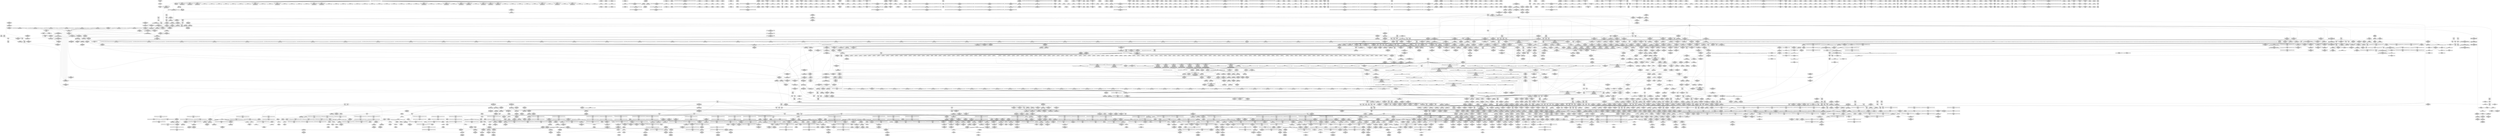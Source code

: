 digraph {
	CE0x7c1e8d0 [shape=record,shape=Mrecord,label="{CE0x7c1e8d0|GLOBAL:___srcu_read_lock|*Constant*}"]
	CE0x45b7d30 [shape=record,shape=Mrecord,label="{CE0x45b7d30|tomoyo_print_ulong:_call19|security/tomoyo/util.c,246}"]
	CE0x5341190 [shape=record,shape=Mrecord,label="{CE0x5341190|tomoyo_const_part_length:_tmp13|security/tomoyo/util.c,626|*SummSource*}"]
	CE0x5320d80 [shape=record,shape=Mrecord,label="{CE0x5320d80|tomoyo_path_number_perm:_error.0|*SummSource*}"]
	CE0x6697790 [shape=record,shape=Mrecord,label="{CE0x6697790|tomoyo_init_request_info:_if.then|*SummSink*}"]
	CE0x7b0ad90 [shape=record,shape=Mrecord,label="{CE0x7b0ad90|_call_void_mcount()_#3|*SummSource*}"]
	CE0x5476430 [shape=record,shape=Mrecord,label="{CE0x5476430|tomoyo_domain:_tmp7|security/tomoyo/common.h,1205|*SummSink*}"]
	CE0x7cbc170 [shape=record,shape=Mrecord,label="{CE0x7cbc170|tomoyo_read_lock:_call|security/tomoyo/common.h,1097}"]
	CE0x46ae7b0 [shape=record,shape=Mrecord,label="{CE0x46ae7b0|tomoyo_fill_path_info:_conv|security/tomoyo/util.c,664}"]
	CE0x53a8b10 [shape=record,shape=Mrecord,label="{CE0x53a8b10|0:_%struct.tomoyo_obj_info*,_24:_%struct.tomoyo_path_info*,_32:_i64,_40:_i8,_72:_i8,_76:_i8,_:_SCMRE_27,28_}"]
	CE0x668bfe0 [shape=record,shape=Mrecord,label="{CE0x668bfe0|i64*_getelementptr_inbounds_(_14_x_i64_,_14_x_i64_*___llvm_gcov_ctr18115,_i64_0,_i64_6)|*Constant*}"]
	CE0x6678810 [shape=record,shape=Mrecord,label="{CE0x6678810|tomoyo_const_part_length:_filename.addr.0|*SummSource*}"]
	CE0x634f3d0 [shape=record,shape=Mrecord,label="{CE0x634f3d0|tomoyo_path_number_perm:_number14|security/tomoyo/file.c,713}"]
	CE0x63f9600 [shape=record,shape=Mrecord,label="{CE0x63f9600|tomoyo_audit_path_number_log:_conv|security/tomoyo/file.c,216}"]
	CE0x62eaec0 [shape=record,shape=Mrecord,label="{CE0x62eaec0|tomoyo_const_part_length:_tmp39|security/tomoyo/util.c,644|*SummSink*}"]
	CE0x621db40 [shape=record,shape=Mrecord,label="{CE0x621db40|tomoyo_path_number_perm:_tmp31|security/tomoyo/file.c,710|*SummSource*}"]
	CE0x6425600 [shape=record,shape=Mrecord,label="{CE0x6425600|tomoyo_const_part_length:_tmp22|security/tomoyo/util.c,634|*SummSink*}"]
	CE0x52f2470 [shape=record,shape=Mrecord,label="{CE0x52f2470|tomoyo_get_realpath:_tmp11|security/tomoyo/file.c,156}"]
	CE0x7c85660 [shape=record,shape=Mrecord,label="{CE0x7c85660|rcu_lock_acquire:_tmp7|*SummSink*}"]
	CE0x62b91f0 [shape=record,shape=Mrecord,label="{CE0x62b91f0|__llvm_gcov_indirect_counter_increment114:_exit|*SummSink*}"]
	CE0x47816d0 [shape=record,shape=Mrecord,label="{CE0x47816d0|i8_0|*Constant*|*SummSink*}"]
	CE0x6486f00 [shape=record,shape=Mrecord,label="{CE0x6486f00|tomoyo_const_part_length:_tmp51|security/tomoyo/util.c,651|*SummSource*}"]
	CE0x640b070 [shape=record,shape=Mrecord,label="{CE0x640b070|tomoyo_const_part_length:_tmp50|security/tomoyo/util.c,651|*SummSink*}"]
	CE0x626f1b0 [shape=record,shape=Mrecord,label="{CE0x626f1b0|tomoyo_audit_path_number_log:_sw.bb|*SummSource*}"]
	CE0x7b07380 [shape=record,shape=Mrecord,label="{CE0x7b07380|tomoyo_add_slash:_tmp4|security/tomoyo/file.c,131}"]
	CE0x71389c0 [shape=record,shape=Mrecord,label="{CE0x71389c0|tomoyo_fill_path_info:_cmp|security/tomoyo/util.c,667|*SummSource*}"]
	CE0x66e0450 [shape=record,shape=Mrecord,label="{CE0x66e0450|_call_void_tomoyo_fill_path_info(%struct.tomoyo_path_info*_%buf)_#9,_!dbg_!38911|security/tomoyo/file.c,137|*SummSource*}"]
	CE0x45b8220 [shape=record,shape=Mrecord,label="{CE0x45b8220|VOIDTB_TE_array:_GCR_.str5119_private_unnamed_addr_constant_9_x_i8_c_type(%u)_00_,_align_1:_elem_0:default:}"]
	CE0x7df3630 [shape=record,shape=Mrecord,label="{CE0x7df3630|__llvm_gcov_indirect_counter_increment:_tmp3}"]
	CE0x7cbbf70 [shape=record,shape=Mrecord,label="{CE0x7cbbf70|tomoyo_path_number_perm:_tmp7|security/tomoyo/file.c,701|*SummSink*}"]
	CE0x7e48b20 [shape=record,shape=Mrecord,label="{CE0x7e48b20|tomoyo_path_number_perm:_lor.lhs.false|*SummSink*}"]
	CE0x54c91f0 [shape=record,shape=Mrecord,label="{CE0x54c91f0|i64*_getelementptr_inbounds_(_22_x_i64_,_22_x_i64_*___llvm_gcov_ctr9,_i64_0,_i64_20)|*Constant*|*SummSource*}"]
	CE0x7da5320 [shape=record,shape=Mrecord,label="{CE0x7da5320|tomoyo_fill_path_info:_tmp}"]
	CE0x63a2f60 [shape=record,shape=Mrecord,label="{CE0x63a2f60|i64_3|*Constant*}"]
	CE0x633ef80 [shape=record,shape=Mrecord,label="{CE0x633ef80|tomoyo_path_number_perm:_tmp36|security/tomoyo/file.c,717|*SummSource*}"]
	CE0x61654a0 [shape=record,shape=Mrecord,label="{CE0x61654a0|tomoyo_audit_path_number_log:_radix.0|*SummSource*}"]
	CE0x6496740 [shape=record,shape=Mrecord,label="{CE0x6496740|tomoyo_const_part_length:_tmp|*SummSink*}"]
	CE0x62217d0 [shape=record,shape=Mrecord,label="{CE0x62217d0|i64*_getelementptr_inbounds_(_31_x_i64_,_31_x_i64_*___llvm_gcov_ctr43150,_i64_0,_i64_21)|*Constant*|*SummSink*}"]
	CE0x63162b0 [shape=record,shape=Mrecord,label="{CE0x63162b0|tomoyo_path_number_perm:_tmp33|security/tomoyo/file.c,715|*SummSink*}"]
	CE0x6461ff0 [shape=record,shape=Mrecord,label="{CE0x6461ff0|tomoyo_fill_path_info:_tmp6|security/tomoyo/util.c,667}"]
	CE0x7e53df0 [shape=record,shape=Mrecord,label="{CE0x7e53df0|tomoyo_const_part_length:_conv2|security/tomoyo/util.c,627}"]
	CE0x62c50a0 [shape=record,shape=Mrecord,label="{CE0x62c50a0|128:_i8*,_1208:_%struct.file*,_:_CMRE_152,160_|*MultipleSource*|security/tomoyo/common.h,1205|security/tomoyo/common.h,1205}"]
	CE0x54be800 [shape=record,shape=Mrecord,label="{CE0x54be800|0:_%struct.tomoyo_obj_info*,_24:_%struct.tomoyo_path_info*,_32:_i64,_40:_i8,_72:_i8,_76:_i8,_:_SCMRE_74,75_|*MultipleSource*|security/tomoyo/file.c,693|security/tomoyo/file.c, 693|security/tomoyo/file.c,707|Function::tomoyo_init_request_info&Arg::r::}"]
	CE0x7ba43e0 [shape=record,shape=Mrecord,label="{CE0x7ba43e0|COLLAPSED:_GCMRE___llvm_gcov_ctr32134_internal_global_5_x_i64_zeroinitializer:_elem_0:default:}"]
	CE0x64f2830 [shape=record,shape=Mrecord,label="{CE0x64f2830|tomoyo_init_request_info:_tmp11|security/tomoyo/util.c,1007|*SummSource*}"]
	CE0x623b670 [shape=record,shape=Mrecord,label="{CE0x623b670|srcu_read_unlock:_entry}"]
	CE0x668c360 [shape=record,shape=Mrecord,label="{CE0x668c360|i64*_getelementptr_inbounds_(_14_x_i64_,_14_x_i64_*___llvm_gcov_ctr18115,_i64_0,_i64_6)|*Constant*|*SummSource*}"]
	CE0x5397590 [shape=record,shape=Mrecord,label="{CE0x5397590|rcu_lock_release:_tmp2|*SummSource*}"]
	CE0x46e1680 [shape=record,shape=Mrecord,label="{CE0x46e1680|_call_void_lock_release(%struct.lockdep_map*_%map,_i32_1,_i64_ptrtoint_(i8*_blockaddress(_rcu_lock_release,_%__here)_to_i64))_#9,_!dbg_!38907|include/linux/rcupdate.h,423|*SummSource*}"]
	CE0x54862d0 [shape=record,shape=Mrecord,label="{CE0x54862d0|tomoyo_print_ulong:_cmp11|security/tomoyo/util.c,243|*SummSink*}"]
	CE0x45c09a0 [shape=record,shape=Mrecord,label="{CE0x45c09a0|VOIDTB_TE:_CE_150,151_}"]
	CE0x4885720 [shape=record,shape=Mrecord,label="{CE0x4885720|VOIDTB_TE:_CE_152,153_}"]
	CE0x616dfd0 [shape=record,shape=Mrecord,label="{CE0x616dfd0|tomoyo_print_ulong:_conv|security/tomoyo/util.c,239|*SummSource*}"]
	CE0x6316570 [shape=record,shape=Mrecord,label="{CE0x6316570|tomoyo_path_number_perm:_tmp33|security/tomoyo/file.c,715}"]
	CE0x52ff610 [shape=record,shape=Mrecord,label="{CE0x52ff610|i64*_getelementptr_inbounds_(_2_x_i64_,_2_x_i64_*___llvm_gcov_ctr31,_i64_0,_i64_1)|*Constant*|*SummSink*}"]
	CE0x62b8c30 [shape=record,shape=Mrecord,label="{CE0x62b8c30|tomoyo_const_part_length:_incdec.ptr19|security/tomoyo/util.c,643|*SummSink*}"]
	CE0x45eb8d0 [shape=record,shape=Mrecord,label="{CE0x45eb8d0|__llvm_gcov_indirect_counter_increment:_bb|*SummSource*}"]
	CE0x478fb70 [shape=record,shape=Mrecord,label="{CE0x478fb70|tomoyo_read_unlock:_tmp|*SummSource*}"]
	CE0x5439e70 [shape=record,shape=Mrecord,label="{CE0x5439e70|0:_%struct.tomoyo_obj_info*,_24:_%struct.tomoyo_path_info*,_32:_i64,_40:_i8,_72:_i8,_76:_i8,_:_SCMRE_45,46_}"]
	CE0x62766f0 [shape=record,shape=Mrecord,label="{CE0x62766f0|tomoyo_domain:_tmp14|security/tomoyo/common.h,1205|*SummSource*}"]
	CE0x7c2f5c0 [shape=record,shape=Mrecord,label="{CE0x7c2f5c0|tomoyo_get_mode:_tmp9|security/tomoyo/util.c,981|*SummSink*}"]
	CE0x7c31250 [shape=record,shape=Mrecord,label="{CE0x7c31250|tomoyo_fill_path_info:_const_len|security/tomoyo/util.c,666|*SummSink*}"]
	CE0x7c95520 [shape=record,shape=Mrecord,label="{CE0x7c95520|i32_22|*Constant*|*SummSource*}"]
	CE0x668c750 [shape=record,shape=Mrecord,label="{CE0x668c750|tomoyo_const_part_length:_tmp16|security/tomoyo/util.c,627|*SummSource*}"]
	CE0x6241950 [shape=record,shape=Mrecord,label="{CE0x6241950|tomoyo_audit_path_number_log:_tmp11|security/tomoyo/file.c,231|*SummSource*}"]
	CE0x5397600 [shape=record,shape=Mrecord,label="{CE0x5397600|rcu_lock_release:_tmp2|*SummSink*}"]
	CE0x4783a80 [shape=record,shape=Mrecord,label="{CE0x4783a80|tomoyo_print_ulong:_tmp27|security/tomoyo/util.c,247}"]
	CE0x7b37410 [shape=record,shape=Mrecord,label="{CE0x7b37410|GLOBAL:___llvm_gcov_ctr26|Global_var:__llvm_gcov_ctr26|*SummSource*}"]
	CE0x6262950 [shape=record,shape=Mrecord,label="{CE0x6262950|VOIDTB_TE:_CE_6368,6376_|*MultipleSource*|security/tomoyo/util.c,1010|Function::tomoyo_get_mode&Arg::ns::}"]
	CE0x5603300 [shape=record,shape=Mrecord,label="{CE0x5603300|tomoyo_audit_path_number_log:_sw.epilog|*SummSource*}"]
	CE0x6277690 [shape=record,shape=Mrecord,label="{CE0x6277690|tomoyo_add_slash:_tmp3|security/tomoyo/file.c,131}"]
	CE0x66d0970 [shape=record,shape=Mrecord,label="{CE0x66d0970|tomoyo_get_mode:_tmp27|security/tomoyo/util.c,988|*SummSource*}"]
	CE0x66ff040 [shape=record,shape=Mrecord,label="{CE0x66ff040|tomoyo_get_mode:_tmp23|security/tomoyo/util.c,986|*SummSink*}"]
	CE0x66d0900 [shape=record,shape=Mrecord,label="{CE0x66d0900|i64*_getelementptr_inbounds_(_12_x_i64_,_12_x_i64_*___llvm_gcov_ctr31133,_i64_0,_i64_11)|*Constant*|*SummSink*}"]
	CE0x62ea3d0 [shape=record,shape=Mrecord,label="{CE0x62ea3d0|tomoyo_const_part_length:_tmp37|security/tomoyo/util.c,644|*SummSink*}"]
	CE0x6627cb0 [shape=record,shape=Mrecord,label="{CE0x6627cb0|tomoyo_init_request_info:_call|security/tomoyo/util.c,1005|*SummSource*}"]
	CE0x7b72bf0 [shape=record,shape=Mrecord,label="{CE0x7b72bf0|tomoyo_print_ulong:_tmp20|security/tomoyo/util.c,246|*SummSource*}"]
	CE0x61f2370 [shape=record,shape=Mrecord,label="{CE0x61f2370|tomoyo_init_request_info:_tmp4|security/tomoyo/util.c,1004}"]
	CE0x7b07870 [shape=record,shape=Mrecord,label="{CE0x7b07870|tomoyo_get_realpath:_tmp1|*SummSource*}"]
	CE0x64d43a0 [shape=record,shape=Mrecord,label="{CE0x64d43a0|tomoyo_const_part_length:_cmp3|security/tomoyo/util.c,627|*SummSink*}"]
	CE0x628fa10 [shape=record,shape=Mrecord,label="{CE0x628fa10|tomoyo_get_mode:_tmp14|security/tomoyo/util.c,983}"]
	CE0x7b61bc0 [shape=record,shape=Mrecord,label="{CE0x7b61bc0|tomoyo_get_realpath:_if.end|*SummSource*}"]
	CE0x549fab0 [shape=record,shape=Mrecord,label="{CE0x549fab0|tomoyo_const_part_length:_tmp41|security/tomoyo/util.c,644|*SummSource*}"]
	CE0x53659f0 [shape=record,shape=Mrecord,label="{CE0x53659f0|i64*_getelementptr_inbounds_(_22_x_i64_,_22_x_i64_*___llvm_gcov_ctr9,_i64_0,_i64_8)|*Constant*}"]
	CE0x47f8600 [shape=record,shape=Mrecord,label="{CE0x47f8600|tomoyo_init_request_info:_entry|*SummSink*}"]
	CE0x660ab70 [shape=record,shape=Mrecord,label="{CE0x660ab70|tomoyo_const_part_length:_incdec.ptr|security/tomoyo/util.c,626}"]
	CE0x7e48e00 [shape=record,shape=Mrecord,label="{CE0x7e48e00|tomoyo_path_number_perm:_tmp}"]
	CE0x476ebd0 [shape=record,shape=Mrecord,label="{CE0x476ebd0|tomoyo_get_realpath:_entry}"]
	CE0x61f1d00 [shape=record,shape=Mrecord,label="{CE0x61f1d00|tomoyo_path_number_perm:_buf|security/tomoyo/file.c, 698|*SummSink*}"]
	CE0x559a4b0 [shape=record,shape=Mrecord,label="{CE0x559a4b0|i32_39|*Constant*}"]
	CE0x5428930 [shape=record,shape=Mrecord,label="{CE0x5428930|0:_%struct.tomoyo_obj_info*,_24:_%struct.tomoyo_path_info*,_32:_i64,_40:_i8,_72:_i8,_76:_i8,_:_SCMRE_77,78_|*MultipleSource*|security/tomoyo/file.c,693|security/tomoyo/file.c, 693|security/tomoyo/file.c,707|Function::tomoyo_init_request_info&Arg::r::}"]
	CE0x646bc00 [shape=record,shape=Mrecord,label="{CE0x646bc00|tomoyo_path_number_perm:_do.cond}"]
	CE0x46f3910 [shape=record,shape=Mrecord,label="{CE0x46f3910|rcu_lock_release:_map|Function::rcu_lock_release&Arg::map::|*SummSource*}"]
	CE0x64cfbd0 [shape=record,shape=Mrecord,label="{CE0x64cfbd0|tomoyo_get_realpath:_tmp3|security/tomoyo/file.c,151}"]
	CE0x61faa70 [shape=record,shape=Mrecord,label="{CE0x61faa70|tomoyo_get_mode:_tmp16|security/tomoyo/util.c,983|*SummSink*}"]
	CE0x52f24e0 [shape=record,shape=Mrecord,label="{CE0x52f24e0|tomoyo_get_realpath:_tmp11|security/tomoyo/file.c,156|*SummSink*}"]
	CE0x66b7750 [shape=record,shape=Mrecord,label="{CE0x66b7750|tomoyo_read_lock:_bb|*SummSource*}"]
	CE0x532eab0 [shape=record,shape=Mrecord,label="{CE0x532eab0|_call_void_tomoyo_print_ulong(i8*_%arraydecay,_i32_64,_i64_%tmp12,_i8_zeroext_%radix.0)_#9,_!dbg_!38923|security/tomoyo/file.c,231|*SummSource*}"]
	CE0x62e4560 [shape=record,shape=Mrecord,label="{CE0x62e4560|i1_true|*Constant*}"]
	CE0x7b3ea00 [shape=record,shape=Mrecord,label="{CE0x7b3ea00|tomoyo_domain:_call3|security/tomoyo/common.h,1205|*SummSource*}"]
	CE0x7c17e50 [shape=record,shape=Mrecord,label="{CE0x7c17e50|tomoyo_fill_path_info:_ptr|Function::tomoyo_fill_path_info&Arg::ptr::}"]
	CE0x7be9ce0 [shape=record,shape=Mrecord,label="{CE0x7be9ce0|tomoyo_audit_path_number_log:_path_number3|security/tomoyo/file.c,231|*SummSource*}"]
	CE0x61f1ed0 [shape=record,shape=Mrecord,label="{CE0x61f1ed0|_call_void_mcount()_#3}"]
	CE0x61ad120 [shape=record,shape=Mrecord,label="{CE0x61ad120|i64*_getelementptr_inbounds_(_31_x_i64_,_31_x_i64_*___llvm_gcov_ctr43150,_i64_0,_i64_26)|*Constant*|*SummSink*}"]
	CE0x63f9350 [shape=record,shape=Mrecord,label="{CE0x63f9350|16:_%struct.dentry*,_:_SCMRE_168,176_|*MultipleSource*|security/tomoyo/file.c, 694|security/tomoyo/file.c,694|security/tomoyo/file.c,694|Function::tomoyo_path_number_perm&Arg::path::|Function::tomoyo_path_chmod&Arg::path::}"]
	CE0x7bd8e00 [shape=record,shape=Mrecord,label="{CE0x7bd8e00|tomoyo_get_mode:_tobool|security/tomoyo/util.c,978|*SummSink*}"]
	CE0x6330570 [shape=record,shape=Mrecord,label="{CE0x6330570|tomoyo_path_number_perm:_filename|security/tomoyo/file.c,712|*SummSink*}"]
	CE0x65599a0 [shape=record,shape=Mrecord,label="{CE0x65599a0|GLOBAL:_tomoyo_print_ulong|*Constant*}"]
	CE0x53fd550 [shape=record,shape=Mrecord,label="{CE0x53fd550|tomoyo_get_mode:_tobool|security/tomoyo/util.c,978|*SummSource*}"]
	CE0x53fd400 [shape=record,shape=Mrecord,label="{CE0x53fd400|tomoyo_get_mode:_tobool|security/tomoyo/util.c,978}"]
	CE0x62e4190 [shape=record,shape=Mrecord,label="{CE0x62e4190|tomoyo_get_mode:_cmp|security/tomoyo/util.c,982|*SummSource*}"]
	CE0x47fd720 [shape=record,shape=Mrecord,label="{CE0x47fd720|i64*_getelementptr_inbounds_(_2_x_i64_,_2_x_i64_*___llvm_gcov_ctr30199,_i64_0,_i64_1)|*Constant*|*SummSource*}"]
	CE0x45eb5f0 [shape=record,shape=Mrecord,label="{CE0x45eb5f0|tomoyo_fill_path_info:_tmp5|security/tomoyo/util.c,667|*SummSink*}"]
	CE0x6477d40 [shape=record,shape=Mrecord,label="{CE0x6477d40|tomoyo_path_number_perm:_if.then3}"]
	CE0x6438c90 [shape=record,shape=Mrecord,label="{CE0x6438c90|tomoyo_init_request_info:_tmp4|security/tomoyo/util.c,1004|*SummSink*}"]
	CE0x61ab6c0 [shape=record,shape=Mrecord,label="{CE0x61ab6c0|tomoyo_get_mode:_if.then2|*SummSource*}"]
	CE0x7b615d0 [shape=record,shape=Mrecord,label="{CE0x7b615d0|i64**_getelementptr_inbounds_(_3_x_i64*_,_3_x_i64*_*___llvm_gcda_edge_table29,_i64_0,_i64_0)|*Constant*|*SummSink*}"]
	CE0x611a380 [shape=record,shape=Mrecord,label="{CE0x611a380|tomoyo_add_slash:_tmp5|security/tomoyo/file.c,131}"]
	CE0x7142820 [shape=record,shape=Mrecord,label="{CE0x7142820|tomoyo_get_mode:_tmp19|security/tomoyo/util.c,985|*SummSource*}"]
	CE0x65a5bf0 [shape=record,shape=Mrecord,label="{CE0x65a5bf0|tomoyo_path_number_perm:_conv18|security/tomoyo/file.c,721}"]
	CE0x7c38320 [shape=record,shape=Mrecord,label="{CE0x7c38320|i64_16|*Constant*|*SummSink*}"]
	CE0x61aaa80 [shape=record,shape=Mrecord,label="{CE0x61aaa80|tomoyo_const_part_length:_filename|Function::tomoyo_const_part_length&Arg::filename::|*SummSource*}"]
	CE0x66b7d30 [shape=record,shape=Mrecord,label="{CE0x66b7d30|tomoyo_get_realpath:_if.then}"]
	CE0x55cf940 [shape=record,shape=Mrecord,label="{CE0x55cf940|i64_14|*Constant*}"]
	CE0x61f2620 [shape=record,shape=Mrecord,label="{CE0x61f2620|VOIDTB_TE:_CE_280,288_}"]
	CE0x64e4090 [shape=record,shape=Mrecord,label="{CE0x64e4090|i64_0|*Constant*}"]
	CE0x6548d70 [shape=record,shape=Mrecord,label="{CE0x6548d70|_call_void_tomoyo_fill_path_info(%struct.tomoyo_path_info*_%buf)_#9,_!dbg_!38911|security/tomoyo/file.c,137}"]
	CE0x712e170 [shape=record,shape=Mrecord,label="{CE0x712e170|tomoyo_domain:_do.end|*SummSource*}"]
	CE0x712cd50 [shape=record,shape=Mrecord,label="{CE0x712cd50|tomoyo_fill_path_info:_tmp8|security/tomoyo/util.c,667|*SummSink*}"]
	CE0x61eb790 [shape=record,shape=Mrecord,label="{CE0x61eb790|VOIDTB_TE:_CE_170,171_}"]
	CE0x7b71620 [shape=record,shape=Mrecord,label="{CE0x7b71620|tomoyo_audit_path_number_log:_arrayidx5|security/tomoyo/file.c,233|*SummSource*}"]
	CE0x7b94260 [shape=record,shape=Mrecord,label="{CE0x7b94260|_call_void_mcount()_#3}"]
	CE0x537af50 [shape=record,shape=Mrecord,label="{CE0x537af50|i64*_getelementptr_inbounds_(_12_x_i64_,_12_x_i64_*___llvm_gcov_ctr28,_i64_0,_i64_0)|*Constant*|*SummSink*}"]
	CE0x5522b10 [shape=record,shape=Mrecord,label="{CE0x5522b10|tomoyo_print_ulong:_tmp17|security/tomoyo/util.c,243}"]
	CE0x5386ba0 [shape=record,shape=Mrecord,label="{CE0x5386ba0|tomoyo_path_number_perm:_tmp23|security/tomoyo/file.c,706|*SummSink*}"]
	CE0x7bf5770 [shape=record,shape=Mrecord,label="{CE0x7bf5770|i32_78|*Constant*|*SummSource*}"]
	CE0x7cad880 [shape=record,shape=Mrecord,label="{CE0x7cad880|_ret_void,_!dbg_!38929|security/tomoyo/util.c,670|*SummSource*}"]
	CE0x6627b20 [shape=record,shape=Mrecord,label="{CE0x6627b20|GLOBAL:_tomoyo_domain|*Constant*|*SummSource*}"]
	CE0x6592fe0 [shape=record,shape=Mrecord,label="{CE0x6592fe0|tomoyo_fill_path_info:_tobool|security/tomoyo/util.c,667|*SummSink*}"]
	CE0x56415d0 [shape=record,shape=Mrecord,label="{CE0x56415d0|i64*_getelementptr_inbounds_(_11_x_i64_,_11_x_i64_*___llvm_gcov_ctr54147,_i64_0,_i64_10)|*Constant*|*SummSink*}"]
	CE0x6622660 [shape=record,shape=Mrecord,label="{CE0x6622660|tomoyo_path_number_perm:_retval.0|*SummSink*}"]
	CE0x65f1cd0 [shape=record,shape=Mrecord,label="{CE0x65f1cd0|tomoyo_print_ulong:_conv3|security/tomoyo/util.c,241}"]
	CE0x6711ef0 [shape=record,shape=Mrecord,label="{CE0x6711ef0|tomoyo_print_ulong:_bb}"]
	CE0x55a47b0 [shape=record,shape=Mrecord,label="{CE0x55a47b0|tomoyo_get_mode:_tmp17|security/tomoyo/util.c,983|*SummSink*}"]
	CE0x61ac3d0 [shape=record,shape=Mrecord,label="{CE0x61ac3d0|tomoyo_const_part_length:_tmp43|security/tomoyo/util.c,644|*SummSink*}"]
	CE0x6207920 [shape=record,shape=Mrecord,label="{CE0x6207920|tomoyo_const_part_length:_if.end6|*SummSink*}"]
	CE0x7139e80 [shape=record,shape=Mrecord,label="{CE0x7139e80|tomoyo_audit_path_number_log:_tmp|*SummSource*}"]
	CE0x46098b0 [shape=record,shape=Mrecord,label="{CE0x46098b0|tomoyo_path_number_perm:_entry}"]
	CE0x5475dd0 [shape=record,shape=Mrecord,label="{CE0x5475dd0|COLLAPSED:_GCMRE___llvm_gcov_ctr23_internal_global_2_x_i64_zeroinitializer:_elem_0:default:}"]
	CE0x55c68c0 [shape=record,shape=Mrecord,label="{CE0x55c68c0|tomoyo_print_ulong:_tmp15|security/tomoyo/util.c,243|*SummSource*}"]
	CE0x7bbb420 [shape=record,shape=Mrecord,label="{CE0x7bbb420|tomoyo_const_part_length:_lor.lhs.false|*SummSource*}"]
	CE0x7b5f430 [shape=record,shape=Mrecord,label="{CE0x7b5f430|tomoyo_read_unlock:_tmp1|*SummSource*}"]
	CE0x6141a10 [shape=record,shape=Mrecord,label="{CE0x6141a10|GLOBAL:___llvm_gcov_ctr31133|Global_var:__llvm_gcov_ctr31133|*SummSource*}"]
	CE0x65d5a70 [shape=record,shape=Mrecord,label="{CE0x65d5a70|tomoyo_const_part_length:_bb|*SummSink*}"]
	CE0x53ba230 [shape=record,shape=Mrecord,label="{CE0x53ba230|0:_%struct.tomoyo_obj_info*,_24:_%struct.tomoyo_path_info*,_32:_i64,_40:_i8,_72:_i8,_76:_i8,_:_SCMRE_38,39_}"]
	CE0x7c36b70 [shape=record,shape=Mrecord,label="{CE0x7c36b70|tomoyo_get_mode:_return|*SummSource*}"]
	CE0x65f1bc0 [shape=record,shape=Mrecord,label="{CE0x65f1bc0|VOIDTB_TE_array:_GCR_.str2116_private_unnamed_addr_constant_4_x_i8_c_%lu_00_,_align_1:_elem_0:default:}"]
	CE0x65256b0 [shape=record,shape=Mrecord,label="{CE0x65256b0|tomoyo_add_slash:_tobool|security/tomoyo/file.c,131}"]
	CE0x481ecf0 [shape=record,shape=Mrecord,label="{CE0x481ecf0|tomoyo_get_realpath:_path|Function::tomoyo_get_realpath&Arg::path::|*SummSource*}"]
	CE0x468b030 [shape=record,shape=Mrecord,label="{CE0x468b030|0:_i8*,_array:_GCRE_tomoyo_mac_keywords_external_constant_42_x_i8*_:_elem_16::|security/tomoyo/file.c,233}"]
	CE0x5439930 [shape=record,shape=Mrecord,label="{CE0x5439930|0:_%struct.tomoyo_obj_info*,_24:_%struct.tomoyo_path_info*,_32:_i64,_40:_i8,_72:_i8,_76:_i8,_:_SCMRE_42,43_}"]
	CE0x6150060 [shape=record,shape=Mrecord,label="{CE0x6150060|GLOBAL:_full_name_hash|*Constant*}"]
	CE0x62c5280 [shape=record,shape=Mrecord,label="{CE0x62c5280|128:_i8*,_1208:_%struct.file*,_:_CMRE_160,168_|*MultipleSource*|security/tomoyo/common.h,1205|security/tomoyo/common.h,1205}"]
	CE0x633f5d0 [shape=record,shape=Mrecord,label="{CE0x633f5d0|tomoyo_path_number_perm:_tmp37|security/tomoyo/file.c,717|*SummSink*}"]
	CE0x7e014a0 [shape=record,shape=Mrecord,label="{CE0x7e014a0|i64*_getelementptr_inbounds_(_2_x_i64_,_2_x_i64_*___llvm_gcov_ctr22,_i64_0,_i64_1)|*Constant*}"]
	CE0x61eafb0 [shape=record,shape=Mrecord,label="{CE0x61eafb0|tomoyo_path_number_perm:_arrayidx|security/tomoyo/file.c,701|*SummSink*}"]
	CE0x7db4c20 [shape=record,shape=Mrecord,label="{CE0x7db4c20|VOIDTB_TE:_CE_232,240_}"]
	CE0x55ae8a0 [shape=record,shape=Mrecord,label="{CE0x55ae8a0|tomoyo_print_ulong:_tmp18|security/tomoyo/util.c,244}"]
	CE0x66973d0 [shape=record,shape=Mrecord,label="{CE0x66973d0|GLOBAL:___llvm_gcov_ctr9|Global_var:__llvm_gcov_ctr9|*SummSink*}"]
	CE0x66e03e0 [shape=record,shape=Mrecord,label="{CE0x66e03e0|tomoyo_fill_path_info:_ptr|Function::tomoyo_fill_path_info&Arg::ptr::}"]
	CE0x52f1fd0 [shape=record,shape=Mrecord,label="{CE0x52f1fd0|i64*_getelementptr_inbounds_(_6_x_i64_,_6_x_i64_*___llvm_gcov_ctr25,_i64_0,_i64_5)|*Constant*}"]
	CE0x664da10 [shape=record,shape=Mrecord,label="{CE0x664da10|tomoyo_init_request_info:_conv|security/tomoyo/util.c,1010|*SummSource*}"]
	CE0x66feba0 [shape=record,shape=Mrecord,label="{CE0x66feba0|tomoyo_get_mode:_tmp22|security/tomoyo/util.c,986}"]
	CE0x7c93990 [shape=record,shape=Mrecord,label="{CE0x7c93990|tomoyo_const_part_length:_cmp|security/tomoyo/util.c,626}"]
	CE0x4798fe0 [shape=record,shape=Mrecord,label="{CE0x4798fe0|VOIDTB_TE:_CE_146,147_}"]
	CE0x6488810 [shape=record,shape=Mrecord,label="{CE0x6488810|i32_3|*Constant*}"]
	CE0x7b0acf0 [shape=record,shape=Mrecord,label="{CE0x7b0acf0|_call_void_mcount()_#3}"]
	CE0x6252c70 [shape=record,shape=Mrecord,label="{CE0x6252c70|srcu_read_lock:_tmp3|*SummSink*}"]
	CE0x65a9d30 [shape=record,shape=Mrecord,label="{CE0x65a9d30|tomoyo_fill_path_info:_const_len6|security/tomoyo/util.c,668}"]
	CE0x554ddc0 [shape=record,shape=Mrecord,label="{CE0x554ddc0|tomoyo_audit_path_number_log:_entry}"]
	CE0x62ea0f0 [shape=record,shape=Mrecord,label="{CE0x62ea0f0|tomoyo_const_part_length:_tmp37|security/tomoyo/util.c,644}"]
	CE0x656be70 [shape=record,shape=Mrecord,label="{CE0x656be70|i64*_getelementptr_inbounds_(_12_x_i64_,_12_x_i64_*___llvm_gcov_ctr31133,_i64_0,_i64_6)|*Constant*}"]
	CE0x7de1480 [shape=record,shape=Mrecord,label="{CE0x7de1480|tomoyo_add_slash:_tmp6|security/tomoyo/file.c,131}"]
	CE0x56e54c0 [shape=record,shape=Mrecord,label="{CE0x56e54c0|tomoyo_const_part_length:_entry}"]
	CE0x7cc74d0 [shape=record,shape=Mrecord,label="{CE0x7cc74d0|tomoyo_audit_path_number_log:_bb}"]
	CE0x54d8330 [shape=record,shape=Mrecord,label="{CE0x54d8330|0:_i32,_:_GCMR___llvm_gcov_global_state_pred45_internal_unnamed_addr_global_i32_-1:_elem_0:default:}"]
	CE0x531b570 [shape=record,shape=Mrecord,label="{CE0x531b570|tomoyo_path_number_perm:_tmp20|security/tomoyo/file.c,705|*SummSink*}"]
	CE0x7b65040 [shape=record,shape=Mrecord,label="{CE0x7b65040|GLOBAL:___llvm_gcov_indirect_counter_increment114|*Constant*|*SummSource*}"]
	CE0x6198460 [shape=record,shape=Mrecord,label="{CE0x6198460|_ret_void,_!dbg_!38913|security/tomoyo/file.c,138|*SummSink*}"]
	CE0x52d7260 [shape=record,shape=Mrecord,label="{CE0x52d7260|tomoyo_audit_path_number_log:_path_number|security/tomoyo/file.c,213|*SummSink*}"]
	CE0x6221f30 [shape=record,shape=Mrecord,label="{CE0x6221f30|i64**_getelementptr_inbounds_(_3_x_i64*_,_3_x_i64*_*___llvm_gcda_edge_table44,_i64_0,_i64_2)|*Constant*}"]
	CE0x6198200 [shape=record,shape=Mrecord,label="{CE0x6198200|GLOBAL:_tomoyo_add_slash|*Constant*|*SummSource*}"]
	CE0x65f1a80 [shape=record,shape=Mrecord,label="{CE0x65f1a80|tomoyo_print_ulong:_call|security/tomoyo/util.c,240|*SummSink*}"]
	CE0x56a5330 [shape=record,shape=Mrecord,label="{CE0x56a5330|tomoyo_fill_path_info:_land.end}"]
	CE0x6174e00 [shape=record,shape=Mrecord,label="{CE0x6174e00|i64_25|*Constant*|*SummSource*}"]
	CE0x62301b0 [shape=record,shape=Mrecord,label="{CE0x62301b0|tomoyo_init_request_info:_tobool|security/tomoyo/util.c,1004|*SummSink*}"]
	CE0x7c75800 [shape=record,shape=Mrecord,label="{CE0x7c75800|tomoyo_get_mode:_idxprom|security/tomoyo/util.c,981|*SummSink*}"]
	CE0x5388860 [shape=record,shape=Mrecord,label="{CE0x5388860|tomoyo_path_number_perm:_tmp27|security/tomoyo/file.c,708|*SummSink*}"]
	CE0x52efc40 [shape=record,shape=Mrecord,label="{CE0x52efc40|tomoyo_get_realpath:_tmp10|security/tomoyo/file.c,155}"]
	CE0x62627c0 [shape=record,shape=Mrecord,label="{CE0x62627c0|VOIDTB_TE:_CE_2272,6368_|*MultipleSource*|security/tomoyo/util.c,1010|Function::tomoyo_get_mode&Arg::ns::}"]
	CE0x4762100 [shape=record,shape=Mrecord,label="{CE0x4762100|0:_i8*,_array:_GCRE_tomoyo_mac_keywords_external_constant_42_x_i8*_:_elem_34::|security/tomoyo/file.c,233}"]
	CE0x62534b0 [shape=record,shape=Mrecord,label="{CE0x62534b0|tomoyo_domain:_do.body|*SummSink*}"]
	CE0x628d870 [shape=record,shape=Mrecord,label="{CE0x628d870|i64*_getelementptr_inbounds_(_11_x_i64_,_11_x_i64_*___llvm_gcov_ctr54147,_i64_0,_i64_6)|*Constant*}"]
	CE0x67113b0 [shape=record,shape=Mrecord,label="{CE0x67113b0|_call_void_mcount()_#3|*SummSource*}"]
	CE0x6487c40 [shape=record,shape=Mrecord,label="{CE0x6487c40|i64*_getelementptr_inbounds_(_31_x_i64_,_31_x_i64_*___llvm_gcov_ctr43150,_i64_0,_i64_30)|*Constant*}"]
	CE0x60ee020 [shape=record,shape=Mrecord,label="{CE0x60ee020|0:_i8,_array:_GCRE_tomoyo_index2category_constant_39_x_i8_c_00_00_00_00_00_00_00_00_00_00_00_00_00_00_00_00_00_00_00_00_00_00_00_01_01_01_01_01_01_01_01_01_01_01_01_01_01_01_02_,_align_16:_elem_26::|security/tomoyo/util.c,983}"]
	CE0x55765e0 [shape=record,shape=Mrecord,label="{CE0x55765e0|_call_void___llvm_gcov_indirect_counter_increment(i32*___llvm_gcov_global_state_pred30,_i64**_getelementptr_inbounds_(_3_x_i64*_,_3_x_i64*_*___llvm_gcda_edge_table29,_i64_0,_i64_0)),_!dbg_!38917|security/tomoyo/file.c,228}"]
	CE0x7b3d9d0 [shape=record,shape=Mrecord,label="{CE0x7b3d9d0|tomoyo_const_part_length:_tmp30|security/tomoyo/util.c,641|*SummSink*}"]
	CE0x7b07800 [shape=record,shape=Mrecord,label="{CE0x7b07800|tomoyo_get_realpath:_tmp1}"]
	CE0x55cfd50 [shape=record,shape=Mrecord,label="{CE0x55cfd50|i64_15|*Constant*|*SummSource*}"]
	CE0x65f17c0 [shape=record,shape=Mrecord,label="{CE0x65f17c0|_call_void_rcu_lock_release(%struct.lockdep_map*_%dep_map)_#9,_!dbg_!38905|include/linux/srcu.h,236|*SummSink*}"]
	CE0x6288860 [shape=record,shape=Mrecord,label="{CE0x6288860|i32_5|*Constant*|*SummSource*}"]
	CE0x63f31c0 [shape=record,shape=Mrecord,label="{CE0x63f31c0|_call_void_lockdep_rcu_suspicious(i8*_getelementptr_inbounds_(_25_x_i8_,_25_x_i8_*_.str12,_i32_0,_i32_0),_i32_1205,_i8*_getelementptr_inbounds_(_45_x_i8_,_45_x_i8_*_.str13,_i32_0,_i32_0))_#9,_!dbg_!38917|security/tomoyo/common.h,1205}"]
	CE0x47a9c40 [shape=record,shape=Mrecord,label="{CE0x47a9c40|i64_2|*Constant*}"]
	CE0x469bee0 [shape=record,shape=Mrecord,label="{CE0x469bee0|tomoyo_path_number_perm:_tmp3|security/tomoyo/file.c,694|*SummSink*}"]
	CE0x55c5d90 [shape=record,shape=Mrecord,label="{CE0x55c5d90|get_current:_tmp}"]
	CE0x6548ef0 [shape=record,shape=Mrecord,label="{CE0x6548ef0|tomoyo_add_slash:_name|security/tomoyo/file.c,136|*SummSource*}"]
	CE0x530bb20 [shape=record,shape=Mrecord,label="{CE0x530bb20|%struct.lockdep_map*_null|*Constant*|*SummSink*}"]
	"CONST[source:2(external),value:2(dynamic)][purpose:{subject}]"
	CE0x61653a0 [shape=record,shape=Mrecord,label="{CE0x61653a0|tomoyo_audit_path_number_log:_radix.0}"]
	CE0x7ab64c0 [shape=record,shape=Mrecord,label="{CE0x7ab64c0|tomoyo_audit_path_number_log:_arrayidx|security/tomoyo/file.c,234}"]
	CE0x6252960 [shape=record,shape=Mrecord,label="{CE0x6252960|tomoyo_domain:_tmp1}"]
	CE0x65ff6f0 [shape=record,shape=Mrecord,label="{CE0x65ff6f0|_call_void_mcount()_#3}"]
	CE0x52efe80 [shape=record,shape=Mrecord,label="{CE0x52efe80|tomoyo_get_realpath:_tmp10|security/tomoyo/file.c,155|*SummSink*}"]
	CE0x7b76bc0 [shape=record,shape=Mrecord,label="{CE0x7b76bc0|__llvm_gcov_indirect_counter_increment:_counters|Function::__llvm_gcov_indirect_counter_increment&Arg::counters::}"]
	CE0x7c31350 [shape=record,shape=Mrecord,label="{CE0x7c31350|tomoyo_fill_path_info:_conv3|security/tomoyo/util.c,666|*SummSink*}"]
	CE0x7e0bac0 [shape=record,shape=Mrecord,label="{CE0x7e0bac0|tomoyo_get_mode:_tmp15|security/tomoyo/util.c,983|*SummSource*}"]
	CE0x52ff2f0 [shape=record,shape=Mrecord,label="{CE0x52ff2f0|COLLAPSED:_GCMRE___llvm_gcov_ctr26_internal_global_6_x_i64_zeroinitializer:_elem_0:default:}"]
	CE0x62e26d0 [shape=record,shape=Mrecord,label="{CE0x62e26d0|rcu_lock_release:_tmp7|*SummSource*}"]
	CE0x7b36c10 [shape=record,shape=Mrecord,label="{CE0x7b36c10|i64*_getelementptr_inbounds_(_12_x_i64_,_12_x_i64_*___llvm_gcov_ctr28,_i64_0,_i64_0)|*Constant*}"]
	CE0x7cadb40 [shape=record,shape=Mrecord,label="{CE0x7cadb40|i64*_getelementptr_inbounds_(_6_x_i64_,_6_x_i64_*___llvm_gcov_ctr25,_i64_0,_i64_4)|*Constant*|*SummSink*}"]
	CE0x55e6180 [shape=record,shape=Mrecord,label="{CE0x55e6180|tomoyo_domain:_tmp1|*SummSource*}"]
	CE0x64d0c90 [shape=record,shape=Mrecord,label="{CE0x64d0c90|tomoyo_init_request_info:_profile2|security/tomoyo/util.c,1007|*SummSink*}"]
	CE0x476ecf0 [shape=record,shape=Mrecord,label="{CE0x476ecf0|tomoyo_get_realpath:_entry|*SummSource*}"]
	CE0x470c880 [shape=record,shape=Mrecord,label="{CE0x470c880|tomoyo_init_request_info:_domain|Function::tomoyo_init_request_info&Arg::domain::|*SummSource*}"]
	CE0x54e34a0 [shape=record,shape=Mrecord,label="{CE0x54e34a0|_ret_i32_%call,_!dbg_!38932|security/tomoyo/file.c,236|*SummSource*}"]
	CE0x65944d0 [shape=record,shape=Mrecord,label="{CE0x65944d0|tomoyo_add_slash:_tmp11|*LoadInst*|security/tomoyo/file.c,136|*SummSource*}"]
	CE0x65948c0 [shape=record,shape=Mrecord,label="{CE0x65948c0|tomoyo_fill_path_info:_entry}"]
	CE0x668c110 [shape=record,shape=Mrecord,label="{CE0x668c110|tomoyo_print_ulong:_tmp12|security/tomoyo/util.c,242}"]
	CE0x6503540 [shape=record,shape=Mrecord,label="{CE0x6503540|i32_0|*Constant*}"]
	CE0x478a200 [shape=record,shape=Mrecord,label="{CE0x478a200|tomoyo_path_chmod:_tmp2}"]
	CE0x621d920 [shape=record,shape=Mrecord,label="{CE0x621d920|tomoyo_path_number_perm:_tmp31|security/tomoyo/file.c,710}"]
	CE0x7cada10 [shape=record,shape=Mrecord,label="{CE0x7cada10|i64*_getelementptr_inbounds_(_6_x_i64_,_6_x_i64_*___llvm_gcov_ctr25,_i64_0,_i64_4)|*Constant*|*SummSource*}"]
	CE0x46f3c60 [shape=record,shape=Mrecord,label="{CE0x46f3c60|tomoyo_print_ulong:_if.then6|*SummSink*}"]
	CE0x54cf230 [shape=record,shape=Mrecord,label="{CE0x54cf230|tomoyo_path_number_perm:_tmp30|security/tomoyo/file.c,709|*SummSource*}"]
	CE0x47aa2e0 [shape=record,shape=Mrecord,label="{CE0x47aa2e0|tomoyo_print_ulong:_tmp7|security/tomoyo/util.c,240|*SummSink*}"]
	CE0x544ed70 [shape=record,shape=Mrecord,label="{CE0x544ed70|tomoyo_path_number_perm:_tmp30|security/tomoyo/file.c,709|*SummSink*}"]
	CE0x7cb6aa0 [shape=record,shape=Mrecord,label="{CE0x7cb6aa0|%struct.tomoyo_domain_info*_null|*Constant*}"]
	CE0x48626a0 [shape=record,shape=Mrecord,label="{CE0x48626a0|GLOBAL:_tomoyo_realpath_from_path|*Constant*|*SummSource*}"]
	CE0x52f19e0 [shape=record,shape=Mrecord,label="{CE0x52f19e0|i1_true|*Constant*}"]
	CE0x622fb70 [shape=record,shape=Mrecord,label="{CE0x622fb70|tomoyo_init_request_info:_entry}"]
	CE0x7bf5000 [shape=record,shape=Mrecord,label="{CE0x7bf5000|get_current:_entry|*SummSink*}"]
	CE0x537ac80 [shape=record,shape=Mrecord,label="{CE0x537ac80|i64*_getelementptr_inbounds_(_12_x_i64_,_12_x_i64_*___llvm_gcov_ctr31133,_i64_0,_i64_3)|*Constant*|*SummSink*}"]
	CE0x622fcd0 [shape=record,shape=Mrecord,label="{CE0x622fcd0|tomoyo_init_request_info:_entry|*SummSource*}"]
	CE0x64e6550 [shape=record,shape=Mrecord,label="{CE0x64e6550|tomoyo_init_request_info:_tmp12|security/tomoyo/util.c,1010|*SummSource*}"]
	CE0x6600140 [shape=record,shape=Mrecord,label="{CE0x6600140|i64_19|*Constant*|*SummSource*}"]
	CE0x5426d40 [shape=record,shape=Mrecord,label="{CE0x5426d40|i64*_getelementptr_inbounds_(_2_x_i64_,_2_x_i64_*___llvm_gcov_ctr31,_i64_0,_i64_0)|*Constant*|*SummSource*}"]
	CE0x620ed20 [shape=record,shape=Mrecord,label="{CE0x620ed20|_call_void_mcount()_#3}"]
	CE0x622fa70 [shape=record,shape=Mrecord,label="{CE0x622fa70|GLOBAL:_tomoyo_init_request_info|*Constant*|*SummSink*}"]
	CE0x628fc30 [shape=record,shape=Mrecord,label="{CE0x628fc30|i64*_getelementptr_inbounds_(_12_x_i64_,_12_x_i64_*___llvm_gcov_ctr31133,_i64_0,_i64_6)|*Constant*|*SummSource*}"]
	CE0x5502230 [shape=record,shape=Mrecord,label="{CE0x5502230|tomoyo_path_number_perm:_tmp52|security/tomoyo/file.c,724|*SummSource*}"]
	CE0x7df2df0 [shape=record,shape=Mrecord,label="{CE0x7df2df0|tomoyo_fill_path_info:_bb}"]
	CE0x7c1f010 [shape=record,shape=Mrecord,label="{CE0x7c1f010|i64*_getelementptr_inbounds_(_12_x_i64_,_12_x_i64_*___llvm_gcov_ctr31133,_i64_0,_i64_3)|*Constant*}"]
	CE0x55b7fc0 [shape=record,shape=Mrecord,label="{CE0x55b7fc0|rcu_lock_acquire:_indirectgoto|*SummSource*}"]
	CE0x628fca0 [shape=record,shape=Mrecord,label="{CE0x628fca0|i64*_getelementptr_inbounds_(_12_x_i64_,_12_x_i64_*___llvm_gcov_ctr31133,_i64_0,_i64_6)|*Constant*|*SummSink*}"]
	CE0x667ffd0 [shape=record,shape=Mrecord,label="{CE0x667ffd0|tomoyo_init_request_info:_tmp13|*LoadInst*|security/tomoyo/util.c,1011}"]
	CE0x6600490 [shape=record,shape=Mrecord,label="{CE0x6600490|i64_20|*Constant*}"]
	CE0x5641100 [shape=record,shape=Mrecord,label="{CE0x5641100|tomoyo_domain:_tmp19|security/tomoyo/common.h,1205}"]
	CE0x61652d0 [shape=record,shape=Mrecord,label="{CE0x61652d0|i8_1|*Constant*|*SummSink*}"]
	CE0x47764f0 [shape=record,shape=Mrecord,label="{CE0x47764f0|0:_i8*,_array:_GCRE_tomoyo_mac_keywords_external_constant_42_x_i8*_:_elem_38::|security/tomoyo/file.c,233}"]
	CE0x52a8fb0 [shape=record,shape=Mrecord,label="{CE0x52a8fb0|tomoyo_const_part_length:_add|security/tomoyo/util.c,634}"]
	CE0x54b86e0 [shape=record,shape=Mrecord,label="{CE0x54b86e0|0:_%struct.tomoyo_obj_info*,_24:_%struct.tomoyo_path_info*,_32:_i64,_40:_i8,_72:_i8,_76:_i8,_:_SCMRE_56,57_}"]
	CE0x65489b0 [shape=record,shape=Mrecord,label="{CE0x65489b0|tomoyo_add_slash:_tmp10|security/tomoyo/file.c,136}"]
	CE0x5342be0 [shape=record,shape=Mrecord,label="{CE0x5342be0|tomoyo_domain:_do.end|*SummSink*}"]
	CE0x64e9240 [shape=record,shape=Mrecord,label="{CE0x64e9240|tomoyo_const_part_length:_tmp53|security/tomoyo/util.c,652|*SummSink*}"]
	CE0x5343130 [shape=record,shape=Mrecord,label="{CE0x5343130|i64*_getelementptr_inbounds_(_2_x_i64_,_2_x_i64_*___llvm_gcov_ctr31,_i64_0,_i64_0)|*Constant*}"]
	CE0x5617dc0 [shape=record,shape=Mrecord,label="{CE0x5617dc0|_ret_void,_!dbg_!38907|include/linux/srcu.h,238|*SummSource*}"]
	CE0x5486340 [shape=record,shape=Mrecord,label="{CE0x5486340|tomoyo_print_ulong:_tmp14|security/tomoyo/util.c,243}"]
	CE0x7e49440 [shape=record,shape=Mrecord,label="{CE0x7e49440|VOIDTB_TE:_CE_164,165_}"]
	CE0x470c720 [shape=record,shape=Mrecord,label="{CE0x470c720|tomoyo_init_request_info:_domain|Function::tomoyo_init_request_info&Arg::domain::}"]
	CE0x66d0b60 [shape=record,shape=Mrecord,label="{CE0x66d0b60|tomoyo_get_mode:_tmp28|security/tomoyo/util.c,988|*SummSink*}"]
	CE0x6727630 [shape=record,shape=Mrecord,label="{CE0x6727630|tomoyo_print_ulong:_tmp11|security/tomoyo/util.c,241|*SummSource*}"]
	CE0x7c85380 [shape=record,shape=Mrecord,label="{CE0x7c85380|COLLAPSED:_GCMRE___llvm_gcov_ctr43150_internal_global_31_x_i64_zeroinitializer:_elem_0:default:}"]
	CE0x7d8b780 [shape=record,shape=Mrecord,label="{CE0x7d8b780|tomoyo_init_request_info:_tmp2|security/tomoyo/util.c,1003|*SummSource*}"]
	CE0x7e3af90 [shape=record,shape=Mrecord,label="{CE0x7e3af90|0:_i8,_array:_GCRE_tomoyo_pn2mac_constant_8_x_i8_c_02_05_07_08_12_0F_10_11_,_align_1:_elem_7::|security/tomoyo/file.c,701}"]
	CE0x63cb980 [shape=record,shape=Mrecord,label="{CE0x63cb980|GLOBAL:_srcu_read_unlock|*Constant*|*SummSource*}"]
	CE0x543e350 [shape=record,shape=Mrecord,label="{CE0x543e350|128:_i8*,_1208:_%struct.file*,_:_CMRE_72,80_|*MultipleSource*|security/tomoyo/common.h,1205|security/tomoyo/common.h,1205}"]
	CE0x4788c40 [shape=record,shape=Mrecord,label="{CE0x4788c40|tomoyo_domain:_tmp8|security/tomoyo/common.h,1205|*SummSink*}"]
	CE0x6462370 [shape=record,shape=Mrecord,label="{CE0x6462370|0:_i8,_array:_GCRE_tomoyo_index2category_constant_39_x_i8_c_00_00_00_00_00_00_00_00_00_00_00_00_00_00_00_00_00_00_00_00_00_00_00_01_01_01_01_01_01_01_01_01_01_01_01_01_01_01_02_,_align_16:_elem_6::|security/tomoyo/util.c,983}"]
	CE0x64e1a90 [shape=record,shape=Mrecord,label="{CE0x64e1a90|i64*_getelementptr_inbounds_(_4_x_i64_,_4_x_i64_*___llvm_gcov_ctr24,_i64_0,_i64_2)|*Constant*}"]
	CE0x66d1520 [shape=record,shape=Mrecord,label="{CE0x66d1520|srcu_read_lock:_bb}"]
	CE0x7142340 [shape=record,shape=Mrecord,label="{CE0x7142340|tomoyo_get_mode:_tmp18|security/tomoyo/util.c,985|*SummSource*}"]
	CE0x6609a00 [shape=record,shape=Mrecord,label="{CE0x6609a00|0:_i8,_array:_GCRE_tomoyo_index2category_constant_39_x_i8_c_00_00_00_00_00_00_00_00_00_00_00_00_00_00_00_00_00_00_00_00_00_00_00_01_01_01_01_01_01_01_01_01_01_01_01_01_01_01_02_,_align_16:_elem_14::|security/tomoyo/util.c,983}"]
	CE0x671cb40 [shape=record,shape=Mrecord,label="{CE0x671cb40|tomoyo_get_mode:_tmp27|security/tomoyo/util.c,988}"]
	CE0x6296270 [shape=record,shape=Mrecord,label="{CE0x6296270|tomoyo_path_number_perm:_param|security/tomoyo/file.c,711|*SummSource*}"]
	CE0x71407c0 [shape=record,shape=Mrecord,label="{CE0x71407c0|tomoyo_get_mode:_mode.1|*SummSink*}"]
	CE0x668d150 [shape=record,shape=Mrecord,label="{CE0x668d150|_call_void_tomoyo_fill_path_info(%struct.tomoyo_path_info*_%buf)_#9,_!dbg_!38913|security/tomoyo/file.c,152|*SummSource*}"]
	CE0x5457fd0 [shape=record,shape=Mrecord,label="{CE0x5457fd0|tomoyo_print_ulong:_tmp12|security/tomoyo/util.c,242|*SummSink*}"]
	CE0x666bc40 [shape=record,shape=Mrecord,label="{CE0x666bc40|tomoyo_init_request_info:_mode5|security/tomoyo/util.c,1011}"]
	CE0x6093460 [shape=record,shape=Mrecord,label="{CE0x6093460|tomoyo_get_mode:_conv10|security/tomoyo/util.c,985}"]
	CE0x5495390 [shape=record,shape=Mrecord,label="{CE0x5495390|0:_i8,_:_GCRE_tomoyo_policy_loaded_global_i8_0,_align_1:_elem_0:default:}"]
	CE0x635bda0 [shape=record,shape=Mrecord,label="{CE0x635bda0|__llvm_gcov_indirect_counter_increment114:_counter|*SummSink*}"]
	CE0x55a3e10 [shape=record,shape=Mrecord,label="{CE0x55a3e10|tomoyo_get_mode:_tmp16|security/tomoyo/util.c,983|*SummSource*}"]
	CE0x488ed80 [shape=record,shape=Mrecord,label="{CE0x488ed80|get_current:_tmp2}"]
	CE0x7dea770 [shape=record,shape=Mrecord,label="{CE0x7dea770|128:_i8*,_1208:_%struct.file*,_:_CMRE_1,2_}"]
	CE0x5599f50 [shape=record,shape=Mrecord,label="{CE0x5599f50|0:_i8,_array:_GCRE_tomoyo_index2category_constant_39_x_i8_c_00_00_00_00_00_00_00_00_00_00_00_00_00_00_00_00_00_00_00_00_00_00_00_01_01_01_01_01_01_01_01_01_01_01_01_01_01_01_02_,_align_16:_elem_37::|security/tomoyo/util.c,983}"]
	CE0x53f3ef0 [shape=record,shape=Mrecord,label="{CE0x53f3ef0|tomoyo_path_number_perm:_name|security/tomoyo/file.c,718}"]
	CE0x6726d90 [shape=record,shape=Mrecord,label="{CE0x6726d90|tomoyo_print_ulong:_tmp|*SummSource*}"]
	CE0x66fe500 [shape=record,shape=Mrecord,label="{CE0x66fe500|tomoyo_get_mode:_tmp21|security/tomoyo/util.c,985|*SummSource*}"]
	CE0x494ba00 [shape=record,shape=Mrecord,label="{CE0x494ba00|tomoyo_add_slash:_is_dir|security/tomoyo/file.c,131}"]
	CE0x655a390 [shape=record,shape=Mrecord,label="{CE0x655a390|tomoyo_audit_path_number_log:_param2|security/tomoyo/file.c,231|*SummSink*}"]
	CE0x6222470 [shape=record,shape=Mrecord,label="{CE0x6222470|tomoyo_const_part_length:_cmp12|security/tomoyo/util.c,641|*SummSink*}"]
	CE0x5375790 [shape=record,shape=Mrecord,label="{CE0x5375790|_ret_void,_!dbg_!38931|security/tomoyo/util.c,247}"]
	CE0x4645930 [shape=record,shape=Mrecord,label="{CE0x4645930|tomoyo_const_part_length:_tmp47|security/tomoyo/util.c,646|*SummSource*}"]
	CE0x671c4f0 [shape=record,shape=Mrecord,label="{CE0x671c4f0|tomoyo_get_mode:_conv15|security/tomoyo/util.c,987|*SummSource*}"]
	CE0x4637d00 [shape=record,shape=Mrecord,label="{CE0x4637d00|_call_void_mcount()_#3|*SummSink*}"]
	CE0x49373f0 [shape=record,shape=Mrecord,label="{CE0x49373f0|tomoyo_audit_path_number_log:_sw.bb1|*SummSource*}"]
	CE0x5376ce0 [shape=record,shape=Mrecord,label="{CE0x5376ce0|get_current:_tmp4|./arch/x86/include/asm/current.h,14|*SummSource*}"]
	CE0x7b84cd0 [shape=record,shape=Mrecord,label="{CE0x7b84cd0|GLOBAL:___llvm_gcov_ctr25|Global_var:__llvm_gcov_ctr25|*SummSink*}"]
	CE0x6525a60 [shape=record,shape=Mrecord,label="{CE0x6525a60|VOIDTB_TE:_CE_182,183_}"]
	CE0x6132840 [shape=record,shape=Mrecord,label="{CE0x6132840|tomoyo_read_unlock:_entry|*SummSink*}"]
	CE0x55ee730 [shape=record,shape=Mrecord,label="{CE0x55ee730|i64**_getelementptr_inbounds_(_3_x_i64*_,_3_x_i64*_*___llvm_gcda_edge_table29,_i64_0,_i64_1)|*Constant*|*SummSource*}"]
	CE0x631cb80 [shape=record,shape=Mrecord,label="{CE0x631cb80|GLOBAL:_srcu_read_unlock|*Constant*|*SummSink*}"]
	CE0x7db4670 [shape=record,shape=Mrecord,label="{CE0x7db4670|VOIDTB_TE:_CE_64,72_}"]
	CE0x5295630 [shape=record,shape=Mrecord,label="{CE0x5295630|get_current:_tmp3|*SummSink*}"]
	CE0x7bfc240 [shape=record,shape=Mrecord,label="{CE0x7bfc240|tomoyo_get_mode:_if.then}"]
	CE0x65932a0 [shape=record,shape=Mrecord,label="{CE0x65932a0|tomoyo_get_mode:_if.then|*SummSink*}"]
	CE0x6609a70 [shape=record,shape=Mrecord,label="{CE0x6609a70|0:_i8,_array:_GCRE_tomoyo_index2category_constant_39_x_i8_c_00_00_00_00_00_00_00_00_00_00_00_00_00_00_00_00_00_00_00_00_00_00_00_01_01_01_01_01_01_01_01_01_01_01_01_01_01_01_02_,_align_16:_elem_15::|security/tomoyo/util.c,983}"]
	CE0x7bec2b0 [shape=record,shape=Mrecord,label="{CE0x7bec2b0|_call_void___llvm_gcov_indirect_counter_increment(i32*___llvm_gcov_global_state_pred30,_i64**_getelementptr_inbounds_(_3_x_i64*_,_3_x_i64*_*___llvm_gcda_edge_table29,_i64_0,_i64_2)),_!dbg_!38915|security/tomoyo/file.c,225|*SummSource*}"]
	CE0x635bb40 [shape=record,shape=Mrecord,label="{CE0x635bb40|i64*_getelementptr_inbounds_(_31_x_i64_,_31_x_i64_*___llvm_gcov_ctr43150,_i64_0,_i64_0)|*Constant*}"]
	CE0x665c180 [shape=record,shape=Mrecord,label="{CE0x665c180|tomoyo_init_request_info:_mode|security/tomoyo/util.c,1010}"]
	CE0x63060a0 [shape=record,shape=Mrecord,label="{CE0x63060a0|tomoyo_audit_path_number_log:_sw.bb1|*SummSink*}"]
	CE0x6711220 [shape=record,shape=Mrecord,label="{CE0x6711220|tomoyo_print_ulong:_tmp10|security/tomoyo/util.c,241|*SummSink*}"]
	CE0x7e37e40 [shape=record,shape=Mrecord,label="{CE0x7e37e40|128:_i8*,_1208:_%struct.file*,_:_CMRE_27,28_}"]
	CE0x7bd8820 [shape=record,shape=Mrecord,label="{CE0x7bd8820|COLLAPSED:_GCMRE___llvm_gcov_ctr54147_internal_global_11_x_i64_zeroinitializer:_elem_0:default:}"]
	CE0x6729c10 [shape=record,shape=Mrecord,label="{CE0x6729c10|i64*_getelementptr_inbounds_(_6_x_i64_,_6_x_i64_*___llvm_gcov_ctr26,_i64_0,_i64_5)|*Constant*|*SummSink*}"]
	CE0x61ac0f0 [shape=record,shape=Mrecord,label="{CE0x61ac0f0|tomoyo_const_part_length:_tmp43|security/tomoyo/util.c,644}"]
	CE0x5386d00 [shape=record,shape=Mrecord,label="{CE0x5386d00|tomoyo_path_number_perm:_tmp24|security/tomoyo/file.c,706|*SummSink*}"]
	CE0x5279a40 [shape=record,shape=Mrecord,label="{CE0x5279a40|i64*_getelementptr_inbounds_(_5_x_i64_,_5_x_i64_*___llvm_gcov_ctr32134,_i64_0,_i64_3)|*Constant*|*SummSource*}"]
	CE0x5632980 [shape=record,shape=Mrecord,label="{CE0x5632980|tomoyo_path_number_perm:_tmp9|security/tomoyo/file.c,702}"]
	CE0x54c8da0 [shape=record,shape=Mrecord,label="{CE0x54c8da0|tomoyo_path_number_perm:_error.1|*SummSink*}"]
	CE0x54cf560 [shape=record,shape=Mrecord,label="{CE0x54cf560|_call_void_tomoyo_add_slash(%struct.tomoyo_path_info*_%buf)_#9,_!dbg_!38934|security/tomoyo/file.c,709}"]
	CE0x478fa90 [shape=record,shape=Mrecord,label="{CE0x478fa90|tomoyo_read_unlock:_tmp}"]
	CE0x4637c90 [shape=record,shape=Mrecord,label="{CE0x4637c90|_call_void_mcount()_#3|*SummSource*}"]
	CE0x7ccdb40 [shape=record,shape=Mrecord,label="{CE0x7ccdb40|VOIDTB_TE:_CE_213,214_}"]
	CE0x5295560 [shape=record,shape=Mrecord,label="{CE0x5295560|get_current:_tmp2|*SummSink*}"]
	CE0x631c800 [shape=record,shape=Mrecord,label="{CE0x631c800|i64**_getelementptr_inbounds_(_3_x_i64*_,_3_x_i64*_*___llvm_gcda_edge_table29,_i64_0,_i64_0)|*Constant*}"]
	CE0x7e012c0 [shape=record,shape=Mrecord,label="{CE0x7e012c0|tomoyo_read_lock:_tmp1|*SummSink*}"]
	CE0x61344e0 [shape=record,shape=Mrecord,label="{CE0x61344e0|tomoyo_add_slash:_is_dir|security/tomoyo/file.c,131|*SummSource*}"]
	CE0x65a5370 [shape=record,shape=Mrecord,label="{CE0x65a5370|tomoyo_path_number_perm:_tmp43|security/tomoyo/file.c,721|*SummSource*}"]
	CE0x61f2110 [shape=record,shape=Mrecord,label="{CE0x61f2110|GLOBAL:___llvm_gcov_ctr32134|Global_var:__llvm_gcov_ctr32134|*SummSource*}"]
	CE0x61eaee0 [shape=record,shape=Mrecord,label="{CE0x61eaee0|i32_0|*Constant*|*SummSource*}"]
	CE0x5521ba0 [shape=record,shape=Mrecord,label="{CE0x5521ba0|tomoyo_print_ulong:_tmp18|security/tomoyo/util.c,244|*SummSource*}"]
	CE0x65f1880 [shape=record,shape=Mrecord,label="{CE0x65f1880|GLOBAL:_rcu_lock_release|*Constant*}"]
	CE0x52fc560 [shape=record,shape=Mrecord,label="{CE0x52fc560|tomoyo_add_slash:_if.then|*SummSource*}"]
	CE0x7da4ae0 [shape=record,shape=Mrecord,label="{CE0x7da4ae0|srcu_read_lock:_bb|*SummSource*}"]
	CE0x4674d90 [shape=record,shape=Mrecord,label="{CE0x4674d90|i64*_getelementptr_inbounds_(_4_x_i64_,_4_x_i64_*___llvm_gcov_ctr33,_i64_0,_i64_1)|*Constant*|*SummSink*}"]
	CE0x4500460 [shape=record,shape=Mrecord,label="{CE0x4500460|tomoyo_fill_path_info:_conv4|security/tomoyo/util.c,667|*SummSource*}"]
	CE0x7bc6490 [shape=record,shape=Mrecord,label="{CE0x7bc6490|tomoyo_init_request_info:_domain.addr.0|*SummSink*}"]
	CE0x7d8c140 [shape=record,shape=Mrecord,label="{CE0x7d8c140|tomoyo_init_request_info:_tmp10|security/tomoyo/util.c,1006|*SummSink*}"]
	CE0x631c210 [shape=record,shape=Mrecord,label="{CE0x631c210|i64*_getelementptr_inbounds_(_12_x_i64_,_12_x_i64_*___llvm_gcov_ctr28,_i64_0,_i64_10)|*Constant*}"]
	CE0x5618100 [shape=record,shape=Mrecord,label="{CE0x5618100|tomoyo_audit_path_number_log:_operation|security/tomoyo/file.c,213}"]
	CE0x67270b0 [shape=record,shape=Mrecord,label="{CE0x67270b0|rcu_lock_acquire:___here|*SummSink*}"]
	CE0x5710f40 [shape=record,shape=Mrecord,label="{CE0x5710f40|rcu_lock_acquire:_entry|*SummSink*}"]
	CE0x46e7f50 [shape=record,shape=Mrecord,label="{CE0x46e7f50|tomoyo_path_number_perm:_tmp4|security/tomoyo/file.c,694}"]
	CE0x4784760 [shape=record,shape=Mrecord,label="{CE0x4784760|tomoyo_const_part_length:_if.then}"]
	CE0x62e2c20 [shape=record,shape=Mrecord,label="{CE0x62e2c20|tomoyo_const_part_length:_len.0|*SummSink*}"]
	CE0x7e547d0 [shape=record,shape=Mrecord,label="{CE0x7e547d0|tomoyo_const_part_length:_conv11|security/tomoyo/util.c,641|*SummSink*}"]
	CE0x61ca710 [shape=record,shape=Mrecord,label="{CE0x61ca710|_call_void_mcount()_#3|*SummSource*}"]
	CE0x7c4fbc0 [shape=record,shape=Mrecord,label="{CE0x7c4fbc0|rcu_lock_acquire:_tmp6|*SummSink*}"]
	CE0x7bfb8d0 [shape=record,shape=Mrecord,label="{CE0x7bfb8d0|srcu_read_lock:_tmp3}"]
	CE0x7e33690 [shape=record,shape=Mrecord,label="{CE0x7e33690|128:_i8*,_1208:_%struct.file*,_:_CMRE_5,6_}"]
	CE0x6503600 [shape=record,shape=Mrecord,label="{CE0x6503600|tomoyo_const_part_length:_add29|security/tomoyo/util.c,646}"]
	CE0x7141530 [shape=record,shape=Mrecord,label="{CE0x7141530|tomoyo_get_mode:_tmp26|security/tomoyo/util.c,987}"]
	CE0x6517970 [shape=record,shape=Mrecord,label="{CE0x6517970|tomoyo_init_request_info:_ns|security/tomoyo/util.c,1010}"]
	CE0x64a6ad0 [shape=record,shape=Mrecord,label="{CE0x64a6ad0|i64*_getelementptr_inbounds_(_5_x_i64_,_5_x_i64_*___llvm_gcov_ctr32134,_i64_0,_i64_3)|*Constant*|*SummSink*}"]
	CE0x636f550 [shape=record,shape=Mrecord,label="{CE0x636f550|tomoyo_const_part_length:_inc|security/tomoyo/util.c,628|*SummSource*}"]
	CE0x52e6a70 [shape=record,shape=Mrecord,label="{CE0x52e6a70|__llvm_gcov_indirect_counter_increment:_bb4|*SummSink*}"]
	CE0x66ff450 [shape=record,shape=Mrecord,label="{CE0x66ff450|tomoyo_get_mode:_tmp23|security/tomoyo/util.c,986}"]
	CE0x537ad60 [shape=record,shape=Mrecord,label="{CE0x537ad60|tomoyo_get_mode:_tmp8|security/tomoyo/util.c,979|*SummSink*}"]
	CE0x61d4dc0 [shape=record,shape=Mrecord,label="{CE0x61d4dc0|__llvm_gcov_indirect_counter_increment114:_tmp|*SummSource*}"]
	CE0x61aaf30 [shape=record,shape=Mrecord,label="{CE0x61aaf30|GLOBAL:_tomoyo_profile|*Constant*}"]
	CE0x7cb6be0 [shape=record,shape=Mrecord,label="{CE0x7cb6be0|tomoyo_init_request_info:_tobool|security/tomoyo/util.c,1004|*SummSource*}"]
	CE0x7dea700 [shape=record,shape=Mrecord,label="{CE0x7dea700|128:_i8*,_1208:_%struct.file*,_:_CMRE_3,4_}"]
	CE0x62a6be0 [shape=record,shape=Mrecord,label="{CE0x62a6be0|tomoyo_print_ulong:_tmp4|security/tomoyo/util.c,239}"]
	CE0x64ac830 [shape=record,shape=Mrecord,label="{CE0x64ac830|tomoyo_const_part_length:_filename.addr.0|*SummSink*}"]
	CE0x4647c30 [shape=record,shape=Mrecord,label="{CE0x4647c30|0:_i8*,_array:_GCRE_tomoyo_mac_keywords_external_constant_42_x_i8*_:_elem_7::|security/tomoyo/file.c,233}"]
	CE0x64cfcf0 [shape=record,shape=Mrecord,label="{CE0x64cfcf0|tomoyo_path_number_perm:_out}"]
	CE0x7d8bf50 [shape=record,shape=Mrecord,label="{CE0x7d8bf50|tomoyo_init_request_info:_tmp9|security/tomoyo/util.c,1006|*SummSink*}"]
	CE0x6132fa0 [shape=record,shape=Mrecord,label="{CE0x6132fa0|tomoyo_read_unlock:_idx|Function::tomoyo_read_unlock&Arg::idx::|*SummSink*}"]
	CE0x5438260 [shape=record,shape=Mrecord,label="{CE0x5438260|tomoyo_domain:_tmp2|*SummSource*}"]
	CE0x47481b0 [shape=record,shape=Mrecord,label="{CE0x47481b0|128:_i8*,_1208:_%struct.file*,_:_CMRE_45,46_}"]
	CE0x5437ed0 [shape=record,shape=Mrecord,label="{CE0x5437ed0|i64*_getelementptr_inbounds_(_11_x_i64_,_11_x_i64_*___llvm_gcov_ctr54147,_i64_0,_i64_0)|*Constant*|*SummSource*}"]
	CE0x64e1830 [shape=record,shape=Mrecord,label="{CE0x64e1830|rcu_lock_acquire:_tmp2|*SummSink*}"]
	CE0x7cbc240 [shape=record,shape=Mrecord,label="{CE0x7cbc240|tomoyo_read_lock:_call|security/tomoyo/common.h,1097|*SummSource*}"]
	CE0x6727c80 [shape=record,shape=Mrecord,label="{CE0x6727c80|tomoyo_print_ulong:_if.end21|*SummSource*}"]
	CE0x6717040 [shape=record,shape=Mrecord,label="{CE0x6717040|srcu_read_unlock:_idx|Function::srcu_read_unlock&Arg::idx::}"]
	CE0x619b8b0 [shape=record,shape=Mrecord,label="{CE0x619b8b0|i32_92|*Constant*|*SummSource*}"]
	CE0x7e34090 [shape=record,shape=Mrecord,label="{CE0x7e34090|128:_i8*,_1208:_%struct.file*,_:_CMRE_21,22_}"]
	CE0x6525cc0 [shape=record,shape=Mrecord,label="{CE0x6525cc0|VOIDTB_TE:_CE_184,185_}"]
	CE0x5475d60 [shape=record,shape=Mrecord,label="{CE0x5475d60|srcu_read_lock:_tmp}"]
	CE0x4748570 [shape=record,shape=Mrecord,label="{CE0x4748570|128:_i8*,_1208:_%struct.file*,_:_CMRE_48,49_}"]
	CE0x55c63e0 [shape=record,shape=Mrecord,label="{CE0x55c63e0|i64*_getelementptr_inbounds_(_2_x_i64_,_2_x_i64_*___llvm_gcov_ctr53148,_i64_0,_i64_0)|*Constant*|*SummSource*}"]
	CE0x7142be0 [shape=record,shape=Mrecord,label="{CE0x7142be0|tomoyo_get_mode:_tmp20|security/tomoyo/util.c,985}"]
	CE0x634f4a0 [shape=record,shape=Mrecord,label="{CE0x634f4a0|tomoyo_path_number_perm:_number14|security/tomoyo/file.c,713|*SummSource*}"]
	CE0x52672d0 [shape=record,shape=Mrecord,label="{CE0x52672d0|tomoyo_const_part_length:_tmp32|security/tomoyo/util.c,641}"]
	CE0x5426bf0 [shape=record,shape=Mrecord,label="{CE0x5426bf0|i8*_getelementptr_inbounds_(_15_x_i8_,_15_x_i8_*_.str3,_i32_0,_i32_0)|*Constant*}"]
	CE0x5438000 [shape=record,shape=Mrecord,label="{CE0x5438000|tomoyo_domain:_tmp|*SummSource*}"]
	CE0x6262f90 [shape=record,shape=Mrecord,label="{CE0x6262f90|0:_i8,_array:_GCRE_tomoyo_index2category_constant_39_x_i8_c_00_00_00_00_00_00_00_00_00_00_00_00_00_00_00_00_00_00_00_00_00_00_00_01_01_01_01_01_01_01_01_01_01_01_01_01_01_01_02_,_align_16:_elem_3::|security/tomoyo/util.c,983}"]
	CE0x63252d0 [shape=record,shape=Mrecord,label="{CE0x63252d0|_call_void_lock_release(%struct.lockdep_map*_%map,_i32_1,_i64_ptrtoint_(i8*_blockaddress(_rcu_lock_release,_%__here)_to_i64))_#9,_!dbg_!38907|include/linux/rcupdate.h,423}"]
	CE0x52e66a0 [shape=record,shape=Mrecord,label="{CE0x52e66a0|i32_6|*Constant*|*SummSink*}"]
	CE0x636ee10 [shape=record,shape=Mrecord,label="{CE0x636ee10|COLLAPSED:_GCMRE___llvm_gcov_ctr33_internal_global_4_x_i64_zeroinitializer:_elem_0:default:}"]
	CE0x5341af0 [shape=record,shape=Mrecord,label="{CE0x5341af0|tomoyo_const_part_length:_incdec.ptr10|security/tomoyo/util.c,640}"]
	CE0x5602b40 [shape=record,shape=Mrecord,label="{CE0x5602b40|tomoyo_add_slash:_tmp13|security/tomoyo/file.c,138|*SummSink*}"]
	CE0x6324f30 [shape=record,shape=Mrecord,label="{CE0x6324f30|tomoyo_const_part_length:_tmp35|security/tomoyo/util.c,643|*SummSource*}"]
	CE0x550f550 [shape=record,shape=Mrecord,label="{CE0x550f550|tomoyo_const_part_length:_conv14|security/tomoyo/util.c,641|*SummSource*}"]
	CE0x46aca50 [shape=record,shape=Mrecord,label="{CE0x46aca50|0:_i8*,_array:_GCRE_tomoyo_mac_keywords_external_constant_42_x_i8*_:_elem_1::|security/tomoyo/file.c,233}"]
	CE0x64e2460 [shape=record,shape=Mrecord,label="{CE0x64e2460|tomoyo_print_ulong:_tmp13|security/tomoyo/util.c,242|*SummSource*}"]
	CE0x657b300 [shape=record,shape=Mrecord,label="{CE0x657b300|COLLAPSED:_GCMRE___llvm_gcov_ctr32_internal_global_2_x_i64_zeroinitializer:_elem_0:default:}"]
	CE0x6243110 [shape=record,shape=Mrecord,label="{CE0x6243110|tomoyo_get_mode:_tmp11|security/tomoyo/util.c,982|*SummSink*}"]
	CE0x549bf60 [shape=record,shape=Mrecord,label="{CE0x549bf60|i64*_getelementptr_inbounds_(_31_x_i64_,_31_x_i64_*___llvm_gcov_ctr43150,_i64_0,_i64_27)|*Constant*}"]
	CE0x6212ef0 [shape=record,shape=Mrecord,label="{CE0x6212ef0|tomoyo_fill_path_info:_call11|security/tomoyo/util.c,669}"]
	CE0x6717150 [shape=record,shape=Mrecord,label="{CE0x6717150|srcu_read_unlock:_idx|Function::srcu_read_unlock&Arg::idx::|*SummSource*}"]
	CE0x46a0190 [shape=record,shape=Mrecord,label="{CE0x46a0190|tomoyo_const_part_length:_if.end28|*SummSource*}"]
	CE0x62edf10 [shape=record,shape=Mrecord,label="{CE0x62edf10|__llvm_gcov_indirect_counter_increment114:_exit|*SummSource*}"]
	CE0x46471d0 [shape=record,shape=Mrecord,label="{CE0x46471d0|_call_void_lock_acquire(%struct.lockdep_map*_%map,_i32_0,_i32_0,_i32_2,_i32_0,_%struct.lockdep_map*_null,_i64_ptrtoint_(i8*_blockaddress(_rcu_lock_acquire,_%__here)_to_i64))_#9,_!dbg_!38907|include/linux/rcupdate.h,418}"]
	CE0x616e660 [shape=record,shape=Mrecord,label="{CE0x616e660|tomoyo_domain:_tmp9|security/tomoyo/common.h,1205|*SummSink*}"]
	CE0x64ad970 [shape=record,shape=Mrecord,label="{CE0x64ad970|tomoyo_const_part_length:_tmp23|security/tomoyo/util.c,634|*SummSource*}"]
	CE0x4645000 [shape=record,shape=Mrecord,label="{CE0x4645000|i64*_getelementptr_inbounds_(_31_x_i64_,_31_x_i64_*___llvm_gcov_ctr43150,_i64_0,_i64_27)|*Constant*|*SummSource*}"]
	CE0x62b37f0 [shape=record,shape=Mrecord,label="{CE0x62b37f0|i64*_getelementptr_inbounds_(_31_x_i64_,_31_x_i64_*___llvm_gcov_ctr43150,_i64_0,_i64_28)|*Constant*|*SummSource*}"]
	CE0x629d530 [shape=record,shape=Mrecord,label="{CE0x629d530|tomoyo_path_number_perm:_obj|security/tomoyo/file.c, 694}"]
	CE0x7b3ee20 [shape=record,shape=Mrecord,label="{CE0x7b3ee20|GLOBAL:_get_current|*Constant*}"]
	CE0x478a470 [shape=record,shape=Mrecord,label="{CE0x478a470|tomoyo_path_chmod:_tmp2|*SummSource*}"]
	CE0x7b72180 [shape=record,shape=Mrecord,label="{CE0x7b72180|i64*_getelementptr_inbounds_(_4_x_i64_,_4_x_i64_*___llvm_gcov_ctr24,_i64_0,_i64_1)|*Constant*|*SummSink*}"]
	CE0x65e1580 [shape=record,shape=Mrecord,label="{CE0x65e1580|i64*_getelementptr_inbounds_(_11_x_i64_,_11_x_i64_*___llvm_gcov_ctr54147,_i64_0,_i64_9)|*Constant*|*SummSource*}"]
	CE0x537a770 [shape=record,shape=Mrecord,label="{CE0x537a770|tomoyo_audit_path_number_log:_tmp3|security/tomoyo/file.c,215}"]
	CE0x665c020 [shape=record,shape=Mrecord,label="{CE0x665c020|i32_9|*Constant*}"]
	CE0x46ad260 [shape=record,shape=Mrecord,label="{CE0x46ad260|i64*_getelementptr_inbounds_(_2_x_i64_,_2_x_i64_*___llvm_gcov_ctr23,_i64_0,_i64_1)|*Constant*|*SummSource*}"]
	CE0x6684890 [shape=record,shape=Mrecord,label="{CE0x6684890|tomoyo_fill_path_info:_conv3|security/tomoyo/util.c,666|*SummSource*}"]
	CE0x52a9910 [shape=record,shape=Mrecord,label="{CE0x52a9910|tomoyo_const_part_length:_len.0|*SummSource*}"]
	CE0x47a09b0 [shape=record,shape=Mrecord,label="{CE0x47a09b0|tomoyo_path_number_perm:_tmp11|security/tomoyo/file.c,702|*SummSink*}"]
	CE0x636fc70 [shape=record,shape=Mrecord,label="{CE0x636fc70|tomoyo_print_ulong:_if.else16|*SummSource*}"]
	CE0x53760b0 [shape=record,shape=Mrecord,label="{CE0x53760b0|i32_2|*Constant*}"]
	CE0x5523060 [shape=record,shape=Mrecord,label="{CE0x5523060|_call_void_tomoyo_check_acl(%struct.tomoyo_request_info*_%r,_i1_(%struct.tomoyo_request_info*,_%struct.tomoyo_acl_info*)*_tomoyo_check_path_number_acl)_#9,_!dbg_!38950|security/tomoyo/file.c,715|*SummSink*}"]
	CE0x55999f0 [shape=record,shape=Mrecord,label="{CE0x55999f0|0:_i8,_array:_GCRE_tomoyo_index2category_constant_39_x_i8_c_00_00_00_00_00_00_00_00_00_00_00_00_00_00_00_00_00_00_00_00_00_00_00_01_01_01_01_01_01_01_01_01_01_01_01_01_01_01_02_,_align_16:_elem_35::|security/tomoyo/util.c,983}"]
	CE0x7c85db0 [shape=record,shape=Mrecord,label="{CE0x7c85db0|tomoyo_const_part_length:_while.end|*SummSink*}"]
	CE0x55a2780 [shape=record,shape=Mrecord,label="{CE0x55a2780|tomoyo_path_number_perm:_tmp41|security/tomoyo/file.c,718}"]
	CE0x628fd60 [shape=record,shape=Mrecord,label="{CE0x628fd60|tomoyo_audit_path_number_log:_sw.bb}"]
	CE0x7b71450 [shape=record,shape=Mrecord,label="{CE0x7b71450|0:_i8*,_array:_GCRE_tomoyo_mac_keywords_external_constant_42_x_i8*_:_elem_3::|security/tomoyo/file.c,233}"]
	CE0x7b455d0 [shape=record,shape=Mrecord,label="{CE0x7b455d0|tomoyo_path_chmod:_entry}"]
	CE0x6559a10 [shape=record,shape=Mrecord,label="{CE0x6559a10|tomoyo_audit_path_number_log:_arraydecay|security/tomoyo/file.c,231}"]
	CE0x6697950 [shape=record,shape=Mrecord,label="{CE0x6697950|tomoyo_path_number_perm:_bb|*SummSource*}"]
	CE0x660b7a0 [shape=record,shape=Mrecord,label="{CE0x660b7a0|__llvm_gcov_indirect_counter_increment114:_entry|*SummSink*}"]
	CE0x668d640 [shape=record,shape=Mrecord,label="{CE0x668d640|tomoyo_init_request_info:_conv6|security/tomoyo/util.c,1011}"]
	CE0x62e3980 [shape=record,shape=Mrecord,label="{CE0x62e3980|GLOBAL:___llvm_gcov_indirect_counter_increment114|*Constant*}"]
	CE0x53a88b0 [shape=record,shape=Mrecord,label="{CE0x53a88b0|0:_%struct.tomoyo_obj_info*,_24:_%struct.tomoyo_path_info*,_32:_i64,_40:_i8,_72:_i8,_76:_i8,_:_SCMRE_25,26_}"]
	CE0x4646bd0 [shape=record,shape=Mrecord,label="{CE0x4646bd0|tomoyo_fill_path_info:_call|security/tomoyo/util.c,664|*SummSource*}"]
	CE0x6296590 [shape=record,shape=Mrecord,label="{CE0x6296590|tomoyo_path_number_perm:_path_number|security/tomoyo/file.c,711}"]
	CE0x47a05e0 [shape=record,shape=Mrecord,label="{CE0x47a05e0|i64_0|*Constant*|*SummSink*}"]
	CE0x47912f0 [shape=record,shape=Mrecord,label="{CE0x47912f0|tomoyo_path_chmod:_conv|security/tomoyo/tomoyo.c,364|*SummSource*}"]
	CE0x470c620 [shape=record,shape=Mrecord,label="{CE0x470c620|%struct.tomoyo_domain_info*_null|*Constant*|*SummSink*}"]
	CE0x7b36ba0 [shape=record,shape=Mrecord,label="{CE0x7b36ba0|tomoyo_audit_path_number_log:_sw.bb|*SummSink*}"]
	CE0x6099120 [shape=record,shape=Mrecord,label="{CE0x6099120|tomoyo_get_mode:_cmp11|security/tomoyo/util.c,985}"]
	CE0x4783c00 [shape=record,shape=Mrecord,label="{CE0x4783c00|tomoyo_print_ulong:_tmp27|security/tomoyo/util.c,247|*SummSource*}"]
	CE0x47aa200 [shape=record,shape=Mrecord,label="{CE0x47aa200|tomoyo_print_ulong:_tmp6|security/tomoyo/util.c,240|*SummSource*}"]
	CE0x6726f70 [shape=record,shape=Mrecord,label="{CE0x6726f70|i32_1|*Constant*}"]
	CE0x5295a00 [shape=record,shape=Mrecord,label="{CE0x5295a00|i64_4|*Constant*}"]
	CE0x5475c50 [shape=record,shape=Mrecord,label="{CE0x5475c50|i64*_getelementptr_inbounds_(_11_x_i64_,_11_x_i64_*___llvm_gcov_ctr54147,_i64_0,_i64_1)|*Constant*|*SummSink*}"]
	CE0x6324d80 [shape=record,shape=Mrecord,label="{CE0x6324d80|tomoyo_const_part_length:_tmp35|security/tomoyo/util.c,643}"]
	CE0x6164fb0 [shape=record,shape=Mrecord,label="{CE0x6164fb0|i8_3|*Constant*|*SummSink*}"]
	CE0x64d4db0 [shape=record,shape=Mrecord,label="{CE0x64d4db0|i32_51|*Constant*|*SummSink*}"]
	CE0x5363bf0 [shape=record,shape=Mrecord,label="{CE0x5363bf0|tomoyo_path_number_perm:_tmp5|security/tomoyo/file.c,695}"]
	CE0x7b18d40 [shape=record,shape=Mrecord,label="{CE0x7b18d40|tomoyo_fill_path_info:_conv7|security/tomoyo/util.c,668|*SummSink*}"]
	CE0x64e3e40 [shape=record,shape=Mrecord,label="{CE0x64e3e40|i64*_getelementptr_inbounds_(_5_x_i64_,_5_x_i64_*___llvm_gcov_ctr28130,_i64_0,_i64_3)|*Constant*|*SummSink*}"]
	CE0x611ab50 [shape=record,shape=Mrecord,label="{CE0x611ab50|i64*_getelementptr_inbounds_(_6_x_i64_,_6_x_i64_*___llvm_gcov_ctr26,_i64_0,_i64_0)|*Constant*|*SummSink*}"]
	CE0x46ed6c0 [shape=record,shape=Mrecord,label="{CE0x46ed6c0|_ret_i32_%call,_!dbg_!38907|security/tomoyo/tomoyo.c,363|*SummSink*}"]
	CE0x4761bc0 [shape=record,shape=Mrecord,label="{CE0x4761bc0|0:_i8*,_array:_GCRE_tomoyo_mac_keywords_external_constant_42_x_i8*_:_elem_31::|security/tomoyo/file.c,233}"]
	CE0x46ed870 [shape=record,shape=Mrecord,label="{CE0x46ed870|i32_4095|*Constant*|*SummSource*}"]
	CE0x7da5400 [shape=record,shape=Mrecord,label="{CE0x7da5400|tomoyo_fill_path_info:_tmp|*SummSource*}"]
	CE0x53cb100 [shape=record,shape=Mrecord,label="{CE0x53cb100|0:_%struct.tomoyo_obj_info*,_24:_%struct.tomoyo_path_info*,_32:_i64,_40:_i8,_72:_i8,_76:_i8,_:_SCMRE_53,54_}"]
	CE0x646d8d0 [shape=record,shape=Mrecord,label="{CE0x646d8d0|_call_void_tomoyo_fill_path_info(%struct.tomoyo_path_info*_%buf)_#9,_!dbg_!38913|security/tomoyo/file.c,152}"]
	CE0x61a8cd0 [shape=record,shape=Mrecord,label="{CE0x61a8cd0|srcu_read_unlock:_tmp3}"]
	CE0x55227f0 [shape=record,shape=Mrecord,label="{CE0x55227f0|tomoyo_print_ulong:_tmp16|security/tomoyo/util.c,243|*SummSource*}"]
	CE0x6240de0 [shape=record,shape=Mrecord,label="{CE0x6240de0|i64*_getelementptr_inbounds_(_12_x_i64_,_12_x_i64_*___llvm_gcov_ctr28,_i64_0,_i64_11)|*Constant*|*SummSource*}"]
	CE0x52e6550 [shape=record,shape=Mrecord,label="{CE0x52e6550|tomoyo_get_mode:_config|security/tomoyo/util.c,981|*SummSource*}"]
	CE0x537aa30 [shape=record,shape=Mrecord,label="{CE0x537aa30|tomoyo_audit_path_number_log:_tmp3|security/tomoyo/file.c,215|*SummSink*}"]
	CE0x61dc5f0 [shape=record,shape=Mrecord,label="{CE0x61dc5f0|tomoyo_path_number_perm:_tmp15|security/tomoyo/file.c,701|*SummSink*}"]
	CE0x61dad70 [shape=record,shape=Mrecord,label="{CE0x61dad70|tomoyo_const_part_length:_tmp5|security/tomoyo/util.c,624}"]
	CE0x552d2d0 [shape=record,shape=Mrecord,label="{CE0x552d2d0|__llvm_gcov_indirect_counter_increment:_entry}"]
	CE0x7bb5cf0 [shape=record,shape=Mrecord,label="{CE0x7bb5cf0|GLOBAL:_tomoyo_domain.__warned|Global_var:tomoyo_domain.__warned|*SummSource*}"]
	CE0x7cb6660 [shape=record,shape=Mrecord,label="{CE0x7cb6660|_ret_i32_%conv6,_!dbg_!38926|security/tomoyo/util.c,1011}"]
	CE0x63f2f00 [shape=record,shape=Mrecord,label="{CE0x63f2f00|tomoyo_get_mode:_conv|security/tomoyo/util.c,982|*SummSink*}"]
	CE0x468acb0 [shape=record,shape=Mrecord,label="{CE0x468acb0|0:_i8*,_array:_GCRE_tomoyo_mac_keywords_external_constant_42_x_i8*_:_elem_14::|security/tomoyo/file.c,233}"]
	CE0x62417f0 [shape=record,shape=Mrecord,label="{CE0x62417f0|tomoyo_audit_path_number_log:_tmp11|security/tomoyo/file.c,231}"]
	CE0x6525dd0 [shape=record,shape=Mrecord,label="{CE0x6525dd0|VOIDTB_TE:_CE_185,186_}"]
	CE0x4646970 [shape=record,shape=Mrecord,label="{CE0x4646970|i64*_getelementptr_inbounds_(_5_x_i64_,_5_x_i64_*___llvm_gcov_ctr28130,_i64_0,_i64_4)|*Constant*}"]
	CE0x6252fc0 [shape=record,shape=Mrecord,label="{CE0x6252fc0|_call_void_mcount()_#3|*SummSink*}"]
	CE0x6496bc0 [shape=record,shape=Mrecord,label="{CE0x6496bc0|__llvm_gcov_indirect_counter_increment114:_tmp5}"]
	CE0x54e3640 [shape=record,shape=Mrecord,label="{CE0x54e3640|tomoyo_path_number_perm:_cmp16|security/tomoyo/file.c,717|*SummSink*}"]
	CE0x7d6b710 [shape=record,shape=Mrecord,label="{CE0x7d6b710|tomoyo_read_lock:_tmp3|*SummSource*}"]
	CE0x6714e00 [shape=record,shape=Mrecord,label="{CE0x6714e00|tomoyo_read_lock:_entry|*SummSource*}"]
	CE0x62ecc30 [shape=record,shape=Mrecord,label="{CE0x62ecc30|tomoyo_get_mode:_tmp|*SummSink*}"]
	CE0x7c854e0 [shape=record,shape=Mrecord,label="{CE0x7c854e0|rcu_lock_acquire:_tmp7}"]
	CE0x62887a0 [shape=record,shape=Mrecord,label="{CE0x62887a0|i32_5|*Constant*}"]
	CE0x633eec0 [shape=record,shape=Mrecord,label="{CE0x633eec0|tomoyo_path_number_perm:_tmp36|security/tomoyo/file.c,717}"]
	CE0x7dea360 [shape=record,shape=Mrecord,label="{CE0x7dea360|tomoyo_domain:_security|security/tomoyo/common.h,1205}"]
	CE0x5710900 [shape=record,shape=Mrecord,label="{CE0x5710900|srcu_read_lock:_dep_map|include/linux/srcu.h,222}"]
	CE0x478ab50 [shape=record,shape=Mrecord,label="{CE0x478ab50|tomoyo_path_chmod:_conv1|security/tomoyo/tomoyo.c,364|*SummSink*}"]
	CE0x7c20c80 [shape=record,shape=Mrecord,label="{CE0x7c20c80|VOIDTB_TE:_CE_215,216_}"]
	CE0x48e7f60 [shape=record,shape=Mrecord,label="{CE0x48e7f60|tomoyo_const_part_length:_tmp16|security/tomoyo/util.c,627|*SummSink*}"]
	CE0x473fd40 [shape=record,shape=Mrecord,label="{CE0x473fd40|tomoyo_path_chmod:_bb}"]
	CE0x46ae230 [shape=record,shape=Mrecord,label="{CE0x46ae230|GLOBAL:___llvm_gcov_ctr28130|Global_var:__llvm_gcov_ctr28130}"]
	CE0x5457ce0 [shape=record,shape=Mrecord,label="{CE0x5457ce0|GLOBAL:_lock_acquire|*Constant*|*SummSink*}"]
	CE0x52665f0 [shape=record,shape=Mrecord,label="{CE0x52665f0|tomoyo_const_part_length:_tmp33|security/tomoyo/util.c,642}"]
	CE0x47781e0 [shape=record,shape=Mrecord,label="{CE0x47781e0|tomoyo_path_chmod:_entry|*SummSink*}"]
	CE0x6173ec0 [shape=record,shape=Mrecord,label="{CE0x6173ec0|tomoyo_const_part_length:_conv24|security/tomoyo/util.c,644|*SummSource*}"]
	CE0x4771830 [shape=record,shape=Mrecord,label="{CE0x4771830|i8_0|*Constant*|*SummSource*}"]
	CE0x7e3b180 [shape=record,shape=Mrecord,label="{CE0x7e3b180|tomoyo_read_lock:_tmp1}"]
	CE0x6174800 [shape=record,shape=Mrecord,label="{CE0x6174800|tomoyo_const_part_length:_cmp25|security/tomoyo/util.c,644|*SummSource*}"]
	CE0x5602cc0 [shape=record,shape=Mrecord,label="{CE0x5602cc0|tomoyo_add_slash:_tmp13|security/tomoyo/file.c,138}"]
	CE0x646b510 [shape=record,shape=Mrecord,label="{CE0x646b510|tomoyo_get_realpath:_name1|security/tomoyo/file.c,151|*SummSource*}"]
	CE0x5341b60 [shape=record,shape=Mrecord,label="{CE0x5341b60|i32_2|*Constant*}"]
	CE0x5494f00 [shape=record,shape=Mrecord,label="{CE0x5494f00|srcu_read_lock:_call|include/linux/srcu.h,220|*SummSink*}"]
	CE0x48667f0 [shape=record,shape=Mrecord,label="{CE0x48667f0|_call_void_lock_acquire(%struct.lockdep_map*_%map,_i32_0,_i32_0,_i32_2,_i32_0,_%struct.lockdep_map*_null,_i64_ptrtoint_(i8*_blockaddress(_rcu_lock_acquire,_%__here)_to_i64))_#9,_!dbg_!38907|include/linux/rcupdate.h,418|*SummSource*}"]
	CE0x4781ef0 [shape=record,shape=Mrecord,label="{CE0x4781ef0|tomoyo_path_chmod:_call|security/tomoyo/tomoyo.c,363|*SummSink*}"]
	CE0x6639a00 [shape=record,shape=Mrecord,label="{CE0x6639a00|tomoyo_get_mode:_ns|Function::tomoyo_get_mode&Arg::ns::|*SummSink*}"]
	CE0x7cc72d0 [shape=record,shape=Mrecord,label="{CE0x7cc72d0|srcu_read_lock:_tmp2|*SummSink*}"]
	CE0x61a9310 [shape=record,shape=Mrecord,label="{CE0x61a9310|srcu_read_unlock:_tmp3|*SummSink*}"]
	CE0x47f83d0 [shape=record,shape=Mrecord,label="{CE0x47f83d0|i64_176|*Constant*|*SummSink*}"]
	CE0x6370cc0 [shape=record,shape=Mrecord,label="{CE0x6370cc0|i64**_getelementptr_inbounds_(_3_x_i64*_,_3_x_i64*_*___llvm_gcda_edge_table29,_i64_0,_i64_1)|*Constant*|*SummSink*}"]
	CE0x64d5070 [shape=record,shape=Mrecord,label="{CE0x64d5070|_call_void___llvm_gcov_indirect_counter_increment114(i32*___llvm_gcov_global_state_pred45,_i64**_getelementptr_inbounds_(_3_x_i64*_,_3_x_i64*_*___llvm_gcda_edge_table44,_i64_0,_i64_1)),_!dbg_!38927|security/tomoyo/util.c,634|*SummSource*}"]
	CE0x52e6d20 [shape=record,shape=Mrecord,label="{CE0x52e6d20|tomoyo_get_mode:_tmp1|*SummSource*}"]
	CE0x6119eb0 [shape=record,shape=Mrecord,label="{CE0x6119eb0|tomoyo_domain:_tmp4|security/tomoyo/common.h,1205|*SummSource*}"]
	CE0x62b8b60 [shape=record,shape=Mrecord,label="{CE0x62b8b60|rcu_lock_release:_tmp6|*SummSink*}"]
	CE0x636f710 [shape=record,shape=Mrecord,label="{CE0x636f710|tomoyo_const_part_length:_while.end}"]
	CE0x5522250 [shape=record,shape=Mrecord,label="{CE0x5522250|srcu_read_unlock:_tmp1|*SummSink*}"]
	CE0x5320fa0 [shape=record,shape=Mrecord,label="{CE0x5320fa0|_call_void_tomoyo_read_unlock(i32_%call1)_#9,_!dbg_!38957|security/tomoyo/file.c,720}"]
	CE0x65d56f0 [shape=record,shape=Mrecord,label="{CE0x65d56f0|tomoyo_const_part_length:_if.then|*SummSink*}"]
	CE0x66e0250 [shape=record,shape=Mrecord,label="{CE0x66e0250|tomoyo_add_slash:_call|security/tomoyo/file.c,136|*SummSource*}"]
	CE0x52685e0 [shape=record,shape=Mrecord,label="{CE0x52685e0|VOIDTB_TE:_CE_209,210_}"]
	CE0x62ec5d0 [shape=record,shape=Mrecord,label="{CE0x62ec5d0|tomoyo_get_mode:_idxprom|security/tomoyo/util.c,981}"]
	CE0x7cbc4d0 [shape=record,shape=Mrecord,label="{CE0x7cbc4d0|VOIDTB_TE:_CE_314,315_}"]
	CE0x6711bf0 [shape=record,shape=Mrecord,label="{CE0x6711bf0|%struct.task_struct*_(%struct.task_struct**)*_asm_movq_%gs:$_1:P_,$0_,_r,im,_dirflag_,_fpsr_,_flags_|*SummSource*}"]
	CE0x469bdf0 [shape=record,shape=Mrecord,label="{CE0x469bdf0|tomoyo_path_number_perm:_tmp3|security/tomoyo/file.c,694|*SummSource*}"]
	CE0x653b000 [shape=record,shape=Mrecord,label="{CE0x653b000|tomoyo_const_part_length:_if.end|*SummSink*}"]
	CE0x5295730 [shape=record,shape=Mrecord,label="{CE0x5295730|get_current:_tmp3}"]
	CE0x6132430 [shape=record,shape=Mrecord,label="{CE0x6132430|GLOBAL:_tomoyo_read_unlock|*Constant*|*SummSource*}"]
	CE0x653a6f0 [shape=record,shape=Mrecord,label="{CE0x653a6f0|tomoyo_const_part_length:_tmp14|security/tomoyo/util.c,626}"]
	CE0x613ed70 [shape=record,shape=Mrecord,label="{CE0x613ed70|VOIDTB_TE:_CE_192,193_}"]
	CE0x62082a0 [shape=record,shape=Mrecord,label="{CE0x62082a0|i64**_getelementptr_inbounds_(_3_x_i64*_,_3_x_i64*_*___llvm_gcda_edge_table44,_i64_0,_i64_1)|*Constant*}"]
	CE0x53ba070 [shape=record,shape=Mrecord,label="{CE0x53ba070|0:_%struct.tomoyo_obj_info*,_24:_%struct.tomoyo_path_info*,_32:_i64,_40:_i8,_72:_i8,_76:_i8,_:_SCMRE_37,38_}"]
	CE0x7b075e0 [shape=record,shape=Mrecord,label="{CE0x7b075e0|tomoyo_add_slash:_tmp4|security/tomoyo/file.c,131|*SummSink*}"]
	CE0x5710c80 [shape=record,shape=Mrecord,label="{CE0x5710c80|GLOBAL:_rcu_lock_acquire|*Constant*|*SummSink*}"]
	CE0x6129590 [shape=record,shape=Mrecord,label="{CE0x6129590|tomoyo_fill_path_info:_tmp6|security/tomoyo/util.c,667}"]
	CE0x61a8060 [shape=record,shape=Mrecord,label="{CE0x61a8060|tomoyo_print_ulong:_buffer|Function::tomoyo_print_ulong&Arg::buffer::|*SummSink*}"]
	CE0x52d7610 [shape=record,shape=Mrecord,label="{CE0x52d7610|i64*_getelementptr_inbounds_(_2_x_i64_,_2_x_i64_*___llvm_gcov_ctr31,_i64_0,_i64_1)|*Constant*}"]
	CE0x45d2980 [shape=record,shape=Mrecord,label="{CE0x45d2980|tomoyo_fill_path_info:_sub|security/tomoyo/util.c,667|*SummSink*}"]
	CE0x7e48f60 [shape=record,shape=Mrecord,label="{CE0x7e48f60|tomoyo_init_request_info:_tmp3|security/tomoyo/util.c,1004|*SummSource*}"]
	CE0x629d800 [shape=record,shape=Mrecord,label="{CE0x629d800|tomoyo_add_slash:_tmp1}"]
	CE0x7bf5650 [shape=record,shape=Mrecord,label="{CE0x7bf5650|i32_78|*Constant*}"]
	CE0x469fac0 [shape=record,shape=Mrecord,label="{CE0x469fac0|tomoyo_const_part_length:_tmp9|security/tomoyo/util.c,626|*SummSink*}"]
	CE0x7138a60 [shape=record,shape=Mrecord,label="{CE0x7138a60|tomoyo_fill_path_info:_cmp|security/tomoyo/util.c,667|*SummSink*}"]
	CE0x47fed90 [shape=record,shape=Mrecord,label="{CE0x47fed90|tomoyo_print_ulong:_tmp9|security/tomoyo/util.c,241|*SummSink*}"]
	CE0x7b93f70 [shape=record,shape=Mrecord,label="{CE0x7b93f70|rcu_lock_release:_tmp}"]
	CE0x6275d40 [shape=record,shape=Mrecord,label="{CE0x6275d40|i64_5|*Constant*}"]
	CE0x7bc6500 [shape=record,shape=Mrecord,label="{CE0x7bc6500|tomoyo_init_request_info:_domain.addr.0|*SummSource*}"]
	CE0x62fc900 [shape=record,shape=Mrecord,label="{CE0x62fc900|tomoyo_path_number_perm:_tmp34|security/tomoyo/file.c,715}"]
	CE0x6554330 [shape=record,shape=Mrecord,label="{CE0x6554330|tomoyo_path_number_perm:_tmp45|security/tomoyo/file.c,721}"]
	CE0x61350f0 [shape=record,shape=Mrecord,label="{CE0x61350f0|tomoyo_add_slash:_bb}"]
	CE0x65c4000 [shape=record,shape=Mrecord,label="{CE0x65c4000|tomoyo_print_ulong:_if.then|*SummSource*}"]
	CE0x6424f70 [shape=record,shape=Mrecord,label="{CE0x6424f70|__llvm_gcov_indirect_counter_increment114:_tmp2|*SummSource*}"]
	CE0x7b3f290 [shape=record,shape=Mrecord,label="{CE0x7b3f290|get_current:_entry|*SummSource*}"]
	CE0x6619fc0 [shape=record,shape=Mrecord,label="{CE0x6619fc0|i64*_getelementptr_inbounds_(_2_x_i64_,_2_x_i64_*___llvm_gcov_ctr22,_i64_0,_i64_0)|*Constant*}"]
	CE0x56a5030 [shape=record,shape=Mrecord,label="{CE0x56a5030|i64_1|*Constant*}"]
	CE0x62ee5d0 [shape=record,shape=Mrecord,label="{CE0x62ee5d0|tomoyo_const_part_length:_tmp2|security/tomoyo/util.c,624}"]
	CE0x5377b20 [shape=record,shape=Mrecord,label="{CE0x5377b20|VOIDTB_TE:_CE_6384,6388_|*MultipleSource*|security/tomoyo/util.c,1010|Function::tomoyo_get_mode&Arg::ns::}"]
	CE0x652a060 [shape=record,shape=Mrecord,label="{CE0x652a060|i64*_null|*Constant*}"]
	CE0x5378490 [shape=record,shape=Mrecord,label="{CE0x5378490|0:_i8,_array:_GCRE_tomoyo_index2category_constant_39_x_i8_c_00_00_00_00_00_00_00_00_00_00_00_00_00_00_00_00_00_00_00_00_00_00_00_01_01_01_01_01_01_01_01_01_01_01_01_01_01_01_02_,_align_16:_elem_1::|security/tomoyo/util.c,983}"]
	CE0x5397810 [shape=record,shape=Mrecord,label="{CE0x5397810|GLOBAL:___llvm_gcov_ctr43150|Global_var:__llvm_gcov_ctr43150}"]
	CE0x62222a0 [shape=record,shape=Mrecord,label="{CE0x62222a0|i64**_getelementptr_inbounds_(_3_x_i64*_,_3_x_i64*_*___llvm_gcda_edge_table44,_i64_0,_i64_2)|*Constant*|*SummSink*}"]
	CE0x7b190b0 [shape=record,shape=Mrecord,label="{CE0x7b190b0|tomoyo_fill_path_info:_cmp8|security/tomoyo/util.c,668|*SummSink*}"]
	CE0x7e3b570 [shape=record,shape=Mrecord,label="{CE0x7e3b570|tomoyo_path_number_perm:_if.end9|*SummSource*}"]
	CE0x6370500 [shape=record,shape=Mrecord,label="{CE0x6370500|tomoyo_get_mode:_tmp14|security/tomoyo/util.c,983|*SummSource*}"]
	CE0x6711ae0 [shape=record,shape=Mrecord,label="{CE0x6711ae0|GLOBAL:_current_task|Global_var:current_task}"]
	CE0x531d5b0 [shape=record,shape=Mrecord,label="{CE0x531d5b0|tomoyo_path_number_perm:_cmp|security/tomoyo/file.c,702|*SummSource*}"]
	CE0x61eb9b0 [shape=record,shape=Mrecord,label="{CE0x61eb9b0|VOIDTB_TE:_CE_172,173_}"]
	CE0x4647ab0 [shape=record,shape=Mrecord,label="{CE0x4647ab0|0:_i8*,_array:_GCRE_tomoyo_mac_keywords_external_constant_42_x_i8*_:_elem_6::|security/tomoyo/file.c,233}"]
	CE0x64f4b80 [shape=record,shape=Mrecord,label="{CE0x64f4b80|tomoyo_path_number_perm:_do.end|*SummSource*}"]
	CE0x61eb340 [shape=record,shape=Mrecord,label="{CE0x61eb340|_call_void_mcount()_#3|*SummSource*}"]
	CE0x623bfb0 [shape=record,shape=Mrecord,label="{CE0x623bfb0|srcu_read_unlock:_sp|Function::srcu_read_unlock&Arg::sp::|*SummSource*}"]
	CE0x47ca880 [shape=record,shape=Mrecord,label="{CE0x47ca880|tomoyo_audit_path_number_log:_tmp16|security/tomoyo/file.c,235|*SummSource*}"]
	CE0x6098a70 [shape=record,shape=Mrecord,label="{CE0x6098a70|i32_39|*Constant*|*SummSink*}"]
	CE0x634f600 [shape=record,shape=Mrecord,label="{CE0x634f600|tomoyo_path_number_perm:_number14|security/tomoyo/file.c,713|*SummSink*}"]
	CE0x530c4f0 [shape=record,shape=Mrecord,label="{CE0x530c4f0|i64*_getelementptr_inbounds_(_2_x_i64_,_2_x_i64_*___llvm_gcov_ctr53148,_i64_0,_i64_0)|*Constant*|*SummSink*}"]
	CE0x6362c40 [shape=record,shape=Mrecord,label="{CE0x6362c40|tomoyo_get_realpath:_bb|*SummSink*}"]
	CE0x7bebbc0 [shape=record,shape=Mrecord,label="{CE0x7bebbc0|tomoyo_domain:_tmp8|security/tomoyo/common.h,1205}"]
	CE0x6608d30 [shape=record,shape=Mrecord,label="{CE0x6608d30|tomoyo_get_mode:_config|security/tomoyo/util.c,981}"]
	CE0x4705cd0 [shape=record,shape=Mrecord,label="{CE0x4705cd0|tomoyo_path_chmod:_tmp3|*SummSource*}"]
	CE0x54a0090 [shape=record,shape=Mrecord,label="{CE0x54a0090|tomoyo_const_part_length:_tmp42|security/tomoyo/util.c,644|*SummSource*}"]
	CE0x7cd57e0 [shape=record,shape=Mrecord,label="{CE0x7cd57e0|i64*_getelementptr_inbounds_(_4_x_i64_,_4_x_i64_*___llvm_gcov_ctr33,_i64_0,_i64_2)|*Constant*|*SummSource*}"]
	CE0x61a85d0 [shape=record,shape=Mrecord,label="{CE0x61a85d0|tomoyo_print_ulong:_buffer_len|Function::tomoyo_print_ulong&Arg::buffer_len::}"]
	CE0x6262cd0 [shape=record,shape=Mrecord,label="{CE0x6262cd0|_call_void_mcount()_#3}"]
	CE0x47f8c50 [shape=record,shape=Mrecord,label="{CE0x47f8c50|_ret_i32_%retval.0,_!dbg_!38967|security/tomoyo/file.c,724|*SummSink*}"]
	CE0x541f6f0 [shape=record,shape=Mrecord,label="{CE0x541f6f0|tomoyo_path_number_perm:_tmp26|security/tomoyo/file.c,708|*SummSource*}"]
	CE0x6517e40 [shape=record,shape=Mrecord,label="{CE0x6517e40|tomoyo_init_request_info:_profile3|security/tomoyo/util.c,1008}"]
	CE0x7cad490 [shape=record,shape=Mrecord,label="{CE0x7cad490|tomoyo_fill_path_info:_ptr|Function::tomoyo_fill_path_info&Arg::ptr::|*SummSink*}"]
	CE0x65aa8c0 [shape=record,shape=Mrecord,label="{CE0x65aa8c0|tomoyo_get_mode:_if.end14|*SummSink*}"]
	CE0x7de1750 [shape=record,shape=Mrecord,label="{CE0x7de1750|i64*_getelementptr_inbounds_(_6_x_i64_,_6_x_i64_*___llvm_gcov_ctr26,_i64_0,_i64_3)|*Constant*|*SummSink*}"]
	CE0x6727040 [shape=record,shape=Mrecord,label="{CE0x6727040|rcu_lock_acquire:___here|*SummSource*}"]
	CE0x7dd7ee0 [shape=record,shape=Mrecord,label="{CE0x7dd7ee0|tomoyo_fill_path_info:_arrayidx|security/tomoyo/util.c,667}"]
	CE0x551a650 [shape=record,shape=Mrecord,label="{CE0x551a650|tomoyo_print_ulong:_tmp2|security/tomoyo/util.c,239}"]
	CE0x4866900 [shape=record,shape=Mrecord,label="{CE0x4866900|_call_void_lock_acquire(%struct.lockdep_map*_%map,_i32_0,_i32_0,_i32_2,_i32_0,_%struct.lockdep_map*_null,_i64_ptrtoint_(i8*_blockaddress(_rcu_lock_acquire,_%__here)_to_i64))_#9,_!dbg_!38907|include/linux/rcupdate.h,418|*SummSink*}"]
	CE0x469c060 [shape=record,shape=Mrecord,label="{CE0x469c060|tomoyo_path_number_perm:_number|Function::tomoyo_path_number_perm&Arg::number::}"]
	CE0x53635b0 [shape=record,shape=Mrecord,label="{CE0x53635b0|tomoyo_path_number_perm:_tmp12|*LoadInst*|security/tomoyo/file.c,702}"]
	CE0x640aa40 [shape=record,shape=Mrecord,label="{CE0x640aa40|tomoyo_const_part_length:_tmp50|security/tomoyo/util.c,651}"]
	CE0x7c94710 [shape=record,shape=Mrecord,label="{CE0x7c94710|tomoyo_const_part_length:_tmp28|security/tomoyo/util.c,641|*SummSource*}"]
	CE0x478fb00 [shape=record,shape=Mrecord,label="{CE0x478fb00|COLLAPSED:_GCMRE___llvm_gcov_ctr31_internal_global_2_x_i64_zeroinitializer:_elem_0:default:}"]
	CE0x6288ce0 [shape=record,shape=Mrecord,label="{CE0x6288ce0|tomoyo_path_number_perm:_param_type|security/tomoyo/file.c,710|*SummSource*}"]
	CE0x53ac2f0 [shape=record,shape=Mrecord,label="{CE0x53ac2f0|0:_%struct.tomoyo_obj_info*,_24:_%struct.tomoyo_path_info*,_32:_i64,_40:_i8,_72:_i8,_76:_i8,_:_SCMRE_8,16_|*MultipleSource*|security/tomoyo/file.c,693|security/tomoyo/file.c, 693|security/tomoyo/file.c,707|Function::tomoyo_init_request_info&Arg::r::}"]
	CE0x7c35fe0 [shape=record,shape=Mrecord,label="{CE0x7c35fe0|rcu_lock_acquire:_map|Function::rcu_lock_acquire&Arg::map::|*SummSource*}"]
	CE0x543e580 [shape=record,shape=Mrecord,label="{CE0x543e580|128:_i8*,_1208:_%struct.file*,_:_CMRE_80,88_|*MultipleSource*|security/tomoyo/common.h,1205|security/tomoyo/common.h,1205}"]
	CE0x7c94370 [shape=record,shape=Mrecord,label="{CE0x7c94370|tomoyo_const_part_length:_tmp27|security/tomoyo/util.c,641|*SummSink*}"]
	CE0x619bdc0 [shape=record,shape=Mrecord,label="{CE0x619bdc0|0:_i64*,_array:_GCR___llvm_gcda_edge_table44_internal_unnamed_addr_constant_3_x_i64*_i64*_getelementptr_inbounds_(_31_x_i64_,_31_x_i64_*___llvm_gcov_ctr43150,_i64_0,_i64_10),_i64*_getelementptr_inbounds_(_31_x_i64_,_31_x_i64_*___llvm_gcov_ctr43150,_i64_0,_i64_11),_i64*_getelementptr_inbounds_(_31_x_i64_,_31_x_i64_*___llvm_gcov_ctr43150,_i64_0,_i64_15)_:_elem_0::}"]
	CE0x5710a10 [shape=record,shape=Mrecord,label="{CE0x5710a10|_call_void_rcu_lock_acquire(%struct.lockdep_map*_%dep_map)_#9,_!dbg_!38906|include/linux/srcu.h,222|*SummSource*}"]
	CE0x53875f0 [shape=record,shape=Mrecord,label="{CE0x53875f0|tomoyo_path_number_perm:_obj5|security/tomoyo/file.c,707}"]
	CE0x7b61730 [shape=record,shape=Mrecord,label="{CE0x7b61730|i64*_getelementptr_inbounds_(_12_x_i64_,_12_x_i64_*___llvm_gcov_ctr28,_i64_0,_i64_10)|*Constant*|*SummSink*}"]
	CE0x46ae1c0 [shape=record,shape=Mrecord,label="{CE0x46ae1c0|i64_0|*Constant*}"]
	CE0x61fafd0 [shape=record,shape=Mrecord,label="{CE0x61fafd0|0:_i8,_array:_GCRE_tomoyo_index2category_constant_39_x_i8_c_00_00_00_00_00_00_00_00_00_00_00_00_00_00_00_00_00_00_00_00_00_00_00_01_01_01_01_01_01_01_01_01_01_01_01_01_01_01_02_,_align_16:_elem_22::|security/tomoyo/util.c,983}"]
	CE0x4613c00 [shape=record,shape=Mrecord,label="{CE0x4613c00|tomoyo_fill_path_info:_is_dir|security/tomoyo/util.c,667}"]
	CE0x64e5bc0 [shape=record,shape=Mrecord,label="{CE0x64e5bc0|tomoyo_print_ulong:_call8|security/tomoyo/util.c,242|*SummSource*}"]
	CE0x7b3e630 [shape=record,shape=Mrecord,label="{CE0x7b3e630|tomoyo_domain:_tmp20|security/tomoyo/common.h,1205|*SummSink*}"]
	CE0x52f00f0 [shape=record,shape=Mrecord,label="{CE0x52f00f0|i1_false|*Constant*}"]
	CE0x531dde0 [shape=record,shape=Mrecord,label="{CE0x531dde0|tomoyo_path_number_perm:_if.then21}"]
	CE0x60eb1a0 [shape=record,shape=Mrecord,label="{CE0x60eb1a0|__llvm_gcov_indirect_counter_increment:_exit|*SummSource*}"]
	CE0x61a8d70 [shape=record,shape=Mrecord,label="{CE0x61a8d70|srcu_read_unlock:_tmp3|*SummSource*}"]
	CE0x5710a80 [shape=record,shape=Mrecord,label="{CE0x5710a80|srcu_read_lock:_dep_map|include/linux/srcu.h,222|*SummSink*}"]
	CE0x6684710 [shape=record,shape=Mrecord,label="{CE0x6684710|tomoyo_fill_path_info:_tmp13|*LoadInst*|security/tomoyo/util.c,668|*SummSource*}"]
	CE0x6098670 [shape=record,shape=Mrecord,label="{CE0x6098670|tomoyo_get_mode:_conv5|security/tomoyo/util.c,983}"]
	CE0x5279e50 [shape=record,shape=Mrecord,label="{CE0x5279e50|tomoyo_path_number_perm:_if.end22|*SummSource*}"]
	CE0x66fee60 [shape=record,shape=Mrecord,label="{CE0x66fee60|i64*_getelementptr_inbounds_(_12_x_i64_,_12_x_i64_*___llvm_gcov_ctr31133,_i64_0,_i64_9)|*Constant*|*SummSink*}"]
	CE0x7dd7cc0 [shape=record,shape=Mrecord,label="{CE0x7dd7cc0|GLOBAL:_tomoyo_const_part_length|*Constant*|*SummSource*}"]
	CE0x53870b0 [shape=record,shape=Mrecord,label="{CE0x53870b0|tomoyo_path_number_perm:_tmp24|security/tomoyo/file.c,706}"]
	CE0x47487f0 [shape=record,shape=Mrecord,label="{CE0x47487f0|128:_i8*,_1208:_%struct.file*,_:_CMRE_50,51_}"]
	CE0x471ad90 [shape=record,shape=Mrecord,label="{CE0x471ad90|tomoyo_const_part_length:_sw.epilog}"]
	CE0x53fd690 [shape=record,shape=Mrecord,label="{CE0x53fd690|tomoyo_domain:_if.end}"]
	CE0x468ecf0 [shape=record,shape=Mrecord,label="{CE0x468ecf0|tomoyo_path_number_perm:_number|Function::tomoyo_path_number_perm&Arg::number::|*SummSource*}"]
	CE0x71397e0 [shape=record,shape=Mrecord,label="{CE0x71397e0|i8*_getelementptr_inbounds_(_25_x_i8_,_25_x_i8_*_.str12,_i32_0,_i32_0)|*Constant*}"]
	CE0x7141030 [shape=record,shape=Mrecord,label="{CE0x7141030|tomoyo_get_mode:_tmp26|security/tomoyo/util.c,987|*SummSink*}"]
	CE0x52f1a50 [shape=record,shape=Mrecord,label="{CE0x52f1a50|i1_true|*Constant*|*SummSource*}"]
	CE0x6277700 [shape=record,shape=Mrecord,label="{CE0x6277700|tomoyo_add_slash:_tmp3|security/tomoyo/file.c,131|*SummSource*}"]
	CE0x6453520 [shape=record,shape=Mrecord,label="{CE0x6453520|tomoyo_init_request_info:_domain1|security/tomoyo/util.c,1006}"]
	CE0x530bc50 [shape=record,shape=Mrecord,label="{CE0x530bc50|i64_ptrtoint_(i8*_blockaddress(_rcu_lock_acquire,_%__here)_to_i64)|*Constant*}"]
	CE0x47745b0 [shape=record,shape=Mrecord,label="{CE0x47745b0|i64*_getelementptr_inbounds_(_22_x_i64_,_22_x_i64_*___llvm_gcov_ctr9,_i64_0,_i64_5)|*Constant*}"]
	CE0x5397e10 [shape=record,shape=Mrecord,label="{CE0x5397e10|rcu_lock_release:_tmp3}"]
	CE0x46d6490 [shape=record,shape=Mrecord,label="{CE0x46d6490|tomoyo_fill_path_info:_conv|security/tomoyo/util.c,664|*SummSink*}"]
	CE0x7e207b0 [shape=record,shape=Mrecord,label="{CE0x7e207b0|_call_void___llvm_gcov_indirect_counter_increment114(i32*___llvm_gcov_global_state_pred45,_i64**_getelementptr_inbounds_(_3_x_i64*_,_3_x_i64*_*___llvm_gcda_edge_table44,_i64_0,_i64_0)),_!dbg_!38954|security/tomoyo/util.c,649}"]
	CE0x66423e0 [shape=record,shape=Mrecord,label="{CE0x66423e0|tomoyo_const_part_length:_tmp21|security/tomoyo/util.c,631|*SummSink*}"]
	CE0x7b5fbe0 [shape=record,shape=Mrecord,label="{CE0x7b5fbe0|tomoyo_add_slash:_tmp|*SummSource*}"]
	CE0x7ccd2e0 [shape=record,shape=Mrecord,label="{CE0x7ccd2e0|tomoyo_init_request_info:_tmp5|security/tomoyo/util.c,1004|*SummSink*}"]
	CE0x7b71770 [shape=record,shape=Mrecord,label="{CE0x7b71770|tomoyo_audit_path_number_log:_arrayidx5|security/tomoyo/file.c,233|*SummSink*}"]
	CE0x6173d90 [shape=record,shape=Mrecord,label="{CE0x6173d90|tomoyo_const_part_length:_conv24|security/tomoyo/util.c,644}"]
	CE0x7b83060 [shape=record,shape=Mrecord,label="{CE0x7b83060|VOIDTB_TE:_CE_173,174_}"]
	CE0x4781910 [shape=record,shape=Mrecord,label="{CE0x4781910|16:_%struct.dentry*,_:_SCMRE_8,16_|*MultipleSource*|security/tomoyo/file.c, 694|security/tomoyo/file.c,694|security/tomoyo/file.c,694|Function::tomoyo_path_number_perm&Arg::path::|Function::tomoyo_path_chmod&Arg::path::}"]
	CE0x64e1590 [shape=record,shape=Mrecord,label="{CE0x64e1590|tomoyo_audit_path_number_log:_idxprom4|security/tomoyo/file.c,233}"]
	CE0x54af790 [shape=record,shape=Mrecord,label="{CE0x54af790|tomoyo_path_number_perm:_cmp6|security/tomoyo/file.c,708}"]
	CE0x4706360 [shape=record,shape=Mrecord,label="{CE0x4706360|COLLAPSED:_GCMRE___llvm_gcov_ctr30199_internal_global_2_x_i64_zeroinitializer:_elem_0:default:}"]
	CE0x5485e50 [shape=record,shape=Mrecord,label="{CE0x5485e50|srcu_read_unlock:_tmp1}"]
	CE0x6208530 [shape=record,shape=Mrecord,label="{CE0x6208530|__llvm_gcov_indirect_counter_increment114:_counters|Function::__llvm_gcov_indirect_counter_increment114&Arg::counters::|*SummSink*}"]
	CE0x7c93a50 [shape=record,shape=Mrecord,label="{CE0x7c93a50|tomoyo_const_part_length:_cmp|security/tomoyo/util.c,626|*SummSource*}"]
	CE0x55eecd0 [shape=record,shape=Mrecord,label="{CE0x55eecd0|_ret_void|*SummSource*}"]
	CE0x7c857f0 [shape=record,shape=Mrecord,label="{CE0x7c857f0|i8*_undef|*Constant*}"]
	CE0x6213930 [shape=record,shape=Mrecord,label="{CE0x6213930|tomoyo_fill_path_info:_hash|security/tomoyo/util.c,669|*SummSink*}"]
	CE0x47fd120 [shape=record,shape=Mrecord,label="{CE0x47fd120|i8*_getelementptr_inbounds_(_45_x_i8_,_45_x_i8_*_.str13,_i32_0,_i32_0)|*Constant*|*SummSink*}"]
	CE0x6212a80 [shape=record,shape=Mrecord,label="{CE0x6212a80|tomoyo_fill_path_info:_frombool10|security/tomoyo/util.c,668}"]
	CE0x6091bb0 [shape=record,shape=Mrecord,label="{CE0x6091bb0|tomoyo_fill_path_info:_tmp2|*LoadInst*|security/tomoyo/util.c,663}"]
	CE0x7bb6050 [shape=record,shape=Mrecord,label="{CE0x7bb6050|tomoyo_get_realpath:_tmp6|security/tomoyo/file.c,151|*SummSource*}"]
	CE0x64e54e0 [shape=record,shape=Mrecord,label="{CE0x64e54e0|rcu_lock_release:_bb|*SummSource*}"]
	CE0x6518450 [shape=record,shape=Mrecord,label="{CE0x6518450|tomoyo_path_number_perm:_do.end|*SummSink*}"]
	CE0x6243370 [shape=record,shape=Mrecord,label="{CE0x6243370|tomoyo_domain:_tmp3|*SummSink*}"]
	CE0x7b84dd0 [shape=record,shape=Mrecord,label="{CE0x7b84dd0|tomoyo_get_realpath:_tmp4|security/tomoyo/file.c,151}"]
	CE0x67038f0 [shape=record,shape=Mrecord,label="{CE0x67038f0|0:_i8,_array:_GCRE_tomoyo_index2category_constant_39_x_i8_c_00_00_00_00_00_00_00_00_00_00_00_00_00_00_00_00_00_00_00_00_00_00_00_01_01_01_01_01_01_01_01_01_01_01_01_01_01_01_02_,_align_16:_elem_30::|security/tomoyo/util.c,983}"]
	CE0x7c94c70 [shape=record,shape=Mrecord,label="{CE0x7c94c70|tomoyo_domain:_cred|security/tomoyo/common.h,1205|*SummSink*}"]
	CE0x4771770 [shape=record,shape=Mrecord,label="{CE0x4771770|i8_0|*Constant*}"]
	CE0x64d18c0 [shape=record,shape=Mrecord,label="{CE0x64d18c0|tomoyo_path_number_perm:_out|*SummSource*}"]
	CE0x5363c60 [shape=record,shape=Mrecord,label="{CE0x5363c60|tomoyo_path_number_perm:_tmp5|security/tomoyo/file.c,695|*SummSource*}"]
	CE0x5522f10 [shape=record,shape=Mrecord,label="{CE0x5522f10|_call_void_tomoyo_check_acl(%struct.tomoyo_request_info*_%r,_i1_(%struct.tomoyo_request_info*,_%struct.tomoyo_acl_info*)*_tomoyo_check_path_number_acl)_#9,_!dbg_!38950|security/tomoyo/file.c,715|*SummSource*}"]
	CE0x5279cb0 [shape=record,shape=Mrecord,label="{CE0x5279cb0|i64_0|*Constant*}"]
	CE0x668ccf0 [shape=record,shape=Mrecord,label="{CE0x668ccf0|tomoyo_get_realpath:_tmp8|security/tomoyo/file.c,152}"]
	CE0x5321160 [shape=record,shape=Mrecord,label="{CE0x5321160|_call_void_tomoyo_read_unlock(i32_%call1)_#9,_!dbg_!38957|security/tomoyo/file.c,720|*SummSink*}"]
	CE0x537a0f0 [shape=record,shape=Mrecord,label="{CE0x537a0f0|i64*_getelementptr_inbounds_(_14_x_i64_,_14_x_i64_*___llvm_gcov_ctr18115,_i64_0,_i64_12)|*Constant*|*SummSink*}"]
	CE0x7c4f930 [shape=record,shape=Mrecord,label="{CE0x7c4f930|i64*_getelementptr_inbounds_(_4_x_i64_,_4_x_i64_*___llvm_gcov_ctr24,_i64_0,_i64_3)|*Constant*|*SummSink*}"]
	CE0x6714f30 [shape=record,shape=Mrecord,label="{CE0x6714f30|tomoyo_path_number_perm:_call1|security/tomoyo/file.c,704|*SummSource*}"]
	CE0x527f250 [shape=record,shape=Mrecord,label="{CE0x527f250|VOIDTB_TE:_CE_220,221_}"]
	CE0x55d0080 [shape=record,shape=Mrecord,label="{CE0x55d0080|tomoyo_path_number_perm:_tmp35|security/tomoyo/file.c,717|*SummSink*}"]
	CE0x7bfbcd0 [shape=record,shape=Mrecord,label="{CE0x7bfbcd0|tomoyo_domain:_tmp23|security/tomoyo/common.h,1205|*SummSink*}"]
	CE0x5437f90 [shape=record,shape=Mrecord,label="{CE0x5437f90|i64*_getelementptr_inbounds_(_11_x_i64_,_11_x_i64_*___llvm_gcov_ctr54147,_i64_0,_i64_0)|*Constant*|*SummSink*}"]
	CE0x6622cf0 [shape=record,shape=Mrecord,label="{CE0x6622cf0|tomoyo_path_number_perm:_tmp51|security/tomoyo/file.c,724}"]
	CE0x7bfbba0 [shape=record,shape=Mrecord,label="{CE0x7bfbba0|tomoyo_domain:_tmp23|security/tomoyo/common.h,1205}"]
	CE0x7d6b800 [shape=record,shape=Mrecord,label="{CE0x7d6b800|VOIDTB_TE:_CE_201,202_}"]
	CE0x7c945e0 [shape=record,shape=Mrecord,label="{CE0x7c945e0|tomoyo_const_part_length:_tmp28|security/tomoyo/util.c,641}"]
	CE0x55767a0 [shape=record,shape=Mrecord,label="{CE0x55767a0|_call_void___llvm_gcov_indirect_counter_increment(i32*___llvm_gcov_global_state_pred30,_i64**_getelementptr_inbounds_(_3_x_i64*_,_3_x_i64*_*___llvm_gcda_edge_table29,_i64_0,_i64_0)),_!dbg_!38917|security/tomoyo/file.c,228|*SummSource*}"]
	CE0x7e492f0 [shape=record,shape=Mrecord,label="{CE0x7e492f0|VOIDTB_TE:_CE_163,164_}"]
	CE0x4761500 [shape=record,shape=Mrecord,label="{CE0x4761500|0:_i8*,_array:_GCRE_tomoyo_mac_keywords_external_constant_42_x_i8*_:_elem_27::|security/tomoyo/file.c,233}"]
	CE0x6098470 [shape=record,shape=Mrecord,label="{CE0x6098470|tomoyo_get_mode:_config7|security/tomoyo/util.c,983}"]
	CE0x7de1590 [shape=record,shape=Mrecord,label="{CE0x7de1590|tomoyo_add_slash:_tmp6|security/tomoyo/file.c,131|*SummSource*}"]
	CE0x624c5d0 [shape=record,shape=Mrecord,label="{CE0x624c5d0|tomoyo_domain:_tmp7|security/tomoyo/common.h,1205}"]
	CE0x7e4ffb0 [shape=record,shape=Mrecord,label="{CE0x7e4ffb0|i64*_getelementptr_inbounds_(_14_x_i64_,_14_x_i64_*___llvm_gcov_ctr18115,_i64_0,_i64_13)|*Constant*|*SummSink*}"]
	CE0x6276400 [shape=record,shape=Mrecord,label="{CE0x6276400|tomoyo_domain:_tmp13|security/tomoyo/common.h,1205|*SummSink*}"]
	CE0x668bcc0 [shape=record,shape=Mrecord,label="{CE0x668bcc0|_call_void_rcu_lock_release(%struct.lockdep_map*_%dep_map)_#9,_!dbg_!38905|include/linux/srcu.h,236|*SummSource*}"]
	CE0x7bfbda0 [shape=record,shape=Mrecord,label="{CE0x7bfbda0|tomoyo_get_mode:_bb}"]
	CE0x5519bb0 [shape=record,shape=Mrecord,label="{CE0x5519bb0|i64_5|*Constant*}"]
	CE0x64237b0 [shape=record,shape=Mrecord,label="{CE0x64237b0|_call_void_mcount()_#3|*SummSink*}"]
	CE0x5641560 [shape=record,shape=Mrecord,label="{CE0x5641560|i64*_getelementptr_inbounds_(_11_x_i64_,_11_x_i64_*___llvm_gcov_ctr54147,_i64_0,_i64_10)|*Constant*|*SummSource*}"]
	CE0x7b18f60 [shape=record,shape=Mrecord,label="{CE0x7b18f60|tomoyo_fill_path_info:_cmp8|security/tomoyo/util.c,668|*SummSource*}"]
	CE0x7b76760 [shape=record,shape=Mrecord,label="{CE0x7b76760|tomoyo_domain:_tmp11|security/tomoyo/common.h,1205|*SummSink*}"]
	CE0x62eabe0 [shape=record,shape=Mrecord,label="{CE0x62eabe0|tomoyo_const_part_length:_tmp39|security/tomoyo/util.c,644}"]
	CE0x55ee7d0 [shape=record,shape=Mrecord,label="{CE0x55ee7d0|tomoyo_get_mode:_tmp12|security/tomoyo/util.c,982|*SummSink*}"]
	CE0x619b3b0 [shape=record,shape=Mrecord,label="{CE0x619b3b0|__llvm_gcov_indirect_counter_increment114:_bb4|*SummSource*}"]
	CE0x7ccd060 [shape=record,shape=Mrecord,label="{CE0x7ccd060|tomoyo_init_request_info:_tmp5|security/tomoyo/util.c,1004}"]
	CE0x53f1dc0 [shape=record,shape=Mrecord,label="{CE0x53f1dc0|tomoyo_print_ulong:_entry|*SummSource*}"]
	CE0x4647f30 [shape=record,shape=Mrecord,label="{CE0x4647f30|0:_i8*,_array:_GCRE_tomoyo_mac_keywords_external_constant_42_x_i8*_:_elem_9::|security/tomoyo/file.c,233}"]
	CE0x4500f50 [shape=record,shape=Mrecord,label="{CE0x4500f50|tomoyo_domain:_tobool1|security/tomoyo/common.h,1205|*SummSource*}"]
	CE0x64e6610 [shape=record,shape=Mrecord,label="{CE0x64e6610|tomoyo_init_request_info:_tmp12|security/tomoyo/util.c,1010|*SummSink*}"]
	CE0x61f2210 [shape=record,shape=Mrecord,label="{CE0x61f2210|GLOBAL:___llvm_gcov_ctr32134|Global_var:__llvm_gcov_ctr32134|*SummSink*}"]
	CE0x6714460 [shape=record,shape=Mrecord,label="{CE0x6714460|srcu_read_lock:_sp|Function::srcu_read_lock&Arg::sp::|*SummSink*}"]
	CE0x61ac760 [shape=record,shape=Mrecord,label="{CE0x61ac760|tomoyo_const_part_length:_tmp44|security/tomoyo/util.c,645}"]
	CE0x665c300 [shape=record,shape=Mrecord,label="{CE0x665c300|tomoyo_init_request_info:_mode|security/tomoyo/util.c,1010|*SummSource*}"]
	CE0x5378fd0 [shape=record,shape=Mrecord,label="{CE0x5378fd0|tomoyo_print_ulong:_tmp22|*SummSource*}"]
	CE0x7d8bee0 [shape=record,shape=Mrecord,label="{CE0x7d8bee0|tomoyo_init_request_info:_tmp9|security/tomoyo/util.c,1006|*SummSource*}"]
	CE0x668d3e0 [shape=record,shape=Mrecord,label="{CE0x668d3e0|_ret_void,_!dbg_!38929|security/tomoyo/util.c,670|*SummSink*}"]
	CE0x666b850 [shape=record,shape=Mrecord,label="{CE0x666b850|tomoyo_init_request_info:_mode5|security/tomoyo/util.c,1011|*SummSink*}"]
	CE0x4866a50 [shape=record,shape=Mrecord,label="{CE0x4866a50|i64*_getelementptr_inbounds_(_4_x_i64_,_4_x_i64_*___llvm_gcov_ctr24,_i64_0,_i64_3)|*Constant*}"]
	CE0x7142710 [shape=record,shape=Mrecord,label="{CE0x7142710|tomoyo_get_mode:_tmp19|security/tomoyo/util.c,985}"]
	CE0x65a59f0 [shape=record,shape=Mrecord,label="{CE0x65a59f0|tomoyo_path_number_perm:_tmp44|security/tomoyo/file.c,721|*SummSink*}"]
	CE0x61a9860 [shape=record,shape=Mrecord,label="{CE0x61a9860|i32_3|*Constant*}"]
	CE0x646b7f0 [shape=record,shape=Mrecord,label="{CE0x646b7f0|tomoyo_init_request_info:_if.then}"]
	CE0x5279940 [shape=record,shape=Mrecord,label="{CE0x5279940|tomoyo_path_number_perm:_arrayidx|security/tomoyo/file.c,701|*SummSource*}"]
	CE0x61ada90 [shape=record,shape=Mrecord,label="{CE0x61ada90|_call_void_kfree(i8*_%tmp41)_#9,_!dbg_!38956|security/tomoyo/file.c,718}"]
	CE0x4500e50 [shape=record,shape=Mrecord,label="{CE0x4500e50|tomoyo_domain:_tobool1|security/tomoyo/common.h,1205}"]
	CE0x7e01250 [shape=record,shape=Mrecord,label="{CE0x7e01250|0:_i8,_array:_GCRE_tomoyo_pn2mac_constant_8_x_i8_c_02_05_07_08_12_0F_10_11_,_align_1:_elem_0::|security/tomoyo/file.c,701}"]
	CE0x6176300 [shape=record,shape=Mrecord,label="{CE0x6176300|tomoyo_domain:_bb|*SummSink*}"]
	CE0x6642370 [shape=record,shape=Mrecord,label="{CE0x6642370|tomoyo_const_part_length:_tmp21|security/tomoyo/util.c,631|*SummSource*}"]
	CE0x552d590 [shape=record,shape=Mrecord,label="{CE0x552d590|tomoyo_read_unlock:_tmp3|*SummSource*}"]
	CE0x6517f40 [shape=record,shape=Mrecord,label="{CE0x6517f40|i32_10|*Constant*|*SummSource*}"]
	CE0x47aa350 [shape=record,shape=Mrecord,label="{CE0x47aa350|get_current:_tmp1|*SummSink*}"]
	CE0x64a7380 [shape=record,shape=Mrecord,label="{CE0x64a7380|tomoyo_path_number_perm:_if.end4|*SummSink*}"]
	CE0x55cfdf0 [shape=record,shape=Mrecord,label="{CE0x55cfdf0|i64_15|*Constant*|*SummSink*}"]
	CE0x55b8870 [shape=record,shape=Mrecord,label="{CE0x55b8870|tomoyo_print_ulong:_conv14|security/tomoyo/util.c,244|*SummSink*}"]
	CE0x6241020 [shape=record,shape=Mrecord,label="{CE0x6241020|tomoyo_audit_path_number_log:_tmp10|security/tomoyo/file.c,231}"]
	CE0x61749b0 [shape=record,shape=Mrecord,label="{CE0x61749b0|tomoyo_const_part_length:_cmp25|security/tomoyo/util.c,644|*SummSink*}"]
	CE0x62b8da0 [shape=record,shape=Mrecord,label="{CE0x62b8da0|tomoyo_const_part_length:_incdec.ptr7|security/tomoyo/util.c,631}"]
	CE0x664d340 [shape=record,shape=Mrecord,label="{CE0x664d340|tomoyo_get_mode:_index|Function::tomoyo_get_mode&Arg::index::}"]
	CE0x66972d0 [shape=record,shape=Mrecord,label="{CE0x66972d0|i64_2|*Constant*|*SummSink*}"]
	CE0x64f2c30 [shape=record,shape=Mrecord,label="{CE0x64f2c30|i32_3|*Constant*}"]
	CE0x45b7f90 [shape=record,shape=Mrecord,label="{CE0x45b7f90|tomoyo_print_ulong:_call19|security/tomoyo/util.c,246|*SummSink*}"]
	CE0x6325090 [shape=record,shape=Mrecord,label="{CE0x6325090|rcu_lock_release:_tmp5|include/linux/rcupdate.h,423|*SummSink*}"]
	CE0x4613690 [shape=record,shape=Mrecord,label="{CE0x4613690|tomoyo_get_mode:_conv|security/tomoyo/util.c,982}"]
	CE0x63164d0 [shape=record,shape=Mrecord,label="{CE0x63164d0|tomoyo_path_number_perm:_path_number13|security/tomoyo/file.c,713|*SummSource*}"]
	CE0x65c3ef0 [shape=record,shape=Mrecord,label="{CE0x65c3ef0|tomoyo_print_ulong:_if.then}"]
	CE0x53979c0 [shape=record,shape=Mrecord,label="{CE0x53979c0|GLOBAL:___llvm_gcov_ctr43150|Global_var:__llvm_gcov_ctr43150|*SummSource*}"]
	CE0x664d2d0 [shape=record,shape=Mrecord,label="{CE0x664d2d0|tomoyo_init_request_info:_conv|security/tomoyo/util.c,1010}"]
	CE0x62a6fd0 [shape=record,shape=Mrecord,label="{CE0x62a6fd0|_ret_void,_!dbg_!38908|include/linux/rcupdate.h,424|*SummSource*}"]
	CE0x652a330 [shape=record,shape=Mrecord,label="{CE0x652a330|__llvm_gcov_indirect_counter_increment114:_counter|*SummSource*}"]
	CE0x7ba4450 [shape=record,shape=Mrecord,label="{CE0x7ba4450|tomoyo_init_request_info:_tmp|*SummSource*}"]
	CE0x7df3570 [shape=record,shape=Mrecord,label="{CE0x7df3570|i64*_null|*Constant*|*SummSink*}"]
	CE0x640bad0 [shape=record,shape=Mrecord,label="{CE0x640bad0|i32_9|*Constant*|*SummSink*}"]
	CE0x45b8110 [shape=record,shape=Mrecord,label="{CE0x45b8110|tomoyo_print_ulong:_tmp22}"]
	CE0x53a8d70 [shape=record,shape=Mrecord,label="{CE0x53a8d70|0:_%struct.tomoyo_obj_info*,_24:_%struct.tomoyo_path_info*,_32:_i64,_40:_i8,_72:_i8,_76:_i8,_:_SCMRE_29,30_}"]
	CE0x7c206d0 [shape=record,shape=Mrecord,label="{CE0x7c206d0|i32_1|*Constant*|*SummSink*}"]
	CE0x65a36c0 [shape=record,shape=Mrecord,label="{CE0x65a36c0|tomoyo_fill_path_info:_land.rhs}"]
	CE0x5710ed0 [shape=record,shape=Mrecord,label="{CE0x5710ed0|rcu_lock_acquire:_entry}"]
	CE0x64d0e30 [shape=record,shape=Mrecord,label="{CE0x64d0e30|tomoyo_init_request_info:_profile2|security/tomoyo/util.c,1007|*SummSource*}"]
	CE0x5375610 [shape=record,shape=Mrecord,label="{CE0x5375610|tomoyo_print_ulong:_type|Function::tomoyo_print_ulong&Arg::type::|*SummSink*}"]
	CE0x559a200 [shape=record,shape=Mrecord,label="{CE0x559a200|0:_i8,_array:_GCRE_tomoyo_index2category_constant_39_x_i8_c_00_00_00_00_00_00_00_00_00_00_00_00_00_00_00_00_00_00_00_00_00_00_00_01_01_01_01_01_01_01_01_01_01_01_01_01_01_01_02_,_align_16:_elem_38::|security/tomoyo/util.c,983}"]
	CE0x61bbf00 [shape=record,shape=Mrecord,label="{CE0x61bbf00|i64_176|*Constant*|*SummSource*}"]
	CE0x7b65320 [shape=record,shape=Mrecord,label="{CE0x7b65320|__llvm_gcov_indirect_counter_increment114:_entry|*SummSource*}"]
	CE0x549bc10 [shape=record,shape=Mrecord,label="{CE0x549bc10|tomoyo_const_part_length:_tmp46|security/tomoyo/util.c,646|*SummSource*}"]
	CE0x64e3800 [shape=record,shape=Mrecord,label="{CE0x64e3800|GLOBAL:___llvm_gcov_ctr28130|Global_var:__llvm_gcov_ctr28130|*SummSink*}"]
	CE0x7138d40 [shape=record,shape=Mrecord,label="{CE0x7138d40|i1_false|*Constant*}"]
	CE0x7db4e40 [shape=record,shape=Mrecord,label="{CE0x7db4e40|VOIDTB_TE:_CE_248,256_}"]
	CE0x653af00 [shape=record,shape=Mrecord,label="{CE0x653af00|tomoyo_const_part_length:_if.end|*SummSource*}"]
	CE0x461bca0 [shape=record,shape=Mrecord,label="{CE0x461bca0|128:_i8*,_1208:_%struct.file*,_:_CMRE_40,41_}"]
	CE0x7bc66b0 [shape=record,shape=Mrecord,label="{CE0x7bc66b0|i64*_getelementptr_inbounds_(_5_x_i64_,_5_x_i64_*___llvm_gcov_ctr32134,_i64_0,_i64_4)|*Constant*|*SummSink*}"]
	CE0x549d6e0 [shape=record,shape=Mrecord,label="{CE0x549d6e0|i32_-1|*Constant*|*SummSource*}"]
	CE0x65ac800 [shape=record,shape=Mrecord,label="{CE0x65ac800|i64_18|*Constant*|*SummSink*}"]
	CE0x6305d70 [shape=record,shape=Mrecord,label="{CE0x6305d70|tomoyo_domain:_tobool|security/tomoyo/common.h,1205|*SummSink*}"]
	CE0x474fdd0 [shape=record,shape=Mrecord,label="{CE0x474fdd0|0:_i8*,_array:_GCRE_tomoyo_mac_keywords_external_constant_42_x_i8*_:_elem_22::|security/tomoyo/file.c,233}"]
	CE0x47aacd0 [shape=record,shape=Mrecord,label="{CE0x47aacd0|tomoyo_print_ulong:_if.then13|*SummSource*}"]
	CE0x61caa20 [shape=record,shape=Mrecord,label="{CE0x61caa20|tomoyo_const_part_length:_tmp7|security/tomoyo/util.c,625|*SummSink*}"]
	CE0x6135080 [shape=record,shape=Mrecord,label="{CE0x6135080|tomoyo_add_slash:_return|*SummSink*}"]
	CE0x61ab090 [shape=record,shape=Mrecord,label="{CE0x61ab090|COLLAPSED:_CRE:_elem_0:default:}"]
	CE0x6703e50 [shape=record,shape=Mrecord,label="{CE0x6703e50|0:_i8,_array:_GCRE_tomoyo_index2category_constant_39_x_i8_c_00_00_00_00_00_00_00_00_00_00_00_00_00_00_00_00_00_00_00_00_00_00_00_01_01_01_01_01_01_01_01_01_01_01_01_01_01_01_02_,_align_16:_elem_32::|security/tomoyo/util.c,983}"]
	CE0x46b6e00 [shape=record,shape=Mrecord,label="{CE0x46b6e00|tomoyo_const_part_length:_while.cond|*SummSource*}"]
	CE0x65d6040 [shape=record,shape=Mrecord,label="{CE0x65d6040|__llvm_gcov_indirect_counter_increment114:_predecessor|Function::__llvm_gcov_indirect_counter_increment114&Arg::predecessor::}"]
	CE0x7c859c0 [shape=record,shape=Mrecord,label="{CE0x7c859c0|i8*_undef|*Constant*|*SummSink*}"]
	CE0x47f8800 [shape=record,shape=Mrecord,label="{CE0x47f8800|tomoyo_path_number_perm:_call|security/tomoyo/file.c,701}"]
	CE0x61ad070 [shape=record,shape=Mrecord,label="{CE0x61ad070|i64*_getelementptr_inbounds_(_31_x_i64_,_31_x_i64_*___llvm_gcov_ctr43150,_i64_0,_i64_26)|*Constant*|*SummSource*}"]
	CE0x62b8ea0 [shape=record,shape=Mrecord,label="{CE0x62b8ea0|tomoyo_const_part_length:_incdec.ptr7|security/tomoyo/util.c,631|*SummSource*}"]
	CE0x6487330 [shape=record,shape=Mrecord,label="{CE0x6487330|tomoyo_const_part_length:_retval.0}"]
	CE0x620eb40 [shape=record,shape=Mrecord,label="{CE0x620eb40|tomoyo_read_lock:_tmp3|*SummSink*}"]
	CE0x4867130 [shape=record,shape=Mrecord,label="{CE0x4867130|tomoyo_fill_path_info:_call2|security/tomoyo/util.c,666}"]
	CE0x4748a70 [shape=record,shape=Mrecord,label="{CE0x4748a70|128:_i8*,_1208:_%struct.file*,_:_CMRE_52,56_|*MultipleSource*|security/tomoyo/common.h,1205|security/tomoyo/common.h,1205}"]
	CE0x468ec80 [shape=record,shape=Mrecord,label="{CE0x468ec80|i64_16|*Constant*}"]
	CE0x7ba7f30 [shape=record,shape=Mrecord,label="{CE0x7ba7f30|GLOBAL:___llvm_gcov_ctr54147|Global_var:__llvm_gcov_ctr54147}"]
	CE0x656ba70 [shape=record,shape=Mrecord,label="{CE0x656ba70|tomoyo_domain:_tmp11|security/tomoyo/common.h,1205}"]
	CE0x635b6b0 [shape=record,shape=Mrecord,label="{CE0x635b6b0|__llvm_gcov_indirect_counter_increment114:_tmp|*SummSink*}"]
	CE0x62e29d0 [shape=record,shape=Mrecord,label="{CE0x62e29d0|i8*_undef|*Constant*}"]
	CE0x62ec790 [shape=record,shape=Mrecord,label="{CE0x62ec790|tomoyo_get_mode:_idxprom|security/tomoyo/util.c,981|*SummSource*}"]
	CE0x7de3290 [shape=record,shape=Mrecord,label="{CE0x7de3290|tomoyo_const_part_length:_tmp12|security/tomoyo/util.c,626}"]
	CE0x7cbc910 [shape=record,shape=Mrecord,label="{CE0x7cbc910|VOIDTB_TE:_CE_318,319_}"]
	CE0x7db4510 [shape=record,shape=Mrecord,label="{CE0x7db4510|VOIDTB_TE:_CE_40,48_}"]
	CE0x64f2780 [shape=record,shape=Mrecord,label="{CE0x64f2780|tomoyo_init_request_info:_tmp11|security/tomoyo/util.c,1007}"]
	CE0x62b9870 [shape=record,shape=Mrecord,label="{CE0x62b9870|tomoyo_const_part_length:_cmp15|security/tomoyo/util.c,641}"]
	CE0x6559bd0 [shape=record,shape=Mrecord,label="{CE0x6559bd0|tomoyo_audit_path_number_log:_arraydecay|security/tomoyo/file.c,231|*SummSource*}"]
	CE0x7e00eb0 [shape=record,shape=Mrecord,label="{CE0x7e00eb0|0:_i8,_array:_GCRE_tomoyo_pn2mac_constant_8_x_i8_c_02_05_07_08_12_0F_10_11_,_align_1:_elem_1::|security/tomoyo/file.c,701}"]
	CE0x7e337d0 [shape=record,shape=Mrecord,label="{CE0x7e337d0|128:_i8*,_1208:_%struct.file*,_:_CMRE_6,7_}"]
	CE0x7e48b90 [shape=record,shape=Mrecord,label="{CE0x7e48b90|i64*_getelementptr_inbounds_(_22_x_i64_,_22_x_i64_*___llvm_gcov_ctr9,_i64_0,_i64_0)|*Constant*}"]
	CE0x66d0390 [shape=record,shape=Mrecord,label="{CE0x66d0390|tomoyo_get_mode:_retval.0|*SummSink*}"]
	CE0x6697140 [shape=record,shape=Mrecord,label="{CE0x6697140|i64_2|*Constant*|*SummSource*}"]
	CE0x657bba0 [shape=record,shape=Mrecord,label="{CE0x657bba0|tomoyo_fill_path_info:_const_len|security/tomoyo/util.c,666|*SummSource*}"]
	CE0x55e64d0 [shape=record,shape=Mrecord,label="{CE0x55e64d0|VOIDTB_TE:_CE_0,2048_|*MultipleSource*|security/tomoyo/util.c,1010|Function::tomoyo_get_mode&Arg::ns::}"]
	CE0x4748930 [shape=record,shape=Mrecord,label="{CE0x4748930|128:_i8*,_1208:_%struct.file*,_:_CMRE_51,52_}"]
	CE0x45d2b30 [shape=record,shape=Mrecord,label="{CE0x45d2b30|tomoyo_fill_path_info:_idxprom|security/tomoyo/util.c,667}"]
	CE0x488f5d0 [shape=record,shape=Mrecord,label="{CE0x488f5d0|GLOBAL:_tomoyo_const_part_length|*Constant*}"]
	CE0x6684090 [shape=record,shape=Mrecord,label="{CE0x6684090|tomoyo_fill_path_info:_const_len6|security/tomoyo/util.c,668|*SummSource*}"]
	CE0x7ba4810 [shape=record,shape=Mrecord,label="{CE0x7ba4810|tomoyo_path_number_perm:_tmp13|security/tomoyo/file.c,701|*SummSource*}"]
	CE0x65e1740 [shape=record,shape=Mrecord,label="{CE0x65e1740|tomoyo_domain:_tmp18|security/tomoyo/common.h,1205}"]
	CE0x61f2730 [shape=record,shape=Mrecord,label="{CE0x61f2730|VOIDTB_TE:_CE_288,296_}"]
	CE0x65b3670 [shape=record,shape=Mrecord,label="{CE0x65b3670|tomoyo_path_number_perm:_tmp48|security/tomoyo/file.c,722}"]
	CE0x55a4b50 [shape=record,shape=Mrecord,label="{CE0x55a4b50|tomoyo_get_mode:_idxprom6|security/tomoyo/util.c,983|*SummSource*}"]
	CE0x7b752d0 [shape=record,shape=Mrecord,label="{CE0x7b752d0|tomoyo_print_ulong:_tmp21|security/tomoyo/util.c,246}"]
	CE0x54c8ae0 [shape=record,shape=Mrecord,label="{CE0x54c8ae0|i64*_getelementptr_inbounds_(_22_x_i64_,_22_x_i64_*___llvm_gcov_ctr9,_i64_0,_i64_20)|*Constant*|*SummSink*}"]
	CE0x5447bc0 [shape=record,shape=Mrecord,label="{CE0x5447bc0|VOIDTB_TE:_CE_162,163_}"]
	CE0x614f8a0 [shape=record,shape=Mrecord,label="{CE0x614f8a0|i64*_getelementptr_inbounds_(_5_x_i64_,_5_x_i64_*___llvm_gcov_ctr28130,_i64_0,_i64_3)|*Constant*}"]
	CE0x47e4140 [shape=record,shape=Mrecord,label="{CE0x47e4140|srcu_read_unlock:_bb|*SummSource*}"]
	CE0x47ca160 [shape=record,shape=Mrecord,label="{CE0x47ca160|tomoyo_audit_path_number_log:_tmp17|security/tomoyo/file.c,236|*SummSource*}"]
	CE0x45c0780 [shape=record,shape=Mrecord,label="{CE0x45c0780|VOIDTB_TE:_CE_148,149_}"]
	CE0x64cf1b0 [shape=record,shape=Mrecord,label="{CE0x64cf1b0|i32_255|*Constant*|*SummSource*}"]
	CE0x64f2970 [shape=record,shape=Mrecord,label="{CE0x64f2970|tomoyo_init_request_info:_tmp11|security/tomoyo/util.c,1007|*SummSink*}"]
	CE0x7b76ab0 [shape=record,shape=Mrecord,label="{CE0x7b76ab0|__llvm_gcov_indirect_counter_increment:_predecessor|Function::__llvm_gcov_indirect_counter_increment&Arg::predecessor::|*SummSink*}"]
	CE0x5414290 [shape=record,shape=Mrecord,label="{CE0x5414290|i64*_getelementptr_inbounds_(_12_x_i64_,_12_x_i64_*___llvm_gcov_ctr31133,_i64_0,_i64_0)|*Constant*}"]
	CE0x623bf10 [shape=record,shape=Mrecord,label="{CE0x623bf10|srcu_read_unlock:_sp|Function::srcu_read_unlock&Arg::sp::}"]
	CE0x7da5390 [shape=record,shape=Mrecord,label="{CE0x7da5390|COLLAPSED:_GCMRE___llvm_gcov_ctr28130_internal_global_5_x_i64_zeroinitializer:_elem_0:default:}"]
	CE0x53f45b0 [shape=record,shape=Mrecord,label="{CE0x53f45b0|0:_i8*,_8:_i32,_12:_i16,_14:_i8,_15:_i8,_:_SCMRE_8,12_|*MultipleSource*|security/tomoyo/file.c, 698|Function::tomoyo_get_realpath&Arg::buf::|Function::tomoyo_add_slash&Arg::buf::|security/tomoyo/file.c,718}"]
	CE0x65d5950 [shape=record,shape=Mrecord,label="{CE0x65d5950|tomoyo_const_part_length:_bb|*SummSource*}"]
	CE0x6608cc0 [shape=record,shape=Mrecord,label="{CE0x6608cc0|tomoyo_get_mode:_tmp9|security/tomoyo/util.c,981}"]
	CE0x61eb0f0 [shape=record,shape=Mrecord,label="{CE0x61eb0f0|tomoyo_init_request_info:_tmp1|*SummSink*}"]
	CE0x7b940d0 [shape=record,shape=Mrecord,label="{CE0x7b940d0|get_current:_tmp4|./arch/x86/include/asm/current.h,14}"]
	CE0x7b73b60 [shape=record,shape=Mrecord,label="{CE0x7b73b60|0:_i8,_array:_GCRE_tomoyo_index2category_constant_39_x_i8_c_00_00_00_00_00_00_00_00_00_00_00_00_00_00_00_00_00_00_00_00_00_00_00_01_01_01_01_01_01_01_01_01_01_01_01_01_01_01_02_,_align_16:_elem_18::|security/tomoyo/util.c,983}"]
	CE0x668c800 [shape=record,shape=Mrecord,label="{CE0x668c800|tomoyo_print_ulong:_if.end20|*SummSource*}"]
	CE0x6064fa0 [shape=record,shape=Mrecord,label="{CE0x6064fa0|__llvm_gcov_indirect_counter_increment114:_entry}"]
	CE0x62b30c0 [shape=record,shape=Mrecord,label="{CE0x62b30c0|i64**_getelementptr_inbounds_(_3_x_i64*_,_3_x_i64*_*___llvm_gcda_edge_table44,_i64_0,_i64_0)|*Constant*}"]
	CE0x53636e0 [shape=record,shape=Mrecord,label="{CE0x53636e0|tomoyo_path_number_perm:_tmp12|*LoadInst*|security/tomoyo/file.c,702|*SummSource*}"]
	CE0x65040b0 [shape=record,shape=Mrecord,label="{CE0x65040b0|tomoyo_const_part_length:_tmp19|security/tomoyo/util.c,628|*SummSink*}"]
	CE0x67110d0 [shape=record,shape=Mrecord,label="{CE0x67110d0|tomoyo_print_ulong:_tmp10|security/tomoyo/util.c,241|*SummSource*}"]
	CE0x62304e0 [shape=record,shape=Mrecord,label="{CE0x62304e0|tomoyo_path_number_perm:_if.then8}"]
	CE0x47404a0 [shape=record,shape=Mrecord,label="{CE0x47404a0|tomoyo_path_chmod:_conv|security/tomoyo/tomoyo.c,364|*SummSink*}"]
	CE0x7b943a0 [shape=record,shape=Mrecord,label="{CE0x7b943a0|_call_void_mcount()_#3|*SummSink*}"]
	CE0x619b780 [shape=record,shape=Mrecord,label="{CE0x619b780|i32_92|*Constant*}"]
	CE0x4862420 [shape=record,shape=Mrecord,label="{CE0x4862420|tomoyo_path_number_perm:_idxprom|security/tomoyo/file.c,701|*SummSink*}"]
	CE0x61299b0 [shape=record,shape=Mrecord,label="{CE0x61299b0|i64*_getelementptr_inbounds_(_12_x_i64_,_12_x_i64_*___llvm_gcov_ctr31133,_i64_0,_i64_0)|*Constant*|*SummSink*}"]
	CE0x52962f0 [shape=record,shape=Mrecord,label="{CE0x52962f0|tomoyo_print_ulong:_if.end|*SummSource*}"]
	CE0x471a590 [shape=record,shape=Mrecord,label="{CE0x471a590|tomoyo_const_part_length:_cmp3|security/tomoyo/util.c,627|*SummSource*}"]
	CE0x611a7d0 [shape=record,shape=Mrecord,label="{CE0x611a7d0|tomoyo_audit_path_number_log:_param|security/tomoyo/file.c,213|*SummSource*}"]
	CE0x6362d00 [shape=record,shape=Mrecord,label="{CE0x6362d00|tomoyo_get_realpath:_bb}"]
	CE0x62fcb90 [shape=record,shape=Mrecord,label="{CE0x62fcb90|tomoyo_path_number_perm:_param10|security/tomoyo/file.c,712|*SummSink*}"]
	CE0x7c46980 [shape=record,shape=Mrecord,label="{CE0x7c46980|GLOBAL:_tomoyo_read_lock|*Constant*}"]
	CE0x54b0220 [shape=record,shape=Mrecord,label="{CE0x54b0220|tomoyo_path_number_perm:_tmp26|security/tomoyo/file.c,708}"]
	CE0x62889f0 [shape=record,shape=Mrecord,label="{CE0x62889f0|i32_5|*Constant*|*SummSink*}"]
	CE0x4674c20 [shape=record,shape=Mrecord,label="{CE0x4674c20|tomoyo_const_part_length:_tmp6|security/tomoyo/util.c,625}"]
	CE0x52686f0 [shape=record,shape=Mrecord,label="{CE0x52686f0|VOIDTB_TE:_CE_210,211_}"]
	CE0x6548b00 [shape=record,shape=Mrecord,label="{CE0x6548b00|tomoyo_add_slash:_tmp10|security/tomoyo/file.c,136|*SummSource*}"]
	CE0x54c8850 [shape=record,shape=Mrecord,label="{CE0x54c8850|tomoyo_path_number_perm:_tmp48|security/tomoyo/file.c,722|*SummSource*}"]
	CE0x6325810 [shape=record,shape=Mrecord,label="{CE0x6325810|tomoyo_const_part_length:_conv8|security/tomoyo/util.c,632}"]
	CE0x52fb8f0 [shape=record,shape=Mrecord,label="{CE0x52fb8f0|tomoyo_get_realpath:_tmp11|security/tomoyo/file.c,156|*SummSource*}"]
	CE0x6213800 [shape=record,shape=Mrecord,label="{CE0x6213800|i64_1|*Constant*}"]
	CE0x7140ec0 [shape=record,shape=Mrecord,label="{CE0x7140ec0|tomoyo_get_mode:_tmp25|security/tomoyo/util.c,987|*SummSource*}"]
	CE0x5342920 [shape=record,shape=Mrecord,label="{CE0x5342920|tomoyo_fill_path_info:_tobool|security/tomoyo/util.c,667|*SummSource*}"]
	CE0x7b82af0 [shape=record,shape=Mrecord,label="{CE0x7b82af0|i32_8|*Constant*|*SummSource*}"]
	CE0x655bcd0 [shape=record,shape=Mrecord,label="{CE0x655bcd0|VOIDTB_TE:_CE_196,197_}"]
	CE0x4613810 [shape=record,shape=Mrecord,label="{CE0x4613810|tomoyo_get_mode:_arrayidx|security/tomoyo/util.c,981|*SummSource*}"]
	CE0x65baa60 [shape=record,shape=Mrecord,label="{CE0x65baa60|tomoyo_path_number_perm:_retval.0}"]
	CE0x7bfb770 [shape=record,shape=Mrecord,label="{CE0x7bfb770|srcu_read_lock:_call|include/linux/srcu.h,220}"]
	CE0x6196ae0 [shape=record,shape=Mrecord,label="{CE0x6196ae0|i64_7|*Constant*}"]
	CE0x6564d50 [shape=record,shape=Mrecord,label="{CE0x6564d50|i32_-1|*Constant*|*SummSink*}"]
	CE0x6622dd0 [shape=record,shape=Mrecord,label="{CE0x6622dd0|tomoyo_path_number_perm:_tmp51|security/tomoyo/file.c,724|*SummSink*}"]
	CE0x7139280 [shape=record,shape=Mrecord,label="{CE0x7139280|i64*_getelementptr_inbounds_(_5_x_i64_,_5_x_i64_*___llvm_gcov_ctr28130,_i64_0,_i64_4)|*Constant*}"]
	CE0x47845e0 [shape=record,shape=Mrecord,label="{CE0x47845e0|tomoyo_const_part_length:_if.then27|*SummSink*}"]
	CE0x7e38200 [shape=record,shape=Mrecord,label="{CE0x7e38200|128:_i8*,_1208:_%struct.file*,_:_CMRE_30,31_}"]
	CE0x4761a00 [shape=record,shape=Mrecord,label="{CE0x4761a00|0:_i8*,_array:_GCRE_tomoyo_mac_keywords_external_constant_42_x_i8*_:_elem_30::|security/tomoyo/file.c,233}"]
	CE0x54d7700 [shape=record,shape=Mrecord,label="{CE0x54d7700|tomoyo_const_part_length:_if.then5|*SummSource*}"]
	CE0x66198a0 [shape=record,shape=Mrecord,label="{CE0x66198a0|i64*_getelementptr_inbounds_(_6_x_i64_,_6_x_i64_*___llvm_gcov_ctr25,_i64_0,_i64_0)|*Constant*|*SummSource*}"]
	CE0x7e37a80 [shape=record,shape=Mrecord,label="{CE0x7e37a80|128:_i8*,_1208:_%struct.file*,_:_CMRE_24,25_}"]
	CE0x5341300 [shape=record,shape=Mrecord,label="{CE0x5341300|tomoyo_const_part_length:_tmp13|security/tomoyo/util.c,626|*SummSink*}"]
	CE0x7e4fc90 [shape=record,shape=Mrecord,label="{CE0x7e4fc90|i64*_getelementptr_inbounds_(_14_x_i64_,_14_x_i64_*___llvm_gcov_ctr18115,_i64_0,_i64_13)|*Constant*}"]
	CE0x494bd70 [shape=record,shape=Mrecord,label="{CE0x494bd70|_call_void_mcount()_#3|*SummSink*}"]
	CE0x61ad190 [shape=record,shape=Mrecord,label="{CE0x61ad190|tomoyo_const_part_length:_tmp44|security/tomoyo/util.c,645|*SummSink*}"]
	CE0x5428de0 [shape=record,shape=Mrecord,label="{CE0x5428de0|tomoyo_path_number_perm:_conv|security/tomoyo/file.c,708|*SummSource*}"]
	CE0x6370260 [shape=record,shape=Mrecord,label="{CE0x6370260|_switch_i32_%conv,_label_%sw.default_i32_0,_label_%sw.bb_i32_1,_label_%sw.bb_i32_2,_label_%sw.bb_i32_3,_label_%sw.bb_i32_5,_label_%sw.bb_i32_4,_label_%sw.bb1_,_!dbg_!38910|security/tomoyo/file.c,216|*SummSink*}"]
	CE0x55c5b60 [shape=record,shape=Mrecord,label="{CE0x55c5b60|i64*_getelementptr_inbounds_(_14_x_i64_,_14_x_i64_*___llvm_gcov_ctr18115,_i64_0,_i64_3)|*Constant*}"]
	CE0x527f6d0 [shape=record,shape=Mrecord,label="{CE0x527f6d0|VOIDTB_TE:_CE_224,232_}"]
	CE0x55cfce0 [shape=record,shape=Mrecord,label="{CE0x55cfce0|i64_15|*Constant*}"]
	CE0x554da40 [shape=record,shape=Mrecord,label="{CE0x554da40|GLOBAL:_tomoyo_audit_path_number_log|*Constant*}"]
	CE0x6252e90 [shape=record,shape=Mrecord,label="{CE0x6252e90|_call_void_mcount()_#3|*SummSource*}"]
	CE0x64965e0 [shape=record,shape=Mrecord,label="{CE0x64965e0|tomoyo_const_part_length:_tmp|*SummSource*}"]
	CE0x47f8df0 [shape=record,shape=Mrecord,label="{CE0x47f8df0|_ret_i32_%call,_!dbg_!38907|security/tomoyo/tomoyo.c,363}"]
	CE0x7b93d50 [shape=record,shape=Mrecord,label="{CE0x7b93d50|i64*_getelementptr_inbounds_(_4_x_i64_,_4_x_i64_*___llvm_gcov_ctr33,_i64_0,_i64_0)|*Constant*|*SummSource*}"]
	CE0x54cf620 [shape=record,shape=Mrecord,label="{CE0x54cf620|_call_void_tomoyo_add_slash(%struct.tomoyo_path_info*_%buf)_#9,_!dbg_!38934|security/tomoyo/file.c,709|*SummSource*}"]
	CE0x45ec480 [shape=record,shape=Mrecord,label="{CE0x45ec480|i64*_getelementptr_inbounds_(_5_x_i64_,_5_x_i64_*___llvm_gcov_ctr28130,_i64_0,_i64_0)|*Constant*|*SummSource*}"]
	CE0x46e1610 [shape=record,shape=Mrecord,label="{CE0x46e1610|GLOBAL:_lock_release|*Constant*}"]
	CE0x55e6540 [shape=record,shape=Mrecord,label="{CE0x55e6540|tomoyo_get_mode:_call|security/tomoyo/util.c,980}"]
	CE0x65ac6b0 [shape=record,shape=Mrecord,label="{CE0x65ac6b0|i64_18|*Constant*|*SummSource*}"]
	CE0x45d0c20 [shape=record,shape=Mrecord,label="{CE0x45d0c20|tomoyo_audit_path_number_log:_tmp4|security/tomoyo/file.c,222|*SummSource*}"]
	CE0x6423d10 [shape=record,shape=Mrecord,label="{CE0x6423d10|tomoyo_init_request_info:_tmp6|security/tomoyo/util.c,1004|*SummSource*}"]
	CE0x667ff60 [shape=record,shape=Mrecord,label="{CE0x667ff60|tomoyo_init_request_info:_conv6|security/tomoyo/util.c,1011|*SummSink*}"]
	CE0x530b400 [shape=record,shape=Mrecord,label="{CE0x530b400|tomoyo_const_part_length:_tmp2|security/tomoyo/util.c,624|*SummSink*}"]
	CE0x56183e0 [shape=record,shape=Mrecord,label="{CE0x56183e0|srcu_read_lock:_tmp1}"]
	CE0x64e9a50 [shape=record,shape=Mrecord,label="{CE0x64e9a50|tomoyo_const_part_length:_tmp53|security/tomoyo/util.c,652|*SummSource*}"]
	CE0x7b82cf0 [shape=record,shape=Mrecord,label="{CE0x7b82cf0|GLOBAL:_tomoyo_ss|Global_var:tomoyo_ss}"]
	CE0x55cf8d0 [shape=record,shape=Mrecord,label="{CE0x55cf8d0|i64*_getelementptr_inbounds_(_22_x_i64_,_22_x_i64_*___llvm_gcov_ctr9,_i64_0,_i64_16)|*Constant*|*SummSink*}"]
	CE0x61a8640 [shape=record,shape=Mrecord,label="{CE0x61a8640|tomoyo_print_ulong:_buffer_len|Function::tomoyo_print_ulong&Arg::buffer_len::|*SummSource*}"]
	CE0x6554540 [shape=record,shape=Mrecord,label="{CE0x6554540|tomoyo_path_number_perm:_tmp45|security/tomoyo/file.c,721|*SummSink*}"]
	CE0x469bd30 [shape=record,shape=Mrecord,label="{CE0x469bd30|tomoyo_path_number_perm:_tmp3|security/tomoyo/file.c,694}"]
	CE0x53427d0 [shape=record,shape=Mrecord,label="{CE0x53427d0|tomoyo_fill_path_info:_tobool|security/tomoyo/util.c,667}"]
	CE0x55ae340 [shape=record,shape=Mrecord,label="{CE0x55ae340|tomoyo_print_ulong:_tmp17|security/tomoyo/util.c,243|*SummSink*}"]
	CE0x64f2bc0 [shape=record,shape=Mrecord,label="{CE0x64f2bc0|tomoyo_init_request_info:_ns|security/tomoyo/util.c,1010|*SummSink*}"]
	CE0x4937060 [shape=record,shape=Mrecord,label="{CE0x4937060|_call_void_srcu_read_unlock(%struct.srcu_struct*_tomoyo_ss,_i32_%idx)_#9,_!dbg_!38903|security/tomoyo/common.h,1109|*SummSource*}"]
	CE0x47a0dd0 [shape=record,shape=Mrecord,label="{CE0x47a0dd0|tomoyo_path_chmod:_tmp1|*SummSource*}"]
	CE0x712e090 [shape=record,shape=Mrecord,label="{CE0x712e090|tomoyo_domain:_if.end|*SummSink*}"]
	CE0x62c4ce0 [shape=record,shape=Mrecord,label="{CE0x62c4ce0|128:_i8*,_1208:_%struct.file*,_:_CMRE_136,144_|*MultipleSource*|security/tomoyo/common.h,1205|security/tomoyo/common.h,1205}"]
	CE0x55a2ac0 [shape=record,shape=Mrecord,label="{CE0x55a2ac0|tomoyo_path_number_perm:_tmp41|security/tomoyo/file.c,718|*SummSink*}"]
	CE0x64383e0 [shape=record,shape=Mrecord,label="{CE0x64383e0|_call_void_mcount()_#3|*SummSink*}"]
	CE0x7c9f0d0 [shape=record,shape=Mrecord,label="{CE0x7c9f0d0|tomoyo_const_part_length:_lor.lhs.false23|*SummSource*}"]
	CE0x45b84f0 [shape=record,shape=Mrecord,label="{CE0x45b84f0|tomoyo_const_part_length:_tmp4|security/tomoyo/util.c,624|*SummSource*}"]
	CE0x5379620 [shape=record,shape=Mrecord,label="{CE0x5379620|tomoyo_print_ulong:_tmp23|*SummSource*}"]
	CE0x4645190 [shape=record,shape=Mrecord,label="{CE0x4645190|tomoyo_const_part_length:_tmp47|security/tomoyo/util.c,646|*SummSink*}"]
	CE0x7db49f0 [shape=record,shape=Mrecord,label="{CE0x7db49f0|tomoyo_read_lock:_tmp2|*SummSink*}"]
	CE0x62eed90 [shape=record,shape=Mrecord,label="{CE0x62eed90|tomoyo_const_part_length:_tmp29|security/tomoyo/util.c,641|*SummSource*}"]
	CE0x63cbb80 [shape=record,shape=Mrecord,label="{CE0x63cbb80|srcu_read_unlock:_entry|*SummSink*}"]
	CE0x668c900 [shape=record,shape=Mrecord,label="{CE0x668c900|tomoyo_print_ulong:_if.end20|*SummSink*}"]
	CE0x47f8ff0 [shape=record,shape=Mrecord,label="{CE0x47f8ff0|_ret_i32_%call,_!dbg_!38907|security/tomoyo/tomoyo.c,363|*SummSource*}"]
	CE0x647b2a0 [shape=record,shape=Mrecord,label="{CE0x647b2a0|tomoyo_path_number_perm:_if.then3|*SummSink*}"]
	CE0x6212da0 [shape=record,shape=Mrecord,label="{CE0x6212da0|tomoyo_fill_path_info:_frombool10|security/tomoyo/util.c,668|*SummSink*}"]
	CE0x62a6a90 [shape=record,shape=Mrecord,label="{CE0x62a6a90|i32_0|*Constant*}"]
	CE0x64e3960 [shape=record,shape=Mrecord,label="{CE0x64e3960|tomoyo_fill_path_info:_tmp4|security/tomoyo/util.c,667}"]
	CE0x7da4e20 [shape=record,shape=Mrecord,label="{CE0x7da4e20|tomoyo_print_ulong:_tmp11|security/tomoyo/util.c,241|*SummSink*}"]
	CE0x488e570 [shape=record,shape=Mrecord,label="{CE0x488e570|i64*_getelementptr_inbounds_(_2_x_i64_,_2_x_i64_*___llvm_gcov_ctr32,_i64_0,_i64_1)|*Constant*|*SummSink*}"]
	CE0x6213630 [shape=record,shape=Mrecord,label="{CE0x6213630|GLOBAL:_full_name_hash|*Constant*|*SummSource*}"]
	CE0x65f2260 [shape=record,shape=Mrecord,label="{CE0x65f2260|tomoyo_print_ulong:_if.end20}"]
	CE0x62a64a0 [shape=record,shape=Mrecord,label="{CE0x62a64a0|_call_void_mcount()_#3|*SummSource*}"]
	CE0x52797d0 [shape=record,shape=Mrecord,label="{CE0x52797d0|tomoyo_path_number_perm:_arrayidx|security/tomoyo/file.c,701}"]
	CE0x7c6a640 [shape=record,shape=Mrecord,label="{CE0x7c6a640|i32_48|*Constant*|*SummSink*}"]
	CE0x46f3530 [shape=record,shape=Mrecord,label="{CE0x46f3530|tomoyo_print_ulong:_cmp|security/tomoyo/util.c,239|*SummSink*}"]
	CE0x61fad20 [shape=record,shape=Mrecord,label="{CE0x61fad20|0:_i8,_array:_GCRE_tomoyo_index2category_constant_39_x_i8_c_00_00_00_00_00_00_00_00_00_00_00_00_00_00_00_00_00_00_00_00_00_00_00_01_01_01_01_01_01_01_01_01_01_01_01_01_01_01_02_,_align_16:_elem_21::|security/tomoyo/util.c,983}"]
	CE0x712d3d0 [shape=record,shape=Mrecord,label="{CE0x712d3d0|i32_1|*Constant*}"]
	CE0x7c20460 [shape=record,shape=Mrecord,label="{CE0x7c20460|tomoyo_path_number_perm:_tmp1|*SummSink*}"]
	CE0x646b070 [shape=record,shape=Mrecord,label="{CE0x646b070|tomoyo_init_request_info:_if.end|*SummSink*}"]
	CE0x7b5f3c0 [shape=record,shape=Mrecord,label="{CE0x7b5f3c0|tomoyo_read_unlock:_tmp1}"]
	CE0x47fa850 [shape=record,shape=Mrecord,label="{CE0x47fa850|VOIDTB_TE:_CE_157,158_}"]
	CE0x7e3ad90 [shape=record,shape=Mrecord,label="{CE0x7e3ad90|0:_i8,_array:_GCRE_tomoyo_pn2mac_constant_8_x_i8_c_02_05_07_08_12_0F_10_11_,_align_1:_elem_5::|security/tomoyo/file.c,701}"]
	CE0x7b2e5a0 [shape=record,shape=Mrecord,label="{CE0x7b2e5a0|tomoyo_init_request_info:_domain.addr.0}"]
	CE0x65e1830 [shape=record,shape=Mrecord,label="{CE0x65e1830|tomoyo_domain:_tmp18|security/tomoyo/common.h,1205|*SummSource*}"]
	CE0x5618780 [shape=record,shape=Mrecord,label="{CE0x5618780|tomoyo_audit_path_number_log:_bb|*SummSource*}"]
	CE0x6363390 [shape=record,shape=Mrecord,label="{CE0x6363390|tomoyo_path_number_perm:_call2|security/tomoyo/file.c,705}"]
	"CONST[source:2(external),value:0(static)][purpose:{operation}]"
	"CONST[source:0(mediator),value:0(static)][purpose:{operation}]"
	CE0x646b370 [shape=record,shape=Mrecord,label="{CE0x646b370|tomoyo_get_realpath:_name|security/tomoyo/file.c,150|*SummSink*}"]
	CE0x671c9f0 [shape=record,shape=Mrecord,label="{CE0x671c9f0|tomoyo_get_mode:_and|security/tomoyo/util.c,987|*SummSource*}"]
	CE0x543e760 [shape=record,shape=Mrecord,label="{CE0x543e760|128:_i8*,_1208:_%struct.file*,_:_CMRE_88,89_|*MultipleSource*|security/tomoyo/common.h,1205|security/tomoyo/common.h,1205}"]
	CE0x549d670 [shape=record,shape=Mrecord,label="{CE0x549d670|__llvm_gcov_indirect_counter_increment:_tmp}"]
	CE0x7c94ba0 [shape=record,shape=Mrecord,label="{CE0x7c94ba0|tomoyo_domain:_cred|security/tomoyo/common.h,1205|*SummSource*}"]
	CE0x5440140 [shape=record,shape=Mrecord,label="{CE0x5440140|tomoyo_get_realpath:_tmp1|*SummSink*}"]
	CE0x652ac50 [shape=record,shape=Mrecord,label="{CE0x652ac50|tomoyo_const_part_length:_tmp24|security/tomoyo/util.c,640}"]
	CE0x47aa120 [shape=record,shape=Mrecord,label="{CE0x47aa120|i64*_getelementptr_inbounds_(_14_x_i64_,_14_x_i64_*___llvm_gcov_ctr18115,_i64_0,_i64_3)|*Constant*|*SummSource*}"]
	CE0x64e1ce0 [shape=record,shape=Mrecord,label="{CE0x64e1ce0|tomoyo_print_ulong:_tmp7|security/tomoyo/util.c,240|*SummSource*}"]
	CE0x6627b90 [shape=record,shape=Mrecord,label="{CE0x6627b90|tomoyo_init_request_info:_call|security/tomoyo/util.c,1005}"]
	CE0x63ef880 [shape=record,shape=Mrecord,label="{CE0x63ef880|tomoyo_get_mode:_tmp24|security/tomoyo/util.c,986}"]
	CE0x5632290 [shape=record,shape=Mrecord,label="{CE0x5632290|tomoyo_path_number_perm:_tmp8|security/tomoyo/file.c,702|*SummSink*}"]
	CE0x6425390 [shape=record,shape=Mrecord,label="{CE0x6425390|tomoyo_const_part_length:_tmp22|security/tomoyo/util.c,634|*SummSource*}"]
	CE0x6164be0 [shape=record,shape=Mrecord,label="{CE0x6164be0|i64*_getelementptr_inbounds_(_12_x_i64_,_12_x_i64_*___llvm_gcov_ctr28,_i64_0,_i64_11)|*Constant*|*SummSink*}"]
	CE0x54863b0 [shape=record,shape=Mrecord,label="{CE0x54863b0|i64_7|*Constant*}"]
	CE0x62132a0 [shape=record,shape=Mrecord,label="{CE0x62132a0|tomoyo_fill_path_info:_call11|security/tomoyo/util.c,669|*SummSink*}"]
	CE0x60650e0 [shape=record,shape=Mrecord,label="{CE0x60650e0|tomoyo_init_request_info:_bb|*SummSink*}"]
	CE0x6554830 [shape=record,shape=Mrecord,label="{CE0x6554830|tomoyo_path_number_perm:_tmp46|security/tomoyo/file.c,721|*SummSource*}"]
	CE0x54e3430 [shape=record,shape=Mrecord,label="{CE0x54e3430|_ret_i32_%call,_!dbg_!38932|security/tomoyo/file.c,236|*SummSink*}"]
	CE0x45ec3e0 [shape=record,shape=Mrecord,label="{CE0x45ec3e0|i64*_getelementptr_inbounds_(_5_x_i64_,_5_x_i64_*___llvm_gcov_ctr28130,_i64_0,_i64_0)|*Constant*}"]
	CE0x63ef0b0 [shape=record,shape=Mrecord,label="{CE0x63ef0b0|tomoyo_get_mode:_default_config|security/tomoyo/util.c,986|*SummSource*}"]
	CE0x64964c0 [shape=record,shape=Mrecord,label="{CE0x64964c0|i64*_getelementptr_inbounds_(_31_x_i64_,_31_x_i64_*___llvm_gcov_ctr43150,_i64_0,_i64_0)|*Constant*|*SummSource*}"]
	CE0x7b26a60 [shape=record,shape=Mrecord,label="{CE0x7b26a60|tomoyo_const_part_length:_tmp10|security/tomoyo/util.c,626|*SummSource*}"]
	CE0x4613f20 [shape=record,shape=Mrecord,label="{CE0x4613f20|GLOBAL:_tomoyo_index2category|Global_var:tomoyo_index2category|*SummSink*}"]
	CE0x6370400 [shape=record,shape=Mrecord,label="{CE0x6370400|tomoyo_audit_path_number_log:_path_number|security/tomoyo/file.c,213|*SummSource*}"]
	CE0x476e3e0 [shape=record,shape=Mrecord,label="{CE0x476e3e0|i8_5|*Constant*|*SummSource*}"]
	CE0x4761f40 [shape=record,shape=Mrecord,label="{CE0x4761f40|0:_i8*,_array:_GCRE_tomoyo_mac_keywords_external_constant_42_x_i8*_:_elem_33::|security/tomoyo/file.c,233}"]
	CE0x65f15f0 [shape=record,shape=Mrecord,label="{CE0x65f15f0|GLOBAL:_rcu_lock_release|*Constant*|*SummSink*}"]
	CE0x5365ab0 [shape=record,shape=Mrecord,label="{CE0x5365ab0|i64*_getelementptr_inbounds_(_22_x_i64_,_22_x_i64_*___llvm_gcov_ctr9,_i64_0,_i64_8)|*Constant*|*SummSource*}"]
	CE0x629df50 [shape=record,shape=Mrecord,label="{CE0x629df50|VOIDTB_TE:_CE_307,308_}"]
	CE0x48189b0 [shape=record,shape=Mrecord,label="{CE0x48189b0|tomoyo_path_number_perm:_path|Function::tomoyo_path_number_perm&Arg::path::|*SummSink*}"]
	CE0x646d990 [shape=record,shape=Mrecord,label="{CE0x646d990|tomoyo_init_request_info:_domain1|security/tomoyo/util.c,1006|*SummSink*}"]
	CE0x7bd8ff0 [shape=record,shape=Mrecord,label="{CE0x7bd8ff0|tomoyo_get_mode:_tmp2|security/tomoyo/util.c,978|*SummSource*}"]
	CE0x5378550 [shape=record,shape=Mrecord,label="{CE0x5378550|0:_i8,_array:_GCRE_tomoyo_index2category_constant_39_x_i8_c_00_00_00_00_00_00_00_00_00_00_00_00_00_00_00_00_00_00_00_00_00_00_00_01_01_01_01_01_01_01_01_01_01_01_01_01_01_01_02_,_align_16:_elem_2::|security/tomoyo/util.c,983}"]
	CE0x60e2b90 [shape=record,shape=Mrecord,label="{CE0x60e2b90|tomoyo_const_part_length:_tmp9|security/tomoyo/util.c,626}"]
	CE0x5519e30 [shape=record,shape=Mrecord,label="{CE0x5519e30|tomoyo_print_ulong:_tmp8|security/tomoyo/util.c,241|*SummSink*}"]
	CE0x531ad80 [shape=record,shape=Mrecord,label="{CE0x531ad80|tomoyo_path_number_perm:_tmp19|security/tomoyo/file.c,705}"]
	CE0x7cb6b10 [shape=record,shape=Mrecord,label="{CE0x7cb6b10|tomoyo_init_request_info:_tobool|security/tomoyo/util.c,1004}"]
	CE0x61508f0 [shape=record,shape=Mrecord,label="{CE0x61508f0|tomoyo_fill_path_info:_name1|security/tomoyo/util.c,663}"]
	CE0x54395b0 [shape=record,shape=Mrecord,label="{CE0x54395b0|0:_%struct.tomoyo_obj_info*,_24:_%struct.tomoyo_path_info*,_32:_i64,_40:_i8,_72:_i8,_76:_i8,_:_SCMRE_40,41_}"]
	CE0x7d6b670 [shape=record,shape=Mrecord,label="{CE0x7d6b670|tomoyo_read_lock:_tmp3}"]
	CE0x7b19630 [shape=record,shape=Mrecord,label="{CE0x7b19630|tomoyo_fill_path_info:_is_patterned|security/tomoyo/util.c,668|*SummSink*}"]
	CE0x646d460 [shape=record,shape=Mrecord,label="{CE0x646d460|tomoyo_get_realpath:_tmp7|security/tomoyo/file.c,152}"]
	CE0x5379250 [shape=record,shape=Mrecord,label="{CE0x5379250|i64*_getelementptr_inbounds_(_14_x_i64_,_14_x_i64_*___llvm_gcov_ctr18115,_i64_0,_i64_11)|*Constant*|*SummSource*}"]
	CE0x47ca720 [shape=record,shape=Mrecord,label="{CE0x47ca720|tomoyo_audit_path_number_log:_param6|security/tomoyo/file.c,235|*SummSource*}"]
	CE0x64af030 [shape=record,shape=Mrecord,label="{CE0x64af030|tomoyo_domain:_land.lhs.true2}"]
	CE0x7e49770 [shape=record,shape=Mrecord,label="{CE0x7e49770|VOIDTB_TE:_CE_167,168_}"]
	CE0x7e3ae90 [shape=record,shape=Mrecord,label="{CE0x7e3ae90|0:_i8,_array:_GCRE_tomoyo_pn2mac_constant_8_x_i8_c_02_05_07_08_12_0F_10_11_,_align_1:_elem_6::|security/tomoyo/file.c,701}"]
	CE0x54cf0a0 [shape=record,shape=Mrecord,label="{CE0x54cf0a0|tomoyo_path_number_perm:_tmp30|security/tomoyo/file.c,709}"]
	CE0x537a030 [shape=record,shape=Mrecord,label="{CE0x537a030|i64*_getelementptr_inbounds_(_14_x_i64_,_14_x_i64_*___llvm_gcov_ctr18115,_i64_0,_i64_12)|*Constant*|*SummSource*}"]
	CE0x461b660 [shape=record,shape=Mrecord,label="{CE0x461b660|128:_i8*,_1208:_%struct.file*,_:_CMRE_35,36_}"]
	CE0x6092550 [shape=record,shape=Mrecord,label="{CE0x6092550|tomoyo_get_mode:_tmp17|security/tomoyo/util.c,983|*SummSource*}"]
	CE0x615d660 [shape=record,shape=Mrecord,label="{CE0x615d660|tomoyo_const_part_length:_cmp21|security/tomoyo/util.c,644}"]
	CE0x7e3ab80 [shape=record,shape=Mrecord,label="{CE0x7e3ab80|tomoyo_domain:_entry|*SummSource*}"]
	CE0x64cf300 [shape=record,shape=Mrecord,label="{CE0x64cf300|i32_255|*Constant*|*SummSink*}"]
	CE0x62967e0 [shape=record,shape=Mrecord,label="{CE0x62967e0|tomoyo_path_number_perm:_path_number|security/tomoyo/file.c,711|*SummSink*}"]
	CE0x53cabc0 [shape=record,shape=Mrecord,label="{CE0x53cabc0|0:_%struct.tomoyo_obj_info*,_24:_%struct.tomoyo_path_info*,_32:_i64,_40:_i8,_72:_i8,_76:_i8,_:_SCMRE_50,51_}"]
	CE0x5567640 [shape=record,shape=Mrecord,label="{CE0x5567640|GLOBAL:_rcu_lock_acquire|*Constant*|*SummSource*}"]
	CE0x7b18ea0 [shape=record,shape=Mrecord,label="{CE0x7b18ea0|tomoyo_fill_path_info:_cmp8|security/tomoyo/util.c,668}"]
	CE0x469fa50 [shape=record,shape=Mrecord,label="{CE0x469fa50|tomoyo_const_part_length:_tmp8|security/tomoyo/util.c,626|*SummSink*}"]
	CE0x7db4d30 [shape=record,shape=Mrecord,label="{CE0x7db4d30|VOIDTB_TE:_CE_240,248_}"]
	CE0x46f0870 [shape=record,shape=Mrecord,label="{CE0x46f0870|tomoyo_const_part_length:_if.end18|*SummSink*}"]
	CE0x5270e80 [shape=record,shape=Mrecord,label="{CE0x5270e80|i64*_getelementptr_inbounds_(_4_x_i64_,_4_x_i64_*___llvm_gcov_ctr24,_i64_0,_i64_1)|*Constant*}"]
	CE0x7b3cf80 [shape=record,shape=Mrecord,label="{CE0x7b3cf80|tomoyo_const_part_length:_conv|security/tomoyo/util.c,626|*SummSource*}"]
	CE0x52e68a0 [shape=record,shape=Mrecord,label="{CE0x52e68a0|i32_-1|*Constant*}"]
	CE0x4774280 [shape=record,shape=Mrecord,label="{CE0x4774280|GLOBAL:___llvm_gcov_indirect_counter_increment|*Constant*|*SummSink*}"]
	CE0x6275cd0 [shape=record,shape=Mrecord,label="{CE0x6275cd0|i64_5|*Constant*|*SummSink*}"]
	CE0x531d4c0 [shape=record,shape=Mrecord,label="{CE0x531d4c0|tomoyo_path_number_perm:_cmp|security/tomoyo/file.c,702}"]
	CE0x549d2d0 [shape=record,shape=Mrecord,label="{CE0x549d2d0|GLOBAL:_tomoyo_policy_loaded|Global_var:tomoyo_policy_loaded|*SummSink*}"]
	CE0x7dea2f0 [shape=record,shape=Mrecord,label="{CE0x7dea2f0|128:_i8*,_1208:_%struct.file*,_:_CMRE_0,1_}"]
	CE0x4675750 [shape=record,shape=Mrecord,label="{CE0x4675750|tomoyo_const_part_length:_while.body|*SummSink*}"]
	CE0x7b935b0 [shape=record,shape=Mrecord,label="{CE0x7b935b0|i64_1|*Constant*}"]
	CE0x6141d60 [shape=record,shape=Mrecord,label="{CE0x6141d60|tomoyo_get_mode:_tmp4|security/tomoyo/util.c,978}"]
	CE0x5295290 [shape=record,shape=Mrecord,label="{CE0x5295290|i32_2|*Constant*}"]
	CE0x5519b40 [shape=record,shape=Mrecord,label="{CE0x5519b40|tomoyo_print_ulong:_tmp8|security/tomoyo/util.c,241}"]
	CE0x54e38f0 [shape=record,shape=Mrecord,label="{CE0x54e38f0|tomoyo_path_number_perm:_cmp16|security/tomoyo/file.c,717|*SummSource*}"]
	CE0x4936810 [shape=record,shape=Mrecord,label="{CE0x4936810|tomoyo_read_unlock:_tmp2}"]
	CE0x6275e00 [shape=record,shape=Mrecord,label="{CE0x6275e00|i64_5|*Constant*|*SummSource*}"]
	CE0x6632cf0 [shape=record,shape=Mrecord,label="{CE0x6632cf0|tomoyo_path_number_perm:_tmp54|security/tomoyo/file.c,724|*SummSource*}"]
	CE0x5320ca0 [shape=record,shape=Mrecord,label="{CE0x5320ca0|GLOBAL:_tomoyo_read_unlock|*Constant*}"]
	CE0x64e5290 [shape=record,shape=Mrecord,label="{CE0x64e5290|tomoyo_print_ulong:_cmp4|security/tomoyo/util.c,241}"]
	CE0x7be47f0 [shape=record,shape=Mrecord,label="{CE0x7be47f0|tomoyo_init_request_info:_index|Function::tomoyo_init_request_info&Arg::index::}"]
	CE0x47993e0 [shape=record,shape=Mrecord,label="{CE0x47993e0|i64_1|*Constant*|*SummSink*}"]
	CE0x7c3f020 [shape=record,shape=Mrecord,label="{CE0x7c3f020|tomoyo_audit_path_number_log:_tmp7|security/tomoyo/file.c,225|*SummSink*}"]
	CE0x52a9660 [shape=record,shape=Mrecord,label="{CE0x52a9660|tomoyo_const_part_length:_inc|security/tomoyo/util.c,628|*SummSink*}"]
	CE0x7b5fff0 [shape=record,shape=Mrecord,label="{CE0x7b5fff0|tomoyo_get_realpath:_if.end}"]
	CE0x52684d0 [shape=record,shape=Mrecord,label="{CE0x52684d0|VOIDTB_TE:_CE_208,209_}"]
	CE0x46ada40 [shape=record,shape=Mrecord,label="{CE0x46ada40|tomoyo_print_ulong:_tmp9|security/tomoyo/util.c,241}"]
	CE0x6680100 [shape=record,shape=Mrecord,label="{CE0x6680100|tomoyo_init_request_info:_tmp13|*LoadInst*|security/tomoyo/util.c,1011|*SummSource*}"]
	CE0x53e1200 [shape=record,shape=Mrecord,label="{CE0x53e1200|tomoyo_path_number_perm:_tmp40|security/tomoyo/file.c,718|*SummSink*}"]
	CE0x47715d0 [shape=record,shape=Mrecord,label="{CE0x47715d0|tomoyo_path_number_perm:_tmp4|security/tomoyo/file.c,694|*SummSink*}"]
	CE0x6098d30 [shape=record,shape=Mrecord,label="{CE0x6098d30|tomoyo_get_mode:_conv10|security/tomoyo/util.c,985|*SummSource*}"]
	CE0x7ba8390 [shape=record,shape=Mrecord,label="{CE0x7ba8390|tomoyo_get_realpath:_tmp4|security/tomoyo/file.c,151|*SummSink*}"]
	CE0x7bf5220 [shape=record,shape=Mrecord,label="{CE0x7bf5220|_ret_%struct.task_struct*_%tmp4,_!dbg_!38905|./arch/x86/include/asm/current.h,14}"]
	CE0x48e8390 [shape=record,shape=Mrecord,label="{CE0x48e8390|tomoyo_const_part_length:_tmp17|security/tomoyo/util.c,627|*SummSource*}"]
	CE0x628d170 [shape=record,shape=Mrecord,label="{CE0x628d170|__llvm_gcov_indirect_counter_increment:_exit|*SummSink*}"]
	CE0x6592910 [shape=record,shape=Mrecord,label="{CE0x6592910|tomoyo_domain:_tmp22|security/tomoyo/common.h,1205|*SummSink*}"]
	CE0x660bc50 [shape=record,shape=Mrecord,label="{CE0x660bc50|__llvm_gcov_indirect_counter_increment114:_counters|Function::__llvm_gcov_indirect_counter_increment114&Arg::counters::|*SummSource*}"]
	CE0x65b32f0 [shape=record,shape=Mrecord,label="{CE0x65b32f0|tomoyo_path_number_perm:_tmp48|security/tomoyo/file.c,722|*SummSink*}"]
	CE0x7dd8c90 [shape=record,shape=Mrecord,label="{CE0x7dd8c90|tomoyo_fill_path_info:_bb|*SummSink*}"]
	CE0x45b7bb0 [shape=record,shape=Mrecord,label="{CE0x45b7bb0|tomoyo_print_ulong:_conv18|security/tomoyo/util.c,246|*SummSink*}"]
	CE0x63a2ac0 [shape=record,shape=Mrecord,label="{CE0x63a2ac0|tomoyo_init_request_info:_tmp3|security/tomoyo/util.c,1004|*SummSink*}"]
	CE0x7c369b0 [shape=record,shape=Mrecord,label="{CE0x7c369b0|_call_void_rcu_lock_acquire(%struct.lockdep_map*_%dep_map)_#9,_!dbg_!38906|include/linux/srcu.h,222}"]
	CE0x531ac40 [shape=record,shape=Mrecord,label="{CE0x531ac40|i64_6|*Constant*|*SummSource*}"]
	CE0x476e200 [shape=record,shape=Mrecord,label="{CE0x476e200|i64*_getelementptr_inbounds_(_2_x_i64_,_2_x_i64_*___llvm_gcov_ctr30199,_i64_0,_i64_0)|*Constant*}"]
	CE0x7b84570 [shape=record,shape=Mrecord,label="{CE0x7b84570|i8*_null|*Constant*|*SummSink*}"]
	CE0x52ff0f0 [shape=record,shape=Mrecord,label="{CE0x52ff0f0|i64*_getelementptr_inbounds_(_6_x_i64_,_6_x_i64_*___llvm_gcov_ctr26,_i64_0,_i64_0)|*Constant*|*SummSource*}"]
	CE0x5363e40 [shape=record,shape=Mrecord,label="{CE0x5363e40|tomoyo_get_realpath:_tmp3|security/tomoyo/file.c,151|*SummSource*}"]
	CE0x61ca3d0 [shape=record,shape=Mrecord,label="{CE0x61ca3d0|rcu_lock_release:_tmp3|*SummSink*}"]
	CE0x6461b80 [shape=record,shape=Mrecord,label="{CE0x6461b80|_call_void_mcount()_#3|*SummSink*}"]
	CE0x7b73e10 [shape=record,shape=Mrecord,label="{CE0x7b73e10|0:_i8,_array:_GCRE_tomoyo_index2category_constant_39_x_i8_c_00_00_00_00_00_00_00_00_00_00_00_00_00_00_00_00_00_00_00_00_00_00_00_01_01_01_01_01_01_01_01_01_01_01_01_01_01_01_02_,_align_16:_elem_19::|security/tomoyo/util.c,983}"]
	CE0x7b72650 [shape=record,shape=Mrecord,label="{CE0x7b72650|VOIDTB_TE_array:_GCR_.str4118_private_unnamed_addr_constant_6_x_i8_c_0x%lX_00_,_align_1:_elem_0:default:}"]
	CE0x46e17b0 [shape=record,shape=Mrecord,label="{CE0x46e17b0|_call_void_lock_release(%struct.lockdep_map*_%map,_i32_1,_i64_ptrtoint_(i8*_blockaddress(_rcu_lock_release,_%__here)_to_i64))_#9,_!dbg_!38907|include/linux/rcupdate.h,423|*SummSink*}"]
	CE0x7bcb2a0 [shape=record,shape=Mrecord,label="{CE0x7bcb2a0|tomoyo_const_part_length:_sw.bb|*SummSink*}"]
	CE0x666bd90 [shape=record,shape=Mrecord,label="{CE0x666bd90|tomoyo_init_request_info:_mode5|security/tomoyo/util.c,1011|*SummSource*}"]
	CE0x466b3d0 [shape=record,shape=Mrecord,label="{CE0x466b3d0|tomoyo_path_chmod:_bb|*SummSink*}"]
	CE0x64f49e0 [shape=record,shape=Mrecord,label="{CE0x64f49e0|tomoyo_init_request_info:_mode|security/tomoyo/util.c,1010|*SummSink*}"]
	CE0x54bde10 [shape=record,shape=Mrecord,label="{CE0x54bde10|0:_%struct.tomoyo_obj_info*,_24:_%struct.tomoyo_path_info*,_32:_i64,_40:_i8,_72:_i8,_76:_i8,_:_SCMRE_62,63_}"]
	CE0x6208450 [shape=record,shape=Mrecord,label="{CE0x6208450|i64**_getelementptr_inbounds_(_3_x_i64*_,_3_x_i64*_*___llvm_gcda_edge_table44,_i64_0,_i64_1)|*Constant*|*SummSource*}"]
	CE0x52f0200 [shape=record,shape=Mrecord,label="{CE0x52f0200|i1_false|*Constant*|*SummSource*}"]
	CE0x4705f10 [shape=record,shape=Mrecord,label="{CE0x4705f10|tomoyo_path_chmod:_tmp3}"]
	CE0x5388a90 [shape=record,shape=Mrecord,label="{CE0x5388a90|tomoyo_path_number_perm:_tmp28|security/tomoyo/file.c,708}"]
	CE0x62b8af0 [shape=record,shape=Mrecord,label="{CE0x62b8af0|rcu_lock_release:_tmp6|*SummSource*}"]
	CE0x64e5d80 [shape=record,shape=Mrecord,label="{CE0x64e5d80|VOIDTB_TE_array:_GCR_.str3117_private_unnamed_addr_constant_5_x_i8_c_0%lo_00_,_align_1:_elem_0:default:}"]
	CE0x620f770 [shape=record,shape=Mrecord,label="{CE0x620f770|tomoyo_path_number_perm:_cleanup}"]
	CE0x61eb570 [shape=record,shape=Mrecord,label="{CE0x61eb570|VOIDTB_TE:_CE_168,169_}"]
	CE0x541fdf0 [shape=record,shape=Mrecord,label="{CE0x541fdf0|i64_9|*Constant*|*SummSource*}"]
	CE0x613e560 [shape=record,shape=Mrecord,label="{CE0x613e560|VOIDTB_TE:_CE_72,80_}"]
	CE0x64d4be0 [shape=record,shape=Mrecord,label="{CE0x64d4be0|i32_51|*Constant*}"]
	CE0x61986c0 [shape=record,shape=Mrecord,label="{CE0x61986c0|tomoyo_add_slash:_buf|Function::tomoyo_add_slash&Arg::buf::}"]
	CE0x7c9f320 [shape=record,shape=Mrecord,label="{CE0x7c9f320|tomoyo_const_part_length:_if.then5}"]
	CE0x63ef6c0 [shape=record,shape=Mrecord,label="{CE0x63ef6c0|tomoyo_get_mode:_mode.1}"]
	CE0x66e0510 [shape=record,shape=Mrecord,label="{CE0x66e0510|_call_void_tomoyo_fill_path_info(%struct.tomoyo_path_info*_%buf)_#9,_!dbg_!38911|security/tomoyo/file.c,137|*SummSink*}"]
	CE0x7ba8610 [shape=record,shape=Mrecord,label="{CE0x7ba8610|tomoyo_get_realpath:_tmp5|security/tomoyo/file.c,151}"]
	CE0x7140d90 [shape=record,shape=Mrecord,label="{CE0x7140d90|i64*_getelementptr_inbounds_(_12_x_i64_,_12_x_i64_*___llvm_gcov_ctr31133,_i64_0,_i64_10)|*Constant*|*SummSource*}"]
	CE0x7b75780 [shape=record,shape=Mrecord,label="{CE0x7b75780|tomoyo_print_ulong:_conv18|security/tomoyo/util.c,246}"]
	CE0x62ea6d0 [shape=record,shape=Mrecord,label="{CE0x62ea6d0|tomoyo_const_part_length:_tmp38|security/tomoyo/util.c,644}"]
	CE0x6164e10 [shape=record,shape=Mrecord,label="{CE0x6164e10|i8_3|*Constant*|*SummSource*}"]
	CE0x53761f0 [shape=record,shape=Mrecord,label="{CE0x53761f0|%struct.lockdep_map*_null|*Constant*}"]
	CE0x61eb680 [shape=record,shape=Mrecord,label="{CE0x61eb680|VOIDTB_TE:_CE_169,170_}"]
	CE0x4862b20 [shape=record,shape=Mrecord,label="{CE0x4862b20|VOIDTB_TE:_CE_187,188_}"]
	CE0x660ac60 [shape=record,shape=Mrecord,label="{CE0x660ac60|tomoyo_const_part_length:_incdec.ptr|security/tomoyo/util.c,626|*SummSink*}"]
	CE0x4774670 [shape=record,shape=Mrecord,label="{CE0x4774670|i64*_getelementptr_inbounds_(_22_x_i64_,_22_x_i64_*___llvm_gcov_ctr9,_i64_0,_i64_5)|*Constant*|*SummSource*}"]
	CE0x7c17940 [shape=record,shape=Mrecord,label="{CE0x7c17940|GLOBAL:_tomoyo_fill_path_info|*Constant*|*SummSink*}"]
	CE0x7be4920 [shape=record,shape=Mrecord,label="{CE0x7be4920|tomoyo_path_number_perm:_call|security/tomoyo/file.c,701|*SummSource*}"]
	CE0x640f020 [shape=record,shape=Mrecord,label="{CE0x640f020|GLOBAL:_lock_acquire|*Constant*|*SummSource*}"]
	CE0x7e4f390 [shape=record,shape=Mrecord,label="{CE0x7e4f390|tomoyo_print_ulong:_tmp25}"]
	CE0x4798cb0 [shape=record,shape=Mrecord,label="{CE0x4798cb0|VOIDTB_TE:_CE_112,144_}"]
	CE0x62eeb70 [shape=record,shape=Mrecord,label="{CE0x62eeb70|i64_20|*Constant*|*SummSink*}"]
	CE0x7ccd190 [shape=record,shape=Mrecord,label="{CE0x7ccd190|tomoyo_init_request_info:_tmp5|security/tomoyo/util.c,1004|*SummSource*}"]
	CE0x7d8bad0 [shape=record,shape=Mrecord,label="{CE0x7d8bad0|GLOBAL:_tomoyo_pn2mac|Global_var:tomoyo_pn2mac}"]
	CE0x5321060 [shape=record,shape=Mrecord,label="{CE0x5321060|_call_void_tomoyo_read_unlock(i32_%call1)_#9,_!dbg_!38957|security/tomoyo/file.c,720|*SummSource*}"]
	CE0x6502ea0 [shape=record,shape=Mrecord,label="{CE0x6502ea0|rcu_lock_release:_tmp1}"]
	CE0x7b2e470 [shape=record,shape=Mrecord,label="{CE0x7b2e470|GLOBAL:_tomoyo_domain|*Constant*}"]
	CE0x64e42a0 [shape=record,shape=Mrecord,label="{CE0x64e42a0|tomoyo_get_mode:_if.then2|*SummSink*}"]
	CE0x541ff00 [shape=record,shape=Mrecord,label="{CE0x541ff00|tomoyo_path_number_perm:_tmp25|security/tomoyo/file.c,708}"]
	CE0x5397520 [shape=record,shape=Mrecord,label="{CE0x5397520|rcu_lock_release:_tmp2}"]
	CE0x62d54e0 [shape=record,shape=Mrecord,label="{CE0x62d54e0|tomoyo_print_ulong:_conv10|security/tomoyo/util.c,243|*SummSink*}"]
	CE0x544eba0 [shape=record,shape=Mrecord,label="{CE0x544eba0|tomoyo_path_number_perm:_tmp29|security/tomoyo/file.c,709|*SummSource*}"]
	CE0x65655d0 [shape=record,shape=Mrecord,label="{CE0x65655d0|0:_i8,_array:_GCRE_tomoyo_index2category_constant_39_x_i8_c_00_00_00_00_00_00_00_00_00_00_00_00_00_00_00_00_00_00_00_00_00_00_00_01_01_01_01_01_01_01_01_01_01_01_01_01_01_01_02_,_align_16:_elem_16::|security/tomoyo/util.c,983}"]
	CE0x64960b0 [shape=record,shape=Mrecord,label="{CE0x64960b0|__llvm_gcov_indirect_counter_increment114:_tmp3|*SummSource*}"]
	CE0x527f3a0 [shape=record,shape=Mrecord,label="{CE0x527f3a0|VOIDTB_TE:_CE_221,222_}"]
	CE0x7b83390 [shape=record,shape=Mrecord,label="{CE0x7b83390|VOIDTB_TE:_CE_176,177_}"]
	CE0x5439af0 [shape=record,shape=Mrecord,label="{CE0x5439af0|0:_%struct.tomoyo_obj_info*,_24:_%struct.tomoyo_path_info*,_32:_i64,_40:_i8,_72:_i8,_76:_i8,_:_SCMRE_43,44_}"]
	CE0x7dd8210 [shape=record,shape=Mrecord,label="{CE0x7dd8210|tomoyo_fill_path_info:_conv4|security/tomoyo/util.c,667}"]
	CE0x7b07790 [shape=record,shape=Mrecord,label="{CE0x7b07790|GLOBAL:_tomoyo_realpath_from_path|*Constant*}"]
	CE0x54472b0 [shape=record,shape=Mrecord,label="{CE0x54472b0|tomoyo_path_number_perm:_buf|security/tomoyo/file.c, 698|*SummSource*}"]
	CE0x65b2b40 [shape=record,shape=Mrecord,label="{CE0x65b2b40|i64*_getelementptr_inbounds_(_22_x_i64_,_22_x_i64_*___llvm_gcov_ctr9,_i64_0,_i64_19)|*Constant*|*SummSource*}"]
	CE0x7b617a0 [shape=record,shape=Mrecord,label="{CE0x7b617a0|tomoyo_audit_path_number_log:_tmp8|security/tomoyo/file.c,228}"]
	CE0x7be9e40 [shape=record,shape=Mrecord,label="{CE0x7be9e40|tomoyo_audit_path_number_log:_path_number3|security/tomoyo/file.c,231|*SummSink*}"]
	CE0x45ec020 [shape=record,shape=Mrecord,label="{CE0x45ec020|__llvm_gcov_indirect_counter_increment:_tmp2|*SummSink*}"]
	CE0x640bd50 [shape=record,shape=Mrecord,label="{CE0x640bd50|tomoyo_path_number_perm:_mode|security/tomoyo/file.c,721}"]
	CE0x62eec70 [shape=record,shape=Mrecord,label="{CE0x62eec70|tomoyo_const_part_length:_tmp29|security/tomoyo/util.c,641}"]
	CE0x481efd0 [shape=record,shape=Mrecord,label="{CE0x481efd0|_ret_i1_%retval.0,_!dbg_!38916|security/tomoyo/file.c,156|*SummSource*}"]
	CE0x4866b90 [shape=record,shape=Mrecord,label="{CE0x4866b90|tomoyo_print_ulong:_conv|security/tomoyo/util.c,239|*SummSink*}"]
	CE0x637ab10 [shape=record,shape=Mrecord,label="{CE0x637ab10|tomoyo_audit_path_number_log:_tmp|*SummSink*}"]
	CE0x56419b0 [shape=record,shape=Mrecord,label="{CE0x56419b0|tomoyo_domain:_tmp20|security/tomoyo/common.h,1205|*SummSource*}"]
	CE0x55b8230 [shape=record,shape=Mrecord,label="{CE0x55b8230|COLLAPSED:_GCMRE___llvm_gcov_ctr53148_internal_global_2_x_i64_zeroinitializer:_elem_0:default:}"]
	CE0x652a1c0 [shape=record,shape=Mrecord,label="{CE0x652a1c0|__llvm_gcov_indirect_counter_increment114:_counter}"]
	CE0x6288480 [shape=record,shape=Mrecord,label="{CE0x6288480|tomoyo_path_number_perm:_tmp32|security/tomoyo/file.c,710|*SummSource*}"]
	CE0x5428b00 [shape=record,shape=Mrecord,label="{CE0x5428b00|tomoyo_path_number_perm:_conv|security/tomoyo/file.c,708}"]
	CE0x6565880 [shape=record,shape=Mrecord,label="{CE0x6565880|0:_i8,_array:_GCRE_tomoyo_index2category_constant_39_x_i8_c_00_00_00_00_00_00_00_00_00_00_00_00_00_00_00_00_00_00_00_00_00_00_00_01_01_01_01_01_01_01_01_01_01_01_01_01_01_01_02_,_align_16:_elem_17::|security/tomoyo/util.c,983}"]
	CE0x7c3f360 [shape=record,shape=Mrecord,label="{CE0x7c3f360|tomoyo_audit_path_number_log:_tmp7|security/tomoyo/file.c,225}"]
	CE0x53f3fb0 [shape=record,shape=Mrecord,label="{CE0x53f3fb0|tomoyo_path_number_perm:_name|security/tomoyo/file.c,718|*SummSource*}"]
	CE0x52a9fd0 [shape=record,shape=Mrecord,label="{CE0x52a9fd0|tomoyo_const_part_length:_sw.epilog|*SummSink*}"]
	CE0x6370da0 [shape=record,shape=Mrecord,label="{CE0x6370da0|_ret_void}"]
	CE0x65a5100 [shape=record,shape=Mrecord,label="{CE0x65a5100|i64_17|*Constant*}"]
	CE0x56e5860 [shape=record,shape=Mrecord,label="{CE0x56e5860|i64*_getelementptr_inbounds_(_31_x_i64_,_31_x_i64_*___llvm_gcov_ctr43150,_i64_0,_i64_4)|*Constant*}"]
	CE0x6213870 [shape=record,shape=Mrecord,label="{CE0x6213870|tomoyo_fill_path_info:_hash|security/tomoyo/util.c,669|*SummSource*}"]
	CE0x7b18ab0 [shape=record,shape=Mrecord,label="{CE0x7b18ab0|tomoyo_fill_path_info:_conv7|security/tomoyo/util.c,668}"]
	CE0x7afb570 [shape=record,shape=Mrecord,label="{CE0x7afb570|VOIDTB_TE:_CE_16,24_}"]
	CE0x7e49140 [shape=record,shape=Mrecord,label="{CE0x7e49140|i64_80|*Constant*}"]
	CE0x6277eb0 [shape=record,shape=Mrecord,label="{CE0x6277eb0|tomoyo_add_slash:_tmp7|security/tomoyo/file.c,132}"]
	CE0x54bdfd0 [shape=record,shape=Mrecord,label="{CE0x54bdfd0|0:_%struct.tomoyo_obj_info*,_24:_%struct.tomoyo_path_info*,_32:_i64,_40:_i8,_72:_i8,_76:_i8,_:_SCMRE_63,64_}"]
	CE0x6638f50 [shape=record,shape=Mrecord,label="{CE0x6638f50|tomoyo_init_request_info:_call4|security/tomoyo/util.c,1010|*SummSink*}"]
	CE0x64d0d90 [shape=record,shape=Mrecord,label="{CE0x64d0d90|tomoyo_init_request_info:_profile2|security/tomoyo/util.c,1007}"]
	CE0x66e09c0 [shape=record,shape=Mrecord,label="{CE0x66e09c0|i64*_getelementptr_inbounds_(_6_x_i64_,_6_x_i64_*___llvm_gcov_ctr26,_i64_0,_i64_5)|*Constant*}"]
	CE0x71387a0 [shape=record,shape=Mrecord,label="{CE0x71387a0|GLOBAL:___llvm_gcov_global_state_pred45|Global_var:__llvm_gcov_global_state_pred45|*SummSource*}"]
	CE0x621d750 [shape=record,shape=Mrecord,label="{CE0x621d750|i64*_getelementptr_inbounds_(_22_x_i64_,_22_x_i64_*___llvm_gcov_ctr9,_i64_0,_i64_12)|*Constant*|*SummSource*}"]
	CE0x550e540 [shape=record,shape=Mrecord,label="{CE0x550e540|i64_ptrtoint_(i8*_blockaddress(_rcu_lock_release,_%__here)_to_i64)|*Constant*|*SummSink*}"]
	CE0x47fab50 [shape=record,shape=Mrecord,label="{CE0x47fab50|_ret_%struct.tomoyo_domain_info*_%tmp23,_!dbg_!38929|security/tomoyo/common.h,1205}"]
	CE0x6716cd0 [shape=record,shape=Mrecord,label="{CE0x6716cd0|__llvm_gcov_indirect_counter_increment:_predecessor|Function::__llvm_gcov_indirect_counter_increment&Arg::predecessor::}"]
	CE0x62ee9b0 [shape=record,shape=Mrecord,label="{CE0x62ee9b0|__llvm_gcov_indirect_counter_increment114:_bb|*SummSink*}"]
	CE0x65a3d90 [shape=record,shape=Mrecord,label="{CE0x65a3d90|tomoyo_get_mode:_idxprom3|security/tomoyo/util.c,983|*SummSource*}"]
	CE0x54c8b50 [shape=record,shape=Mrecord,label="{CE0x54c8b50|tomoyo_path_number_perm:_error.1}"]
	CE0x47fef20 [shape=record,shape=Mrecord,label="{CE0x47fef20|get_current:_bb|*SummSink*}"]
	CE0x4784220 [shape=record,shape=Mrecord,label="{CE0x4784220|tomoyo_const_part_length:_tmp9|security/tomoyo/util.c,626|*SummSource*}"]
	CE0x64e5840 [shape=record,shape=Mrecord,label="{CE0x64e5840|tomoyo_print_ulong:_conv7|security/tomoyo/util.c,242|*SummSink*}"]
	CE0x615e070 [shape=record,shape=Mrecord,label="{CE0x615e070|i64_22|*Constant*|*SummSource*}"]
	CE0x65a58a0 [shape=record,shape=Mrecord,label="{CE0x65a58a0|tomoyo_path_number_perm:_tmp44|security/tomoyo/file.c,721|*SummSource*}"]
	CE0x6559d70 [shape=record,shape=Mrecord,label="{CE0x6559d70|tomoyo_audit_path_number_log:_arraydecay|security/tomoyo/file.c,231|*SummSink*}"]
	CE0x54402f0 [shape=record,shape=Mrecord,label="{CE0x54402f0|_call_void_mcount()_#3}"]
	CE0x62ec410 [shape=record,shape=Mrecord,label="{CE0x62ec410|i32_6|*Constant*}"]
	CE0x63bbda0 [shape=record,shape=Mrecord,label="{CE0x63bbda0|tomoyo_fill_path_info:_tmp4|security/tomoyo/util.c,667|*SummSource*}"]
	CE0x64a69a0 [shape=record,shape=Mrecord,label="{CE0x64a69a0|i64*_getelementptr_inbounds_(_5_x_i64_,_5_x_i64_*___llvm_gcov_ctr32134,_i64_0,_i64_3)|*Constant*}"]
	CE0x65945e0 [shape=record,shape=Mrecord,label="{CE0x65945e0|tomoyo_add_slash:_tmp11|*LoadInst*|security/tomoyo/file.c,136|*SummSink*}"]
	CE0x640bb90 [shape=record,shape=Mrecord,label="{CE0x640bb90|tomoyo_path_number_perm:_mode|security/tomoyo/file.c,721|*SummSink*}"]
	CE0x7deaa20 [shape=record,shape=Mrecord,label="{CE0x7deaa20|tomoyo_get_mode:_if.then13|*SummSource*}"]
	CE0x6424790 [shape=record,shape=Mrecord,label="{CE0x6424790|__llvm_gcov_indirect_counter_increment114:_tmp1|*SummSink*}"]
	CE0x6554980 [shape=record,shape=Mrecord,label="{CE0x6554980|tomoyo_path_number_perm:_tmp46|security/tomoyo/file.c,721|*SummSink*}"]
	CE0x628f1d0 [shape=record,shape=Mrecord,label="{CE0x628f1d0|tomoyo_get_mode:_tmp10|security/tomoyo/util.c,982}"]
	CE0x45b7ab0 [shape=record,shape=Mrecord,label="{CE0x45b7ab0|tomoyo_print_ulong:_conv18|security/tomoyo/util.c,246|*SummSource*}"]
	CE0x7c35f40 [shape=record,shape=Mrecord,label="{CE0x7c35f40|rcu_lock_acquire:_map|Function::rcu_lock_acquire&Arg::map::}"]
	CE0x6141e20 [shape=record,shape=Mrecord,label="{CE0x6141e20|i64*_getelementptr_inbounds_(_6_x_i64_,_6_x_i64_*___llvm_gcov_ctr26,_i64_0,_i64_3)|*Constant*}"]
	CE0x532f120 [shape=record,shape=Mrecord,label="{CE0x532f120|GLOBAL:_tomoyo_print_ulong|*Constant*|*SummSource*}"]
	CE0x7c9af40 [shape=record,shape=Mrecord,label="{CE0x7c9af40|tomoyo_const_part_length:_tmp10|security/tomoyo/util.c,626|*SummSink*}"]
	CE0x7cd6110 [shape=record,shape=Mrecord,label="{CE0x7cd6110|rcu_lock_release:_tmp4|include/linux/rcupdate.h,423|*SummSink*}"]
	CE0x7ccdc50 [shape=record,shape=Mrecord,label="{CE0x7ccdc50|VOIDTB_TE:_CE_214,215_}"]
	CE0x46ed410 [shape=record,shape=Mrecord,label="{CE0x46ed410|16:_%struct.dentry*,_:_SCMRE_16,24_|*MultipleSource*|security/tomoyo/file.c, 694|security/tomoyo/file.c,694|security/tomoyo/file.c,694|Function::tomoyo_path_number_perm&Arg::path::|Function::tomoyo_path_chmod&Arg::path::}"]
	"CONST[source:1(input),value:2(dynamic)][purpose:{object}]"
	CE0x4613700 [shape=record,shape=Mrecord,label="{CE0x4613700|tomoyo_get_mode:_arrayidx|security/tomoyo/util.c,981}"]
	CE0x54d7810 [shape=record,shape=Mrecord,label="{CE0x54d7810|tomoyo_const_part_length:_if.then5|*SummSink*}"]
	CE0x6525bb0 [shape=record,shape=Mrecord,label="{CE0x6525bb0|VOIDTB_TE:_CE_183,184_}"]
	CE0x53a8c40 [shape=record,shape=Mrecord,label="{CE0x53a8c40|0:_%struct.tomoyo_obj_info*,_24:_%struct.tomoyo_path_info*,_32:_i64,_40:_i8,_72:_i8,_76:_i8,_:_SCMRE_28,29_}"]
	CE0x46d6c00 [shape=record,shape=Mrecord,label="{CE0x46d6c00|rcu_lock_acquire:_tmp3|*SummSource*}"]
	CE0x65a34a0 [shape=record,shape=Mrecord,label="{CE0x65a34a0|tomoyo_get_mode:_tmp6|security/tomoyo/util.c,978|*SummSink*}"]
	CE0x65ac110 [shape=record,shape=Mrecord,label="{CE0x65ac110|tomoyo_path_number_perm:_cmp19|security/tomoyo/file.c,721}"]
	CE0x7bd8650 [shape=record,shape=Mrecord,label="{CE0x7bd8650|tomoyo_domain:_if.then|*SummSource*}"]
	CE0x65a3730 [shape=record,shape=Mrecord,label="{CE0x65a3730|tomoyo_fill_path_info:_land.rhs|*SummSource*}"]
	CE0x56e56c0 [shape=record,shape=Mrecord,label="{CE0x56e56c0|tomoyo_const_part_length:_entry|*SummSink*}"]
	CE0x47aa190 [shape=record,shape=Mrecord,label="{CE0x47aa190|i64*_getelementptr_inbounds_(_14_x_i64_,_14_x_i64_*___llvm_gcov_ctr18115,_i64_0,_i64_3)|*Constant*|*SummSink*}"]
	CE0x7ba8080 [shape=record,shape=Mrecord,label="{CE0x7ba8080|GLOBAL:___llvm_gcov_ctr54147|Global_var:__llvm_gcov_ctr54147|*SummSource*}"]
	CE0x55e67f0 [shape=record,shape=Mrecord,label="{CE0x55e67f0|tomoyo_get_mode:_call|security/tomoyo/util.c,980|*SummSink*}"]
	CE0x47fd620 [shape=record,shape=Mrecord,label="{CE0x47fd620|tomoyo_path_chmod:_and|security/tomoyo/tomoyo.c,364|*SummSource*}"]
	CE0x62134b0 [shape=record,shape=Mrecord,label="{CE0x62134b0|GLOBAL:_full_name_hash|*Constant*}"]
	CE0x61a8fa0 [shape=record,shape=Mrecord,label="{CE0x61a8fa0|tomoyo_print_ulong:_tmp5|security/tomoyo/util.c,239|*SummSource*}"]
	CE0x62b3db0 [shape=record,shape=Mrecord,label="{CE0x62b3db0|tomoyo_const_part_length:_tmp49|security/tomoyo/util.c,649}"]
	CE0x7b3f0e0 [shape=record,shape=Mrecord,label="{CE0x7b3f0e0|GLOBAL:_get_current|*Constant*|*SummSink*}"]
	CE0x7bca730 [shape=record,shape=Mrecord,label="{CE0x7bca730|tomoyo_const_part_length:_tmp15|security/tomoyo/util.c,627|*SummSource*}"]
	CE0x6092f50 [shape=record,shape=Mrecord,label="{CE0x6092f50|tomoyo_get_mode:_mode.0|*SummSource*}"]
	CE0x7b26840 [shape=record,shape=Mrecord,label="{CE0x7b26840|i32_1|*Constant*}"]
	CE0x55ee5c0 [shape=record,shape=Mrecord,label="{CE0x55ee5c0|GLOBAL:___llvm_gcov_indirect_counter_increment|*Constant*|*SummSource*}"]
	CE0x7b192d0 [shape=record,shape=Mrecord,label="{CE0x7b192d0|i32_4|*Constant*}"]
	CE0x47fcb50 [shape=record,shape=Mrecord,label="{CE0x47fcb50|i32_1205|*Constant*}"]
	CE0x64ea220 [shape=record,shape=Mrecord,label="{CE0x64ea220|rcu_lock_release:___here|*SummSink*}"]
	CE0x6679190 [shape=record,shape=Mrecord,label="{CE0x6679190|tomoyo_const_part_length:_cmp12|security/tomoyo/util.c,641|*SummSource*}"]
	CE0x628f540 [shape=record,shape=Mrecord,label="{CE0x628f540|tomoyo_domain:_tmp5|security/tomoyo/common.h,1205}"]
	CE0x6462690 [shape=record,shape=Mrecord,label="{CE0x6462690|0:_i8,_array:_GCRE_tomoyo_index2category_constant_39_x_i8_c_00_00_00_00_00_00_00_00_00_00_00_00_00_00_00_00_00_00_00_00_00_00_00_01_01_01_01_01_01_01_01_01_01_01_01_01_01_01_02_,_align_16:_elem_8::|security/tomoyo/util.c,983}"]
	CE0x5515e60 [shape=record,shape=Mrecord,label="{CE0x5515e60|i64*_getelementptr_inbounds_(_22_x_i64_,_22_x_i64_*___llvm_gcov_ctr9,_i64_0,_i64_13)|*Constant*|*SummSource*}"]
	CE0x624c430 [shape=record,shape=Mrecord,label="{CE0x624c430|tomoyo_domain:_tmp6|security/tomoyo/common.h,1205}"]
	CE0x7c762e0 [shape=record,shape=Mrecord,label="{CE0x7c762e0|tomoyo_get_mode:_if.then13}"]
	CE0x554dcc0 [shape=record,shape=Mrecord,label="{CE0x554dcc0|GLOBAL:_tomoyo_audit_path_number_log|*Constant*|*SummSink*}"]
	CE0x62961a0 [shape=record,shape=Mrecord,label="{CE0x62961a0|tomoyo_path_number_perm:_param|security/tomoyo/file.c,711}"]
	CE0x6276470 [shape=record,shape=Mrecord,label="{CE0x6276470|tomoyo_domain:_tmp15|security/tomoyo/common.h,1205|*SummSource*}"]
	CE0x64249e0 [shape=record,shape=Mrecord,label="{CE0x64249e0|__llvm_gcov_indirect_counter_increment114:_tmp2}"]
	CE0x7de1860 [shape=record,shape=Mrecord,label="{CE0x7de1860|tomoyo_path_number_perm:_if.end9}"]
	CE0x45d21d0 [shape=record,shape=Mrecord,label="{CE0x45d21d0|tomoyo_print_ulong:_tmp3|security/tomoyo/util.c,239|*SummSource*}"]
	CE0x6221840 [shape=record,shape=Mrecord,label="{CE0x6221840|tomoyo_const_part_length:_tmp33|security/tomoyo/util.c,642|*SummSink*}"]
	CE0x7e011a0 [shape=record,shape=Mrecord,label="{CE0x7e011a0|0:_i8,_array:_GCRE_tomoyo_pn2mac_constant_8_x_i8_c_02_05_07_08_12_0F_10_11_,_align_1:_elem_4::|security/tomoyo/file.c,701}"]
	CE0x46097e0 [shape=record,shape=Mrecord,label="{CE0x46097e0|tomoyo_path_chmod:_and|security/tomoyo/tomoyo.c,364|*SummSink*}"]
	CE0x621e1f0 [shape=record,shape=Mrecord,label="{CE0x621e1f0|tomoyo_path_number_perm:_tmp32|security/tomoyo/file.c,710}"]
	CE0x6198c80 [shape=record,shape=Mrecord,label="{CE0x6198c80|_ret_void,_!dbg_!38913|security/tomoyo/file.c,138|*SummSource*}"]
	CE0x7be4e50 [shape=record,shape=Mrecord,label="{CE0x7be4e50|GLOBAL:_srcu_read_lock|*Constant*|*SummSource*}"]
	CE0x7139e10 [shape=record,shape=Mrecord,label="{CE0x7139e10|COLLAPSED:_GCMRE___llvm_gcov_ctr28_internal_global_12_x_i64_zeroinitializer:_elem_0:default:}"]
	CE0x6119f20 [shape=record,shape=Mrecord,label="{CE0x6119f20|tomoyo_domain:_tmp4|security/tomoyo/common.h,1205|*SummSink*}"]
	CE0x5519ad0 [shape=record,shape=Mrecord,label="{CE0x5519ad0|tomoyo_print_ulong:_cmp4|security/tomoyo/util.c,241|*SummSink*}"]
	CE0x6496570 [shape=record,shape=Mrecord,label="{CE0x6496570|i64*_getelementptr_inbounds_(_31_x_i64_,_31_x_i64_*___llvm_gcov_ctr43150,_i64_0,_i64_0)|*Constant*|*SummSink*}"]
	CE0x552dc60 [shape=record,shape=Mrecord,label="{CE0x552dc60|_switch_i32_%conv,_label_%sw.default_i32_0,_label_%sw.bb_i32_1,_label_%sw.bb_i32_2,_label_%sw.bb_i32_3,_label_%sw.bb_i32_5,_label_%sw.bb_i32_4,_label_%sw.bb1_,_!dbg_!38910|security/tomoyo/file.c,216|*SummSource*}"]
	CE0x6098400 [shape=record,shape=Mrecord,label="{CE0x6098400|tomoyo_get_mode:_mode.0}"]
	CE0x6514c30 [shape=record,shape=Mrecord,label="{CE0x6514c30|tomoyo_path_number_perm:_bb}"]
	CE0x63674a0 [shape=record,shape=Mrecord,label="{CE0x63674a0|tomoyo_fill_path_info:_tmp12|security/tomoyo/util.c,667|*SummSource*}"]
	CE0x6704420 [shape=record,shape=Mrecord,label="{CE0x6704420|tomoyo_get_mode:_arrayidx8|security/tomoyo/util.c,983}"]
	CE0x54041d0 [shape=record,shape=Mrecord,label="{CE0x54041d0|tomoyo_audit_path_number_log:_call|security/tomoyo/file.c,233|*SummSink*}"]
	CE0x45c0890 [shape=record,shape=Mrecord,label="{CE0x45c0890|VOIDTB_TE:_CE_149,150_}"]
	CE0x7c384e0 [shape=record,shape=Mrecord,label="{CE0x7c384e0|tomoyo_path_number_perm:_tmp6|security/tomoyo/file.c,695}"]
	CE0x53f3bc0 [shape=record,shape=Mrecord,label="{CE0x53f3bc0|tomoyo_path_number_perm:_tmp40|security/tomoyo/file.c,718|*SummSource*}"]
	CE0x6717210 [shape=record,shape=Mrecord,label="{CE0x6717210|srcu_read_unlock:_idx|Function::srcu_read_unlock&Arg::idx::|*SummSink*}"]
	CE0x646b780 [shape=record,shape=Mrecord,label="{CE0x646b780|i64*_getelementptr_inbounds_(_5_x_i64_,_5_x_i64_*___llvm_gcov_ctr32134,_i64_0,_i64_0)|*Constant*|*SummSink*}"]
	CE0x52bcf50 [shape=record,shape=Mrecord,label="{CE0x52bcf50|GLOBAL:_tomoyo_domain.__warned|Global_var:tomoyo_domain.__warned|*SummSink*}"]
	CE0x46d70b0 [shape=record,shape=Mrecord,label="{CE0x46d70b0|tomoyo_fill_path_info:_tmp9|security/tomoyo/util.c,667|*SummSource*}"]
	CE0x6609090 [shape=record,shape=Mrecord,label="{CE0x6609090|__llvm_gcov_indirect_counter_increment:_tmp3|*SummSink*}"]
	CE0x63a2bb0 [shape=record,shape=Mrecord,label="{CE0x63a2bb0|%struct.dentry*_null|*Constant*|*SummSource*}"]
	CE0x61cb230 [shape=record,shape=Mrecord,label="{CE0x61cb230|tomoyo_const_part_length:_tmp19|security/tomoyo/util.c,628}"]
	CE0x7b37680 [shape=record,shape=Mrecord,label="{CE0x7b37680|tomoyo_get_realpath:_return|*SummSource*}"]
	CE0x63bc420 [shape=record,shape=Mrecord,label="{CE0x63bc420|0:_i8,_array:_GCRE_tomoyo_index2category_constant_39_x_i8_c_00_00_00_00_00_00_00_00_00_00_00_00_00_00_00_00_00_00_00_00_00_00_00_01_01_01_01_01_01_01_01_01_01_01_01_01_01_01_02_,_align_16:_elem_13::|security/tomoyo/util.c,983}"]
	CE0x61aab40 [shape=record,shape=Mrecord,label="{CE0x61aab40|tomoyo_const_part_length:_filename|Function::tomoyo_const_part_length&Arg::filename::|*SummSink*}"]
	CE0x554d590 [shape=record,shape=Mrecord,label="{CE0x554d590|tomoyo_path_number_perm:_call15|security/tomoyo/file.c,716}"]
	CE0x7bebd40 [shape=record,shape=Mrecord,label="{CE0x7bebd40|i64_2|*Constant*}"]
	CE0x7e0c1d0 [shape=record,shape=Mrecord,label="{CE0x7e0c1d0|i32_1205|*Constant*|*SummSink*}"]
	CE0x6703ba0 [shape=record,shape=Mrecord,label="{CE0x6703ba0|0:_i8,_array:_GCRE_tomoyo_index2category_constant_39_x_i8_c_00_00_00_00_00_00_00_00_00_00_00_00_00_00_00_00_00_00_00_00_00_00_00_01_01_01_01_01_01_01_01_01_01_01_01_01_01_01_02_,_align_16:_elem_31::|security/tomoyo/util.c,983}"]
	CE0x66ff140 [shape=record,shape=Mrecord,label="{CE0x66ff140|i32_5|*Constant*}"]
	CE0x7de16e0 [shape=record,shape=Mrecord,label="{CE0x7de16e0|tomoyo_add_slash:_tmp6|security/tomoyo/file.c,131|*SummSink*}"]
	CE0x6632e40 [shape=record,shape=Mrecord,label="{CE0x6632e40|tomoyo_path_number_perm:_tmp54|security/tomoyo/file.c,724|*SummSink*}"]
	CE0x47fadb0 [shape=record,shape=Mrecord,label="{CE0x47fadb0|tomoyo_path_number_perm:_if.end9|*SummSink*}"]
	CE0x46467e0 [shape=record,shape=Mrecord,label="{CE0x46467e0|tomoyo_fill_path_info:_tmp10}"]
	CE0x7bca570 [shape=record,shape=Mrecord,label="{CE0x7bca570|tomoyo_const_part_length:_tmp15|security/tomoyo/util.c,627}"]
	CE0x62218b0 [shape=record,shape=Mrecord,label="{CE0x62218b0|tomoyo_const_part_length:_tmp34|security/tomoyo/util.c,642|*SummSink*}"]
	CE0x6150790 [shape=record,shape=Mrecord,label="{CE0x6150790|i32_0|*Constant*}"]
	CE0x54afc70 [shape=record,shape=Mrecord,label="{CE0x54afc70|i64_10|*Constant*|*SummSink*}"]
	CE0x46480b0 [shape=record,shape=Mrecord,label="{CE0x46480b0|0:_i8*,_array:_GCRE_tomoyo_mac_keywords_external_constant_42_x_i8*_:_elem_10::|security/tomoyo/file.c,233}"]
	CE0x5365130 [shape=record,shape=Mrecord,label="{CE0x5365130|tomoyo_path_number_perm:_tmp21|security/tomoyo/file.c,705|*SummSource*}"]
	CE0x537a8d0 [shape=record,shape=Mrecord,label="{CE0x537a8d0|tomoyo_audit_path_number_log:_tmp3|security/tomoyo/file.c,215|*SummSource*}"]
	CE0x52668d0 [shape=record,shape=Mrecord,label="{CE0x52668d0|i64*_getelementptr_inbounds_(_31_x_i64_,_31_x_i64_*___llvm_gcov_ctr43150,_i64_0,_i64_21)|*Constant*}"]
	CE0x620f3f0 [shape=record,shape=Mrecord,label="{CE0x620f3f0|tomoyo_init_request_info:_tmp8|security/tomoyo/util.c,1005|*SummSource*}"]
	CE0x55aeb00 [shape=record,shape=Mrecord,label="{CE0x55aeb00|rcu_lock_acquire:_tmp5|include/linux/rcupdate.h,418}"]
	CE0x54290c0 [shape=record,shape=Mrecord,label="{CE0x54290c0|tomoyo_path_number_perm:_conv|security/tomoyo/file.c,708|*SummSink*}"]
	CE0x7cc6cd0 [shape=record,shape=Mrecord,label="{CE0x7cc6cd0|tomoyo_audit_path_number_log:_tmp2|security/tomoyo/file.c,213|*SummSource*}"]
	CE0x640b7f0 [shape=record,shape=Mrecord,label="{CE0x640b7f0|i32_9|*Constant*|*SummSource*}"]
	CE0x4774d10 [shape=record,shape=Mrecord,label="{CE0x4774d10|tomoyo_path_number_perm:_tmp18|security/tomoyo/file.c,703|*SummSink*}"]
	CE0x65182a0 [shape=record,shape=Mrecord,label="{CE0x65182a0|i32_10|*Constant*}"]
	CE0x549f250 [shape=record,shape=Mrecord,label="{CE0x549f250|i64_24|*Constant*|*SummSource*}"]
	CE0x53f2200 [shape=record,shape=Mrecord,label="{CE0x53f2200|tomoyo_audit_path_number_log:_number|security/tomoyo/file.c,231|*SummSource*}"]
	CE0x470d0a0 [shape=record,shape=Mrecord,label="{CE0x470d0a0|tomoyo_path_number_perm:_if.then|*SummSink*}"]
	CE0x71422a0 [shape=record,shape=Mrecord,label="{CE0x71422a0|tomoyo_get_mode:_tmp18|security/tomoyo/util.c,985}"]
	CE0x64e3ca0 [shape=record,shape=Mrecord,label="{CE0x64e3ca0|VOIDTB_TE:_CE_2048,2096_|*MultipleSource*|security/tomoyo/util.c,1010|Function::tomoyo_get_mode&Arg::ns::}"]
	CE0x5632d90 [shape=record,shape=Mrecord,label="{CE0x5632d90|srcu_read_lock:_sp|Function::srcu_read_lock&Arg::sp::}"]
	CE0x47c56c0 [shape=record,shape=Mrecord,label="{CE0x47c56c0|tomoyo_read_unlock:_bb|*SummSink*}"]
	CE0x54cf4f0 [shape=record,shape=Mrecord,label="{CE0x54cf4f0|tomoyo_add_slash:_entry|*SummSource*}"]
	CE0x52a90e0 [shape=record,shape=Mrecord,label="{CE0x52a90e0|tomoyo_const_part_length:_add|security/tomoyo/util.c,634|*SummSource*}"]
	CE0x53a8f30 [shape=record,shape=Mrecord,label="{CE0x53a8f30|0:_%struct.tomoyo_obj_info*,_24:_%struct.tomoyo_path_info*,_32:_i64,_40:_i8,_72:_i8,_76:_i8,_:_SCMRE_30,31_}"]
	CE0x4645420 [shape=record,shape=Mrecord,label="{CE0x4645420|tomoyo_const_part_length:_tmp47|security/tomoyo/util.c,646}"]
	CE0x64620c0 [shape=record,shape=Mrecord,label="{CE0x64620c0|0:_i8,_array:_GCRE_tomoyo_index2category_constant_39_x_i8_c_00_00_00_00_00_00_00_00_00_00_00_00_00_00_00_00_00_00_00_00_00_00_00_01_01_01_01_01_01_01_01_01_01_01_01_01_01_01_02_,_align_16:_elem_5::|security/tomoyo/util.c,983}"]
	CE0x5320df0 [shape=record,shape=Mrecord,label="{CE0x5320df0|tomoyo_path_number_perm:_error.0|*SummSink*}"]
	CE0x47fccc0 [shape=record,shape=Mrecord,label="{CE0x47fccc0|i32_1205|*Constant*|*SummSource*}"]
	CE0x470c970 [shape=record,shape=Mrecord,label="{CE0x470c970|tomoyo_init_request_info:_domain|Function::tomoyo_init_request_info&Arg::domain::|*SummSink*}"]
	CE0x62a6cc0 [shape=record,shape=Mrecord,label="{CE0x62a6cc0|tomoyo_print_ulong:_tmp4|security/tomoyo/util.c,239|*SummSink*}"]
	CE0x7bfbaa0 [shape=record,shape=Mrecord,label="{CE0x7bfbaa0|tomoyo_get_mode:_if.end14}"]
	CE0x527f5c0 [shape=record,shape=Mrecord,label="{CE0x527f5c0|VOIDTB_TE:_CE_223,224_}"]
	CE0x53768b0 [shape=record,shape=Mrecord,label="{CE0x53768b0|tomoyo_const_part_length:_tmp3|security/tomoyo/util.c,624}"]
	CE0x4613e60 [shape=record,shape=Mrecord,label="{CE0x4613e60|GLOBAL:_tomoyo_index2category|Global_var:tomoyo_index2category|*SummSource*}"]
	CE0x55adff0 [shape=record,shape=Mrecord,label="{CE0x55adff0|srcu_read_unlock:_tmp2|*SummSink*}"]
	CE0x44fff60 [shape=record,shape=Mrecord,label="{CE0x44fff60|i64*_getelementptr_inbounds_(_31_x_i64_,_31_x_i64_*___llvm_gcov_ctr43150,_i64_0,_i64_3)|*Constant*}"]
	CE0x46f31e0 [shape=record,shape=Mrecord,label="{CE0x46f31e0|_ret_void,_!dbg_!38908|include/linux/rcupdate.h,424|*SummSink*}"]
	CE0x4862c30 [shape=record,shape=Mrecord,label="{CE0x4862c30|VOIDTB_TE:_CE_188,189_}"]
	CE0x52e6710 [shape=record,shape=Mrecord,label="{CE0x52e6710|i32_6|*Constant*|*SummSource*}"]
	CE0x52a7b30 [shape=record,shape=Mrecord,label="{CE0x52a7b30|i64**_getelementptr_inbounds_(_3_x_i64*_,_3_x_i64*_*___llvm_gcda_edge_table29,_i64_0,_i64_2)|*Constant*|*SummSource*}"]
	CE0x65c2f20 [shape=record,shape=Mrecord,label="{CE0x65c2f20|tomoyo_print_ulong:_conv2|security/tomoyo/util.c,240}"]
	CE0x619b4e0 [shape=record,shape=Mrecord,label="{CE0x619b4e0|__llvm_gcov_indirect_counter_increment114:_bb4|*SummSink*}"]
	CE0x6241090 [shape=record,shape=Mrecord,label="{CE0x6241090|tomoyo_audit_path_number_log:_tmp10|security/tomoyo/file.c,231|*SummSource*}"]
	CE0x54471f0 [shape=record,shape=Mrecord,label="{CE0x54471f0|tomoyo_path_number_perm:_buf|security/tomoyo/file.c, 698}"]
	CE0x7de1040 [shape=record,shape=Mrecord,label="{CE0x7de1040|i32_2|*Constant*}"]
	CE0x63cb7a0 [shape=record,shape=Mrecord,label="{CE0x63cb7a0|_call_void_mcount()_#3|*SummSource*}"]
	CE0x635bf70 [shape=record,shape=Mrecord,label="{CE0x635bf70|__llvm_gcov_indirect_counter_increment114:_tmp1|*SummSource*}"]
	CE0x7bf5310 [shape=record,shape=Mrecord,label="{CE0x7bf5310|_ret_%struct.task_struct*_%tmp4,_!dbg_!38905|./arch/x86/include/asm/current.h,14|*SummSink*}"]
	CE0x62a7530 [shape=record,shape=Mrecord,label="{CE0x62a7530|tomoyo_print_ulong:_if.else16}"]
	CE0x5469cc0 [shape=record,shape=Mrecord,label="{CE0x5469cc0|tomoyo_const_part_length:_sw.bb9|*SummSource*}"]
	CE0x54573a0 [shape=record,shape=Mrecord,label="{CE0x54573a0|GLOBAL:___llvm_gcov_ctr18115|Global_var:__llvm_gcov_ctr18115|*SummSink*}"]
	CE0x53f3a30 [shape=record,shape=Mrecord,label="{CE0x53f3a30|tomoyo_path_number_perm:_tmp40|security/tomoyo/file.c,718}"]
	CE0x7cbc6f0 [shape=record,shape=Mrecord,label="{CE0x7cbc6f0|VOIDTB_TE:_CE_316,317_}"]
	CE0x60eb130 [shape=record,shape=Mrecord,label="{CE0x60eb130|__llvm_gcov_indirect_counter_increment:_exit}"]
	CE0x550eec0 [shape=record,shape=Mrecord,label="{CE0x550eec0|i64*_getelementptr_inbounds_(_4_x_i64_,_4_x_i64_*___llvm_gcov_ctr33,_i64_0,_i64_3)|*Constant*|*SummSource*}"]
	CE0x5342cd0 [shape=record,shape=Mrecord,label="{CE0x5342cd0|tomoyo_domain:_tmp}"]
	CE0x7ba4710 [shape=record,shape=Mrecord,label="{CE0x7ba4710|tomoyo_path_number_perm:_tmp13|security/tomoyo/file.c,701}"]
	CE0x5475a20 [shape=record,shape=Mrecord,label="{CE0x5475a20|i64*_getelementptr_inbounds_(_11_x_i64_,_11_x_i64_*___llvm_gcov_ctr54147,_i64_0,_i64_1)|*Constant*}"]
	CE0x6662610 [shape=record,shape=Mrecord,label="{CE0x6662610|tomoyo_path_chmod:_entry|*SummSource*}"]
	CE0x54381f0 [shape=record,shape=Mrecord,label="{CE0x54381f0|tomoyo_domain:_tmp|*SummSink*}"]
	CE0x64e4df0 [shape=record,shape=Mrecord,label="{CE0x64e4df0|rcu_lock_acquire:_bb}"]
	CE0x635be10 [shape=record,shape=Mrecord,label="{CE0x635be10|__llvm_gcov_indirect_counter_increment114:_tmp1}"]
	CE0x62b9520 [shape=record,shape=Mrecord,label="{CE0x62b9520|i32_55|*Constant*|*SummSource*}"]
	CE0x64888d0 [shape=record,shape=Mrecord,label="{CE0x64888d0|tomoyo_fill_path_info:_is_dir|security/tomoyo/util.c,667}"]
	CE0x5413680 [shape=record,shape=Mrecord,label="{CE0x5413680|tomoyo_fill_path_info:_tmp3|security/tomoyo/util.c,667|*SummSink*}"]
	CE0x4706580 [shape=record,shape=Mrecord,label="{CE0x4706580|tomoyo_path_chmod:_conv|security/tomoyo/tomoyo.c,364}"]
	CE0x5440920 [shape=record,shape=Mrecord,label="{CE0x5440920|%struct.dentry*_null|*Constant*}"]
	CE0x66b7320 [shape=record,shape=Mrecord,label="{CE0x66b7320|tomoyo_read_lock:_bb|*SummSink*}"]
	CE0x63f68c0 [shape=record,shape=Mrecord,label="{CE0x63f68c0|i64*_getelementptr_inbounds_(_2_x_i64_,_2_x_i64_*___llvm_gcov_ctr30199,_i64_0,_i64_1)|*Constant*}"]
	CE0x4778830 [shape=record,shape=Mrecord,label="{CE0x4778830|tomoyo_path_chmod:_mode|Function::tomoyo_path_chmod&Arg::mode::|*SummSink*}"]
	CE0x5375d30 [shape=record,shape=Mrecord,label="{CE0x5375d30|tomoyo_const_part_length:_tmp7|security/tomoyo/util.c,625|*SummSource*}"]
	CE0x62ea970 [shape=record,shape=Mrecord,label="{CE0x62ea970|tomoyo_const_part_length:_tmp38|security/tomoyo/util.c,644|*SummSink*}"]
	CE0x6288d50 [shape=record,shape=Mrecord,label="{CE0x6288d50|i8_2|*Constant*}"]
	CE0x55aeca0 [shape=record,shape=Mrecord,label="{CE0x55aeca0|rcu_lock_acquire:_tmp5|include/linux/rcupdate.h,418|*SummSource*}"]
	CE0x7e4f7e0 [shape=record,shape=Mrecord,label="{CE0x7e4f7e0|tomoyo_print_ulong:_tmp25|*SummSink*}"]
	CE0x6425500 [shape=record,shape=Mrecord,label="{CE0x6425500|i64*_getelementptr_inbounds_(_31_x_i64_,_31_x_i64_*___llvm_gcov_ctr43150,_i64_0,_i64_16)|*Constant*|*SummSource*}"]
	CE0x7c46d70 [shape=record,shape=Mrecord,label="{CE0x7c46d70|tomoyo_read_lock:_entry|*SummSink*}"]
	CE0x6370d30 [shape=record,shape=Mrecord,label="{CE0x6370d30|__llvm_gcov_indirect_counter_increment:_counters|Function::__llvm_gcov_indirect_counter_increment&Arg::counters::|*SummSink*}"]
	CE0x6141e90 [shape=record,shape=Mrecord,label="{CE0x6141e90|tomoyo_add_slash:_tmp2|*LoadInst*|security/tomoyo/file.c,131|*SummSource*}"]
	CE0x7e20c80 [shape=record,shape=Mrecord,label="{CE0x7e20c80|_call_void___llvm_gcov_indirect_counter_increment114(i32*___llvm_gcov_global_state_pred45,_i64**_getelementptr_inbounds_(_3_x_i64*_,_3_x_i64*_*___llvm_gcda_edge_table44,_i64_0,_i64_0)),_!dbg_!38954|security/tomoyo/util.c,649|*SummSink*}"]
	CE0x6288c70 [shape=record,shape=Mrecord,label="{CE0x6288c70|tomoyo_path_number_perm:_param_type|security/tomoyo/file.c,710}"]
	CE0x6729ea0 [shape=record,shape=Mrecord,label="{CE0x6729ea0|tomoyo_add_slash:_tmp12|security/tomoyo/file.c,138}"]
	CE0x46b6760 [shape=record,shape=Mrecord,label="{CE0x46b6760|tomoyo_const_part_length:_tmp19|security/tomoyo/util.c,628|*SummSource*}"]
	CE0x62b9450 [shape=record,shape=Mrecord,label="{CE0x62b9450|i32_55|*Constant*}"]
	CE0x6276230 [shape=record,shape=Mrecord,label="{CE0x6276230|tomoyo_fill_path_info:_call2|security/tomoyo/util.c,666|*SummSink*}"]
	CE0x6275f70 [shape=record,shape=Mrecord,label="{CE0x6275f70|tomoyo_fill_path_info:_call2|security/tomoyo/util.c,666}"]
	CE0x63f3310 [shape=record,shape=Mrecord,label="{CE0x63f3310|_call_void_lockdep_rcu_suspicious(i8*_getelementptr_inbounds_(_25_x_i8_,_25_x_i8_*_.str12,_i32_0,_i32_0),_i32_1205,_i8*_getelementptr_inbounds_(_45_x_i8_,_45_x_i8_*_.str13,_i32_0,_i32_0))_#9,_!dbg_!38917|security/tomoyo/common.h,1205|*SummSource*}"]
	CE0x6363200 [shape=record,shape=Mrecord,label="{CE0x6363200|_ret_i32_%call,_!dbg_!38902|security/tomoyo/common.h,1097|*SummSource*}"]
	CE0x7e33910 [shape=record,shape=Mrecord,label="{CE0x7e33910|128:_i8*,_1208:_%struct.file*,_:_CMRE_7,8_}"]
	CE0x52a7d00 [shape=record,shape=Mrecord,label="{CE0x52a7d00|i64*_getelementptr_inbounds_(_12_x_i64_,_12_x_i64_*___llvm_gcov_ctr28,_i64_0,_i64_9)|*Constant*|*SummSink*}"]
	CE0x53caf40 [shape=record,shape=Mrecord,label="{CE0x53caf40|0:_%struct.tomoyo_obj_info*,_24:_%struct.tomoyo_path_info*,_32:_i64,_40:_i8,_72:_i8,_76:_i8,_:_SCMRE_52,53_}"]
	CE0x7bf5700 [shape=record,shape=Mrecord,label="{CE0x7bf5700|i32_78|*Constant*|*SummSink*}"]
	CE0x7ba4b80 [shape=record,shape=Mrecord,label="{CE0x7ba4b80|tomoyo_path_number_perm:_tmp14|security/tomoyo/file.c,701}"]
	CE0x65ac5f0 [shape=record,shape=Mrecord,label="{CE0x65ac5f0|i64_18|*Constant*}"]
	CE0x7afbdf0 [shape=record,shape=Mrecord,label="{CE0x7afbdf0|VOIDTB_TE:_CE_181,182_}"]
	CE0x7da5760 [shape=record,shape=Mrecord,label="{CE0x7da5760|srcu_read_lock:_call|include/linux/srcu.h,220|*SummSource*}"]
	CE0x46d6b60 [shape=record,shape=Mrecord,label="{CE0x46d6b60|rcu_lock_acquire:_tmp3}"]
	CE0x62890e0 [shape=record,shape=Mrecord,label="{CE0x62890e0|i8_2|*Constant*|*SummSource*}"]
	CE0x6517fb0 [shape=record,shape=Mrecord,label="{CE0x6517fb0|tomoyo_init_request_info:_profile3|security/tomoyo/util.c,1008|*SummSink*}"]
	CE0x49368f0 [shape=record,shape=Mrecord,label="{CE0x49368f0|tomoyo_read_unlock:_tmp2|*SummSink*}"]
	CE0x7b93fe0 [shape=record,shape=Mrecord,label="{CE0x7b93fe0|rcu_lock_release:_tmp|*SummSource*}"]
	CE0x64aeb50 [shape=record,shape=Mrecord,label="{CE0x64aeb50|tomoyo_get_mode:_tmp7|security/tomoyo/util.c,979|*SummSource*}"]
	CE0x611a1b0 [shape=record,shape=Mrecord,label="{CE0x611a1b0|i64_0|*Constant*}"]
	CE0x65368a0 [shape=record,shape=Mrecord,label="{CE0x65368a0|i64*_getelementptr_inbounds_(_6_x_i64_,_6_x_i64_*___llvm_gcov_ctr26,_i64_0,_i64_4)|*Constant*|*SummSource*}"]
	CE0x61ca650 [shape=record,shape=Mrecord,label="{CE0x61ca650|_call_void_mcount()_#3}"]
	CE0x55a1df0 [shape=record,shape=Mrecord,label="{CE0x55a1df0|0:_i8*,_8:_i32,_12:_i16,_14:_i8,_15:_i8,_:_SCMRE_12,14_|*MultipleSource*|security/tomoyo/file.c, 698|Function::tomoyo_get_realpath&Arg::buf::|Function::tomoyo_add_slash&Arg::buf::|security/tomoyo/file.c,718}"]
	CE0x614fca0 [shape=record,shape=Mrecord,label="{CE0x614fca0|tomoyo_print_ulong:_if.else9}"]
	CE0x7c204d0 [shape=record,shape=Mrecord,label="{CE0x7c204d0|i32_1|*Constant*}"]
	CE0x65bab20 [shape=record,shape=Mrecord,label="{CE0x65bab20|tomoyo_path_number_perm:_retval.0|*SummSource*}"]
	CE0x6697470 [shape=record,shape=Mrecord,label="{CE0x6697470|tomoyo_path_number_perm:_tmp8|security/tomoyo/file.c,702|*SummSource*}"]
	CE0x6680250 [shape=record,shape=Mrecord,label="{CE0x6680250|tomoyo_init_request_info:_tmp13|*LoadInst*|security/tomoyo/util.c,1011|*SummSink*}"]
	CE0x47caa50 [shape=record,shape=Mrecord,label="{CE0x47caa50|tomoyo_audit_path_number_log:_path_number7|security/tomoyo/file.c,235|*SummSource*}"]
	CE0x53f1e30 [shape=record,shape=Mrecord,label="{CE0x53f1e30|tomoyo_print_ulong:_entry|*SummSink*}"]
	CE0x7be49e0 [shape=record,shape=Mrecord,label="{CE0x7be49e0|tomoyo_path_number_perm:_call|security/tomoyo/file.c,701|*SummSink*}"]
	CE0x668d0e0 [shape=record,shape=Mrecord,label="{CE0x668d0e0|GLOBAL:_tomoyo_fill_path_info|*Constant*}"]
	CE0x53f2040 [shape=record,shape=Mrecord,label="{CE0x53f2040|tomoyo_audit_path_number_log:_number|security/tomoyo/file.c,231}"]
	CE0x636fda0 [shape=record,shape=Mrecord,label="{CE0x636fda0|tomoyo_print_ulong:_if.else16|*SummSink*}"]
	CE0x62d5390 [shape=record,shape=Mrecord,label="{CE0x62d5390|tomoyo_print_ulong:_conv10|security/tomoyo/util.c,243|*SummSource*}"]
	CE0x61bbce0 [shape=record,shape=Mrecord,label="{CE0x61bbce0|VOIDTB_TE:_CE_319,320_}"]
	CE0x6727ba0 [shape=record,shape=Mrecord,label="{CE0x6727ba0|_call_void_rcu_lock_release(%struct.lockdep_map*_%dep_map)_#9,_!dbg_!38905|include/linux/srcu.h,236}"]
	CE0x7c9b720 [shape=record,shape=Mrecord,label="{CE0x7c9b720|tomoyo_const_part_length:_conv14|security/tomoyo/util.c,641|*SummSink*}"]
	CE0x7c38550 [shape=record,shape=Mrecord,label="{CE0x7c38550|tomoyo_path_number_perm:_idxprom|security/tomoyo/file.c,701}"]
	CE0x7c86470 [shape=record,shape=Mrecord,label="{CE0x7c86470|i64*_getelementptr_inbounds_(_4_x_i64_,_4_x_i64_*___llvm_gcov_ctr24,_i64_0,_i64_2)|*Constant*|*SummSource*}"]
	CE0x64e63d0 [shape=record,shape=Mrecord,label="{CE0x64e63d0|tomoyo_get_mode:_entry|*SummSource*}"]
	CE0x551a7a0 [shape=record,shape=Mrecord,label="{CE0x551a7a0|tomoyo_print_ulong:_tmp2|security/tomoyo/util.c,239|*SummSink*}"]
	CE0x62d4e20 [shape=record,shape=Mrecord,label="{CE0x62d4e20|i64*_getelementptr_inbounds_(_2_x_i64_,_2_x_i64_*___llvm_gcov_ctr53148,_i64_0,_i64_0)|*Constant*}"]
	CE0x6198760 [shape=record,shape=Mrecord,label="{CE0x6198760|tomoyo_add_slash:_buf|Function::tomoyo_add_slash&Arg::buf::|*SummSource*}"]
	CE0x7b5f7d0 [shape=record,shape=Mrecord,label="{CE0x7b5f7d0|tomoyo_get_realpath:_tmp|*SummSource*}"]
	CE0x53fdb80 [shape=record,shape=Mrecord,label="{CE0x53fdb80|tomoyo_audit_path_number_log:_name|security/tomoyo/file.c,235|*SummSink*}"]
	CE0x64533d0 [shape=record,shape=Mrecord,label="{CE0x64533d0|i32_0|*Constant*}"]
	CE0x656b840 [shape=record,shape=Mrecord,label="{CE0x656b840|tomoyo_domain:_tmp10|security/tomoyo/common.h,1205|*SummSink*}"]
	CE0x5397c70 [shape=record,shape=Mrecord,label="{CE0x5397c70|i64*_getelementptr_inbounds_(_4_x_i64_,_4_x_i64_*___llvm_gcov_ctr33,_i64_0,_i64_2)|*Constant*}"]
	CE0x5469de0 [shape=record,shape=Mrecord,label="{CE0x5469de0|tomoyo_const_part_length:_sw.bb9|*SummSink*}"]
	CE0x5341c90 [shape=record,shape=Mrecord,label="{CE0x5341c90|_call_void___llvm_gcov_indirect_counter_increment114(i32*___llvm_gcov_global_state_pred45,_i64**_getelementptr_inbounds_(_3_x_i64*_,_3_x_i64*_*___llvm_gcda_edge_table44,_i64_0,_i64_2)),_!dbg_!38930|security/tomoyo/util.c,640}"]
	CE0x7cd6030 [shape=record,shape=Mrecord,label="{CE0x7cd6030|rcu_lock_release:_tmp4|include/linux/rcupdate.h,423}"]
	CE0x64e5ab0 [shape=record,shape=Mrecord,label="{CE0x64e5ab0|tomoyo_print_ulong:_call8|security/tomoyo/util.c,242}"]
	CE0x549af00 [shape=record,shape=Mrecord,label="{CE0x549af00|tomoyo_const_part_length:_tmp45|security/tomoyo/util.c,645}"]
	CE0x4788400 [shape=record,shape=Mrecord,label="{CE0x4788400|tomoyo_audit_path_number_log:_tmp14|security/tomoyo/file.c,233|*SummSink*}"]
	CE0x615e5c0 [shape=record,shape=Mrecord,label="{CE0x615e5c0|tomoyo_const_part_length:_tmp36|security/tomoyo/util.c,644}"]
	CE0x64e5f10 [shape=record,shape=Mrecord,label="{CE0x64e5f10|tomoyo_init_request_info:_conv|security/tomoyo/util.c,1010|*SummSink*}"]
	CE0x7cad6f0 [shape=record,shape=Mrecord,label="{CE0x7cad6f0|_ret_void,_!dbg_!38929|security/tomoyo/util.c,670}"]
	CE0x532ec10 [shape=record,shape=Mrecord,label="{CE0x532ec10|_call_void_tomoyo_print_ulong(i8*_%arraydecay,_i32_64,_i64_%tmp12,_i8_zeroext_%radix.0)_#9,_!dbg_!38923|security/tomoyo/file.c,231|*SummSink*}"]
	CE0x65a3ee0 [shape=record,shape=Mrecord,label="{CE0x65a3ee0|tomoyo_get_mode:_idxprom3|security/tomoyo/util.c,983|*SummSink*}"]
	CE0x62d4ee0 [shape=record,shape=Mrecord,label="{CE0x62d4ee0|GLOBAL:___srcu_read_unlock|*Constant*}"]
	CE0x7dea8d0 [shape=record,shape=Mrecord,label="{CE0x7dea8d0|128:_i8*,_1208:_%struct.file*,_:_CMRE_2,3_}"]
	CE0x7cbc800 [shape=record,shape=Mrecord,label="{CE0x7cbc800|VOIDTB_TE:_CE_317,318_}"]
	CE0x62e3f50 [shape=record,shape=Mrecord,label="{CE0x62e3f50|_ret_i32_%retval.0,_!dbg_!38957|security/tomoyo/util.c,652|*SummSource*}"]
	CE0x6207a50 [shape=record,shape=Mrecord,label="{CE0x6207a50|tomoyo_const_part_length:_lor.lhs.false23}"]
	CE0x4774bb0 [shape=record,shape=Mrecord,label="{CE0x4774bb0|tomoyo_path_number_perm:_tmp17|security/tomoyo/file.c,703|*SummSink*}"]
	CE0x6198b30 [shape=record,shape=Mrecord,label="{CE0x6198b30|_ret_void,_!dbg_!38913|security/tomoyo/file.c,138}"]
	CE0x7bb5f40 [shape=record,shape=Mrecord,label="{CE0x7bb5f40|tomoyo_get_realpath:_tmp6|security/tomoyo/file.c,151}"]
	CE0x53b9b30 [shape=record,shape=Mrecord,label="{CE0x53b9b30|0:_%struct.tomoyo_obj_info*,_24:_%struct.tomoyo_path_info*,_32:_i64,_40:_i8,_72:_i8,_76:_i8,_:_SCMRE_34,35_}"]
	CE0x66326e0 [shape=record,shape=Mrecord,label="{CE0x66326e0|tomoyo_init_request_info:_bb|*SummSource*}"]
	CE0x613e770 [shape=record,shape=Mrecord,label="{CE0x613e770|VOIDTB_TE:_CE_96,104_}"]
	CE0x5379b90 [shape=record,shape=Mrecord,label="{CE0x5379b90|tomoyo_print_ulong:_tmp24}"]
	CE0x46d7400 [shape=record,shape=Mrecord,label="{CE0x46d7400|tomoyo_fill_path_info:_conv4|security/tomoyo/util.c,667}"]
	CE0x7ccd920 [shape=record,shape=Mrecord,label="{CE0x7ccd920|VOIDTB_TE:_CE_211,212_}"]
	CE0x7bfc000 [shape=record,shape=Mrecord,label="{CE0x7bfc000|tomoyo_get_mode:_bb|*SummSink*}"]
	CE0x646b250 [shape=record,shape=Mrecord,label="{CE0x646b250|i64*_getelementptr_inbounds_(_5_x_i64_,_5_x_i64_*___llvm_gcov_ctr32134,_i64_0,_i64_0)|*Constant*|*SummSource*}"]
	CE0x56a50a0 [shape=record,shape=Mrecord,label="{CE0x56a50a0|__llvm_gcov_indirect_counter_increment:_tmp2}"]
	CE0x7dd8000 [shape=record,shape=Mrecord,label="{CE0x7dd8000|tomoyo_fill_path_info:_tmp9|security/tomoyo/util.c,667}"]
	CE0x54b8de0 [shape=record,shape=Mrecord,label="{CE0x54b8de0|0:_%struct.tomoyo_obj_info*,_24:_%struct.tomoyo_path_info*,_32:_i64,_40:_i8,_72:_i8,_76:_i8,_:_SCMRE_60,61_}"]
	CE0x543a030 [shape=record,shape=Mrecord,label="{CE0x543a030|0:_%struct.tomoyo_obj_info*,_24:_%struct.tomoyo_path_info*,_32:_i64,_40:_i8,_72:_i8,_76:_i8,_:_SCMRE_46,47_}"]
	CE0x5576cc0 [shape=record,shape=Mrecord,label="{CE0x5576cc0|_call_void_mcount()_#3|*SummSource*}"]
	CE0x7e01540 [shape=record,shape=Mrecord,label="{CE0x7e01540|i64*_getelementptr_inbounds_(_2_x_i64_,_2_x_i64_*___llvm_gcov_ctr22,_i64_0,_i64_1)|*Constant*|*SummSource*}"]
	CE0x45d1f90 [shape=record,shape=Mrecord,label="{CE0x45d1f90|tomoyo_fill_path_info:_sub|security/tomoyo/util.c,667}"]
	CE0x628f6d0 [shape=record,shape=Mrecord,label="{CE0x628f6d0|tomoyo_domain:_tmp5|security/tomoyo/common.h,1205|*SummSource*}"]
	CE0x7a8bb50 [shape=record,shape=Mrecord,label="{CE0x7a8bb50|tomoyo_read_lock:_tmp|*SummSink*}"]
	CE0x63632a0 [shape=record,shape=Mrecord,label="{CE0x63632a0|_ret_i32_%call,_!dbg_!38902|security/tomoyo/common.h,1097|*SummSink*}"]
	CE0x55a4180 [shape=record,shape=Mrecord,label="{CE0x55a4180|tomoyo_get_mode:_add|security/tomoyo/util.c,984|*SummSource*}"]
	CE0x67043b0 [shape=record,shape=Mrecord,label="{CE0x67043b0|0:_i8,_array:_GCRE_tomoyo_index2category_constant_39_x_i8_c_00_00_00_00_00_00_00_00_00_00_00_00_00_00_00_00_00_00_00_00_00_00_00_01_01_01_01_01_01_01_01_01_01_01_01_01_01_01_02_,_align_16:_elem_34::|security/tomoyo/util.c,983}"]
	CE0x6727c10 [shape=record,shape=Mrecord,label="{CE0x6727c10|i64*_getelementptr_inbounds_(_14_x_i64_,_14_x_i64_*___llvm_gcov_ctr18115,_i64_0,_i64_0)|*Constant*}"]
	CE0x62b96d0 [shape=record,shape=Mrecord,label="{CE0x62b96d0|i32_55|*Constant*|*SummSink*}"]
	CE0x549f610 [shape=record,shape=Mrecord,label="{CE0x549f610|tomoyo_const_part_length:_tmp40|security/tomoyo/util.c,644|*SummSink*}"]
	CE0x55020e0 [shape=record,shape=Mrecord,label="{CE0x55020e0|tomoyo_path_number_perm:_tmp52|security/tomoyo/file.c,724}"]
	CE0x7afd4d0 [shape=record,shape=Mrecord,label="{CE0x7afd4d0|tomoyo_get_realpath:_name|security/tomoyo/file.c,150}"]
	CE0x655a030 [shape=record,shape=Mrecord,label="{CE0x655a030|tomoyo_audit_path_number_log:_param2|security/tomoyo/file.c,231}"]
	CE0x46adf40 [shape=record,shape=Mrecord,label="{CE0x46adf40|tomoyo_fill_path_info:_tmp3|security/tomoyo/util.c,667}"]
	CE0x7c85890 [shape=record,shape=Mrecord,label="{CE0x7c85890|i8*_undef|*Constant*|*SummSource*}"]
	CE0x7b19530 [shape=record,shape=Mrecord,label="{CE0x7b19530|tomoyo_fill_path_info:_is_patterned|security/tomoyo/util.c,668|*SummSource*}"]
	"CONST[source:0(mediator),value:2(dynamic)][purpose:{object}]"
	CE0x7b763f0 [shape=record,shape=Mrecord,label="{CE0x7b763f0|tomoyo_audit_path_number_log:_buffer|security/tomoyo/file.c, 215|*SummSink*}"]
	CE0x7142fe0 [shape=record,shape=Mrecord,label="{CE0x7142fe0|tomoyo_get_mode:_tmp21|security/tomoyo/util.c,985}"]
	CE0x6262bd0 [shape=record,shape=Mrecord,label="{CE0x6262bd0|tomoyo_fill_path_info:_tmp1|*SummSink*}"]
	CE0x6714300 [shape=record,shape=Mrecord,label="{CE0x6714300|srcu_read_lock:_sp|Function::srcu_read_lock&Arg::sp::|*SummSource*}"]
	CE0x6525ee0 [shape=record,shape=Mrecord,label="{CE0x6525ee0|VOIDTB_TE:_CE_186,187_}"]
	CE0x5641640 [shape=record,shape=Mrecord,label="{CE0x5641640|tomoyo_domain:_tmp19|security/tomoyo/common.h,1205|*SummSink*}"]
	CE0x61dac10 [shape=record,shape=Mrecord,label="{CE0x61dac10|rcu_lock_acquire:_tmp|*SummSource*}"]
	CE0x653ae10 [shape=record,shape=Mrecord,label="{CE0x653ae10|tomoyo_const_part_length:_if.end}"]
	CE0x54bea60 [shape=record,shape=Mrecord,label="{CE0x54bea60|0:_%struct.tomoyo_obj_info*,_24:_%struct.tomoyo_path_info*,_32:_i64,_40:_i8,_72:_i8,_76:_i8,_:_SCMRE_75,76_|*MultipleSource*|security/tomoyo/file.c,693|security/tomoyo/file.c, 693|security/tomoyo/file.c,707|Function::tomoyo_init_request_info&Arg::r::}"]
	CE0x608a730 [shape=record,shape=Mrecord,label="{CE0x608a730|GLOBAL:_tomoyo_pn2mac|Global_var:tomoyo_pn2mac}"]
	CE0x52fefa0 [shape=record,shape=Mrecord,label="{CE0x52fefa0|i64*_getelementptr_inbounds_(_6_x_i64_,_6_x_i64_*___llvm_gcov_ctr26,_i64_0,_i64_0)|*Constant*}"]
	CE0x62a65d0 [shape=record,shape=Mrecord,label="{CE0x62a65d0|_call_void_mcount()_#3|*SummSink*}"]
	CE0x64971a0 [shape=record,shape=Mrecord,label="{CE0x64971a0|i32_48|*Constant*|*SummSource*}"]
	CE0x6098f90 [shape=record,shape=Mrecord,label="{CE0x6098f90|i64_8|*Constant*}"]
	CE0x611a5e0 [shape=record,shape=Mrecord,label="{CE0x611a5e0|tomoyo_add_slash:_tmp5|security/tomoyo/file.c,131|*SummSink*}"]
	CE0x531ad10 [shape=record,shape=Mrecord,label="{CE0x531ad10|i64*_getelementptr_inbounds_(_22_x_i64_,_22_x_i64_*___llvm_gcov_ctr9,_i64_0,_i64_8)|*Constant*|*SummSink*}"]
	CE0x6714b40 [shape=record,shape=Mrecord,label="{CE0x6714b40|tomoyo_path_number_perm:_tmp18|security/tomoyo/file.c,703|*SummSource*}"]
	CE0x6488a60 [shape=record,shape=Mrecord,label="{CE0x6488a60|tomoyo_fill_path_info:_is_dir|security/tomoyo/util.c,667|*SummSource*}"]
	CE0x7b72110 [shape=record,shape=Mrecord,label="{CE0x7b72110|rcu_lock_acquire:_tmp|*SummSink*}"]
	CE0x4500de0 [shape=record,shape=Mrecord,label="{CE0x4500de0|i64_4|*Constant*}"]
	CE0x646d110 [shape=record,shape=Mrecord,label="{CE0x646d110|tomoyo_init_request_info:_domain1|security/tomoyo/util.c,1006|*SummSource*}"]
	CE0x55ef090 [shape=record,shape=Mrecord,label="{CE0x55ef090|_ret_void|*SummSink*}"]
	CE0x620ef50 [shape=record,shape=Mrecord,label="{CE0x620ef50|tomoyo_path_number_perm:_path1|security/tomoyo/file.c,694|*SummSource*}"]
	CE0x530b390 [shape=record,shape=Mrecord,label="{CE0x530b390|tomoyo_const_part_length:_tmp6|security/tomoyo/util.c,625|*SummSource*}"]
	CE0x668d260 [shape=record,shape=Mrecord,label="{CE0x668d260|_call_void_tomoyo_fill_path_info(%struct.tomoyo_path_info*_%buf)_#9,_!dbg_!38913|security/tomoyo/file.c,152|*SummSink*}"]
	CE0x6141ff0 [shape=record,shape=Mrecord,label="{CE0x6141ff0|tomoyo_add_slash:_tmp2|*LoadInst*|security/tomoyo/file.c,131|*SummSink*}"]
	CE0x67114a0 [shape=record,shape=Mrecord,label="{CE0x67114a0|_call_void_mcount()_#3|*SummSink*}"]
	CE0x7c17bc0 [shape=record,shape=Mrecord,label="{CE0x7c17bc0|tomoyo_fill_path_info:_entry|*SummSource*}"]
	CE0x61ca940 [shape=record,shape=Mrecord,label="{CE0x61ca940|i64*_getelementptr_inbounds_(_31_x_i64_,_31_x_i64_*___llvm_gcov_ctr43150,_i64_0,_i64_3)|*Constant*|*SummSink*}"]
	CE0x6639490 [shape=record,shape=Mrecord,label="{CE0x6639490|GLOBAL:_tomoyo_get_mode|*Constant*|*SummSource*}"]
	CE0x63cbfb0 [shape=record,shape=Mrecord,label="{CE0x63cbfb0|i64*_getelementptr_inbounds_(_12_x_i64_,_12_x_i64_*___llvm_gcov_ctr28,_i64_0,_i64_8)|*Constant*}"]
	CE0x7afbac0 [shape=record,shape=Mrecord,label="{CE0x7afbac0|VOIDTB_TE:_CE_178,179_}"]
	CE0x54af9f0 [shape=record,shape=Mrecord,label="{CE0x54af9f0|i64*_getelementptr_inbounds_(_22_x_i64_,_22_x_i64_*___llvm_gcov_ctr9,_i64_0,_i64_11)|*Constant*|*SummSink*}"]
	CE0x64e55f0 [shape=record,shape=Mrecord,label="{CE0x64e55f0|rcu_lock_release:_bb|*SummSink*}"]
	CE0x7138ea0 [shape=record,shape=Mrecord,label="{CE0x7138ea0|tomoyo_fill_path_info:_tmp10}"]
	CE0x5398250 [shape=record,shape=Mrecord,label="{CE0x5398250|tomoyo_const_part_length:_tmp18|security/tomoyo/util.c,627}"]
	CE0x5710dd0 [shape=record,shape=Mrecord,label="{CE0x5710dd0|GLOBAL:_rcu_lock_acquire|*Constant*}"]
	CE0x65038a0 [shape=record,shape=Mrecord,label="{CE0x65038a0|i64*_getelementptr_inbounds_(_4_x_i64_,_4_x_i64_*___llvm_gcov_ctr33,_i64_0,_i64_1)|*Constant*|*SummSource*}"]
	CE0x6221a40 [shape=record,shape=Mrecord,label="{CE0x6221a40|tomoyo_const_part_length:_tmp34|security/tomoyo/util.c,642}"]
	CE0x61f2510 [shape=record,shape=Mrecord,label="{CE0x61f2510|VOIDTB_TE:_CE_272,280_}"]
	CE0x53874c0 [shape=record,shape=Mrecord,label="{CE0x53874c0|tomoyo_path_number_perm:_obj5|security/tomoyo/file.c,707|*SummSink*}"]
	CE0x63a2860 [shape=record,shape=Mrecord,label="{CE0x63a2860|i64_2|*Constant*}"]
	CE0x615ded0 [shape=record,shape=Mrecord,label="{CE0x615ded0|tomoyo_const_part_length:_tmp44|security/tomoyo/util.c,645|*SummSource*}"]
	CE0x7b83280 [shape=record,shape=Mrecord,label="{CE0x7b83280|VOIDTB_TE:_CE_175,176_}"]
	CE0x55b80b0 [shape=record,shape=Mrecord,label="{CE0x55b80b0|rcu_lock_acquire:_indirectgoto|*SummSink*}"]
	CE0x471a780 [shape=record,shape=Mrecord,label="{CE0x471a780|GLOBAL:_lock_release|*Constant*|*SummSource*}"]
	CE0x60987a0 [shape=record,shape=Mrecord,label="{CE0x60987a0|tomoyo_get_mode:_conv5|security/tomoyo/util.c,983|*SummSink*}"]
	CE0x7c36c60 [shape=record,shape=Mrecord,label="{CE0x7c36c60|tomoyo_get_mode:_return|*SummSink*}"]
	CE0x65e1660 [shape=record,shape=Mrecord,label="{CE0x65e1660|tomoyo_domain:_tmp17|security/tomoyo/common.h,1205|*SummSink*}"]
	CE0x7b07fb0 [shape=record,shape=Mrecord,label="{CE0x7b07fb0|i64*_getelementptr_inbounds_(_6_x_i64_,_6_x_i64_*___llvm_gcov_ctr25,_i64_0,_i64_0)|*Constant*|*SummSink*}"]
	CE0x6496230 [shape=record,shape=Mrecord,label="{CE0x6496230|__llvm_gcov_indirect_counter_increment114:_tmp3}"]
	CE0x7138ff0 [shape=record,shape=Mrecord,label="{CE0x7138ff0|tomoyo_fill_path_info:_tmp10|*SummSource*}"]
	CE0x5475b90 [shape=record,shape=Mrecord,label="{CE0x5475b90|i64*_getelementptr_inbounds_(_11_x_i64_,_11_x_i64_*___llvm_gcov_ctr54147,_i64_0,_i64_1)|*Constant*|*SummSource*}"]
	CE0x5440580 [shape=record,shape=Mrecord,label="{CE0x5440580|tomoyo_path_number_perm:_tobool|security/tomoyo/file.c,702|*SummSource*}"]
	CE0x55c5ce0 [shape=record,shape=Mrecord,label="{CE0x55c5ce0|tomoyo_print_ulong:_tmp6|security/tomoyo/util.c,240}"]
	CE0x55b89f0 [shape=record,shape=Mrecord,label="{CE0x55b89f0|i64*_getelementptr_inbounds_(_14_x_i64_,_14_x_i64_*___llvm_gcov_ctr18115,_i64_0,_i64_10)|*Constant*}"]
	CE0x5403a30 [shape=record,shape=Mrecord,label="{CE0x5403a30|tomoyo_audit_path_number_log:_arraydecay8|security/tomoyo/file.c,235}"]
	CE0x5632ec0 [shape=record,shape=Mrecord,label="{CE0x5632ec0|tomoyo_path_number_perm:_if.then8|*SummSink*}"]
	CE0x52e6cb0 [shape=record,shape=Mrecord,label="{CE0x52e6cb0|tomoyo_get_mode:_tmp1}"]
	CE0x4776a30 [shape=record,shape=Mrecord,label="{CE0x4776a30|0:_i8*,_array:_GCRE_tomoyo_mac_keywords_external_constant_42_x_i8*_:_elem_41::|security/tomoyo/file.c,233}"]
	CE0x6208610 [shape=record,shape=Mrecord,label="{CE0x6208610|_ret_void}"]
	CE0x65a57e0 [shape=record,shape=Mrecord,label="{CE0x65a57e0|tomoyo_path_number_perm:_tmp44|security/tomoyo/file.c,721}"]
	CE0x47766b0 [shape=record,shape=Mrecord,label="{CE0x47766b0|0:_i8*,_array:_GCRE_tomoyo_mac_keywords_external_constant_42_x_i8*_:_elem_39::|security/tomoyo/file.c,233}"]
	CE0x55a2340 [shape=record,shape=Mrecord,label="{CE0x55a2340|0:_i8*,_8:_i32,_12:_i16,_14:_i8,_15:_i8,_:_SCMRE_14,15_|*MultipleSource*|security/tomoyo/file.c, 698|Function::tomoyo_get_realpath&Arg::buf::|Function::tomoyo_add_slash&Arg::buf::|security/tomoyo/file.c,718}"]
	CE0x7be4c80 [shape=record,shape=Mrecord,label="{CE0x7be4c80|GLOBAL:_srcu_read_lock|*Constant*|*SummSink*}"]
	CE0x47a0830 [shape=record,shape=Mrecord,label="{CE0x47a0830|tomoyo_path_number_perm:_tmp9|security/tomoyo/file.c,702|*SummSource*}"]
	CE0x64e6a00 [shape=record,shape=Mrecord,label="{CE0x64e6a00|tomoyo_init_request_info:_call4|security/tomoyo/util.c,1010|*SummSource*}"]
	CE0x45b7e40 [shape=record,shape=Mrecord,label="{CE0x45b7e40|tomoyo_print_ulong:_call19|security/tomoyo/util.c,246|*SummSource*}"]
	CE0x6548880 [shape=record,shape=Mrecord,label="{CE0x6548880|tomoyo_add_slash:_tmp10|security/tomoyo/file.c,136|*SummSink*}"]
	CE0x634f1e0 [shape=record,shape=Mrecord,label="{CE0x634f1e0|tomoyo_path_number_perm:_tmp33|security/tomoyo/file.c,715|*SummSource*}"]
	CE0x7b61920 [shape=record,shape=Mrecord,label="{CE0x7b61920|tomoyo_audit_path_number_log:_tmp8|security/tomoyo/file.c,228|*SummSource*}"]
	CE0x471aca0 [shape=record,shape=Mrecord,label="{CE0x471aca0|tomoyo_const_part_length:_if.then17|*SummSink*}"]
	CE0x62b2ae0 [shape=record,shape=Mrecord,label="{CE0x62b2ae0|tomoyo_const_part_length:_tmp48|security/tomoyo/util.c,649}"]
	CE0x7b84b80 [shape=record,shape=Mrecord,label="{CE0x7b84b80|GLOBAL:___llvm_gcov_ctr25|Global_var:__llvm_gcov_ctr25|*SummSource*}"]
	CE0x7e544a0 [shape=record,shape=Mrecord,label="{CE0x7e544a0|tomoyo_const_part_length:_conv11|security/tomoyo/util.c,641}"]
	CE0x54b8c20 [shape=record,shape=Mrecord,label="{CE0x54b8c20|0:_%struct.tomoyo_obj_info*,_24:_%struct.tomoyo_path_info*,_32:_i64,_40:_i8,_72:_i8,_76:_i8,_:_SCMRE_59,60_}"]
	CE0x7b0ac00 [shape=record,shape=Mrecord,label="{CE0x7b0ac00|tomoyo_get_realpath:_tmp2|*LoadInst*|security/tomoyo/file.c,151|*SummSink*}"]
	CE0x7dea3d0 [shape=record,shape=Mrecord,label="{CE0x7dea3d0|tomoyo_domain:_security|security/tomoyo/common.h,1205|*SummSource*}"]
	CE0x7e0b3e0 [shape=record,shape=Mrecord,label="{CE0x7e0b3e0|tomoyo_fill_path_info:_tmp2|*LoadInst*|security/tomoyo/util.c,663}"]
	CE0x61dafa0 [shape=record,shape=Mrecord,label="{CE0x61dafa0|tomoyo_const_part_length:_tmp5|security/tomoyo/util.c,624|*SummSink*}"]
	CE0x628f320 [shape=record,shape=Mrecord,label="{CE0x628f320|tomoyo_get_mode:_tmp10|security/tomoyo/util.c,982|*SummSource*}"]
	CE0x56e6150 [shape=record,shape=Mrecord,label="{CE0x56e6150|tomoyo_fill_path_info:_name1|security/tomoyo/util.c,663|*SummSource*}"]
	CE0x47889d0 [shape=record,shape=Mrecord,label="{CE0x47889d0|tomoyo_audit_path_number_log:_tmp17|security/tomoyo/file.c,236|*SummSink*}"]
	CE0x7b76500 [shape=record,shape=Mrecord,label="{CE0x7b76500|GLOBAL:___llvm_gcov_global_state_pred30|Global_var:__llvm_gcov_global_state_pred30}"]
	CE0x712d9d0 [shape=record,shape=Mrecord,label="{CE0x712d9d0|i64*_getelementptr_inbounds_(_2_x_i64_,_2_x_i64_*___llvm_gcov_ctr53148,_i64_0,_i64_1)|*Constant*|*SummSink*}"]
	CE0x52a8e80 [shape=record,shape=Mrecord,label="{CE0x52a8e80|tomoyo_const_part_length:_add29|security/tomoyo/util.c,646|*SummSink*}"]
	CE0x6639910 [shape=record,shape=Mrecord,label="{CE0x6639910|tomoyo_get_mode:_ns|Function::tomoyo_get_mode&Arg::ns::|*SummSource*}"]
	CE0x5494800 [shape=record,shape=Mrecord,label="{CE0x5494800|tomoyo_const_part_length:_tmp25|security/tomoyo/util.c,641|*SummSource*}"]
	CE0x7c20f70 [shape=record,shape=Mrecord,label="{CE0x7c20f70|VOIDTB_TE:_CE_218,219_}"]
	CE0x53fda20 [shape=record,shape=Mrecord,label="{CE0x53fda20|tomoyo_audit_path_number_log:_name|security/tomoyo/file.c,235|*SummSource*}"]
	CE0x4748070 [shape=record,shape=Mrecord,label="{CE0x4748070|128:_i8*,_1208:_%struct.file*,_:_CMRE_44,45_}"]
	CE0x660bae0 [shape=record,shape=Mrecord,label="{CE0x660bae0|__llvm_gcov_indirect_counter_increment114:_predecessor|Function::__llvm_gcov_indirect_counter_increment114&Arg::predecessor::|*SummSink*}"]
	CE0x622f920 [shape=record,shape=Mrecord,label="{CE0x622f920|GLOBAL:_tomoyo_init_request_info|*Constant*|*SummSource*}"]
	CE0x54404b0 [shape=record,shape=Mrecord,label="{CE0x54404b0|tomoyo_path_number_perm:_tobool|security/tomoyo/file.c,702}"]
	CE0x5363930 [shape=record,shape=Mrecord,label="{CE0x5363930|tomoyo_path_number_perm:_tobool|security/tomoyo/file.c,702|*SummSink*}"]
	CE0x54e3830 [shape=record,shape=Mrecord,label="{CE0x54e3830|tomoyo_path_number_perm:_cmp16|security/tomoyo/file.c,717}"]
	CE0x5437db0 [shape=record,shape=Mrecord,label="{CE0x5437db0|GLOBAL:___llvm_gcov_ctr31133|Global_var:__llvm_gcov_ctr31133}"]
	CE0x7da5260 [shape=record,shape=Mrecord,label="{CE0x7da5260|i64*_getelementptr_inbounds_(_5_x_i64_,_5_x_i64_*___llvm_gcov_ctr28130,_i64_0,_i64_0)|*Constant*|*SummSink*}"]
	CE0x6453650 [shape=record,shape=Mrecord,label="{CE0x6453650|tomoyo_path_number_perm:_if.end|*SummSource*}"]
	CE0x62d4810 [shape=record,shape=Mrecord,label="{CE0x62d4810|GLOBAL:___srcu_read_unlock|*Constant*|*SummSource*}"]
	CE0x6198030 [shape=record,shape=Mrecord,label="{CE0x6198030|GLOBAL:_tomoyo_add_slash|*Constant*}"]
	CE0x47486b0 [shape=record,shape=Mrecord,label="{CE0x47486b0|128:_i8*,_1208:_%struct.file*,_:_CMRE_49,50_}"]
	CE0x47fabc0 [shape=record,shape=Mrecord,label="{CE0x47fabc0|_ret_%struct.tomoyo_domain_info*_%tmp23,_!dbg_!38929|security/tomoyo/common.h,1205|*SummSource*}"]
	CE0x7c85580 [shape=record,shape=Mrecord,label="{CE0x7c85580|rcu_lock_acquire:_tmp7|*SummSource*}"]
	CE0x657b290 [shape=record,shape=Mrecord,label="{CE0x657b290|srcu_read_unlock:_tmp}"]
	CE0x461b2a0 [shape=record,shape=Mrecord,label="{CE0x461b2a0|128:_i8*,_1208:_%struct.file*,_:_CMRE_32,33_}"]
	CE0x7c30010 [shape=record,shape=Mrecord,label="{CE0x7c30010|tomoyo_get_mode:_arrayidx4|security/tomoyo/util.c,983|*SummSource*}"]
	CE0x469f9e0 [shape=record,shape=Mrecord,label="{CE0x469f9e0|i64*_getelementptr_inbounds_(_31_x_i64_,_31_x_i64_*___llvm_gcov_ctr43150,_i64_0,_i64_4)|*Constant*|*SummSink*}"]
	CE0x640a9d0 [shape=record,shape=Mrecord,label="{CE0x640a9d0|tomoyo_const_part_length:_tmp50|security/tomoyo/util.c,651|*SummSource*}"]
	CE0x5495730 [shape=record,shape=Mrecord,label="{CE0x5495730|tomoyo_domain:_tmp16|security/tomoyo/common.h,1205|*SummSink*}"]
	CE0x56185c0 [shape=record,shape=Mrecord,label="{CE0x56185c0|srcu_read_lock:_tmp1|*SummSource*}"]
	CE0x712da40 [shape=record,shape=Mrecord,label="{CE0x712da40|i64_1|*Constant*}"]
	CE0x4500810 [shape=record,shape=Mrecord,label="{CE0x4500810|i32_47|*Constant*}"]
	CE0x541fa30 [shape=record,shape=Mrecord,label="{CE0x541fa30|tomoyo_path_number_perm:_tmp25|security/tomoyo/file.c,708|*SummSink*}"]
	CE0x5710af0 [shape=record,shape=Mrecord,label="{CE0x5710af0|srcu_read_lock:_dep_map|include/linux/srcu.h,222|*SummSource*}"]
	CE0x54477c0 [shape=record,shape=Mrecord,label="{CE0x54477c0|VOIDTB_TE:_CE_158,159_}"]
	CE0x549f980 [shape=record,shape=Mrecord,label="{CE0x549f980|tomoyo_const_part_length:_tmp41|security/tomoyo/util.c,644}"]
	CE0x46755e0 [shape=record,shape=Mrecord,label="{CE0x46755e0|tomoyo_const_part_length:_while.body}"]
	CE0x66d1030 [shape=record,shape=Mrecord,label="{CE0x66d1030|tomoyo_get_mode:_tmp28|security/tomoyo/util.c,988}"]
	CE0x64f2db0 [shape=record,shape=Mrecord,label="{CE0x64f2db0|tomoyo_init_request_info:_type|security/tomoyo/util.c,1009|*SummSource*}"]
	CE0x64e3a90 [shape=record,shape=Mrecord,label="{CE0x64e3a90|GLOBAL:_tomoyo_profile|*Constant*|*SummSource*}"]
	CE0x481ee80 [shape=record,shape=Mrecord,label="{CE0x481ee80|tomoyo_get_realpath:_path|Function::tomoyo_get_realpath&Arg::path::|*SummSink*}"]
	CE0x7b271a0 [shape=record,shape=Mrecord,label="{CE0x7b271a0|tomoyo_const_part_length:_conv8|security/tomoyo/util.c,632|*SummSource*}"]
	CE0x6622880 [shape=record,shape=Mrecord,label="{CE0x6622880|i64*_getelementptr_inbounds_(_22_x_i64_,_22_x_i64_*___llvm_gcov_ctr9,_i64_0,_i64_21)|*Constant*}"]
	CE0x4784b70 [shape=record,shape=Mrecord,label="{CE0x4784b70|i64*_getelementptr_inbounds_(_4_x_i64_,_4_x_i64_*___llvm_gcov_ctr24,_i64_0,_i64_0)|*Constant*|*SummSource*}"]
	CE0x664d4a0 [shape=record,shape=Mrecord,label="{CE0x664d4a0|tomoyo_get_mode:_index|Function::tomoyo_get_mode&Arg::index::|*SummSource*}"]
	CE0x7e49660 [shape=record,shape=Mrecord,label="{CE0x7e49660|VOIDTB_TE:_CE_166,167_}"]
	CE0x5469f10 [shape=record,shape=Mrecord,label="{CE0x5469f10|tomoyo_const_part_length:_if.end6}"]
	CE0x6306110 [shape=record,shape=Mrecord,label="{CE0x6306110|tomoyo_audit_path_number_log:_sw.default}"]
	CE0x613e820 [shape=record,shape=Mrecord,label="{CE0x613e820|VOIDTB_TE:_CE_104,112_}"]
	CE0x45d2c40 [shape=record,shape=Mrecord,label="{CE0x45d2c40|tomoyo_fill_path_info:_idxprom|security/tomoyo/util.c,667|*SummSource*}"]
	CE0x7e37f80 [shape=record,shape=Mrecord,label="{CE0x7e37f80|128:_i8*,_1208:_%struct.file*,_:_CMRE_28,29_}"]
	CE0x7c9b1a0 [shape=record,shape=Mrecord,label="{CE0x7c9b1a0|tomoyo_const_part_length:_conv|security/tomoyo/util.c,626}"]
	CE0x619bac0 [shape=record,shape=Mrecord,label="{CE0x619bac0|__llvm_gcov_indirect_counter_increment114:_pred|*SummSource*}"]
	CE0x53f2570 [shape=record,shape=Mrecord,label="{CE0x53f2570|tomoyo_audit_path_number_log:_tmp12|security/tomoyo/file.c,231}"]
	CE0x56326b0 [shape=record,shape=Mrecord,label="{CE0x56326b0|GLOBAL:___llvm_gcov_ctr9|Global_var:__llvm_gcov_ctr9}"]
	CE0x624cf10 [shape=record,shape=Mrecord,label="{CE0x624cf10|i8_1|*Constant*}"]
	CE0x64aea00 [shape=record,shape=Mrecord,label="{CE0x64aea00|tomoyo_domain:_tmp10|security/tomoyo/common.h,1205}"]
	CE0x531b320 [shape=record,shape=Mrecord,label="{CE0x531b320|tomoyo_path_number_perm:_tmp20|security/tomoyo/file.c,705}"]
	CE0x7c95670 [shape=record,shape=Mrecord,label="{CE0x7c95670|i32_22|*Constant*|*SummSink*}"]
	CE0x7b0aab0 [shape=record,shape=Mrecord,label="{CE0x7b0aab0|tomoyo_get_realpath:_tmp2|*LoadInst*|security/tomoyo/file.c,151|*SummSource*}"]
	CE0x6222310 [shape=record,shape=Mrecord,label="{CE0x6222310|tomoyo_const_part_length:_incdec.ptr10|security/tomoyo/util.c,640|*SummSource*}"]
	CE0x53984d0 [shape=record,shape=Mrecord,label="{CE0x53984d0|tomoyo_const_part_length:_tmp18|security/tomoyo/util.c,627|*SummSink*}"]
	CE0x6175ae0 [shape=record,shape=Mrecord,label="{CE0x6175ae0|tomoyo_domain:_tmp2|*SummSink*}"]
	CE0x47aa450 [shape=record,shape=Mrecord,label="{CE0x47aa450|i64*_getelementptr_inbounds_(_2_x_i64_,_2_x_i64_*___llvm_gcov_ctr53148,_i64_0,_i64_1)|*Constant*}"]
	CE0x47fa740 [shape=record,shape=Mrecord,label="{CE0x47fa740|VOIDTB_TE:_CE_156,157_}"]
	CE0x65a3840 [shape=record,shape=Mrecord,label="{CE0x65a3840|tomoyo_fill_path_info:_land.rhs|*SummSink*}"]
	CE0x63309c0 [shape=record,shape=Mrecord,label="{CE0x63309c0|tomoyo_path_number_perm:_param12|security/tomoyo/file.c,713}"]
	CE0x650c600 [shape=record,shape=Mrecord,label="{CE0x650c600|rcu_lock_release:_indirectgoto|*SummSink*}"]
	CE0x66d14b0 [shape=record,shape=Mrecord,label="{CE0x66d14b0|i64*_getelementptr_inbounds_(_2_x_i64_,_2_x_i64_*___llvm_gcov_ctr23,_i64_0,_i64_0)|*Constant*|*SummSink*}"]
	CE0x633f8c0 [shape=record,shape=Mrecord,label="{CE0x633f8c0|tomoyo_path_number_perm:_tmp38|security/tomoyo/file.c,717|*SummSource*}"]
	CE0x6129440 [shape=record,shape=Mrecord,label="{CE0x6129440|tomoyo_get_mode:_tmp9|security/tomoyo/util.c,981|*SummSource*}"]
	CE0x55a4e10 [shape=record,shape=Mrecord,label="{CE0x55a4e10|tomoyo_get_mode:_arrayidx8|security/tomoyo/util.c,983|*SummSource*}"]
	CE0x7c85cf0 [shape=record,shape=Mrecord,label="{CE0x7c85cf0|tomoyo_const_part_length:_while.end|*SummSource*}"]
	CE0x46450b0 [shape=record,shape=Mrecord,label="{CE0x46450b0|i64*_getelementptr_inbounds_(_31_x_i64_,_31_x_i64_*___llvm_gcov_ctr43150,_i64_0,_i64_27)|*Constant*|*SummSink*}"]
	CE0x673c180 [shape=record,shape=Mrecord,label="{CE0x673c180|tomoyo_path_number_perm:_if.then8|*SummSource*}"]
	CE0x7e3b110 [shape=record,shape=Mrecord,label="{CE0x7e3b110|i64*_getelementptr_inbounds_(_2_x_i64_,_2_x_i64_*___llvm_gcov_ctr22,_i64_0,_i64_1)|*Constant*|*SummSink*}"]
	CE0x481f4d0 [shape=record,shape=Mrecord,label="{CE0x481f4d0|i64_7|*Constant*|*SummSink*}"]
	CE0x7b72b10 [shape=record,shape=Mrecord,label="{CE0x7b72b10|i64*_getelementptr_inbounds_(_14_x_i64_,_14_x_i64_*___llvm_gcov_ctr18115,_i64_0,_i64_10)|*Constant*|*SummSource*}"]
	CE0x620eeb0 [shape=record,shape=Mrecord,label="{CE0x620eeb0|_call_void_mcount()_#3|*SummSink*}"]
	CE0x53ecd50 [shape=record,shape=Mrecord,label="{CE0x53ecd50|i64_1|*Constant*}"]
	CE0x4776170 [shape=record,shape=Mrecord,label="{CE0x4776170|0:_i8*,_array:_GCRE_tomoyo_mac_keywords_external_constant_42_x_i8*_:_elem_36::|security/tomoyo/file.c,233}"]
	CE0x61655b0 [shape=record,shape=Mrecord,label="{CE0x61655b0|tomoyo_audit_path_number_log:_radix.0|*SummSink*}"]
	CE0x7e48c80 [shape=record,shape=Mrecord,label="{CE0x7e48c80|i64*_getelementptr_inbounds_(_22_x_i64_,_22_x_i64_*___llvm_gcov_ctr9,_i64_0,_i64_0)|*Constant*|*SummSource*}"]
	CE0x54c8c10 [shape=record,shape=Mrecord,label="{CE0x54c8c10|tomoyo_path_number_perm:_error.1|*SummSource*}"]
	CE0x478a270 [shape=record,shape=Mrecord,label="{CE0x478a270|tomoyo_path_chmod:_tmp2|*SummSink*}"]
	CE0x65c2eb0 [shape=record,shape=Mrecord,label="{CE0x65c2eb0|tomoyo_print_ulong:_conv3|security/tomoyo/util.c,241|*SummSink*}"]
	CE0x55e62d0 [shape=record,shape=Mrecord,label="{CE0x55e62d0|tomoyo_domain:_tmp1|*SummSink*}"]
	CE0x4776330 [shape=record,shape=Mrecord,label="{CE0x4776330|0:_i8*,_array:_GCRE_tomoyo_mac_keywords_external_constant_42_x_i8*_:_elem_37::|security/tomoyo/file.c,233}"]
	CE0x66095e0 [shape=record,shape=Mrecord,label="{CE0x66095e0|0:_i8,_array:_GCRE_tomoyo_index2category_constant_39_x_i8_c_00_00_00_00_00_00_00_00_00_00_00_00_00_00_00_00_00_00_00_00_00_00_00_01_01_01_01_01_01_01_01_01_01_01_01_01_01_01_02_,_align_16:_elem_10::|security/tomoyo/util.c,983}"]
	CE0x7ba8180 [shape=record,shape=Mrecord,label="{CE0x7ba8180|GLOBAL:___llvm_gcov_ctr54147|Global_var:__llvm_gcov_ctr54147|*SummSink*}"]
	CE0x6729f10 [shape=record,shape=Mrecord,label="{CE0x6729f10|tomoyo_add_slash:_tmp12|security/tomoyo/file.c,138|*SummSource*}"]
	CE0x6496b50 [shape=record,shape=Mrecord,label="{CE0x6496b50|__llvm_gcov_indirect_counter_increment114:_tmp6|*SummSource*}"]
	CE0x628d320 [shape=record,shape=Mrecord,label="{CE0x628d320|tomoyo_fill_path_info:_conv7|security/tomoyo/util.c,668}"]
	CE0x62874e0 [shape=record,shape=Mrecord,label="{CE0x62874e0|tomoyo_domain:_land.lhs.true|*SummSink*}"]
	CE0x671ce10 [shape=record,shape=Mrecord,label="{CE0x671ce10|tomoyo_get_mode:_retval.0}"]
	CE0x640eae0 [shape=record,shape=Mrecord,label="{CE0x640eae0|tomoyo_const_part_length:_tmp3|security/tomoyo/util.c,624|*SummSink*}"]
	CE0x468b3b0 [shape=record,shape=Mrecord,label="{CE0x468b3b0|0:_i8*,_array:_GCRE_tomoyo_mac_keywords_external_constant_42_x_i8*_:_elem_18::|security/tomoyo/file.c,233}"]
	CE0x52fc260 [shape=record,shape=Mrecord,label="{CE0x52fc260|tomoyo_add_slash:_if.then|*SummSink*}"]
	CE0x7cbbd70 [shape=record,shape=Mrecord,label="{CE0x7cbbd70|tomoyo_path_number_perm:_tmp7|security/tomoyo/file.c,701|*SummSource*}"]
	CE0x6315ae0 [shape=record,shape=Mrecord,label="{CE0x6315ae0|tomoyo_path_number_perm:_param10|security/tomoyo/file.c,712}"]
	CE0x549b440 [shape=record,shape=Mrecord,label="{CE0x549b440|tomoyo_const_part_length:_tmp45|security/tomoyo/util.c,645|*SummSource*}"]
	CE0x7b651b0 [shape=record,shape=Mrecord,label="{CE0x7b651b0|__llvm_gcov_indirect_counter_increment114:_counters|Function::__llvm_gcov_indirect_counter_increment114&Arg::counters::}"]
	CE0x476e4c0 [shape=record,shape=Mrecord,label="{CE0x476e4c0|tomoyo_path_number_perm:_type|Function::tomoyo_path_number_perm&Arg::type::}"]
	CE0x6278360 [shape=record,shape=Mrecord,label="{CE0x6278360|i64*_getelementptr_inbounds_(_6_x_i64_,_6_x_i64_*___llvm_gcov_ctr26,_i64_0,_i64_3)|*Constant*|*SummSource*}"]
	CE0x4774b40 [shape=record,shape=Mrecord,label="{CE0x4774b40|tomoyo_path_number_perm:_tmp17|security/tomoyo/file.c,703|*SummSource*}"]
	CE0x471a520 [shape=record,shape=Mrecord,label="{CE0x471a520|tomoyo_const_part_length:_cmp3|security/tomoyo/util.c,627}"]
	CE0x63f2db0 [shape=record,shape=Mrecord,label="{CE0x63f2db0|tomoyo_get_mode:_conv|security/tomoyo/util.c,982|*SummSource*}"]
	CE0x5279de0 [shape=record,shape=Mrecord,label="{CE0x5279de0|GLOBAL:___llvm_gcov_ctr32134|Global_var:__llvm_gcov_ctr32134}"]
	CE0x4781ae0 [shape=record,shape=Mrecord,label="{CE0x4781ae0|tomoyo_path_chmod:_tmp|*SummSink*}"]
	CE0x488f180 [shape=record,shape=Mrecord,label="{CE0x488f180|tomoyo_print_ulong:_conv3|security/tomoyo/util.c,241|*SummSource*}"]
	CE0x55a4660 [shape=record,shape=Mrecord,label="{CE0x55a4660|tomoyo_get_mode:_arrayidx8|security/tomoyo/util.c,983|*SummSink*}"]
	CE0x65e1b70 [shape=record,shape=Mrecord,label="{CE0x65e1b70|tomoyo_domain:_tmp18|security/tomoyo/common.h,1205|*SummSink*}"]
	CE0x7ab6ad0 [shape=record,shape=Mrecord,label="{CE0x7ab6ad0|_ret_i32_%call,_!dbg_!38902|security/tomoyo/common.h,1097}"]
	CE0x6286880 [shape=record,shape=Mrecord,label="{CE0x6286880|tomoyo_get_mode:_tmp8|security/tomoyo/util.c,979}"]
	CE0x4783fa0 [shape=record,shape=Mrecord,label="{CE0x4783fa0|srcu_read_unlock:_bb}"]
	CE0x5486030 [shape=record,shape=Mrecord,label="{CE0x5486030|srcu_read_unlock:_tmp1|*SummSource*}"]
	CE0x6711c90 [shape=record,shape=Mrecord,label="{CE0x6711c90|%struct.task_struct*_(%struct.task_struct**)*_asm_movq_%gs:$_1:P_,$0_,_r,im,_dirflag_,_fpsr_,_flags_|*SummSink*}"]
	CE0x53f3e80 [shape=record,shape=Mrecord,label="{CE0x53f3e80|_call_void_kfree(i8*_%tmp41)_#9,_!dbg_!38956|security/tomoyo/file.c,718|*SummSink*}"]
	CE0x65a5170 [shape=record,shape=Mrecord,label="{CE0x65a5170|i64_17|*Constant*|*SummSource*}"]
	CE0x55c6a10 [shape=record,shape=Mrecord,label="{CE0x55c6a10|tomoyo_print_ulong:_tmp15|security/tomoyo/util.c,243|*SummSink*}"]
	CE0x65ac390 [shape=record,shape=Mrecord,label="{CE0x65ac390|tomoyo_path_number_perm:_cmp19|security/tomoyo/file.c,721|*SummSink*}"]
	CE0x54044e0 [shape=record,shape=Mrecord,label="{CE0x54044e0|GLOBAL:_tomoyo_supervisor|*Constant*|*SummSink*}"]
	CE0x66421e0 [shape=record,shape=Mrecord,label="{CE0x66421e0|tomoyo_const_part_length:_tmp21|security/tomoyo/util.c,631}"]
	CE0x62e2ff0 [shape=record,shape=Mrecord,label="{CE0x62e2ff0|__llvm_gcov_indirect_counter_increment114:_exit}"]
	CE0x7c31660 [shape=record,shape=Mrecord,label="{CE0x7c31660|tomoyo_audit_path_number_log:_tmp8|security/tomoyo/file.c,228|*SummSink*}"]
	CE0x4646d30 [shape=record,shape=Mrecord,label="{CE0x4646d30|tomoyo_fill_path_info:_call|security/tomoyo/util.c,664|*SummSink*}"]
	CE0x7c94f90 [shape=record,shape=Mrecord,label="{CE0x7c94f90|COLLAPSED:_GCRE_current_task_external_global_%struct.task_struct*:_elem_0::|security/tomoyo/common.h,1205}"]
	CE0x7c20610 [shape=record,shape=Mrecord,label="{CE0x7c20610|i32_1|*Constant*|*SummSource*}"]
	CE0x633f480 [shape=record,shape=Mrecord,label="{CE0x633f480|tomoyo_path_number_perm:_tmp37|security/tomoyo/file.c,717|*SummSource*}"]
	CE0x468edd0 [shape=record,shape=Mrecord,label="{CE0x468edd0|_ret_i32_%retval.0,_!dbg_!38967|security/tomoyo/file.c,724}"]
	CE0x551a4d0 [shape=record,shape=Mrecord,label="{CE0x551a4d0|__llvm_gcov_indirect_counter_increment:_bb|*SummSink*}"]
	CE0x630b680 [shape=record,shape=Mrecord,label="{CE0x630b680|GLOBAL:_kfree|*Constant*|*SummSink*}"]
	CE0x6711fc0 [shape=record,shape=Mrecord,label="{CE0x6711fc0|tomoyo_print_ulong:_bb|*SummSource*}"]
	CE0x46ecf80 [shape=record,shape=Mrecord,label="{CE0x46ecf80|tomoyo_path_chmod:_and|security/tomoyo/tomoyo.c,364}"]
	CE0x6175890 [shape=record,shape=Mrecord,label="{CE0x6175890|i64*_getelementptr_inbounds_(_2_x_i64_,_2_x_i64_*___llvm_gcov_ctr23,_i64_0,_i64_0)|*Constant*|*SummSource*}"]
	CE0x62a6c50 [shape=record,shape=Mrecord,label="{CE0x62a6c50|tomoyo_print_ulong:_tmp4|security/tomoyo/util.c,239|*SummSource*}"]
	CE0x6619a10 [shape=record,shape=Mrecord,label="{CE0x6619a10|tomoyo_get_realpath:_tmp}"]
	CE0x5426f80 [shape=record,shape=Mrecord,label="{CE0x5426f80|VOIDTB_TE_array:_GCE_.str3_private_unnamed_addr_constant_15_x_i8_c_file_%s_%s_%s_0A_00_,_align_1:_elem_0:default:}"]
	CE0x61fb790 [shape=record,shape=Mrecord,label="{CE0x61fb790|tomoyo_get_mode:_if.then13|*SummSink*}"]
	CE0x7b5fb40 [shape=record,shape=Mrecord,label="{CE0x7b5fb40|tomoyo_get_realpath:_tmp|*SummSink*}"]
	CE0x62b88b0 [shape=record,shape=Mrecord,label="{CE0x62b88b0|i64*_getelementptr_inbounds_(_4_x_i64_,_4_x_i64_*___llvm_gcov_ctr33,_i64_0,_i64_3)|*Constant*|*SummSink*}"]
	CE0x46469e0 [shape=record,shape=Mrecord,label="{CE0x46469e0|tomoyo_fill_path_info:_tmp11|security/tomoyo/util.c,667}"]
	CE0x7c4fb50 [shape=record,shape=Mrecord,label="{CE0x7c4fb50|rcu_lock_acquire:_tmp6|*SummSource*}"]
	CE0x7afb9f0 [shape=record,shape=Mrecord,label="{CE0x7afb9f0|VOIDTB_TE:_CE_177,178_}"]
	CE0x55aee90 [shape=record,shape=Mrecord,label="{CE0x55aee90|tomoyo_print_ulong:_if.then13|*SummSink*}"]
	CE0x6262df0 [shape=record,shape=Mrecord,label="{CE0x6262df0|_call_void_mcount()_#3|*SummSource*}"]
	CE0x62ee460 [shape=record,shape=Mrecord,label="{CE0x62ee460|i64_2|*Constant*}"]
	CE0x4885830 [shape=record,shape=Mrecord,label="{CE0x4885830|VOIDTB_TE:_CE_153,154_}"]
	CE0x65488f0 [shape=record,shape=Mrecord,label="{CE0x65488f0|tomoyo_add_slash:_tmp11|*LoadInst*|security/tomoyo/file.c,136}"]
	CE0x629d9d0 [shape=record,shape=Mrecord,label="{CE0x629d9d0|tomoyo_add_slash:_tmp1|*SummSink*}"]
	CE0x66197d0 [shape=record,shape=Mrecord,label="{CE0x66197d0|i64*_getelementptr_inbounds_(_6_x_i64_,_6_x_i64_*___llvm_gcov_ctr25,_i64_0,_i64_0)|*Constant*}"]
	CE0x554e130 [shape=record,shape=Mrecord,label="{CE0x554e130|tomoyo_audit_path_number_log:_r|Function::tomoyo_audit_path_number_log&Arg::r::}"]
	CE0x61297f0 [shape=record,shape=Mrecord,label="{CE0x61297f0|tomoyo_fill_path_info:_tmp6|security/tomoyo/util.c,667|*SummSink*}"]
	CE0x54584e0 [shape=record,shape=Mrecord,label="{CE0x54584e0|tomoyo_print_ulong:_tmp13|security/tomoyo/util.c,242}"]
	CE0x656bf10 [shape=record,shape=Mrecord,label="{CE0x656bf10|tomoyo_domain:_land.lhs.true2|*SummSource*}"]
	CE0x671c8e0 [shape=record,shape=Mrecord,label="{CE0x671c8e0|tomoyo_get_mode:_and|security/tomoyo/util.c,987}"]
	CE0x5377d10 [shape=record,shape=Mrecord,label="{CE0x5377d10|VOIDTB_TE:_CE_6392,6400_|*MultipleSource*|security/tomoyo/util.c,1010|Function::tomoyo_get_mode&Arg::ns::}"]
	CE0x56182c0 [shape=record,shape=Mrecord,label="{CE0x56182c0|tomoyo_audit_path_number_log:_operation|security/tomoyo/file.c,213|*SummSource*}"]
	CE0x6242e60 [shape=record,shape=Mrecord,label="{CE0x6242e60|tomoyo_get_mode:_tmp11|security/tomoyo/util.c,982}"]
	CE0x7e017f0 [shape=record,shape=Mrecord,label="{CE0x7e017f0|VOIDTB_TE:_CE_310,311_}"]
	CE0x61a84d0 [shape=record,shape=Mrecord,label="{CE0x61a84d0|i32_64|*Constant*|*SummSink*}"]
	CE0x7c36480 [shape=record,shape=Mrecord,label="{CE0x7c36480|tomoyo_get_mode:_tmp8|security/tomoyo/util.c,979|*SummSource*}"]
	CE0x7dd7e40 [shape=record,shape=Mrecord,label="{CE0x7dd7e40|GLOBAL:_tomoyo_const_part_length|*Constant*|*SummSink*}"]
	CE0x7bbb520 [shape=record,shape=Mrecord,label="{CE0x7bbb520|tomoyo_const_part_length:_lor.lhs.false|*SummSink*}"]
	CE0x549d010 [shape=record,shape=Mrecord,label="{CE0x549d010|GLOBAL:_tomoyo_policy_loaded|Global_var:tomoyo_policy_loaded}"]
	CE0x6609150 [shape=record,shape=Mrecord,label="{CE0x6609150|__llvm_gcov_indirect_counter_increment:_tmp3|*SummSource*}"]
	CE0x6711b80 [shape=record,shape=Mrecord,label="{CE0x6711b80|%struct.task_struct*_(%struct.task_struct**)*_asm_movq_%gs:$_1:P_,$0_,_r,im,_dirflag_,_fpsr_,_flags_}"]
	CE0x6330b20 [shape=record,shape=Mrecord,label="{CE0x6330b20|tomoyo_path_number_perm:_param12|security/tomoyo/file.c,713|*SummSource*}"]
	CE0x656b6f0 [shape=record,shape=Mrecord,label="{CE0x656b6f0|tomoyo_domain:_tmp10|security/tomoyo/common.h,1205|*SummSource*}"]
	CE0x7bfbeb0 [shape=record,shape=Mrecord,label="{CE0x7bfbeb0|tomoyo_get_mode:_bb|*SummSource*}"]
	CE0x67271c0 [shape=record,shape=Mrecord,label="{CE0x67271c0|i64*_getelementptr_inbounds_(_4_x_i64_,_4_x_i64_*___llvm_gcov_ctr24,_i64_0,_i64_0)|*Constant*|*SummSink*}"]
	CE0x53ed110 [shape=record,shape=Mrecord,label="{CE0x53ed110|tomoyo_audit_path_number_log:_bb|*SummSink*}"]
	CE0x5376730 [shape=record,shape=Mrecord,label="{CE0x5376730|GLOBAL:___llvm_gcov_ctr43150|Global_var:__llvm_gcov_ctr43150|*SummSink*}"]
	CE0x7b18690 [shape=record,shape=Mrecord,label="{CE0x7b18690|tomoyo_fill_path_info:_tmp13|*LoadInst*|security/tomoyo/util.c,668|*SummSink*}"]
	CE0x55e66a0 [shape=record,shape=Mrecord,label="{CE0x55e66a0|tomoyo_get_mode:_call|security/tomoyo/util.c,980|*SummSource*}"]
	CE0x56a5200 [shape=record,shape=Mrecord,label="{CE0x56a5200|__llvm_gcov_indirect_counter_increment:_tmp2|*SummSource*}"]
	CE0x7b757f0 [shape=record,shape=Mrecord,label="{CE0x7b757f0|tomoyo_print_ulong:_conv17|security/tomoyo/util.c,246|*SummSource*}"]
	CE0x47849b0 [shape=record,shape=Mrecord,label="{CE0x47849b0|i64*_getelementptr_inbounds_(_4_x_i64_,_4_x_i64_*___llvm_gcov_ctr24,_i64_0,_i64_0)|*Constant*}"]
	CE0x66d0840 [shape=record,shape=Mrecord,label="{CE0x66d0840|i64*_getelementptr_inbounds_(_12_x_i64_,_12_x_i64_*___llvm_gcov_ctr31133,_i64_0,_i64_11)|*Constant*|*SummSource*}"]
	CE0x6330140 [shape=record,shape=Mrecord,label="{CE0x6330140|i64*_getelementptr_inbounds_(_22_x_i64_,_22_x_i64_*___llvm_gcov_ctr9,_i64_0,_i64_13)|*Constant*|*SummSink*}"]
	CE0x640c2c0 [shape=record,shape=Mrecord,label="{CE0x640c2c0|tomoyo_path_number_perm:_tmp42|security/tomoyo/file.c,721}"]
	CE0x66feed0 [shape=record,shape=Mrecord,label="{CE0x66feed0|tomoyo_get_mode:_tmp22|security/tomoyo/util.c,986|*SummSource*}"]
	CE0x7cade50 [shape=record,shape=Mrecord,label="{CE0x7cade50|tomoyo_get_realpath:_tmp9|security/tomoyo/file.c,155}"]
	CE0x6554cd0 [shape=record,shape=Mrecord,label="{CE0x6554cd0|i64*_getelementptr_inbounds_(_22_x_i64_,_22_x_i64_*___llvm_gcov_ctr9,_i64_0,_i64_19)|*Constant*}"]
	CE0x652a430 [shape=record,shape=Mrecord,label="{CE0x652a430|i8*_null|*Constant*}"]
	CE0x6213140 [shape=record,shape=Mrecord,label="{CE0x6213140|tomoyo_fill_path_info:_call11|security/tomoyo/util.c,669|*SummSource*}"]
	CE0x7d6b210 [shape=record,shape=Mrecord,label="{CE0x7d6b210|tomoyo_path_number_perm:_tmp|*SummSink*}"]
	CE0x4500a60 [shape=record,shape=Mrecord,label="{CE0x4500a60|i32_47|*Constant*|*SummSink*}"]
	CE0x712cc00 [shape=record,shape=Mrecord,label="{CE0x712cc00|tomoyo_fill_path_info:_tmp8|security/tomoyo/util.c,667|*SummSource*}"]
	CE0x6276390 [shape=record,shape=Mrecord,label="{CE0x6276390|i64*_getelementptr_inbounds_(_11_x_i64_,_11_x_i64_*___llvm_gcov_ctr54147,_i64_0,_i64_6)|*Constant*|*SummSink*}"]
	CE0x7b61560 [shape=record,shape=Mrecord,label="{CE0x7b61560|i64**_getelementptr_inbounds_(_3_x_i64*_,_3_x_i64*_*___llvm_gcda_edge_table29,_i64_0,_i64_0)|*Constant*|*SummSource*}"]
	CE0x7d6b950 [shape=record,shape=Mrecord,label="{CE0x7d6b950|VOIDTB_TE:_CE_202,203_}"]
	CE0x61cb510 [shape=record,shape=Mrecord,label="{CE0x61cb510|i64*_getelementptr_inbounds_(_31_x_i64_,_31_x_i64_*___llvm_gcov_ctr43150,_i64_0,_i64_9)|*Constant*}"]
	CE0x621d860 [shape=record,shape=Mrecord,label="{CE0x621d860|i64*_getelementptr_inbounds_(_22_x_i64_,_22_x_i64_*___llvm_gcov_ctr9,_i64_0,_i64_12)|*Constant*|*SummSink*}"]
	CE0x7de17c0 [shape=record,shape=Mrecord,label="{CE0x7de17c0|tomoyo_path_number_perm:_cleanup|*SummSink*}"]
	CE0x65a3c10 [shape=record,shape=Mrecord,label="{CE0x65a3c10|tomoyo_get_mode:_arrayidx4|security/tomoyo/util.c,983}"]
	CE0x633fa50 [shape=record,shape=Mrecord,label="{CE0x633fa50|tomoyo_path_number_perm:_tmp38|security/tomoyo/file.c,717|*SummSink*}"]
	CE0x6289150 [shape=record,shape=Mrecord,label="{CE0x6289150|tomoyo_path_number_perm:_param_type|security/tomoyo/file.c,710|*SummSink*}"]
	CE0x53793a0 [shape=record,shape=Mrecord,label="{CE0x53793a0|tomoyo_print_ulong:_tmp24|*SummSource*}"]
	CE0x64536c0 [shape=record,shape=Mrecord,label="{CE0x64536c0|tomoyo_path_number_perm:_if.end|*SummSink*}"]
	CE0x4818380 [shape=record,shape=Mrecord,label="{CE0x4818380|tomoyo_path_number_perm:_tmp2|security/tomoyo/file.c,693|*SummSource*}"]
	CE0x4500520 [shape=record,shape=Mrecord,label="{CE0x4500520|tomoyo_fill_path_info:_conv4|security/tomoyo/util.c,667|*SummSink*}"]
	CE0x53ecce0 [shape=record,shape=Mrecord,label="{CE0x53ecce0|i32_0|*Constant*}"]
	CE0x549f040 [shape=record,shape=Mrecord,label="{CE0x549f040|i64_25|*Constant*|*SummSink*}"]
	CE0x46f35a0 [shape=record,shape=Mrecord,label="{CE0x46f35a0|tomoyo_print_ulong:_tmp2|security/tomoyo/util.c,239|*SummSource*}"]
	CE0x5710d60 [shape=record,shape=Mrecord,label="{CE0x5710d60|_call_void_rcu_lock_acquire(%struct.lockdep_map*_%dep_map)_#9,_!dbg_!38906|include/linux/srcu.h,222|*SummSink*}"]
	CE0x60ee870 [shape=record,shape=Mrecord,label="{CE0x60ee870|tomoyo_path_chmod:_mode|Function::tomoyo_path_chmod&Arg::mode::}"]
	CE0x53a89e0 [shape=record,shape=Mrecord,label="{CE0x53a89e0|0:_%struct.tomoyo_obj_info*,_24:_%struct.tomoyo_path_info*,_32:_i64,_40:_i8,_72:_i8,_76:_i8,_:_SCMRE_26,27_}"]
	CE0x629d930 [shape=record,shape=Mrecord,label="{CE0x629d930|tomoyo_add_slash:_tmp1|*SummSource*}"]
	CE0x6241100 [shape=record,shape=Mrecord,label="{CE0x6241100|tomoyo_audit_path_number_log:_tmp10|security/tomoyo/file.c,231|*SummSink*}"]
	CE0x7d6bb70 [shape=record,shape=Mrecord,label="{CE0x7d6bb70|VOIDTB_TE:_CE_204,205_}"]
	CE0x6548de0 [shape=record,shape=Mrecord,label="{CE0x6548de0|tomoyo_add_slash:_name|security/tomoyo/file.c,136}"]
	CE0x494c460 [shape=record,shape=Mrecord,label="{CE0x494c460|tomoyo_print_ulong:_if.else9|*SummSource*}"]
	CE0x7de3f30 [shape=record,shape=Mrecord,label="{CE0x7de3f30|i64*_getelementptr_inbounds_(_31_x_i64_,_31_x_i64_*___llvm_gcov_ctr43150,_i64_0,_i64_16)|*Constant*}"]
	CE0x54955e0 [shape=record,shape=Mrecord,label="{CE0x54955e0|i64*_getelementptr_inbounds_(_11_x_i64_,_11_x_i64_*___llvm_gcov_ctr54147,_i64_0,_i64_8)|*Constant*|*SummSource*}"]
	CE0x66ff5a0 [shape=record,shape=Mrecord,label="{CE0x66ff5a0|tomoyo_get_mode:_tmp23|security/tomoyo/util.c,986|*SummSource*}"]
	CE0x61cac70 [shape=record,shape=Mrecord,label="{CE0x61cac70|_call_void_mcount()_#3|*SummSink*}"]
	CE0x6536600 [shape=record,shape=Mrecord,label="{CE0x6536600|tomoyo_add_slash:_tmp8|security/tomoyo/file.c,132|*SummSource*}"]
	CE0x7c940d0 [shape=record,shape=Mrecord,label="{CE0x7c940d0|i64_20|*Constant*|*SummSource*}"]
	CE0x476e320 [shape=record,shape=Mrecord,label="{CE0x476e320|tomoyo_path_number_perm:_type|Function::tomoyo_path_number_perm&Arg::type::|*SummSource*}"]
	CE0x5457520 [shape=record,shape=Mrecord,label="{CE0x5457520|GLOBAL:___llvm_gcov_ctr18115|Global_var:__llvm_gcov_ctr18115|*SummSource*}"]
	CE0x7be9be0 [shape=record,shape=Mrecord,label="{CE0x7be9be0|tomoyo_audit_path_number_log:_path_number3|security/tomoyo/file.c,231}"]
	CE0x7e38340 [shape=record,shape=Mrecord,label="{CE0x7e38340|128:_i8*,_1208:_%struct.file*,_:_CMRE_31,32_}"]
	CE0x640f510 [shape=record,shape=Mrecord,label="{CE0x640f510|tomoyo_const_part_length:_tmp1|*SummSource*}"]
	CE0x6174030 [shape=record,shape=Mrecord,label="{CE0x6174030|tomoyo_const_part_length:_conv24|security/tomoyo/util.c,644|*SummSink*}"]
	CE0x7bfbc10 [shape=record,shape=Mrecord,label="{CE0x7bfbc10|tomoyo_domain:_tmp23|security/tomoyo/common.h,1205|*SummSource*}"]
	CE0x7b72b80 [shape=record,shape=Mrecord,label="{CE0x7b72b80|i64*_getelementptr_inbounds_(_14_x_i64_,_14_x_i64_*___llvm_gcov_ctr18115,_i64_0,_i64_10)|*Constant*|*SummSink*}"]
	CE0x61a94f0 [shape=record,shape=Mrecord,label="{CE0x61a94f0|_call_void_mcount()_#3}"]
	CE0x65a3900 [shape=record,shape=Mrecord,label="{CE0x65a3900|tomoyo_fill_path_info:_land.end|*SummSource*}"]
	CE0x6296690 [shape=record,shape=Mrecord,label="{CE0x6296690|tomoyo_path_number_perm:_path_number|security/tomoyo/file.c,711|*SummSource*}"]
	CE0x7c463b0 [shape=record,shape=Mrecord,label="{CE0x7c463b0|tomoyo_add_slash:_if.end|*SummSource*}"]
	CE0x64ea3c0 [shape=record,shape=Mrecord,label="{CE0x64ea3c0|rcu_lock_release:_indirectgoto|*SummSource*}"]
	CE0x7cb6eb0 [shape=record,shape=Mrecord,label="{CE0x7cb6eb0|tomoyo_path_number_perm:_do.body|*SummSink*}"]
	CE0x4834db0 [shape=record,shape=Mrecord,label="{CE0x4834db0|tomoyo_audit_path_number_log:_filename|security/tomoyo/file.c,235|*SummSource*}"]
	CE0x45d0bb0 [shape=record,shape=Mrecord,label="{CE0x45d0bb0|tomoyo_audit_path_number_log:_tmp4|security/tomoyo/file.c,222}"]
	CE0x660adc0 [shape=record,shape=Mrecord,label="{CE0x660adc0|tomoyo_const_part_length:_incdec.ptr19|security/tomoyo/util.c,643}"]
	CE0x65483b0 [shape=record,shape=Mrecord,label="{CE0x65483b0|tomoyo_add_slash:_tmp9|security/tomoyo/file.c,136|*SummSource*}"]
	CE0x56329f0 [shape=record,shape=Mrecord,label="{CE0x56329f0|i64_0|*Constant*|*SummSource*}"]
	CE0x7b5f5f0 [shape=record,shape=Mrecord,label="{CE0x7b5f5f0|tomoyo_read_unlock:_tmp1|*SummSink*}"]
	CE0x712caf0 [shape=record,shape=Mrecord,label="{CE0x712caf0|tomoyo_fill_path_info:_tmp8|security/tomoyo/util.c,667}"]
	CE0x554d6e0 [shape=record,shape=Mrecord,label="{CE0x554d6e0|tomoyo_path_number_perm:_call15|security/tomoyo/file.c,716|*SummSource*}"]
	CE0x4637920 [shape=record,shape=Mrecord,label="{CE0x4637920|tomoyo_path_chmod:_bb|*SummSource*}"]
	CE0x61a82a0 [shape=record,shape=Mrecord,label="{CE0x61a82a0|i32_64|*Constant*}"]
	CE0x7ba4d90 [shape=record,shape=Mrecord,label="{CE0x7ba4d90|tomoyo_path_number_perm:_tmp14|security/tomoyo/file.c,701|*SummSink*}"]
	CE0x64872c0 [shape=record,shape=Mrecord,label="{CE0x64872c0|tomoyo_const_part_length:_tmp52|security/tomoyo/util.c,652|*SummSource*}"]
	CE0x635b910 [shape=record,shape=Mrecord,label="{CE0x635b910|tomoyo_const_part_length:_tmp}"]
	CE0x6296c80 [shape=record,shape=Mrecord,label="{CE0x6296c80|tomoyo_path_number_perm:_param12|security/tomoyo/file.c,713|*SummSink*}"]
	CE0x7df2b40 [shape=record,shape=Mrecord,label="{CE0x7df2b40|tomoyo_fill_path_info:_land.rhs}"]
	CE0x6710fc0 [shape=record,shape=Mrecord,label="{CE0x6710fc0|tomoyo_print_ulong:_tmp10|security/tomoyo/util.c,241}"]
	CE0x7ccd560 [shape=record,shape=Mrecord,label="{CE0x7ccd560|i32_5|*Constant*}"]
	CE0x55b7ee0 [shape=record,shape=Mrecord,label="{CE0x55b7ee0|rcu_lock_acquire:_bb|*SummSink*}"]
	CE0x61daba0 [shape=record,shape=Mrecord,label="{CE0x61daba0|COLLAPSED:_GCMRE___llvm_gcov_ctr24_internal_global_4_x_i64_zeroinitializer:_elem_0:default:}"]
	CE0x4719d00 [shape=record,shape=Mrecord,label="{CE0x4719d00|tomoyo_const_part_length:_tobool|security/tomoyo/util.c,624}"]
	CE0x53bf2e0 [shape=record,shape=Mrecord,label="{CE0x53bf2e0|tomoyo_const_part_length:_conv20|security/tomoyo/util.c,644}"]
	CE0x61a9590 [shape=record,shape=Mrecord,label="{CE0x61a9590|_call_void_mcount()_#3|*SummSource*}"]
	CE0x6296a50 [shape=record,shape=Mrecord,label="{CE0x6296a50|tomoyo_path_number_perm:_path_number13|security/tomoyo/file.c,713|*SummSink*}"]
	CE0x53656a0 [shape=record,shape=Mrecord,label="{CE0x53656a0|tomoyo_path_number_perm:_tmp22|security/tomoyo/file.c,705|*SummSink*}"]
	CE0x7ab6330 [shape=record,shape=Mrecord,label="{CE0x7ab6330|tomoyo_audit_path_number_log:_arrayidx|security/tomoyo/file.c,234|*SummSink*}"]
	CE0x7e3b1f0 [shape=record,shape=Mrecord,label="{CE0x7e3b1f0|tomoyo_read_lock:_tmp1|*SummSource*}"]
	CE0x7c9fb80 [shape=record,shape=Mrecord,label="{CE0x7c9fb80|i32_49|*Constant*|*SummSink*}"]
	CE0x7bd8760 [shape=record,shape=Mrecord,label="{CE0x7bd8760|tomoyo_domain:_if.then|*SummSink*}"]
	CE0x646b660 [shape=record,shape=Mrecord,label="{CE0x646b660|tomoyo_get_realpath:_name1|security/tomoyo/file.c,151|*SummSink*}"]
	CE0x46f3610 [shape=record,shape=Mrecord,label="{CE0x46f3610|i64_0|*Constant*}"]
	CE0x7c31580 [shape=record,shape=Mrecord,label="{CE0x7c31580|i32_2|*Constant*}"]
	CE0x5486740 [shape=record,shape=Mrecord,label="{CE0x5486740|tomoyo_print_ulong:_tmp14|security/tomoyo/util.c,243|*SummSource*}"]
	CE0x71393a0 [shape=record,shape=Mrecord,label="{CE0x71393a0|i64*_getelementptr_inbounds_(_5_x_i64_,_5_x_i64_*___llvm_gcov_ctr28130,_i64_0,_i64_4)|*Constant*|*SummSource*}"]
	CE0x7d8c1f0 [shape=record,shape=Mrecord,label="{CE0x7d8c1f0|tomoyo_path_number_perm:_cleanup|*SummSource*}"]
	CE0x530be90 [shape=record,shape=Mrecord,label="{CE0x530be90|i64_ptrtoint_(i8*_blockaddress(_rcu_lock_acquire,_%__here)_to_i64)|*Constant*|*SummSink*}"]
	CE0x64e2790 [shape=record,shape=Mrecord,label="{CE0x64e2790|tomoyo_print_ulong:_cmp11|security/tomoyo/util.c,243|*SummSource*}"]
	CE0x61eb020 [shape=record,shape=Mrecord,label="{CE0x61eb020|tomoyo_path_number_perm:_path1|security/tomoyo/file.c,694}"]
	CE0x7c17ac0 [shape=record,shape=Mrecord,label="{CE0x7c17ac0|tomoyo_fill_path_info:_entry}"]
	CE0x7e33cd0 [shape=record,shape=Mrecord,label="{CE0x7e33cd0|128:_i8*,_1208:_%struct.file*,_:_CMRE_20,21_}"]
	CE0x6497130 [shape=record,shape=Mrecord,label="{CE0x6497130|i32_48|*Constant*}"]
	CE0x61a86e0 [shape=record,shape=Mrecord,label="{CE0x61a86e0|tomoyo_print_ulong:_buffer_len|Function::tomoyo_print_ulong&Arg::buffer_len::|*SummSink*}"]
	CE0x7c31950 [shape=record,shape=Mrecord,label="{CE0x7c31950|tomoyo_audit_path_number_log:_tmp9|security/tomoyo/file.c,228|*SummSink*}"]
	CE0x461b7a0 [shape=record,shape=Mrecord,label="{CE0x461b7a0|128:_i8*,_1208:_%struct.file*,_:_CMRE_36,37_}"]
	CE0x64e1b60 [shape=record,shape=Mrecord,label="{CE0x64e1b60|tomoyo_print_ulong:_tmp7|security/tomoyo/util.c,240}"]
	CE0x637ab80 [shape=record,shape=Mrecord,label="{CE0x637ab80|0:_i32,_:_GCMR___llvm_gcov_global_state_pred30_internal_unnamed_addr_global_i32_-1:_elem_0:default:}"]
	CE0x47a9bd0 [shape=record,shape=Mrecord,label="{CE0x47a9bd0|tomoyo_fill_path_info:_tobool|security/tomoyo/util.c,667}"]
	CE0x7c94780 [shape=record,shape=Mrecord,label="{CE0x7c94780|tomoyo_const_part_length:_tmp28|security/tomoyo/util.c,641|*SummSink*}"]
	CE0x7b3dcd0 [shape=record,shape=Mrecord,label="{CE0x7b3dcd0|tomoyo_const_part_length:_tmp31|security/tomoyo/util.c,641}"]
	CE0x6438b30 [shape=record,shape=Mrecord,label="{CE0x6438b30|tomoyo_init_request_info:_tmp4|security/tomoyo/util.c,1004|*SummSource*}"]
	CE0x63eef30 [shape=record,shape=Mrecord,label="{CE0x63eef30|tomoyo_get_mode:_default_config|security/tomoyo/util.c,986|*SummSink*}"]
	CE0x7bf5180 [shape=record,shape=Mrecord,label="{CE0x7bf5180|_ret_%struct.task_struct*_%tmp4,_!dbg_!38905|./arch/x86/include/asm/current.h,14|*SummSource*}"]
	CE0x46ad7b0 [shape=record,shape=Mrecord,label="{CE0x46ad7b0|tomoyo_print_ulong:_tmp8|security/tomoyo/util.c,241|*SummSource*}"]
	CE0x7cd6340 [shape=record,shape=Mrecord,label="{CE0x7cd6340|tomoyo_const_part_length:_tmp20|security/tomoyo/util.c,628|*SummSink*}"]
	CE0x4916040 [shape=record,shape=Mrecord,label="{CE0x4916040|tomoyo_path_number_perm:_lor.lhs.false|*SummSource*}"]
	CE0x5320d10 [shape=record,shape=Mrecord,label="{CE0x5320d10|tomoyo_path_number_perm:_error.0}"]
	CE0x61dc8e0 [shape=record,shape=Mrecord,label="{CE0x61dc8e0|tomoyo_path_number_perm:_tmp16|security/tomoyo/file.c,701|*SummSource*}"]
	CE0x664cef0 [shape=record,shape=Mrecord,label="{CE0x664cef0|_ret_i32_%retval.0,_!dbg_!38935|security/tomoyo/util.c,988}"]
	CE0x61420b0 [shape=record,shape=Mrecord,label="{CE0x61420b0|tomoyo_add_slash:_tobool|security/tomoyo/file.c,131|*SummSink*}"]
	CE0x52d7d10 [shape=record,shape=Mrecord,label="{CE0x52d7d10|tomoyo_audit_path_number_log:_tmp5|security/tomoyo/file.c,222|*SummSource*}"]
	CE0x537a6c0 [shape=record,shape=Mrecord,label="{CE0x537a6c0|tomoyo_get_mode:_if.end|*SummSource*}"]
	CE0x46d6f80 [shape=record,shape=Mrecord,label="{CE0x46d6f80|tomoyo_fill_path_info:_tmp9|security/tomoyo/util.c,667}"]
	CE0x5457410 [shape=record,shape=Mrecord,label="{CE0x5457410|GLOBAL:___llvm_gcov_ctr18115|Global_var:__llvm_gcov_ctr18115}"]
	CE0x7b37300 [shape=record,shape=Mrecord,label="{CE0x7b37300|GLOBAL:___llvm_gcov_ctr26|Global_var:__llvm_gcov_ctr26}"]
	CE0x62b34f0 [shape=record,shape=Mrecord,label="{CE0x62b34f0|i64*_getelementptr_inbounds_(_31_x_i64_,_31_x_i64_*___llvm_gcov_ctr43150,_i64_0,_i64_28)|*Constant*}"]
	CE0x64e3700 [shape=record,shape=Mrecord,label="{CE0x64e3700|GLOBAL:___llvm_gcov_ctr28130|Global_var:__llvm_gcov_ctr28130|*SummSource*}"]
	CE0x46479b0 [shape=record,shape=Mrecord,label="{CE0x46479b0|0:_i8*,_array:_GCRE_tomoyo_mac_keywords_external_constant_42_x_i8*_:_elem_5::|security/tomoyo/file.c,233}"]
	CE0x64a7130 [shape=record,shape=Mrecord,label="{CE0x64a7130|i64*_getelementptr_inbounds_(_5_x_i64_,_5_x_i64_*___llvm_gcov_ctr32134,_i64_0,_i64_4)|*Constant*|*SummSource*}"]
	CE0x4783f30 [shape=record,shape=Mrecord,label="{CE0x4783f30|i64*_getelementptr_inbounds_(_2_x_i64_,_2_x_i64_*___llvm_gcov_ctr32,_i64_0,_i64_0)|*Constant*|*SummSink*}"]
	CE0x60ee2d0 [shape=record,shape=Mrecord,label="{CE0x60ee2d0|0:_i8,_array:_GCRE_tomoyo_index2category_constant_39_x_i8_c_00_00_00_00_00_00_00_00_00_00_00_00_00_00_00_00_00_00_00_00_00_00_00_01_01_01_01_01_01_01_01_01_01_01_01_01_01_01_02_,_align_16:_elem_27::|security/tomoyo/util.c,983}"]
	CE0x7c46c90 [shape=record,shape=Mrecord,label="{CE0x7c46c90|tomoyo_read_lock:_entry}"]
	CE0x7b0b350 [shape=record,shape=Mrecord,label="{CE0x7b0b350|i64*_getelementptr_inbounds_(_6_x_i64_,_6_x_i64_*___llvm_gcov_ctr25,_i64_0,_i64_3)|*Constant*|*SummSource*}"]
	CE0x53f1be0 [shape=record,shape=Mrecord,label="{CE0x53f1be0|tomoyo_audit_path_number_log:_idxprom|security/tomoyo/file.c,234}"]
	CE0x61ab1e0 [shape=record,shape=Mrecord,label="{CE0x61ab1e0|__llvm_gcov_indirect_counter_increment:_counter|*SummSource*}"]
	CE0x530b760 [shape=record,shape=Mrecord,label="{CE0x530b760|rcu_lock_release:___here|*SummSource*}"]
	CE0x6305470 [shape=record,shape=Mrecord,label="{CE0x6305470|i64*_getelementptr_inbounds_(_12_x_i64_,_12_x_i64_*___llvm_gcov_ctr28,_i64_0,_i64_9)|*Constant*}"]
	CE0x47060b0 [shape=record,shape=Mrecord,label="{CE0x47060b0|tomoyo_path_chmod:_path|Function::tomoyo_path_chmod&Arg::path::|*SummSource*}"]
	CE0x55a4a00 [shape=record,shape=Mrecord,label="{CE0x55a4a00|tomoyo_get_mode:_idxprom6|security/tomoyo/util.c,983}"]
	CE0x47fa630 [shape=record,shape=Mrecord,label="{CE0x47fa630|VOIDTB_TE:_CE_155,156_}"]
	CE0x549f2e0 [shape=record,shape=Mrecord,label="{CE0x549f2e0|i64_24|*Constant*|*SummSink*}"]
	CE0x5567490 [shape=record,shape=Mrecord,label="{CE0x5567490|rcu_lock_acquire:_entry|*SummSource*}"]
	CE0x7c20d50 [shape=record,shape=Mrecord,label="{CE0x7c20d50|VOIDTB_TE:_CE_216,217_}"]
	CE0x52fc3e0 [shape=record,shape=Mrecord,label="{CE0x52fc3e0|tomoyo_add_slash:_if.then}"]
	CE0x712d630 [shape=record,shape=Mrecord,label="{CE0x712d630|tomoyo_fill_path_info:_sub|security/tomoyo/util.c,667|*SummSource*}"]
	CE0x45d2d90 [shape=record,shape=Mrecord,label="{CE0x45d2d90|tomoyo_fill_path_info:_idxprom|security/tomoyo/util.c,667|*SummSink*}"]
	CE0x7142e40 [shape=record,shape=Mrecord,label="{CE0x7142e40|tomoyo_get_mode:_tmp20|security/tomoyo/util.c,985|*SummSink*}"]
	CE0x646b860 [shape=record,shape=Mrecord,label="{CE0x646b860|tomoyo_init_request_info:_if.then|*SummSource*}"]
	CE0x616e340 [shape=record,shape=Mrecord,label="{CE0x616e340|tomoyo_domain:_tmp9|security/tomoyo/common.h,1205|*SummSource*}"]
	CE0x52e6b80 [shape=record,shape=Mrecord,label="{CE0x52e6b80|__llvm_gcov_indirect_counter_increment:_pred|*SummSink*}"]
	CE0x62a70d0 [shape=record,shape=Mrecord,label="{CE0x62a70d0|_call_void___srcu_read_unlock(%struct.srcu_struct*_%sp,_i32_%idx)_#9,_!dbg_!38906|include/linux/srcu.h,237|*SummSource*}"]
	CE0x5376000 [shape=record,shape=Mrecord,label="{CE0x5376000|i32_0|*Constant*}"]
	CE0x63bc950 [shape=record,shape=Mrecord,label="{CE0x63bc950|i64*_getelementptr_inbounds_(_2_x_i64_,_2_x_i64_*___llvm_gcov_ctr30199,_i64_0,_i64_0)|*Constant*|*SummSource*}"]
	CE0x60931b0 [shape=record,shape=Mrecord,label="{CE0x60931b0|tomoyo_get_mode:_conv10|security/tomoyo/util.c,985|*SummSink*}"]
	CE0x46acc10 [shape=record,shape=Mrecord,label="{CE0x46acc10|0:_i8*,_array:_GCRE_tomoyo_mac_keywords_external_constant_42_x_i8*_:_elem_2::|security/tomoyo/file.c,233}"]
	CE0x5365450 [shape=record,shape=Mrecord,label="{CE0x5365450|tomoyo_path_number_perm:_tmp22|security/tomoyo/file.c,705}"]
	CE0x48352d0 [shape=record,shape=Mrecord,label="{CE0x48352d0|tomoyo_audit_path_number_log:_tmp15|security/tomoyo/file.c,235|*SummSink*}"]
	CE0x5576940 [shape=record,shape=Mrecord,label="{CE0x5576940|_call_void___llvm_gcov_indirect_counter_increment(i32*___llvm_gcov_global_state_pred30,_i64**_getelementptr_inbounds_(_3_x_i64*_,_3_x_i64*_*___llvm_gcda_edge_table29,_i64_0,_i64_0)),_!dbg_!38917|security/tomoyo/file.c,228|*SummSink*}"]
	CE0x549ad10 [shape=record,shape=Mrecord,label="{CE0x549ad10|tomoyo_const_part_length:_tmp45|security/tomoyo/util.c,645|*SummSink*}"]
	CE0x7b71300 [shape=record,shape=Mrecord,label="{CE0x7b71300|GLOBAL:_tomoyo_mac_keywords|Global_var:tomoyo_mac_keywords|*SummSource*}"]
	CE0x55a4940 [shape=record,shape=Mrecord,label="{CE0x55a4940|tomoyo_get_mode:_add|security/tomoyo/util.c,984}"]
	CE0x469f930 [shape=record,shape=Mrecord,label="{CE0x469f930|i64*_getelementptr_inbounds_(_31_x_i64_,_31_x_i64_*___llvm_gcov_ctr43150,_i64_0,_i64_4)|*Constant*|*SummSource*}"]
	CE0x5710fb0 [shape=record,shape=Mrecord,label="{CE0x5710fb0|_ret_void,_!dbg_!38908|include/linux/rcupdate.h,419|*SummSink*}"]
	CE0x52bcc60 [shape=record,shape=Mrecord,label="{CE0x52bcc60|_call_void___llvm_gcov_indirect_counter_increment(i32*___llvm_gcov_global_state_pred30,_i64**_getelementptr_inbounds_(_3_x_i64*_,_3_x_i64*_*___llvm_gcda_edge_table29,_i64_0,_i64_1)),_!dbg_!38911|security/tomoyo/file.c,222|*SummSource*}"]
	CE0x614fe00 [shape=record,shape=Mrecord,label="{CE0x614fe00|__llvm_gcov_indirect_counter_increment:_tmp6}"]
	CE0x64890f0 [shape=record,shape=Mrecord,label="{CE0x64890f0|tomoyo_fill_path_info:_frombool|security/tomoyo/util.c,667|*SummSink*}"]
	CE0x55b83d0 [shape=record,shape=Mrecord,label="{CE0x55b83d0|tomoyo_print_ulong:_tmp19|security/tomoyo/util.c,244|*SummSource*}"]
	CE0x54038e0 [shape=record,shape=Mrecord,label="{CE0x54038e0|tomoyo_audit_path_number_log:_tmp16|security/tomoyo/file.c,235|*SummSink*}"]
	CE0x64e94d0 [shape=record,shape=Mrecord,label="{CE0x64e94d0|tomoyo_const_part_length:_tmp53|security/tomoyo/util.c,652}"]
	CE0x46e84f0 [shape=record,shape=Mrecord,label="{CE0x46e84f0|tomoyo_path_number_perm:_if.end}"]
	CE0x47c5790 [shape=record,shape=Mrecord,label="{CE0x47c5790|tomoyo_read_unlock:_bb|*SummSource*}"]
	CE0x47facb0 [shape=record,shape=Mrecord,label="{CE0x47facb0|_ret_%struct.tomoyo_domain_info*_%tmp23,_!dbg_!38929|security/tomoyo/common.h,1205|*SummSink*}"]
	CE0x52d7b70 [shape=record,shape=Mrecord,label="{CE0x52d7b70|tomoyo_audit_path_number_log:_tmp5|security/tomoyo/file.c,222}"]
	CE0x7bebe90 [shape=record,shape=Mrecord,label="{CE0x7bebe90|tomoyo_domain:_tmp4|security/tomoyo/common.h,1205}"]
	CE0x55cfa90 [shape=record,shape=Mrecord,label="{CE0x55cfa90|i64_14|*Constant*|*SummSource*}"]
	"CONST[source:1(input),value:2(dynamic)][purpose:{subject}]"
	CE0x46f3870 [shape=record,shape=Mrecord,label="{CE0x46f3870|rcu_lock_release:_map|Function::rcu_lock_release&Arg::map::}"]
	CE0x635c6f0 [shape=record,shape=Mrecord,label="{CE0x635c6f0|_ret_void|*SummSink*}"]
	CE0x5632c50 [shape=record,shape=Mrecord,label="{CE0x5632c50|GLOBAL:_tomoyo_ss|Global_var:tomoyo_ss|*SummSink*}"]
	CE0x5521b30 [shape=record,shape=Mrecord,label="{CE0x5521b30|i64*_getelementptr_inbounds_(_14_x_i64_,_14_x_i64_*___llvm_gcov_ctr18115,_i64_0,_i64_9)|*Constant*|*SummSink*}"]
	CE0x7ba8720 [shape=record,shape=Mrecord,label="{CE0x7ba8720|tomoyo_get_realpath:_tmp5|security/tomoyo/file.c,151|*SummSource*}"]
	CE0x5440d20 [shape=record,shape=Mrecord,label="{CE0x5440d20|tomoyo_path_number_perm:_tmp9|security/tomoyo/file.c,702|*SummSink*}"]
	CE0x54479a0 [shape=record,shape=Mrecord,label="{CE0x54479a0|VOIDTB_TE:_CE_160,161_}"]
	CE0x6461e40 [shape=record,shape=Mrecord,label="{CE0x6461e40|tomoyo_fill_path_info:_tmp5|security/tomoyo/util.c,667}"]
	CE0x5603030 [shape=record,shape=Mrecord,label="{CE0x5603030|tomoyo_audit_path_number_log:_sw.epilog|*SummSink*}"]
	CE0x5485de0 [shape=record,shape=Mrecord,label="{CE0x5485de0|i64_1|*Constant*}"]
	CE0x668bda0 [shape=record,shape=Mrecord,label="{CE0x668bda0|srcu_read_unlock:_dep_map|include/linux/srcu.h,236|*SummSource*}"]
	CE0x61f2440 [shape=record,shape=Mrecord,label="{CE0x61f2440|VOIDTB_TE:_CE_264,272_}"]
	CE0x63a3090 [shape=record,shape=Mrecord,label="{CE0x63a3090|i64_3|*Constant*|*SummSource*}"]
	CE0x7141680 [shape=record,shape=Mrecord,label="{CE0x7141680|tomoyo_get_mode:_tmp26|security/tomoyo/util.c,987|*SummSource*}"]
	CE0x61964f0 [shape=record,shape=Mrecord,label="{CE0x61964f0|tomoyo_get_realpath:_entry|*SummSink*}"]
	CE0x7e4fef0 [shape=record,shape=Mrecord,label="{CE0x7e4fef0|i64*_getelementptr_inbounds_(_14_x_i64_,_14_x_i64_*___llvm_gcov_ctr18115,_i64_0,_i64_13)|*Constant*|*SummSource*}"]
	CE0x61983f0 [shape=record,shape=Mrecord,label="{CE0x61983f0|tomoyo_add_slash:_entry|*SummSink*}"]
	CE0x619c220 [shape=record,shape=Mrecord,label="{CE0x619c220|tomoyo_const_part_length:_tmp26|security/tomoyo/util.c,641|*SummSink*}"]
	CE0x530bd50 [shape=record,shape=Mrecord,label="{CE0x530bd50|i64_ptrtoint_(i8*_blockaddress(_rcu_lock_acquire,_%__here)_to_i64)|*Constant*|*SummSource*}"]
	CE0x47dec30 [shape=record,shape=Mrecord,label="{CE0x47dec30|tomoyo_const_part_length:_lor.lhs.false}"]
	CE0x537ac10 [shape=record,shape=Mrecord,label="{CE0x537ac10|i64*_getelementptr_inbounds_(_12_x_i64_,_12_x_i64_*___llvm_gcov_ctr31133,_i64_0,_i64_3)|*Constant*|*SummSource*}"]
	CE0x653a820 [shape=record,shape=Mrecord,label="{CE0x653a820|tomoyo_const_part_length:_tmp14|security/tomoyo/util.c,626|*SummSource*}"]
	CE0x46ad1f0 [shape=record,shape=Mrecord,label="{CE0x46ad1f0|i64*_getelementptr_inbounds_(_2_x_i64_,_2_x_i64_*___llvm_gcov_ctr23,_i64_0,_i64_1)|*Constant*}"]
	CE0x61aa9c0 [shape=record,shape=Mrecord,label="{CE0x61aa9c0|tomoyo_const_part_length:_filename|Function::tomoyo_const_part_length&Arg::filename::}"]
	CE0x7c17d00 [shape=record,shape=Mrecord,label="{CE0x7c17d00|tomoyo_fill_path_info:_entry|*SummSink*}"]
	CE0x468b570 [shape=record,shape=Mrecord,label="{CE0x468b570|0:_i8*,_array:_GCRE_tomoyo_mac_keywords_external_constant_42_x_i8*_:_elem_19::|security/tomoyo/file.c,233}"]
	CE0x52fbff0 [shape=record,shape=Mrecord,label="{CE0x52fbff0|tomoyo_get_realpath:_tmp12|security/tomoyo/file.c,156|*SummSource*}"]
	CE0x7de3450 [shape=record,shape=Mrecord,label="{CE0x7de3450|tomoyo_const_part_length:_tmp12|security/tomoyo/util.c,626|*SummSource*}"]
	CE0x461bf20 [shape=record,shape=Mrecord,label="{CE0x461bf20|128:_i8*,_1208:_%struct.file*,_:_CMRE_42,43_}"]
	CE0x646d860 [shape=record,shape=Mrecord,label="{CE0x646d860|tomoyo_get_realpath:_tmp8|security/tomoyo/file.c,152|*SummSink*}"]
	CE0x5495a30 [shape=record,shape=Mrecord,label="{CE0x5495a30|tomoyo_domain:_tmp16|security/tomoyo/common.h,1205|*SummSource*}"]
	CE0x6592730 [shape=record,shape=Mrecord,label="{CE0x6592730|tomoyo_domain:_tmp22|security/tomoyo/common.h,1205|*SummSource*}"]
	CE0x44f7010 [shape=record,shape=Mrecord,label="{CE0x44f7010|tomoyo_path_number_perm:_entry|*SummSink*}"]
	CE0x7c950a0 [shape=record,shape=Mrecord,label="{CE0x7c950a0|tomoyo_domain:_tmp21|security/tomoyo/common.h,1205}"]
	CE0x7b3d870 [shape=record,shape=Mrecord,label="{CE0x7b3d870|tomoyo_const_part_length:_tmp30|security/tomoyo/util.c,641|*SummSource*}"]
	CE0x7140c20 [shape=record,shape=Mrecord,label="{CE0x7140c20|i64*_getelementptr_inbounds_(_12_x_i64_,_12_x_i64_*___llvm_gcov_ctr31133,_i64_0,_i64_10)|*Constant*}"]
	CE0x4799200 [shape=record,shape=Mrecord,label="{CE0x4799200|i64*_getelementptr_inbounds_(_2_x_i64_,_2_x_i64_*___llvm_gcov_ctr30199,_i64_0,_i64_1)|*Constant*|*SummSink*}"]
	CE0x7bb5db0 [shape=record,shape=Mrecord,label="{CE0x7bb5db0|tomoyo_get_realpath:_tmp5|security/tomoyo/file.c,151|*SummSink*}"]
	CE0x7df3260 [shape=record,shape=Mrecord,label="{CE0x7df3260|i32_4|*Constant*}"]
	CE0x5397750 [shape=record,shape=Mrecord,label="{CE0x5397750|i64_0|*Constant*}"]
	CE0x7b0aec0 [shape=record,shape=Mrecord,label="{CE0x7b0aec0|_call_void_mcount()_#3|*SummSink*}"]
	CE0x5447570 [shape=record,shape=Mrecord,label="{CE0x5447570|_call_void_mcount()_#3|*SummSink*}"]
	CE0x551aac0 [shape=record,shape=Mrecord,label="{CE0x551aac0|tomoyo_fill_path_info:_call|security/tomoyo/util.c,664}"]
	CE0x5519a10 [shape=record,shape=Mrecord,label="{CE0x5519a10|tomoyo_print_ulong:_if.then6|*SummSource*}"]
	CE0x7b94300 [shape=record,shape=Mrecord,label="{CE0x7b94300|_call_void_mcount()_#3|*SummSource*}"]
	CE0x55ee930 [shape=record,shape=Mrecord,label="{CE0x55ee930|tomoyo_get_mode:_tmp13|security/tomoyo/util.c,982}"]
	CE0x54580d0 [shape=record,shape=Mrecord,label="{CE0x54580d0|tomoyo_print_ulong:_tmp13|security/tomoyo/util.c,242|*SummSink*}"]
	CE0x494c3f0 [shape=record,shape=Mrecord,label="{CE0x494c3f0|tomoyo_print_ulong:_if.then6}"]
	CE0x6592c50 [shape=record,shape=Mrecord,label="{CE0x6592c50|tomoyo_get_mode:_tmp5|security/tomoyo/util.c,978|*SummSink*}"]
	CE0x671c3e0 [shape=record,shape=Mrecord,label="{CE0x671c3e0|tomoyo_get_mode:_conv15|security/tomoyo/util.c,987}"]
	CE0x7b3eb50 [shape=record,shape=Mrecord,label="{CE0x7b3eb50|tomoyo_domain:_call3|security/tomoyo/common.h,1205|*SummSink*}"]
	CE0x7140880 [shape=record,shape=Mrecord,label="{CE0x7140880|tomoyo_get_mode:_tmp25|security/tomoyo/util.c,987}"]
	CE0x65486a0 [shape=record,shape=Mrecord,label="{CE0x65486a0|tomoyo_add_slash:_tmp9|security/tomoyo/file.c,136|*SummSink*}"]
	CE0x63bc170 [shape=record,shape=Mrecord,label="{CE0x63bc170|0:_i8,_array:_GCRE_tomoyo_index2category_constant_39_x_i8_c_00_00_00_00_00_00_00_00_00_00_00_00_00_00_00_00_00_00_00_00_00_00_00_01_01_01_01_01_01_01_01_01_01_01_01_01_01_01_02_,_align_16:_elem_12::|security/tomoyo/util.c,983}"]
	CE0x60edd70 [shape=record,shape=Mrecord,label="{CE0x60edd70|0:_i8,_array:_GCRE_tomoyo_index2category_constant_39_x_i8_c_00_00_00_00_00_00_00_00_00_00_00_00_00_00_00_00_00_00_00_00_00_00_00_01_01_01_01_01_01_01_01_01_01_01_01_01_01_01_02_,_align_16:_elem_25::|security/tomoyo/util.c,983}"]
	CE0x66fef40 [shape=record,shape=Mrecord,label="{CE0x66fef40|tomoyo_get_mode:_tmp22|security/tomoyo/util.c,986|*SummSink*}"]
	CE0x6503090 [shape=record,shape=Mrecord,label="{CE0x6503090|rcu_lock_release:_tmp1|*SummSource*}"]
	CE0x611a490 [shape=record,shape=Mrecord,label="{CE0x611a490|tomoyo_add_slash:_tmp5|security/tomoyo/file.c,131|*SummSource*}"]
	CE0x7c9fac0 [shape=record,shape=Mrecord,label="{CE0x7c9fac0|i32_49|*Constant*|*SummSource*}"]
	CE0x7b2e680 [shape=record,shape=Mrecord,label="{CE0x7b2e680|tomoyo_path_number_perm:_do.body}"]
	CE0x673bd20 [shape=record,shape=Mrecord,label="{CE0x673bd20|tomoyo_init_request_info:_tmp8|security/tomoyo/util.c,1005|*SummSink*}"]
	CE0x55aef80 [shape=record,shape=Mrecord,label="{CE0x55aef80|tomoyo_print_ulong:_if.else}"]
	CE0x5375010 [shape=record,shape=Mrecord,label="{CE0x5375010|tomoyo_print_ulong:_value|Function::tomoyo_print_ulong&Arg::value::}"]
	CE0x7b75a80 [shape=record,shape=Mrecord,label="{CE0x7b75a80|i64*_getelementptr_inbounds_(_14_x_i64_,_14_x_i64_*___llvm_gcov_ctr18115,_i64_0,_i64_11)|*Constant*}"]
	CE0x629d3f0 [shape=record,shape=Mrecord,label="{CE0x629d3f0|tomoyo_path_number_perm:_r|security/tomoyo/file.c, 693|*SummSource*}"]
	CE0x7cc7260 [shape=record,shape=Mrecord,label="{CE0x7cc7260|srcu_read_lock:_tmp2|*SummSource*}"]
	CE0x65c3700 [shape=record,shape=Mrecord,label="{CE0x65c3700|get_current:_tmp1}"]
	CE0x7bec440 [shape=record,shape=Mrecord,label="{CE0x7bec440|_call_void___llvm_gcov_indirect_counter_increment(i32*___llvm_gcov_global_state_pred30,_i64**_getelementptr_inbounds_(_3_x_i64*_,_3_x_i64*_*___llvm_gcda_edge_table29,_i64_0,_i64_2)),_!dbg_!38915|security/tomoyo/file.c,225|*SummSink*}"]
	CE0x47fa230 [shape=record,shape=Mrecord,label="{CE0x47fa230|tomoyo_get_realpath:_call|security/tomoyo/file.c,150|*SummSink*}"]
	CE0x64d3eb0 [shape=record,shape=Mrecord,label="{CE0x64d3eb0|__llvm_gcov_indirect_counter_increment114:_tmp6|*SummSink*}"]
	CE0x655b4b0 [shape=record,shape=Mrecord,label="{CE0x655b4b0|i64_1|*Constant*}"]
	CE0x6461dd0 [shape=record,shape=Mrecord,label="{CE0x6461dd0|tomoyo_fill_path_info:_tmp4|security/tomoyo/util.c,667}"]
	CE0x7b75040 [shape=record,shape=Mrecord,label="{CE0x7b75040|tomoyo_print_ulong:_conv17|security/tomoyo/util.c,246}"]
	CE0x52f1c80 [shape=record,shape=Mrecord,label="{CE0x52f1c80|tomoyo_get_realpath:_retval.0|*SummSource*}"]
	CE0x7d6afe0 [shape=record,shape=Mrecord,label="{CE0x7d6afe0|tomoyo_path_number_perm:_tmp|*SummSource*}"]
	CE0x4862e50 [shape=record,shape=Mrecord,label="{CE0x4862e50|VOIDTB_TE:_CE_190,191_}"]
	CE0x7b93740 [shape=record,shape=Mrecord,label="{CE0x7b93740|rcu_lock_acquire:_tmp1}"]
	CE0x629dc10 [shape=record,shape=Mrecord,label="{CE0x629dc10|VOIDTB_TE:_CE_304,305_}"]
	CE0x552d680 [shape=record,shape=Mrecord,label="{CE0x552d680|tomoyo_read_unlock:_tmp3|*SummSink*}"]
	CE0x6639590 [shape=record,shape=Mrecord,label="{CE0x6639590|tomoyo_get_mode:_entry}"]
	CE0x7bec0f0 [shape=record,shape=Mrecord,label="{CE0x7bec0f0|_call_void___llvm_gcov_indirect_counter_increment(i32*___llvm_gcov_global_state_pred30,_i64**_getelementptr_inbounds_(_3_x_i64*_,_3_x_i64*_*___llvm_gcda_edge_table29,_i64_0,_i64_2)),_!dbg_!38915|security/tomoyo/file.c,225}"]
	CE0x66e0660 [shape=record,shape=Mrecord,label="{CE0x66e0660|_ret_void,_!dbg_!38929|security/tomoyo/util.c,670}"]
	CE0x65ba180 [shape=record,shape=Mrecord,label="{CE0x65ba180|tomoyo_path_number_perm:_tmp50|security/tomoyo/file.c,723|*SummSink*}"]
	CE0x7b711a0 [shape=record,shape=Mrecord,label="{CE0x7b711a0|GLOBAL:_tomoyo_mac_keywords|Global_var:tomoyo_mac_keywords}"]
	CE0x5426cd0 [shape=record,shape=Mrecord,label="{CE0x5426cd0|i8*_getelementptr_inbounds_(_15_x_i8_,_15_x_i8_*_.str3,_i32_0,_i32_0)|*Constant*|*SummSink*}"]
	CE0x6198a30 [shape=record,shape=Mrecord,label="{CE0x6198a30|i64*_getelementptr_inbounds_(_22_x_i64_,_22_x_i64_*___llvm_gcov_ctr9,_i64_0,_i64_12)|*Constant*}"]
	CE0x7139b10 [shape=record,shape=Mrecord,label="{CE0x7139b10|i8*_getelementptr_inbounds_(_25_x_i8_,_25_x_i8_*_.str12,_i32_0,_i32_0)|*Constant*|*SummSink*}"]
	CE0x6704100 [shape=record,shape=Mrecord,label="{CE0x6704100|0:_i8,_array:_GCRE_tomoyo_index2category_constant_39_x_i8_c_00_00_00_00_00_00_00_00_00_00_00_00_00_00_00_00_00_00_00_00_00_00_00_01_01_01_01_01_01_01_01_01_01_01_01_01_01_01_02_,_align_16:_elem_33::|security/tomoyo/util.c,983}"]
	CE0x55e6b50 [shape=record,shape=Mrecord,label="{CE0x55e6b50|tomoyo_domain:_tmp14|security/tomoyo/common.h,1205|*SummSink*}"]
	CE0x62e4400 [shape=record,shape=Mrecord,label="{CE0x62e4400|tomoyo_get_mode:_tmp10|security/tomoyo/util.c,982|*SummSink*}"]
	CE0x65ba5e0 [shape=record,shape=Mrecord,label="{CE0x65ba5e0|tomoyo_path_number_perm:_tmp50|security/tomoyo/file.c,723}"]
	CE0x5376d80 [shape=record,shape=Mrecord,label="{CE0x5376d80|get_current:_tmp4|./arch/x86/include/asm/current.h,14|*SummSink*}"]
	CE0x6165140 [shape=record,shape=Mrecord,label="{CE0x6165140|i8_2|*Constant*}"]
	CE0x664cfb0 [shape=record,shape=Mrecord,label="{CE0x664cfb0|tomoyo_get_mode:_profile|Function::tomoyo_get_mode&Arg::profile::}"]
	CE0x461bde0 [shape=record,shape=Mrecord,label="{CE0x461bde0|128:_i8*,_1208:_%struct.file*,_:_CMRE_41,42_}"]
	CE0x54393f0 [shape=record,shape=Mrecord,label="{CE0x54393f0|0:_%struct.tomoyo_obj_info*,_24:_%struct.tomoyo_path_info*,_32:_i64,_40:_i8,_72:_i8,_76:_i8,_:_SCMRE_39,40_}"]
	CE0x6477db0 [shape=record,shape=Mrecord,label="{CE0x6477db0|tomoyo_path_number_perm:_if.then3|*SummSource*}"]
	CE0x55223f0 [shape=record,shape=Mrecord,label="{CE0x55223f0|i64*_getelementptr_inbounds_(_2_x_i64_,_2_x_i64_*___llvm_gcov_ctr32,_i64_0,_i64_1)|*Constant*|*SummSource*}"]
	CE0x65363a0 [shape=record,shape=Mrecord,label="{CE0x65363a0|i64*_getelementptr_inbounds_(_6_x_i64_,_6_x_i64_*___llvm_gcov_ctr26,_i64_0,_i64_4)|*Constant*}"]
	CE0x62fca50 [shape=record,shape=Mrecord,label="{CE0x62fca50|tomoyo_path_number_perm:_tmp34|security/tomoyo/file.c,715|*SummSource*}"]
	CE0x7de1140 [shape=record,shape=Mrecord,label="{CE0x7de1140|i32_2|*Constant*|*SummSource*}"]
	CE0x531b3e0 [shape=record,shape=Mrecord,label="{CE0x531b3e0|tomoyo_path_number_perm:_tmp20|security/tomoyo/file.c,705|*SummSource*}"]
	CE0x65b9eb0 [shape=record,shape=Mrecord,label="{CE0x65b9eb0|tomoyo_path_number_perm:_tmp49|security/tomoyo/file.c,723|*SummSource*}"]
	CE0x6554040 [shape=record,shape=Mrecord,label="{CE0x6554040|tomoyo_path_number_perm:_tmp42|security/tomoyo/file.c,721|*SummSink*}"]
	CE0x64e41a0 [shape=record,shape=Mrecord,label="{CE0x64e41a0|GLOBAL:___llvm_gcov_ctr28130|Global_var:__llvm_gcov_ctr28130}"]
	CE0x7c4f540 [shape=record,shape=Mrecord,label="{CE0x7c4f540|get_current:_tmp|*SummSink*}"]
	CE0x7df34b0 [shape=record,shape=Mrecord,label="{CE0x7df34b0|i64*_null|*Constant*|*SummSource*}"]
	CE0x543eb20 [shape=record,shape=Mrecord,label="{CE0x543eb20|128:_i8*,_1208:_%struct.file*,_:_CMRE_104,112_|*MultipleSource*|security/tomoyo/common.h,1205|security/tomoyo/common.h,1205}"]
	CE0x7afb2a0 [shape=record,shape=Mrecord,label="{CE0x7afb2a0|VOIDTB_TE:_CE_0,4_}"]
	CE0x53b9970 [shape=record,shape=Mrecord,label="{CE0x53b9970|0:_%struct.tomoyo_obj_info*,_24:_%struct.tomoyo_path_info*,_32:_i64,_40:_i8,_72:_i8,_76:_i8,_:_SCMRE_33,34_}"]
	CE0x62ecdb0 [shape=record,shape=Mrecord,label="{CE0x62ecdb0|GLOBAL:_tomoyo_policy_loaded|Global_var:tomoyo_policy_loaded|*SummSource*}"]
	CE0x7afb500 [shape=record,shape=Mrecord,label="{CE0x7afb500|VOIDTB_TE:_CE_8,12_}"]
	CE0x7c6a2e0 [shape=record,shape=Mrecord,label="{CE0x7c6a2e0|_switch_i32_%conv8,_label_%sw.epilog_i32_92,_label_%sw.bb_i32_48,_label_%sw.bb9_i32_49,_label_%sw.bb9_i32_50,_label_%sw.bb9_i32_51,_label_%sw.bb9_,_!dbg_!38926|security/tomoyo/util.c,632}"]
	CE0x5378420 [shape=record,shape=Mrecord,label="{CE0x5378420|0:_i8,_array:_GCRE_tomoyo_index2category_constant_39_x_i8_c_00_00_00_00_00_00_00_00_00_00_00_00_00_00_00_00_00_00_00_00_00_00_00_01_01_01_01_01_01_01_01_01_01_01_01_01_01_01_02_,_align_16:_elem_0::|security/tomoyo/util.c,983}"]
	CE0x7afbce0 [shape=record,shape=Mrecord,label="{CE0x7afbce0|VOIDTB_TE:_CE_180,181_}"]
	CE0x494c180 [shape=record,shape=Mrecord,label="{CE0x494c180|__llvm_gcov_indirect_counter_increment:_tmp6|*SummSink*}"]
	CE0x64e17c0 [shape=record,shape=Mrecord,label="{CE0x64e17c0|rcu_lock_acquire:_tmp2|*SummSource*}"]
	CE0x671c640 [shape=record,shape=Mrecord,label="{CE0x671c640|tomoyo_get_mode:_conv15|security/tomoyo/util.c,987|*SummSink*}"]
	CE0x52f0380 [shape=record,shape=Mrecord,label="{CE0x52f0380|i1_false|*Constant*|*SummSink*}"]
	CE0x53794a0 [shape=record,shape=Mrecord,label="{CE0x53794a0|tomoyo_print_ulong:_tmp23}"]
	CE0x7b3d0a0 [shape=record,shape=Mrecord,label="{CE0x7b3d0a0|tomoyo_const_part_length:_conv|security/tomoyo/util.c,626|*SummSink*}"]
	CE0x544e640 [shape=record,shape=Mrecord,label="{CE0x544e640|i64*_getelementptr_inbounds_(_22_x_i64_,_22_x_i64_*___llvm_gcov_ctr9,_i64_0,_i64_11)|*Constant*|*SummSource*}"]
	CE0x62b3480 [shape=record,shape=Mrecord,label="{CE0x62b3480|i64**_getelementptr_inbounds_(_3_x_i64*_,_3_x_i64*_*___llvm_gcda_edge_table44,_i64_0,_i64_0)|*Constant*|*SummSink*}"]
	CE0x541fcf0 [shape=record,shape=Mrecord,label="{CE0x541fcf0|i64_9|*Constant*}"]
	CE0x7e20680 [shape=record,shape=Mrecord,label="{CE0x7e20680|i32_4|*Constant*}"]
	CE0x7db4f80 [shape=record,shape=Mrecord,label="{CE0x7db4f80|VOIDTB_TE:_CE_256,264_}"]
	CE0x6632810 [shape=record,shape=Mrecord,label="{CE0x6632810|tomoyo_path_number_perm:_tmp53|security/tomoyo/file.c,724|*SummSource*}"]
	CE0x6714620 [shape=record,shape=Mrecord,label="{CE0x6714620|_ret_i32_%call,_!dbg_!38907|include/linux/srcu.h,223}"]
	CE0x6525810 [shape=record,shape=Mrecord,label="{CE0x6525810|tomoyo_add_slash:_tobool|security/tomoyo/file.c,131|*SummSource*}"]
	CE0x46f2fc0 [shape=record,shape=Mrecord,label="{CE0x46f2fc0|GLOBAL:_rcu_lock_release|*Constant*|*SummSource*}"]
	CE0x7b93ce0 [shape=record,shape=Mrecord,label="{CE0x7b93ce0|i64*_getelementptr_inbounds_(_4_x_i64_,_4_x_i64_*___llvm_gcov_ctr33,_i64_0,_i64_0)|*Constant*}"]
	CE0x544e580 [shape=record,shape=Mrecord,label="{CE0x544e580|i64*_getelementptr_inbounds_(_22_x_i64_,_22_x_i64_*___llvm_gcov_ctr9,_i64_0,_i64_11)|*Constant*}"]
	CE0x7e01900 [shape=record,shape=Mrecord,label="{CE0x7e01900|VOIDTB_TE:_CE_311,312_}"]
	CE0x5387200 [shape=record,shape=Mrecord,label="{CE0x5387200|tomoyo_path_number_perm:_tmp24|security/tomoyo/file.c,706|*SummSource*}"]
	CE0x7dd82f0 [shape=record,shape=Mrecord,label="{CE0x7dd82f0|tomoyo_fill_path_info:_tmp7|security/tomoyo/util.c,667|*SummSource*}"]
	CE0x7c6a8a0 [shape=record,shape=Mrecord,label="{CE0x7c6a8a0|_call_void___llvm_gcov_indirect_counter_increment114(i32*___llvm_gcov_global_state_pred45,_i64**_getelementptr_inbounds_(_3_x_i64*_,_3_x_i64*_*___llvm_gcda_edge_table44,_i64_0,_i64_1)),_!dbg_!38927|security/tomoyo/util.c,634|*SummSink*}"]
	CE0x652b100 [shape=record,shape=Mrecord,label="{CE0x652b100|tomoyo_const_part_length:_tmp24|security/tomoyo/util.c,640|*SummSource*}"]
	CE0x4706040 [shape=record,shape=Mrecord,label="{CE0x4706040|tomoyo_path_chmod:_path|Function::tomoyo_path_chmod&Arg::path::}"]
	CE0x7b83170 [shape=record,shape=Mrecord,label="{CE0x7b83170|VOIDTB_TE:_CE_174,175_}"]
	CE0x6132720 [shape=record,shape=Mrecord,label="{CE0x6132720|tomoyo_read_unlock:_entry|*SummSource*}"]
	CE0x7b714c0 [shape=record,shape=Mrecord,label="{CE0x7b714c0|tomoyo_audit_path_number_log:_arrayidx5|security/tomoyo/file.c,233}"]
	CE0x7b645e0 [shape=record,shape=Mrecord,label="{CE0x7b645e0|tomoyo_const_part_length:_tmp11|security/tomoyo/util.c,626}"]
	CE0x7cd65d0 [shape=record,shape=Mrecord,label="{CE0x7cd65d0|tomoyo_const_part_length:_tmp20|security/tomoyo/util.c,628}"]
	CE0x7c360d0 [shape=record,shape=Mrecord,label="{CE0x7c360d0|rcu_lock_acquire:_map|Function::rcu_lock_acquire&Arg::map::|*SummSink*}"]
	CE0x640c380 [shape=record,shape=Mrecord,label="{CE0x640c380|tomoyo_path_number_perm:_tmp42|security/tomoyo/file.c,721|*SummSource*}"]
	CE0x54137b0 [shape=record,shape=Mrecord,label="{CE0x54137b0|tomoyo_fill_path_info:_tmp3|security/tomoyo/util.c,667}"]
	CE0x53bf270 [shape=record,shape=Mrecord,label="{CE0x53bf270|tomoyo_const_part_length:_cmp21|security/tomoyo/util.c,644|*SummSink*}"]
	CE0x65a9c30 [shape=record,shape=Mrecord,label="{CE0x65a9c30|tomoyo_fill_path_info:_frombool|security/tomoyo/util.c,667}"]
	CE0x7cd6980 [shape=record,shape=Mrecord,label="{CE0x7cd6980|tomoyo_const_part_length:_tmp20|security/tomoyo/util.c,628|*SummSource*}"]
	CE0x52702e0 [shape=record,shape=Mrecord,label="{CE0x52702e0|rcu_lock_acquire:_tmp4|include/linux/rcupdate.h,418}"]
	CE0x7ae3650 [shape=record,shape=Mrecord,label="{CE0x7ae3650|i64_7|*Constant*|*SummSource*}"]
	CE0x6198340 [shape=record,shape=Mrecord,label="{CE0x6198340|tomoyo_add_slash:_entry}"]
	CE0x47deb40 [shape=record,shape=Mrecord,label="{CE0x47deb40|tomoyo_const_part_length:_return|*SummSink*}"]
	CE0x7b0a9a0 [shape=record,shape=Mrecord,label="{CE0x7b0a9a0|tomoyo_get_realpath:_tmp2|*LoadInst*|security/tomoyo/file.c,151}"]
	CE0x7c1f500 [shape=record,shape=Mrecord,label="{CE0x7c1f500|tomoyo_get_mode:_if.end|*SummSink*}"]
	CE0x56a4f20 [shape=record,shape=Mrecord,label="{CE0x56a4f20|__llvm_gcov_indirect_counter_increment:_tmp1|*SummSource*}"]
	CE0x7139950 [shape=record,shape=Mrecord,label="{CE0x7139950|i8*_getelementptr_inbounds_(_25_x_i8_,_25_x_i8_*_.str12,_i32_0,_i32_0)|*Constant*|*SummSource*}"]
	CE0x46b6b20 [shape=record,shape=Mrecord,label="{CE0x46b6b20|rcu_lock_release:_tmp5|include/linux/rcupdate.h,423|*SummSource*}"]
	CE0x52662c0 [shape=record,shape=Mrecord,label="{CE0x52662c0|tomoyo_const_part_length:_tmp32|security/tomoyo/util.c,641|*SummSink*}"]
	CE0x55226e0 [shape=record,shape=Mrecord,label="{CE0x55226e0|tomoyo_print_ulong:_tmp16|security/tomoyo/util.c,243}"]
	CE0x4866e90 [shape=record,shape=Mrecord,label="{CE0x4866e90|i64_2|*Constant*}"]
	CE0x6278260 [shape=record,shape=Mrecord,label="{CE0x6278260|tomoyo_add_slash:_tmp7|security/tomoyo/file.c,132|*SummSink*}"]
	CE0x5341060 [shape=record,shape=Mrecord,label="{CE0x5341060|tomoyo_const_part_length:_tmp13|security/tomoyo/util.c,626}"]
	CE0x53cefb0 [shape=record,shape=Mrecord,label="{CE0x53cefb0|_call_void___llvm_gcov_indirect_counter_increment114(i32*___llvm_gcov_global_state_pred45,_i64**_getelementptr_inbounds_(_3_x_i64*_,_3_x_i64*_*___llvm_gcda_edge_table44,_i64_0,_i64_2)),_!dbg_!38930|security/tomoyo/util.c,640|*SummSink*}"]
	CE0x6242fc0 [shape=record,shape=Mrecord,label="{CE0x6242fc0|tomoyo_get_mode:_tmp11|security/tomoyo/util.c,982|*SummSource*}"]
	CE0x65ff7f0 [shape=record,shape=Mrecord,label="{CE0x65ff7f0|_call_void_mcount()_#3|*SummSource*}"]
	CE0x549ff60 [shape=record,shape=Mrecord,label="{CE0x549ff60|tomoyo_const_part_length:_tmp42|security/tomoyo/util.c,644}"]
	CE0x64e6840 [shape=record,shape=Mrecord,label="{CE0x64e6840|tomoyo_init_request_info:_call4|security/tomoyo/util.c,1010}"]
	CE0x7b76180 [shape=record,shape=Mrecord,label="{CE0x7b76180|tomoyo_audit_path_number_log:_buffer|security/tomoyo/file.c, 215}"]
	CE0x7142cf0 [shape=record,shape=Mrecord,label="{CE0x7142cf0|tomoyo_get_mode:_tmp20|security/tomoyo/util.c,985|*SummSource*}"]
	CE0x668c620 [shape=record,shape=Mrecord,label="{CE0x668c620|tomoyo_const_part_length:_tmp16|security/tomoyo/util.c,627}"]
	CE0x64d4fb0 [shape=record,shape=Mrecord,label="{CE0x64d4fb0|_call_void___llvm_gcov_indirect_counter_increment114(i32*___llvm_gcov_global_state_pred45,_i64**_getelementptr_inbounds_(_3_x_i64*_,_3_x_i64*_*___llvm_gcda_edge_table44,_i64_0,_i64_1)),_!dbg_!38927|security/tomoyo/util.c,634}"]
	CE0x6536b00 [shape=record,shape=Mrecord,label="{CE0x6536b00|i64*_getelementptr_inbounds_(_6_x_i64_,_6_x_i64_*___llvm_gcov_ctr26,_i64_0,_i64_4)|*Constant*|*SummSink*}"]
	CE0x541fe60 [shape=record,shape=Mrecord,label="{CE0x541fe60|i64_9|*Constant*|*SummSink*}"]
	CE0x7b27310 [shape=record,shape=Mrecord,label="{CE0x7b27310|tomoyo_const_part_length:_conv8|security/tomoyo/util.c,632|*SummSink*}"]
	CE0x65f1e10 [shape=record,shape=Mrecord,label="{CE0x65f1e10|i64*_getelementptr_inbounds_(_4_x_i64_,_4_x_i64_*___llvm_gcov_ctr24,_i64_0,_i64_2)|*Constant*|*SummSink*}"]
	CE0x614f970 [shape=record,shape=Mrecord,label="{CE0x614f970|tomoyo_fill_path_info:_tmp7|security/tomoyo/util.c,667}"]
	CE0x7e5a010 [shape=record,shape=Mrecord,label="{CE0x7e5a010|i8_5|*Constant*}"]
	CE0x7e0b560 [shape=record,shape=Mrecord,label="{CE0x7e0b560|tomoyo_fill_path_info:_tmp2|*LoadInst*|security/tomoyo/util.c,663|*SummSink*}"]
	CE0x7b75900 [shape=record,shape=Mrecord,label="{CE0x7b75900|tomoyo_print_ulong:_conv17|security/tomoyo/util.c,246|*SummSink*}"]
	CE0x54d84e0 [shape=record,shape=Mrecord,label="{CE0x54d84e0|GLOBAL:___llvm_gcov_global_state_pred45|Global_var:__llvm_gcov_global_state_pred45|*SummSink*}"]
	CE0x62e3300 [shape=record,shape=Mrecord,label="{CE0x62e3300|GLOBAL:___llvm_gcov_indirect_counter_increment114|*Constant*|*SummSink*}"]
	CE0x6423e60 [shape=record,shape=Mrecord,label="{CE0x6423e60|tomoyo_init_request_info:_tmp6|security/tomoyo/util.c,1004|*SummSink*}"]
	CE0x7140e50 [shape=record,shape=Mrecord,label="{CE0x7140e50|i64*_getelementptr_inbounds_(_12_x_i64_,_12_x_i64_*___llvm_gcov_ctr31133,_i64_0,_i64_10)|*Constant*|*SummSink*}"]
	CE0x6717360 [shape=record,shape=Mrecord,label="{CE0x6717360|i64*_getelementptr_inbounds_(_12_x_i64_,_12_x_i64_*___llvm_gcov_ctr28,_i64_0,_i64_8)|*Constant*|*SummSink*}"]
	CE0x5515c10 [shape=record,shape=Mrecord,label="{CE0x5515c10|i64*_getelementptr_inbounds_(_22_x_i64_,_22_x_i64_*___llvm_gcov_ctr9,_i64_0,_i64_13)|*Constant*}"]
	CE0x63a31e0 [shape=record,shape=Mrecord,label="{CE0x63a31e0|i64_3|*Constant*|*SummSink*}"]
	CE0x61aded0 [shape=record,shape=Mrecord,label="{CE0x61aded0|GLOBAL:_kfree|*Constant*|*SummSource*}"]
	CE0x64f30d0 [shape=record,shape=Mrecord,label="{CE0x64f30d0|tomoyo_path_number_perm:_out|*SummSink*}"]
	CE0x5576db0 [shape=record,shape=Mrecord,label="{CE0x5576db0|_call_void_mcount()_#3|*SummSink*}"]
	CE0x45d1f20 [shape=record,shape=Mrecord,label="{CE0x45d1f20|tomoyo_fill_path_info:_tmp12|security/tomoyo/util.c,667}"]
	CE0x7b70e80 [shape=record,shape=Mrecord,label="{CE0x7b70e80|tomoyo_audit_path_number_log:_idxprom4|security/tomoyo/file.c,233|*SummSink*}"]
	CE0x47cabb0 [shape=record,shape=Mrecord,label="{CE0x47cabb0|tomoyo_audit_path_number_log:_path_number7|security/tomoyo/file.c,235|*SummSink*}"]
	CE0x54cf7b0 [shape=record,shape=Mrecord,label="{CE0x54cf7b0|_call_void_tomoyo_add_slash(%struct.tomoyo_path_info*_%buf)_#9,_!dbg_!38934|security/tomoyo/file.c,709|*SummSink*}"]
	CE0x7b2dde0 [shape=record,shape=Mrecord,label="{CE0x7b2dde0|tomoyo_path_number_perm:_tmp10|security/tomoyo/file.c,702}"]
	CE0x621dbb0 [shape=record,shape=Mrecord,label="{CE0x621dbb0|tomoyo_path_number_perm:_tmp31|security/tomoyo/file.c,710|*SummSink*}"]
	CE0x66229c0 [shape=record,shape=Mrecord,label="{CE0x66229c0|i64*_getelementptr_inbounds_(_22_x_i64_,_22_x_i64_*___llvm_gcov_ctr9,_i64_0,_i64_21)|*Constant*|*SummSource*}"]
	CE0x6622d60 [shape=record,shape=Mrecord,label="{CE0x6622d60|tomoyo_path_number_perm:_tmp51|security/tomoyo/file.c,724|*SummSource*}"]
	CE0x7c46a40 [shape=record,shape=Mrecord,label="{CE0x7c46a40|GLOBAL:_tomoyo_read_lock|*Constant*|*SummSink*}"]
	CE0x470c490 [shape=record,shape=Mrecord,label="{CE0x470c490|%struct.tomoyo_domain_info*_null|*Constant*|*SummSource*}"]
	CE0x67112c0 [shape=record,shape=Mrecord,label="{CE0x67112c0|_call_void_mcount()_#3}"]
	CE0x62ee700 [shape=record,shape=Mrecord,label="{CE0x62ee700|__llvm_gcov_indirect_counter_increment114:_bb}"]
	CE0x468ae70 [shape=record,shape=Mrecord,label="{CE0x468ae70|0:_i8*,_array:_GCRE_tomoyo_mac_keywords_external_constant_42_x_i8*_:_elem_15::|security/tomoyo/file.c,233}"]
	CE0x6305b20 [shape=record,shape=Mrecord,label="{CE0x6305b20|i64**_getelementptr_inbounds_(_3_x_i64*_,_3_x_i64*_*___llvm_gcda_edge_table29,_i64_0,_i64_2)|*Constant*}"]
	CE0x5388b50 [shape=record,shape=Mrecord,label="{CE0x5388b50|tomoyo_path_number_perm:_tmp28|security/tomoyo/file.c,708|*SummSource*}"]
	CE0x7c38130 [shape=record,shape=Mrecord,label="{CE0x7c38130|tomoyo_path_number_perm:_tmp11|security/tomoyo/file.c,702}"]
	CE0x6230030 [shape=record,shape=Mrecord,label="{CE0x6230030|tomoyo_init_request_info:_tmp7|security/tomoyo/util.c,1005|*SummSink*}"]
	CE0x46b7010 [shape=record,shape=Mrecord,label="{CE0x46b7010|tomoyo_const_part_length:_if.end18}"]
	CE0x635c0b0 [shape=record,shape=Mrecord,label="{CE0x635c0b0|_ret_void|*SummSource*}"]
	CE0x5447890 [shape=record,shape=Mrecord,label="{CE0x5447890|VOIDTB_TE:_CE_159,160_}"]
	CE0x474ff90 [shape=record,shape=Mrecord,label="{CE0x474ff90|0:_i8*,_array:_GCRE_tomoyo_mac_keywords_external_constant_42_x_i8*_:_elem_23::|security/tomoyo/file.c,233}"]
	CE0x45eb530 [shape=record,shape=Mrecord,label="{CE0x45eb530|tomoyo_fill_path_info:_tmp5|security/tomoyo/util.c,667|*SummSource*}"]
	CE0x55221a0 [shape=record,shape=Mrecord,label="{CE0x55221a0|tomoyo_print_ulong:_tmp19|security/tomoyo/util.c,244}"]
	CE0x7141ed0 [shape=record,shape=Mrecord,label="{CE0x7141ed0|i64_8|*Constant*|*SummSource*}"]
	CE0x62084c0 [shape=record,shape=Mrecord,label="{CE0x62084c0|i64**_getelementptr_inbounds_(_3_x_i64*_,_3_x_i64*_*___llvm_gcda_edge_table44,_i64_0,_i64_1)|*Constant*|*SummSink*}"]
	CE0x667f9e0 [shape=record,shape=Mrecord,label="{CE0x667f9e0|tomoyo_read_lock:_tmp|*SummSource*}"]
	CE0x7b647a0 [shape=record,shape=Mrecord,label="{CE0x7b647a0|tomoyo_const_part_length:_tmp11|security/tomoyo/util.c,626|*SummSource*}"]
	CE0x5398320 [shape=record,shape=Mrecord,label="{CE0x5398320|tomoyo_const_part_length:_tmp18|security/tomoyo/util.c,627|*SummSource*}"]
	CE0x65b3030 [shape=record,shape=Mrecord,label="{CE0x65b3030|tomoyo_path_number_perm:_tmp47|security/tomoyo/file.c,722}"]
	CE0x65941a0 [shape=record,shape=Mrecord,label="{CE0x65941a0|tomoyo_add_slash:_name|security/tomoyo/file.c,136|*SummSink*}"]
	CE0x7c20800 [shape=record,shape=Mrecord,label="{CE0x7c20800|tomoyo_path_number_perm:_r|security/tomoyo/file.c, 693}"]
	CE0x461ba20 [shape=record,shape=Mrecord,label="{CE0x461ba20|128:_i8*,_1208:_%struct.file*,_:_CMRE_38,39_}"]
	CE0x549f500 [shape=record,shape=Mrecord,label="{CE0x549f500|tomoyo_const_part_length:_tmp40|security/tomoyo/util.c,644|*SummSource*}"]
	CE0x7cd5910 [shape=record,shape=Mrecord,label="{CE0x7cd5910|i64*_getelementptr_inbounds_(_4_x_i64_,_4_x_i64_*___llvm_gcov_ctr33,_i64_0,_i64_2)|*Constant*|*SummSink*}"]
	CE0x46f2aa0 [shape=record,shape=Mrecord,label="{CE0x46f2aa0|tomoyo_fill_path_info:_tmp8|security/tomoyo/util.c,667}"]
	CE0x61a9120 [shape=record,shape=Mrecord,label="{CE0x61a9120|tomoyo_print_ulong:_tmp5|security/tomoyo/util.c,239|*SummSink*}"]
	CE0x54e3070 [shape=record,shape=Mrecord,label="{CE0x54e3070|tomoyo_audit_path_number_log:_r|Function::tomoyo_audit_path_number_log&Arg::r::|*SummSink*}"]
	CE0x673bb60 [shape=record,shape=Mrecord,label="{CE0x673bb60|i32_3|*Constant*|*SummSink*}"]
	CE0x65c3e50 [shape=record,shape=Mrecord,label="{CE0x65c3e50|tomoyo_print_ulong:_if.end|*SummSink*}"]
	CE0x54b83a0 [shape=record,shape=Mrecord,label="{CE0x54b83a0|0:_%struct.tomoyo_obj_info*,_24:_%struct.tomoyo_path_info*,_32:_i64,_40:_i8,_72:_i8,_76:_i8,_:_SCMRE_54,55_}"]
	CE0x7b72c60 [shape=record,shape=Mrecord,label="{CE0x7b72c60|tomoyo_print_ulong:_tmp20|security/tomoyo/util.c,246|*SummSink*}"]
	CE0x636fb30 [shape=record,shape=Mrecord,label="{CE0x636fb30|rcu_lock_acquire:___here}"]
	CE0x5516720 [shape=record,shape=Mrecord,label="{CE0x5516720|_ret_i32_%call,_!dbg_!38932|security/tomoyo/file.c,236}"]
	CE0x7dd8b10 [shape=record,shape=Mrecord,label="{CE0x7dd8b10|tomoyo_fill_path_info:_bb}"]
	CE0x481ea30 [shape=record,shape=Mrecord,label="{CE0x481ea30|i64_1|*Constant*|*SummSource*}"]
	CE0x52f1d90 [shape=record,shape=Mrecord,label="{CE0x52f1d90|tomoyo_get_realpath:_retval.0|*SummSink*}"]
	CE0x6212c40 [shape=record,shape=Mrecord,label="{CE0x6212c40|tomoyo_fill_path_info:_frombool10|security/tomoyo/util.c,668|*SummSource*}"]
	CE0x6600010 [shape=record,shape=Mrecord,label="{CE0x6600010|i64_19|*Constant*}"]
	CE0x656bae0 [shape=record,shape=Mrecord,label="{CE0x656bae0|tomoyo_get_mode:_tmp13|security/tomoyo/util.c,982|*SummSink*}"]
	CE0x65034d0 [shape=record,shape=Mrecord,label="{CE0x65034d0|tomoyo_const_part_length:_incdec.ptr19|security/tomoyo/util.c,643|*SummSource*}"]
	CE0x7bf58b0 [shape=record,shape=Mrecord,label="{CE0x7bf58b0|tomoyo_domain:_cred|security/tomoyo/common.h,1205}"]
	CE0x494b960 [shape=record,shape=Mrecord,label="{CE0x494b960|tomoyo_add_slash:_tmp2|*LoadInst*|security/tomoyo/file.c,131}"]
	CE0x7b3d700 [shape=record,shape=Mrecord,label="{CE0x7b3d700|tomoyo_const_part_length:_tmp30|security/tomoyo/util.c,641}"]
	CE0x7b842e0 [shape=record,shape=Mrecord,label="{CE0x7b842e0|i8*_null|*Constant*}"]
	CE0x54948d0 [shape=record,shape=Mrecord,label="{CE0x54948d0|tomoyo_const_part_length:_tmp25|security/tomoyo/util.c,641|*SummSink*}"]
	CE0x7afdb80 [shape=record,shape=Mrecord,label="{CE0x7afdb80|tomoyo_get_realpath:_tobool|security/tomoyo/file.c,151}"]
	CE0x6150520 [shape=record,shape=Mrecord,label="{CE0x6150520|get_current:_bb}"]
	CE0x53f1f00 [shape=record,shape=Mrecord,label="{CE0x53f1f00|tomoyo_print_ulong:_buffer|Function::tomoyo_print_ulong&Arg::buffer::}"]
	CE0x54d7990 [shape=record,shape=Mrecord,label="{CE0x54d7990|tomoyo_const_part_length:_if.then27}"]
	CE0x6564e60 [shape=record,shape=Mrecord,label="{CE0x6564e60|__llvm_gcov_indirect_counter_increment:_tmp1|*SummSink*}"]
	CE0x53ec5f0 [shape=record,shape=Mrecord,label="{CE0x53ec5f0|tomoyo_domain:_tobool|security/tomoyo/common.h,1205}"]
	CE0x64e6440 [shape=record,shape=Mrecord,label="{CE0x64e6440|tomoyo_init_request_info:_tmp12|security/tomoyo/util.c,1010}"]
	CE0x7d8be70 [shape=record,shape=Mrecord,label="{CE0x7d8be70|tomoyo_init_request_info:_tmp9|security/tomoyo/util.c,1006}"]
	CE0x5342e60 [shape=record,shape=Mrecord,label="{CE0x5342e60|i64*_getelementptr_inbounds_(_11_x_i64_,_11_x_i64_*___llvm_gcov_ctr54147,_i64_0,_i64_0)|*Constant*}"]
	CE0x53cad80 [shape=record,shape=Mrecord,label="{CE0x53cad80|0:_%struct.tomoyo_obj_info*,_24:_%struct.tomoyo_path_info*,_32:_i64,_40:_i8,_72:_i8,_76:_i8,_:_SCMRE_51,52_}"]
	CE0x7c38280 [shape=record,shape=Mrecord,label="{CE0x7c38280|tomoyo_path_number_perm:_tmp11|security/tomoyo/file.c,702|*SummSource*}"]
	CE0x62ea800 [shape=record,shape=Mrecord,label="{CE0x62ea800|tomoyo_const_part_length:_tmp38|security/tomoyo/util.c,644|*SummSource*}"]
	CE0x655bfc0 [shape=record,shape=Mrecord,label="{CE0x655bfc0|VOIDTB_TE:_CE_199,200_}"]
	CE0x6092400 [shape=record,shape=Mrecord,label="{CE0x6092400|tomoyo_get_mode:_tmp17|security/tomoyo/util.c,983}"]
	CE0x7e37d00 [shape=record,shape=Mrecord,label="{CE0x7e37d00|128:_i8*,_1208:_%struct.file*,_:_CMRE_26,27_}"]
	CE0x46ae380 [shape=record,shape=Mrecord,label="{CE0x46ae380|tomoyo_print_ulong:_if.else9|*SummSink*}"]
	CE0x53bf410 [shape=record,shape=Mrecord,label="{CE0x53bf410|tomoyo_const_part_length:_conv20|security/tomoyo/util.c,644|*SummSource*}"]
	CE0x712cfb0 [shape=record,shape=Mrecord,label="{CE0x712cfb0|i32_47|*Constant*}"]
	CE0x7c93bc0 [shape=record,shape=Mrecord,label="{CE0x7c93bc0|tomoyo_const_part_length:_cmp|security/tomoyo/util.c,626|*SummSink*}"]
	CE0x4936ae0 [shape=record,shape=Mrecord,label="{CE0x4936ae0|GLOBAL:_srcu_read_unlock|*Constant*}"]
	CE0x5375980 [shape=record,shape=Mrecord,label="{CE0x5375980|_ret_void,_!dbg_!38931|security/tomoyo/util.c,247|*SummSource*}"]
	CE0x46757c0 [shape=record,shape=Mrecord,label="{CE0x46757c0|tomoyo_const_part_length:_while.cond}"]
	CE0x64f4020 [shape=record,shape=Mrecord,label="{CE0x64f4020|i32_10|*Constant*|*SummSink*}"]
	CE0x53f1d50 [shape=record,shape=Mrecord,label="{CE0x53f1d50|tomoyo_print_ulong:_entry}"]
	CE0x7b82bb0 [shape=record,shape=Mrecord,label="{CE0x7b82bb0|srcu_read_lock:_entry|*SummSource*}"]
	CE0x53fdd30 [shape=record,shape=Mrecord,label="{CE0x53fdd30|tomoyo_audit_path_number_log:_tmp16|security/tomoyo/file.c,235}"]
	CE0x6330410 [shape=record,shape=Mrecord,label="{CE0x6330410|tomoyo_path_number_perm:_filename|security/tomoyo/file.c,712|*SummSource*}"]
	CE0x668ce70 [shape=record,shape=Mrecord,label="{CE0x668ce70|tomoyo_get_realpath:_tmp8|security/tomoyo/file.c,152|*SummSource*}"]
	CE0x4818520 [shape=record,shape=Mrecord,label="{CE0x4818520|VOIDTB_TE:_CE_24,40_}"]
	CE0x64f3170 [shape=record,shape=Mrecord,label="{CE0x64f3170|tomoyo_path_number_perm:_do.end}"]
	CE0x5267c00 [shape=record,shape=Mrecord,label="{CE0x5267c00|0:_i8,_array:_GCRE_tomoyo_pn2mac_constant_8_x_i8_c_02_05_07_08_12_0F_10_11_,_align_1:_elem_3::|security/tomoyo/file.c,701}"]
	CE0x62c4920 [shape=record,shape=Mrecord,label="{CE0x62c4920|128:_i8*,_1208:_%struct.file*,_:_CMRE_120,128_|*MultipleSource*|security/tomoyo/common.h,1205|security/tomoyo/common.h,1205}"]
	CE0x7ab6270 [shape=record,shape=Mrecord,label="{CE0x7ab6270|tomoyo_audit_path_number_log:_idxprom|security/tomoyo/file.c,234|*SummSink*}"]
	CE0x7c208e0 [shape=record,shape=Mrecord,label="{CE0x7c208e0|tomoyo_init_request_info:_tmp1}"]
	CE0x62968e0 [shape=record,shape=Mrecord,label="{CE0x62968e0|tomoyo_path_number_perm:_path_number11|security/tomoyo/file.c,712|*SummSource*}"]
	CE0x56e6060 [shape=record,shape=Mrecord,label="{CE0x56e6060|tomoyo_fill_path_info:_name1|security/tomoyo/util.c,663|*SummSink*}"]
	CE0x640ad20 [shape=record,shape=Mrecord,label="{CE0x640ad20|i64*_getelementptr_inbounds_(_31_x_i64_,_31_x_i64_*___llvm_gcov_ctr43150,_i64_0,_i64_29)|*Constant*}"]
	CE0x7e0b970 [shape=record,shape=Mrecord,label="{CE0x7e0b970|tomoyo_get_mode:_tmp15|security/tomoyo/util.c,983}"]
	CE0x640b0e0 [shape=record,shape=Mrecord,label="{CE0x640b0e0|tomoyo_const_part_length:_tmp51|security/tomoyo/util.c,651|*SummSink*}"]
	CE0x5295b50 [shape=record,shape=Mrecord,label="{CE0x5295b50|tomoyo_print_ulong:_cmp4|security/tomoyo/util.c,241|*SummSource*}"]
	CE0x61ade60 [shape=record,shape=Mrecord,label="{CE0x61ade60|i32_-12|*Constant*}"]
	CE0x6627e40 [shape=record,shape=Mrecord,label="{CE0x6627e40|tomoyo_init_request_info:_call|security/tomoyo/util.c,1005|*SummSink*}"]
	CE0x47817d0 [shape=record,shape=Mrecord,label="{CE0x47817d0|16:_%struct.dentry*,_:_SCMRE_0,1_|*MultipleSource*|security/tomoyo/file.c, 694|security/tomoyo/file.c,694|security/tomoyo/file.c,694|Function::tomoyo_path_number_perm&Arg::path::|Function::tomoyo_path_chmod&Arg::path::}"]
	CE0x655b9f0 [shape=record,shape=Mrecord,label="{CE0x655b9f0|_ret_i32_%call,_!dbg_!38907|include/linux/srcu.h,223|*SummSource*}"]
	CE0x6222230 [shape=record,shape=Mrecord,label="{CE0x6222230|i64**_getelementptr_inbounds_(_3_x_i64*_,_3_x_i64*_*___llvm_gcda_edge_table44,_i64_0,_i64_2)|*Constant*|*SummSource*}"]
	CE0x616df00 [shape=record,shape=Mrecord,label="{CE0x616df00|tomoyo_print_ulong:_conv|security/tomoyo/util.c,239}"]
	CE0x47a1210 [shape=record,shape=Mrecord,label="{CE0x47a1210|i64*_getelementptr_inbounds_(_2_x_i64_,_2_x_i64_*___llvm_gcov_ctr30199,_i64_0,_i64_0)|*Constant*|*SummSink*}"]
	CE0x46099b0 [shape=record,shape=Mrecord,label="{CE0x46099b0|tomoyo_path_chmod:_tmp|*SummSource*}"]
	CE0x7bc6640 [shape=record,shape=Mrecord,label="{CE0x7bc6640|i64*_getelementptr_inbounds_(_5_x_i64_,_5_x_i64_*___llvm_gcov_ctr32134,_i64_0,_i64_4)|*Constant*}"]
	CE0x7db4980 [shape=record,shape=Mrecord,label="{CE0x7db4980|tomoyo_read_lock:_tmp2|*SummSource*}"]
	CE0x54859d0 [shape=record,shape=Mrecord,label="{CE0x54859d0|tomoyo_print_ulong:_tmp1}"]
	CE0x6276320 [shape=record,shape=Mrecord,label="{CE0x6276320|i64*_getelementptr_inbounds_(_11_x_i64_,_11_x_i64_*___llvm_gcov_ctr54147,_i64_0,_i64_6)|*Constant*|*SummSource*}"]
	CE0x6727d70 [shape=record,shape=Mrecord,label="{CE0x6727d70|tomoyo_print_ulong:_if.end21|*SummSink*}"]
	CE0x62ea220 [shape=record,shape=Mrecord,label="{CE0x62ea220|tomoyo_const_part_length:_tmp37|security/tomoyo/util.c,644|*SummSource*}"]
	CE0x64cf970 [shape=record,shape=Mrecord,label="{CE0x64cf970|tomoyo_get_realpath:_tobool|security/tomoyo/file.c,151|*SummSink*}"]
	CE0x63a29c0 [shape=record,shape=Mrecord,label="{CE0x63a29c0|tomoyo_init_request_info:_tmp3|security/tomoyo/util.c,1004}"]
	CE0x53fd860 [shape=record,shape=Mrecord,label="{CE0x53fd860|tomoyo_audit_path_number_log:_name|security/tomoyo/file.c,235}"]
	CE0x7b64870 [shape=record,shape=Mrecord,label="{CE0x7b64870|tomoyo_const_part_length:_tmp11|security/tomoyo/util.c,626|*SummSink*}"]
	CE0x61746d0 [shape=record,shape=Mrecord,label="{CE0x61746d0|tomoyo_const_part_length:_cmp25|security/tomoyo/util.c,644}"]
	CE0x45d0c90 [shape=record,shape=Mrecord,label="{CE0x45d0c90|tomoyo_audit_path_number_log:_tmp4|security/tomoyo/file.c,222|*SummSink*}"]
	CE0x6132bf0 [shape=record,shape=Mrecord,label="{CE0x6132bf0|tomoyo_read_unlock:_idx|Function::tomoyo_read_unlock&Arg::idx::|*SummSource*}"]
	CE0x61eae40 [shape=record,shape=Mrecord,label="{CE0x61eae40|i32_0|*Constant*}"]
	CE0x5501cb0 [shape=record,shape=Mrecord,label="{CE0x5501cb0|tomoyo_path_number_perm:_tmp52|security/tomoyo/file.c,724|*SummSink*}"]
	CE0x6477260 [shape=record,shape=Mrecord,label="{CE0x6477260|i32_4|*Constant*|*SummSource*}"]
	CE0x7e33550 [shape=record,shape=Mrecord,label="{CE0x7e33550|128:_i8*,_1208:_%struct.file*,_:_CMRE_4,5_}"]
	CE0x7e49210 [shape=record,shape=Mrecord,label="{CE0x7e49210|i64_80|*Constant*|*SummSource*}"]
	CE0x62a7490 [shape=record,shape=Mrecord,label="{CE0x62a7490|tomoyo_print_ulong:_if.else|*SummSink*}"]
	CE0x60ed7d0 [shape=record,shape=Mrecord,label="{CE0x60ed7d0|0:_i8,_array:_GCRE_tomoyo_index2category_constant_39_x_i8_c_00_00_00_00_00_00_00_00_00_00_00_00_00_00_00_00_00_00_00_00_00_00_00_01_01_01_01_01_01_01_01_01_01_01_01_01_01_01_02_,_align_16:_elem_23::|security/tomoyo/util.c,983}"]
	CE0x7e50090 [shape=record,shape=Mrecord,label="{CE0x7e50090|tomoyo_print_ulong:_tmp26|security/tomoyo/util.c,247|*SummSink*}"]
	CE0x7c38bd0 [shape=record,shape=Mrecord,label="{CE0x7c38bd0|tomoyo_path_number_perm:_if.then}"]
	CE0x45eb4c0 [shape=record,shape=Mrecord,label="{CE0x45eb4c0|tomoyo_fill_path_info:_tmp5|security/tomoyo/util.c,667}"]
	CE0x7e0b4a0 [shape=record,shape=Mrecord,label="{CE0x7e0b4a0|tomoyo_fill_path_info:_tmp2|*LoadInst*|security/tomoyo/util.c,663|*SummSource*}"]
	CE0x6711d80 [shape=record,shape=Mrecord,label="{CE0x6711d80|GLOBAL:_current_task|Global_var:current_task|*SummSource*}"]
	CE0x6099270 [shape=record,shape=Mrecord,label="{CE0x6099270|tomoyo_get_mode:_cmp11|security/tomoyo/util.c,985|*SummSource*}"]
	CE0x4637b20 [shape=record,shape=Mrecord,label="{CE0x4637b20|tomoyo_path_chmod:_tmp1}"]
	CE0x66002f0 [shape=record,shape=Mrecord,label="{CE0x66002f0|i64_19|*Constant*|*SummSink*}"]
	CE0x48241c0 [shape=record,shape=Mrecord,label="{CE0x48241c0|i64*_getelementptr_inbounds_(_2_x_i64_,_2_x_i64_*___llvm_gcov_ctr32,_i64_0,_i64_0)|*Constant*}"]
	CE0x7d8bd50 [shape=record,shape=Mrecord,label="{CE0x7d8bd50|GLOBAL:_tomoyo_pn2mac|Global_var:tomoyo_pn2mac|*SummSink*}"]
	CE0x54b8520 [shape=record,shape=Mrecord,label="{CE0x54b8520|0:_%struct.tomoyo_obj_info*,_24:_%struct.tomoyo_path_info*,_32:_i64,_40:_i8,_72:_i8,_76:_i8,_:_SCMRE_55,56_}"]
	CE0x7e50020 [shape=record,shape=Mrecord,label="{CE0x7e50020|tomoyo_print_ulong:_tmp26|security/tomoyo/util.c,247|*SummSource*}"]
	CE0x47e42c0 [shape=record,shape=Mrecord,label="{CE0x47e42c0|srcu_read_unlock:_bb|*SummSink*}"]
	CE0x551aa50 [shape=record,shape=Mrecord,label="{CE0x551aa50|tomoyo_fill_path_info:_conv3|security/tomoyo/util.c,666}"]
	CE0x4798e40 [shape=record,shape=Mrecord,label="{CE0x4798e40|VOIDTB_TE:_CE_145,146_}"]
	CE0x468aaf0 [shape=record,shape=Mrecord,label="{CE0x468aaf0|0:_i8*,_array:_GCRE_tomoyo_mac_keywords_external_constant_42_x_i8*_:_elem_13::|security/tomoyo/file.c,233}"]
	CE0x7e59f10 [shape=record,shape=Mrecord,label="{CE0x7e59f10|GLOBAL:_tomoyo_path_number_perm|*Constant*|*SummSink*}"]
	CE0x468a930 [shape=record,shape=Mrecord,label="{CE0x468a930|0:_i8*,_array:_GCRE_tomoyo_mac_keywords_external_constant_42_x_i8*_:_elem_12::|security/tomoyo/file.c,233}"]
	CE0x7cbc5e0 [shape=record,shape=Mrecord,label="{CE0x7cbc5e0|VOIDTB_TE:_CE_315,316_}"]
	CE0x7cd5ce0 [shape=record,shape=Mrecord,label="{CE0x7cd5ce0|tomoyo_const_part_length:_tmp8|security/tomoyo/util.c,626}"]
	CE0x61a7f40 [shape=record,shape=Mrecord,label="{CE0x61a7f40|tomoyo_print_ulong:_buffer|Function::tomoyo_print_ulong&Arg::buffer::|*SummSource*}"]
	CE0x6252e20 [shape=record,shape=Mrecord,label="{CE0x6252e20|_call_void_mcount()_#3}"]
	CE0x63706f0 [shape=record,shape=Mrecord,label="{CE0x63706f0|tomoyo_get_mode:_tmp15|security/tomoyo/util.c,983|*SummSink*}"]
	CE0x7c95460 [shape=record,shape=Mrecord,label="{CE0x7c95460|i32_22|*Constant*}"]
	CE0x537a160 [shape=record,shape=Mrecord,label="{CE0x537a160|tomoyo_print_ulong:_tmp24|*SummSink*}"]
	CE0x52957d0 [shape=record,shape=Mrecord,label="{CE0x52957d0|get_current:_tmp3|*SummSource*}"]
	CE0x7e20940 [shape=record,shape=Mrecord,label="{CE0x7e20940|_call_void___llvm_gcov_indirect_counter_increment114(i32*___llvm_gcov_global_state_pred45,_i64**_getelementptr_inbounds_(_3_x_i64*_,_3_x_i64*_*___llvm_gcda_edge_table44,_i64_0,_i64_0)),_!dbg_!38954|security/tomoyo/util.c,649|*SummSource*}"]
	CE0x664d750 [shape=record,shape=Mrecord,label="{CE0x664d750|_ret_i32_%retval.0,_!dbg_!38935|security/tomoyo/util.c,988|*SummSource*}"]
	CE0x646bb90 [shape=record,shape=Mrecord,label="{CE0x646bb90|i64*_getelementptr_inbounds_(_22_x_i64_,_22_x_i64_*___llvm_gcov_ctr9,_i64_0,_i64_0)|*Constant*|*SummSink*}"]
	CE0x48628c0 [shape=record,shape=Mrecord,label="{CE0x48628c0|tomoyo_get_realpath:_name|security/tomoyo/file.c,150|*SummSource*}"]
	CE0x6174cd0 [shape=record,shape=Mrecord,label="{CE0x6174cd0|i64_25|*Constant*}"]
	CE0x6253440 [shape=record,shape=Mrecord,label="{CE0x6253440|tomoyo_domain:_do.body|*SummSource*}"]
	CE0x53ecc20 [shape=record,shape=Mrecord,label="{CE0x53ecc20|__llvm_gcov_indirect_counter_increment:_predecessor|Function::__llvm_gcov_indirect_counter_increment&Arg::predecessor::|*SummSource*}"]
	CE0x7deabe0 [shape=record,shape=Mrecord,label="{CE0x7deabe0|tomoyo_domain:_tmp21|security/tomoyo/common.h,1205|*SummSink*}"]
	CE0x63eefa0 [shape=record,shape=Mrecord,label="{CE0x63eefa0|tomoyo_get_mode:_default_config|security/tomoyo/util.c,986}"]
	CE0x71390f0 [shape=record,shape=Mrecord,label="{CE0x71390f0|tomoyo_fill_path_info:_tmp10|*SummSink*}"]
	CE0x5386b30 [shape=record,shape=Mrecord,label="{CE0x5386b30|tomoyo_path_number_perm:_tmp23|security/tomoyo/file.c,706|*SummSource*}"]
	CE0x488e500 [shape=record,shape=Mrecord,label="{CE0x488e500|srcu_read_unlock:_tmp|*SummSink*}"]
	CE0x6276570 [shape=record,shape=Mrecord,label="{CE0x6276570|tomoyo_domain:_tmp14|security/tomoyo/common.h,1205}"]
	CE0x46f0980 [shape=record,shape=Mrecord,label="{CE0x46f0980|tomoyo_const_part_length:_if.end28}"]
	CE0x532e8f0 [shape=record,shape=Mrecord,label="{CE0x532e8f0|_call_void_tomoyo_print_ulong(i8*_%arraydecay,_i32_64,_i64_%tmp12,_i8_zeroext_%radix.0)_#9,_!dbg_!38923|security/tomoyo/file.c,231}"]
	CE0x5457f60 [shape=record,shape=Mrecord,label="{CE0x5457f60|tomoyo_print_ulong:_tmp12|security/tomoyo/util.c,242|*SummSource*}"]
	CE0x66d0730 [shape=record,shape=Mrecord,label="{CE0x66d0730|i64*_getelementptr_inbounds_(_12_x_i64_,_12_x_i64_*___llvm_gcov_ctr31133,_i64_0,_i64_11)|*Constant*}"]
	CE0x655c0d0 [shape=record,shape=Mrecord,label="{CE0x655c0d0|VOIDTB_TE:_CE_200,201_}"]
	CE0x62532b0 [shape=record,shape=Mrecord,label="{CE0x62532b0|tomoyo_get_mode:_tmp4|security/tomoyo/util.c,978|*SummSink*}"]
	CE0x6315c40 [shape=record,shape=Mrecord,label="{CE0x6315c40|tomoyo_path_number_perm:_param10|security/tomoyo/file.c,712|*SummSource*}"]
	CE0x7c4f8c0 [shape=record,shape=Mrecord,label="{CE0x7c4f8c0|rcu_lock_acquire:_tmp6}"]
	CE0x7cc71f0 [shape=record,shape=Mrecord,label="{CE0x7cc71f0|srcu_read_lock:_tmp2}"]
	CE0x7cd5c70 [shape=record,shape=Mrecord,label="{CE0x7cd5c70|tomoyo_const_part_length:_tmp8|security/tomoyo/util.c,626|*SummSource*}"]
	CE0x6489570 [shape=record,shape=Mrecord,label="{CE0x6489570|tomoyo_fill_path_info:_const_len6|security/tomoyo/util.c,668}"]
	CE0x7dd7c00 [shape=record,shape=Mrecord,label="{CE0x7dd7c00|GLOBAL:_tomoyo_const_part_length|*Constant*}"]
	CE0x6488fa0 [shape=record,shape=Mrecord,label="{CE0x6488fa0|tomoyo_fill_path_info:_frombool|security/tomoyo/util.c,667|*SummSource*}"]
	CE0x64f4100 [shape=record,shape=Mrecord,label="{CE0x64f4100|tomoyo_init_request_info:_type|security/tomoyo/util.c,1009}"]
	CE0x647ad80 [shape=record,shape=Mrecord,label="{CE0x647ad80|40:_%struct.tomoyo_policy_namespace*,_48:_i8,_:_GCRE_tomoyo_kernel_domain_external_global_%struct.tomoyo_domain_info_40,48_|*MultipleSource*|security/tomoyo/util.c,1005|security/tomoyo/util.c,1007|Function::tomoyo_init_request_info&Arg::domain::}"]
	CE0x65b3110 [shape=record,shape=Mrecord,label="{CE0x65b3110|tomoyo_path_number_perm:_tmp47|security/tomoyo/file.c,722|*SummSink*}"]
	CE0x6712080 [shape=record,shape=Mrecord,label="{CE0x6712080|tomoyo_print_ulong:_bb|*SummSink*}"]
	CE0x640ed50 [shape=record,shape=Mrecord,label="{CE0x640ed50|tomoyo_const_part_length:_tmp4|security/tomoyo/util.c,624}"]
	CE0x5439cb0 [shape=record,shape=Mrecord,label="{CE0x5439cb0|0:_%struct.tomoyo_obj_info*,_24:_%struct.tomoyo_path_info*,_32:_i64,_40:_i8,_72:_i8,_76:_i8,_:_SCMRE_44,45_}"]
	CE0x6175e50 [shape=record,shape=Mrecord,label="{CE0x6175e50|tomoyo_domain:_tmp3|*SummSource*}"]
	CE0x62085a0 [shape=record,shape=Mrecord,label="{CE0x62085a0|tomoyo_const_part_length:_tmp22|security/tomoyo/util.c,634}"]
	CE0x53b97b0 [shape=record,shape=Mrecord,label="{CE0x53b97b0|0:_%struct.tomoyo_obj_info*,_24:_%struct.tomoyo_path_info*,_32:_i64,_40:_i8,_72:_i8,_76:_i8,_:_SCMRE_32,33_}"]
	CE0x671cf20 [shape=record,shape=Mrecord,label="{CE0x671cf20|tomoyo_get_mode:_retval.0|*SummSource*}"]
	CE0x5403bf0 [shape=record,shape=Mrecord,label="{CE0x5403bf0|tomoyo_audit_path_number_log:_arraydecay8|security/tomoyo/file.c,235|*SummSource*}"]
	CE0x7b07490 [shape=record,shape=Mrecord,label="{CE0x7b07490|tomoyo_add_slash:_tmp4|security/tomoyo/file.c,131|*SummSource*}"]
	CE0x630b8e0 [shape=record,shape=Mrecord,label="{CE0x630b8e0|COLLAPSED:_GCMRE_.str2_private_unnamed_addr_constant_2_x_i8_c_/_00_,_align_1:_elem_0:default:}"]
	CE0x47504d0 [shape=record,shape=Mrecord,label="{CE0x47504d0|0:_i8*,_array:_GCRE_tomoyo_mac_keywords_external_constant_42_x_i8*_:_elem_26::|security/tomoyo/file.c,233}"]
	CE0x7bebac0 [shape=record,shape=Mrecord,label="{CE0x7bebac0|tomoyo_audit_path_number_log:_tmp2|security/tomoyo/file.c,213}"]
	CE0x7bd8ac0 [shape=record,shape=Mrecord,label="{CE0x7bd8ac0|tomoyo_audit_path_number_log:_tmp1|*SummSink*}"]
	CE0x624c4a0 [shape=record,shape=Mrecord,label="{CE0x624c4a0|tomoyo_domain:_tmp6|security/tomoyo/common.h,1205|*SummSource*}"]
	CE0x6150640 [shape=record,shape=Mrecord,label="{CE0x6150640|get_current:_bb|*SummSource*}"]
	CE0x47ff1e0 [shape=record,shape=Mrecord,label="{CE0x47ff1e0|get_current:_tmp1|*SummSource*}"]
	CE0x7e54660 [shape=record,shape=Mrecord,label="{CE0x7e54660|tomoyo_const_part_length:_conv11|security/tomoyo/util.c,641|*SummSource*}"]
	CE0x6592b20 [shape=record,shape=Mrecord,label="{CE0x6592b20|tomoyo_get_mode:_tmp5|security/tomoyo/util.c,978}"]
	CE0x55eebe0 [shape=record,shape=Mrecord,label="{CE0x55eebe0|i64*_getelementptr_inbounds_(_12_x_i64_,_12_x_i64_*___llvm_gcov_ctr28,_i64_0,_i64_8)|*Constant*|*SummSource*}"]
	CE0x65a3c80 [shape=record,shape=Mrecord,label="{CE0x65a3c80|tomoyo_get_mode:_idxprom3|security/tomoyo/util.c,983}"]
	CE0x57111e0 [shape=record,shape=Mrecord,label="{CE0x57111e0|srcu_read_lock:_tmp|*SummSink*}"]
	CE0x4936e20 [shape=record,shape=Mrecord,label="{CE0x4936e20|GLOBAL:___llvm_gcov_global_state_pred30|Global_var:__llvm_gcov_global_state_pred30|*SummSink*}"]
	CE0x5457ef0 [shape=record,shape=Mrecord,label="{CE0x5457ef0|i64*_getelementptr_inbounds_(_14_x_i64_,_14_x_i64_*___llvm_gcov_ctr18115,_i64_0,_i64_6)|*Constant*|*SummSink*}"]
	CE0x668bd30 [shape=record,shape=Mrecord,label="{CE0x668bd30|srcu_read_unlock:_dep_map|include/linux/srcu.h,236|*SummSink*}"]
	CE0x4776bf0 [shape=record,shape=Mrecord,label="{CE0x4776bf0|tomoyo_audit_path_number_log:_tmp14|security/tomoyo/file.c,233}"]
	CE0x474fc10 [shape=record,shape=Mrecord,label="{CE0x474fc10|0:_i8*,_array:_GCRE_tomoyo_mac_keywords_external_constant_42_x_i8*_:_elem_21::|security/tomoyo/file.c,233}"]
	CE0x5365510 [shape=record,shape=Mrecord,label="{CE0x5365510|tomoyo_path_number_perm:_tmp22|security/tomoyo/file.c,705|*SummSource*}"]
	CE0x47fd060 [shape=record,shape=Mrecord,label="{CE0x47fd060|i8*_getelementptr_inbounds_(_45_x_i8_,_45_x_i8_*_.str13,_i32_0,_i32_0)|*Constant*|*SummSource*}"]
	CE0x52e61e0 [shape=record,shape=Mrecord,label="{CE0x52e61e0|__llvm_gcov_indirect_counter_increment:_tmp5|*SummSource*}"]
	CE0x7e01710 [shape=record,shape=Mrecord,label="{CE0x7e01710|VOIDTB_TE:_CE_309,310_}"]
	CE0x471aba0 [shape=record,shape=Mrecord,label="{CE0x471aba0|tomoyo_const_part_length:_if.then17|*SummSource*}"]
	CE0x543ed00 [shape=record,shape=Mrecord,label="{CE0x543ed00|128:_i8*,_1208:_%struct.file*,_:_CMRE_112,120_|*MultipleSource*|security/tomoyo/common.h,1205|security/tomoyo/common.h,1205}"]
	CE0x468eae0 [shape=record,shape=Mrecord,label="{CE0x468eae0|tomoyo_path_number_perm:_tmp6|security/tomoyo/file.c,695|*SummSink*}"]
	CE0x5388ca0 [shape=record,shape=Mrecord,label="{CE0x5388ca0|tomoyo_path_number_perm:_tmp28|security/tomoyo/file.c,708|*SummSink*}"]
	CE0x62a7390 [shape=record,shape=Mrecord,label="{CE0x62a7390|tomoyo_print_ulong:_if.else|*SummSource*}"]
	CE0x6196b50 [shape=record,shape=Mrecord,label="{CE0x6196b50|tomoyo_get_realpath:_path|Function::tomoyo_get_realpath&Arg::path::}"]
	CE0x4748bb0 [shape=record,shape=Mrecord,label="{CE0x4748bb0|128:_i8*,_1208:_%struct.file*,_:_CMRE_56,64_|*MultipleSource*|security/tomoyo/common.h,1205|security/tomoyo/common.h,1205}"]
	CE0x47fa180 [shape=record,shape=Mrecord,label="{CE0x47fa180|tomoyo_get_realpath:_call|security/tomoyo/file.c,150|*SummSource*}"]
	CE0x6425670 [shape=record,shape=Mrecord,label="{CE0x6425670|tomoyo_const_part_length:_tmp23|security/tomoyo/util.c,634|*SummSink*}"]
	CE0x537acf0 [shape=record,shape=Mrecord,label="{CE0x537acf0|tomoyo_get_mode:_tmp7|security/tomoyo/util.c,979|*SummSink*}"]
	CE0x549fc60 [shape=record,shape=Mrecord,label="{CE0x549fc60|tomoyo_const_part_length:_tmp41|security/tomoyo/util.c,644|*SummSink*}"]
	CE0x7df2ca0 [shape=record,shape=Mrecord,label="{CE0x7df2ca0|tomoyo_fill_path_info:_land.end}"]
	CE0x53fd7c0 [shape=record,shape=Mrecord,label="{CE0x53fd7c0|tomoyo_domain:_if.end|*SummSource*}"]
	CE0x62e4080 [shape=record,shape=Mrecord,label="{CE0x62e4080|tomoyo_fill_path_info:_conv3|security/tomoyo/util.c,666}"]
	CE0x61ab2f0 [shape=record,shape=Mrecord,label="{CE0x61ab2f0|__llvm_gcov_indirect_counter_increment:_counter|*SummSink*}"]
	CE0x46f32c0 [shape=record,shape=Mrecord,label="{CE0x46f32c0|tomoyo_print_ulong:_cmp|security/tomoyo/util.c,239|*SummSource*}"]
	CE0x65543f0 [shape=record,shape=Mrecord,label="{CE0x65543f0|tomoyo_path_number_perm:_tmp45|security/tomoyo/file.c,721|*SummSource*}"]
	CE0x6639600 [shape=record,shape=Mrecord,label="{CE0x6639600|tomoyo_get_mode:_entry|*SummSink*}"]
	CE0x53754b0 [shape=record,shape=Mrecord,label="{CE0x53754b0|tomoyo_print_ulong:_type|Function::tomoyo_print_ulong&Arg::type::|*SummSource*}"]
	CE0x62c4b00 [shape=record,shape=Mrecord,label="{CE0x62c4b00|128:_i8*,_1208:_%struct.file*,_:_CMRE_128,136_|*MultipleSource*|security/tomoyo/common.h,1205|security/tomoyo/common.h,1205}"]
	CE0x7c1ebd0 [shape=record,shape=Mrecord,label="{CE0x7c1ebd0|0:_i32,_8:_%struct.srcu_struct_array*,_16:_i32,_20:_i32,_24:_i32,_32:_i8*,_40:_%struct.lock_class_key*,_48:_2_x_%struct.lock_class*_,_64:_i8*,_72:_i32,_80:_i64,_88:_i8,_96:_%struct.callback_head*,_104:_%struct.callback_head**,_112:_%struct.callback_head*,_120:_%struct.callback_head**,_128:_%struct.callback_head*,_136:_%struct.callback_head**,_144:_%struct.callback_head*,_152:_%struct.callback_head**,_160:_i64,_168:_%struct.list_head*,_176:_%struct.list_head*,_184:_void_(%struct.work_struct*)*,_192:_%struct.lock_class_key*,_200:_2_x_%struct.lock_class*_,_216:_i8*,_224:_i32,_232:_i64,_240:_%struct.list_head*,_248:_%struct.list_head*,_256:_i64,_264:_%struct.tvec_base*,_272:_void_(i64)*,_280:_i64,_288:_i32,_292:_i32,_296:_i8*,_304:_16_x_i8_,_320:_%struct.lock_class_key*,_328:_2_x_%struct.lock_class*_,_344:_i8*,_352:_i32,_360:_i64,_368:_%struct.workqueue_struct*,_376:_i32,_384:_%struct.lock_class_key*,_392:_2_x_%struct.lock_class*_,_408:_i8*,_416:_i32,_424:_i64,_:_GCE_tomoyo_ss_global_%struct.srcu_struct_i32_-300,_%struct.srcu_struct_array*_tomoyo_ss_srcu_array,_%struct.spinlock_%union.anon.14_%struct.raw_spinlock_%struct.arch_spinlock_zeroinitializer,_i32_-559067475,_i32_-1,_i8*_inttoptr_(i64_-1_to_i8*),_%struct.lockdep_map_%struct.lock_class_key*_null,_2_x_%struct.lock_class*_zeroinitializer,_i8*_getelementptr_inbounds_(_21_x_i8_,_21_x_i8_*_.str171,_i32_0,_i32_0),_i32_0,_i64_0_,_i8_0,_%struct.rcu_batch_%struct.callback_head*_null,_%struct.callback_head**_bitcast_(i8*_getelementptr_(i8,_i8*_bitcast_(%struct.srcu_struct*_tomoyo_ss_to_i8*),_i64_96)_to_%struct.callback_head**)_,_%struct.rcu_batch_%struct.callback_head*_null,_%struct.callback_head**_bitcast_(i8*_getelementptr_(i8,_i8*_bitcast_(%struct.srcu_struct*_tomoyo_ss_to_i8*),_i64_112)_to_%struct.callback_head**)_,_%struct.rcu_batch_%struct.callback_head*_null,_%struct.callback_head**_bitcast_(i8*_getelementptr_(i8,_i8*_bitcast_(%struct.srcu_struct*_tomoyo_ss_to_i8*),_i64_128)_to_%struct.callback_head**)_,_%struct.rcu_batch_%struct.callback_head*_null,_%struct.callback_head**_bitcast_(i8*_getelementptr_(i8,_i8*_bitcast_(%struct.srcu_struct*_tomoyo_ss_to_i8*),_i64_144)_to_%struct.callback_head**)_,_%struct.delayed_work_%struct.work_struct_%struct.atomic64_t_i64_137438953424_,_%struct.list_head_%struct.list_head*_bitcast_(i8*_getelementptr_(i8,_i8*_bitcast_(%struct.srcu_struct*_tomoyo_ss_to_i8*),_i64_168)_to_%struct.list_head*),_%struct.list_head*_bitcast_(i8*_getelementptr_(i8,_i8*_bitcast_(%struct.srcu_struct*_tomoyo_ss_to_i8*),_i64_168)_to_%struct.list_head*)_,_void_(%struct.work_struct*)*_process_srcu,_%struct.lockdep_map_%struct.lock_class_key*_bitcast_(i8*_getelementptr_(i8,_i8*_bitcast_(%struct.srcu_struct*_tomoyo_ss_to_i8*),_i64_160)_to_%struct.lock_class_key*),_2_x_%struct.lock_class*_zeroinitializer,_i8*_getelementptr_inbounds_(_22_x_i8_,_22_x_i8_*_.str1172,_i32_0,_i32_0),_i32_0,_i64_0_,_%struct.timer_list_%struct.list_head_%struct.list_head*_null,_%struct.list_head*_inttoptr_(i64_1953723489_to_%struct.list_head*)_,_i64_0,_%struct.tvec_base*_bitcast_(i8*_getelementptr_(i8,_i8*_bitcast_(%struct.tvec_base*_boot_tvec_bases_to_i8*),_i64_2)_to_%struct.tvec_base*),_void_(i64)*_delayed_work_timer_fn,_i64_ptrtoint_(i8*_getelementptr_(i8,_i8*_bitcast_(%struct.srcu_struct*_tomoyo_ss_to_i8*),_i64_160)_to_i64),_i32_-1,_i32_0,_i8*_null,_16_x_i8_zeroinitializer,_%struct.lockdep_map_%struct.lock_class_key*_bitcast_(_29_x_i8_*_.str2173_to_%struct.lock_class_key*),_2_x_%struct.lock_class*_zeroinitializer,_i8*_getelementptr_inbounds_(_29_x_i8_,_29_x_i8_*_.str2173,_i32_0,_i32_0),_i32_0,_i64_0_,_%struct.workqueue_struct*_null,_i32_0_,_%struct.lockdep_map_%struct.lock_class_key*_null,_2_x_%struct.lock_class*_zeroinitializer,_i8*_getelementptr_inbounds_(_10_x_i8_,_10_x_i8_*_.str3174,_i32_0,_i32_0),_i32_0,_i64_0_,_align_8:_elem_0:default:}"]
	CE0x45d25e0 [shape=record,shape=Mrecord,label="{CE0x45d25e0|tomoyo_fill_path_info:_frombool10|security/tomoyo/util.c,668}"]
	CE0x52a7d70 [shape=record,shape=Mrecord,label="{CE0x52a7d70|tomoyo_audit_path_number_log:_tmp6|security/tomoyo/file.c,225}"]
	CE0x7b72270 [shape=record,shape=Mrecord,label="{CE0x7b72270|tomoyo_print_ulong:_call15|security/tomoyo/util.c,244|*SummSource*}"]
	CE0x5617c70 [shape=record,shape=Mrecord,label="{CE0x5617c70|_ret_void,_!dbg_!38907|include/linux/srcu.h,238}"]
	CE0x53e0a90 [shape=record,shape=Mrecord,label="{CE0x53e0a90|i64*_getelementptr_inbounds_(_22_x_i64_,_22_x_i64_*___llvm_gcov_ctr9,_i64_0,_i64_16)|*Constant*|*SummSource*}"]
	CE0x65e16d0 [shape=record,shape=Mrecord,label="{CE0x65e16d0|tomoyo_domain:_tmp19|security/tomoyo/common.h,1205|*SummSource*}"]
	CE0x7b193e0 [shape=record,shape=Mrecord,label="{CE0x7b193e0|tomoyo_fill_path_info:_is_patterned|security/tomoyo/util.c,668}"]
	CE0x6697080 [shape=record,shape=Mrecord,label="{CE0x6697080|i64_2|*Constant*}"]
	CE0x64cf430 [shape=record,shape=Mrecord,label="{CE0x64cf430|tomoyo_get_mode:_cmp|security/tomoyo/util.c,982}"]
	CE0x7e0bec0 [shape=record,shape=Mrecord,label="{CE0x7e0bec0|GLOBAL:_lockdep_rcu_suspicious|*Constant*}"]
	CE0x657baa0 [shape=record,shape=Mrecord,label="{CE0x657baa0|tomoyo_fill_path_info:_const_len|security/tomoyo/util.c,666}"]
	CE0x64e53b0 [shape=record,shape=Mrecord,label="{CE0x64e53b0|i64*_getelementptr_inbounds_(_4_x_i64_,_4_x_i64_*___llvm_gcov_ctr33,_i64_0,_i64_0)|*Constant*|*SummSink*}"]
	CE0x4747f30 [shape=record,shape=Mrecord,label="{CE0x4747f30|128:_i8*,_1208:_%struct.file*,_:_CMRE_43,44_}"]
	CE0x541f580 [shape=record,shape=Mrecord,label="{CE0x541f580|tomoyo_path_number_perm:_tmp25|security/tomoyo/file.c,708|*SummSource*}"]
	CE0x7b84410 [shape=record,shape=Mrecord,label="{CE0x7b84410|i8*_null|*Constant*|*SummSource*}"]
	CE0x7cb6420 [shape=record,shape=Mrecord,label="{CE0x7cb6420|tomoyo_init_request_info:_index|Function::tomoyo_init_request_info&Arg::index::|*SummSink*}"]
	CE0x64e0960 [shape=record,shape=Mrecord,label="{CE0x64e0960|tomoyo_audit_path_number_log:_idxprom|security/tomoyo/file.c,234|*SummSource*}"]
	CE0x6729ba0 [shape=record,shape=Mrecord,label="{CE0x6729ba0|i64*_getelementptr_inbounds_(_6_x_i64_,_6_x_i64_*___llvm_gcov_ctr26,_i64_0,_i64_5)|*Constant*|*SummSource*}"]
	CE0x4761840 [shape=record,shape=Mrecord,label="{CE0x4761840|0:_i8*,_array:_GCRE_tomoyo_mac_keywords_external_constant_42_x_i8*_:_elem_29::|security/tomoyo/file.c,233}"]
	CE0x7cb69e0 [shape=record,shape=Mrecord,label="{CE0x7cb69e0|_ret_i32_%conv6,_!dbg_!38926|security/tomoyo/util.c,1011|*SummSink*}"]
	CE0x5486640 [shape=record,shape=Mrecord,label="{CE0x5486640|tomoyo_print_ulong:_tmp14|security/tomoyo/util.c,243|*SummSink*}"]
	CE0x7c9fa50 [shape=record,shape=Mrecord,label="{CE0x7c9fa50|i32_49|*Constant*}"]
	CE0x63673e0 [shape=record,shape=Mrecord,label="{CE0x63673e0|tomoyo_fill_path_info:_tmp12|security/tomoyo/util.c,667}"]
	CE0x65b30a0 [shape=record,shape=Mrecord,label="{CE0x65b30a0|tomoyo_path_number_perm:_tmp47|security/tomoyo/file.c,722|*SummSource*}"]
	CE0x615e3e0 [shape=record,shape=Mrecord,label="{CE0x615e3e0|i64_23|*Constant*}"]
	CE0x55eea40 [shape=record,shape=Mrecord,label="{CE0x55eea40|tomoyo_get_mode:_tmp13|security/tomoyo/util.c,982|*SummSource*}"]
	CE0x6129220 [shape=record,shape=Mrecord,label="{CE0x6129220|tomoyo_get_mode:_arrayidx|security/tomoyo/util.c,981|*SummSink*}"]
	CE0x488eef0 [shape=record,shape=Mrecord,label="{CE0x488eef0|get_current:_tmp|*SummSource*}"]
	CE0x65c3030 [shape=record,shape=Mrecord,label="{CE0x65c3030|tomoyo_print_ulong:_conv2|security/tomoyo/util.c,240|*SummSource*}"]
	CE0x52fbe70 [shape=record,shape=Mrecord,label="{CE0x52fbe70|tomoyo_get_realpath:_tmp12|security/tomoyo/file.c,156}"]
	CE0x476eaa0 [shape=record,shape=Mrecord,label="{CE0x476eaa0|GLOBAL:_tomoyo_get_realpath|*Constant*|*SummSink*}"]
	CE0x7bebc30 [shape=record,shape=Mrecord,label="{CE0x7bebc30|i64_3|*Constant*}"]
	CE0x660b9d0 [shape=record,shape=Mrecord,label="{CE0x660b9d0|__llvm_gcov_indirect_counter_increment114:_predecessor|Function::__llvm_gcov_indirect_counter_increment114&Arg::predecessor::|*SummSource*}"]
	CE0x652a660 [shape=record,shape=Mrecord,label="{CE0x652a660|i64_1|*Constant*}"]
	CE0x7e33a50 [shape=record,shape=Mrecord,label="{CE0x7e33a50|128:_i8*,_1208:_%struct.file*,_:_CMRE_8,16_|*MultipleSource*|security/tomoyo/common.h,1205|security/tomoyo/common.h,1205}"]
	CE0x4915f50 [shape=record,shape=Mrecord,label="{CE0x4915f50|tomoyo_path_number_perm:_lor.lhs.false}"]
	CE0x6684550 [shape=record,shape=Mrecord,label="{CE0x6684550|tomoyo_fill_path_info:_tmp13|*LoadInst*|security/tomoyo/util.c,668}"]
	CE0x65aa800 [shape=record,shape=Mrecord,label="{CE0x65aa800|tomoyo_get_mode:_if.end14|*SummSource*}"]
	CE0x46473a0 [shape=record,shape=Mrecord,label="{CE0x46473a0|tomoyo_fill_path_info:_arrayidx|security/tomoyo/util.c,667}"]
	CE0x47ffc30 [shape=record,shape=Mrecord,label="{CE0x47ffc30|tomoyo_fill_path_info:_cmp8|security/tomoyo/util.c,668}"]
	CE0x615df40 [shape=record,shape=Mrecord,label="{CE0x615df40|i64_22|*Constant*}"]
	CE0x5577050 [shape=record,shape=Mrecord,label="{CE0x5577050|tomoyo_audit_path_number_log:_sw.default|*SummSource*}"]
	CE0x628f830 [shape=record,shape=Mrecord,label="{CE0x628f830|tomoyo_domain:_tmp5|security/tomoyo/common.h,1205|*SummSink*}"]
	CE0x655bb70 [shape=record,shape=Mrecord,label="{CE0x655bb70|_ret_i32_%call,_!dbg_!38907|include/linux/srcu.h,223|*SummSink*}"]
	CE0x5576570 [shape=record,shape=Mrecord,label="{CE0x5576570|i64*_getelementptr_inbounds_(_12_x_i64_,_12_x_i64_*___llvm_gcov_ctr28,_i64_0,_i64_10)|*Constant*|*SummSource*}"]
	CE0x62629c0 [shape=record,shape=Mrecord,label="{CE0x62629c0|VOIDTB_TE:_CE_6376,6384_|*MultipleSource*|security/tomoyo/util.c,1010|Function::tomoyo_get_mode&Arg::ns::}"]
	CE0x61dae30 [shape=record,shape=Mrecord,label="{CE0x61dae30|tomoyo_const_part_length:_tmp5|security/tomoyo/util.c,624|*SummSource*}"]
	CE0x5641830 [shape=record,shape=Mrecord,label="{CE0x5641830|tomoyo_domain:_tmp20|security/tomoyo/common.h,1205}"]
	CE0x494bde0 [shape=record,shape=Mrecord,label="{CE0x494bde0|tomoyo_audit_path_number_log:_param|security/tomoyo/file.c,213}"]
	CE0x5403eb0 [shape=record,shape=Mrecord,label="{CE0x5403eb0|tomoyo_audit_path_number_log:_call|security/tomoyo/file.c,233}"]
	CE0x65a3350 [shape=record,shape=Mrecord,label="{CE0x65a3350|tomoyo_get_mode:_tmp6|security/tomoyo/util.c,978|*SummSource*}"]
	CE0x7c20e60 [shape=record,shape=Mrecord,label="{CE0x7c20e60|VOIDTB_TE:_CE_217,218_}"]
	CE0x66b7e80 [shape=record,shape=Mrecord,label="{CE0x66b7e80|tomoyo_get_realpath:_if.then|*SummSource*}"]
	CE0x6462620 [shape=record,shape=Mrecord,label="{CE0x6462620|0:_i8,_array:_GCRE_tomoyo_index2category_constant_39_x_i8_c_00_00_00_00_00_00_00_00_00_00_00_00_00_00_00_00_00_00_00_00_00_00_00_01_01_01_01_01_01_01_01_01_01_01_01_01_01_01_02_,_align_16:_elem_7::|security/tomoyo/util.c,983}"]
	CE0x712e100 [shape=record,shape=Mrecord,label="{CE0x712e100|tomoyo_domain:_do.end}"]
	CE0x672a200 [shape=record,shape=Mrecord,label="{CE0x672a200|tomoyo_add_slash:_tmp12|security/tomoyo/file.c,138|*SummSink*}"]
	CE0x624c560 [shape=record,shape=Mrecord,label="{CE0x624c560|tomoyo_domain:_tmp6|security/tomoyo/common.h,1205|*SummSink*}"]
	CE0x7db45c0 [shape=record,shape=Mrecord,label="{CE0x7db45c0|VOIDTB_TE:_CE_48,52_}"]
	CE0x5641360 [shape=record,shape=Mrecord,label="{CE0x5641360|i64*_getelementptr_inbounds_(_11_x_i64_,_11_x_i64_*___llvm_gcov_ctr54147,_i64_0,_i64_10)|*Constant*}"]
	CE0x7b72900 [shape=record,shape=Mrecord,label="{CE0x7b72900|tomoyo_print_ulong:_tmp20|security/tomoyo/util.c,246}"]
	CE0x5522940 [shape=record,shape=Mrecord,label="{CE0x5522940|tomoyo_print_ulong:_tmp16|security/tomoyo/util.c,243|*SummSink*}"]
	CE0x4675480 [shape=record,shape=Mrecord,label="{CE0x4675480|i64_5|*Constant*}"]
	CE0x62b9360 [shape=record,shape=Mrecord,label="{CE0x62b9360|rcu_lock_release:_tmp7}"]
	CE0x65ba9f0 [shape=record,shape=Mrecord,label="{CE0x65ba9f0|i64*_getelementptr_inbounds_(_22_x_i64_,_22_x_i64_*___llvm_gcov_ctr9,_i64_0,_i64_21)|*Constant*|*SummSink*}"]
	CE0x543e170 [shape=record,shape=Mrecord,label="{CE0x543e170|128:_i8*,_1208:_%struct.file*,_:_CMRE_64,72_|*MultipleSource*|security/tomoyo/common.h,1205|security/tomoyo/common.h,1205}"]
	CE0x61a83d0 [shape=record,shape=Mrecord,label="{CE0x61a83d0|i32_64|*Constant*|*SummSource*}"]
	CE0x7e33b90 [shape=record,shape=Mrecord,label="{CE0x7e33b90|128:_i8*,_1208:_%struct.file*,_:_CMRE_16,20_|*MultipleSource*|security/tomoyo/common.h,1205|security/tomoyo/common.h,1205}"]
	CE0x646dd50 [shape=record,shape=Mrecord,label="{CE0x646dd50|tomoyo_path_number_perm:_do.cond|*SummSink*}"]
	CE0x63702d0 [shape=record,shape=Mrecord,label="{CE0x63702d0|tomoyo_audit_path_number_log:_path_number|security/tomoyo/file.c,213}"]
	CE0x6592d60 [shape=record,shape=Mrecord,label="{CE0x6592d60|tomoyo_get_mode:_tmp6|security/tomoyo/util.c,978}"]
	CE0x56325f0 [shape=record,shape=Mrecord,label="{CE0x56325f0|i64_0|*Constant*}"]
	CE0x6488630 [shape=record,shape=Mrecord,label="{CE0x6488630|__llvm_gcov_indirect_counter_increment:_tmp1}"]
	CE0x6711e80 [shape=record,shape=Mrecord,label="{CE0x6711e80|GLOBAL:_current_task|Global_var:current_task|*SummSink*}"]
	CE0x62528f0 [shape=record,shape=Mrecord,label="{CE0x62528f0|i64_1|*Constant*}"]
	CE0x52f1b50 [shape=record,shape=Mrecord,label="{CE0x52f1b50|i1_true|*Constant*|*SummSink*}"]
	CE0x61dc3e0 [shape=record,shape=Mrecord,label="{CE0x61dc3e0|tomoyo_path_number_perm:_tmp15|security/tomoyo/file.c,701}"]
	CE0x640c250 [shape=record,shape=Mrecord,label="{CE0x640c250|i64*_getelementptr_inbounds_(_22_x_i64_,_22_x_i64_*___llvm_gcov_ctr9,_i64_0,_i64_19)|*Constant*|*SummSink*}"]
	CE0x7b18be0 [shape=record,shape=Mrecord,label="{CE0x7b18be0|tomoyo_fill_path_info:_conv7|security/tomoyo/util.c,668|*SummSource*}"]
	CE0x46f3170 [shape=record,shape=Mrecord,label="{CE0x46f3170|rcu_lock_release:_entry|*SummSink*}"]
	CE0x527f4b0 [shape=record,shape=Mrecord,label="{CE0x527f4b0|VOIDTB_TE:_CE_222,223_}"]
	CE0x7b08020 [shape=record,shape=Mrecord,label="{CE0x7b08020|tomoyo_get_realpath:_return}"]
	CE0x7d6b480 [shape=record,shape=Mrecord,label="{CE0x7d6b480|GLOBAL:_srcu_read_lock|*Constant*}"]
	CE0x6129a20 [shape=record,shape=Mrecord,label="{CE0x6129a20|tomoyo_get_mode:_tmp|*SummSource*}"]
	CE0x48f16d0 [shape=record,shape=Mrecord,label="{CE0x48f16d0|tomoyo_path_number_perm:_type|Function::tomoyo_path_number_perm&Arg::type::|*SummSink*}"]
	CE0x622fe40 [shape=record,shape=Mrecord,label="{CE0x622fe40|tomoyo_init_request_info:_r|Function::tomoyo_init_request_info&Arg::r::|*SummSink*}"]
	CE0x65f2150 [shape=record,shape=Mrecord,label="{CE0x65f2150|tomoyo_print_ulong:_if.then|*SummSink*}"]
	CE0x6099540 [shape=record,shape=Mrecord,label="{CE0x6099540|i64_7|*Constant*}"]
	CE0x7c21080 [shape=record,shape=Mrecord,label="{CE0x7c21080|VOIDTB_TE:_CE_219,220_}"]
	CE0x549d3b0 [shape=record,shape=Mrecord,label="{CE0x549d3b0|_call_void_mcount()_#3}"]
	CE0x637a5e0 [shape=record,shape=Mrecord,label="{CE0x637a5e0|i64*_getelementptr_inbounds_(_12_x_i64_,_12_x_i64_*___llvm_gcov_ctr28,_i64_0,_i64_0)|*Constant*|*SummSource*}"]
	CE0x7bec080 [shape=record,shape=Mrecord,label="{CE0x7bec080|i64*_getelementptr_inbounds_(_12_x_i64_,_12_x_i64_*___llvm_gcov_ctr28,_i64_0,_i64_9)|*Constant*|*SummSource*}"]
	CE0x53eca00 [shape=record,shape=Mrecord,label="{CE0x53eca00|__llvm_gcov_indirect_counter_increment:_entry|*SummSink*}"]
	CE0x664d600 [shape=record,shape=Mrecord,label="{CE0x664d600|tomoyo_get_mode:_index|Function::tomoyo_get_mode&Arg::index::|*SummSink*}"]
	CE0x63f2ba0 [shape=record,shape=Mrecord,label="{CE0x63f2ba0|0:_i8,_:_GCMR_tomoyo_domain.__warned_internal_global_i8_0,_section_.data.unlikely_,_align_1:_elem_0:default:}"]
	CE0x64e5d10 [shape=record,shape=Mrecord,label="{CE0x64e5d10|tomoyo_print_ulong:_call8|security/tomoyo/util.c,242|*SummSink*}"]
	CE0x63a2da0 [shape=record,shape=Mrecord,label="{CE0x63a2da0|%struct.dentry*_null|*Constant*|*SummSink*}"]
	CE0x6554770 [shape=record,shape=Mrecord,label="{CE0x6554770|tomoyo_path_number_perm:_tmp46|security/tomoyo/file.c,721}"]
	CE0x53ca680 [shape=record,shape=Mrecord,label="{CE0x53ca680|0:_%struct.tomoyo_obj_info*,_24:_%struct.tomoyo_path_info*,_32:_i64,_40:_i8,_72:_i8,_76:_i8,_:_SCMRE_47,48_}"]
	CE0x6639670 [shape=record,shape=Mrecord,label="{CE0x6639670|tomoyo_get_mode:_profile|Function::tomoyo_get_mode&Arg::profile::|*SummSink*}"]
	CE0x7ccda30 [shape=record,shape=Mrecord,label="{CE0x7ccda30|VOIDTB_TE:_CE_212,213_}"]
	CE0x7bca800 [shape=record,shape=Mrecord,label="{CE0x7bca800|tomoyo_const_part_length:_tmp15|security/tomoyo/util.c,627|*SummSink*}"]
	CE0x4781840 [shape=record,shape=Mrecord,label="{CE0x4781840|16:_%struct.dentry*,_:_SCMRE_1,5_|*MultipleSource*|security/tomoyo/file.c, 694|security/tomoyo/file.c,694|security/tomoyo/file.c,694|Function::tomoyo_path_number_perm&Arg::path::|Function::tomoyo_path_chmod&Arg::path::}"]
	CE0x45008d0 [shape=record,shape=Mrecord,label="{CE0x45008d0|i32_47|*Constant*|*SummSource*}"]
	CE0x673baf0 [shape=record,shape=Mrecord,label="{CE0x673baf0|i32_3|*Constant*|*SummSource*}"]
	CE0x7e4f510 [shape=record,shape=Mrecord,label="{CE0x7e4f510|tomoyo_print_ulong:_tmp25|*SummSource*}"]
	CE0x52aa090 [shape=record,shape=Mrecord,label="{CE0x52aa090|tomoyo_const_part_length:_return}"]
	CE0x47a0cd0 [shape=record,shape=Mrecord,label="{CE0x47a0cd0|tomoyo_path_number_perm:_dentry|security/tomoyo/file.c,702}"]
	CE0x46d6340 [shape=record,shape=Mrecord,label="{CE0x46d6340|tomoyo_fill_path_info:_conv|security/tomoyo/util.c,664|*SummSource*}"]
	CE0x64879a0 [shape=record,shape=Mrecord,label="{CE0x64879a0|tomoyo_const_part_length:_tmp52|security/tomoyo/util.c,652}"]
	CE0x62ead10 [shape=record,shape=Mrecord,label="{CE0x62ead10|tomoyo_const_part_length:_tmp39|security/tomoyo/util.c,644|*SummSource*}"]
	CE0x4706120 [shape=record,shape=Mrecord,label="{CE0x4706120|tomoyo_path_chmod:_path|Function::tomoyo_path_chmod&Arg::path::|*SummSink*}"]
	CE0x631cd50 [shape=record,shape=Mrecord,label="{CE0x631cd50|tomoyo_audit_path_number_log:_sw.bb1}"]
	CE0x5475e40 [shape=record,shape=Mrecord,label="{CE0x5475e40|srcu_read_lock:_tmp|*SummSource*}"]
	CE0x60eb290 [shape=record,shape=Mrecord,label="{CE0x60eb290|tomoyo_fill_path_info:_land.end|*SummSink*}"]
	CE0x53e1030 [shape=record,shape=Mrecord,label="{CE0x53e1030|tomoyo_path_number_perm:_tmp39|security/tomoyo/file.c,718|*SummSource*}"]
	CE0x7cad5f0 [shape=record,shape=Mrecord,label="{CE0x7cad5f0|i64*_getelementptr_inbounds_(_6_x_i64_,_6_x_i64_*___llvm_gcov_ctr25,_i64_0,_i64_4)|*Constant*}"]
	CE0x5270f20 [shape=record,shape=Mrecord,label="{CE0x5270f20|i64*_getelementptr_inbounds_(_4_x_i64_,_4_x_i64_*___llvm_gcov_ctr24,_i64_0,_i64_1)|*Constant*|*SummSource*}"]
	CE0x7140700 [shape=record,shape=Mrecord,label="{CE0x7140700|tomoyo_get_mode:_mode.1|*SummSource*}"]
	CE0x61adc40 [shape=record,shape=Mrecord,label="{CE0x61adc40|_call_void_kfree(i8*_%tmp41)_#9,_!dbg_!38956|security/tomoyo/file.c,718|*SummSource*}"]
	CE0x6165260 [shape=record,shape=Mrecord,label="{CE0x6165260|i8_1|*Constant*|*SummSource*}"]
	CE0x53ac990 [shape=record,shape=Mrecord,label="{CE0x53ac990|0:_%struct.tomoyo_obj_info*,_24:_%struct.tomoyo_path_info*,_32:_i64,_40:_i8,_72:_i8,_76:_i8,_:_SCMRE_24,25_}"]
	CE0x5494640 [shape=record,shape=Mrecord,label="{CE0x5494640|tomoyo_const_part_length:_tmp25|security/tomoyo/util.c,641}"]
	CE0x537a5c0 [shape=record,shape=Mrecord,label="{CE0x537a5c0|tomoyo_get_mode:_if.end}"]
	CE0x7c46b90 [shape=record,shape=Mrecord,label="{CE0x7c46b90|GLOBAL:_tomoyo_read_lock|*Constant*|*SummSource*}"]
	CE0x5404070 [shape=record,shape=Mrecord,label="{CE0x5404070|tomoyo_audit_path_number_log:_call|security/tomoyo/file.c,233|*SummSource*}"]
	CE0x6367100 [shape=record,shape=Mrecord,label="{CE0x6367100|tomoyo_fill_path_info:_const_len6|security/tomoyo/util.c,668|*SummSink*}"]
	CE0x53ac230 [shape=record,shape=Mrecord,label="{CE0x53ac230|0:_%struct.tomoyo_obj_info*,_24:_%struct.tomoyo_path_info*,_32:_i64,_40:_i8,_72:_i8,_76:_i8,_:_SCMRE_0,8_|*MultipleSource*|security/tomoyo/file.c,693|security/tomoyo/file.c, 693|security/tomoyo/file.c,707|Function::tomoyo_init_request_info&Arg::r::}"]
	CE0x47fcff0 [shape=record,shape=Mrecord,label="{CE0x47fcff0|i8*_getelementptr_inbounds_(_45_x_i8_,_45_x_i8_*_.str13,_i32_0,_i32_0)|*Constant*}"]
	CE0x646dce0 [shape=record,shape=Mrecord,label="{CE0x646dce0|tomoyo_path_number_perm:_do.cond|*SummSource*}"]
	CE0x46f2c70 [shape=record,shape=Mrecord,label="{CE0x46f2c70|tomoyo_fill_path_info:_const_len|security/tomoyo/util.c,666}"]
	CE0x7afbbd0 [shape=record,shape=Mrecord,label="{CE0x7afbbd0|VOIDTB_TE:_CE_179,180_}"]
	CE0x6536330 [shape=record,shape=Mrecord,label="{CE0x6536330|tomoyo_add_slash:_tmp8|security/tomoyo/file.c,132|*SummSink*}"]
	CE0x62781f0 [shape=record,shape=Mrecord,label="{CE0x62781f0|tomoyo_add_slash:_tmp7|security/tomoyo/file.c,132|*SummSource*}"]
	CE0x61329f0 [shape=record,shape=Mrecord,label="{CE0x61329f0|i32_9|*Constant*}"]
	CE0x47fa9a0 [shape=record,shape=Mrecord,label="{CE0x47fa9a0|tomoyo_domain:_entry|*SummSink*}"]
	CE0x63f3560 [shape=record,shape=Mrecord,label="{CE0x63f3560|_call_void_lockdep_rcu_suspicious(i8*_getelementptr_inbounds_(_25_x_i8_,_25_x_i8_*_.str12,_i32_0,_i32_0),_i32_1205,_i8*_getelementptr_inbounds_(_45_x_i8_,_45_x_i8_*_.str13,_i32_0,_i32_0))_#9,_!dbg_!38917|security/tomoyo/common.h,1205|*SummSink*}"]
	CE0x7cc6e90 [shape=record,shape=Mrecord,label="{CE0x7cc6e90|tomoyo_audit_path_number_log:_tmp2|security/tomoyo/file.c,213|*SummSink*}"]
	CE0x62b3410 [shape=record,shape=Mrecord,label="{CE0x62b3410|i64**_getelementptr_inbounds_(_3_x_i64*_,_3_x_i64*_*___llvm_gcda_edge_table44,_i64_0,_i64_0)|*Constant*|*SummSource*}"]
	CE0x5375350 [shape=record,shape=Mrecord,label="{CE0x5375350|tomoyo_print_ulong:_type|Function::tomoyo_print_ulong&Arg::type::}"]
	CE0x488e850 [shape=record,shape=Mrecord,label="{CE0x488e850|tomoyo_print_ulong:_tmp3|security/tomoyo/util.c,239|*SummSink*}"]
	CE0x550f420 [shape=record,shape=Mrecord,label="{CE0x550f420|tomoyo_const_part_length:_conv14|security/tomoyo/util.c,641}"]
	CE0x5493d20 [shape=record,shape=Mrecord,label="{CE0x5493d20|tomoyo_const_part_length:_conv2|security/tomoyo/util.c,627|*SummSink*}"]
	CE0x54d7a80 [shape=record,shape=Mrecord,label="{CE0x54d7a80|tomoyo_const_part_length:_if.then27|*SummSource*}"]
	CE0x5494380 [shape=record,shape=Mrecord,label="{CE0x5494380|i64_18|*Constant*}"]
	CE0x5495650 [shape=record,shape=Mrecord,label="{CE0x5495650|i64*_getelementptr_inbounds_(_11_x_i64_,_11_x_i64_*___llvm_gcov_ctr54147,_i64_0,_i64_8)|*Constant*|*SummSink*}"]
	CE0x5521ac0 [shape=record,shape=Mrecord,label="{CE0x5521ac0|i64*_getelementptr_inbounds_(_14_x_i64_,_14_x_i64_*___llvm_gcov_ctr18115,_i64_0,_i64_9)|*Constant*|*SummSource*}"]
	CE0x613ee80 [shape=record,shape=Mrecord,label="{CE0x613ee80|VOIDTB_TE:_CE_193,194_}"]
	CE0x6132530 [shape=record,shape=Mrecord,label="{CE0x6132530|tomoyo_read_unlock:_entry}"]
	CE0x61325a0 [shape=record,shape=Mrecord,label="{CE0x61325a0|_ret_void,_!dbg_!38904|security/tomoyo/common.h,1110}"]
	CE0x5379330 [shape=record,shape=Mrecord,label="{CE0x5379330|tomoyo_print_ulong:_tmp22|*SummSink*}"]
	CE0x7beb8a0 [shape=record,shape=Mrecord,label="{CE0x7beb8a0|tomoyo_audit_path_number_log:_operation|security/tomoyo/file.c,213|*SummSink*}"]
	CE0x4748430 [shape=record,shape=Mrecord,label="{CE0x4748430|128:_i8*,_1208:_%struct.file*,_:_CMRE_47,48_}"]
	CE0x52a9ca0 [shape=record,shape=Mrecord,label="{CE0x52a9ca0|i64_ptrtoint_(i8*_blockaddress(_rcu_lock_release,_%__here)_to_i64)|*Constant*|*SummSource*}"]
	CE0x61ab580 [shape=record,shape=Mrecord,label="{CE0x61ab580|0:_i64*,_array:_GCR___llvm_gcda_edge_table29_internal_unnamed_addr_constant_3_x_i64*_i64*_getelementptr_inbounds_(_12_x_i64_,_12_x_i64_*___llvm_gcov_ctr28,_i64_0,_i64_1),_i64*_getelementptr_inbounds_(_12_x_i64_,_12_x_i64_*___llvm_gcov_ctr28,_i64_0,_i64_6),_i64*_getelementptr_inbounds_(_12_x_i64_,_12_x_i64_*___llvm_gcov_ctr28,_i64_0,_i64_7)_:_elem_0::}"]
	CE0x61a9c20 [shape=record,shape=Mrecord,label="{CE0x61a9c20|tomoyo_print_ulong:_cmp11|security/tomoyo/util.c,243}"]
	CE0x53b9cf0 [shape=record,shape=Mrecord,label="{CE0x53b9cf0|0:_%struct.tomoyo_obj_info*,_24:_%struct.tomoyo_path_info*,_32:_i64,_40:_i8,_72:_i8,_76:_i8,_:_SCMRE_35,36_}"]
	CE0x5494310 [shape=record,shape=Mrecord,label="{CE0x5494310|tomoyo_const_part_length:_tmp26|security/tomoyo/util.c,641|*SummSource*}"]
	CE0x4637df0 [shape=record,shape=Mrecord,label="{CE0x4637df0|tomoyo_path_chmod:_tmp}"]
	CE0x66331f0 [shape=record,shape=Mrecord,label="{CE0x66331f0|tomoyo_init_request_info:_bb}"]
	CE0x646af60 [shape=record,shape=Mrecord,label="{CE0x646af60|tomoyo_init_request_info:_if.end|*SummSource*}"]
	CE0x48d7250 [shape=record,shape=Mrecord,label="{CE0x48d7250|tomoyo_path_number_perm:_entry|*SummSource*}"]
	CE0x630ba00 [shape=record,shape=Mrecord,label="{CE0x630ba00|i32_-12|*Constant*|*SummSource*}"]
	CE0x47f8cc0 [shape=record,shape=Mrecord,label="{CE0x47f8cc0|_ret_i32_%retval.0,_!dbg_!38967|security/tomoyo/file.c,724|*SummSource*}"]
	CE0x7b762c0 [shape=record,shape=Mrecord,label="{CE0x7b762c0|tomoyo_audit_path_number_log:_buffer|security/tomoyo/file.c, 215|*SummSource*}"]
	CE0x5618370 [shape=record,shape=Mrecord,label="{CE0x5618370|i64_1|*Constant*}"]
	CE0x6164c50 [shape=record,shape=Mrecord,label="{CE0x6164c50|i8_3|*Constant*}"]
	CE0x46d6280 [shape=record,shape=Mrecord,label="{CE0x46d6280|tomoyo_fill_path_info:_conv|security/tomoyo/util.c,664}"]
	CE0x61eb8a0 [shape=record,shape=Mrecord,label="{CE0x61eb8a0|VOIDTB_TE:_CE_171,172_}"]
	CE0x4936cc0 [shape=record,shape=Mrecord,label="{CE0x4936cc0|GLOBAL:___llvm_gcov_global_state_pred30|Global_var:__llvm_gcov_global_state_pred30|*SummSource*}"]
	CE0x629e030 [shape=record,shape=Mrecord,label="{CE0x629e030|VOIDTB_TE:_CE_308,309_}"]
	CE0x64e91d0 [shape=record,shape=Mrecord,label="{CE0x64e91d0|tomoyo_const_part_length:_tmp52|security/tomoyo/util.c,652|*SummSink*}"]
	CE0x640be60 [shape=record,shape=Mrecord,label="{CE0x640be60|tomoyo_path_number_perm:_mode|security/tomoyo/file.c,721|*SummSource*}"]
	CE0x45b8660 [shape=record,shape=Mrecord,label="{CE0x45b8660|tomoyo_const_part_length:_tmp4|security/tomoyo/util.c,624|*SummSink*}"]
	CE0x61a9ac0 [shape=record,shape=Mrecord,label="{CE0x61a9ac0|i64_8|*Constant*}"]
	CE0x7d8b5c0 [shape=record,shape=Mrecord,label="{CE0x7d8b5c0|tomoyo_init_request_info:_tmp2|security/tomoyo/util.c,1003}"]
	CE0x45d2650 [shape=record,shape=Mrecord,label="{CE0x45d2650|tomoyo_fill_path_info:_call11|security/tomoyo/util.c,669}"]
	CE0x4646fa0 [shape=record,shape=Mrecord,label="{CE0x4646fa0|rcu_lock_acquire:_tmp4|include/linux/rcupdate.h,418|*SummSink*}"]
	CE0x5266ef0 [shape=record,shape=Mrecord,label="{CE0x5266ef0|tomoyo_const_part_length:_tmp31|security/tomoyo/util.c,641|*SummSource*}"]
	CE0x640a610 [shape=record,shape=Mrecord,label="{CE0x640a610|tomoyo_const_part_length:_tmp49|security/tomoyo/util.c,649|*SummSource*}"]
	CE0x54be510 [shape=record,shape=Mrecord,label="{CE0x54be510|0:_%struct.tomoyo_obj_info*,_24:_%struct.tomoyo_path_info*,_32:_i64,_40:_i8,_72:_i8,_76:_i8,_:_SCMRE_73,74_|*MultipleSource*|security/tomoyo/file.c,693|security/tomoyo/file.c, 693|security/tomoyo/file.c,707|Function::tomoyo_init_request_info&Arg::r::}"]
	CE0x7e50210 [shape=record,shape=Mrecord,label="{CE0x7e50210|tomoyo_print_ulong:_tmp27|security/tomoyo/util.c,247|*SummSink*}"]
	CE0x7c38b30 [shape=record,shape=Mrecord,label="{CE0x7c38b30|tomoyo_path_number_perm:_bb|*SummSink*}"]
	CE0x4647160 [shape=record,shape=Mrecord,label="{CE0x4647160|rcu_lock_acquire:_tmp5|include/linux/rcupdate.h,418|*SummSink*}"]
	CE0x53f2360 [shape=record,shape=Mrecord,label="{CE0x53f2360|tomoyo_audit_path_number_log:_number|security/tomoyo/file.c,231|*SummSink*}"]
	CE0x478f910 [shape=record,shape=Mrecord,label="{CE0x478f910|tomoyo_audit_path_number_log:_tmp17|security/tomoyo/file.c,236}"]
	CE0x7d8b850 [shape=record,shape=Mrecord,label="{CE0x7d8b850|tomoyo_init_request_info:_tmp2|security/tomoyo/util.c,1003|*SummSink*}"]
	CE0x5379dd0 [shape=record,shape=Mrecord,label="{CE0x5379dd0|i64*_getelementptr_inbounds_(_14_x_i64_,_14_x_i64_*___llvm_gcov_ctr18115,_i64_0,_i64_12)|*Constant*}"]
	CE0x45d2000 [shape=record,shape=Mrecord,label="{CE0x45d2000|tomoyo_fill_path_info:_idxprom|security/tomoyo/util.c,667}"]
	CE0x5376520 [shape=record,shape=Mrecord,label="{CE0x5376520|%struct.lockdep_map*_null|*Constant*|*SummSource*}"]
	CE0x4775f70 [shape=record,shape=Mrecord,label="{CE0x4775f70|0:_i8*,_array:_GCRE_tomoyo_mac_keywords_external_constant_42_x_i8*_:_elem_35::|security/tomoyo/file.c,233}"]
	CE0x7c69b40 [shape=record,shape=Mrecord,label="{CE0x7c69b40|tomoyo_const_part_length:_tmp12|security/tomoyo/util.c,626|*SummSink*}"]
	CE0x622ff60 [shape=record,shape=Mrecord,label="{CE0x622ff60|%struct.tomoyo_domain_info*_null|*Constant*}"]
	CE0x5522350 [shape=record,shape=Mrecord,label="{CE0x5522350|i64*_getelementptr_inbounds_(_2_x_i64_,_2_x_i64_*___llvm_gcov_ctr32,_i64_0,_i64_1)|*Constant*}"]
	CE0x622f810 [shape=record,shape=Mrecord,label="{CE0x622f810|GLOBAL:_tomoyo_init_request_info|*Constant*}"]
	CE0x7ab6640 [shape=record,shape=Mrecord,label="{CE0x7ab6640|tomoyo_audit_path_number_log:_arrayidx|security/tomoyo/file.c,234|*SummSource*}"]
	CE0x481f2f0 [shape=record,shape=Mrecord,label="{CE0x481f2f0|i64_6|*Constant*|*SummSink*}"]
	CE0x4885610 [shape=record,shape=Mrecord,label="{CE0x4885610|VOIDTB_TE:_CE_151,152_}"]
	CE0x64aee60 [shape=record,shape=Mrecord,label="{CE0x64aee60|tomoyo_get_mode:_tmp3|security/tomoyo/util.c,978|*SummSink*}"]
	CE0x62b8840 [shape=record,shape=Mrecord,label="{CE0x62b8840|rcu_lock_release:_tmp6}"]
	CE0x6726d20 [shape=record,shape=Mrecord,label="{CE0x6726d20|i64*_getelementptr_inbounds_(_14_x_i64_,_14_x_i64_*___llvm_gcov_ctr18115,_i64_0,_i64_0)|*Constant*|*SummSink*}"]
	CE0x640b000 [shape=record,shape=Mrecord,label="{CE0x640b000|i64*_getelementptr_inbounds_(_31_x_i64_,_31_x_i64_*___llvm_gcov_ctr43150,_i64_0,_i64_29)|*Constant*|*SummSink*}"]
	CE0x7c20bf0 [shape=record,shape=Mrecord,label="{CE0x7c20bf0|tomoyo_init_request_info:_tmp1|*SummSource*}"]
	CE0x63a3350 [shape=record,shape=Mrecord,label="{CE0x63a3350|i64_4|*Constant*|*SummSource*}"]
	CE0x7139da0 [shape=record,shape=Mrecord,label="{CE0x7139da0|tomoyo_audit_path_number_log:_tmp}"]
	CE0x6461930 [shape=record,shape=Mrecord,label="{CE0x6461930|tomoyo_get_mode:_tmp1|*SummSink*}"]
	CE0x7b2dea0 [shape=record,shape=Mrecord,label="{CE0x7b2dea0|tomoyo_path_number_perm:_tmp10|security/tomoyo/file.c,702|*SummSource*}"]
	CE0x652a6d0 [shape=record,shape=Mrecord,label="{CE0x652a6d0|tomoyo_const_part_length:_tmp1}"]
	CE0x46a0380 [shape=record,shape=Mrecord,label="{CE0x46a0380|tomoyo_const_part_length:_if.then17}"]
	CE0x55a2a00 [shape=record,shape=Mrecord,label="{CE0x55a2a00|tomoyo_path_number_perm:_tmp41|security/tomoyo/file.c,718|*SummSource*}"]
	CE0x6198100 [shape=record,shape=Mrecord,label="{CE0x6198100|GLOBAL:_tomoyo_add_slash|*Constant*|*SummSink*}"]
	CE0x6423be0 [shape=record,shape=Mrecord,label="{CE0x6423be0|tomoyo_init_request_info:_tmp6|security/tomoyo/util.c,1004}"]
	CE0x7c464a0 [shape=record,shape=Mrecord,label="{CE0x7c464a0|tomoyo_add_slash:_if.end|*SummSink*}"]
	CE0x5618710 [shape=record,shape=Mrecord,label="{CE0x5618710|srcu_read_lock:_tmp1|*SummSink*}"]
	CE0x62b39b0 [shape=record,shape=Mrecord,label="{CE0x62b39b0|i64*_getelementptr_inbounds_(_31_x_i64_,_31_x_i64_*___llvm_gcov_ctr43150,_i64_0,_i64_28)|*Constant*|*SummSink*}"]
	CE0x61f1f90 [shape=record,shape=Mrecord,label="{CE0x61f1f90|_call_void_mcount()_#3|*SummSource*}"]
	CE0x6141bb0 [shape=record,shape=Mrecord,label="{CE0x6141bb0|GLOBAL:___llvm_gcov_ctr31133|Global_var:__llvm_gcov_ctr31133|*SummSink*}"]
	CE0x7b3f1e0 [shape=record,shape=Mrecord,label="{CE0x7b3f1e0|get_current:_entry}"]
	CE0x64aecd0 [shape=record,shape=Mrecord,label="{CE0x64aecd0|tomoyo_get_mode:_tmp3|security/tomoyo/util.c,978|*SummSource*}"]
	CE0x5403d50 [shape=record,shape=Mrecord,label="{CE0x5403d50|tomoyo_audit_path_number_log:_arraydecay8|security/tomoyo/file.c,235|*SummSink*}"]
	CE0x6230440 [shape=record,shape=Mrecord,label="{CE0x6230440|tomoyo_path_number_perm:_if.then21|*SummSink*}"]
	CE0x6487dc0 [shape=record,shape=Mrecord,label="{CE0x6487dc0|i64*_getelementptr_inbounds_(_31_x_i64_,_31_x_i64_*___llvm_gcov_ctr43150,_i64_0,_i64_30)|*Constant*|*SummSource*}"]
	CE0x64773c0 [shape=record,shape=Mrecord,label="{CE0x64773c0|i32_4|*Constant*|*SummSink*}"]
	CE0x633f3c0 [shape=record,shape=Mrecord,label="{CE0x633f3c0|tomoyo_path_number_perm:_tmp37|security/tomoyo/file.c,717}"]
	CE0x61dab30 [shape=record,shape=Mrecord,label="{CE0x61dab30|rcu_lock_acquire:_tmp}"]
	CE0x5439770 [shape=record,shape=Mrecord,label="{CE0x5439770|0:_%struct.tomoyo_obj_info*,_24:_%struct.tomoyo_path_info*,_32:_i64,_40:_i8,_72:_i8,_76:_i8,_:_SCMRE_41,42_}"]
	CE0x7b74580 [shape=record,shape=Mrecord,label="{CE0x7b74580|tomoyo_get_mode:_if.end9|*SummSource*}"]
	CE0x47dea40 [shape=record,shape=Mrecord,label="{CE0x47dea40|tomoyo_const_part_length:_return|*SummSource*}"]
	CE0x619bc60 [shape=record,shape=Mrecord,label="{CE0x619bc60|__llvm_gcov_indirect_counter_increment114:_pred|*SummSink*}"]
	CE0x64e2910 [shape=record,shape=Mrecord,label="{CE0x64e2910|tomoyo_print_ulong:_conv7|security/tomoyo/util.c,242|*SummSource*}"]
	CE0x52f2140 [shape=record,shape=Mrecord,label="{CE0x52f2140|i64*_getelementptr_inbounds_(_6_x_i64_,_6_x_i64_*___llvm_gcov_ctr25,_i64_0,_i64_5)|*Constant*|*SummSource*}"]
	CE0x629de40 [shape=record,shape=Mrecord,label="{CE0x629de40|VOIDTB_TE:_CE_306,307_}"]
	CE0x6243580 [shape=record,shape=Mrecord,label="{CE0x6243580|_call_void_mcount()_#3}"]
	CE0x4613620 [shape=record,shape=Mrecord,label="{CE0x4613620|tomoyo_get_mode:_config|security/tomoyo/util.c,981|*SummSink*}"]
	CE0x6609890 [shape=record,shape=Mrecord,label="{CE0x6609890|0:_i8,_array:_GCRE_tomoyo_index2category_constant_39_x_i8_c_00_00_00_00_00_00_00_00_00_00_00_00_00_00_00_00_00_00_00_00_00_00_00_01_01_01_01_01_01_01_01_01_01_01_01_01_01_01_02_,_align_16:_elem_11::|security/tomoyo/util.c,983}"]
	CE0x668bbd0 [shape=record,shape=Mrecord,label="{CE0x668bbd0|srcu_read_unlock:_dep_map|include/linux/srcu.h,236}"]
	CE0x6253550 [shape=record,shape=Mrecord,label="{CE0x6253550|tomoyo_domain:_land.lhs.true}"]
	CE0x52e6910 [shape=record,shape=Mrecord,label="{CE0x52e6910|__llvm_gcov_indirect_counter_increment:_bb4|*SummSource*}"]
	CE0x65e15f0 [shape=record,shape=Mrecord,label="{CE0x65e15f0|i64*_getelementptr_inbounds_(_11_x_i64_,_11_x_i64_*___llvm_gcov_ctr54147,_i64_0,_i64_9)|*Constant*|*SummSink*}"]
	CE0x61426c0 [shape=record,shape=Mrecord,label="{CE0x61426c0|tomoyo_add_slash:_return|*SummSource*}"]
	CE0x52a9b40 [shape=record,shape=Mrecord,label="{CE0x52a9b40|i64_ptrtoint_(i8*_blockaddress(_rcu_lock_release,_%__here)_to_i64)|*Constant*}"]
	CE0x46ae4d0 [shape=record,shape=Mrecord,label="{CE0x46ae4d0|tomoyo_print_ulong:_if.end21}"]
	CE0x7cb6490 [shape=record,shape=Mrecord,label="{CE0x7cb6490|tomoyo_init_request_info:_index|Function::tomoyo_init_request_info&Arg::index::|*SummSource*}"]
	CE0x6132e30 [shape=record,shape=Mrecord,label="{CE0x6132e30|_ret_void,_!dbg_!38904|security/tomoyo/common.h,1110|*SummSink*}"]
	CE0x6609430 [shape=record,shape=Mrecord,label="{CE0x6609430|__llvm_gcov_indirect_counter_increment:_tmp6|*SummSource*}"]
	CE0x61dca30 [shape=record,shape=Mrecord,label="{CE0x61dca30|tomoyo_path_number_perm:_tmp16|security/tomoyo/file.c,701|*SummSink*}"]
	CE0x54af850 [shape=record,shape=Mrecord,label="{CE0x54af850|tomoyo_path_number_perm:_cmp6|security/tomoyo/file.c,708|*SummSource*}"]
	CE0x673b560 [shape=record,shape=Mrecord,label="{CE0x673b560|tomoyo_path_number_perm:_param|security/tomoyo/file.c,711|*SummSink*}"]
	CE0x53e09d0 [shape=record,shape=Mrecord,label="{CE0x53e09d0|i64*_getelementptr_inbounds_(_22_x_i64_,_22_x_i64_*___llvm_gcov_ctr9,_i64_0,_i64_16)|*Constant*}"]
	CE0x7b74ec0 [shape=record,shape=Mrecord,label="{CE0x7b74ec0|tomoyo_print_ulong:_tmp21|security/tomoyo/util.c,246|*SummSink*}"]
	CE0x61dc820 [shape=record,shape=Mrecord,label="{CE0x61dc820|tomoyo_path_number_perm:_tmp16|security/tomoyo/file.c,701}"]
	CE0x531af90 [shape=record,shape=Mrecord,label="{CE0x531af90|tomoyo_path_number_perm:_tmp19|security/tomoyo/file.c,705|*SummSink*}"]
	CE0x6726f00 [shape=record,shape=Mrecord,label="{CE0x6726f00|tomoyo_print_ulong:_tmp|*SummSink*}"]
	CE0x65036c0 [shape=record,shape=Mrecord,label="{CE0x65036c0|rcu_lock_release:_tmp1|*SummSink*}"]
	CE0x5495160 [shape=record,shape=Mrecord,label="{CE0x5495160|tomoyo_get_mode:_tmp2|security/tomoyo/util.c,978}"]
	CE0x46d7200 [shape=record,shape=Mrecord,label="{CE0x46d7200|tomoyo_fill_path_info:_tmp9|security/tomoyo/util.c,667|*SummSink*}"]
	CE0x6564f50 [shape=record,shape=Mrecord,label="{CE0x6564f50|__llvm_gcov_indirect_counter_increment:_tmp|*SummSource*}"]
	CE0x552dad0 [shape=record,shape=Mrecord,label="{CE0x552dad0|_switch_i32_%conv,_label_%sw.default_i32_0,_label_%sw.bb_i32_1,_label_%sw.bb_i32_2,_label_%sw.bb_i32_3,_label_%sw.bb_i32_5,_label_%sw.bb_i32_4,_label_%sw.bb1_,_!dbg_!38910|security/tomoyo/file.c,216}"]
	CE0x53430c0 [shape=record,shape=Mrecord,label="{CE0x53430c0|i64*_getelementptr_inbounds_(_2_x_i64_,_2_x_i64_*___llvm_gcov_ctr31,_i64_0,_i64_0)|*Constant*|*SummSink*}"]
	CE0x7df3870 [shape=record,shape=Mrecord,label="{CE0x7df3870|tomoyo_fill_path_info:_tmp}"]
	CE0x55a4000 [shape=record,shape=Mrecord,label="{CE0x55a4000|tomoyo_get_mode:_idxprom6|security/tomoyo/util.c,983|*SummSink*}"]
	CE0x7c4f7c0 [shape=record,shape=Mrecord,label="{CE0x7c4f7c0|i64*_getelementptr_inbounds_(_4_x_i64_,_4_x_i64_*___llvm_gcov_ctr24,_i64_0,_i64_3)|*Constant*|*SummSource*}"]
	CE0x7c3f7f0 [shape=record,shape=Mrecord,label="{CE0x7c3f7f0|tomoyo_domain:_tmp12|security/tomoyo/common.h,1205|*SummSink*}"]
	CE0x52961b0 [shape=record,shape=Mrecord,label="{CE0x52961b0|tomoyo_print_ulong:_if.end}"]
	CE0x4761680 [shape=record,shape=Mrecord,label="{CE0x4761680|0:_i8*,_array:_GCRE_tomoyo_mac_keywords_external_constant_42_x_i8*_:_elem_28::|security/tomoyo/file.c,233}"]
	CE0x54858c0 [shape=record,shape=Mrecord,label="{CE0x54858c0|_ret_void,_!dbg_!38908|include/linux/rcupdate.h,424}"]
	CE0x7be4f70 [shape=record,shape=Mrecord,label="{CE0x7be4f70|tomoyo_path_number_perm:_do.body|*SummSource*}"]
	CE0x54c90b0 [shape=record,shape=Mrecord,label="{CE0x54c90b0|i64*_getelementptr_inbounds_(_22_x_i64_,_22_x_i64_*___llvm_gcov_ctr9,_i64_0,_i64_20)|*Constant*}"]
	CE0x4674e00 [shape=record,shape=Mrecord,label="{CE0x4674e00|i64_1|*Constant*}"]
	CE0x6315920 [shape=record,shape=Mrecord,label="{CE0x6315920|tomoyo_path_number_perm:_path_number11|security/tomoyo/file.c,712}"]
	CE0x61968a0 [shape=record,shape=Mrecord,label="{CE0x61968a0|tomoyo_get_realpath:_buf|Function::tomoyo_get_realpath&Arg::buf::|*SummSource*}"]
	CE0x54be190 [shape=record,shape=Mrecord,label="{CE0x54be190|0:_%struct.tomoyo_obj_info*,_24:_%struct.tomoyo_path_info*,_32:_i64,_40:_i8,_72:_i8,_76:_i8,_:_SCMRE_64,72_|*MultipleSource*|security/tomoyo/file.c,693|security/tomoyo/file.c, 693|security/tomoyo/file.c,707|Function::tomoyo_init_request_info&Arg::r::}"]
	CE0x61323c0 [shape=record,shape=Mrecord,label="{CE0x61323c0|GLOBAL:_tomoyo_read_unlock|*Constant*|*SummSink*}"]
	CE0x61ca890 [shape=record,shape=Mrecord,label="{CE0x61ca890|i64*_getelementptr_inbounds_(_31_x_i64_,_31_x_i64_*___llvm_gcov_ctr43150,_i64_0,_i64_3)|*Constant*|*SummSource*}"]
	CE0x54afa60 [shape=record,shape=Mrecord,label="{CE0x54afa60|i64_10|*Constant*}"]
	CE0x60ee580 [shape=record,shape=Mrecord,label="{CE0x60ee580|0:_i8,_array:_GCRE_tomoyo_index2category_constant_39_x_i8_c_00_00_00_00_00_00_00_00_00_00_00_00_00_00_00_00_00_00_00_00_00_00_00_01_01_01_01_01_01_01_01_01_01_01_01_01_01_01_02_,_align_16:_elem_28::|security/tomoyo/util.c,983}"]
	CE0x667f900 [shape=record,shape=Mrecord,label="{CE0x667f900|tomoyo_read_lock:_tmp}"]
	CE0x5320c30 [shape=record,shape=Mrecord,label="{CE0x5320c30|i32_-12|*Constant*|*SummSink*}"]
	CE0x66803f0 [shape=record,shape=Mrecord,label="{CE0x66803f0|i64*_getelementptr_inbounds_(_2_x_i64_,_2_x_i64_*___llvm_gcov_ctr22,_i64_0,_i64_0)|*Constant*|*SummSource*}"]
	CE0x7c50020 [shape=record,shape=Mrecord,label="{CE0x7c50020|tomoyo_const_part_length:_tobool|security/tomoyo/util.c,624|*SummSink*}"]
	CE0x61abed0 [shape=record,shape=Mrecord,label="{CE0x61abed0|tomoyo_const_part_length:_tmp42|security/tomoyo/util.c,644|*SummSink*}"]
	CE0x5388710 [shape=record,shape=Mrecord,label="{CE0x5388710|tomoyo_path_number_perm:_tmp27|security/tomoyo/file.c,708|*SummSource*}"]
	CE0x7b70d20 [shape=record,shape=Mrecord,label="{CE0x7b70d20|tomoyo_audit_path_number_log:_idxprom4|security/tomoyo/file.c,233|*SummSource*}"]
	CE0x62b98e0 [shape=record,shape=Mrecord,label="{CE0x62b98e0|tomoyo_const_part_length:_cmp15|security/tomoyo/util.c,641|*SummSource*}"]
	CE0x63f6660 [shape=record,shape=Mrecord,label="{CE0x63f6660|rcu_lock_release:___here}"]
	CE0x62e27a0 [shape=record,shape=Mrecord,label="{CE0x62e27a0|rcu_lock_release:_tmp7|*SummSink*}"]
	CE0x4784890 [shape=record,shape=Mrecord,label="{CE0x4784890|tomoyo_const_part_length:_if.then|*SummSource*}"]
	CE0x7d6b280 [shape=record,shape=Mrecord,label="{CE0x7d6b280|tomoyo_path_number_perm:_tmp2|security/tomoyo/file.c,693}"]
	CE0x634f020 [shape=record,shape=Mrecord,label="{CE0x634f020|tomoyo_path_number_perm:_tmp34|security/tomoyo/file.c,715|*SummSink*}"]
	CE0x65c31b0 [shape=record,shape=Mrecord,label="{CE0x65c31b0|tomoyo_print_ulong:_conv2|security/tomoyo/util.c,240|*SummSink*}"]
	CE0x5267060 [shape=record,shape=Mrecord,label="{CE0x5267060|tomoyo_const_part_length:_tmp31|security/tomoyo/util.c,641|*SummSink*}"]
	CE0x4818850 [shape=record,shape=Mrecord,label="{CE0x4818850|tomoyo_path_number_perm:_path|Function::tomoyo_path_number_perm&Arg::path::|*SummSource*}"]
	CE0x46d6cf0 [shape=record,shape=Mrecord,label="{CE0x46d6cf0|rcu_lock_acquire:_tmp3|*SummSink*}"]
	CE0x7c9ff10 [shape=record,shape=Mrecord,label="{CE0x7c9ff10|i32_50|*Constant*|*SummSink*}"]
	CE0x6221720 [shape=record,shape=Mrecord,label="{CE0x6221720|i64*_getelementptr_inbounds_(_31_x_i64_,_31_x_i64_*___llvm_gcov_ctr43150,_i64_0,_i64_21)|*Constant*|*SummSource*}"]
	CE0x61bc010 [shape=record,shape=Mrecord,label="{CE0x61bc010|i32_0|*Constant*|*SummSink*}"]
	CE0x64e0d40 [shape=record,shape=Mrecord,label="{CE0x64e0d40|tomoyo_audit_path_number_log:_tmp13|security/tomoyo/file.c,234|*SummSink*}"]
	CE0x7b3e8f0 [shape=record,shape=Mrecord,label="{CE0x7b3e8f0|tomoyo_domain:_call3|security/tomoyo/common.h,1205}"]
	CE0x615e220 [shape=record,shape=Mrecord,label="{CE0x615e220|i64_22|*Constant*|*SummSink*}"]
	CE0x6175b50 [shape=record,shape=Mrecord,label="{CE0x6175b50|tomoyo_domain:_call|security/tomoyo/common.h,1205}"]
	CE0x636f490 [shape=record,shape=Mrecord,label="{CE0x636f490|tomoyo_const_part_length:_inc|security/tomoyo/util.c,628}"]
	CE0x62eeea0 [shape=record,shape=Mrecord,label="{CE0x62eeea0|tomoyo_const_part_length:_tmp29|security/tomoyo/util.c,641|*SummSink*}"]
	CE0x62b3a90 [shape=record,shape=Mrecord,label="{CE0x62b3a90|tomoyo_const_part_length:_tmp49|security/tomoyo/util.c,649|*SummSink*}"]
	CE0x54afb20 [shape=record,shape=Mrecord,label="{CE0x54afb20|i64_10|*Constant*|*SummSource*}"]
	CE0x7b2e030 [shape=record,shape=Mrecord,label="{CE0x7b2e030|tomoyo_path_number_perm:_path1|security/tomoyo/file.c,694|*SummSink*}"]
	CE0x53ec6f0 [shape=record,shape=Mrecord,label="{CE0x53ec6f0|tomoyo_domain:_tobool|security/tomoyo/common.h,1205|*SummSource*}"]
	CE0x649d980 [shape=record,shape=Mrecord,label="{CE0x649d980|40:_%struct.tomoyo_policy_namespace*,_48:_i8,_:_GCRE_tomoyo_kernel_domain_external_global_%struct.tomoyo_domain_info_48,49_|*MultipleSource*|security/tomoyo/util.c,1005|security/tomoyo/util.c,1007|Function::tomoyo_init_request_info&Arg::domain::}"]
	CE0x47ca5c0 [shape=record,shape=Mrecord,label="{CE0x47ca5c0|tomoyo_audit_path_number_log:_param6|security/tomoyo/file.c,235}"]
	CE0x54958b0 [shape=record,shape=Mrecord,label="{CE0x54958b0|tomoyo_domain:_tmp16|security/tomoyo/common.h,1205}"]
	CE0x55c67b0 [shape=record,shape=Mrecord,label="{CE0x55c67b0|tomoyo_print_ulong:_tmp15|security/tomoyo/util.c,243}"]
	CE0x66b7f80 [shape=record,shape=Mrecord,label="{CE0x66b7f80|tomoyo_get_realpath:_if.then|*SummSink*}"]
	CE0x7c20870 [shape=record,shape=Mrecord,label="{CE0x7c20870|i64_1|*Constant*}"]
	CE0x4862290 [shape=record,shape=Mrecord,label="{CE0x4862290|tomoyo_path_number_perm:_idxprom|security/tomoyo/file.c,701|*SummSource*}"]
	CE0x4866780 [shape=record,shape=Mrecord,label="{CE0x4866780|GLOBAL:_lock_acquire|*Constant*}"]
	CE0x4936880 [shape=record,shape=Mrecord,label="{CE0x4936880|tomoyo_read_unlock:_tmp2|*SummSource*}"]
	CE0x63a33f0 [shape=record,shape=Mrecord,label="{CE0x63a33f0|i64_4|*Constant*|*SummSink*}"]
	CE0x655b730 [shape=record,shape=Mrecord,label="{CE0x655b730|tomoyo_path_number_perm:_tmp1|*SummSource*}"]
	CE0x5375110 [shape=record,shape=Mrecord,label="{CE0x5375110|_ret_void,_!dbg_!38931|security/tomoyo/util.c,247|*SummSink*}"]
	CE0x52a9ed0 [shape=record,shape=Mrecord,label="{CE0x52a9ed0|tomoyo_const_part_length:_sw.epilog|*SummSource*}"]
	CE0x549d580 [shape=record,shape=Mrecord,label="{CE0x549d580|__llvm_gcov_indirect_counter_increment:_pred|*SummSource*}"]
	CE0x673c020 [shape=record,shape=Mrecord,label="{CE0x673c020|tomoyo_init_request_info:_tmp8|security/tomoyo/util.c,1005}"]
	CE0x53e0fc0 [shape=record,shape=Mrecord,label="{CE0x53e0fc0|tomoyo_path_number_perm:_tmp39|security/tomoyo/file.c,718}"]
	CE0x53e10a0 [shape=record,shape=Mrecord,label="{CE0x53e10a0|tomoyo_path_number_perm:_tmp39|security/tomoyo/file.c,718|*SummSink*}"]
	CE0x62413f0 [shape=record,shape=Mrecord,label="{CE0x62413f0|tomoyo_audit_path_number_log:_tmp11|security/tomoyo/file.c,231|*SummSink*}"]
	CE0x52a9820 [shape=record,shape=Mrecord,label="{CE0x52a9820|tomoyo_const_part_length:_len.0}"]
	CE0x52ff280 [shape=record,shape=Mrecord,label="{CE0x52ff280|tomoyo_add_slash:_tmp}"]
	CE0x7c4feb0 [shape=record,shape=Mrecord,label="{CE0x7c4feb0|tomoyo_const_part_length:_tmp2|security/tomoyo/util.c,624|*SummSource*}"]
	CE0x5404370 [shape=record,shape=Mrecord,label="{CE0x5404370|GLOBAL:_tomoyo_supervisor|*Constant*}"]
	CE0x56e5620 [shape=record,shape=Mrecord,label="{CE0x56e5620|tomoyo_const_part_length:_entry|*SummSource*}"]
	CE0x65ba730 [shape=record,shape=Mrecord,label="{CE0x65ba730|tomoyo_path_number_perm:_tmp50|security/tomoyo/file.c,723|*SummSource*}"]
	CE0x6423a40 [shape=record,shape=Mrecord,label="{CE0x6423a40|tomoyo_get_realpath:_call|security/tomoyo/file.c,150}"]
	CE0x46b67d0 [shape=record,shape=Mrecord,label="{CE0x46b67d0|i64_8|*Constant*}"]
	CE0x6697010 [shape=record,shape=Mrecord,label="{CE0x6697010|tomoyo_path_number_perm:_tmp8|security/tomoyo/file.c,702}"]
	CE0x611aae0 [shape=record,shape=Mrecord,label="{CE0x611aae0|tomoyo_add_slash:_return}"]
	CE0x7e3a9d0 [shape=record,shape=Mrecord,label="{CE0x7e3a9d0|GLOBAL:_tomoyo_domain|*Constant*|*SummSink*}"]
	CE0x471a330 [shape=record,shape=Mrecord,label="{CE0x471a330|i32_92|*Constant*|*SummSink*}"]
	CE0x5632b60 [shape=record,shape=Mrecord,label="{CE0x5632b60|GLOBAL:_tomoyo_ss|Global_var:tomoyo_ss|*SummSource*}"]
	CE0x6207800 [shape=record,shape=Mrecord,label="{CE0x6207800|tomoyo_const_part_length:_if.end6|*SummSource*}"]
	CE0x6222400 [shape=record,shape=Mrecord,label="{CE0x6222400|tomoyo_const_part_length:_incdec.ptr10|security/tomoyo/util.c,640|*SummSink*}"]
	CE0x549dcb0 [shape=record,shape=Mrecord,label="{CE0x549dcb0|0:_i8,_array:_GCRE_tomoyo_index2category_constant_39_x_i8_c_00_00_00_00_00_00_00_00_00_00_00_00_00_00_00_00_00_00_00_00_00_00_00_01_01_01_01_01_01_01_01_01_01_01_01_01_01_01_02_,_align_16:_elem_9::|security/tomoyo/util.c,983}"]
	CE0x64e2800 [shape=record,shape=Mrecord,label="{CE0x64e2800|tomoyo_print_ulong:_conv7|security/tomoyo/util.c,242}"]
	CE0x45eb860 [shape=record,shape=Mrecord,label="{CE0x45eb860|__llvm_gcov_indirect_counter_increment:_bb}"]
	CE0x66fedf0 [shape=record,shape=Mrecord,label="{CE0x66fedf0|i64*_getelementptr_inbounds_(_12_x_i64_,_12_x_i64_*___llvm_gcov_ctr31133,_i64_0,_i64_9)|*Constant*|*SummSource*}"]
	CE0x47aa270 [shape=record,shape=Mrecord,label="{CE0x47aa270|tomoyo_print_ulong:_tmp6|security/tomoyo/util.c,240|*SummSink*}"]
	CE0x549f3e0 [shape=record,shape=Mrecord,label="{CE0x549f3e0|tomoyo_const_part_length:_tmp40|security/tomoyo/util.c,644}"]
	CE0x55b8760 [shape=record,shape=Mrecord,label="{CE0x55b8760|tomoyo_print_ulong:_conv14|security/tomoyo/util.c,244|*SummSource*}"]
	CE0x52ff5a0 [shape=record,shape=Mrecord,label="{CE0x52ff5a0|tomoyo_read_unlock:_tmp|*SummSink*}"]
	CE0x6366d30 [shape=record,shape=Mrecord,label="{CE0x6366d30|tomoyo_fill_path_info:_tmp11|security/tomoyo/util.c,667}"]
	CE0x633f0d0 [shape=record,shape=Mrecord,label="{CE0x633f0d0|tomoyo_path_number_perm:_tmp36|security/tomoyo/file.c,717|*SummSink*}"]
	CE0x5521d10 [shape=record,shape=Mrecord,label="{CE0x5521d10|tomoyo_print_ulong:_tmp19|security/tomoyo/util.c,244|*SummSink*}"]
	CE0x55b7f50 [shape=record,shape=Mrecord,label="{CE0x55b7f50|rcu_lock_acquire:_indirectgoto}"]
	CE0x52ff840 [shape=record,shape=Mrecord,label="{CE0x52ff840|tomoyo_add_slash:_if.end}"]
	CE0x47fec40 [shape=record,shape=Mrecord,label="{CE0x47fec40|tomoyo_print_ulong:_tmp9|security/tomoyo/util.c,241|*SummSource*}"]
	CE0x4706450 [shape=record,shape=Mrecord,label="{CE0x4706450|i32_4095|*Constant*}"]
	CE0x4788ac0 [shape=record,shape=Mrecord,label="{CE0x4788ac0|tomoyo_domain:_tmp8|security/tomoyo/common.h,1205|*SummSource*}"]
	CE0x7bd9210 [shape=record,shape=Mrecord,label="{CE0x7bd9210|tomoyo_audit_path_number_log:_sw.default|*SummSink*}"]
	CE0x46b69b0 [shape=record,shape=Mrecord,label="{CE0x46b69b0|rcu_lock_release:_tmp5|include/linux/rcupdate.h,423}"]
	CE0x6287420 [shape=record,shape=Mrecord,label="{CE0x6287420|tomoyo_domain:_land.lhs.true|*SummSource*}"]
	CE0x667f970 [shape=record,shape=Mrecord,label="{CE0x667f970|COLLAPSED:_GCMRE___llvm_gcov_ctr22_internal_global_2_x_i64_zeroinitializer:_elem_0:default:}"]
	CE0x65a51e0 [shape=record,shape=Mrecord,label="{CE0x65a51e0|i64_17|*Constant*|*SummSink*}"]
	CE0x65a5250 [shape=record,shape=Mrecord,label="{CE0x65a5250|tomoyo_path_number_perm:_tmp43|security/tomoyo/file.c,721}"]
	CE0x613ec30 [shape=record,shape=Mrecord,label="{CE0x613ec30|tomoyo_init_request_info:_tmp7|security/tomoyo/util.c,1005|*SummSource*}"]
	CE0x647a670 [shape=record,shape=Mrecord,label="{CE0x647a670|tomoyo_init_request_info:_profile3|security/tomoyo/util.c,1008|*SummSource*}"]
	CE0x7e48e70 [shape=record,shape=Mrecord,label="{CE0x7e48e70|COLLAPSED:_GCMRE___llvm_gcov_ctr9_internal_global_22_x_i64_zeroinitializer:_elem_0:default:}"]
	CE0x61ab5f0 [shape=record,shape=Mrecord,label="{CE0x61ab5f0|tomoyo_get_mode:_if.then2}"]
	CE0x4781ff0 [shape=record,shape=Mrecord,label="{CE0x4781ff0|GLOBAL:_tomoyo_path_number_perm|*Constant*|*SummSource*}"]
	CE0x6134790 [shape=record,shape=Mrecord,label="{CE0x6134790|tomoyo_add_slash:_is_dir|security/tomoyo/file.c,131|*SummSink*}"]
	CE0x6678fe0 [shape=record,shape=Mrecord,label="{CE0x6678fe0|tomoyo_const_part_length:_cmp12|security/tomoyo/util.c,641}"]
	CE0x549d470 [shape=record,shape=Mrecord,label="{CE0x549d470|__llvm_gcov_indirect_counter_increment:_pred}"]
	CE0x66b7600 [shape=record,shape=Mrecord,label="{CE0x66b7600|tomoyo_read_lock:_bb}"]
	CE0x6370ac0 [shape=record,shape=Mrecord,label="{CE0x6370ac0|__llvm_gcov_indirect_counter_increment:_counters|Function::__llvm_gcov_indirect_counter_increment&Arg::counters::|*SummSource*}"]
	CE0x7e380c0 [shape=record,shape=Mrecord,label="{CE0x7e380c0|128:_i8*,_1208:_%struct.file*,_:_CMRE_29,30_}"]
	CE0x6150210 [shape=record,shape=Mrecord,label="{CE0x6150210|tomoyo_fill_path_info:_hash|security/tomoyo/util.c,669}"]
	CE0x6243690 [shape=record,shape=Mrecord,label="{CE0x6243690|tomoyo_add_slash:_bb|*SummSink*}"]
	CE0x6330340 [shape=record,shape=Mrecord,label="{CE0x6330340|tomoyo_path_number_perm:_filename|security/tomoyo/file.c,712}"]
	CE0x7c4fe20 [shape=record,shape=Mrecord,label="{CE0x7c4fe20|tomoyo_const_part_length:_tobool|security/tomoyo/util.c,624|*SummSource*}"]
	CE0x66fea50 [shape=record,shape=Mrecord,label="{CE0x66fea50|i64*_getelementptr_inbounds_(_12_x_i64_,_12_x_i64_*___llvm_gcov_ctr31133,_i64_0,_i64_9)|*Constant*}"]
	CE0x64382b0 [shape=record,shape=Mrecord,label="{CE0x64382b0|_call_void_mcount()_#3|*SummSource*}"]
	CE0x7b93830 [shape=record,shape=Mrecord,label="{CE0x7b93830|rcu_lock_acquire:_tmp1|*SummSource*}"]
	CE0x62ec2a0 [shape=record,shape=Mrecord,label="{CE0x62ec2a0|i64*_getelementptr_inbounds_(_5_x_i64_,_5_x_i64_*___llvm_gcov_ctr28130,_i64_0,_i64_3)|*Constant*|*SummSource*}"]
	CE0x63675f0 [shape=record,shape=Mrecord,label="{CE0x63675f0|tomoyo_fill_path_info:_tmp12|security/tomoyo/util.c,667|*SummSink*}"]
	CE0x46f30c0 [shape=record,shape=Mrecord,label="{CE0x46f30c0|rcu_lock_release:_entry}"]
	CE0x5493bb0 [shape=record,shape=Mrecord,label="{CE0x5493bb0|tomoyo_const_part_length:_conv2|security/tomoyo/util.c,627|*SummSource*}"]
	CE0x559a760 [shape=record,shape=Mrecord,label="{CE0x559a760|tomoyo_get_mode:_tmp16|security/tomoyo/util.c,983}"]
	CE0x64cfa70 [shape=record,shape=Mrecord,label="{CE0x64cfa70|i64*_getelementptr_inbounds_(_6_x_i64_,_6_x_i64_*___llvm_gcov_ctr25,_i64_0,_i64_3)|*Constant*}"]
	CE0x623b8f0 [shape=record,shape=Mrecord,label="{CE0x623b8f0|_ret_void,_!dbg_!38907|include/linux/srcu.h,238|*SummSink*}"]
	CE0x53ac1c0 [shape=record,shape=Mrecord,label="{CE0x53ac1c0|tomoyo_path_number_perm:_cmp6|security/tomoyo/file.c,708|*SummSink*}"]
	CE0x46f0320 [shape=record,shape=Mrecord,label="{CE0x46f0320|i64*_getelementptr_inbounds_(_4_x_i64_,_4_x_i64_*___llvm_gcov_ctr33,_i64_0,_i64_3)|*Constant*}"]
	CE0x7c3f6a0 [shape=record,shape=Mrecord,label="{CE0x7c3f6a0|tomoyo_domain:_tmp12|security/tomoyo/common.h,1205|*SummSource*}"]
	CE0x4647db0 [shape=record,shape=Mrecord,label="{CE0x4647db0|0:_i8*,_array:_GCRE_tomoyo_mac_keywords_external_constant_42_x_i8*_:_elem_8::|security/tomoyo/file.c,233}"]
	CE0x531d1b0 [shape=record,shape=Mrecord,label="{CE0x531d1b0|_ret_i32_%conv6,_!dbg_!38926|security/tomoyo/util.c,1011|*SummSource*}"]
	CE0x64e0be0 [shape=record,shape=Mrecord,label="{CE0x64e0be0|tomoyo_audit_path_number_log:_tmp13|security/tomoyo/file.c,234|*SummSource*}"]
	CE0x616e780 [shape=record,shape=Mrecord,label="{CE0x616e780|tomoyo_add_slash:_bb|*SummSource*}"]
	CE0x62fcdc0 [shape=record,shape=Mrecord,label="{CE0x62fcdc0|tomoyo_path_number_perm:_operation|security/tomoyo/file.c,711}"]
	CE0x635b500 [shape=record,shape=Mrecord,label="{CE0x635b500|__llvm_gcov_indirect_counter_increment114:_tmp}"]
	CE0x7ccd5d0 [shape=record,shape=Mrecord,label="{CE0x7ccd5d0|_call_void___llvm_gcov_indirect_counter_increment(i32*___llvm_gcov_global_state_pred30,_i64**_getelementptr_inbounds_(_3_x_i64*_,_3_x_i64*_*___llvm_gcda_edge_table29,_i64_0,_i64_1)),_!dbg_!38911|security/tomoyo/file.c,222}"]
	CE0x7142130 [shape=record,shape=Mrecord,label="{CE0x7142130|tomoyo_get_mode:_tmp18|security/tomoyo/util.c,985|*SummSink*}"]
	CE0x615e6e0 [shape=record,shape=Mrecord,label="{CE0x615e6e0|tomoyo_const_part_length:_tmp36|security/tomoyo/util.c,644|*SummSource*}"]
	CE0x60edac0 [shape=record,shape=Mrecord,label="{CE0x60edac0|0:_i8,_array:_GCRE_tomoyo_index2category_constant_39_x_i8_c_00_00_00_00_00_00_00_00_00_00_00_00_00_00_00_00_00_00_00_00_00_00_00_01_01_01_01_01_01_01_01_01_01_01_01_01_01_01_02_,_align_16:_elem_24::|security/tomoyo/util.c,983}"]
	CE0x7c951f0 [shape=record,shape=Mrecord,label="{CE0x7c951f0|tomoyo_domain:_tmp21|security/tomoyo/common.h,1205|*SummSource*}"]
	CE0x531d320 [shape=record,shape=Mrecord,label="{CE0x531d320|tomoyo_path_number_perm:_cmp|security/tomoyo/file.c,702|*SummSink*}"]
	CE0x66e00f0 [shape=record,shape=Mrecord,label="{CE0x66e00f0|tomoyo_add_slash:_call|security/tomoyo/file.c,136}"]
	CE0x466cb00 [shape=record,shape=Mrecord,label="{CE0x466cb00|16:_%struct.dentry*,_:_SCMRE_32,40_|*MultipleSource*|security/tomoyo/file.c, 694|security/tomoyo/file.c,694|security/tomoyo/file.c,694|Function::tomoyo_path_number_perm&Arg::path::|Function::tomoyo_path_chmod&Arg::path::}"]
	CE0x45d2070 [shape=record,shape=Mrecord,label="{CE0x45d2070|tomoyo_print_ulong:_tmp3|security/tomoyo/util.c,239}"]
	CE0x5632840 [shape=record,shape=Mrecord,label="{CE0x5632840|GLOBAL:___llvm_gcov_ctr9|Global_var:__llvm_gcov_ctr9|*SummSource*}"]
	CE0x5711250 [shape=record,shape=Mrecord,label="{CE0x5711250|i64*_getelementptr_inbounds_(_2_x_i64_,_2_x_i64_*___llvm_gcov_ctr23,_i64_0,_i64_1)|*Constant*|*SummSink*}"]
	CE0x62e2ef0 [shape=record,shape=Mrecord,label="{CE0x62e2ef0|i32_-1|*Constant*}"]
	CE0x6175cd0 [shape=record,shape=Mrecord,label="{CE0x6175cd0|tomoyo_domain:_tmp3}"]
	CE0x6370570 [shape=record,shape=Mrecord,label="{CE0x6370570|tomoyo_get_mode:_tmp14|security/tomoyo/util.c,983|*SummSink*}"]
	CE0x4862d40 [shape=record,shape=Mrecord,label="{CE0x4862d40|VOIDTB_TE:_CE_189,190_}"]
	CE0x652b280 [shape=record,shape=Mrecord,label="{CE0x652b280|tomoyo_const_part_length:_tmp24|security/tomoyo/util.c,640|*SummSink*}"]
	CE0x6680350 [shape=record,shape=Mrecord,label="{CE0x6680350|i64*_getelementptr_inbounds_(_2_x_i64_,_2_x_i64_*___llvm_gcov_ctr22,_i64_0,_i64_0)|*Constant*|*SummSink*}"]
	CE0x53ecdc0 [shape=record,shape=Mrecord,label="{CE0x53ecdc0|tomoyo_fill_path_info:_tmp1}"]
	CE0x466c970 [shape=record,shape=Mrecord,label="{CE0x466c970|16:_%struct.dentry*,_:_SCMRE_24,32_|*MultipleSource*|security/tomoyo/file.c, 694|security/tomoyo/file.c,694|security/tomoyo/file.c,694|Function::tomoyo_path_number_perm&Arg::path::|Function::tomoyo_path_chmod&Arg::path::}"]
	CE0x712d4e0 [shape=record,shape=Mrecord,label="{CE0x712d4e0|tomoyo_fill_path_info:_sub|security/tomoyo/util.c,667}"]
	CE0x615e450 [shape=record,shape=Mrecord,label="{CE0x615e450|i64_23|*Constant*|*SummSource*}"]
	CE0x48859b0 [shape=record,shape=Mrecord,label="{CE0x48859b0|tomoyo_path_chmod:_tmp1|*SummSink*}"]
	CE0x7a84990 [shape=record,shape=Mrecord,label="{CE0x7a84990|tomoyo_domain:_tmp13|security/tomoyo/common.h,1205|*SummSource*}"]
	CE0x46ed910 [shape=record,shape=Mrecord,label="{CE0x46ed910|i32_4095|*Constant*|*SummSink*}"]
	CE0x46f3a00 [shape=record,shape=Mrecord,label="{CE0x46f3a00|rcu_lock_release:_map|Function::rcu_lock_release&Arg::map::|*SummSink*}"]
	CE0x5447ab0 [shape=record,shape=Mrecord,label="{CE0x5447ab0|VOIDTB_TE:_CE_161,162_}"]
	CE0x62a6760 [shape=record,shape=Mrecord,label="{CE0x62a6760|_call_void_mcount()_#3|*SummSink*}"]
	CE0x65a5440 [shape=record,shape=Mrecord,label="{CE0x65a5440|tomoyo_path_number_perm:_tmp43|security/tomoyo/file.c,721|*SummSink*}"]
	CE0x7c1ed60 [shape=record,shape=Mrecord,label="{CE0x7c1ed60|tomoyo_get_mode:_tmp7|security/tomoyo/util.c,979}"]
	CE0x47482f0 [shape=record,shape=Mrecord,label="{CE0x47482f0|128:_i8*,_1208:_%struct.file*,_:_CMRE_46,47_}"]
	CE0x4915e60 [shape=record,shape=Mrecord,label="{CE0x4915e60|tomoyo_path_number_perm:_if.end22|*SummSink*}"]
	CE0x6678530 [shape=record,shape=Mrecord,label="{CE0x6678530|tomoyo_const_part_length:_incdec.ptr7|security/tomoyo/util.c,631|*SummSink*}"]
	CE0x5270350 [shape=record,shape=Mrecord,label="{CE0x5270350|rcu_lock_acquire:_tmp4|include/linux/rcupdate.h,418|*SummSource*}"]
	CE0x7e37bc0 [shape=record,shape=Mrecord,label="{CE0x7e37bc0|128:_i8*,_1208:_%struct.file*,_:_CMRE_25,26_}"]
	CE0x53a90f0 [shape=record,shape=Mrecord,label="{CE0x53a90f0|0:_%struct.tomoyo_obj_info*,_24:_%struct.tomoyo_path_info*,_32:_i64,_40:_i8,_72:_i8,_76:_i8,_:_SCMRE_31,32_}"]
	CE0x646b450 [shape=record,shape=Mrecord,label="{CE0x646b450|tomoyo_get_realpath:_name1|security/tomoyo/file.c,151}"]
	CE0x63cb810 [shape=record,shape=Mrecord,label="{CE0x63cb810|_call_void_mcount()_#3}"]
	CE0x7c37f00 [shape=record,shape=Mrecord,label="{CE0x7c37f00|tomoyo_path_number_perm:_tmp10|security/tomoyo/file.c,702|*SummSink*}"]
	CE0x64e6100 [shape=record,shape=Mrecord,label="{CE0x64e6100|tomoyo_init_request_info:_ns|security/tomoyo/util.c,1010|*SummSource*}"]
	CE0x5388650 [shape=record,shape=Mrecord,label="{CE0x5388650|tomoyo_path_number_perm:_tmp27|security/tomoyo/file.c,708}"]
	CE0x64aebc0 [shape=record,shape=Mrecord,label="{CE0x64aebc0|tomoyo_get_mode:_tmp3|security/tomoyo/util.c,978}"]
	CE0x62ee860 [shape=record,shape=Mrecord,label="{CE0x62ee860|__llvm_gcov_indirect_counter_increment114:_bb|*SummSource*}"]
	CE0x62b35e0 [shape=record,shape=Mrecord,label="{CE0x62b35e0|tomoyo_const_part_length:_tmp48|security/tomoyo/util.c,649|*SummSource*}"]
	CE0x47ca310 [shape=record,shape=Mrecord,label="{CE0x47ca310|tomoyo_read_unlock:_bb}"]
	CE0x5267400 [shape=record,shape=Mrecord,label="{CE0x5267400|tomoyo_const_part_length:_tmp32|security/tomoyo/util.c,641|*SummSource*}"]
	CE0x6197090 [shape=record,shape=Mrecord,label="{CE0x6197090|tomoyo_path_number_perm:_if.then21|*SummSource*}"]
	CE0x7be43a0 [shape=record,shape=Mrecord,label="{CE0x7be43a0|tomoyo_init_request_info:_r|Function::tomoyo_init_request_info&Arg::r::}"]
	CE0x7b75450 [shape=record,shape=Mrecord,label="{CE0x7b75450|tomoyo_print_ulong:_tmp21|security/tomoyo/util.c,246|*SummSource*}"]
	CE0x6305f30 [shape=record,shape=Mrecord,label="{CE0x6305f30|i32_0|*Constant*}"]
	CE0x4675650 [shape=record,shape=Mrecord,label="{CE0x4675650|tomoyo_const_part_length:_while.body|*SummSource*}"]
	CE0x64ea290 [shape=record,shape=Mrecord,label="{CE0x64ea290|rcu_lock_release:_indirectgoto}"]
	CE0x476e920 [shape=record,shape=Mrecord,label="{CE0x476e920|GLOBAL:_tomoyo_get_realpath|*Constant*|*SummSource*}"]
	CE0x7b82a80 [shape=record,shape=Mrecord,label="{CE0x7b82a80|i32_8|*Constant*}"]
	CE0x54944b0 [shape=record,shape=Mrecord,label="{CE0x54944b0|i64_17|*Constant*}"]
	CE0x54c9520 [shape=record,shape=Mrecord,label="{CE0x54c9520|tomoyo_path_number_perm:_tmp49|security/tomoyo/file.c,723}"]
	CE0x470d000 [shape=record,shape=Mrecord,label="{CE0x470d000|tomoyo_path_number_perm:_if.then|*SummSource*}"]
	CE0x55a4390 [shape=record,shape=Mrecord,label="{CE0x55a4390|tomoyo_get_mode:_config7|security/tomoyo/util.c,983|*SummSource*}"]
	CE0x6619a80 [shape=record,shape=Mrecord,label="{CE0x6619a80|COLLAPSED:_GCMRE___llvm_gcov_ctr25_internal_global_6_x_i64_zeroinitializer:_elem_0:default:}"]
	CE0x476e450 [shape=record,shape=Mrecord,label="{CE0x476e450|i8_5|*Constant*|*SummSink*}"]
	CE0x5375180 [shape=record,shape=Mrecord,label="{CE0x5375180|tomoyo_print_ulong:_value|Function::tomoyo_print_ulong&Arg::value::|*SummSink*}"]
	CE0x466cde0 [shape=record,shape=Mrecord,label="{CE0x466cde0|tomoyo_path_chmod:_call|security/tomoyo/tomoyo.c,363|*SummSource*}"]
	CE0x52efd00 [shape=record,shape=Mrecord,label="{CE0x52efd00|tomoyo_get_realpath:_tmp10|security/tomoyo/file.c,155|*SummSource*}"]
	CE0x6632750 [shape=record,shape=Mrecord,label="{CE0x6632750|tomoyo_path_number_perm:_tmp53|security/tomoyo/file.c,724}"]
	CE0x7e3aad0 [shape=record,shape=Mrecord,label="{CE0x7e3aad0|tomoyo_domain:_entry}"]
	CE0x55adf80 [shape=record,shape=Mrecord,label="{CE0x55adf80|srcu_read_unlock:_tmp2|*SummSource*}"]
	CE0x4648270 [shape=record,shape=Mrecord,label="{CE0x4648270|0:_i8*,_array:_GCRE_tomoyo_mac_keywords_external_constant_42_x_i8*_:_elem_11::|security/tomoyo/file.c,233}"]
	CE0x461b8e0 [shape=record,shape=Mrecord,label="{CE0x461b8e0|128:_i8*,_1208:_%struct.file*,_:_CMRE_37,38_}"]
	CE0x61dc4a0 [shape=record,shape=Mrecord,label="{CE0x61dc4a0|tomoyo_path_number_perm:_tmp15|security/tomoyo/file.c,701|*SummSource*}"]
	CE0x4646770 [shape=record,shape=Mrecord,label="{CE0x4646770|i1_false|*Constant*}"]
	CE0x7c31de0 [shape=record,shape=Mrecord,label="{CE0x7c31de0|tomoyo_audit_path_number_log:_tmp9|security/tomoyo/file.c,228|*SummSource*}"]
	CE0x613e4b0 [shape=record,shape=Mrecord,label="{CE0x613e4b0|VOIDTB_TE:_CE_56,64_}"]
	CE0x7c9fd80 [shape=record,shape=Mrecord,label="{CE0x7c9fd80|i32_50|*Constant*}"]
	CE0x47714d0 [shape=record,shape=Mrecord,label="{CE0x47714d0|tomoyo_path_number_perm:_tmp6|security/tomoyo/file.c,695|*SummSource*}"]
	CE0x554e1f0 [shape=record,shape=Mrecord,label="{CE0x554e1f0|tomoyo_audit_path_number_log:_r|Function::tomoyo_audit_path_number_log&Arg::r::|*SummSource*}"]
	CE0x6726bd0 [shape=record,shape=Mrecord,label="{CE0x6726bd0|COLLAPSED:_GCMRE___llvm_gcov_ctr18115_internal_global_14_x_i64_zeroinitializer:_elem_0:default:}"]
	CE0x61ada20 [shape=record,shape=Mrecord,label="{CE0x61ada20|GLOBAL:_kfree|*Constant*}"]
	CE0x7c17800 [shape=record,shape=Mrecord,label="{CE0x7c17800|GLOBAL:_tomoyo_fill_path_info|*Constant*|*SummSource*}"]
	CE0x4614070 [shape=record,shape=Mrecord,label="{CE0x4614070|0:_i8,_array:_GCRE_tomoyo_index2category_constant_39_x_i8_c_00_00_00_00_00_00_00_00_00_00_00_00_00_00_00_00_00_00_00_00_00_00_00_01_01_01_01_01_01_01_01_01_01_01_01_01_01_01_02_,_align_16:_elem_20::|security/tomoyo/util.c,983}"]
	CE0x65d5d20 [shape=record,shape=Mrecord,label="{CE0x65d5d20|__llvm_gcov_indirect_counter_increment114:_tmp6}"]
	CE0x67149f0 [shape=record,shape=Mrecord,label="{CE0x67149f0|tomoyo_path_number_perm:_tmp18|security/tomoyo/file.c,703}"]
	CE0x7dd8550 [shape=record,shape=Mrecord,label="{CE0x7dd8550|i64*_getelementptr_inbounds_(_5_x_i64_,_5_x_i64_*___llvm_gcov_ctr28130,_i64_0,_i64_4)|*Constant*|*SummSink*}"]
	CE0x45d24e0 [shape=record,shape=Mrecord,label="{CE0x45d24e0|tomoyo_fill_path_info:_is_patterned|security/tomoyo/util.c,668}"]
	CE0x52a8170 [shape=record,shape=Mrecord,label="{CE0x52a8170|tomoyo_audit_path_number_log:_tmp6|security/tomoyo/file.c,225|*SummSink*}"]
	CE0x7be4cf0 [shape=record,shape=Mrecord,label="{CE0x7be4cf0|srcu_read_lock:_entry}"]
	CE0x65d54e0 [shape=record,shape=Mrecord,label="{CE0x65d54e0|__llvm_gcov_indirect_counter_increment114:_tmp5|*SummSink*}"]
	CE0x7c46610 [shape=record,shape=Mrecord,label="{CE0x7c46610|tomoyo_path_number_perm:_call1|security/tomoyo/file.c,704|*SummSink*}"]
	CE0x7b26fe0 [shape=record,shape=Mrecord,label="{CE0x7b26fe0|_switch_i32_%conv8,_label_%sw.epilog_i32_92,_label_%sw.bb_i32_48,_label_%sw.bb9_i32_49,_label_%sw.bb9_i32_50,_label_%sw.bb9_i32_51,_label_%sw.bb9_,_!dbg_!38926|security/tomoyo/util.c,632|*SummSink*}"]
	CE0x5374fa0 [shape=record,shape=Mrecord,label="{CE0x5374fa0|tomoyo_print_ulong:_value|Function::tomoyo_print_ulong&Arg::value::|*SummSource*}"]
	CE0x55b86f0 [shape=record,shape=Mrecord,label="{CE0x55b86f0|tomoyo_print_ulong:_call15|security/tomoyo/util.c,244}"]
	CE0x640f720 [shape=record,shape=Mrecord,label="{CE0x640f720|tomoyo_const_part_length:_tmp1|*SummSink*}"]
	CE0x7de0fa0 [shape=record,shape=Mrecord,label="{CE0x7de0fa0|i32_8|*Constant*|*SummSink*}"]
	CE0x53bf580 [shape=record,shape=Mrecord,label="{CE0x53bf580|tomoyo_const_part_length:_conv20|security/tomoyo/util.c,644|*SummSink*}"]
	CE0x5519fa0 [shape=record,shape=Mrecord,label="{CE0x5519fa0|tomoyo_print_ulong:_tmp}"]
	CE0x664d8b0 [shape=record,shape=Mrecord,label="{CE0x664d8b0|_ret_i32_%retval.0,_!dbg_!38935|security/tomoyo/util.c,988|*SummSink*}"]
	CE0x7c301d0 [shape=record,shape=Mrecord,label="{CE0x7c301d0|tomoyo_get_mode:_arrayidx4|security/tomoyo/util.c,983|*SummSink*}"]
	CE0x63ef200 [shape=record,shape=Mrecord,label="{CE0x63ef200|tomoyo_get_mode:_tmp24|security/tomoyo/util.c,986|*SummSink*}"]
	CE0x628db30 [shape=record,shape=Mrecord,label="{CE0x628db30|tomoyo_fill_path_info:_name1|security/tomoyo/util.c,663}"]
	CE0x65364b0 [shape=record,shape=Mrecord,label="{CE0x65364b0|tomoyo_add_slash:_tmp8|security/tomoyo/file.c,132}"]
	CE0x65abe20 [shape=record,shape=Mrecord,label="{CE0x65abe20|tomoyo_path_number_perm:_conv18|security/tomoyo/file.c,721|*SummSink*}"]
	CE0x5602e10 [shape=record,shape=Mrecord,label="{CE0x5602e10|tomoyo_add_slash:_tmp13|security/tomoyo/file.c,138|*SummSource*}"]
	CE0x7dd8bd0 [shape=record,shape=Mrecord,label="{CE0x7dd8bd0|tomoyo_fill_path_info:_bb|*SummSource*}"]
	CE0x6305c90 [shape=record,shape=Mrecord,label="{CE0x6305c90|tomoyo_domain:_call|security/tomoyo/common.h,1205|*SummSink*}"]
	CE0x64ad3e0 [shape=record,shape=Mrecord,label="{CE0x64ad3e0|tomoyo_const_part_length:_tmp23|security/tomoyo/util.c,634}"]
	CE0x65aa0c0 [shape=record,shape=Mrecord,label="{CE0x65aa0c0|tomoyo_get_mode:_tmp}"]
	CE0x4500b60 [shape=record,shape=Mrecord,label="{CE0x4500b60|tomoyo_fill_path_info:_cmp|security/tomoyo/util.c,667}"]
	CE0x63634c0 [shape=record,shape=Mrecord,label="{CE0x63634c0|tomoyo_path_number_perm:_call2|security/tomoyo/file.c,705|*SummSource*}"]
	CE0x550e890 [shape=record,shape=Mrecord,label="{CE0x550e890|tomoyo_const_part_length:_add29|security/tomoyo/util.c,646|*SummSource*}"]
	CE0x61eb240 [shape=record,shape=Mrecord,label="{CE0x61eb240|_call_void_mcount()_#3}"]
	CE0x63cbbf0 [shape=record,shape=Mrecord,label="{CE0x63cbbf0|srcu_read_unlock:_entry|*SummSource*}"]
	CE0x712d110 [shape=record,shape=Mrecord,label="{CE0x712d110|tomoyo_fill_path_info:_cmp|security/tomoyo/util.c,667}"]
	CE0x55adf10 [shape=record,shape=Mrecord,label="{CE0x55adf10|srcu_read_unlock:_tmp2}"]
	CE0x5521c10 [shape=record,shape=Mrecord,label="{CE0x5521c10|tomoyo_print_ulong:_tmp18|security/tomoyo/util.c,244|*SummSink*}"]
	CE0x66d1180 [shape=record,shape=Mrecord,label="{CE0x66d1180|tomoyo_get_mode:_tmp28|security/tomoyo/util.c,988|*SummSource*}"]
	CE0x6548340 [shape=record,shape=Mrecord,label="{CE0x6548340|tomoyo_add_slash:_tmp9|security/tomoyo/file.c,136}"]
	CE0x7140f30 [shape=record,shape=Mrecord,label="{CE0x7140f30|tomoyo_get_mode:_tmp25|security/tomoyo/util.c,987|*SummSink*}"]
	CE0x620f1a0 [shape=record,shape=Mrecord,label="{CE0x620f1a0|i64_16|*Constant*|*SummSource*}"]
	CE0x66fe6a0 [shape=record,shape=Mrecord,label="{CE0x66fe6a0|tomoyo_get_mode:_tmp21|security/tomoyo/util.c,985|*SummSink*}"]
	CE0x7bb5be0 [shape=record,shape=Mrecord,label="{CE0x7bb5be0|GLOBAL:_tomoyo_domain.__warned|Global_var:tomoyo_domain.__warned}"]
	CE0x62a6ed0 [shape=record,shape=Mrecord,label="{CE0x62a6ed0|tomoyo_print_ulong:_tmp5|security/tomoyo/util.c,239}"]
	CE0x55cfe90 [shape=record,shape=Mrecord,label="{CE0x55cfe90|tomoyo_path_number_perm:_tmp35|security/tomoyo/file.c,717}"]
	CE0x62ec8d0 [shape=record,shape=Mrecord,label="{CE0x62ec8d0|_call_void_mcount()_#3|*SummSink*}"]
	CE0x62e3ee0 [shape=record,shape=Mrecord,label="{CE0x62e3ee0|_ret_i32_%retval.0,_!dbg_!38957|security/tomoyo/util.c,652|*SummSink*}"]
	CE0x52a7ba0 [shape=record,shape=Mrecord,label="{CE0x52a7ba0|i64**_getelementptr_inbounds_(_3_x_i64*_,_3_x_i64*_*___llvm_gcda_edge_table29,_i64_0,_i64_2)|*Constant*|*SummSink*}"]
	CE0x6221ab0 [shape=record,shape=Mrecord,label="{CE0x6221ab0|tomoyo_const_part_length:_tmp34|security/tomoyo/util.c,642|*SummSource*}"]
	CE0x7b82d60 [shape=record,shape=Mrecord,label="{CE0x7b82d60|srcu_read_lock:_entry|*SummSink*}"]
	CE0x7138810 [shape=record,shape=Mrecord,label="{CE0x7138810|GLOBAL:___llvm_gcov_global_state_pred45|Global_var:__llvm_gcov_global_state_pred45}"]
	CE0x629dd60 [shape=record,shape=Mrecord,label="{CE0x629dd60|VOIDTB_TE:_CE_305,306_}"]
	CE0x5413870 [shape=record,shape=Mrecord,label="{CE0x5413870|tomoyo_fill_path_info:_tmp3|security/tomoyo/util.c,667|*SummSource*}"]
	CE0x47fd5b0 [shape=record,shape=Mrecord,label="{CE0x47fd5b0|GLOBAL:_tomoyo_path_number_perm|*Constant*}"]
	CE0x6727a40 [shape=record,shape=Mrecord,label="{CE0x6727a40|rcu_lock_release:_entry|*SummSource*}"]
	CE0x4866610 [shape=record,shape=Mrecord,label="{CE0x4866610|rcu_lock_acquire:_bb|*SummSource*}"]
	CE0x543e940 [shape=record,shape=Mrecord,label="{CE0x543e940|128:_i8*,_1208:_%struct.file*,_:_CMRE_96,104_|*MultipleSource*|security/tomoyo/common.h,1205|security/tomoyo/common.h,1205}"]
	CE0x6150380 [shape=record,shape=Mrecord,label="{CE0x6150380|GLOBAL:___srcu_read_unlock|*Constant*|*SummSink*}"]
	CE0x46b6f50 [shape=record,shape=Mrecord,label="{CE0x46b6f50|tomoyo_const_part_length:_while.cond|*SummSink*}"]
	CE0x4862800 [shape=record,shape=Mrecord,label="{CE0x4862800|GLOBAL:_tomoyo_realpath_from_path|*Constant*|*SummSink*}"]
	CE0x7c3f500 [shape=record,shape=Mrecord,label="{CE0x7c3f500|tomoyo_audit_path_number_log:_tmp7|security/tomoyo/file.c,225|*SummSource*}"]
	CE0x6091c20 [shape=record,shape=Mrecord,label="{CE0x6091c20|_call_void_mcount()_#3}"]
	CE0x537a1d0 [shape=record,shape=Mrecord,label="{CE0x537a1d0|tomoyo_print_ulong:_tmp26|security/tomoyo/util.c,247}"]
	CE0x6487610 [shape=record,shape=Mrecord,label="{CE0x6487610|tomoyo_const_part_length:_retval.0|*SummSink*}"]
	CE0x45c06a0 [shape=record,shape=Mrecord,label="{CE0x45c06a0|VOIDTB_TE:_CE_147,148_}"]
	CE0x7e0c000 [shape=record,shape=Mrecord,label="{CE0x7e0c000|GLOBAL:_lockdep_rcu_suspicious|*Constant*|*SummSource*}"]
	CE0x46474f0 [shape=record,shape=Mrecord,label="{CE0x46474f0|tomoyo_fill_path_info:_arrayidx|security/tomoyo/util.c,667|*SummSource*}"]
	CE0x7b723c0 [shape=record,shape=Mrecord,label="{CE0x7b723c0|tomoyo_print_ulong:_call15|security/tomoyo/util.c,244|*SummSink*}"]
	CE0x6639210 [shape=record,shape=Mrecord,label="{CE0x6639210|GLOBAL:_tomoyo_get_mode|*Constant*}"]
	CE0x531b830 [shape=record,shape=Mrecord,label="{CE0x531b830|tomoyo_path_number_perm:_tmp21|security/tomoyo/file.c,705}"]
	CE0x613ef90 [shape=record,shape=Mrecord,label="{CE0x613ef90|VOIDTB_TE:_CE_194,195_}"]
	CE0x54956c0 [shape=record,shape=Mrecord,label="{CE0x54956c0|tomoyo_domain:_tmp15|security/tomoyo/common.h,1205|*SummSink*}"]
	CE0x66193d0 [shape=record,shape=Mrecord,label="{CE0x66193d0|tomoyo_add_slash:_tmp|*SummSink*}"]
	CE0x62fce90 [shape=record,shape=Mrecord,label="{CE0x62fce90|tomoyo_path_number_perm:_operation|security/tomoyo/file.c,711|*SummSource*}"]
	CE0x6703640 [shape=record,shape=Mrecord,label="{CE0x6703640|0:_i8,_array:_GCRE_tomoyo_index2category_constant_39_x_i8_c_00_00_00_00_00_00_00_00_00_00_00_00_00_00_00_00_00_00_00_00_00_00_00_01_01_01_01_01_01_01_01_01_01_01_01_01_01_01_02_,_align_16:_elem_29::|security/tomoyo/util.c,983}"]
	CE0x554df90 [shape=record,shape=Mrecord,label="{CE0x554df90|tomoyo_audit_path_number_log:_entry|*SummSink*}"]
	CE0x63bbf00 [shape=record,shape=Mrecord,label="{CE0x63bbf00|tomoyo_fill_path_info:_tmp4|security/tomoyo/util.c,667|*SummSink*}"]
	CE0x6517dd0 [shape=record,shape=Mrecord,label="{CE0x6517dd0|i32_8|*Constant*}"]
	CE0x7c94200 [shape=record,shape=Mrecord,label="{CE0x7c94200|tomoyo_const_part_length:_tmp27|security/tomoyo/util.c,641|*SummSource*}"]
	CE0x656c010 [shape=record,shape=Mrecord,label="{CE0x656c010|tomoyo_domain:_land.lhs.true2|*SummSink*}"]
	CE0x7b26950 [shape=record,shape=Mrecord,label="{CE0x7b26950|tomoyo_const_part_length:_tmp10|security/tomoyo/util.c,626}"]
	CE0x4885940 [shape=record,shape=Mrecord,label="{CE0x4885940|VOIDTB_TE:_CE_154,155_}"]
	CE0x6488c50 [shape=record,shape=Mrecord,label="{CE0x6488c50|tomoyo_fill_path_info:_is_dir|security/tomoyo/util.c,667|*SummSink*}"]
	CE0x52f1bc0 [shape=record,shape=Mrecord,label="{CE0x52f1bc0|tomoyo_get_realpath:_retval.0}"]
	CE0x646b160 [shape=record,shape=Mrecord,label="{CE0x646b160|i64*_getelementptr_inbounds_(_5_x_i64_,_5_x_i64_*___llvm_gcov_ctr32134,_i64_0,_i64_0)|*Constant*}"]
	CE0x657b370 [shape=record,shape=Mrecord,label="{CE0x657b370|srcu_read_unlock:_tmp|*SummSource*}"]
	CE0x6366da0 [shape=record,shape=Mrecord,label="{CE0x6366da0|tomoyo_fill_path_info:_tmp11|security/tomoyo/util.c,667|*SummSource*}"]
	CE0x613e6c0 [shape=record,shape=Mrecord,label="{CE0x613e6c0|VOIDTB_TE:_CE_88,96_}"]
	CE0x7e37850 [shape=record,shape=Mrecord,label="{CE0x7e37850|128:_i8*,_1208:_%struct.file*,_:_CMRE_22,23_}"]
	CE0x54be350 [shape=record,shape=Mrecord,label="{CE0x54be350|0:_%struct.tomoyo_obj_info*,_24:_%struct.tomoyo_path_info*,_32:_i64,_40:_i8,_72:_i8,_76:_i8,_:_SCMRE_72,73_|*MultipleSource*|security/tomoyo/file.c,693|security/tomoyo/file.c, 693|security/tomoyo/file.c,707|Function::tomoyo_init_request_info&Arg::r::}"]
	CE0x61763a0 [shape=record,shape=Mrecord,label="{CE0x61763a0|tomoyo_domain:_do.body}"]
	CE0x46e89b0 [shape=record,shape=Mrecord,label="{CE0x46e89b0|_call_void_mcount()_#3}"]
	CE0x62c5460 [shape=record,shape=Mrecord,label="{CE0x62c5460|128:_i8*,_1208:_%struct.file*,_:_CMRE_168,176_|*MultipleSource*|security/tomoyo/common.h,1205|security/tomoyo/common.h,1205}"]
	"CONST[source:1(input),value:2(dynamic)][purpose:{operation}]"
	CE0x52efbd0 [shape=record,shape=Mrecord,label="{CE0x52efbd0|i64*_getelementptr_inbounds_(_6_x_i64_,_6_x_i64_*___llvm_gcov_ctr25,_i64_0,_i64_5)|*Constant*|*SummSink*}"]
	CE0x6093060 [shape=record,shape=Mrecord,label="{CE0x6093060|tomoyo_get_mode:_mode.0|*SummSink*}"]
	CE0x57103e0 [shape=record,shape=Mrecord,label="{CE0x57103e0|i32_9|*Constant*}"]
	CE0x640b370 [shape=record,shape=Mrecord,label="{CE0x640b370|tomoyo_const_part_length:_tmp51|security/tomoyo/util.c,651}"]
	CE0x461b520 [shape=record,shape=Mrecord,label="{CE0x461b520|128:_i8*,_1208:_%struct.file*,_:_CMRE_34,35_}"]
	CE0x664d130 [shape=record,shape=Mrecord,label="{CE0x664d130|tomoyo_get_mode:_profile|Function::tomoyo_get_mode&Arg::profile::|*SummSource*}"]
	CE0x52a9a30 [shape=record,shape=Mrecord,label="{CE0x52a9a30|i32_1|*Constant*}"]
	CE0x6198850 [shape=record,shape=Mrecord,label="{CE0x6198850|tomoyo_add_slash:_buf|Function::tomoyo_add_slash&Arg::buf::|*SummSink*}"]
	CE0x6714e70 [shape=record,shape=Mrecord,label="{CE0x6714e70|tomoyo_path_number_perm:_call1|security/tomoyo/file.c,704}"]
	CE0x46f0040 [shape=record,shape=Mrecord,label="{CE0x46f0040|tomoyo_const_part_length:_tmp7|security/tomoyo/util.c,625}"]
	CE0x6098f20 [shape=record,shape=Mrecord,label="{CE0x6098f20|tomoyo_get_mode:_cmp11|security/tomoyo/util.c,985|*SummSink*}"]
	CE0x619b5d0 [shape=record,shape=Mrecord,label="{CE0x619b5d0|__llvm_gcov_indirect_counter_increment114:_pred}"]
	CE0x7db4910 [shape=record,shape=Mrecord,label="{CE0x7db4910|tomoyo_read_lock:_tmp2}"]
	CE0x7c6a400 [shape=record,shape=Mrecord,label="{CE0x7c6a400|_switch_i32_%conv8,_label_%sw.epilog_i32_92,_label_%sw.bb_i32_48,_label_%sw.bb9_i32_49,_label_%sw.bb9_i32_50,_label_%sw.bb9_i32_51,_label_%sw.bb9_,_!dbg_!38926|security/tomoyo/util.c,632|*SummSource*}"]
	CE0x64e9160 [shape=record,shape=Mrecord,label="{CE0x64e9160|i64*_getelementptr_inbounds_(_31_x_i64_,_31_x_i64_*___llvm_gcov_ctr43150,_i64_0,_i64_30)|*Constant*|*SummSink*}"]
	CE0x5341e00 [shape=record,shape=Mrecord,label="{CE0x5341e00|_call_void___llvm_gcov_indirect_counter_increment114(i32*___llvm_gcov_global_state_pred45,_i64**_getelementptr_inbounds_(_3_x_i64*_,_3_x_i64*_*___llvm_gcda_edge_table44,_i64_0,_i64_2)),_!dbg_!38930|security/tomoyo/util.c,640|*SummSource*}"]
	CE0x7c9f1f0 [shape=record,shape=Mrecord,label="{CE0x7c9f1f0|tomoyo_const_part_length:_lor.lhs.false23|*SummSink*}"]
	CE0x6496310 [shape=record,shape=Mrecord,label="{CE0x6496310|__llvm_gcov_indirect_counter_increment114:_tmp3|*SummSink*}"]
	CE0x6632c30 [shape=record,shape=Mrecord,label="{CE0x6632c30|tomoyo_path_number_perm:_tmp54|security/tomoyo/file.c,724}"]
	CE0x531ae80 [shape=record,shape=Mrecord,label="{CE0x531ae80|tomoyo_path_number_perm:_tmp19|security/tomoyo/file.c,705|*SummSource*}"]
	CE0x468b1f0 [shape=record,shape=Mrecord,label="{CE0x468b1f0|0:_i8*,_array:_GCRE_tomoyo_mac_keywords_external_constant_42_x_i8*_:_elem_17::|security/tomoyo/file.c,233}"]
	CE0x7df3800 [shape=record,shape=Mrecord,label="{CE0x7df3800|i64*_getelementptr_inbounds_(_5_x_i64_,_5_x_i64_*___llvm_gcov_ctr28130,_i64_0,_i64_0)|*Constant*}"]
	CE0x6324be0 [shape=record,shape=Mrecord,label="{CE0x6324be0|tomoyo_const_part_length:_tmp35|security/tomoyo/util.c,643|*SummSink*}"]
	CE0x4862f60 [shape=record,shape=Mrecord,label="{CE0x4862f60|VOIDTB_TE:_CE_191,192_}"]
	CE0x5379920 [shape=record,shape=Mrecord,label="{CE0x5379920|tomoyo_print_ulong:_tmp23|*SummSink*}"]
	CE0x6452dc0 [shape=record,shape=Mrecord,label="{CE0x6452dc0|tomoyo_init_request_info:_tmp10|security/tomoyo/util.c,1006}"]
	CE0x655b520 [shape=record,shape=Mrecord,label="{CE0x655b520|tomoyo_path_number_perm:_tmp1}"]
	CE0x52e6080 [shape=record,shape=Mrecord,label="{CE0x52e6080|__llvm_gcov_indirect_counter_increment:_tmp5}"]
	CE0x62ec190 [shape=record,shape=Mrecord,label="{CE0x62ec190|i64*_getelementptr_inbounds_(_5_x_i64_,_5_x_i64_*___llvm_gcov_ctr28130,_i64_0,_i64_3)|*Constant*}"]
	CE0x7c1e9e0 [shape=record,shape=Mrecord,label="{CE0x7c1e9e0|GLOBAL:___srcu_read_lock|*Constant*|*SummSink*}"]
	CE0x6134b90 [shape=record,shape=Mrecord,label="{CE0x6134b90|tomoyo_fill_path_info:_call|security/tomoyo/util.c,664}"]
	CE0x619b250 [shape=record,shape=Mrecord,label="{CE0x619b250|__llvm_gcov_indirect_counter_increment114:_bb4}"]
	CE0x61ac220 [shape=record,shape=Mrecord,label="{CE0x61ac220|tomoyo_const_part_length:_tmp43|security/tomoyo/util.c,644|*SummSource*}"]
	CE0x45c0a40 [shape=record,shape=Mrecord,label="{CE0x45c0a40|i64_1|*Constant*}"]
	CE0x4798d60 [shape=record,shape=Mrecord,label="{CE0x4798d60|VOIDTB_TE:_CE_144,145_}"]
	CE0x7c2f710 [shape=record,shape=Mrecord,label="{CE0x7c2f710|tomoyo_get_mode:_cmp|security/tomoyo/util.c,982|*SummSink*}"]
	CE0x621dda0 [shape=record,shape=Mrecord,label="{CE0x621dda0|tomoyo_path_number_perm:_tmp32|security/tomoyo/file.c,710|*SummSink*}"]
	CE0x66009e0 [shape=record,shape=Mrecord,label="{CE0x66009e0|i64*_getelementptr_inbounds_(_11_x_i64_,_11_x_i64_*___llvm_gcov_ctr54147,_i64_0,_i64_9)|*Constant*}"]
	CE0x7d8bc00 [shape=record,shape=Mrecord,label="{CE0x7d8bc00|GLOBAL:_tomoyo_pn2mac|Global_var:tomoyo_pn2mac|*SummSource*}"]
	CE0x7da4c30 [shape=record,shape=Mrecord,label="{CE0x7da4c30|srcu_read_lock:_bb|*SummSink*}"]
	CE0x55cfbe0 [shape=record,shape=Mrecord,label="{CE0x55cfbe0|i64_14|*Constant*|*SummSink*}"]
	CE0x63f30d0 [shape=record,shape=Mrecord,label="{CE0x63f30d0|i32_255|*Constant*}"]
	CE0x478aa50 [shape=record,shape=Mrecord,label="{CE0x478aa50|tomoyo_path_chmod:_conv1|security/tomoyo/tomoyo.c,364|*SummSource*}"]
	CE0x7e0c070 [shape=record,shape=Mrecord,label="{CE0x7e0c070|GLOBAL:_lockdep_rcu_suspicious|*Constant*|*SummSink*}"]
	CE0x6213760 [shape=record,shape=Mrecord,label="{CE0x6213760|GLOBAL:_full_name_hash|*Constant*|*SummSink*}"]
	CE0x7b84e90 [shape=record,shape=Mrecord,label="{CE0x7b84e90|tomoyo_get_realpath:_tmp4|security/tomoyo/file.c,151|*SummSource*}"]
	CE0x7afdbf0 [shape=record,shape=Mrecord,label="{CE0x7afdbf0|tomoyo_get_realpath:_tobool|security/tomoyo/file.c,151|*SummSource*}"]
	CE0x6132b00 [shape=record,shape=Mrecord,label="{CE0x6132b00|tomoyo_read_unlock:_idx|Function::tomoyo_read_unlock&Arg::idx::}"]
	CE0x7c2fc30 [shape=record,shape=Mrecord,label="{CE0x7c2fc30|_ret_void,_!dbg_!38908|include/linux/rcupdate.h,419|*SummSource*}"]
	CE0x655beb0 [shape=record,shape=Mrecord,label="{CE0x655beb0|VOIDTB_TE:_CE_198,199_}"]
	CE0x62b3a20 [shape=record,shape=Mrecord,label="{CE0x62b3a20|tomoyo_const_part_length:_tmp48|security/tomoyo/util.c,649|*SummSink*}"]
	CE0x5426c60 [shape=record,shape=Mrecord,label="{CE0x5426c60|i8*_getelementptr_inbounds_(_15_x_i8_,_15_x_i8_*_.str3,_i32_0,_i32_0)|*Constant*|*SummSource*}"]
	CE0x63ef9d0 [shape=record,shape=Mrecord,label="{CE0x63ef9d0|tomoyo_get_mode:_tmp24|security/tomoyo/util.c,986|*SummSource*}"]
	CE0x66d09e0 [shape=record,shape=Mrecord,label="{CE0x66d09e0|tomoyo_get_mode:_tmp27|security/tomoyo/util.c,988|*SummSink*}"]
	CE0x6496120 [shape=record,shape=Mrecord,label="{CE0x6496120|i64_1|*Constant*}"]
	CE0x61651b0 [shape=record,shape=Mrecord,label="{CE0x61651b0|i8_1|*Constant*}"]
	CE0x62e9d70 [shape=record,shape=Mrecord,label="{CE0x62e9d70|tomoyo_const_part_length:_tmp36|security/tomoyo/util.c,644|*SummSink*}"]
	CE0x45d1eb0 [shape=record,shape=Mrecord,label="{CE0x45d1eb0|i32_1|*Constant*}"]
	CE0x5446ff0 [shape=record,shape=Mrecord,label="{CE0x5446ff0|tomoyo_path_number_perm:_obj|security/tomoyo/file.c, 694|*SummSink*}"]
	CE0x631cae0 [shape=record,shape=Mrecord,label="{CE0x631cae0|_call_void_srcu_read_unlock(%struct.srcu_struct*_tomoyo_ss,_i32_%idx)_#9,_!dbg_!38903|security/tomoyo/common.h,1109}"]
	CE0x61ca9b0 [shape=record,shape=Mrecord,label="{CE0x61ca9b0|tomoyo_const_part_length:_tmp6|security/tomoyo/util.c,625|*SummSink*}"]
	CE0x52683c0 [shape=record,shape=Mrecord,label="{CE0x52683c0|VOIDTB_TE:_CE_207,208_}"]
	CE0x52682b0 [shape=record,shape=Mrecord,label="{CE0x52682b0|VOIDTB_TE:_CE_206,207_}"]
	CE0x6362e30 [shape=record,shape=Mrecord,label="{CE0x6362e30|tomoyo_get_realpath:_bb|*SummSource*}"]
	CE0x7c9fe40 [shape=record,shape=Mrecord,label="{CE0x7c9fe40|i32_50|*Constant*|*SummSource*}"]
	CE0x544ec10 [shape=record,shape=Mrecord,label="{CE0x544ec10|tomoyo_path_number_perm:_tmp29|security/tomoyo/file.c,709|*SummSink*}"]
	CE0x552d490 [shape=record,shape=Mrecord,label="{CE0x552d490|tomoyo_read_unlock:_tmp3}"]
	CE0x7d6bc80 [shape=record,shape=Mrecord,label="{CE0x7d6bc80|VOIDTB_TE:_CE_205,206_}"]
	CE0x46a0290 [shape=record,shape=Mrecord,label="{CE0x46a0290|tomoyo_const_part_length:_if.end28|*SummSink*}"]
	CE0x7bcb1a0 [shape=record,shape=Mrecord,label="{CE0x7bcb1a0|tomoyo_const_part_length:_sw.bb|*SummSource*}"]
	CE0x63709c0 [shape=record,shape=Mrecord,label="{CE0x63709c0|i64**_getelementptr_inbounds_(_3_x_i64*_,_3_x_i64*_*___llvm_gcda_edge_table29,_i64_0,_i64_1)|*Constant*}"]
	CE0x5365280 [shape=record,shape=Mrecord,label="{CE0x5365280|tomoyo_path_number_perm:_tmp21|security/tomoyo/file.c,705|*SummSink*}"]
	CE0x55a44e0 [shape=record,shape=Mrecord,label="{CE0x55a44e0|tomoyo_get_mode:_config7|security/tomoyo/util.c,983|*SummSink*}"]
	CE0x7b74670 [shape=record,shape=Mrecord,label="{CE0x7b74670|tomoyo_get_mode:_if.end9|*SummSink*}"]
	CE0x615e4c0 [shape=record,shape=Mrecord,label="{CE0x615e4c0|i64_23|*Constant*|*SummSink*}"]
	CE0x4613b20 [shape=record,shape=Mrecord,label="{CE0x4613b20|i32_3|*Constant*}"]
	CE0x673bc30 [shape=record,shape=Mrecord,label="{CE0x673bc30|i32_3|*Constant*}"]
	CE0x6367e00 [shape=record,shape=Mrecord,label="{CE0x6367e00|tomoyo_fill_path_info:_tmp|*SummSink*}"]
	CE0x7b76610 [shape=record,shape=Mrecord,label="{CE0x7b76610|tomoyo_domain:_tmp11|security/tomoyo/common.h,1205|*SummSource*}"]
	CE0x7dd8360 [shape=record,shape=Mrecord,label="{CE0x7dd8360|tomoyo_fill_path_info:_tmp7|security/tomoyo/util.c,667|*SummSink*}"]
	CE0x47ca8f0 [shape=record,shape=Mrecord,label="{CE0x47ca8f0|tomoyo_audit_path_number_log:_path_number7|security/tomoyo/file.c,235}"]
	CE0x46f0770 [shape=record,shape=Mrecord,label="{CE0x46f0770|tomoyo_const_part_length:_if.end18|*SummSource*}"]
	CE0x46e8040 [shape=record,shape=Mrecord,label="{CE0x46e8040|tomoyo_path_number_perm:_tmp4|security/tomoyo/file.c,694|*SummSource*}"]
	CE0x48f1660 [shape=record,shape=Mrecord,label="{CE0x48f1660|tomoyo_path_number_perm:_path|Function::tomoyo_path_number_perm&Arg::path::}"]
	CE0x615d7d0 [shape=record,shape=Mrecord,label="{CE0x615d7d0|tomoyo_const_part_length:_cmp21|security/tomoyo/util.c,644|*SummSource*}"]
	CE0x6727520 [shape=record,shape=Mrecord,label="{CE0x6727520|tomoyo_print_ulong:_tmp11|security/tomoyo/util.c,241}"]
	CE0x63a32e0 [shape=record,shape=Mrecord,label="{CE0x63a32e0|i64_4|*Constant*}"]
	CE0x61966a0 [shape=record,shape=Mrecord,label="{CE0x61966a0|_ret_i1_%retval.0,_!dbg_!38916|security/tomoyo/file.c,156}"]
	CE0x62a7140 [shape=record,shape=Mrecord,label="{CE0x62a7140|_call_void___srcu_read_unlock(%struct.srcu_struct*_%sp,_i32_%idx)_#9,_!dbg_!38906|include/linux/srcu.h,237|*SummSink*}"]
	CE0x61f2840 [shape=record,shape=Mrecord,label="{CE0x61f2840|VOIDTB_TE:_CE_296,304_}"]
	CE0x7141fe0 [shape=record,shape=Mrecord,label="{CE0x7141fe0|i64_8|*Constant*|*SummSink*}"]
	CE0x60986e0 [shape=record,shape=Mrecord,label="{CE0x60986e0|tomoyo_get_mode:_conv5|security/tomoyo/util.c,983|*SummSource*}"]
	CE0x62760b0 [shape=record,shape=Mrecord,label="{CE0x62760b0|tomoyo_fill_path_info:_call2|security/tomoyo/util.c,666|*SummSource*}"]
	CE0x65037e0 [shape=record,shape=Mrecord,label="{CE0x65037e0|i64*_getelementptr_inbounds_(_4_x_i64_,_4_x_i64_*___llvm_gcov_ctr33,_i64_0,_i64_1)|*Constant*}"]
	CE0x5516790 [shape=record,shape=Mrecord,label="{CE0x5516790|_call_void_tomoyo_check_acl(%struct.tomoyo_request_info*_%r,_i1_(%struct.tomoyo_request_info*,_%struct.tomoyo_acl_info*)*_tomoyo_check_path_number_acl)_#9,_!dbg_!38950|security/tomoyo/file.c,715}"]
	CE0x646d4d0 [shape=record,shape=Mrecord,label="{CE0x646d4d0|tomoyo_get_realpath:_tmp7|security/tomoyo/file.c,152|*SummSource*}"]
	CE0x649e380 [shape=record,shape=Mrecord,label="{CE0x649e380|tomoyo_path_number_perm:_if.end4|*SummSource*}"]
	CE0x628d660 [shape=record,shape=Mrecord,label="{CE0x628d660|tomoyo_domain:_tmp13|security/tomoyo/common.h,1205}"]
	CE0x62e4670 [shape=record,shape=Mrecord,label="{CE0x62e4670|tomoyo_domain:_tmp15|security/tomoyo/common.h,1205}"]
	CE0x468ed60 [shape=record,shape=Mrecord,label="{CE0x468ed60|tomoyo_path_number_perm:_number|Function::tomoyo_path_number_perm&Arg::number::|*SummSink*}"]
	CE0x7cd60a0 [shape=record,shape=Mrecord,label="{CE0x7cd60a0|rcu_lock_release:_tmp4|include/linux/rcupdate.h,423|*SummSource*}"]
	CE0x6726cb0 [shape=record,shape=Mrecord,label="{CE0x6726cb0|i64*_getelementptr_inbounds_(_14_x_i64_,_14_x_i64_*___llvm_gcov_ctr18115,_i64_0,_i64_0)|*Constant*|*SummSource*}"]
	CE0x476e630 [shape=record,shape=Mrecord,label="{CE0x476e630|tomoyo_path_number_perm:_call2|security/tomoyo/file.c,705|*SummSink*}"]
	CE0x6296950 [shape=record,shape=Mrecord,label="{CE0x6296950|tomoyo_path_number_perm:_path_number11|security/tomoyo/file.c,712|*SummSink*}"]
	CE0x6262aa0 [shape=record,shape=Mrecord,label="{CE0x6262aa0|tomoyo_fill_path_info:_tmp1|*SummSource*}"]
	CE0x53792c0 [shape=record,shape=Mrecord,label="{CE0x53792c0|i64*_getelementptr_inbounds_(_14_x_i64_,_14_x_i64_*___llvm_gcov_ctr18115,_i64_0,_i64_11)|*Constant*|*SummSink*}"]
	CE0x64884d0 [shape=record,shape=Mrecord,label="{CE0x64884d0|i64*_null|*Constant*}"]
	CE0x636f2d0 [shape=record,shape=Mrecord,label="{CE0x636f2d0|tomoyo_const_part_length:_add|security/tomoyo/util.c,634|*SummSink*}"]
	CE0x471a920 [shape=record,shape=Mrecord,label="{CE0x471a920|GLOBAL:_lock_release|*Constant*|*SummSink*}"]
	CE0x54762e0 [shape=record,shape=Mrecord,label="{CE0x54762e0|tomoyo_domain:_tmp7|security/tomoyo/common.h,1205|*SummSource*}"]
	CE0x55e63d0 [shape=record,shape=Mrecord,label="{CE0x55e63d0|tomoyo_domain:_tmp2}"]
	CE0x474fa50 [shape=record,shape=Mrecord,label="{CE0x474fa50|0:_i8*,_array:_GCRE_tomoyo_mac_keywords_external_constant_42_x_i8*_:_elem_20::|security/tomoyo/file.c,233}"]
	CE0x5485700 [shape=record,shape=Mrecord,label="{CE0x5485700|_call_void___srcu_read_unlock(%struct.srcu_struct*_%sp,_i32_%idx)_#9,_!dbg_!38906|include/linux/srcu.h,237}"]
	CE0x7b376f0 [shape=record,shape=Mrecord,label="{CE0x7b376f0|tomoyo_get_realpath:_return|*SummSink*}"]
	CE0x7b37560 [shape=record,shape=Mrecord,label="{CE0x7b37560|GLOBAL:___llvm_gcov_ctr26|Global_var:__llvm_gcov_ctr26|*SummSink*}"]
	CE0x541f7f0 [shape=record,shape=Mrecord,label="{CE0x541f7f0|tomoyo_path_number_perm:_tmp26|security/tomoyo/file.c,708|*SummSink*}"]
	CE0x7e49550 [shape=record,shape=Mrecord,label="{CE0x7e49550|VOIDTB_TE:_CE_165,166_}"]
	CE0x7bc6da0 [shape=record,shape=Mrecord,label="{CE0x7bc6da0|tomoyo_path_number_perm:_dentry|security/tomoyo/file.c,702|*SummSink*}"]
	CE0x637ac60 [shape=record,shape=Mrecord,label="{CE0x637ac60|tomoyo_audit_path_number_log:_tmp1|*SummSource*}"]
	CE0x6678680 [shape=record,shape=Mrecord,label="{CE0x6678680|tomoyo_const_part_length:_filename.addr.0}"]
	CE0x46ac980 [shape=record,shape=Mrecord,label="{CE0x46ac980|0:_i8*,_array:_GCRE_tomoyo_mac_keywords_external_constant_42_x_i8*_:_elem_0::|security/tomoyo/file.c,233}"]
	CE0x47885c0 [shape=record,shape=Mrecord,label="{CE0x47885c0|tomoyo_audit_path_number_log:_param6|security/tomoyo/file.c,235|*SummSink*}"]
	CE0x6370870 [shape=record,shape=Mrecord,label="{CE0x6370870|GLOBAL:_tomoyo_index2category|Global_var:tomoyo_index2category}"]
	CE0x62e3d40 [shape=record,shape=Mrecord,label="{CE0x62e3d40|_ret_i32_%retval.0,_!dbg_!38957|security/tomoyo/util.c,652}"]
	CE0x65d52e0 [shape=record,shape=Mrecord,label="{CE0x65d52e0|__llvm_gcov_indirect_counter_increment114:_tmp5|*SummSource*}"]
	CE0x53abde0 [shape=record,shape=Mrecord,label="{CE0x53abde0|tomoyo_path_number_perm:_obj5|security/tomoyo/file.c,707|*SummSource*}"]
	CE0x6600a50 [shape=record,shape=Mrecord,label="{CE0x6600a50|tomoyo_domain:_tmp17|security/tomoyo/common.h,1205|*SummSource*}"]
	CE0x4645120 [shape=record,shape=Mrecord,label="{CE0x4645120|tomoyo_const_part_length:_tmp46|security/tomoyo/util.c,646|*SummSink*}"]
	CE0x7bd85e0 [shape=record,shape=Mrecord,label="{CE0x7bd85e0|tomoyo_domain:_if.then}"]
	CE0x56a4eb0 [shape=record,shape=Mrecord,label="{CE0x56a4eb0|tomoyo_fill_path_info:_tmp7|security/tomoyo/util.c,667}"]
	CE0x5599ca0 [shape=record,shape=Mrecord,label="{CE0x5599ca0|0:_i8,_array:_GCRE_tomoyo_index2category_constant_39_x_i8_c_00_00_00_00_00_00_00_00_00_00_00_00_00_00_00_00_00_00_00_00_00_00_00_01_01_01_01_01_01_01_01_01_01_01_01_01_01_01_02_,_align_16:_elem_36::|security/tomoyo/util.c,983}"]
	CE0x52a7ef0 [shape=record,shape=Mrecord,label="{CE0x52a7ef0|tomoyo_audit_path_number_log:_tmp6|security/tomoyo/file.c,225|*SummSource*}"]
	CE0x63cb9f0 [shape=record,shape=Mrecord,label="{CE0x63cb9f0|_call_void_srcu_read_unlock(%struct.srcu_struct*_tomoyo_ss,_i32_%idx)_#9,_!dbg_!38903|security/tomoyo/common.h,1109|*SummSink*}"]
	CE0x62c4ec0 [shape=record,shape=Mrecord,label="{CE0x62c4ec0|128:_i8*,_1208:_%struct.file*,_:_CMRE_144,152_|*MultipleSource*|security/tomoyo/common.h,1205|security/tomoyo/common.h,1205}"]
	CE0x55cffb0 [shape=record,shape=Mrecord,label="{CE0x55cffb0|tomoyo_path_number_perm:_tmp35|security/tomoyo/file.c,717|*SummSource*}"]
	CE0x7b3ef30 [shape=record,shape=Mrecord,label="{CE0x7b3ef30|GLOBAL:_get_current|*Constant*|*SummSource*}"]
	CE0x5447500 [shape=record,shape=Mrecord,label="{CE0x5447500|tomoyo_init_request_info:_tmp|*SummSink*}"]
	CE0x6263200 [shape=record,shape=Mrecord,label="{CE0x6263200|0:_i8,_array:_GCRE_tomoyo_index2category_constant_39_x_i8_c_00_00_00_00_00_00_00_00_00_00_00_00_00_00_00_00_00_00_00_00_00_00_00_01_01_01_01_01_01_01_01_01_01_01_01_01_01_01_02_,_align_16:_elem_4::|security/tomoyo/util.c,983}"]
	CE0x54136f0 [shape=record,shape=Mrecord,label="{CE0x54136f0|i64_2|*Constant*}"]
	CE0x7bb61d0 [shape=record,shape=Mrecord,label="{CE0x7bb61d0|tomoyo_get_realpath:_tmp6|security/tomoyo/file.c,151|*SummSink*}"]
	CE0x6504040 [shape=record,shape=Mrecord,label="{CE0x6504040|i64*_getelementptr_inbounds_(_31_x_i64_,_31_x_i64_*___llvm_gcov_ctr43150,_i64_0,_i64_9)|*Constant*|*SummSink*}"]
	CE0x7e01b20 [shape=record,shape=Mrecord,label="{CE0x7e01b20|VOIDTB_TE:_CE_313,314_}"]
	CE0x46476b0 [shape=record,shape=Mrecord,label="{CE0x46476b0|tomoyo_fill_path_info:_arrayidx|security/tomoyo/util.c,667|*SummSink*}"]
	CE0x5521e90 [shape=record,shape=Mrecord,label="{CE0x5521e90|tomoyo_print_ulong:_conv14|security/tomoyo/util.c,244}"]
	CE0x6487460 [shape=record,shape=Mrecord,label="{CE0x6487460|tomoyo_const_part_length:_retval.0|*SummSource*}"]
	CE0x4750150 [shape=record,shape=Mrecord,label="{CE0x4750150|0:_i8*,_array:_GCRE_tomoyo_mac_keywords_external_constant_42_x_i8*_:_elem_24::|security/tomoyo/file.c,233}"]
	CE0x4824230 [shape=record,shape=Mrecord,label="{CE0x4824230|i64*_getelementptr_inbounds_(_2_x_i64_,_2_x_i64_*___llvm_gcov_ctr32,_i64_0,_i64_0)|*Constant*|*SummSource*}"]
	CE0x6277880 [shape=record,shape=Mrecord,label="{CE0x6277880|tomoyo_add_slash:_tmp3|security/tomoyo/file.c,131|*SummSink*}"]
	CE0x544eb30 [shape=record,shape=Mrecord,label="{CE0x544eb30|tomoyo_path_number_perm:_tmp29|security/tomoyo/file.c,709}"]
	CE0x65b9f20 [shape=record,shape=Mrecord,label="{CE0x65b9f20|tomoyo_path_number_perm:_tmp49|security/tomoyo/file.c,723|*SummSink*}"]
	CE0x65ff950 [shape=record,shape=Mrecord,label="{CE0x65ff950|_call_void_mcount()_#3|*SummSink*}"]
	CE0x62c5640 [shape=record,shape=Mrecord,label="{CE0x62c5640|tomoyo_domain:_tmp22|security/tomoyo/common.h,1205}"]
	CE0x53b9eb0 [shape=record,shape=Mrecord,label="{CE0x53b9eb0|0:_%struct.tomoyo_obj_info*,_24:_%struct.tomoyo_path_info*,_32:_i64,_40:_i8,_72:_i8,_76:_i8,_:_SCMRE_36,37_}"]
	CE0x4788240 [shape=record,shape=Mrecord,label="{CE0x4788240|tomoyo_audit_path_number_log:_tmp14|security/tomoyo/file.c,233|*SummSource*}"]
	CE0x64d4ca0 [shape=record,shape=Mrecord,label="{CE0x64d4ca0|i32_51|*Constant*|*SummSource*}"]
	CE0x7be4b90 [shape=record,shape=Mrecord,label="{CE0x7be4b90|tomoyo_read_lock:_call|security/tomoyo/common.h,1097|*SummSink*}"]
	CE0x6697850 [shape=record,shape=Mrecord,label="{CE0x6697850|tomoyo_init_request_info:_if.end}"]
	CE0x668d800 [shape=record,shape=Mrecord,label="{CE0x668d800|tomoyo_init_request_info:_conv6|security/tomoyo/util.c,1011|*SummSource*}"]
	CE0x478abc0 [shape=record,shape=Mrecord,label="{CE0x478abc0|tomoyo_path_chmod:_call|security/tomoyo/tomoyo.c,363}"]
	CE0x647b310 [shape=record,shape=Mrecord,label="{CE0x647b310|tomoyo_path_number_perm:_if.end4}"]
	CE0x7c46de0 [shape=record,shape=Mrecord,label="{CE0x7c46de0|tomoyo_get_realpath:_buf|Function::tomoyo_get_realpath&Arg::buf::|*SummSink*}"]
	CE0x646b3e0 [shape=record,shape=Mrecord,label="{CE0x646b3e0|tomoyo_get_realpath:_tmp3|security/tomoyo/file.c,151|*SummSink*}"]
	CE0x7d6ba60 [shape=record,shape=Mrecord,label="{CE0x7d6ba60|VOIDTB_TE:_CE_203,204_}"]
	CE0x62fcff0 [shape=record,shape=Mrecord,label="{CE0x62fcff0|tomoyo_path_number_perm:_operation|security/tomoyo/file.c,711|*SummSink*}"]
	CE0x5440440 [shape=record,shape=Mrecord,label="{CE0x5440440|_call_void_mcount()_#3|*SummSource*}"]
	CE0x6592b90 [shape=record,shape=Mrecord,label="{CE0x6592b90|tomoyo_get_mode:_tmp5|security/tomoyo/util.c,978|*SummSource*}"]
	CE0x52fbae0 [shape=record,shape=Mrecord,label="{CE0x52fbae0|tomoyo_get_realpath:_tmp12|security/tomoyo/file.c,156|*SummSink*}"]
	CE0x53ec8f0 [shape=record,shape=Mrecord,label="{CE0x53ec8f0|__llvm_gcov_indirect_counter_increment:_entry|*SummSource*}"]
	CE0x5267c70 [shape=record,shape=Mrecord,label="{CE0x5267c70|tomoyo_path_number_perm:_tmp7|security/tomoyo/file.c,701}"]
	CE0x4761d80 [shape=record,shape=Mrecord,label="{CE0x4761d80|0:_i8*,_array:_GCRE_tomoyo_mac_keywords_external_constant_42_x_i8*_:_elem_32::|security/tomoyo/file.c,233}"]
	CE0x6564fc0 [shape=record,shape=Mrecord,label="{CE0x6564fc0|__llvm_gcov_indirect_counter_increment:_tmp|*SummSink*}"]
	CE0x48e8260 [shape=record,shape=Mrecord,label="{CE0x48e8260|tomoyo_const_part_length:_tmp17|security/tomoyo/util.c,627}"]
	CE0x46f2c00 [shape=record,shape=Mrecord,label="{CE0x46f2c00|i32_2|*Constant*}"]
	CE0x6366e10 [shape=record,shape=Mrecord,label="{CE0x6366e10|tomoyo_fill_path_info:_tmp11|security/tomoyo/util.c,667|*SummSink*}"]
	CE0x53f4140 [shape=record,shape=Mrecord,label="{CE0x53f4140|tomoyo_path_number_perm:_name|security/tomoyo/file.c,718|*SummSink*}"]
	CE0x5270d00 [shape=record,shape=Mrecord,label="{CE0x5270d00|rcu_lock_acquire:_tmp1|*SummSink*}"]
	CE0x54581d0 [shape=record,shape=Mrecord,label="{CE0x54581d0|tomoyo_print_ulong:_conv10|security/tomoyo/util.c,243}"]
	CE0x7a84af0 [shape=record,shape=Mrecord,label="{CE0x7a84af0|tomoyo_domain:_tmp9|security/tomoyo/common.h,1205}"]
	CE0x655bda0 [shape=record,shape=Mrecord,label="{CE0x655bda0|VOIDTB_TE:_CE_197,198_}"]
	CE0x640af50 [shape=record,shape=Mrecord,label="{CE0x640af50|i64*_getelementptr_inbounds_(_31_x_i64_,_31_x_i64_*___llvm_gcov_ctr43150,_i64_0,_i64_29)|*Constant*|*SummSource*}"]
	CE0x6425100 [shape=record,shape=Mrecord,label="{CE0x6425100|__llvm_gcov_indirect_counter_increment114:_tmp2|*SummSink*}"]
	CE0x63f2950 [shape=record,shape=Mrecord,label="{CE0x63f2950|tomoyo_domain:_tobool1|security/tomoyo/common.h,1205|*SummSink*}"]
	CE0x47a0730 [shape=record,shape=Mrecord,label="{CE0x47a0730|i64*_getelementptr_inbounds_(_22_x_i64_,_22_x_i64_*___llvm_gcov_ctr9,_i64_0,_i64_5)|*Constant*|*SummSink*}"]
	CE0x6091b40 [shape=record,shape=Mrecord,label="{CE0x6091b40|tomoyo_fill_path_info:_tmp1}"]
	CE0x613f0a0 [shape=record,shape=Mrecord,label="{CE0x613f0a0|VOIDTB_TE:_CE_195,196_}"]
	CE0x5522c20 [shape=record,shape=Mrecord,label="{CE0x5522c20|tomoyo_print_ulong:_tmp17|security/tomoyo/util.c,243|*SummSource*}"]
	CE0x45d0e00 [shape=record,shape=Mrecord,label="{CE0x45d0e00|tomoyo_audit_path_number_log:_tmp5|security/tomoyo/file.c,222|*SummSink*}"]
	CE0x5397ed0 [shape=record,shape=Mrecord,label="{CE0x5397ed0|rcu_lock_release:_tmp3|*SummSource*}"]
	CE0x53f2830 [shape=record,shape=Mrecord,label="{CE0x53f2830|tomoyo_audit_path_number_log:_tmp12|security/tomoyo/file.c,231|*SummSink*}"]
	CE0x4647940 [shape=record,shape=Mrecord,label="{CE0x4647940|0:_i8*,_array:_GCRE_tomoyo_mac_keywords_external_constant_42_x_i8*_:_elem_4::|security/tomoyo/file.c,233}"]
	CE0x45ec260 [shape=record,shape=Mrecord,label="{CE0x45ec260|__llvm_gcov_indirect_counter_increment:_counter}"]
	CE0x5376a70 [shape=record,shape=Mrecord,label="{CE0x5376a70|tomoyo_const_part_length:_tmp3|security/tomoyo/util.c,624|*SummSource*}"]
	CE0x6503f90 [shape=record,shape=Mrecord,label="{CE0x6503f90|i64*_getelementptr_inbounds_(_31_x_i64_,_31_x_i64_*___llvm_gcov_ctr43150,_i64_0,_i64_9)|*Constant*|*SummSource*}"]
	CE0x637abf0 [shape=record,shape=Mrecord,label="{CE0x637abf0|tomoyo_audit_path_number_log:_tmp1}"]
	CE0x7e01a10 [shape=record,shape=Mrecord,label="{CE0x7e01a10|VOIDTB_TE:_CE_312,313_}"]
	CE0x6452f10 [shape=record,shape=Mrecord,label="{CE0x6452f10|tomoyo_init_request_info:_tmp10|security/tomoyo/util.c,1006|*SummSource*}"]
	CE0x468f180 [shape=record,shape=Mrecord,label="{CE0x468f180|tomoyo_path_chmod:_mode|Function::tomoyo_path_chmod&Arg::mode::|*SummSource*}"]
	CE0x61b9ac0 [shape=record,shape=Mrecord,label="{CE0x61b9ac0|_call_void_mcount()_#3|*SummSink*}"]
	CE0x7c1eaf0 [shape=record,shape=Mrecord,label="{CE0x7c1eaf0|GLOBAL:___srcu_read_lock|*Constant*|*SummSource*}"]
	CE0x7c17f70 [shape=record,shape=Mrecord,label="{CE0x7c17f70|tomoyo_fill_path_info:_ptr|Function::tomoyo_fill_path_info&Arg::ptr::|*SummSource*}"]
	CE0x7de1210 [shape=record,shape=Mrecord,label="{CE0x7de1210|i32_2|*Constant*|*SummSink*}"]
	CE0x622fd40 [shape=record,shape=Mrecord,label="{CE0x622fd40|tomoyo_init_request_info:_r|Function::tomoyo_init_request_info&Arg::r::|*SummSource*}"]
	CE0x7ba4370 [shape=record,shape=Mrecord,label="{CE0x7ba4370|tomoyo_init_request_info:_tmp}"]
	CE0x7cc6930 [shape=record,shape=Mrecord,label="{CE0x7cc6930|tomoyo_domain:_call|security/tomoyo/common.h,1205|*SummSource*}"]
	CE0x5363830 [shape=record,shape=Mrecord,label="{CE0x5363830|tomoyo_path_number_perm:_tmp12|*LoadInst*|security/tomoyo/file.c,702|*SummSink*}"]
	CE0x66008a0 [shape=record,shape=Mrecord,label="{CE0x66008a0|tomoyo_domain:_tmp17|security/tomoyo/common.h,1205}"]
	CE0x65d5820 [shape=record,shape=Mrecord,label="{CE0x65d5820|tomoyo_const_part_length:_bb}"]
	CE0x54b8a60 [shape=record,shape=Mrecord,label="{CE0x54b8a60|0:_%struct.tomoyo_obj_info*,_24:_%struct.tomoyo_path_info*,_32:_i64,_40:_i8,_72:_i8,_76:_i8,_:_SCMRE_58,59_}"]
	CE0x613e610 [shape=record,shape=Mrecord,label="{CE0x613e610|VOIDTB_TE:_CE_80,88_}"]
	CE0x549bc80 [shape=record,shape=Mrecord,label="{CE0x549bc80|tomoyo_const_part_length:_tmp46|security/tomoyo/util.c,646}"]
	CE0x5469bc0 [shape=record,shape=Mrecord,label="{CE0x5469bc0|tomoyo_const_part_length:_sw.bb9}"]
	CE0x62a63a0 [shape=record,shape=Mrecord,label="{CE0x62a63a0|_call_void_mcount()_#3}"]
	CE0x4818480 [shape=record,shape=Mrecord,label="{CE0x4818480|tomoyo_path_number_perm:_tmp2|security/tomoyo/file.c,693|*SummSink*}"]
	CE0x61bbdf0 [shape=record,shape=Mrecord,label="{CE0x61bbdf0|i64_176|*Constant*}"]
	CE0x629d460 [shape=record,shape=Mrecord,label="{CE0x629d460|tomoyo_path_number_perm:_r|security/tomoyo/file.c, 693|*SummSink*}"]
	CE0x4835490 [shape=record,shape=Mrecord,label="{CE0x4835490|tomoyo_domain:_bb}"]
	CE0x5485a40 [shape=record,shape=Mrecord,label="{CE0x5485a40|tomoyo_print_ulong:_tmp1|*SummSource*}"]
	CE0x7bea5b0 [shape=record,shape=Mrecord,label="{CE0x7bea5b0|GLOBAL:_tomoyo_print_ulong|*Constant*|*SummSink*}"]
	CE0x7ab69d0 [shape=record,shape=Mrecord,label="{CE0x7ab69d0|tomoyo_audit_path_number_log:_tmp13|security/tomoyo/file.c,234}"]
	CE0x53f26d0 [shape=record,shape=Mrecord,label="{CE0x53f26d0|tomoyo_audit_path_number_log:_tmp12|security/tomoyo/file.c,231|*SummSource*}"]
	CE0x54139f0 [shape=record,shape=Mrecord,label="{CE0x54139f0|VOIDTB_TE:_CE_2096,2272_|*MultipleSource*|security/tomoyo/util.c,1010|Function::tomoyo_get_mode&Arg::ns::}"]
	CE0x55c6050 [shape=record,shape=Mrecord,label="{CE0x55c6050|i64*_getelementptr_inbounds_(_2_x_i64_,_2_x_i64_*___llvm_gcov_ctr53148,_i64_0,_i64_1)|*Constant*|*SummSource*}"]
	CE0x7b76900 [shape=record,shape=Mrecord,label="{CE0x7b76900|tomoyo_domain:_tmp12|security/tomoyo/common.h,1205}"]
	CE0x646dc50 [shape=record,shape=Mrecord,label="{CE0x646dc50|i32_4|*Constant*}"]
	CE0x63f97c0 [shape=record,shape=Mrecord,label="{CE0x63f97c0|tomoyo_audit_path_number_log:_conv|security/tomoyo/file.c,216|*SummSource*}"]
	CE0x65ac240 [shape=record,shape=Mrecord,label="{CE0x65ac240|tomoyo_path_number_perm:_cmp19|security/tomoyo/file.c,721|*SummSource*}"]
	CE0x47743f0 [shape=record,shape=Mrecord,label="{CE0x47743f0|_call_void___llvm_gcov_indirect_counter_increment(i32*___llvm_gcov_global_state_pred30,_i64**_getelementptr_inbounds_(_3_x_i64*_,_3_x_i64*_*___llvm_gcda_edge_table29,_i64_0,_i64_1)),_!dbg_!38911|security/tomoyo/file.c,222|*SummSink*}"]
	CE0x660af10 [shape=record,shape=Mrecord,label="{CE0x660af10|tomoyo_const_part_length:_incdec.ptr|security/tomoyo/util.c,626|*SummSource*}"]
	CE0x62b99b0 [shape=record,shape=Mrecord,label="{CE0x62b99b0|tomoyo_const_part_length:_cmp15|security/tomoyo/util.c,641|*SummSink*}"]
	CE0x4750310 [shape=record,shape=Mrecord,label="{CE0x4750310|0:_i8*,_array:_GCRE_tomoyo_mac_keywords_external_constant_42_x_i8*_:_elem_25::|security/tomoyo/file.c,233}"]
	CE0x64e5440 [shape=record,shape=Mrecord,label="{CE0x64e5440|rcu_lock_release:_bb}"]
	CE0x65f1930 [shape=record,shape=Mrecord,label="{CE0x65f1930|tomoyo_print_ulong:_call|security/tomoyo/util.c,240|*SummSource*}"]
	CE0x461bb60 [shape=record,shape=Mrecord,label="{CE0x461bb60|128:_i8*,_1208:_%struct.file*,_:_CMRE_39,40_}"]
	CE0x7e01010 [shape=record,shape=Mrecord,label="{CE0x7e01010|0:_i8,_array:_GCRE_tomoyo_pn2mac_constant_8_x_i8_c_02_05_07_08_12_0F_10_11_,_align_1:_elem_2::|security/tomoyo/file.c,701}"]
	CE0x6098bc0 [shape=record,shape=Mrecord,label="{CE0x6098bc0|tomoyo_get_mode:_add|security/tomoyo/util.c,984|*SummSink*}"]
	CE0x4834f10 [shape=record,shape=Mrecord,label="{CE0x4834f10|tomoyo_audit_path_number_log:_filename|security/tomoyo/file.c,235|*SummSink*}"]
	CE0x71411b0 [shape=record,shape=Mrecord,label="{CE0x71411b0|i32_3|*Constant*}"]
	CE0x655a1d0 [shape=record,shape=Mrecord,label="{CE0x655a1d0|tomoyo_audit_path_number_log:_param2|security/tomoyo/file.c,231|*SummSource*}"]
	CE0x6425590 [shape=record,shape=Mrecord,label="{CE0x6425590|i64*_getelementptr_inbounds_(_31_x_i64_,_31_x_i64_*___llvm_gcov_ctr43150,_i64_0,_i64_16)|*Constant*|*SummSink*}"]
	CE0x5576bc0 [shape=record,shape=Mrecord,label="{CE0x5576bc0|_call_void_mcount()_#3}"]
	CE0x6461b10 [shape=record,shape=Mrecord,label="{CE0x6461b10|_call_void_mcount()_#3|*SummSource*}"]
	CE0x6639340 [shape=record,shape=Mrecord,label="{CE0x6639340|GLOBAL:_tomoyo_get_mode|*Constant*|*SummSink*}"]
	CE0x4866c90 [shape=record,shape=Mrecord,label="{CE0x4866c90|tomoyo_print_ulong:_cmp|security/tomoyo/util.c,239}"]
	CE0x461b3e0 [shape=record,shape=Mrecord,label="{CE0x461b3e0|128:_i8*,_1208:_%struct.file*,_:_CMRE_33,34_}"]
	CE0x549f1e0 [shape=record,shape=Mrecord,label="{CE0x549f1e0|i64_24|*Constant*}"]
	CE0x52e6330 [shape=record,shape=Mrecord,label="{CE0x52e6330|__llvm_gcov_indirect_counter_increment:_tmp5|*SummSink*}"]
	CE0x7e37990 [shape=record,shape=Mrecord,label="{CE0x7e37990|128:_i8*,_1208:_%struct.file*,_:_CMRE_23,24_}"]
	CE0x55a25e0 [shape=record,shape=Mrecord,label="{CE0x55a25e0|0:_i8*,_8:_i32,_12:_i16,_14:_i8,_15:_i8,_:_SCMRE_15,16_|*MultipleSource*|security/tomoyo/file.c, 698|Function::tomoyo_get_realpath&Arg::buf::|Function::tomoyo_add_slash&Arg::buf::|security/tomoyo/file.c,718}"]
	CE0x4835170 [shape=record,shape=Mrecord,label="{CE0x4835170|tomoyo_audit_path_number_log:_tmp15|security/tomoyo/file.c,235|*SummSource*}"]
	CE0x7df3020 [shape=record,shape=Mrecord,label="{CE0x7df3020|__llvm_gcov_indirect_counter_increment:_bb4}"]
	CE0x629d6c0 [shape=record,shape=Mrecord,label="{CE0x629d6c0|tomoyo_path_number_perm:_obj|security/tomoyo/file.c, 694|*SummSource*}"]
	CE0x619c070 [shape=record,shape=Mrecord,label="{CE0x619c070|tomoyo_const_part_length:_tmp27|security/tomoyo/util.c,641}"]
	CE0x7c2fb30 [shape=record,shape=Mrecord,label="{CE0x7c2fb30|_ret_void,_!dbg_!38908|include/linux/rcupdate.h,419}"]
	CE0x646d180 [shape=record,shape=Mrecord,label="{CE0x646d180|i64*_getelementptr_inbounds_(_6_x_i64_,_6_x_i64_*___llvm_gcov_ctr25,_i64_0,_i64_3)|*Constant*|*SummSink*}"]
	CE0x6330d10 [shape=record,shape=Mrecord,label="{CE0x6330d10|tomoyo_path_number_perm:_path_number13|security/tomoyo/file.c,713}"]
	CE0x56031b0 [shape=record,shape=Mrecord,label="{CE0x56031b0|tomoyo_audit_path_number_log:_sw.epilog}"]
	CE0x633f800 [shape=record,shape=Mrecord,label="{CE0x633f800|tomoyo_path_number_perm:_tmp38|security/tomoyo/file.c,717}"]
	CE0x552d260 [shape=record,shape=Mrecord,label="{CE0x552d260|GLOBAL:___llvm_gcov_indirect_counter_increment|*Constant*}"]
	CE0x64e3b30 [shape=record,shape=Mrecord,label="{CE0x64e3b30|GLOBAL:_tomoyo_profile|*Constant*|*SummSink*}"]
	CE0x5485c50 [shape=record,shape=Mrecord,label="{CE0x5485c50|tomoyo_print_ulong:_tmp1|*SummSink*}"]
	CE0x481f670 [shape=record,shape=Mrecord,label="{CE0x481f670|i64_6|*Constant*}"]
	CE0x481f160 [shape=record,shape=Mrecord,label="{CE0x481f160|_ret_i1_%retval.0,_!dbg_!38916|security/tomoyo/file.c,156|*SummSink*}"]
	CE0x554ded0 [shape=record,shape=Mrecord,label="{CE0x554ded0|tomoyo_audit_path_number_log:_entry|*SummSource*}"]
	CE0x61761c0 [shape=record,shape=Mrecord,label="{CE0x61761c0|tomoyo_get_mode:_tmp12|security/tomoyo/util.c,982|*SummSource*}"]
	CE0x6488ee0 [shape=record,shape=Mrecord,label="{CE0x6488ee0|tomoyo_fill_path_info:_frombool|security/tomoyo/util.c,667}"]
	CE0x6288730 [shape=record,shape=Mrecord,label="{CE0x6288730|i8_2|*Constant*|*SummSink*}"]
	CE0x54b88a0 [shape=record,shape=Mrecord,label="{CE0x54b88a0|0:_%struct.tomoyo_obj_info*,_24:_%struct.tomoyo_path_info*,_32:_i64,_40:_i8,_72:_i8,_76:_i8,_:_SCMRE_57,58_}"]
	CE0x63f9120 [shape=record,shape=Mrecord,label="{CE0x63f9120|16:_%struct.dentry*,_:_SCMRE_40,168_|*MultipleSource*|security/tomoyo/file.c, 694|security/tomoyo/file.c,694|security/tomoyo/file.c,694|Function::tomoyo_path_number_perm&Arg::path::|Function::tomoyo_path_chmod&Arg::path::}"]
	CE0x476e7d0 [shape=record,shape=Mrecord,label="{CE0x476e7d0|GLOBAL:_tomoyo_get_realpath|*Constant*}"]
	CE0x65abcd0 [shape=record,shape=Mrecord,label="{CE0x65abcd0|tomoyo_path_number_perm:_conv18|security/tomoyo/file.c,721|*SummSource*}"]
	CE0x61a8b70 [shape=record,shape=Mrecord,label="{CE0x61a8b70|i32_9|*Constant*}"]
	CE0x46b6890 [shape=record,shape=Mrecord,label="{CE0x46b6890|i64_7|*Constant*}"]
	CE0x47aab70 [shape=record,shape=Mrecord,label="{CE0x47aab70|tomoyo_print_ulong:_if.then13}"]
	CE0x66329a0 [shape=record,shape=Mrecord,label="{CE0x66329a0|tomoyo_path_number_perm:_tmp53|security/tomoyo/file.c,724|*SummSink*}"]
	CE0x53ca840 [shape=record,shape=Mrecord,label="{CE0x53ca840|0:_%struct.tomoyo_obj_info*,_24:_%struct.tomoyo_path_info*,_32:_i64,_40:_i8,_72:_i8,_76:_i8,_:_SCMRE_48,49_}"]
	CE0x5404470 [shape=record,shape=Mrecord,label="{CE0x5404470|GLOBAL:_tomoyo_supervisor|*Constant*|*SummSource*}"]
	CE0x6132ea0 [shape=record,shape=Mrecord,label="{CE0x6132ea0|_ret_void,_!dbg_!38904|security/tomoyo/common.h,1110|*SummSource*}"]
	CE0x7bd8ca0 [shape=record,shape=Mrecord,label="{CE0x7bd8ca0|i32_1|*Constant*}"]
	CE0x7bf5920 [shape=record,shape=Mrecord,label="{CE0x7bf5920|tomoyo_domain:_security|security/tomoyo/common.h,1205|*SummSink*}"]
	CE0x7c31c40 [shape=record,shape=Mrecord,label="{CE0x7c31c40|tomoyo_audit_path_number_log:_tmp9|security/tomoyo/file.c,228}"]
	CE0x6593230 [shape=record,shape=Mrecord,label="{CE0x6593230|tomoyo_get_mode:_if.then|*SummSource*}"]
	CE0x52d7710 [shape=record,shape=Mrecord,label="{CE0x52d7710|i64*_getelementptr_inbounds_(_2_x_i64_,_2_x_i64_*___llvm_gcov_ctr31,_i64_0,_i64_1)|*Constant*|*SummSource*}"]
	CE0x4613b90 [shape=record,shape=Mrecord,label="{CE0x4613b90|tomoyo_fill_path_info:_tmp13|*LoadInst*|security/tomoyo/util.c,668}"]
	CE0x4705d40 [shape=record,shape=Mrecord,label="{CE0x4705d40|tomoyo_path_chmod:_tmp3|*SummSink*}"]
	CE0x61760b0 [shape=record,shape=Mrecord,label="{CE0x61760b0|tomoyo_get_mode:_tmp12|security/tomoyo/util.c,982}"]
	CE0x7e53a90 [shape=record,shape=Mrecord,label="{CE0x7e53a90|tomoyo_const_part_length:_tmp14|security/tomoyo/util.c,626|*SummSink*}"]
	CE0x64e1750 [shape=record,shape=Mrecord,label="{CE0x64e1750|rcu_lock_acquire:_tmp2}"]
	CE0x66844e0 [shape=record,shape=Mrecord,label="{CE0x66844e0|tomoyo_fill_path_info:_hash|security/tomoyo/util.c,669}"]
	CE0x671c370 [shape=record,shape=Mrecord,label="{CE0x671c370|tomoyo_get_mode:_and|security/tomoyo/util.c,987|*SummSink*}"]
	CE0x53f44f0 [shape=record,shape=Mrecord,label="{CE0x53f44f0|0:_i8*,_8:_i32,_12:_i16,_14:_i8,_15:_i8,_:_SCMRE_0,8_|*MultipleSource*|security/tomoyo/file.c, 698|Function::tomoyo_get_realpath&Arg::buf::|Function::tomoyo_add_slash&Arg::buf::|security/tomoyo/file.c,718}"]
	CE0x4774ad0 [shape=record,shape=Mrecord,label="{CE0x4774ad0|tomoyo_path_number_perm:_tmp17|security/tomoyo/file.c,703}"]
	CE0x7ba48e0 [shape=record,shape=Mrecord,label="{CE0x7ba48e0|tomoyo_path_number_perm:_tmp13|security/tomoyo/file.c,701|*SummSink*}"]
	CE0x4834bf0 [shape=record,shape=Mrecord,label="{CE0x4834bf0|tomoyo_audit_path_number_log:_filename|security/tomoyo/file.c,235}"]
	CE0x61aca40 [shape=record,shape=Mrecord,label="{CE0x61aca40|i64*_getelementptr_inbounds_(_31_x_i64_,_31_x_i64_*___llvm_gcov_ctr43150,_i64_0,_i64_26)|*Constant*}"]
	CE0x54765f0 [shape=record,shape=Mrecord,label="{CE0x54765f0|tomoyo_domain:_bb|*SummSource*}"]
	CE0x636f1b0 [shape=record,shape=Mrecord,label="{CE0x636f1b0|rcu_lock_release:_tmp|*SummSink*}"]
	CE0x6098960 [shape=record,shape=Mrecord,label="{CE0x6098960|i32_39|*Constant*|*SummSource*}"]
	CE0x62e49b0 [shape=record,shape=Mrecord,label="{CE0x62e49b0|i64*_getelementptr_inbounds_(_11_x_i64_,_11_x_i64_*___llvm_gcov_ctr54147,_i64_0,_i64_8)|*Constant*}"]
	CE0x613ebc0 [shape=record,shape=Mrecord,label="{CE0x613ebc0|tomoyo_init_request_info:_tmp7|security/tomoyo/util.c,1005}"]
	CE0x7ab6960 [shape=record,shape=Mrecord,label="{CE0x7ab6960|GLOBAL:_tomoyo_mac_keywords|Global_var:tomoyo_mac_keywords|*SummSink*}"]
	CE0x554db70 [shape=record,shape=Mrecord,label="{CE0x554db70|GLOBAL:_tomoyo_audit_path_number_log|*Constant*|*SummSource*}"]
	CE0x57106d0 [shape=record,shape=Mrecord,label="{CE0x57106d0|i32_0|*Constant*}"]
	CE0x61967b0 [shape=record,shape=Mrecord,label="{CE0x61967b0|tomoyo_get_realpath:_buf|Function::tomoyo_get_realpath&Arg::buf::}"]
	CE0x54143a0 [shape=record,shape=Mrecord,label="{CE0x54143a0|i64*_getelementptr_inbounds_(_12_x_i64_,_12_x_i64_*___llvm_gcov_ctr31133,_i64_0,_i64_0)|*Constant*|*SummSource*}"]
	CE0x620edc0 [shape=record,shape=Mrecord,label="{CE0x620edc0|_call_void_mcount()_#3|*SummSource*}"]
	CE0x53ac3b0 [shape=record,shape=Mrecord,label="{CE0x53ac3b0|0:_%struct.tomoyo_obj_info*,_24:_%struct.tomoyo_path_info*,_32:_i64,_40:_i8,_72:_i8,_76:_i8,_:_SCMRE_16,24_|*MultipleSource*|security/tomoyo/file.c,693|security/tomoyo/file.c, 693|security/tomoyo/file.c,707|Function::tomoyo_init_request_info&Arg::r::}"]
	CE0x53caa00 [shape=record,shape=Mrecord,label="{CE0x53caa00|0:_%struct.tomoyo_obj_info*,_24:_%struct.tomoyo_path_info*,_32:_i64,_40:_i8,_72:_i8,_76:_i8,_:_SCMRE_49,50_}"]
	CE0x64f4090 [shape=record,shape=Mrecord,label="{CE0x64f4090|tomoyo_init_request_info:_type|security/tomoyo/util.c,1009|*SummSink*}"]
	CE0x55ae720 [shape=record,shape=Mrecord,label="{CE0x55ae720|i64*_getelementptr_inbounds_(_14_x_i64_,_14_x_i64_*___llvm_gcov_ctr18115,_i64_0,_i64_9)|*Constant*}"]
	CE0x53640c0 [shape=record,shape=Mrecord,label="{CE0x53640c0|GLOBAL:___llvm_gcov_ctr25|Global_var:__llvm_gcov_ctr25}"]
	CE0x61fb6a0 [shape=record,shape=Mrecord,label="{CE0x61fb6a0|COLLAPSED:_GCMRE___llvm_gcov_ctr31133_internal_global_12_x_i64_zeroinitializer:_elem_0:default:}"]
	CE0x6240d30 [shape=record,shape=Mrecord,label="{CE0x6240d30|i64*_getelementptr_inbounds_(_12_x_i64_,_12_x_i64_*___llvm_gcov_ctr28,_i64_0,_i64_11)|*Constant*}"]
	CE0x623c0a0 [shape=record,shape=Mrecord,label="{CE0x623c0a0|srcu_read_unlock:_sp|Function::srcu_read_unlock&Arg::sp::|*SummSink*}"]
	CE0x46753c0 [shape=record,shape=Mrecord,label="{CE0x46753c0|i64_6|*Constant*}"]
	CE0x52ef740 [shape=record,shape=Mrecord,label="{CE0x52ef740|tomoyo_get_realpath:_tmp9|security/tomoyo/file.c,155|*SummSource*}"]
	CE0x7b2da00 [shape=record,shape=Mrecord,label="{CE0x7b2da00|tomoyo_path_number_perm:_tmp5|security/tomoyo/file.c,695|*SummSink*}"]
	CE0x7ba4c40 [shape=record,shape=Mrecord,label="{CE0x7ba4c40|tomoyo_path_number_perm:_tmp14|security/tomoyo/file.c,701|*SummSource*}"]
	CE0x61757c0 [shape=record,shape=Mrecord,label="{CE0x61757c0|i64*_getelementptr_inbounds_(_2_x_i64_,_2_x_i64_*___llvm_gcov_ctr23,_i64_0,_i64_0)|*Constant*}"]
	CE0x7c1f5f0 [shape=record,shape=Mrecord,label="{CE0x7c1f5f0|tomoyo_get_mode:_return}"]
	CE0x47713c0 [shape=record,shape=Mrecord,label="{CE0x47713c0|tomoyo_path_number_perm:_tmp6|security/tomoyo/file.c,695}"]
	CE0x7bfb940 [shape=record,shape=Mrecord,label="{CE0x7bfb940|srcu_read_lock:_tmp3|*SummSource*}"]
	CE0x4609770 [shape=record,shape=Mrecord,label="{CE0x4609770|tomoyo_path_chmod:_conv1|security/tomoyo/tomoyo.c,364}"]
	CE0x6253150 [shape=record,shape=Mrecord,label="{CE0x6253150|tomoyo_get_mode:_tmp4|security/tomoyo/util.c,978|*SummSource*}"]
	CE0x64e4390 [shape=record,shape=Mrecord,label="{CE0x64e4390|tomoyo_get_mode:_if.end9}"]
	CE0x7bbb5d0 [shape=record,shape=Mrecord,label="{CE0x7bbb5d0|tomoyo_const_part_length:_sw.bb}"]
	CE0x6639870 [shape=record,shape=Mrecord,label="{CE0x6639870|tomoyo_get_mode:_ns|Function::tomoyo_get_mode&Arg::ns::}"]
	CE0x611a870 [shape=record,shape=Mrecord,label="{CE0x611a870|tomoyo_audit_path_number_log:_param|security/tomoyo/file.c,213|*SummSink*}"]
	CE0x619c000 [shape=record,shape=Mrecord,label="{CE0x619c000|tomoyo_const_part_length:_tmp26|security/tomoyo/util.c,641}"]
	CE0x646d6c0 [shape=record,shape=Mrecord,label="{CE0x646d6c0|tomoyo_get_realpath:_tmp7|security/tomoyo/file.c,152|*SummSink*}"]
	CE0x62eeae0 [shape=record,shape=Mrecord,label="{CE0x62eeae0|tomoyo_const_part_length:_tmp33|security/tomoyo/util.c,642|*SummSource*}"]
	CE0x488edf0 [shape=record,shape=Mrecord,label="{CE0x488edf0|get_current:_tmp2|*SummSource*}"]
	CE0x552d7b0 [shape=record,shape=Mrecord,label="{CE0x552d7b0|tomoyo_audit_path_number_log:_conv|security/tomoyo/file.c,216|*SummSink*}"]
	CE0x62d4c80 [shape=record,shape=Mrecord,label="{CE0x62d4c80|tomoyo_print_ulong:_call|security/tomoyo/util.c,240}"]
	CE0x4835010 [shape=record,shape=Mrecord,label="{CE0x4835010|tomoyo_audit_path_number_log:_tmp15|security/tomoyo/file.c,235}"]
	CE0x54b8fa0 [shape=record,shape=Mrecord,label="{CE0x54b8fa0|0:_%struct.tomoyo_obj_info*,_24:_%struct.tomoyo_path_info*,_32:_i64,_40:_i8,_72:_i8,_76:_i8,_:_SCMRE_61,62_}"]
	CE0x7de0c70 [shape=record,shape=Mrecord,label="{CE0x7de0c70|i64_80|*Constant*|*SummSink*}"]
	CE0x53fd230 [shape=record,shape=Mrecord,label="{CE0x53fd230|tomoyo_get_mode:_tmp2|security/tomoyo/util.c,978|*SummSink*}"]
	CE0x7bc6c50 [shape=record,shape=Mrecord,label="{CE0x7bc6c50|tomoyo_path_number_perm:_dentry|security/tomoyo/file.c,702|*SummSource*}"]
	CE0x5397f90 [shape=record,shape=Mrecord,label="{CE0x5397f90|tomoyo_const_part_length:_tmp17|security/tomoyo/util.c,627|*SummSink*}"]
	CE0x5428760 [shape=record,shape=Mrecord,label="{CE0x5428760|0:_%struct.tomoyo_obj_info*,_24:_%struct.tomoyo_path_info*,_32:_i64,_40:_i8,_72:_i8,_76:_i8,_:_SCMRE_76,77_|*MultipleSource*|security/tomoyo/file.c,693|security/tomoyo/file.c, 693|security/tomoyo/file.c,707|Function::tomoyo_init_request_info&Arg::r::}"]
	CE0x52ef930 [shape=record,shape=Mrecord,label="{CE0x52ef930|tomoyo_get_realpath:_tmp9|security/tomoyo/file.c,155|*SummSink*}"]
	CE0x5386ac0 [shape=record,shape=Mrecord,label="{CE0x5386ac0|tomoyo_path_number_perm:_tmp23|security/tomoyo/file.c,706}"]
	CE0x66b7c90 [shape=record,shape=Mrecord,label="{CE0x66b7c90|tomoyo_get_realpath:_if.end|*SummSink*}"]
	CE0x46fa160 [shape=record,shape=Mrecord,label="{CE0x46fa160|tomoyo_path_number_perm:_if.end22}"]
	CE0x554d830 [shape=record,shape=Mrecord,label="{CE0x554d830|tomoyo_path_number_perm:_call15|security/tomoyo/file.c,716|*SummSink*}"]
	CE0x7142970 [shape=record,shape=Mrecord,label="{CE0x7142970|tomoyo_get_mode:_tmp19|security/tomoyo/util.c,985|*SummSink*}"]
	CE0x61296a0 [shape=record,shape=Mrecord,label="{CE0x61296a0|tomoyo_fill_path_info:_tmp6|security/tomoyo/util.c,667|*SummSource*}"]
	CE0x4776870 [shape=record,shape=Mrecord,label="{CE0x4776870|0:_i8*,_array:_GCRE_tomoyo_mac_keywords_external_constant_42_x_i8*_:_elem_40::|security/tomoyo/file.c,233}"]
	CE0x64532a0 [shape=record,shape=Mrecord,label="{CE0x64532a0|i32_2|*Constant*}"]
	CE0x6594730 [shape=record,shape=Mrecord,label="{CE0x6594730|tomoyo_add_slash:_call|security/tomoyo/file.c,136|*SummSink*}"]
	CE0x6212c40 -> CE0x6212a80
	CE0x5428b00 -> CE0x54290c0
	CE0x62b9360 -> CE0x636ee10
	CE0x46d6f80 -> CE0x46d7400
	CE0x4781910 -> CE0x53635b0
	CE0x673c020 -> CE0x7ba43e0
	CE0x5388650 -> CE0x5388860
	CE0x56a5030 -> CE0x4783a80
	CE0x61ac0f0 -> CE0x7c85380
	CE0x64f2c30 -> CE0x673bb60
	CE0x5521ac0 -> CE0x55ae720
	CE0x64533d0 -> CE0x494ba00
	CE0x5485a40 -> CE0x54859d0
	CE0x60ee2d0 -> CE0x559a760
	CE0x53ecce0 -> CE0x7b193e0
	CE0x64d18c0 -> CE0x64cfcf0
	CE0x6609150 -> CE0x7df3630
	CE0x673baf0 -> CE0x64f2c30
	CE0x549d470 -> CE0x549d670
	CE0x7d8b5c0 -> CE0x7d8b850
	CE0x46469e0 -> CE0x6366e10
	CE0x7b935b0 -> CE0x7c854e0
	CE0x7c17e50 -> CE0x7cad490
	CE0x7ba7f30 -> CE0x7ba8180
	CE0x5342cd0 -> CE0x54381f0
	CE0x6564f50 -> CE0x549d670
	CE0x56e54c0 -> CE0x56e56c0
	CE0x53e09d0 -> CE0x53e0fc0
	CE0x4500de0 -> CE0x628f1d0
	CE0x7db4910 -> CE0x7d6b670
	CE0x5440920 -> CE0x54404b0
	CE0x65a5170 -> CE0x65a5100
	CE0x667f900 -> CE0x7a8bb50
	CE0x531b830 -> CE0x5365450
	CE0x5378490 -> CE0x559a760
	CE0x634f4a0 -> CE0x634f3d0
	CE0x7da5390 -> CE0x45eb4c0
	CE0x7bbb5d0 -> CE0x7bcb2a0
	CE0x646af60 -> CE0x6697850
	CE0x53caf40 -> CE0x5403eb0
	"CONST[source:2(external),value:2(dynamic)][purpose:{subject}]" -> CE0x7e33550
	CE0x7cada10 -> CE0x7cad5f0
	CE0x4771770 -> CE0x54b8c20
	CE0x7c17f70 -> CE0x66e03e0
	CE0x481ea30 -> CE0x5618370
	CE0x56a5330 -> CE0x60eb290
	CE0x6141e20 -> CE0x6277eb0
	CE0x4936ae0 -> CE0x631cb80
	CE0x65f1cd0 -> CE0x64e5290
	CE0x52ff2f0 -> CE0x6548340
	CE0x551aa50 -> CE0x7c31350
	CE0x6503090 -> CE0x6502ea0
	"CONST[source:2(external),value:2(dynamic)][purpose:{subject}]" -> CE0x461b7a0
	CE0x56183e0 -> CE0x5475dd0
	CE0x7da5320 -> CE0x6367e00
	CE0x6092f50 -> CE0x6098400
	"CONST[source:2(external),value:2(dynamic)][purpose:{subject}]" -> CE0x461b660
	CE0x4637df0 -> CE0x4781ae0
	CE0x7de1480 -> CE0x7de16e0
	CE0x64532a0 -> CE0x6453520
	CE0x64e2910 -> CE0x64e2800
	CE0x45ec260 -> CE0x7df3630
	CE0x71422a0 -> CE0x7142710
	CE0x6488fa0 -> CE0x6488ee0
	CE0x46a0190 -> CE0x46f0980
	CE0x478fa90 -> CE0x7b5f3c0
	CE0x5398320 -> CE0x5398250
	CE0x7bf5650 -> CE0x7bf58b0
	CE0x62890e0 -> CE0x6288d50
	CE0x554e1f0 -> CE0x554e130
	CE0x640c2c0 -> CE0x6554040
	CE0x46ada40 -> CE0x6710fc0
	CE0x63709c0 -> CE0x6370cc0
	CE0x494bde0 -> CE0x611a870
	CE0x6462690 -> CE0x559a760
	CE0x6488630 -> CE0x56a50a0
	CE0x7c4f8c0 -> CE0x7c4fbc0
	CE0x47fa180 -> CE0x6423a40
	CE0x65aa0c0 -> CE0x62ecc30
	CE0x5397520 -> CE0x5397600
	CE0x7c38130 -> CE0x47a09b0
	CE0x615e3e0 -> CE0x615e5c0
	CE0x6221720 -> CE0x52668d0
	"CONST[source:1(input),value:2(dynamic)][purpose:{object}]" -> CE0x61eb790
	CE0x6252e90 -> CE0x6252e20
	CE0x6198030 -> CE0x6198100
	CE0x657bba0 -> CE0x657baa0
	CE0x61653a0 -> CE0x5375350
	CE0x52f1bc0 -> CE0x52f1d90
	CE0x6608cc0 -> CE0x7c2f5c0
	CE0x5618370 -> CE0x7bfb8d0
	CE0x66e03e0 -> CE0x6150210
	CE0x660ab70 -> CE0x6678680
	CE0x7c945e0 -> CE0x7c94780
	"CONST[source:1(input),value:2(dynamic)][purpose:{object}]" -> CE0x4862d40
	CE0x61daba0 -> CE0x61dab30
	CE0x5475dd0 -> CE0x5475d60
	CE0x5376a70 -> CE0x53768b0
	CE0x7de1140 -> CE0x7de1040
	CE0x7139da0 -> CE0x637abf0
	CE0x634f3d0 -> CE0x634f600
	CE0x474fa50 -> CE0x4776bf0
	CE0x5270e80 -> CE0x7b72180
	CE0x7e48e00 -> CE0x7d6b210
	CE0x61966a0 -> CE0x481f160
	CE0x55cffb0 -> CE0x55cfe90
	CE0x46480b0 -> CE0x4776bf0
	CE0x6129590 -> CE0x61297f0
	CE0x494ba00 -> CE0x494b960
	CE0x45eb860 -> CE0x551a4d0
	CE0x64ad970 -> CE0x64ad3e0
	CE0x549af00 -> CE0x549ad10
	CE0x45ec260 -> CE0x52e6080
	CE0x53b9970 -> CE0x5403eb0
	CE0x7df3260 -> CE0x45d24e0
	CE0x7bca570 -> CE0x7bca800
	CE0x6554cd0 -> CE0x640c250
	CE0x4916040 -> CE0x4915f50
	CE0x7de1040 -> CE0x62fcdc0
	CE0x7df3630 -> CE0x6609090
	CE0x5267c70 -> CE0x7cbbf70
	CE0x7c31580 -> CE0x657baa0
	CE0x62ea0f0 -> CE0x62ea3d0
	CE0x619b3b0 -> CE0x619b250
	CE0x468aaf0 -> CE0x4776bf0
	CE0x46ed410 -> CE0x6423a40
	CE0x62a6c50 -> CE0x62a6be0
	CE0x46b6b20 -> CE0x46b69b0
	CE0x63f9350 -> CE0x630b8e0
	CE0x5375980 -> CE0x5375790
	CE0x7c85380 -> CE0x5341060
	CE0x62528f0 -> CE0x7141530
	CE0x646b860 -> CE0x646b7f0
	CE0x66d1180 -> CE0x66d1030
	CE0x7bd8820 -> CE0x624c430
	CE0x6726bd0 -> CE0x6710fc0
	CE0x7d8bad0 -> CE0x52797d0
	CE0x6213800 -> CE0x47993e0
	CE0x4500e50 -> CE0x7a84af0
	CE0x7141ed0 -> CE0x46b67d0
	CE0x611a7d0 -> CE0x494bde0
	CE0x53f2040 -> CE0x53f2570
	CE0x7c35fe0 -> CE0x7c35f40
	CE0x7b2dde0 -> CE0x7c38130
	CE0x61ca710 -> CE0x61ca650
	CE0x55ae8a0 -> CE0x55221a0
	CE0x54471f0 -> CE0x53ac990
	CE0x54858c0 -> CE0x46f31e0
	CE0x56326b0 -> CE0x531b320
	CE0x62d4ee0 -> CE0x6150380
	CE0x61aa9c0 -> CE0x4719d00
	CE0x64e54e0 -> CE0x64e5440
	CE0x61aaf30 -> CE0x64e3b30
	CE0x46ad1f0 -> CE0x5711250
	CE0x664da10 -> CE0x664d2d0
	CE0x53f3fb0 -> CE0x53f3ef0
	CE0x628d320 -> CE0x47ffc30
	CE0x53761f0 -> CE0x530bb20
	CE0x549bc80 -> CE0x4645120
	CE0x64533d0 -> CE0x6548de0
	CE0x646b7f0 -> CE0x6697790
	CE0x52797d0 -> CE0x5267c70
	CE0x66b7750 -> CE0x66b7600
	CE0x64533d0 -> CE0x53fd860
	CE0x7e5a010 -> CE0x476e450
	CE0x46467e0 -> CE0x65a9c30
	CE0x7b19530 -> CE0x45d24e0
	CE0x6678680 -> CE0x7b26950
	CE0x6548de0 -> CE0x65941a0
	CE0x549f250 -> CE0x549f1e0
	CE0x549f1e0 -> CE0x549f3e0
	CE0x621db40 -> CE0x621d920
	CE0x65a58a0 -> CE0x65a57e0
	CE0x64f2c30 -> CE0x494bde0
	CE0x7c208e0 -> CE0x61eb0f0
	CE0x481ea30 -> CE0x712da40
	CE0x7cade50 -> CE0x52efc40
	CE0x62a63a0 -> CE0x62a65d0
	CE0x53a89e0 -> CE0x5403eb0
	CE0x4771770 -> CE0x53b9970
	CE0x6287420 -> CE0x6253550
	CE0x46479b0 -> CE0x4776bf0
	CE0x55a2780 -> CE0x55a2ac0
	CE0x5437db0 -> CE0x7142710
	CE0x55221a0 -> CE0x5521d10
	CE0x64e0960 -> CE0x53f1be0
	CE0x53abde0 -> CE0x53875f0
	CE0x7bebac0 -> CE0x63f9600
	CE0x45008d0 -> CE0x4500810
	CE0x652a660 -> CE0x7cd65d0
	"CONST[source:1(input),value:2(dynamic)][purpose:{object}]" -> CE0x47fa740
	CE0x7b75780 -> CE0x45b7bb0
	CE0x646d110 -> CE0x6453520
	CE0x550e890 -> CE0x6503600
	CE0x7139280 -> CE0x6366d30
	CE0x46b6e00 -> CE0x46757c0
	CE0x53f2570 -> CE0x5375010
	CE0x5267c70 -> CE0x7be47f0
	CE0x65944d0 -> CE0x65488f0
	CE0x7bebc30 -> CE0x63a31e0
	CE0x6639490 -> CE0x6639210
	CE0x6277eb0 -> CE0x65364b0
	CE0x471a520 -> CE0x7bca570
	CE0x62085a0 -> CE0x64ad3e0
	CE0x6315ae0 -> CE0x6315920
	CE0x64879a0 -> CE0x64e91d0
	CE0x6164e10 -> CE0x6164c50
	CE0x64533d0 -> CE0x64f4100
	CE0x4761f40 -> CE0x4776bf0
	CE0x5343130 -> CE0x53430c0
	CE0x62edf10 -> CE0x62e2ff0
	CE0x61ab6c0 -> CE0x61ab5f0
	CE0x6241020 -> CE0x6241100
	CE0x61a85d0 -> CE0x5521e90
	CE0x6198c80 -> CE0x6198b30
	CE0x476e4c0 -> CE0x54395b0
	CE0x712d4e0 -> CE0x45d2b30
	CE0x46d6340 -> CE0x46ae7b0
	CE0x48626a0 -> CE0x7b07790
	CE0x6684890 -> CE0x551aa50
	CE0x660adc0 -> CE0x6678680
	CE0x7b08020 -> CE0x7b376f0
	CE0x5437ed0 -> CE0x5342e60
	CE0x647b310 -> CE0x64a7380
	CE0x5397810 -> CE0x668c620
	CE0x7e3af90 -> CE0x5267c70
	CE0x628fa10 -> CE0x6370570
	CE0x62ee5d0 -> CE0x530b400
	CE0x55226e0 -> CE0x5522b10
	CE0x653a820 -> CE0x653a6f0
	CE0x45d1f90 -> CE0x45d2980
	CE0x62eeae0 -> CE0x52665f0
	CE0x47a9bd0 -> CE0x46adf40
	CE0x5279cb0 -> CE0x7b84dd0
	CE0x7c20870 -> CE0x629d800
	CE0x67149f0 -> CE0x4774d10
	CE0x61f2370 -> CE0x7ccd060
	CE0x5618780 -> CE0x7cc74d0
	CE0x55ee930 -> CE0x61fb6a0
	CE0x55aef80 -> CE0x62a7490
	CE0x652ac50 -> CE0x652b280
	CE0x6277690 -> CE0x6277880
	CE0x62eabe0 -> CE0x62eaec0
	CE0x49373f0 -> CE0x631cd50
	CE0x6717040 -> CE0x6717210
	CE0x7e01250 -> CE0x7ab69d0
	"CONST[source:2(external),value:2(dynamic)][purpose:{subject}]" -> CE0x4748570
	CE0x53fdd30 -> CE0x5403eb0
	CE0x7db4980 -> CE0x7db4910
	CE0x53f44f0 -> CE0x55a2780
	CE0x7e48f60 -> CE0x63a29c0
	CE0x7ba4450 -> CE0x7ba4370
	CE0x631c210 -> CE0x7b617a0
	CE0x53ecce0 -> CE0x53427d0
	CE0x6064fa0 -> CE0x660b7a0
	CE0x64f4b80 -> CE0x64f3170
	"CONST[source:1(input),value:2(dynamic)][purpose:{object}]" -> CE0x61bbce0
	CE0x47fec40 -> CE0x46ada40
	CE0x66197d0 -> CE0x7b07fb0
	CE0x481ea30 -> CE0x652a660
	CE0x635b500 -> CE0x635b6b0
	CE0x48f1660 -> CE0x48189b0
	CE0x7bf5220 -> CE0x7bf5310
	"CONST[source:1(input),value:2(dynamic)][purpose:{object}]" -> CE0x7c20f70
	CE0x64cf430 -> CE0x628f1d0
	CE0x652a660 -> CE0x640b370
	CE0x4646970 -> CE0x46469e0
	CE0x4771770 -> CE0x54be350
	CE0x6548340 -> CE0x65489b0
	CE0x7c31c40 -> CE0x7139e10
	CE0x62ec190 -> CE0x56a4eb0
	CE0x7de3f30 -> CE0x6425590
	"CONST[source:2(external),value:2(dynamic)][purpose:{subject}]" -> CE0x62c5280
	CE0x7c20870 -> CE0x7b07800
	CE0x4771770 -> CE0x53b97b0
	CE0x4706450 -> CE0x46ed910
	CE0x64533d0 -> CE0x5403a30
	CE0x7da4ae0 -> CE0x66d1520
	CE0x6132530 -> CE0x6132840
	CE0x4771770 -> CE0x5439cb0
	CE0x6275e00 -> CE0x4675480
	CE0x7bc6640 -> CE0x7d8be70
	CE0x62ecdb0 -> CE0x549d010
	CE0x6517dd0 -> CE0x7de0fa0
	CE0x61cb510 -> CE0x6504040
	CE0x62eec70 -> CE0x62eeea0
	CE0x53ac990 -> CE0x4835010
	CE0x5440440 -> CE0x54402f0
	CE0x46469e0 -> CE0x45d1f20
	CE0x481ea30 -> CE0x5485de0
	CE0x7bfbc10 -> CE0x7bfbba0
	CE0x6330d10 -> CE0x634f3d0
	CE0x614fca0 -> CE0x46ae380
	CE0x7de1140 -> CE0x5295290
	CE0x52a8fb0 -> CE0x52a9820
	CE0x549d6e0 -> CE0x62e2ef0
	CE0x5378420 -> CE0x559a760
	CE0x56a50a0 -> CE0x45ec020
	CE0x4646970 -> CE0x7dd8550
	CE0x649d980 -> CE0x64f2780
	CE0x52a9ed0 -> CE0x471ad90
	CE0x46473a0 -> CE0x46d6f80
	CE0x652a660 -> CE0x61ac0f0
	CE0x5388a90 -> CE0x5388ca0
	"CONST[source:1(input),value:2(dynamic)][purpose:{object}]" -> CE0x47060b0
	"CONST[source:1(input),value:2(dynamic)][purpose:{object}]" -> CE0x7afb2a0
	CE0x63709c0 -> CE0x7b76bc0
	CE0x5320d10 -> CE0x5320df0
	CE0x64e6840 -> CE0x664d2d0
	CE0x7bfb770 -> CE0x6714620
	CE0x7138ea0 -> CE0x6488ee0
	CE0x7cc71f0 -> CE0x7bfb8d0
	CE0x46f3610 -> CE0x55c67b0
	CE0x65ff7f0 -> CE0x65ff6f0
	CE0x54b8fa0 -> CE0x5403eb0
	CE0x46b67d0 -> CE0x7bca570
	CE0x660ab70 -> CE0x62b8da0
	CE0x64ea3c0 -> CE0x64ea290
	CE0x481f670 -> CE0x531ad80
	CE0x7bc6640 -> CE0x7bc66b0
	CE0x65c2f20 -> CE0x65c31b0
	CE0x541f6f0 -> CE0x54b0220
	CE0x652a660 -> CE0x52672d0
	"CONST[source:1(input),value:2(dynamic)][purpose:{object}]" -> CE0x629df50
	CE0x4706360 -> CE0x478a200
	CE0x7b711a0 -> CE0x7ab6960
	CE0x646d8d0 -> CE0x668d260
	CE0x64f2c30 -> CE0x47ca5c0
	CE0x4771770 -> CE0x53cad80
	CE0x7e48c80 -> CE0x7e48b90
	CE0x7c20870 -> CE0x5602cc0
	CE0x54cf560 -> CE0x54cf7b0
	CE0x5494640 -> CE0x619c000
	CE0x7bb5cf0 -> CE0x7bb5be0
	CE0x53cb100 -> CE0x5403eb0
	CE0x52efc40 -> CE0x52efe80
	CE0x67110d0 -> CE0x6710fc0
	CE0x53b9b30 -> CE0x53f2570
	CE0x6165260 -> CE0x61651b0
	CE0x7b752d0 -> CE0x6726bd0
	CE0x5618100 -> CE0x7beb8a0
	CE0x45d2c40 -> CE0x45d2000
	CE0x6132430 -> CE0x5320ca0
	CE0x7b18be0 -> CE0x7b18ab0
	CE0x4771770 -> CE0x53a90f0
	CE0x552d590 -> CE0x552d490
	CE0x646d460 -> CE0x646d6c0
	CE0x64533d0 -> CE0x53f2040
	CE0x7c854e0 -> CE0x7c85660
	CE0x52961b0 -> CE0x65c3e50
	CE0x6221f30 -> CE0x62222a0
	CE0x6487c40 -> CE0x64e9160
	CE0x62760b0 -> CE0x6275f70
	CE0x657bba0 -> CE0x46f2c70
	CE0x6141e20 -> CE0x7de1750
	CE0x57106d0 -> CE0x61bc010
	CE0x53760b0 -> CE0x7de1210
	CE0x666bc40 -> CE0x667ffd0
	CE0x66ff140 -> CE0x62889f0
	CE0x6704100 -> CE0x559a760
	CE0x7b3f1e0 -> CE0x7bf5000
	CE0x6370ac0 -> CE0x7b76bc0
	CE0x6099540 -> CE0x71422a0
	CE0x5519fa0 -> CE0x54859d0
	CE0x61eae40 -> CE0x63309c0
	CE0x5378fd0 -> CE0x45b8110
	CE0x7e3ae90 -> CE0x5267c70
	CE0x660ab70 -> CE0x66421e0
	"CONST[source:1(input),value:2(dynamic)][purpose:{object}]" -> CE0x7c20e60
	CE0x673bc30 -> CE0x65ac110
	CE0x55e63d0 -> CE0x6175ae0
	CE0x53ecce0 -> CE0x64888d0
	CE0x7b26950 -> CE0x7c9b1a0
	CE0x52d7b70 -> CE0x45d0e00
	CE0x621d750 -> CE0x6198a30
	CE0x640bd50 -> CE0x640c2c0
	CE0x61eb240 -> CE0x5447570
	CE0x7140880 -> CE0x7140f30
	CE0x6714b40 -> CE0x67149f0
	CE0x7141530 -> CE0x61fb6a0
	CE0x46ae4d0 -> CE0x6727d70
	CE0x61654a0 -> CE0x61653a0
	CE0x647a670 -> CE0x6517e40
	CE0x664d340 -> CE0x65a3c80
	CE0x629d930 -> CE0x629d800
	CE0x6262950 -> CE0x61ab090
	"CONST[source:1(input),value:2(dynamic)][purpose:{object}]" -> CE0x7cbc800
	CE0x7139e10 -> CE0x52e6080
	CE0x7afd4d0 -> CE0x646b370
	"CONST[source:1(input),value:2(dynamic)][purpose:{object}]" -> CE0x655bcd0
	CE0x7138ea0 -> CE0x71390f0
	CE0x7c204d0 -> CE0x7c206d0
	CE0x476e200 -> CE0x47a1210
	CE0x671ce10 -> CE0x664cef0
	CE0x4771770 -> CE0x54b83a0
	CE0x7bfbba0 -> CE0x7bfbcd0
	CE0x47f8cc0 -> CE0x468edd0
	CE0x54471f0 -> CE0x53a8f30
	CE0x7c463b0 -> CE0x52ff840
	CE0x54471f0 -> CE0x61f1d00
	CE0x65c3700 -> CE0x47aa350
	CE0x65ac6b0 -> CE0x65ac5f0
	CE0x7cade50 -> CE0x52ef930
	CE0x56185c0 -> CE0x56183e0
	CE0x52a9ca0 -> CE0x52a9b40
	"CONST[source:2(external),value:2(dynamic)][purpose:{subject}]" -> CE0x7e380c0
	CE0x4706450 -> CE0x46ecf80
	CE0x47766b0 -> CE0x4776bf0
	CE0x7c85890 -> CE0x62e29d0
	CE0x537a1d0 -> CE0x7e50090
	CE0x52a9820 -> CE0x6503600
	CE0x4705cd0 -> CE0x4705f10
	CE0x6488ee0 -> CE0x55a2340
	CE0x494bde0 -> CE0x63702d0
	CE0x61eae40 -> CE0x65baa60
	CE0x64884d0 -> CE0x7df3570
	CE0x476e920 -> CE0x476e7d0
	CE0x7c3f500 -> CE0x7c3f360
	CE0x636f550 -> CE0x636f490
	CE0x624c430 -> CE0x624c560
	CE0x7e20680 -> CE0x64773c0
	CE0x4771770 -> CE0x5428760
	CE0x6099120 -> CE0x71422a0
	CE0x5469bc0 -> CE0x5469de0
	"CONST[source:2(external),value:2(dynamic)][purpose:{subject}]" -> CE0x7e37d00
	CE0x652a660 -> CE0x62ee5d0
	CE0x622ff60 -> CE0x470c620
	CE0x668c620 -> CE0x48e7f60
	CE0x6639870 -> CE0x6639a00
	CE0x5279cb0 -> CE0x61f2370
	CE0x62e3f50 -> CE0x62e3d40
	CE0x6726f70 -> CE0x7c206d0
	CE0x46b69b0 -> CE0x6325090
	CE0x53f44f0 -> CE0x6091bb0
	CE0x646b160 -> CE0x7ba4370
	CE0x6243580 -> CE0x64383e0
	CE0x7e0b3e0 -> CE0x7e0b560
	CE0x47f8800 -> CE0x531d4c0
	CE0x53a8c40 -> "CONST[source:0(mediator),value:2(dynamic)][purpose:{object}]"
	CE0x6276570 -> CE0x55e6b50
	CE0x4771770 -> CE0x54bea60
	CE0x7b93ce0 -> CE0x64e53b0
	CE0x6132b00 -> CE0x6132fa0
	CE0x61508f0 -> CE0x56e6060
	CE0x45b8110 -> CE0x5379330
	CE0x7c4feb0 -> CE0x62ee5d0
	CE0x54b0220 -> CE0x541f7f0
	CE0x7e48e70 -> CE0x6554330
	CE0x65363a0 -> CE0x6536b00
	CE0x64533d0 -> CE0x666bc40
	CE0x7c85380 -> CE0x640aa40
	CE0x46f3910 -> CE0x46f3870
	CE0x47713c0 -> CE0x468eae0
	CE0x54471f0 -> CE0x53f3ef0
	CE0x5397590 -> CE0x5397520
	CE0x53659f0 -> CE0x5386ac0
	CE0x7d8be70 -> CE0x6452dc0
	CE0x7c204d0 -> CE0x47a0cd0
	CE0x6213870 -> CE0x66844e0
	CE0x5397750 -> CE0x668c620
	CE0x6697140 -> CE0x54136f0
	CE0x55ae720 -> CE0x5521b30
	CE0x478a470 -> CE0x478a200
	CE0x4866e90 -> CE0x551a650
	CE0x7c85380 -> CE0x6496bc0
	CE0x7142710 -> CE0x7142970
	CE0x7b75a80 -> CE0x45b8110
	CE0x7c20610 -> CE0x45d1eb0
	CE0x52a9910 -> CE0x52a9820
	CE0x46b67d0 -> CE0x7141fe0
	CE0x673baf0 -> CE0x673bc30
	CE0x63a2860 -> CE0x6277690
	CE0x7c17e50 -> CE0x657baa0
	CE0x5521e90 -> CE0x55b8870
	CE0x466cb00 -> CE0x630b8e0
	CE0x6727520 -> CE0x7da4e20
	CE0x53ba070 -> "CONST[source:0(mediator),value:0(static)][purpose:{operation}]"
	CE0x53ec5f0 -> CE0x6305d70
	CE0x7b2e470 -> CE0x7e3a9d0
	CE0x646dc50 -> CE0x64d0d90
	CE0x5494800 -> CE0x5494640
	CE0x7bd8ca0 -> CE0x53f2040
	CE0x712d110 -> CE0x7138a60
	CE0x4788240 -> CE0x4776bf0
	CE0x6592b90 -> CE0x6592b20
	CE0x7b72900 -> CE0x7b752d0
	CE0x52fbff0 -> CE0x52fbe70
	CE0x54471f0 -> CE0x53a88b0
	CE0x6305f30 -> CE0x7dea360
	CE0x664cfb0 -> CE0x55e6540
	CE0x620f3f0 -> CE0x673c020
	CE0x6305f30 -> CE0x65a3c10
	CE0x4705f10 -> CE0x4705d40
	CE0x53ecd50 -> CE0x6129590
	CE0x46fa160 -> CE0x4915e60
	CE0x554d590 -> CE0x54e3830
	CE0x4771770 -> CE0x54b86e0
	CE0x636f710 -> CE0x7c85db0
	CE0x64533d0 -> CE0x655a030
	CE0x4783fa0 -> CE0x47e42c0
	CE0x65a5bf0 -> CE0x65abe20
	CE0x47ca310 -> CE0x47c56c0
	CE0x666bc40 -> CE0x666b850
	CE0x61a82a0 -> CE0x61a84d0
	CE0x62528f0 -> CE0x7b76900
	CE0x640be60 -> CE0x640bd50
	"CONST[source:1(input),value:2(dynamic)][purpose:{object}]" -> CE0x7cbc6f0
	CE0x65489b0 -> CE0x6548880
	CE0x63cb980 -> CE0x4936ae0
	CE0x7da5400 -> CE0x7df3870
	CE0x6370da0 -> CE0x7ccd5d0
	CE0x7bfb8d0 -> CE0x6252c70
	CE0x7b93740 -> CE0x5270d00
	CE0x7cd5c70 -> CE0x7cd5ce0
	CE0x64a69a0 -> CE0x64a6ad0
	CE0x7de3450 -> CE0x7de3290
	CE0x611a380 -> CE0x7de1480
	CE0x549f980 -> CE0x549fc60
	CE0x6165140 -> CE0x61653a0
	CE0x45d2070 -> CE0x62a6be0
	CE0x65baa60 -> CE0x6622660
	CE0x6461e40 -> CE0x6461ff0
	CE0x4500e50 -> CE0x63f2950
	CE0x53a8c40 -> CE0x5403eb0
	CE0x55cf940 -> CE0x55cfbe0
	CE0x6196b50 -> CE0x6423a40
	CE0x469bd30 -> CE0x469bee0
	CE0x61eae40 -> CE0x53f3ef0
	CE0x64533d0 -> CE0x61bc010
	CE0x6262cd0 -> CE0x62ec8d0
	CE0x46d7400 -> CE0x4500520
	CE0x7b94300 -> CE0x7b94260
	CE0x5397c70 -> CE0x7cd5910
	CE0x5426d40 -> CE0x5343130
	CE0x45c0a40 -> CE0x4705f10
	CE0x54be190 -> CE0x5403eb0
	CE0x64cfa70 -> CE0x646d460
	CE0x61eaee0 -> CE0x53ecce0
	CE0x633eec0 -> CE0x633f0d0
	CE0x5475a20 -> CE0x5475c50
	CE0x532eab0 -> CE0x532e8f0
	CE0x52bcc60 -> CE0x7ccd5d0
	CE0x4866a50 -> CE0x7c4f8c0
	CE0x7138ff0 -> CE0x46467e0
	CE0x61fad20 -> CE0x559a760
	CE0x6488fa0 -> CE0x65a9c30
	CE0x7c38130 -> CE0x7e48e70
	CE0x6277eb0 -> CE0x6278260
	CE0x7de3f30 -> CE0x62085a0
	CE0x64960b0 -> CE0x6496230
	CE0x649e380 -> CE0x647b310
	CE0x47fd5b0 -> CE0x7e59f10
	CE0x46ae230 -> CE0x6461dd0
	CE0x66e09c0 -> CE0x6729ea0
	CE0x61d4dc0 -> CE0x635b500
	"CONST[source:1(input),value:2(dynamic)][purpose:{object}]" -> CE0x7d6bb70
	"CONST[source:2(external),value:2(dynamic)][purpose:{subject}]" -> CE0x461b2a0
	CE0x52ff2f0 -> CE0x52ff280
	CE0x468a930 -> CE0x4776bf0
	CE0x470c720 -> CE0x7cb6b10
	CE0x7ab6ad0 -> CE0x6714e70
	CE0x4771770 -> CE0x54b8fa0
	CE0x7b711a0 -> CE0x7b714c0
	"CONST[source:1(input),value:2(dynamic)][purpose:{object}]" -> CE0x5447890
	CE0x630b8e0 -> CE0x46d6f80
	CE0x7be43a0 -> CE0x666bc40
	CE0x655b520 -> CE0x7e48e70
	CE0x6622cf0 -> CE0x6622dd0
	CE0x7b93d50 -> CE0x7b93ce0
	CE0x46ad1f0 -> CE0x7cc71f0
	CE0x554da40 -> CE0x554dcc0
	CE0x56a5030 -> CE0x53794a0
	CE0x62ee860 -> CE0x62ee700
	CE0x61967b0 -> CE0x7afd4d0
	"CONST[source:2(external),value:2(dynamic)][purpose:{subject}]" -> CE0x7e37e40
	CE0x65b30a0 -> CE0x65b3030
	CE0x7b76500 -> CE0x6716cd0
	CE0x56a5030 -> CE0x7e4f390
	CE0x55b8230 -> CE0x55c5d90
	CE0x6600140 -> CE0x6600010
	CE0x615e5c0 -> CE0x62ea0f0
	CE0x712d3d0 -> CE0x7c206d0
	CE0x4771830 -> CE0x4771770
	CE0x52ff840 -> CE0x7c464a0
	CE0x53e0fc0 -> CE0x53f3a30
	CE0x673bc30 -> CE0x63309c0
	"CONST[source:1(input),value:2(dynamic)][purpose:{object}]" -> CE0x63f9120
	CE0x52fefa0 -> CE0x52ff280
	CE0x61bbf00 -> CE0x61bbdf0
	CE0x4771770 -> CE0x53b9eb0
	CE0x7b36c10 -> CE0x7139da0
	CE0x5320d80 -> CE0x5320d10
	CE0x6477260 -> CE0x646dc50
	CE0x53754b0 -> CE0x5375350
	CE0x7ba43e0 -> CE0x7ccd060
	CE0x62a7530 -> CE0x636fda0
	CE0x474fc10 -> CE0x4776bf0
	CE0x652a660 -> CE0x61dad70
	"CONST[source:1(input),value:2(dynamic)][purpose:{object}]" -> CE0x46ed410
	CE0x6452dc0 -> CE0x7ba43e0
	CE0x7c20870 -> CE0x7b5f3c0
	CE0x7c85cf0 -> CE0x636f710
	CE0x64cf430 -> CE0x7c2f710
	CE0x61a8cd0 -> CE0x61a9310
	CE0x619c000 -> CE0x619c070
	"CONST[source:1(input),value:2(dynamic)][purpose:{object}]" -> CE0x7ccdb40
	CE0x5320fa0 -> CE0x5321160
	CE0x541fdf0 -> CE0x541fcf0
	CE0x667ffd0 -> CE0x668d640
	CE0x46098b0 -> CE0x44f7010
	CE0x7b71620 -> CE0x7b714c0
	CE0x6717150 -> CE0x6717040
	CE0x628f540 -> CE0x628f830
	CE0x62fc900 -> CE0x7e48e70
	CE0x7ba4c40 -> CE0x7ba4b80
	CE0x61761c0 -> CE0x61760b0
	CE0x7c9fd80 -> CE0x7c9ff10
	CE0x7142820 -> CE0x7142710
	CE0x64cfa70 -> CE0x646d180
	CE0x4866610 -> CE0x64e4df0
	CE0x7b714c0 -> CE0x7b71770
	CE0x64e5bc0 -> CE0x64e5ab0
	CE0x53e09d0 -> CE0x55cf8d0
	CE0x7b193e0 -> CE0x7b19630
	CE0x7c93990 -> CE0x7c93bc0
	CE0x481efd0 -> CE0x61966a0
	CE0x7e3b1f0 -> CE0x7e3b180
	CE0x476e7d0 -> CE0x476eaa0
	CE0x6697140 -> CE0x62ee460
	CE0x629d800 -> CE0x52ff2f0
	CE0x7bca730 -> CE0x7bca570
	CE0x5632840 -> CE0x56326b0
	CE0x65a57e0 -> CE0x65a59f0
	CE0x5485de0 -> CE0x47993e0
	CE0x46d7400 -> CE0x4500b60
	CE0x7dd7cc0 -> CE0x7dd7c00
	CE0x5379dd0 -> CE0x537a0f0
	CE0x478aa50 -> CE0x4609770
	CE0x469c060 -> CE0x53ba230
	CE0x7e011a0 -> CE0x7ab69d0
	CE0x631c210 -> CE0x7b61730
	CE0x53ba230 -> CE0x53f2570
	CE0x64f2830 -> CE0x64f2780
	CE0x6098670 -> CE0x55a4940
	CE0x7bec080 -> CE0x6305470
	CE0x554e130 -> CE0x47ca5c0
	CE0x7bfbeb0 -> CE0x7bfbda0
	CE0x6726bd0 -> CE0x668c110
	CE0x52a9820 -> CE0x52a8fb0
	CE0x635be10 -> CE0x64249e0
	CE0x619bdc0 -> CE0x652a1c0
	CE0x63bbda0 -> CE0x6461dd0
	"CONST[source:1(input),value:2(dynamic)][purpose:{object}]" -> CE0x4818520
	CE0x4771770 -> CE0x53ac230
	CE0x46ae7b0 -> CE0x46d6490
	CE0x46f2c00 -> CE0x46f2c70
	CE0x5485700 -> CE0x62a7140
	CE0x7c94f90 -> CE0x7b940d0
	"CONST[source:1(input),value:2(dynamic)][purpose:{object}]" -> CE0x7e01900
	CE0x5341060 -> CE0x5341300
	CE0x7b2e5a0 -> CE0x6517970
	CE0x559a200 -> CE0x559a760
	CE0x7c1f010 -> CE0x7c1ed60
	CE0x6548b00 -> CE0x65489b0
	CE0x54944b0 -> CE0x65a51e0
	CE0x712cc00 -> CE0x46f2aa0
	CE0x5515c10 -> CE0x6316570
	CE0x640f510 -> CE0x652a6d0
	CE0x7c85380 -> CE0x549bc80
	CE0x469c060 -> CE0x468ed60
	CE0x61eaee0 -> CE0x6150790
	CE0x6487330 -> CE0x62e3d40
	CE0x45d25e0 -> CE0x6212da0
	CE0x5397ed0 -> CE0x5397e10
	CE0x7b82af0 -> CE0x6517dd0
	CE0x468b030 -> CE0x4776bf0
	CE0x65037e0 -> CE0x4674d90
	CE0x554db70 -> CE0x554da40
	CE0x549d3b0 -> CE0x6461b80
	CE0x7df3870 -> CE0x6091b40
	"CONST[source:1(input),value:2(dynamic)][purpose:{object}]" -> CE0x54477c0
	CE0x611aae0 -> CE0x6135080
	CE0x6608d30 -> CE0x4613620
	CE0x7ae3650 -> CE0x6099540
	CE0x61a9590 -> CE0x61a94f0
	CE0x65d5d20 -> CE0x7c85380
	CE0x62528f0 -> CE0x65e1740
	CE0x6622880 -> CE0x65ba9f0
	CE0x65543f0 -> CE0x6554330
	CE0x65a3350 -> CE0x6592d60
	CE0x67112c0 -> CE0x67114a0
	"CONST[source:2(external),value:2(dynamic)][purpose:{subject}]" -> CE0x543e940
	CE0x7d6b280 -> CE0x4818480
	CE0x63702d0 -> CE0x5618100
	CE0x7da5760 -> CE0x7bfb770
	CE0x62a6a90 -> CE0x668bbd0
	"CONST[source:1(input),value:2(dynamic)][purpose:{object}]" -> CE0x4862f60
	CE0x4761840 -> CE0x4776bf0
	CE0x7e48e70 -> CE0x544eb30
	CE0x65038a0 -> CE0x65037e0
	CE0x7da5390 -> CE0x7da5320
	CE0x5295730 -> CE0x55b8230
	CE0x673baf0 -> CE0x4613b20
	CE0x52a7d70 -> CE0x52a8170
	CE0x7c6a2e0 -> CE0x7b26fe0
	CE0x665c020 -> CE0x666bc40
	CE0x7b74580 -> CE0x64e4390
	CE0x61a9c20 -> CE0x54862d0
	CE0x45d1f90 -> CE0x45d2000
	CE0x56a5030 -> CE0x614fe00
	CE0x635c0b0 -> CE0x6208610
	CE0x6678680 -> CE0x64ac830
	CE0x5397750 -> CE0x619c000
	CE0x549fab0 -> CE0x549f980
	CE0x62e2ef0 -> CE0x6564d50
	CE0x6619a10 -> CE0x7b5fb40
	CE0x57103e0 -> CE0x640bad0
	CE0x52e68a0 -> CE0x6564d50
	"CONST[source:2(external),value:2(dynamic)][purpose:{subject}]" -> CE0x7e37850
	CE0x636f490 -> CE0x52a9660
	CE0x7b2dde0 -> CE0x7c37f00
	CE0x6525810 -> CE0x65256b0
	"CONST[source:2(external),value:2(dynamic)][purpose:{subject}]" -> CE0x7e38340
	CE0x6242e60 -> CE0x61760b0
	CE0x6129440 -> CE0x6608cc0
	"CONST[source:1(input),value:2(dynamic)][purpose:{object}]" -> CE0x613e610
	CE0x544eb30 -> CE0x544ec10
	CE0x7cad880 -> CE0x7cad6f0
	CE0x552d490 -> CE0x552d680
	CE0x668d800 -> CE0x668d640
	CE0x7b61bc0 -> CE0x7b5fff0
	CE0x61eae40 -> CE0x640bd50
	CE0x7141530 -> CE0x7141030
	CE0x6213140 -> CE0x6212ef0
	CE0x4783c00 -> CE0x4783a80
	"CONST[source:1(input),value:2(dynamic)][purpose:{object}]" -> CE0x613e770
	CE0x7e48e70 -> CE0x65b3030
	CE0x7c940d0 -> CE0x6600490
	CE0x6134b90 -> CE0x4646d30
	CE0x7b18f60 -> CE0x47ffc30
	CE0x7b3e8f0 -> CE0x7b3eb50
	CE0x646bc00 -> CE0x646dd50
	CE0x531dde0 -> CE0x6230440
	CE0x61a83d0 -> CE0x61a82a0
	CE0x7bf58b0 -> CE0x7c950a0
	CE0x6150210 -> CE0x6213930
	CE0x47745b0 -> CE0x47a0730
	CE0x53f1dc0 -> CE0x53f1d50
	CE0x53b97b0 -> CE0x5403eb0
	CE0x62a6be0 -> CE0x62a6cc0
	CE0x7c9f320 -> CE0x54d7810
	CE0x6275e00 -> CE0x5519bb0
	CE0x468acb0 -> CE0x4776bf0
	CE0x7c950a0 -> CE0x7dea360
	CE0x46473a0 -> CE0x46476b0
	CE0x53ba070 -> CE0x5403eb0
	CE0x64a69a0 -> CE0x613ebc0
	CE0x7cd65d0 -> CE0x7c85380
	CE0x5279cb0 -> CE0x7b07380
	CE0x6288480 -> CE0x621e1f0
	CE0x64533d0 -> CE0x7ab64c0
	"CONST[source:1(input),value:2(dynamic)][purpose:{object}]" -> CE0x655c0d0
	CE0x616df00 -> CE0x4866b90
	CE0x4781840 -> CE0x630b8e0
	CE0x531ae80 -> CE0x531ad80
	CE0x55a1df0 -> CE0x4613b90
	CE0x6366da0 -> CE0x6366d30
	CE0x7bfbaa0 -> CE0x65aa8c0
	CE0x62528f0 -> CE0x55ee930
	CE0x7c20870 -> CE0x673c020
	CE0x6488810 -> CE0x64888d0
	CE0x6632750 -> CE0x66329a0
	CE0x668c800 -> CE0x65f2260
	CE0x469c060 -> CE0x53b9cf0
	CE0x47aa200 -> CE0x55c5ce0
	CE0x7c4fb50 -> CE0x7c4f8c0
	CE0x64249e0 -> CE0x652a1c0
	CE0x671c3e0 -> CE0x671c640
	CE0x5341af0 -> CE0x660adc0
	CE0x7c951f0 -> CE0x7c950a0
	CE0x6536600 -> CE0x65364b0
	CE0x615d660 -> CE0x53bf270
	CE0x614f8a0 -> CE0x614f970
	CE0x7cb6660 -> CE0x7cb69e0
	CE0x552d2d0 -> CE0x53eca00
	CE0x6729ba0 -> CE0x66e09c0
	CE0x7e01010 -> CE0x5267c70
	CE0x55cfe90 -> CE0x55d0080
	CE0x53f1f00 -> CE0x61a8060
	CE0x65c3700 -> CE0x55b8230
	CE0x657b300 -> CE0x55adf10
	CE0x7dd82f0 -> CE0x56a4eb0
	CE0x4761500 -> CE0x4776bf0
	CE0x57103e0 -> CE0x5710900
	CE0x6424f70 -> CE0x64249e0
	CE0x47ca5c0 -> CE0x47885c0
	CE0x637ac60 -> CE0x637abf0
	CE0x4771770 -> CE0x54395b0
	CE0x65f1bc0 -> CE0x62d4c80
	CE0x7c20870 -> CE0x65489b0
	CE0x4750310 -> CE0x4776bf0
	CE0x62629c0 -> CE0x61ab090
	CE0x52fefa0 -> CE0x611ab50
	CE0x5599f50 -> CE0x559a760
	CE0x624c5d0 -> CE0x7bd8820
	CE0x7bd8650 -> CE0x7bd85e0
	CE0x6288860 -> CE0x62887a0
	CE0x712d630 -> CE0x712d4e0
	CE0x635b910 -> CE0x6496740
	CE0x6208610 -> CE0x635c6f0
	CE0x7ab6ad0 -> CE0x63632a0
	CE0x6517dd0 -> CE0x6517e40
	CE0x550f550 -> CE0x550f420
	CE0x61eaee0 -> CE0x57106d0
	CE0x4776170 -> CE0x4776bf0
	CE0x53f3ef0 -> CE0x53f4140
	CE0x7bb5f40 -> CE0x7bb61d0
	CE0x549f980 -> CE0x549ff60
	CE0x4818380 -> CE0x7d6b280
	CE0x6554830 -> CE0x6554770
	CE0x55c5b60 -> CE0x55c5ce0
	CE0x664cef0 -> CE0x64e6840
	CE0x7b76180 -> CE0x537a770
	CE0x7b84e90 -> CE0x7b84dd0
	CE0x62781f0 -> CE0x6277eb0
	CE0x652a660 -> CE0x7c945e0
	CE0x56a5030 -> CE0x54859d0
	CE0x640aa40 -> CE0x640b070
	CE0x6548ef0 -> CE0x6548de0
	CE0x5266ef0 -> CE0x7b3dcd0
	CE0x62e49b0 -> CE0x5495650
	CE0x7b75040 -> CE0x7b75900
	CE0x6496120 -> CE0x47993e0
	CE0x46d6280 -> CE0x6212ef0
	CE0x53a90f0 -> "CONST[source:0(mediator),value:2(dynamic)][purpose:{object}]"
	CE0x64964c0 -> CE0x635bb40
	"CONST[source:1(input),value:2(dynamic)][purpose:{object}]" -> CE0x466c970
	CE0x55aeca0 -> CE0x55aeb00
	CE0x6098400 -> CE0x6093060
	CE0x5388650 -> CE0x5388a90
	CE0x62134b0 -> CE0x6213760
	CE0x6150060 -> CE0x6213760
	CE0x549af00 -> CE0x7c85380
	CE0x46a0380 -> CE0x471aca0
	CE0x6315920 -> CE0x6296950
	CE0x67113b0 -> CE0x67112c0
	CE0x6362e30 -> CE0x6362d00
	CE0x64e1a90 -> CE0x65f1e10
	CE0x65a9c30 -> CE0x64890f0
	CE0x65ac6b0 -> CE0x5494380
	CE0x62ea220 -> CE0x62ea0f0
	CE0x64e6440 -> CE0x64e6610
	CE0x66fedf0 -> CE0x66fea50
	CE0x655b4b0 -> CE0x5365450
	CE0x7c85380 -> CE0x52665f0
	CE0x5403bf0 -> CE0x5403a30
	CE0x54581d0 -> CE0x61a9c20
	CE0x6363200 -> CE0x7ab6ad0
	CE0x46467e0 -> CE0x71390f0
	CE0x4783a80 -> CE0x7e50210
	CE0x624c4a0 -> CE0x624c430
	"CONST[source:1(input),value:2(dynamic)][purpose:{object}]" -> CE0x47fa630
	CE0x630b8e0 -> CE0x6212ef0
	CE0x63bbda0 -> CE0x64e3960
	"CONST[source:1(input),value:2(dynamic)][purpose:{object}]" -> CE0x52685e0
	CE0x62528f0 -> CE0x6592d60
	CE0x635be10 -> CE0x6424790
	CE0x56326b0 -> CE0x633eec0
	CE0x4771770 -> CE0x53caa00
	CE0x7be9be0 -> CE0x53f2040
	CE0x7df2b40 -> CE0x65a3840
	"CONST[source:2(external),value:2(dynamic)][purpose:{subject}]" -> CE0x47481b0
	CE0x45b7ab0 -> CE0x7b75780
	CE0x7c95460 -> CE0x7c95670
	CE0x7c85380 -> CE0x4674c20
	CE0x630b8e0 -> CE0x6324d80
	CE0x7cb6b10 -> CE0x63a29c0
	CE0x47fcff0 -> CE0x47fd120
	CE0x45d2650 -> CE0x53f45b0
	CE0x47fab50 -> CE0x47facb0
	CE0x6366da0 -> CE0x46469e0
	CE0x7b842e0 -> CE0x7afdb80
	"CONST[source:1(input),value:2(dynamic)][purpose:{object}]" -> CE0x7d6ba60
	CE0x4771770 -> CE0x53cabc0
	CE0x5438260 -> CE0x55e63d0
	CE0x46ed870 -> CE0x4706450
	CE0x655b4b0 -> CE0x5388a90
	CE0x6098400 -> CE0x6093460
	CE0x6425500 -> CE0x7de3f30
	CE0x62b2ae0 -> CE0x62b3a20
	"CONST[source:1(input),value:2(dynamic)][purpose:{object}]" -> CE0x7b83280
	CE0x64533d0 -> CE0x6559a10
	CE0x7b76180 -> CE0x6559a10
	CE0x6496b50 -> CE0x65d5d20
	CE0x655b4b0 -> CE0x633f800
	CE0x7c9b1a0 -> CE0x7c93990
	CE0x66feba0 -> CE0x66ff450
	CE0x671cb40 -> CE0x66d1030
	CE0x46e1680 -> CE0x63252d0
	CE0x712e170 -> CE0x712e100
	CE0x7b84dd0 -> CE0x7ba8610
	CE0x6423a40 -> CE0x53f44f0
	CE0x657b290 -> CE0x488e500
	CE0x61eaee0 -> CE0x62a6a90
	CE0x6212c40 -> CE0x45d25e0
	CE0x54c91f0 -> CE0x54c90b0
	CE0x655b4b0 -> CE0x7c38130
	CE0x55cfce0 -> CE0x55cfdf0
	CE0x5522f10 -> CE0x5516790
	CE0x611a1b0 -> CE0x6141d60
	CE0x61dc820 -> CE0x7e48e70
	CE0x673c180 -> CE0x62304e0
	CE0x61ac760 -> CE0x61ad190
	CE0x5397e10 -> CE0x636ee10
	"CONST[source:1(input),value:2(dynamic)][purpose:{object}]" -> CE0x7d6bc80
	CE0x54944b0 -> CE0x5494640
	CE0x652ac50 -> CE0x7e544a0
	CE0x53a8d70 -> CE0x5403eb0
	CE0x61ada90 -> CE0x53f3e80
	CE0x7c38bd0 -> CE0x470d0a0
	CE0x611a490 -> CE0x611a380
	CE0x5267c00 -> CE0x5267c70
	CE0x655b4b0 -> CE0x65b3670
	CE0x64e6550 -> CE0x64e6440
	"CONST[source:1(input),value:2(dynamic)][purpose:{object}]" -> CE0x61f2440
	CE0x668d0e0 -> CE0x7c17940
	CE0x7b82cf0 -> CE0x5632d90
	CE0x7bd8ca0 -> CE0x7b76180
	CE0x47e4140 -> CE0x4783fa0
	CE0x56329f0 -> CE0x56325f0
	CE0x6639590 -> CE0x6639600
	CE0x52672d0 -> CE0x52662c0
	CE0x62b9450 -> CE0x62b96d0
	CE0x6370da0 -> CE0x7bec0f0
	CE0x6488ee0 -> CE0x64890f0
	CE0x7e0b4a0 -> CE0x7e0b3e0
	CE0x470c490 -> CE0x622ff60
	CE0x7c20870 -> CE0x63a29c0
	CE0x6477db0 -> CE0x6477d40
	CE0x5375790 -> CE0x532e8f0
	CE0x611a380 -> CE0x611a5e0
	CE0x6296590 -> CE0x62fcdc0
	CE0x63cbfb0 -> CE0x45d0bb0
	CE0x4613b90 -> CE0x7b18690
	CE0x541fcf0 -> CE0x541fe60
	CE0x7e0b3e0 -> CE0x46473a0
	CE0x4771770 -> CE0x63f9120
	CE0x5379b90 -> CE0x537a160
	CE0x7c85380 -> CE0x640ed50
	CE0x653a6f0 -> CE0x7c85380
	CE0x46ad260 -> CE0x46ad1f0
	CE0x53a8b10 -> "CONST[source:0(mediator),value:2(dynamic)][purpose:{object}]"
	CE0x61a85d0 -> CE0x7b75040
	CE0x66e0660 -> CE0x668d3e0
	CE0x60ee020 -> CE0x559a760
	CE0x53793a0 -> CE0x5379b90
	CE0x66421e0 -> CE0x66423e0
	CE0x6208610 -> CE0x7e207b0
	CE0x46f35a0 -> CE0x551a650
	CE0x62528f0 -> CE0x6286880
	CE0x652a660 -> CE0x652a6d0
	CE0x5295290 -> CE0x7de1210
	CE0x7de1140 -> CE0x64532a0
	CE0x65488f0 -> CE0x65945e0
	CE0x62b8da0 -> CE0x652ac50
	CE0x559a760 -> CE0x61faa70
	CE0x7b5f3c0 -> CE0x7b5f5f0
	CE0x6609a70 -> CE0x559a760
	CE0x61dc4a0 -> CE0x61dc3e0
	CE0x5440920 -> CE0x63a2da0
	CE0x61eae40 -> CE0x6288c70
	CE0x4674c20 -> CE0x46f0040
	CE0x62ea6d0 -> CE0x62ea970
	CE0x7b5f7d0 -> CE0x6619a10
	CE0x6296270 -> CE0x62961a0
	CE0x6477260 -> CE0x7df3260
	CE0x6619a10 -> CE0x7b07800
	CE0x6305f30 -> CE0x61bc010
	CE0x64e3700 -> CE0x46ae230
	CE0x7c857f0 -> CE0x7c859c0
	CE0x64e4090 -> CE0x64e3960
	CE0x7c17f70 -> CE0x7c17e50
	CE0x54cf620 -> CE0x54cf560
	CE0x6315ae0 -> CE0x62fcb90
	"CONST[source:2(external),value:2(dynamic)][purpose:{subject}]" -> CE0x4748a70
	CE0x7c31c40 -> CE0x7c31950
	CE0x712caf0 -> CE0x7da5390
	CE0x6554770 -> CE0x6554980
	CE0x667f9e0 -> CE0x667f900
	CE0x7b0a9a0 -> CE0x7afdb80
	CE0x61986c0 -> CE0x494ba00
	CE0x71422a0 -> CE0x7142130
	CE0x62887a0 -> CE0x6288c70
	CE0x7e0b3e0 -> CE0x61aa9c0
	CE0x61aa9c0 -> CE0x61aab40
	CE0x5515e60 -> CE0x5515c10
	"CONST[source:1(input),value:2(dynamic)][purpose:{object}]" -> CE0x629dc10
	CE0x7df3870 -> CE0x6367e00
	CE0x62b35e0 -> CE0x62b2ae0
	CE0x554d590 -> CE0x5320d10
	CE0x62d5390 -> CE0x54581d0
	CE0x61eb020 -> CE0x7b2e030
	CE0x63cb7a0 -> CE0x63cb810
	"CONST[source:1(input),value:2(dynamic)][purpose:{object}]" -> CE0x7cbc4d0
	CE0x4866a50 -> CE0x7c4f930
	CE0x5519b40 -> CE0x5519e30
	CE0x6600a50 -> CE0x66008a0
	CE0x655b4b0 -> CE0x53870b0
	CE0x54858c0 -> CE0x6727ba0
	CE0x62b8da0 -> CE0x6678530
	CE0x671c8e0 -> CE0x671ce10
	CE0x7c854e0 -> CE0x61daba0
	CE0x62eec70 -> CE0x7b3d700
	CE0x62b3410 -> CE0x62b30c0
	CE0x62b9450 -> CE0x61746d0
	CE0x7cd5ce0 -> CE0x469fa50
	CE0x7b82cf0 -> CE0x5632c50
	CE0x6316570 -> CE0x63162b0
	"CONST[source:1(input),value:2(dynamic)][purpose:{object}]" -> CE0x61f2620
	CE0x7ab69d0 -> CE0x64e1590
	CE0x46f2aa0 -> CE0x712cd50
	CE0x54581d0 -> CE0x62d54e0
	CE0x61ab1e0 -> CE0x45ec260
	CE0x61f2110 -> CE0x5279de0
	CE0x7c20870 -> CE0x637abf0
	CE0x6423be0 -> CE0x6423e60
	CE0x655b4b0 -> CE0x6554770
	CE0x7e48e70 -> CE0x53e0fc0
	CE0x7c31de0 -> CE0x7c31c40
	"CONST[source:2(external),value:2(dynamic)][purpose:{subject}]" -> CE0x461bf20
	CE0x47ca880 -> CE0x53fdd30
	CE0x61986c0 -> CE0x66e03e0
	CE0x55e6540 -> CE0x55e67f0
	CE0x61329f0 -> CE0x640bd50
	CE0x46d6340 -> CE0x46d6280
	CE0x65a5370 -> CE0x65a5250
	CE0x6726bd0 -> CE0x5379b90
	CE0x66e03e0 -> CE0x7cad490
	CE0x55767a0 -> CE0x55765e0
	CE0x65a9c30 -> CE0x55a2340
	CE0x636f490 -> CE0x52a9820
	CE0x6212ef0 -> CE0x53f45b0
	CE0x53f1d50 -> CE0x53f1e30
	CE0x52797d0 -> CE0x61eafb0
	CE0x629d6c0 -> CE0x629d530
	CE0x71411b0 -> CE0x673bb60
	CE0x48f1660 -> CE0x6196b50
	CE0x544eb30 -> CE0x54cf0a0
	CE0x7e00eb0 -> CE0x5267c70
	CE0x652a660 -> CE0x4645420
	CE0x4609770 -> CE0x469c060
	CE0x65489b0 -> CE0x52ff2f0
	CE0x5270f20 -> CE0x5270e80
	"CONST[source:2(external),value:2(dynamic)][purpose:{subject}]" -> CE0x47486b0
	CE0x6503540 -> CE0x54d8330
	CE0x7c85380 -> CE0x7cd5ce0
	CE0x7b76180 -> CE0x5403a30
	CE0x619bac0 -> CE0x619b5d0
	CE0x6711ae0 -> CE0x6711e80
	CE0x5522c20 -> CE0x5522b10
	CE0x646dce0 -> CE0x646bc00
	CE0x712d3d0 -> CE0x66844e0
	CE0x64cfbd0 -> CE0x646b3e0
	CE0x7a84990 -> CE0x628d660
	"CONST[source:2(external),value:2(dynamic)][purpose:{subject}]" -> CE0x543eb20
	CE0x7ba4810 -> CE0x7ba4710
	CE0x4771770 -> CE0x53caf40
	CE0x7142fe0 -> CE0x66fe6a0
	CE0x7cc6cd0 -> CE0x7bebac0
	CE0x4675480 -> CE0x6275cd0
	CE0x62528f0 -> CE0x6175cd0
	CE0x61fb6a0 -> CE0x671cb40
	CE0x6198b30 -> CE0x6198460
	CE0x65a3730 -> CE0x65a36c0
	CE0x5376000 -> CE0x61bc010
	CE0x53b9970 -> "CONST[source:0(mediator),value:0(static)][purpose:{operation}]"
	CE0x61eae40 -> CE0x61eb020
	CE0x7b07490 -> CE0x7b07380
	CE0x611a1b0 -> CE0x6242e60
	CE0x52e68a0 -> CE0x549d670
	CE0x61eaee0 -> CE0x5376000
	CE0x52a90e0 -> CE0x52a8fb0
	CE0x7ccd060 -> CE0x7ccd2e0
	CE0x652a660 -> CE0x64e94d0
	CE0x54b8c20 -> CE0x5403eb0
	CE0x4784760 -> CE0x65d56f0
	"CONST[source:1(input),value:2(dynamic)][purpose:{object}]" -> CE0x7db4f80
	CE0x640ad20 -> CE0x640b000
	CE0x6714300 -> CE0x5632d90
	CE0x5494310 -> CE0x619c000
	CE0x46474f0 -> CE0x7dd7ee0
	"CONST[source:1(input),value:2(dynamic)][purpose:{object}]" -> CE0x7c21080
	CE0x4771770 -> CE0x466cb00
	CE0x52a7ef0 -> CE0x52a7d70
	CE0x7b3ee20 -> CE0x7b3f0e0
	CE0x61a85d0 -> CE0x64e2800
	CE0x61a8640 -> CE0x61a85d0
	CE0x7c20870 -> CE0x7e3b180
	CE0x549d010 -> CE0x5495160
	CE0x5437db0 -> CE0x6141bb0
	CE0x5710a10 -> CE0x7c369b0
	CE0x64e94d0 -> CE0x7c85380
	CE0x6592d60 -> CE0x61fb6a0
	CE0x4719d00 -> CE0x7c50020
	CE0x65a5100 -> CE0x65a5250
	CE0x474fdd0 -> CE0x4776bf0
	CE0x668c110 -> CE0x5457fd0
	CE0x7df2ca0 -> CE0x60eb290
	CE0x4774ad0 -> CE0x4774bb0
	CE0x5295730 -> CE0x5295630
	CE0x63a32e0 -> CE0x63a33f0
	CE0x7c31580 -> CE0x6489570
	CE0x7b37300 -> CE0x7b37560
	"CONST[source:2(external),value:2(dynamic)][purpose:{subject}]" -> CE0x461b3e0
	CE0x65a3c80 -> CE0x65a3c10
	CE0x63f9350 -> CE0x6423a40
	CE0x7c86470 -> CE0x64e1a90
	CE0x5617c70 -> CE0x623b8f0
	CE0x62a6be0 -> CE0x62a6ed0
	CE0x531b3e0 -> CE0x531b320
	CE0x6729ea0 -> CE0x672a200
	CE0x47745b0 -> CE0x4774ad0
	CE0x6714e70 -> CE0x7c46610
	CE0x54b0220 -> CE0x5388650
	CE0x62528f0 -> CE0x624c5d0
	CE0x7dea360 -> CE0x62c5640
	CE0x466c970 -> CE0x630b8e0
	CE0x7c204d0 -> CE0x54af790
	CE0x65256b0 -> CE0x61420b0
	CE0x5426c60 -> CE0x5426bf0
	CE0x46ad7b0 -> CE0x5519b40
	CE0x7bebac0 -> CE0x7cc6e90
	CE0x56a5030 -> CE0x7b752d0
	CE0x7c2fb30 -> CE0x7c369b0
	CE0x7b93ce0 -> CE0x7b93f70
	CE0x64879a0 -> CE0x64e94d0
	CE0x46b6890 -> CE0x481f4d0
	CE0x6711b80 -> CE0x6711c90
	CE0x657b300 -> CE0x657b290
	CE0x671c9f0 -> CE0x671c8e0
	CE0x7bca570 -> CE0x668c620
	CE0x45008d0 -> CE0x712cfb0
	CE0x61329f0 -> CE0x640bad0
	CE0x64e6100 -> CE0x6517970
	CE0x468ae70 -> CE0x4776bf0
	CE0x64533d0 -> CE0x6517e40
	CE0x62a6a90 -> CE0x61bc010
	CE0x7e01250 -> CE0x5267c70
	CE0x6632810 -> CE0x6632750
	CE0x48241c0 -> CE0x4783f30
	CE0x622fcd0 -> CE0x622fb70
	CE0x6305f30 -> CE0x6704420
	CE0x549d580 -> CE0x549d470
	CE0x6517970 -> CE0x64e6440
	CE0x6098670 -> CE0x60987a0
	CE0x53f3ef0 -> CE0x55a2780
	CE0x5710900 -> CE0x5710a80
	CE0x6503540 -> CE0x61bc010
	CE0x7142be0 -> CE0x7142e40
	CE0x549d670 -> CE0x6564fc0
	CE0x6554cd0 -> CE0x65b3030
	"CONST[source:2(external),value:2(dynamic)][purpose:{subject}]" -> CE0x7e33690
	CE0x54471f0 -> CE0x53a8c40
	CE0x56a4f20 -> CE0x6488630
	CE0x45eb4c0 -> CE0x6129590
	"CONST[source:1(input),value:2(dynamic)][purpose:{object}]" -> CE0x54479a0
	CE0x6253440 -> CE0x61763a0
	CE0x7dd8210 -> CE0x4500520
	"CONST[source:2(external),value:2(dynamic)][purpose:{subject}]" -> CE0x7e34090
	CE0x60e2b90 -> CE0x7c85380
	CE0x5363bf0 -> CE0x7b2da00
	CE0x6305470 -> CE0x52a7d00
	CE0x55b83d0 -> CE0x55221a0
	CE0x47aa450 -> CE0x712d9d0
	CE0x7cd6030 -> CE0x7cd6110
	CE0x5397750 -> CE0x47a05e0
	CE0x6213800 -> CE0x45d1f20
	CE0x5495a30 -> CE0x54958b0
	CE0x5495390 -> CE0x5495160
	CE0x5365ab0 -> CE0x53659f0
	CE0x63a2bb0 -> CE0x5440920
	CE0x481ea30 -> CE0x655b4b0
	CE0x7c31580 -> CE0x7de1210
	CE0x7b3ef30 -> CE0x7b3ee20
	CE0x6711fc0 -> CE0x6711ef0
	CE0x55b8760 -> CE0x5521e90
	CE0x46f3870 -> CE0x46f3a00
	"CONST[source:1(input),value:2(dynamic)][purpose:{object}]" -> CE0x7cbc910
	CE0x6288c70 -> CE0x6289150
	CE0x52a7d70 -> CE0x7c3f360
	"CONST[source:1(input),value:2(dynamic)][purpose:{object}]" -> CE0x45c0780
	CE0x4762100 -> CE0x4776bf0
	CE0x47714d0 -> CE0x7c384e0
	CE0x4776bf0 -> CE0x4788400
	CE0x66e09c0 -> CE0x6729c10
	CE0x66e00f0 -> CE0x6594730
	CE0x6697140 -> CE0x4866e90
	CE0x5397750 -> CE0x7b3d700
	CE0x5320d10 -> CE0x54c8b50
	CE0x7c20870 -> CE0x6423be0
	CE0x4771770 -> CE0x54b8520
	CE0x476e3e0 -> CE0x7e5a010
	CE0x52f2470 -> CE0x52f24e0
	CE0x47f8df0 -> CE0x46ed6c0
	CE0x6263200 -> CE0x559a760
	CE0x6714620 -> CE0x655bb70
	CE0x6697850 -> CE0x646b070
	CE0x64aeb50 -> CE0x7c1ed60
	CE0x53f44f0 -> CE0x65488f0
	CE0x7b935b0 -> CE0x55aeb00
	CE0x655b520 -> CE0x7c20460
	CE0x53f3bc0 -> CE0x53f3a30
	CE0x537a030 -> CE0x5379dd0
	CE0x4835010 -> CE0x48352d0
	CE0x52fbe70 -> CE0x52fbae0
	CE0x630b8e0 -> CE0x7b26950
	CE0x62b30c0 -> CE0x7b651b0
	CE0x55adf10 -> CE0x61a8cd0
	CE0x551a650 -> CE0x45d2070
	"CONST[source:1(input),value:2(dynamic)][purpose:{object}]" -> CE0x7b83390
	"CONST[source:1(input),value:2(dynamic)][purpose:{object}]" -> CE0x4781840
	"CONST[source:1(input),value:2(dynamic)][purpose:{object}]" -> CE0x52684d0
	CE0x46f30c0 -> CE0x46f3170
	CE0x652a660 -> CE0x62b3db0
	CE0x65b3030 -> CE0x65b3670
	CE0x646b510 -> CE0x646b450
	CE0x6099120 -> CE0x6098f20
	CE0x6486f00 -> CE0x640b370
	CE0x65ff6f0 -> CE0x65ff950
	CE0x53870b0 -> CE0x7e48e70
	CE0x53640c0 -> CE0x7b84cd0
	CE0x5397e10 -> CE0x61ca3d0
	"CONST[source:1(input),value:2(dynamic)][purpose:{operation}]" -> CE0x468f180
	CE0x614f8a0 -> CE0x64e3e40
	CE0x66d1520 -> CE0x7da4c30
	CE0x7ba8610 -> CE0x7bb5db0
	CE0x7dd7ee0 -> CE0x46476b0
	CE0x5397810 -> CE0x619c000
	CE0x549f3e0 -> CE0x549f980
	CE0x531b320 -> CE0x531b830
	CE0x52e6cb0 -> CE0x61fb6a0
	CE0x64e3960 -> CE0x63bbf00
	CE0x64e5290 -> CE0x5519b40
	"CONST[source:1(input),value:2(dynamic)][purpose:{object}]" -> CE0x7afbac0
	CE0x6288ce0 -> CE0x6288c70
	CE0x4824230 -> CE0x48241c0
	CE0x45d2000 -> CE0x7dd7ee0
	CE0x45d1f20 -> CE0x7da5390
	CE0x47dec30 -> CE0x7bbb520
	CE0x6288d50 -> CE0x6288730
	CE0x712e100 -> CE0x5342be0
	CE0x61757c0 -> CE0x66d14b0
	CE0x55b89f0 -> CE0x7b72b80
	CE0x7138810 -> CE0x65d6040
	CE0x7b0a9a0 -> CE0x7b0ac00
	CE0x6276320 -> CE0x628d870
	CE0x66e0660 -> CE0x6548d70
	CE0x54be350 -> CE0x5403eb0
	CE0x53ecdc0 -> CE0x7da5390
	CE0x4675650 -> CE0x46755e0
	CE0x6197090 -> CE0x531dde0
	CE0x4835010 -> CE0x53fd860
	CE0x54471f0 -> CE0x53a90f0
	"CONST[source:1(input),value:2(dynamic)][purpose:{object}]" -> CE0x7d6b950
	CE0x7bb5be0 -> CE0x7bebbc0
	CE0x6425390 -> CE0x62085a0
	CE0x4637b20 -> CE0x48859b0
	CE0x468ec80 -> CE0x7c38320
	CE0x6453650 -> CE0x46e84f0
	CE0x5457410 -> CE0x46ada40
	CE0x55a4940 -> CE0x55a4a00
	CE0x64aebc0 -> CE0x64aee60
	CE0x62082a0 -> CE0x62084c0
	CE0x6305470 -> CE0x52a7d70
	CE0x7c20610 -> CE0x712d3d0
	CE0x6288860 -> CE0x66ff140
	CE0x65a5170 -> CE0x54944b0
	CE0x6514c30 -> CE0x7c38b30
	CE0x63a3350 -> CE0x63a32e0
	CE0x7b18ea0 -> CE0x7b190b0
	CE0x65a36c0 -> CE0x65a3840
	CE0x62528f0 -> CE0x66d1030
	CE0x6726bd0 -> CE0x55226e0
	CE0x4771770 -> CE0x54be190
	CE0x7b93f70 -> CE0x6502ea0
	CE0x4645420 -> CE0x4645190
	CE0x7df2df0 -> CE0x7dd8c90
	CE0x624c430 -> CE0x624c5d0
	CE0x54b8de0 -> CE0x5403eb0
	CE0x61eae40 -> CE0x62961a0
	CE0x47a0830 -> CE0x5632980
	CE0x6503540 -> CE0x6487330
	CE0x54b8a60 -> CE0x5403eb0
	CE0x6208450 -> CE0x62082a0
	CE0x53fd400 -> CE0x64aebc0
	CE0x7c38550 -> CE0x52797d0
	"CONST[source:2(external),value:2(dynamic)][purpose:{subject}]" -> CE0x7dea700
	CE0x656b6f0 -> CE0x64aea00
	CE0x6150790 -> CE0x61bc010
	CE0x53f44f0 -> CE0x7b0a9a0
	CE0x45b7d30 -> CE0x45b7f90
	CE0x5295a00 -> CE0x5519b40
	CE0x7bebac0 -> CE0x53f1be0
	CE0x64e5d80 -> CE0x64e5ab0
	CE0x4771770 -> CE0x53a89e0
	CE0x5375d30 -> CE0x46f0040
	CE0x6680100 -> CE0x667ffd0
	CE0x46ada40 -> CE0x47fed90
	CE0x6711ae0 -> CE0x7c94f90
	CE0x7dea3d0 -> CE0x7dea360
	CE0x7bb5f40 -> CE0x6619a80
	CE0x65a3c10 -> CE0x559a760
	CE0x4500810 -> CE0x4500b60
	CE0x668c750 -> CE0x668c620
	CE0x6496230 -> CE0x6496310
	CE0x640b7f0 -> CE0x665c020
	CE0x4646770 -> CE0x46467e0
	"CONST[source:1(input),value:2(dynamic)][purpose:{object}]" -> CE0x7afbce0
	CE0x53ac3b0 -> CE0x5403eb0
	CE0x65ba730 -> CE0x65ba5e0
	CE0x6196ae0 -> CE0x531ad80
	CE0x541ff00 -> CE0x54b0220
	CE0x65baa60 -> CE0x468edd0
	CE0x61eaee0 -> CE0x64533d0
	CE0x646dc50 -> CE0x64773c0
	CE0x4645000 -> CE0x549bf60
	CE0x7b935b0 -> CE0x7b93740
	CE0x61fafd0 -> CE0x559a760
	CE0x468b1f0 -> CE0x4776bf0
	CE0x47a0dd0 -> CE0x4637b20
	CE0x4613700 -> CE0x6129220
	CE0x4771770 -> CE0x54b8de0
	CE0x52f1fd0 -> CE0x52efbd0
	CE0x7b5f430 -> CE0x7b5f3c0
	CE0x7e544a0 -> CE0x7e547d0
	CE0x64e3ca0 -> CE0x55e6540
	CE0x6502ea0 -> CE0x65036c0
	CE0x469c060 -> CE0x53b9b30
	CE0x7cbc170 -> CE0x7be4b90
	CE0x7be47f0 -> CE0x664d340
	CE0x6600010 -> CE0x66002f0
	CE0x47ffc30 -> CE0x7b190b0
	CE0x6608d30 -> CE0x4613700
	CE0x5521ba0 -> CE0x55ae8a0
	CE0x7b26950 -> CE0x7c9af40
	CE0x4637b20 -> CE0x4706360
	CE0x7140880 -> CE0x7141530
	CE0x64532a0 -> CE0x7de1210
	CE0x66009e0 -> CE0x66008a0
	CE0x61966a0 -> CE0x6363390
	CE0x45ec3e0 -> CE0x7da5260
	CE0x53ecdc0 -> CE0x6262bd0
	CE0x4784b70 -> CE0x47849b0
	CE0x6213800 -> CE0x46f2aa0
	CE0x52668d0 -> CE0x52665f0
	CE0x6262df0 -> CE0x6262cd0
	CE0x7b2e5a0 -> CE0x7bc6490
	CE0x7c3f360 -> CE0x7c3f020
	CE0x45d1f20 -> CE0x63675f0
	CE0x64e3ca0 -> CE0x61ab090
	CE0x7cb6660 -> CE0x47f8800
	CE0x48e8260 -> CE0x5398250
	CE0x6488630 -> CE0x6564e60
	CE0x6727c10 -> CE0x6726d20
	CE0x7e4f390 -> CE0x7e4f7e0
	CE0x7c20870 -> CE0x7d6b670
	CE0x7b93fe0 -> CE0x7b93f70
	CE0x7bd8820 -> CE0x5641100
	CE0x5363e40 -> CE0x64cfbd0
	CE0x54765f0 -> CE0x4835490
	CE0x6207800 -> CE0x5469f10
	CE0x62b9520 -> CE0x62b9450
	CE0x6727520 -> CE0x6726bd0
	CE0x6503600 -> CE0x52a8e80
	CE0x45d0c20 -> CE0x45d0bb0
	CE0x61ad070 -> CE0x61aca40
	CE0x488edf0 -> CE0x488ed80
	CE0x4915f50 -> CE0x7e48b20
	CE0x5493bb0 -> CE0x7e53df0
	CE0x63a2f60 -> CE0x7ba4710
	CE0x66fea50 -> CE0x66fee60
	CE0x640a9d0 -> CE0x640aa40
	CE0x56a5030 -> CE0x55221a0
	"CONST[source:2(external),value:2(dynamic)][purpose:{subject}]" -> CE0x7e33910
	CE0x54137b0 -> CE0x64e3960
	CE0x468edd0 -> CE0x47f8c50
	CE0x630b8e0 -> CE0x6134b90
	CE0x7b3d870 -> CE0x7b3d700
	CE0x52f0200 -> CE0x7138d40
	CE0x551aac0 -> CE0x46ae7b0
	CE0x53f2570 -> CE0x53f2830
	CE0x6726bd0 -> CE0x537a1d0
	CE0x46e7f50 -> CE0x47715d0
	CE0x67043b0 -> CE0x559a760
	"CONST[source:1(input),value:2(dynamic)][purpose:{object}]" -> CE0x4798cb0
	CE0x622f810 -> CE0x622fa70
	CE0x7ba4710 -> CE0x7ba4b80
	CE0x54395b0 -> CE0x7bebac0
	CE0x7c20870 -> CE0x7c208e0
	CE0x7bf5180 -> CE0x7bf5220
	CE0x628f1d0 -> CE0x62e4400
	CE0x61a9c20 -> CE0x5486340
	CE0x4674e00 -> CE0x6502ea0
	CE0x47912f0 -> CE0x4706580
	CE0x54c8b50 -> CE0x54c8da0
	CE0x4647940 -> CE0x4776bf0
	CE0x44fff60 -> CE0x61ca940
	CE0x6221f30 -> CE0x7b651b0
	CE0x62528f0 -> CE0x6276570
	CE0x469c060 -> CE0x53b9970
	CE0x47ff1e0 -> CE0x65c3700
	CE0x53a8d70 -> "CONST[source:0(mediator),value:2(dynamic)][purpose:{object}]"
	CE0x65b3670 -> CE0x7e48e70
	CE0x62ec2a0 -> CE0x62ec190
	CE0x7d8be70 -> CE0x7d8bf50
	CE0x7c369b0 -> CE0x5710d60
	CE0x71411b0 -> CE0x671c8e0
	CE0x52665f0 -> CE0x6221a40
	CE0x6503f90 -> CE0x61cb510
	CE0x53a90f0 -> CE0x5403eb0
	CE0x52efc40 -> CE0x6619a80
	CE0x5632d90 -> CE0x7bfb770
	CE0x46b69b0 -> CE0x636ee10
	CE0x552dad0 -> CE0x6370260
	CE0x46757c0 -> CE0x46b6f50
	CE0x52665f0 -> CE0x6221840
	"CONST[source:1(input),value:2(dynamic)][purpose:{object}]" -> CE0x7db4e40
	CE0x4761680 -> CE0x4776bf0
	CE0x4613b20 -> CE0x4613c00
	CE0x61daba0 -> CE0x7c4f8c0
	"CONST[source:1(input),value:2(dynamic)][purpose:{object}]" -> CE0x7e01a10
	CE0x5632b60 -> CE0x7b82cf0
	CE0x6714e00 -> CE0x7c46c90
	CE0x62ee5d0 -> CE0x53768b0
	CE0x7da5400 -> CE0x7da5320
	CE0x64e1ce0 -> CE0x64e1b60
	CE0x5379b90 -> CE0x7e4f390
	CE0x47849b0 -> CE0x67271c0
	CE0x6697140 -> CE0x7bebd40
	CE0x54863b0 -> CE0x481f4d0
	CE0x56325f0 -> CE0x65a57e0
	CE0x614fe00 -> CE0x7139e10
	CE0x56a5030 -> CE0x551a650
	CE0x7bbb420 -> CE0x47dec30
	CE0x668d640 -> CE0x667ff60
	CE0x46aca50 -> CE0x4776bf0
	CE0x633f800 -> CE0x633fa50
	CE0x671c3e0 -> CE0x671c8e0
	CE0x56325f0 -> CE0x531b320
	CE0x7c94ba0 -> CE0x7bf58b0
	CE0x7cad5f0 -> CE0x7cadb40
	CE0x4647c30 -> CE0x4776bf0
	CE0x6275d40 -> CE0x6275cd0
	CE0x54471f0 -> CE0x61967b0
	CE0x629d530 -> CE0x61eb020
	CE0x4771770 -> CE0x54b8a60
	CE0x54be510 -> CE0x5403eb0
	CE0x633ef80 -> CE0x633eec0
	CE0x66803f0 -> CE0x6619fc0
	CE0x6678680 -> CE0x660ab70
	CE0x5365130 -> CE0x531b830
	CE0x61760b0 -> CE0x55ee930
	CE0x47fd720 -> CE0x63f68c0
	CE0x61f1f90 -> CE0x61f1ed0
	CE0x5397810 -> CE0x5376730
	"CONST[source:1(input),value:2(dynamic)][purpose:{object}]" -> CE0x466cb00
	CE0x623b670 -> CE0x63cbb80
	CE0x6727c10 -> CE0x5519fa0
	CE0x6324f30 -> CE0x6324d80
	CE0x60ee580 -> CE0x559a760
	CE0x7bf5220 -> CE0x7b3e8f0
	CE0x5270e80 -> CE0x64e1750
	CE0x652a060 -> CE0x7df3570
	CE0x6477260 -> CE0x7e20680
	CE0x633f8c0 -> CE0x633f800
	CE0x6275f70 -> CE0x6276230
	CE0x54393f0 -> CE0x5403eb0
	CE0x61ade60 -> CE0x5320c30
	CE0x5375350 -> CE0x7b75780
	CE0x7142fe0 -> CE0x61fb6a0
	CE0x620f1a0 -> CE0x468ec80
	"CONST[source:1(input),value:2(dynamic)][purpose:{object}]" -> CE0x7afb500
	CE0x4781840 -> CE0x6423a40
	CE0x46099b0 -> CE0x4637df0
	CE0x62e49b0 -> CE0x62e4670
	"CONST[source:1(input),value:2(dynamic)][purpose:{object}]" -> CE0x613e4b0
	CE0x52ff2f0 -> CE0x6729ea0
	CE0x5502230 -> CE0x55020e0
	CE0x7c20800 -> CE0x6315ae0
	CE0x6098d30 -> CE0x6093460
	CE0x630b8e0 -> CE0x5403eb0
	CE0x7c1f010 -> CE0x537ac80
	CE0x466cb00 -> CE0x6423a40
	CE0x5342920 -> CE0x53427d0
	CE0x54471f0 -> CE0x53a8d70
	CE0x668ccf0 -> CE0x6619a80
	CE0x6461b10 -> CE0x549d3b0
	CE0x61967b0 -> CE0x646b450
	CE0x7b651b0 -> CE0x6208530
	CE0x62ead10 -> CE0x62eabe0
	CE0x549dcb0 -> CE0x559a760
	CE0x6150790 -> CE0x61508f0
	CE0x64f2c30 -> CE0x6517970
	CE0x5602cc0 -> CE0x5602b40
	CE0x65e1740 -> CE0x7bd8820
	CE0x46f2aa0 -> CE0x7da5390
	CE0x6710fc0 -> CE0x6711220
	CE0x7da5390 -> CE0x6366d30
	CE0x54bde10 -> CE0x5403eb0
	CE0x6242fc0 -> CE0x6242e60
	CE0x62d4e20 -> CE0x55c5d90
	CE0x7b26840 -> CE0x5341af0
	CE0x56a5030 -> CE0x6727520
	CE0x7b76bc0 -> CE0x6370d30
	CE0x54584e0 -> CE0x6726bd0
	CE0x66feed0 -> CE0x66feba0
	CE0x5375350 -> CE0x5375610
	CE0x620f770 -> CE0x7de17c0
	CE0x7afdb80 -> CE0x64cf970
	CE0x6305f30 -> CE0x63eefa0
	CE0x62b8af0 -> CE0x62b8840
	CE0x53fdd30 -> CE0x54038e0
	CE0x668bcc0 -> CE0x6727ba0
	CE0x712da40 -> CE0x47993e0
	CE0x7bc6c50 -> CE0x47a0cd0
	CE0x6559a10 -> CE0x53f1f00
	CE0x7b18ab0 -> CE0x7b18d40
	CE0x65256b0 -> CE0x6277690
	CE0x7c38280 -> CE0x7c38130
	CE0x53b9970 -> CE0x53f2570
	CE0x55a4180 -> CE0x55a4940
	CE0x541fcf0 -> CE0x541ff00
	CE0x7ba4370 -> CE0x7c208e0
	CE0x671ce10 -> CE0x66d0390
	CE0x668bfe0 -> CE0x5457ef0
	CE0x7c94f90 -> CE0x7c950a0
	CE0x47fd060 -> CE0x47fcff0
	CE0x47504d0 -> CE0x4776bf0
	CE0x64aecd0 -> CE0x64aebc0
	CE0x646b250 -> CE0x646b160
	CE0x5519bb0 -> CE0x6275cd0
	CE0x55c6050 -> CE0x47aa450
	CE0x6487330 -> CE0x6487610
	CE0x56329f0 -> CE0x46f3610
	CE0x53ac2f0 -> CE0x5403eb0
	CE0x52e6910 -> CE0x7df3020
	"CONST[source:2(external),value:2(dynamic)][purpose:{subject}]" -> CE0x4747f30
	CE0x53ecce0 -> CE0x61bc010
	CE0x532f120 -> CE0x65599a0
	CE0x56325f0 -> CE0x5632980
	CE0x64cfcf0 -> CE0x64f30d0
	CE0x65364b0 -> CE0x6536330
	CE0x628f6d0 -> CE0x628f540
	CE0x53b97b0 -> CE0x53f2570
	CE0x60e2b90 -> CE0x469fac0
	CE0x646d4d0 -> CE0x646d460
	CE0x46d6280 -> CE0x7b18ea0
	CE0x6324d80 -> CE0x6324be0
	CE0x5486340 -> CE0x55c67b0
	CE0x6150790 -> CE0x6150210
	CE0x6627b90 -> CE0x7b2e5a0
	CE0x7be4e50 -> CE0x7d6b480
	CE0x52d7d10 -> CE0x52d7b70
	CE0x66d1030 -> CE0x61fb6a0
	CE0x53f1be0 -> CE0x7ab64c0
	CE0x7b61920 -> CE0x7b617a0
	CE0x53a8b10 -> CE0x5403eb0
	CE0x7b84b80 -> CE0x53640c0
	CE0x7142cf0 -> CE0x7142be0
	CE0x5341af0 -> CE0x6222400
	CE0x5397c70 -> CE0x7cd6030
	CE0x468f180 -> CE0x60ee870
	CE0x7e014a0 -> CE0x7db4910
	CE0x7c85380 -> CE0x62ea6d0
	CE0x4675480 -> CE0x7b645e0
	"CONST[source:1(input),value:2(dynamic)][purpose:{object}]" -> CE0x613f0a0
	CE0x46f0040 -> CE0x7c85380
	CE0x7139e80 -> CE0x7139da0
	CE0x47fccc0 -> CE0x47fcb50
	"CONST[source:1(input),value:2(dynamic)][purpose:{object}]" -> CE0x61f2730
	CE0x64533d0 -> CE0x47ca5c0
	CE0x53a89e0 -> CE0x4835010
	CE0x6278360 -> CE0x6141e20
	CE0x5516720 -> CE0x554d590
	CE0x6213630 -> CE0x6150060
	CE0x476e4c0 -> CE0x48f16d0
	CE0x61296a0 -> CE0x6461ff0
	CE0x6711ef0 -> CE0x6712080
	CE0x7be43a0 -> CE0x6453520
	CE0x6175cd0 -> CE0x6243370
	CE0x6222230 -> CE0x6221f30
	CE0x6213800 -> CE0x46adf40
	CE0x46f2c00 -> CE0x65a9d30
	CE0x66229c0 -> CE0x6622880
	CE0x7e0b970 -> CE0x61fb6a0
	CE0x52672d0 -> CE0x7c85380
	CE0x7da5390 -> CE0x46469e0
	CE0x4771770 -> CE0x53b9b30
	CE0x4776870 -> CE0x4776bf0
	CE0x4500f50 -> CE0x4500e50
	CE0x60ed7d0 -> CE0x559a760
	CE0x494c460 -> CE0x614fca0
	CE0x5641830 -> CE0x7b3e630
	CE0x630b8e0 -> CE0x62d4c80
	CE0x619b5d0 -> CE0x635be10
	CE0x4645420 -> CE0x7c85380
	CE0x64d0d90 -> CE0x64d0c90
	CE0x61a8b70 -> CE0x668bbd0
	CE0x7ae3650 -> CE0x6196ae0
	CE0x66008a0 -> CE0x65e1740
	CE0x56183e0 -> CE0x5618710
	CE0x6726d90 -> CE0x5519fa0
	CE0x45b84f0 -> CE0x640ed50
	CE0x61746d0 -> CE0x549f3e0
	CE0x5519fa0 -> CE0x6726f00
	CE0x53bf2e0 -> CE0x615d660
	CE0x56326b0 -> CE0x54b0220
	CE0x6727630 -> CE0x6727520
	CE0x5519b40 -> CE0x46ada40
	CE0x5475dd0 -> CE0x7cc71f0
	CE0x7de1040 -> CE0x7de1210
	CE0x53fda20 -> CE0x53fd860
	CE0x619b5d0 -> CE0x635b500
	CE0x65b3030 -> CE0x65b3110
	CE0x7c1f5f0 -> CE0x7c36c60
	CE0x6592730 -> CE0x62c5640
	CE0x640ed50 -> CE0x45b8660
	CE0x647ad80 -> CE0x64e6440
	CE0x7b72650 -> CE0x55b86f0
	CE0x52f0200 -> CE0x4646770
	CE0x5641560 -> CE0x5641360
	"CONST[source:1(input),value:2(dynamic)][purpose:{object}]" -> CE0x47817d0
	CE0x7ba4b80 -> CE0x61dc3e0
	CE0x469f930 -> CE0x56e5860
	CE0x6453520 -> CE0x646d990
	CE0x6503540 -> CE0x7c93990
	CE0x4776330 -> CE0x4776bf0
	CE0x712d3d0 -> CE0x712d4e0
	CE0x45d2650 -> CE0x62132a0
	CE0x55c5ce0 -> CE0x64e1b60
	CE0x61dae30 -> CE0x61dad70
	CE0x65d6040 -> CE0x660bae0
	CE0x62b3db0 -> CE0x62b3a90
	CE0x61ab580 -> CE0x45ec260
	CE0x6262df0 -> CE0x6091c20
	CE0x64d5070 -> CE0x64d4fb0
	CE0x54404b0 -> CE0x5363930
	CE0x6438b30 -> CE0x61f2370
	CE0x66198a0 -> CE0x66197d0
	CE0x616e780 -> CE0x61350f0
	CE0x47ca720 -> CE0x47ca5c0
	CE0x54143a0 -> CE0x5414290
	"CONST[source:1(input),value:2(dynamic)][purpose:{object}]" -> CE0x6525a60
	CE0x656be70 -> CE0x628fa10
	CE0x66844e0 -> CE0x6213930
	CE0x47817d0 -> CE0x630b8e0
	CE0x61fb6a0 -> CE0x628fa10
	CE0x71387a0 -> CE0x7138810
	CE0x531d1b0 -> CE0x7cb6660
	CE0x52f1fd0 -> CE0x52f2470
	CE0x7142710 -> CE0x7142be0
	CE0x46b6890 -> CE0x7bca570
	CE0x61eae40 -> CE0x52797d0
	CE0x55ee5c0 -> CE0x552d260
	CE0x5342e60 -> CE0x5342cd0
	CE0x54c90b0 -> CE0x54c9520
	CE0x636fb30 -> CE0x67270b0
	CE0x6609430 -> CE0x614fe00
	CE0x53ecd50 -> CE0x53ecdc0
	CE0x537a6c0 -> CE0x537a5c0
	CE0x4771770 -> CE0x5439770
	CE0x65182a0 -> CE0x64f4020
	CE0x62fca50 -> CE0x62fc900
	CE0x63f30d0 -> CE0x64cf300
	CE0x4771770 -> CE0x53a8d70
	CE0x56a50a0 -> CE0x45ec260
	CE0x7c762e0 -> CE0x61fb790
	CE0x6622d60 -> CE0x6622cf0
	CE0x537a5c0 -> CE0x7c1f500
	CE0x7c38550 -> CE0x4862420
	CE0x6213630 -> CE0x62134b0
	CE0x549f3e0 -> CE0x549f610
	CE0x4771770 -> CE0x4781910
	CE0x7b647a0 -> CE0x7b645e0
	CE0x55eecd0 -> CE0x6370da0
	"CONST[source:2(external),value:0(static)][purpose:{operation}]" -> CE0x4706450
	CE0x4645930 -> CE0x4645420
	CE0x62e4670 -> CE0x54956c0
	CE0x5279940 -> CE0x52797d0
	CE0x65f1bc0 -> CE0x630b8e0
	CE0x54e38f0 -> CE0x54e3830
	CE0x6622880 -> CE0x6622cf0
	CE0x537a8d0 -> CE0x537a770
	CE0x7b192d0 -> CE0x64773c0
	CE0x66e03e0 -> CE0x46f2c70
	"CONST[source:1(input),value:2(dynamic)][purpose:{object}]" -> CE0x655bfc0
	CE0x55cfa90 -> CE0x55cf940
	CE0x7da5320 -> CE0x53ecdc0
	CE0x629d530 -> CE0x5446ff0
	CE0x6098f90 -> CE0x71422a0
	CE0x55ee730 -> CE0x63709c0
	CE0x620ed20 -> CE0x620eeb0
	CE0x630b8e0 -> CE0x652ac50
	CE0x6503540 -> CE0x52a9820
	CE0x476ebd0 -> CE0x61964f0
	CE0x7cb6aa0 -> CE0x470c620
	CE0x652a430 -> CE0x4719d00
	CE0x7d6b670 -> CE0x620eb40
	CE0x5494640 -> CE0x54948d0
	CE0x6240d30 -> CE0x6164be0
	CE0x6600010 -> CE0x62eec70
	CE0x544eba0 -> CE0x544eb30
	CE0x55a2a00 -> CE0x55a2780
	CE0x656ba70 -> CE0x7b76900
	CE0x46474f0 -> CE0x46473a0
	CE0x7de1860 -> CE0x47fadb0
	CE0x7cd5ce0 -> CE0x60e2b90
	CE0x6370500 -> CE0x628fa10
	CE0x7b76180 -> CE0x7b763f0
	CE0x64533d0 -> CE0x494bde0
	CE0x7b84410 -> CE0x652a430
	CE0x657baa0 -> CE0x7c31250
	CE0x6098f90 -> CE0x7141fe0
	CE0x7141680 -> CE0x7141530
	CE0x665c180 -> CE0x64f49e0
	CE0x7c20610 -> CE0x7bd8ca0
	CE0x7c85380 -> CE0x549ff60
	CE0x7e0b970 -> CE0x63706f0
	CE0x60eb1a0 -> CE0x60eb130
	CE0x7de3290 -> CE0x5341060
	CE0x52ef740 -> CE0x7cade50
	CE0x45ec3e0 -> CE0x7da5320
	CE0x4646bd0 -> CE0x551aac0
	CE0x476e320 -> CE0x476e4c0
	CE0x7bd8820 -> CE0x628d660
	CE0x54cf4f0 -> CE0x6198340
	CE0x66326e0 -> CE0x66331f0
	CE0x46f3610 -> CE0x47a05e0
	CE0x653ae10 -> CE0x653b000
	CE0x54c9520 -> CE0x65b9f20
	CE0x63f3310 -> CE0x63f31c0
	CE0x45eb4c0 -> CE0x45eb5f0
	CE0x664d130 -> CE0x664cfb0
	CE0x54b83a0 -> CE0x5403eb0
	CE0x6221ab0 -> CE0x6221a40
	CE0x61296a0 -> CE0x6129590
	CE0x6098960 -> CE0x559a4b0
	CE0x5469f10 -> CE0x6207920
	CE0x6252960 -> CE0x55e62d0
	CE0x64e5d80 -> CE0x630b8e0
	CE0x6150520 -> CE0x47fef20
	CE0x7b07870 -> CE0x7b07800
	CE0x622f920 -> CE0x622f810
	CE0x4706580 -> CE0x46ecf80
	CE0x5398250 -> CE0x53984d0
	CE0x7c20610 -> CE0x7c204d0
	CE0x621e1f0 -> CE0x7e48e70
	CE0x7e4fc90 -> CE0x537a1d0
	CE0x652a660 -> CE0x6221a40
	CE0x655b4b0 -> CE0x65ba5e0
	CE0x640c2c0 -> CE0x65a5bf0
	CE0x655b4b0 -> CE0x6697010
	CE0x5279a40 -> CE0x64a69a0
	CE0x53ec5f0 -> CE0x7bebe90
	CE0x61fb6a0 -> CE0x7c1ed60
	CE0x64249e0 -> CE0x6425100
	CE0x554e130 -> CE0x655a030
	CE0x656ba70 -> CE0x7b76760
	CE0x54136f0 -> CE0x66972d0
	CE0x5414290 -> CE0x65aa0c0
	CE0x65364b0 -> CE0x52ff2f0
	CE0x667f970 -> CE0x7db4910
	CE0x7cd6980 -> CE0x7cd65d0
	CE0x55cfd50 -> CE0x55cfce0
	"CONST[source:2(external),value:2(dynamic)][purpose:{subject}]" -> CE0x461b520
	CE0x5388a90 -> CE0x7e48e70
	CE0x4771770 -> CE0x47817d0
	CE0x64f2780 -> CE0x664cfb0
	CE0x551aac0 -> CE0x4646d30
	CE0x6684710 -> CE0x6684550
	CE0x62b8840 -> CE0x62b9360
	CE0x5632980 -> CE0x7b2dde0
	CE0x7e3ad90 -> CE0x7ab69d0
	CE0x7e0b4a0 -> CE0x6091bb0
	CE0x6727c80 -> CE0x46ae4d0
	CE0x623bf10 -> CE0x623c0a0
	CE0x54137b0 -> CE0x5413680
	CE0x66e03e0 -> CE0x4613c00
	CE0x5398250 -> CE0x7c85380
	"CONST[source:2(external),value:2(dynamic)][purpose:{subject}]" -> CE0x543e760
	CE0x7a84af0 -> CE0x64aea00
	CE0x7c20800 -> CE0x7d6b280
	CE0x56329f0 -> CE0x64e4090
	CE0x4719d00 -> CE0x62ee5d0
	CE0x61ac760 -> CE0x549af00
	CE0x4771770 -> CE0x5428930
	CE0x65e1740 -> CE0x65e1b70
	CE0x6461ff0 -> CE0x61297f0
	"CONST[source:2(external),value:2(dynamic)][purpose:{subject}]" -> CE0x4748070
	CE0x62ec410 -> CE0x6098470
	CE0x668bbd0 -> CE0x668bd30
	CE0x6324d80 -> CE0x6173d90
	CE0x466c970 -> CE0x6423a40
	CE0x6679190 -> CE0x6678fe0
	CE0x7ba4710 -> CE0x7ba48e0
	CE0x53e0fc0 -> CE0x53e10a0
	CE0x6305f30 -> CE0x671ce10
	CE0x5710af0 -> CE0x5710900
	CE0x6600490 -> CE0x62eec70
	CE0x470d000 -> CE0x7c38bd0
	CE0x55765e0 -> CE0x5576940
	CE0x64e3960 -> CE0x45eb4c0
	CE0x62ec410 -> CE0x52e66a0
	CE0x6262950 -> CE0x55e6540
	CE0x55e6180 -> CE0x6252960
	CE0x671c8e0 -> CE0x671c370
	CE0x7e014a0 -> CE0x7e3b110
	CE0x6639870 -> CE0x55e6540
	"CONST[source:1(input),value:2(dynamic)][purpose:{object}]" -> CE0x7db4670
	CE0x4771770 -> CE0x53ca840
	CE0x7be4cf0 -> CE0x7b82d60
	CE0x53ecd50 -> CE0x47993e0
	CE0x55a1df0 -> CE0x6684550
	CE0x4646bd0 -> CE0x6134b90
	CE0x7bebbc0 -> CE0x4788c40
	CE0x6213140 -> CE0x45d2650
	CE0x63a2860 -> CE0x64cfbd0
	CE0x4613690 -> CE0x63f2f00
	CE0x64e1750 -> CE0x64e1830
	CE0x54584e0 -> CE0x54580d0
	CE0x48e8390 -> CE0x48e8260
	CE0x4771770 -> CE0x54b88a0
	CE0x7e48e70 -> CE0x621d920
	CE0x6262aa0 -> CE0x53ecdc0
	CE0x7e0b3e0 -> CE0x6212ef0
	CE0x7df3020 -> CE0x52e6a70
	CE0x7bebd40 -> CE0x66972d0
	CE0x53ec6f0 -> CE0x53ec5f0
	CE0x63a2f60 -> CE0x63a31e0
	CE0x66b7d30 -> CE0x66b7f80
	CE0x6619a80 -> CE0x7cade50
	CE0x4500460 -> CE0x46d7400
	CE0x46ecf80 -> CE0x4609770
	CE0x65a9d30 -> CE0x6367100
	CE0x5519a10 -> CE0x494c3f0
	CE0x7c9b1a0 -> CE0x7b3d0a0
	CE0x620ef50 -> CE0x61eb020
	CE0x6306110 -> CE0x7bd9210
	CE0x52ff2f0 -> CE0x611a380
	CE0x628db30 -> CE0x7e0b3e0
	CE0x64e6840 -> CE0x6638f50
	CE0x468edd0 -> CE0x478abc0
	"CONST[source:2(external),value:2(dynamic)][purpose:{subject}]" -> CE0x461bde0
	CE0x7b72b10 -> CE0x55b89f0
	CE0x7c85380 -> CE0x61cb230
	CE0x65ac110 -> CE0x65ac390
	CE0x64e4390 -> CE0x7b74670
	CE0x7b71300 -> CE0x7b711a0
	CE0x7b82cf0 -> CE0x623bf10
	CE0x611a1b0 -> CE0x64aea00
	CE0x7de1140 -> CE0x7c31580
	"CONST[source:1(input),value:2(dynamic)][purpose:{object}]" -> CE0x7e49550
	CE0x56a4eb0 -> CE0x7dd8360
	CE0x6627b90 -> CE0x6627e40
	CE0x45d21d0 -> CE0x45d2070
	CE0x655b4b0 -> CE0x53f3a30
	CE0x60ee870 -> CE0x4778830
	CE0x61f2370 -> CE0x6438c90
	CE0x55e63d0 -> CE0x6175cd0
	"CONST[source:2(external),value:2(dynamic)][purpose:{subject}]" -> CE0x7c94f90
	CE0x62085a0 -> CE0x6425600
	CE0x6716cd0 -> CE0x549d470
	CE0x668ce70 -> CE0x668ccf0
	CE0x7b5fbe0 -> CE0x52ff280
	CE0x469c060 -> CE0x53b97b0
	CE0x46e84f0 -> CE0x64536c0
	CE0x657b370 -> CE0x657b290
	CE0x549d470 -> CE0x52e6b80
	CE0x7cad6f0 -> CE0x668d3e0
	CE0x53b9cf0 -> CE0x53f2570
	CE0x7b37300 -> CE0x7b07380
	CE0x55e66a0 -> CE0x55e6540
	CE0x56419b0 -> CE0x5641830
	CE0x619b780 -> CE0x471a330
	CE0x67149f0 -> CE0x7e48e70
	CE0x5495160 -> CE0x53fd230
	CE0x478f910 -> CE0x47889d0
	CE0x6165260 -> CE0x624cf10
	CE0x5632d90 -> CE0x5710900
	CE0x63f97c0 -> CE0x63f9600
	CE0x64e6a00 -> CE0x64e6840
	CE0x6487c40 -> CE0x64879a0
	CE0x6175cd0 -> CE0x7bd8820
	CE0x549ff60 -> CE0x61abed0
	CE0x7e3b570 -> CE0x7de1860
	CE0x655a030 -> CE0x655a390
	CE0x53ecd50 -> CE0x712caf0
	CE0x52f00f0 -> CE0x52f0380
	"CONST[source:1(input),value:2(dynamic)][purpose:{object}]" -> CE0x7db4c20
	CE0x7b271a0 -> CE0x6325810
	CE0x616dfd0 -> CE0x616df00
	CE0x7b18f60 -> CE0x7b18ea0
	CE0x5485de0 -> CE0x61a8cd0
	CE0x46753c0 -> CE0x7b645e0
	CE0x640bd50 -> CE0x640bb90
	CE0x63a29c0 -> CE0x63a2ac0
	CE0x7142be0 -> CE0x7142fe0
	CE0x7b18ab0 -> CE0x7b18ea0
	CE0x47ca8f0 -> CE0x47cabb0
	CE0x61a9ac0 -> CE0x7141fe0
	CE0x673baf0 -> CE0x61a9860
	CE0x7d6b480 -> CE0x7be4c80
	CE0x6517e40 -> CE0x6517fb0
	CE0x7ae3650 -> CE0x46b6890
	CE0x7b07800 -> CE0x5440140
	CE0x6370da0 -> CE0x55765e0
	CE0x6208610 -> CE0x5341c90
	CE0x7ba43e0 -> CE0x7ba4370
	CE0x6305b20 -> CE0x52a7ba0
	CE0x4761a00 -> CE0x4776bf0
	CE0x55c63e0 -> CE0x62d4e20
	CE0x488eef0 -> CE0x55c5d90
	CE0x7140c20 -> CE0x7140880
	CE0x6488a60 -> CE0x64888d0
	CE0x6208610 -> CE0x64d4fb0
	CE0x66095e0 -> CE0x559a760
	CE0x61757c0 -> CE0x5475d60
	"CONST[source:1(input),value:2(dynamic)][purpose:{object}]" -> CE0x7afbdf0
	"CONST[source:0(mediator),value:0(static)][purpose:{operation}]" -> CE0x476e320
	CE0x5295a00 -> CE0x63a33f0
	CE0x53768b0 -> CE0x640eae0
	CE0x7c2fb30 -> CE0x5710fb0
	CE0x66e03e0 -> CE0x61508f0
	CE0x56a5200 -> CE0x56a50a0
	CE0x6093460 -> CE0x6099120
	CE0x46d6b60 -> CE0x61daba0
	CE0x47a0cd0 -> CE0x53635b0
	CE0x63f9120 -> CE0x6423a40
	CE0x623bf10 -> CE0x668bbd0
	CE0x54bdfd0 -> CE0x5403eb0
	CE0x7b71450 -> CE0x4776bf0
	CE0x64533d0 -> CE0x646b450
	CE0x628d660 -> CE0x6276400
	CE0x56031b0 -> CE0x5603030
	CE0x62417f0 -> CE0x7139e10
	CE0x5617c70 -> CE0x631cae0
	CE0x65a5bf0 -> CE0x65ac110
	CE0x52aa090 -> CE0x47deb40
	CE0x481ea30 -> CE0x56a5030
	CE0x47fd620 -> CE0x46ecf80
	CE0x543a030 -> CE0x5403eb0
	CE0x7c46b90 -> CE0x7c46980
	CE0x6212a80 -> CE0x55a25e0
	CE0x52a7b30 -> CE0x6305b20
	CE0x7cd6030 -> CE0x46b69b0
	CE0x469c060 -> CE0x53ba070
	CE0x6098400 -> CE0x63ef6c0
	CE0x6262f90 -> CE0x559a760
	CE0x53cad80 -> CE0x5403eb0
	CE0x7138810 -> CE0x54d84e0
	CE0x7dd82f0 -> CE0x614f970
	CE0x62b34f0 -> CE0x62b2ae0
	CE0x6362d00 -> CE0x6362c40
	CE0x53635b0 -> CE0x5363830
	CE0x63ef0b0 -> CE0x63eefa0
	CE0x4647f30 -> CE0x4776bf0
	CE0x4771770 -> CE0x53ac3b0
	CE0x6726bd0 -> CE0x45b8110
	CE0x5386ac0 -> CE0x5386ba0
	CE0x54afa60 -> CE0x541ff00
	CE0x7e48e70 -> CE0x6622cf0
	CE0x54b86e0 -> CE0x5403eb0
	CE0x5426bf0 -> CE0x5426cd0
	CE0x488f5d0 -> CE0x7dd7e40
	CE0x5267c00 -> CE0x7ab69d0
	CE0x6286880 -> CE0x537ad60
	CE0x54395b0 -> CE0x5403eb0
	CE0x55a4a00 -> CE0x55a4000
	CE0x52fb8f0 -> CE0x52f2470
	CE0x62c4b00 -> CE0x62c5640
	CE0x671cf20 -> CE0x671ce10
	CE0x53bf410 -> CE0x53bf2e0
	CE0x6697950 -> CE0x6514c30
	CE0x626f1b0 -> CE0x628fd60
	CE0x635bb40 -> CE0x635b910
	CE0x61adc40 -> CE0x61ada90
	CE0x62961a0 -> CE0x673b560
	CE0x52a9820 -> CE0x636f490
	"CONST[source:2(external),value:2(dynamic)][purpose:{subject}]" -> CE0x62c5460
	CE0x4613700 -> CE0x6608cc0
	CE0x6704420 -> CE0x55a4660
	CE0x47f8800 -> CE0x7be49e0
	CE0x53ba070 -> CE0x53f2570
	CE0x61cb230 -> CE0x7cd65d0
	CE0x54139f0 -> CE0x61ab090
	CE0x53635b0 -> CE0x54404b0
	CE0x54d7990 -> CE0x47845e0
	"CONST[source:2(external),value:2(dynamic)][purpose:{subject}]" -> CE0x543e350
	CE0x7c204d0 -> CE0x634f3d0
	CE0x6305f30 -> CE0x4613700
	CE0x6632c30 -> CE0x6632e40
	CE0x4936880 -> CE0x4936810
	CE0x64d4fb0 -> CE0x7c6a8a0
	CE0x7140ec0 -> CE0x7140880
	CE0x6684890 -> CE0x62e4080
	CE0x7c20870 -> CE0x64cfbd0
	CE0x7da5390 -> CE0x614f970
	CE0x6363390 -> CE0x476e630
	CE0x646b160 -> CE0x646b780
	CE0x655b4b0 -> CE0x61dc820
	CE0x53cabc0 -> CE0x5403eb0
	CE0x470c720 -> CE0x7b2e5a0
	CE0x7c85380 -> CE0x48e8260
	CE0x7b0acf0 -> CE0x7b0aec0
	CE0x7c95460 -> CE0x7dea360
	CE0x6703640 -> CE0x559a760
	CE0x628fc30 -> CE0x656be70
	CE0x5375350 -> CE0x65f1cd0
	CE0x629d530 -> CE0x469bd30
	CE0x531b320 -> CE0x531b570
	CE0x45ec480 -> CE0x45ec3e0
	CE0x56325f0 -> CE0x7ba4b80
	CE0x7c384e0 -> CE0x468eae0
	CE0x646b450 -> CE0x7b0a9a0
	CE0x6726f70 -> CE0x4866c90
	CE0x5485e50 -> CE0x657b300
	CE0x63252d0 -> CE0x46e17b0
	CE0x7afdb80 -> CE0x64cfbd0
	CE0x66e0250 -> CE0x66e00f0
	CE0x7e3af90 -> CE0x7ab69d0
	CE0x52f19e0 -> CE0x52f1b50
	CE0x5404070 -> CE0x5403eb0
	CE0x54cf0a0 -> CE0x544ed70
	CE0x532e8f0 -> CE0x532ec10
	CE0x45d0bb0 -> CE0x52d7b70
	CE0x65bab20 -> CE0x65baa60
	CE0x7c9fa50 -> CE0x7c9fb80
	CE0x530b760 -> CE0x63f6660
	CE0x66ff450 -> CE0x61fb6a0
	CE0x6619a80 -> CE0x52f2470
	CE0x5618370 -> CE0x47993e0
	CE0x60986e0 -> CE0x6098670
	CE0x7dd8bd0 -> CE0x7dd8b10
	CE0x7de1040 -> CE0x61eb020
	CE0x4674e00 -> CE0x62b9360
	CE0x65368a0 -> CE0x65363a0
	CE0x7ccd5d0 -> CE0x47743f0
	CE0x6174cd0 -> CE0x549f040
	CE0x7bfb8d0 -> CE0x5475dd0
	CE0x47fabc0 -> CE0x47fab50
	CE0x6119eb0 -> CE0x7bebe90
	CE0x7140c20 -> CE0x7140e50
	CE0x7be9ce0 -> CE0x7be9be0
	CE0x55c67b0 -> CE0x55226e0
	CE0x4613c00 -> CE0x6488c50
	CE0x6363390 -> CE0x531ad80
	CE0x7e48e70 -> CE0x531b830
	CE0x61aaa80 -> CE0x61aa9c0
	"CONST[source:1(input),value:2(dynamic)][purpose:{object}]" -> CE0x7d6b800
	CE0x62fce90 -> CE0x62fcdc0
	CE0x64e5ab0 -> CE0x64e5d10
	CE0x5386ac0 -> CE0x53870b0
	CE0x7e54660 -> CE0x7e544a0
	CE0x655b4b0 -> CE0x67149f0
	CE0x46471d0 -> CE0x4866900
	CE0x5378550 -> CE0x559a760
	CE0x6461e40 -> CE0x45eb5f0
	CE0x54762e0 -> CE0x624c5d0
	CE0x7deaa20 -> CE0x7c762e0
	CE0x4867130 -> CE0x551aa50
	CE0x66d0840 -> CE0x66d0730
	CE0x46ae1c0 -> CE0x6461dd0
	CE0x53b9cf0 -> "CONST[source:0(mediator),value:0(static)][purpose:{operation}]"
	CE0x5387200 -> CE0x53870b0
	CE0x7b935b0 -> CE0x47993e0
	CE0x7c20800 -> CE0x6632c30
	"CONST[source:2(external),value:2(dynamic)][purpose:{subject}]" -> CE0x62c4ec0
	CE0x55ae720 -> CE0x55ae8a0
	CE0x56329f0 -> CE0x5397750
	CE0x481ea30 -> CE0x7c20870
	CE0x616e340 -> CE0x7a84af0
	CE0x4771770 -> CE0x53ac990
	"CONST[source:1(input),value:2(dynamic)][purpose:{object}]" -> CE0x527f3a0
	CE0x6517970 -> CE0x64f2bc0
	CE0x7b18ea0 -> CE0x6212a80
	CE0x5428760 -> CE0x5403eb0
	CE0x56329f0 -> CE0x46ae1c0
	CE0x53a8f30 -> CE0x4835010
	CE0x63bc170 -> CE0x559a760
	CE0x5599ca0 -> CE0x559a760
	CE0x5295290 -> CE0x64e5290
	CE0x630b8e0 -> CE0x55b86f0
	CE0x53a8f30 -> "CONST[source:0(mediator),value:2(dynamic)][purpose:{object}]"
	CE0x6198340 -> CE0x61983f0
	CE0x56326b0 -> CE0x7ba4b80
	CE0x46b6760 -> CE0x61cb230
	CE0x476e4c0 -> CE0x7c38550
	"CONST[source:1(input),value:2(dynamic)][purpose:{object}]" -> CE0x613ee80
	"CONST[source:2(external),value:2(dynamic)][purpose:{subject}]" -> CE0x461b8e0
	"CONST[source:2(external),value:2(dynamic)][purpose:{subject}]" -> CE0x543ed00
	CE0x531d4c0 -> CE0x531d320
	"CONST[source:2(external),value:2(dynamic)][purpose:{subject}]" -> CE0x7e37bc0
	"CONST[source:2(external),value:2(dynamic)][purpose:{subject}]" -> CE0x7dea8d0
	CE0x6716cd0 -> CE0x7b76ab0
	CE0x7b82bb0 -> CE0x7be4cf0
	CE0x64872c0 -> CE0x64879a0
	CE0x7141ed0 -> CE0x61a9ac0
	CE0x46ae7b0 -> CE0x47a9bd0
	CE0x7ccd560 -> CE0x62889f0
	CE0x47849b0 -> CE0x61dab30
	CE0x5365450 -> CE0x53656a0
	"CONST[source:1(input),value:2(dynamic)][purpose:{object}]" -> CE0x7e49440
	CE0x4936810 -> CE0x552d490
	CE0x62d4810 -> CE0x62d4ee0
	"CONST[source:1(input),value:2(dynamic)][purpose:{object}]" -> CE0x527f250
	CE0x537a770 -> CE0x537aa30
	CE0x45d2070 -> CE0x488e850
	CE0x5376ce0 -> CE0x7b940d0
	CE0x6288d50 -> CE0x54be350
	CE0x66b7600 -> CE0x66b7320
	CE0x61dad70 -> CE0x61dafa0
	CE0x7b3ea00 -> CE0x7b3e8f0
	CE0x5397810 -> CE0x7b3d700
	CE0x671c4f0 -> CE0x671c3e0
	CE0x6252e20 -> CE0x6252fc0
	CE0x55cfce0 -> CE0x55cfe90
	CE0x46d6b60 -> CE0x46d6cf0
	CE0x6198b30 -> CE0x54cf560
	CE0x7ccd190 -> CE0x7ccd060
	CE0x7b61560 -> CE0x631c800
	CE0x55b7fc0 -> CE0x55b7f50
	CE0x6330b20 -> CE0x63309c0
	CE0x7d8bc00 -> CE0x7d8bad0
	CE0x55a4b50 -> CE0x55a4a00
	CE0x52957d0 -> CE0x5295730
	CE0x630b8e0 -> CE0x64e5ab0
	CE0x7b0b350 -> CE0x64cfa70
	CE0x53ac230 -> CE0x5403eb0
	CE0x7e4fef0 -> CE0x7e4fc90
	CE0x7c20870 -> CE0x47993e0
	CE0x7e48e70 -> CE0x6316570
	CE0x6711ae0 -> CE0x7b940d0
	"CONST[source:1(input),value:2(dynamic)][purpose:{object}]" -> CE0x655bda0
	CE0x7b5f3c0 -> CE0x478fb00
	CE0x66b7e80 -> CE0x66b7d30
	CE0x7dd7ee0 -> CE0x7dd8000
	CE0x61a9860 -> CE0x61a9c20
	CE0x7e207b0 -> CE0x7e20c80
	CE0x56182c0 -> CE0x5618100
	CE0x55a4940 -> CE0x6098bc0
	CE0x7be43a0 -> CE0x7d8b5c0
	CE0x471a590 -> CE0x471a520
	CE0x47a9c40 -> CE0x66972d0
	CE0x5341b60 -> CE0x52a8fb0
	CE0x4771770 -> CE0x53b9cf0
	CE0x6639870 -> CE0x61ab090
	CE0x5397750 -> CE0x549f980
	CE0x4776a30 -> CE0x4776bf0
	CE0x65a3730 -> CE0x7df2b40
	CE0x6697010 -> CE0x5632290
	CE0x53e1030 -> CE0x53e0fc0
	CE0x64aea00 -> CE0x656b840
	CE0x47060b0 -> CE0x4706040
	CE0x63f2ba0 -> CE0x7bebbc0
	CE0x5397750 -> CE0x53768b0
	CE0x7e48e70 -> CE0x5388650
	CE0x54136f0 -> CE0x54137b0
	CE0x6554330 -> CE0x6554540
	CE0x52e6080 -> CE0x52e6330
	CE0x614fe00 -> CE0x494c180
	CE0x55b89f0 -> CE0x7b72900
	CE0x7be4920 -> CE0x47f8800
	CE0x64aea00 -> CE0x656ba70
	CE0x637abf0 -> CE0x7139e10
	CE0x7e3b180 -> CE0x7e012c0
	CE0x7b36c10 -> CE0x537af50
	CE0x7b76500 -> CE0x4936e20
	CE0x46f3610 -> CE0x45d2070
	CE0x53979c0 -> CE0x5397810
	CE0x7e50020 -> CE0x537a1d0
	CE0x476ecf0 -> CE0x476ebd0
	CE0x6704420 -> CE0x6092400
	CE0x668d640 -> CE0x7cb6660
	CE0x4866c90 -> CE0x46f3530
	CE0x53768b0 -> CE0x640ed50
	CE0x61eae40 -> CE0x634f3d0
	CE0x6196b50 -> CE0x481ee80
	CE0x62c5640 -> CE0x7bfbba0
	CE0x5710ed0 -> CE0x5710f40
	"CONST[source:1(input),value:2(dynamic)][purpose:{object}]" -> CE0x63f9350
	CE0x5519bb0 -> CE0x5519b40
	CE0x5403eb0 -> CE0x54041d0
	CE0x7be43a0 -> CE0x6517e40
	CE0x62e4670 -> CE0x54958b0
	CE0x46f0980 -> CE0x46a0290
	"CONST[source:1(input),value:2(dynamic)][purpose:{object}]" -> CE0x4885830
	CE0x481ea30 -> CE0x7b935b0
	CE0x47c5790 -> CE0x47ca310
	CE0x65e1580 -> CE0x66009e0
	CE0x4784220 -> CE0x60e2b90
	CE0x62e3980 -> CE0x62e3300
	CE0x53b97b0 -> "CONST[source:0(mediator),value:0(static)][purpose:{operation}]"
	CE0x71393a0 -> CE0x4646970
	CE0x61daba0 -> CE0x52702e0
	"CONST[source:1(input),value:2(dynamic)][purpose:{object}]" -> CE0x7e017f0
	CE0x55226e0 -> CE0x5522940
	CE0x7be9be0 -> CE0x7be9e40
	CE0x494b960 -> CE0x65256b0
	CE0x4781910 -> CE0x6423a40
	"CONST[source:1(input),value:2(dynamic)][purpose:{object}]" -> CE0x52682b0
	CE0x6366d30 -> CE0x63673e0
	CE0x6726bd0 -> CE0x62a6be0
	CE0x7e3ab80 -> CE0x7e3aad0
	CE0x53ec8f0 -> CE0x552d2d0
	"CONST[source:1(input),value:2(dynamic)][purpose:{object}]" -> CE0x5447ab0
	CE0x7c20870 -> CE0x7bb5f40
	CE0x6496bc0 -> CE0x65d5d20
	CE0x61dc8e0 -> CE0x61dc820
	CE0x494b960 -> CE0x6141ff0
	CE0x46ac980 -> CE0x4776bf0
	CE0x53a8b10 -> CE0x4835010
	CE0x5457410 -> CE0x55c67b0
	CE0x7cb6b10 -> CE0x62301b0
	CE0x640c380 -> CE0x640c2c0
	CE0x63eefa0 -> CE0x63ef880
	CE0x5342cd0 -> CE0x6252960
	CE0x549bc10 -> CE0x549bc80
	CE0x63f9600 -> CE0x552d7b0
	CE0x660adc0 -> CE0x62b8c30
	CE0x7bd8820 -> CE0x656ba70
	CE0x66d0970 -> CE0x671cb40
	CE0x5321060 -> CE0x5320fa0
	CE0x620edc0 -> CE0x620ed20
	CE0x54402f0 -> CE0x64237b0
	CE0x4936810 -> CE0x49368f0
	CE0x61651b0 -> CE0x61652d0
	CE0x7b26a60 -> CE0x7b26950
	CE0x63bc950 -> CE0x476e200
	"CONST[source:1(input),value:2(dynamic)][purpose:{object}]" -> CE0x7afb9f0
	CE0x6452dc0 -> CE0x7d8c140
	CE0x6150790 -> CE0x65a9d30
	CE0x47aacd0 -> CE0x47aab70
	CE0x481ea30 -> CE0x45c0a40
	CE0x61a9860 -> CE0x673bb60
	CE0x652a660 -> CE0x46f0040
	CE0x5270350 -> CE0x52702e0
	CE0x468ecf0 -> CE0x469c060
	CE0x62627c0 -> CE0x55e6540
	CE0x554e130 -> CE0x494bde0
	CE0x52f1a50 -> CE0x62e4560
	CE0x7ae3650 -> CE0x54863b0
	CE0x6619fc0 -> CE0x667f900
	CE0x45d2c40 -> CE0x45d2b30
	CE0x494ba00 -> CE0x6134790
	CE0x65b3670 -> CE0x65b32f0
	CE0x4866e90 -> CE0x66972d0
	CE0x46755e0 -> CE0x4675750
	CE0x6726bd0 -> CE0x5519fa0
	CE0x6164c50 -> CE0x61653a0
	CE0x45eb530 -> CE0x6461e40
	CE0x4637df0 -> CE0x4637b20
	CE0x6098470 -> CE0x6704420
	CE0x53f44f0 -> CE0x53fdd30
	CE0x54955e0 -> CE0x62e49b0
	"CONST[source:1(input),value:2(dynamic)][purpose:{object}]" -> CE0x613ef90
	"CONST[source:1(input),value:2(dynamic)][purpose:{object}]" -> CE0x61eb9b0
	CE0x62082a0 -> CE0x7b651b0
	CE0x6221a40 -> CE0x7c85380
	"CONST[source:1(input),value:2(dynamic)][purpose:{object}]" -> CE0x7b83170
	CE0x52f1c80 -> CE0x52f1bc0
	CE0x53ecce0 -> CE0x657baa0
	CE0x552d260 -> CE0x4774280
	CE0x66e03e0 -> CE0x45d24e0
	CE0x4781ff0 -> CE0x47fd5b0
	CE0x628f1d0 -> CE0x6242e60
	CE0x7c94200 -> CE0x619c070
	CE0x62c5640 -> CE0x6592910
	CE0x63bc420 -> CE0x559a760
	CE0x5379dd0 -> CE0x5379b90
	CE0x56329f0 -> CE0x5279cb0
	CE0x62760b0 -> CE0x4867130
	CE0x61aa9c0 -> CE0x6678680
	CE0x7139e10 -> CE0x6241020
	CE0x48d7250 -> CE0x46098b0
	CE0x5341b60 -> CE0x7de1210
	CE0x488f180 -> CE0x65f1cd0
	CE0x552dc60 -> CE0x552dad0
	CE0x47a0cd0 -> CE0x7bc6da0
	CE0x474ff90 -> CE0x4776bf0
	CE0x54b8520 -> CE0x5403eb0
	CE0x660af10 -> CE0x660ab70
	CE0x6608cc0 -> CE0x4613690
	CE0x665c020 -> CE0x640bad0
	CE0x478abc0 -> CE0x4781ef0
	CE0x6325810 -> CE0x7b27310
	CE0x61ca650 -> CE0x61cac70
	CE0x5428de0 -> CE0x5428b00
	CE0x5577050 -> CE0x6306110
	CE0x6684090 -> CE0x65a9d30
	CE0x65e16d0 -> CE0x5641100
	CE0x655b4b0 -> CE0x55020e0
	CE0x554d6e0 -> CE0x554d590
	CE0x55b8230 -> CE0x488ed80
	CE0x7c1ebd0 -> CE0x7bfb770
	CE0x6175b50 -> CE0x53ec5f0
	CE0x45c0a40 -> CE0x4637b20
	CE0x621d920 -> CE0x621dbb0
	CE0x6423a40 -> CE0x47fa230
	CE0x6627cb0 -> CE0x6627b90
	CE0x56a5030 -> CE0x47993e0
	CE0x47aa120 -> CE0x55c5b60
	"CONST[source:2(external),value:2(dynamic)][purpose:{subject}]" -> CE0x7e33a50
	CE0x7b26950 -> CE0x7e53df0
	CE0x550f420 -> CE0x62b9870
	CE0x7b93830 -> CE0x7b93740
	CE0x52f19e0 -> CE0x52f1bc0
	CE0x6196b50 -> CE0x630b8e0
	CE0x46753c0 -> CE0x481f2f0
	CE0x6091c20 -> CE0x62ec8d0
	CE0x53636e0 -> CE0x53635b0
	CE0x5376520 -> CE0x53761f0
	CE0x481f670 -> CE0x481f2f0
	CE0x6296690 -> CE0x6296590
	CE0x7c4f7c0 -> CE0x4866a50
	CE0x6330340 -> CE0x6330570
	CE0x7bb5be0 -> CE0x52bcf50
	CE0x628d870 -> CE0x6276390
	CE0x5279e50 -> CE0x46fa160
	CE0x7e3b180 -> CE0x667f970
	CE0x52f1a50 -> CE0x52f19e0
	CE0x552d490 -> CE0x478fb00
	CE0x6129a20 -> CE0x65aa0c0
	CE0x478a200 -> CE0x478a270
	CE0x47ca160 -> CE0x478f910
	CE0x7bd8ca0 -> CE0x7c206d0
	CE0x5379620 -> CE0x53794a0
	CE0x65655d0 -> CE0x559a760
	CE0x653af00 -> CE0x653ae10
	CE0x7c20bf0 -> CE0x7c208e0
	CE0x62e29d0 -> CE0x7c859c0
	CE0x7c1e8d0 -> CE0x7c1e9e0
	CE0x4613b20 -> CE0x673bb60
	CE0x63673e0 -> CE0x7da5390
	CE0x65a5250 -> CE0x65a5440
	CE0x45d25e0 -> CE0x55a25e0
	CE0x7bf5770 -> CE0x7bf5650
	CE0x4775f70 -> CE0x4776bf0
	CE0x61325a0 -> CE0x6132e30
	CE0x640b7f0 -> CE0x61329f0
	CE0x55a2340 -> CE0x494b960
	CE0x55aeb00 -> CE0x4647160
	CE0x53427d0 -> CE0x54137b0
	CE0x47ca8f0 -> CE0x4834bf0
	"CONST[source:1(input),value:2(dynamic)][purpose:{object}]" -> CE0x61eb570
	"CONST[source:2(external),value:2(dynamic)][purpose:{subject}]" -> CE0x7e33cd0
	CE0x7b18be0 -> CE0x628d320
	CE0x7d8b780 -> CE0x7d8b5c0
	CE0x4647ab0 -> CE0x4776bf0
	CE0x5377b20 -> CE0x61ab090
	CE0x6489570 -> CE0x6367100
	CE0x5386b30 -> CE0x5386ac0
	CE0x623bfb0 -> CE0x623bf10
	CE0x7cad6f0 -> CE0x646d8d0
	CE0x56a5030 -> CE0x5522b10
	CE0x61cb230 -> CE0x65040b0
	CE0x64e94d0 -> CE0x64e9240
	"CONST[source:1(input),value:2(dynamic)][purpose:{object}]" -> CE0x7e01710
	CE0x7c204d0 -> CE0x629d530
	CE0x7c4f8c0 -> CE0x7c854e0
	CE0x61eaee0 -> CE0x6503540
	CE0x619c000 -> CE0x619c220
	CE0x66ff450 -> CE0x66ff040
	CE0x7b07790 -> CE0x4862800
	CE0x7c20870 -> CE0x7c3f360
	CE0x481ea30 -> CE0x62528f0
	CE0x61967b0 -> CE0x7c46de0
	CE0x7bb6050 -> CE0x7bb5f40
	CE0x6141e90 -> CE0x494b960
	CE0x5576cc0 -> CE0x5576bc0
	CE0x628d660 -> CE0x6276570
	CE0x655b730 -> CE0x655b520
	CE0x5428930 -> CE0x5403eb0
	CE0x4781910 -> CE0x630b8e0
	CE0x7ba7f30 -> CE0x628f540
	CE0x64d0d90 -> CE0x64f2780
	CE0x55b7f50 -> CE0x55b80b0
	CE0x7b3d700 -> CE0x7b3dcd0
	CE0x62b30c0 -> CE0x62b3480
	CE0x5428760 -> CE0x667ffd0
	CE0x4637920 -> CE0x473fd40
	CE0x7140d90 -> CE0x7140c20
	CE0x6496120 -> CE0x65d5d20
	CE0x673c020 -> CE0x673bd20
	CE0x7e544a0 -> CE0x6678fe0
	"CONST[source:1(input),value:2(dynamic)][purpose:{object}]" -> CE0x52686f0
	CE0x5320ca0 -> CE0x61323c0
	"CONST[source:1(input),value:2(dynamic)][purpose:{object}]" -> CE0x61f2840
	CE0x65b9eb0 -> CE0x54c9520
	CE0x6726bd0 -> CE0x55c5ce0
	CE0x549d010 -> CE0x549d2d0
	CE0x7c20800 -> CE0x62961a0
	CE0x5363c60 -> CE0x5363bf0
	CE0x7c17bc0 -> CE0x65948c0
	CE0x65f2260 -> CE0x668c900
	CE0x5341c90 -> CE0x53cefb0
	CE0x61651b0 -> CE0x61653a0
	CE0x53a88b0 -> "CONST[source:0(mediator),value:2(dynamic)][purpose:{object}]"
	CE0x6150790 -> CE0x47a9bd0
	CE0x6639910 -> CE0x6639870
	CE0x5617dc0 -> CE0x5617c70
	CE0x64d4ca0 -> CE0x64d4be0
	CE0x7b19530 -> CE0x7b193e0
	CE0x61653a0 -> CE0x61655b0
	CE0x46adf40 -> CE0x5413680
	CE0x6600490 -> CE0x62eeb70
	CE0x712da40 -> CE0x5295730
	CE0x629d800 -> CE0x629d9d0
	CE0x531b830 -> CE0x5365280
	CE0x4771770 -> CE0x53ac2f0
	CE0x665c300 -> CE0x665c180
	CE0x7dd8b10 -> CE0x7dd8c90
	CE0x5426bf0 -> CE0x5403eb0
	CE0x64e0be0 -> CE0x7ab69d0
	CE0x62b34f0 -> CE0x62b39b0
	CE0x46f3610 -> CE0x46ada40
	CE0x652a660 -> CE0x653a6f0
	CE0x6175e50 -> CE0x6175cd0
	CE0x6548de0 -> CE0x65488f0
	"CONST[source:1(input),value:2(dynamic)][purpose:{object}]" -> CE0x7cbc5e0
	CE0x7139e10 -> CE0x52a7d70
	CE0x66d1030 -> CE0x66d0b60
	CE0x615d660 -> CE0x615e5c0
	CE0x63f6660 -> CE0x64ea220
	"CONST[source:1(input),value:2(dynamic)][purpose:{object}]" -> CE0x7afbbd0
	CE0x61dab30 -> CE0x7b93740
	CE0x7c17e50 -> CE0x6489570
	CE0x62ec5d0 -> CE0x7c75800
	CE0x64f2780 -> CE0x54bea60
	"CONST[source:1(input),value:2(dynamic)][purpose:{object}]" -> CE0x527f5c0
	CE0x7e48e70 -> CE0x61dc3e0
	CE0x7b84410 -> CE0x7b842e0
	CE0x6198200 -> CE0x6198030
	CE0x53f1be0 -> CE0x7ab6270
	"CONST[source:2(external),value:2(dynamic)][purpose:{subject}]" -> CE0x6711d80
	CE0x655b4b0 -> CE0x62fc900
	CE0x65d6040 -> CE0x619b5d0
	"CONST[source:1(input),value:2(dynamic)][purpose:{object}]" -> CE0x7db4d30
	CE0x7ba8720 -> CE0x7ba8610
	CE0x6305f30 -> CE0x53ec5f0
	CE0x53ecd50 -> CE0x54137b0
	CE0x62528f0 -> CE0x66ff450
	CE0x7d8bc00 -> CE0x608a730
	CE0x7b72270 -> CE0x55b86f0
	CE0x7b5fff0 -> CE0x66b7c90
	CE0x5342e60 -> CE0x5437f90
	CE0x7bd8820 -> CE0x55e63d0
	CE0x61cb510 -> CE0x61cb230
	CE0x66e0450 -> CE0x6548d70
	CE0x5522b10 -> CE0x6726bd0
	CE0x54bea60 -> CE0x5403eb0
	CE0x640b370 -> CE0x640b0e0
	CE0x7bd85e0 -> CE0x7bd8760
	CE0x6150790 -> CE0x46f2c70
	CE0x4771770 -> CE0x54be800
	CE0x47caa50 -> CE0x47ca8f0
	CE0x633eec0 -> CE0x633f3c0
	CE0x7ba8080 -> CE0x7ba7f30
	CE0x61325a0 -> CE0x5320fa0
	CE0x7ba43e0 -> CE0x7d8be70
	CE0x55eea40 -> CE0x55ee930
	CE0x655b4b0 -> CE0x54cf0a0
	CE0x7dd7cc0 -> CE0x488f5d0
	"CONST[source:2(external),value:2(dynamic)][purpose:{subject}]" -> CE0x7e37a80
	CE0x5279cb0 -> CE0x47a05e0
	CE0x619b8b0 -> CE0x619b780
	CE0x6726bd0 -> CE0x55ae8a0
	CE0x7e48e70 -> CE0x7e48e00
	CE0x54af850 -> CE0x54af790
	CE0x62a6ed0 -> CE0x61a9120
	CE0x5494380 -> CE0x65ac800
	CE0x61dc3e0 -> CE0x61dc820
	CE0x541ff00 -> CE0x541fa30
	CE0x664d340 -> CE0x664d600
	CE0x53fd550 -> CE0x53fd400
	CE0x52f00f0 -> CE0x52f1bc0
	CE0x5375790 -> CE0x5375110
	CE0x57106d0 -> CE0x5710900
	CE0x48f1660 -> CE0x47713c0
	CE0x7b2dea0 -> CE0x7b2dde0
	CE0x64f2c30 -> CE0x494ba00
	CE0x46d6280 -> CE0x53427d0
	CE0x5375350 -> CE0x54581d0
	CE0x4706040 -> CE0x48f1660
	CE0x65b2b40 -> CE0x6554cd0
	CE0x624cf10 -> CE0x63f2ba0
	CE0x7b73b60 -> CE0x559a760
	CE0x5602e10 -> CE0x5602cc0
	CE0x61fb6a0 -> CE0x61760b0
	CE0x4500460 -> CE0x7dd8210
	CE0x633f3c0 -> CE0x633f5d0
	CE0x62b8ea0 -> CE0x62b8da0
	CE0x4674e00 -> CE0x47993e0
	CE0x5426f80 -> CE0x5403eb0
	CE0x652ac50 -> CE0x550f420
	CE0x6423be0 -> CE0x7ba43e0
	CE0x7b82af0 -> CE0x7b82a80
	CE0x66ff5a0 -> CE0x66ff450
	"CONST[source:1(input),value:2(dynamic)][purpose:{object}]" -> CE0x7afb570
	CE0x62d4e20 -> CE0x530c4f0
	CE0x4771770 -> CE0x53a88b0
	"CONST[source:2(external),value:2(dynamic)][purpose:{subject}]" -> CE0x461ba20
	CE0x5516720 -> CE0x54e3430
	CE0x6697140 -> CE0x63a2860
	CE0x4771770 -> CE0x53ba230
	CE0x55c5ce0 -> CE0x47aa270
	CE0x62ea6d0 -> CE0x62eabe0
	CE0x46f2fc0 -> CE0x65f1880
	CE0x6150790 -> CE0x4613c00
	CE0x621e1f0 -> CE0x621dda0
	CE0x55ee930 -> CE0x656bae0
	CE0x46d6280 -> CE0x46d6490
	CE0x61ab090 -> CE0x63ef880
	CE0x63674a0 -> CE0x63673e0
	CE0x6213800 -> CE0x6091b40
	CE0x5602cc0 -> CE0x52ff2f0
	CE0x6275d40 -> CE0x7a84af0
	CE0x54395b0 -> "CONST[source:0(mediator),value:0(static)][purpose:{operation}]"
	CE0x613ebc0 -> CE0x673c020
	CE0x5632980 -> CE0x5440d20
	CE0x65d5d20 -> CE0x64d3eb0
	CE0x62fc900 -> CE0x634f020
	CE0x4637c90 -> CE0x46e89b0
	CE0x56e5860 -> CE0x469f9e0
	CE0x45c0a40 -> CE0x47993e0
	CE0x64e9a50 -> CE0x64e94d0
	CE0x636ee10 -> CE0x62b8840
	CE0x45eb8d0 -> CE0x45eb860
	CE0x52ff0f0 -> CE0x52fefa0
	CE0x47fcb50 -> CE0x7e0c1d0
	CE0x7bebd40 -> CE0x7bebe90
	"CONST[source:1(input),value:2(dynamic)][purpose:{object}]" -> CE0x47fa850
	CE0x55b86f0 -> CE0x7b723c0
	CE0x652a660 -> CE0x60e2b90
	CE0x6697080 -> CE0x66972d0
	CE0x6213870 -> CE0x6150210
	CE0x6627b20 -> CE0x7b2e470
	CE0x6642370 -> CE0x66421e0
	CE0x7df34b0 -> CE0x652a060
	CE0x7c20870 -> CE0x62417f0
	CE0x45d2b30 -> CE0x45d2d90
	CE0x673bc30 -> CE0x6315ae0
	CE0x6091bb0 -> CE0x7e0b560
	CE0x656bf10 -> CE0x64af030
	CE0x52f2140 -> CE0x52f1fd0
	CE0x7138d40 -> CE0x52f0380
	CE0x664d4a0 -> CE0x664d340
	CE0x54b88a0 -> CE0x5403eb0
	CE0x61763a0 -> CE0x62534b0
	CE0x7139e10 -> CE0x45d0bb0
	"CONST[source:1(input),value:2(dynamic)][purpose:{object}]" -> CE0x4862e50
	CE0x559a4b0 -> CE0x55a4940
	"CONST[source:2(external),value:2(dynamic)][purpose:{subject}]" -> CE0x4748bb0
	CE0x45b7e40 -> CE0x45b7d30
	CE0x7c17e50 -> CE0x7b193e0
	CE0x4614070 -> CE0x559a760
	CE0x53b9b30 -> CE0x5403eb0
	CE0x6619a80 -> CE0x646d460
	CE0x6619fc0 -> CE0x6680350
	CE0x5641360 -> CE0x5641100
	CE0x62ee460 -> CE0x66972d0
	CE0x55a4390 -> CE0x6098470
	CE0x63a3350 -> CE0x5295a00
	CE0x48667f0 -> CE0x46471d0
	CE0x60eb130 -> CE0x628d170
	CE0x7cd65d0 -> CE0x7cd6340
	CE0x5710900 -> CE0x7c35f40
	CE0x62a64a0 -> CE0x62a63a0
	CE0x7138d40 -> CE0x7138ea0
	CE0x6198760 -> CE0x61986c0
	CE0x4761d80 -> CE0x4776bf0
	CE0x628fa10 -> CE0x7e0b970
	CE0x7c3f6a0 -> CE0x7b76900
	CE0x64e1a90 -> CE0x52702e0
	CE0x65034d0 -> CE0x660adc0
	CE0x5414290 -> CE0x61299b0
	CE0x4648270 -> CE0x4776bf0
	CE0x7bfb940 -> CE0x7bfb8d0
	"CONST[source:1(input),value:2(dynamic)][purpose:{object}]" -> CE0x7c20c80
	CE0x6173d90 -> CE0x6174030
	CE0x7bec2b0 -> CE0x7bec0f0
	CE0x7c20870 -> CE0x52d7b70
	CE0x7b76610 -> CE0x656ba70
	CE0x64533d0 -> CE0x6453520
	CE0x7e0bac0 -> CE0x7e0b970
	CE0x6370870 -> CE0x4613f20
	CE0x5457410 -> CE0x45d2070
	CE0x45d1eb0 -> CE0x6150210
	CE0x46f0770 -> CE0x46b7010
	CE0x61746d0 -> CE0x61749b0
	CE0x62ec410 -> CE0x6608d30
	CE0x71393a0 -> CE0x7139280
	CE0x65a5250 -> CE0x65a57e0
	CE0x53ba230 -> "CONST[source:0(mediator),value:0(static)][purpose:{operation}]"
	CE0x55cfe90 -> CE0x633eec0
	CE0x52f1bc0 -> CE0x61966a0
	CE0x65599a0 -> CE0x7bea5b0
	CE0x65948c0 -> CE0x7c17d00
	CE0x4761bc0 -> CE0x4776bf0
	CE0x47764f0 -> CE0x4776bf0
	CE0x7138ff0 -> CE0x7138ea0
	CE0x7c1eaf0 -> CE0x7c1e8d0
	CE0x6091bb0 -> CE0x45d2650
	CE0x630b8e0 -> CE0x630b8e0
	CE0x4646770 -> CE0x52f0380
	CE0x62a6ed0 -> CE0x6726bd0
	CE0x7b3e8f0 -> CE0x7bf58b0
	CE0x55c67b0 -> CE0x55c6a10
	CE0x652a1c0 -> CE0x6496230
	CE0x66e03e0 -> CE0x65a9d30
	CE0x7e48e70 -> CE0x7b2dde0
	CE0x4771770 -> CE0x53a8b10
	CE0x4771770 -> CE0x54393f0
	CE0x640aa40 -> CE0x640b370
	CE0x7be43a0 -> CE0x64f4100
	CE0x53f44f0 -> CE0x7e0b3e0
	CE0x45d1eb0 -> CE0x7c206d0
	CE0x61ab090 -> CE0x6608cc0
	CE0x64f3170 -> CE0x6518450
	CE0x61ca890 -> CE0x44fff60
	CE0x652a6d0 -> CE0x7c85380
	CE0x712cfb0 -> CE0x4500a60
	CE0x531ac40 -> CE0x46753c0
	CE0x46ae7b0 -> CE0x45d2650
	CE0x549bc80 -> CE0x4645420
	CE0x61dc3e0 -> CE0x61dc5f0
	CE0x7dd7c00 -> CE0x7dd7e40
	CE0x48f1660 -> CE0x47a0cd0
	CE0x4834bf0 -> CE0x4835010
	CE0x55e6540 -> CE0x6098470
	CE0x6091b40 -> CE0x6262bd0
	CE0x7b2e5a0 -> CE0x53ac3b0
	CE0x6726bd0 -> CE0x7b72900
	CE0x5374fa0 -> CE0x5375010
	CE0x673bc30 -> CE0x62961a0
	CE0x5403a30 -> CE0x5403eb0
	CE0x7b72650 -> CE0x630b8e0
	CE0x619b780 -> CE0x471a520
	CE0x53b9b30 -> "CONST[source:0(mediator),value:0(static)][purpose:{operation}]"
	CE0x53ac990 -> CE0x5403eb0
	CE0x52e6080 -> CE0x614fe00
	CE0x478a200 -> CE0x4705f10
	CE0x5342920 -> CE0x47a9bd0
	CE0x63ef9d0 -> CE0x63ef880
	CE0x62a7390 -> CE0x55aef80
	CE0x5485e50 -> CE0x5522250
	CE0x7c20870 -> CE0x7de1480
	CE0x7e0bec0 -> CE0x7e0c070
	CE0x6727040 -> CE0x636fb30
	CE0x66fea50 -> CE0x66feba0
	CE0x655b4b0 -> CE0x47993e0
	CE0x6609890 -> CE0x559a760
	CE0x61ac0f0 -> CE0x61ac3d0
	"CONST[source:1(input),value:2(dynamic)][purpose:{object}]" -> CE0x7b83060
	"CONST[source:2(external),value:2(dynamic)][purpose:{subject}]" -> CE0x7e37990
	CE0x54393f0 -> CE0x53f2570
	CE0x63a3350 -> CE0x4500de0
	CE0x7c6a400 -> CE0x7c6a2e0
	CE0x7c20870 -> CE0x6277690
	"CONST[source:1(input),value:2(dynamic)][purpose:{object}]" -> CE0x45c06a0
	CE0x56325f0 -> CE0x633eec0
	CE0x65e1830 -> CE0x65e1740
	CE0x7b93f70 -> CE0x636f1b0
	CE0x5457f60 -> CE0x668c110
	CE0x7e20940 -> CE0x7e207b0
	CE0x7c3f360 -> CE0x7139e10
	CE0x6496bc0 -> CE0x65d54e0
	CE0x63702d0 -> CE0x52d7260
	CE0x64ea290 -> CE0x650c600
	CE0x56a5030 -> CE0x62a6ed0
	CE0x6697470 -> CE0x6697010
	CE0x7c20870 -> CE0x7c31c40
	CE0x7b07800 -> CE0x6619a80
	CE0x65a3900 -> CE0x7df2ca0
	CE0x646b450 -> CE0x646b660
	CE0x52962f0 -> CE0x52961b0
	CE0x6370da0 -> CE0x55ef090
	CE0x624cf10 -> CE0x61652d0
	CE0x62528f0 -> CE0x47993e0
	CE0x7b37680 -> CE0x7b08020
	CE0x7b26840 -> CE0x660adc0
	CE0x5567490 -> CE0x5710ed0
	CE0x6548340 -> CE0x65486a0
	CE0x6489570 -> CE0x6684550
	CE0x7bfbda0 -> CE0x7bfc000
	"CONST[source:1(input),value:2(dynamic)][purpose:{object}]" -> CE0x7ccd920
	CE0x61eb020 -> CE0x5363bf0
	CE0x494c3f0 -> CE0x46f3c60
	CE0x7de1590 -> CE0x7de1480
	CE0x63164d0 -> CE0x6330d10
	CE0x7c36b70 -> CE0x7c1f5f0
	CE0x7e20680 -> CE0x6503600
	CE0x63309c0 -> CE0x6330d10
	CE0x657b290 -> CE0x5485e50
	CE0x471aba0 -> CE0x46a0380
	CE0x7c20800 -> CE0x554e130
	CE0x7c20800 -> CE0x53875f0
	CE0x476e200 -> CE0x4637df0
	CE0x7b75a80 -> CE0x53792c0
	"CONST[source:1(input),value:2(dynamic)][purpose:{object}]" -> CE0x6525dd0
	CE0x664cfb0 -> CE0x6639670
	CE0x6678fe0 -> CE0x5494640
	CE0x6305f30 -> CE0x6098470
	CE0x62528f0 -> CE0x5641830
	CE0x61fb6a0 -> CE0x7140880
	CE0x7c85890 -> CE0x7c857f0
	CE0x630b8e0 -> CE0x66421e0
	CE0x628fd60 -> CE0x7b36ba0
	CE0x7afdbf0 -> CE0x7afdb80
	CE0x633f480 -> CE0x633f3c0
	CE0x64e41a0 -> CE0x64e3960
	CE0x65363a0 -> CE0x6548340
	CE0x629d530 -> CE0x53ac230
	CE0x62ec5d0 -> CE0x4613700
	CE0x6726cb0 -> CE0x6727c10
	CE0x62890e0 -> CE0x6165140
	CE0x7b76bc0 -> CE0x56a50a0
	CE0x65037e0 -> CE0x5397520
	CE0x67038f0 -> CE0x559a760
	"CONST[source:2(external),value:2(dynamic)][purpose:{subject}]" -> CE0x7e38200
	CE0x7de1140 -> CE0x5341b60
	CE0x471a780 -> CE0x46e1610
	"CONST[source:1(input),value:2(dynamic)][purpose:{object}]" -> CE0x4862c30
	CE0x6330410 -> CE0x6330340
	CE0x712da40 -> CE0x65c3700
	CE0x7b3cf80 -> CE0x7c9b1a0
	CE0x64533d0 -> CE0x64d0d90
	CE0x7cc74d0 -> CE0x53ed110
	CE0x7c35f40 -> CE0x7c360d0
	CE0x652a660 -> CE0x62eabe0
	CE0x4613b90 -> CE0x628d320
	CE0x655b4b0 -> CE0x655b520
	CE0x5437db0 -> CE0x6242e60
	CE0x5494380 -> CE0x5494640
	CE0x4835490 -> CE0x6176300
	CE0x7139da0 -> CE0x637ab10
	CE0x668bfe0 -> CE0x668c110
	CE0x6622cf0 -> CE0x55020e0
	CE0x7c1ed60 -> CE0x537acf0
	CE0x7bcb1a0 -> CE0x7bbb5d0
	CE0x5404470 -> CE0x5404370
	CE0x6462620 -> CE0x559a760
	CE0x6276570 -> CE0x7bd8820
	CE0x537a1d0 -> CE0x4783a80
	CE0x6132bf0 -> CE0x6132b00
	CE0x5486740 -> CE0x5486340
	CE0x6461dd0 -> CE0x6461e40
	CE0x63ef6c0 -> CE0x671c3e0
	CE0x6517f40 -> CE0x65182a0
	CE0x7c20870 -> CE0x552d490
	CE0x53fd860 -> CE0x53fdb80
	CE0x6134b90 -> CE0x46d6280
	CE0x52fc3e0 -> CE0x52fc260
	CE0x64a7130 -> CE0x7bc6640
	CE0x54958b0 -> CE0x7bd8820
	CE0x4613e60 -> CE0x6370870
	CE0x7b617a0 -> CE0x7c31660
	"CONST[source:1(input),value:2(dynamic)][purpose:{object}]" -> CE0x613ed70
	CE0x65ac5f0 -> CE0x65ac800
	CE0x62b9870 -> CE0x62eec70
	CE0x5267400 -> CE0x52672d0
	CE0x53fd400 -> CE0x7bd8e00
	CE0x64e1590 -> CE0x7b70e80
	CE0x7ba4370 -> CE0x5447500
	CE0x622fb70 -> CE0x47f8600
	CE0x5279de0 -> CE0x61f2370
	CE0x6252960 -> CE0x7bd8820
	CE0x6592b20 -> CE0x6592d60
	CE0x481ea30 -> CE0x53ecd50
	CE0x55eebe0 -> CE0x63cbfb0
	CE0x46ae7b0 -> CE0x45d1f90
	CE0x6242e60 -> CE0x6243110
	CE0x56e5860 -> CE0x7cd5ce0
	CE0x481ea30 -> CE0x4674e00
	CE0x61968a0 -> CE0x61967b0
	CE0x6241090 -> CE0x6241020
	CE0x7cbc170 -> CE0x7ab6ad0
	CE0x7b762c0 -> CE0x7b76180
	CE0x6275e00 -> CE0x6275d40
	"CONST[source:2(external),value:2(dynamic)][purpose:{subject}]" -> CE0x62c50a0
	CE0x5428760 -> CE0x640c2c0
	CE0x7ba4b80 -> CE0x7ba4d90
	CE0x629d3f0 -> CE0x7c20800
	CE0x712d110 -> CE0x46467e0
	CE0x5403a30 -> CE0x5403d50
	CE0x66009e0 -> CE0x65e15f0
	CE0x6305f30 -> CE0x7bf58b0
	CE0x4866780 -> CE0x5457ce0
	CE0x6305b20 -> CE0x7b76bc0
	CE0x4776bf0 -> CE0x5403eb0
	CE0x712cfb0 -> CE0x712d110
	"CONST[source:2(external),value:2(dynamic)][purpose:{subject}]" -> CE0x47487f0
	CE0x668bbd0 -> CE0x46f3870
	"CONST[source:1(input),value:2(dynamic)][purpose:{object}]" -> CE0x7ccda30
	CE0x56e6150 -> CE0x628db30
	CE0x640b370 -> CE0x7c85380
	CE0x53f2200 -> CE0x53f2040
	CE0x7bd8ff0 -> CE0x5495160
	CE0x61dab30 -> CE0x7b72110
	CE0x4771770 -> CE0x53ba070
	CE0x5341af0 -> CE0x6324d80
	CE0x5397810 -> CE0x549f980
	CE0x660b9d0 -> CE0x65d6040
	CE0x549f500 -> CE0x549f3e0
	"CONST[source:2(external),value:2(dynamic)][purpose:{subject}]" -> CE0x47482f0
	CE0x5439930 -> CE0x5403eb0
	CE0x7b0ad90 -> CE0x7b0acf0
	CE0x46e8040 -> CE0x46e7f50
	CE0x481ecf0 -> CE0x6196b50
	CE0x61ab090 -> CE0x6092400
	CE0x7c85380 -> CE0x619c070
	CE0x5495160 -> CE0x53fd400
	CE0x7dd8210 -> CE0x712d110
	CE0x668c360 -> CE0x668bfe0
	CE0x62e3d40 -> CE0x6275f70
	CE0x7dd8000 -> CE0x46d7200
	CE0x53ca680 -> CE0x5403eb0
	CE0x53b9eb0 -> CE0x53f2570
	CE0x4500de0 -> CE0x63a33f0
	CE0x652a660 -> CE0x64ad3e0
	CE0x62eabe0 -> CE0x7c85380
	CE0x6315c40 -> CE0x6315ae0
	CE0x624c5d0 -> CE0x5476430
	CE0x65ba5e0 -> CE0x7e48e70
	CE0x54af790 -> CE0x541ff00
	CE0x61aded0 -> CE0x61ada20
	CE0x4674c20 -> CE0x61ca9b0
	CE0x615ded0 -> CE0x61ac760
	CE0x7be43a0 -> CE0x665c180
	CE0x7139280 -> CE0x7dd8550
	CE0x5377d10 -> CE0x55e6540
	"CONST[source:1(input),value:2(dynamic)][purpose:{object}]" -> CE0x629e030
	CE0x4771770 -> CE0x5439930
	CE0x53ba230 -> CE0x5403eb0
	CE0x6684710 -> CE0x4613b90
	CE0x531ad80 -> CE0x531b320
	CE0x614f970 -> CE0x46f2aa0
	CE0x7bebe90 -> CE0x628f540
	CE0x7e48b90 -> CE0x7e48e00
	CE0x55adf80 -> CE0x55adf10
	CE0x6548d70 -> CE0x66e0510
	CE0x62887a0 -> CE0x62889f0
	CE0x664d750 -> CE0x664cef0
	CE0x64cf1b0 -> CE0x63f30d0
	CE0x65a5100 -> CE0x65a51e0
	CE0x5439770 -> CE0x5403eb0
	CE0x6487dc0 -> CE0x6487c40
	"CONST[source:1(input),value:2(dynamic)][purpose:{object}]" -> CE0x7e01b20
	CE0x6316570 -> CE0x62fc900
	CE0x7a84af0 -> CE0x616e660
	CE0x7c95520 -> CE0x7c95460
	CE0x63cbfb0 -> CE0x6717360
	CE0x52fc560 -> CE0x52fc3e0
	CE0x664cfb0 -> CE0x61ab090
	CE0x668c110 -> CE0x54584e0
	CE0x64e6440 -> CE0x6639870
	CE0x4774b40 -> CE0x4774ad0
	CE0x62627c0 -> CE0x61ab090
	CE0x6366d30 -> CE0x6366e10
	CE0x7c20610 -> CE0x52a9a30
	CE0x55e64d0 -> CE0x61ab090
	CE0x46adf40 -> CE0x6461dd0
	CE0x65aa0c0 -> CE0x52e6cb0
	CE0x64cfbd0 -> CE0x7b84dd0
	CE0x4674e00 -> CE0x5397e10
	CE0x6697140 -> CE0x47a9c40
	"CONST[source:2(external),value:2(dynamic)][purpose:{subject}]" -> CE0x62c4920
	CE0x7c20870 -> CE0x6452dc0
	CE0x4788ac0 -> CE0x7bebbc0
	CE0x46ed410 -> CE0x630b8e0
	CE0x628db30 -> CE0x56e6060
	CE0x54471f0 -> CE0x53a8b10
	CE0x53ac3b0 -> "CONST[source:1(input),value:2(dynamic)][purpose:{subject}]"
	CE0x6196ae0 -> CE0x481f4d0
	CE0x478abc0 -> CE0x47f8df0
	CE0x56326b0 -> CE0x65a57e0
	CE0x63cbbf0 -> CE0x623b670
	CE0x4771770 -> CE0x4781840
	CE0x63ef880 -> CE0x63ef6c0
	CE0x7de3290 -> CE0x7c69b40
	CE0x6662610 -> CE0x7b455d0
	CE0x637a5e0 -> CE0x7b36c10
	CE0x63f30d0 -> CE0x64cf430
	"CONST[source:1(input),value:2(dynamic)][purpose:{object}]" -> CE0x45c0890
	CE0x636ee10 -> CE0x5397520
	CE0x6275d40 -> CE0x628f1d0
	CE0x655a030 -> CE0x7be9be0
	CE0x64f2db0 -> CE0x64f4100
	CE0x62e4560 -> CE0x52f1b50
	CE0x63674a0 -> CE0x45d1f20
	CE0x6554770 -> CE0x7e48e70
	CE0x7bebe90 -> CE0x6119f20
	CE0x630b8e0 -> CE0x45b7d30
	CE0x64e2460 -> CE0x54584e0
	CE0x7bfb770 -> CE0x5494f00
	CE0x52a9a30 -> CE0x7c206d0
	CE0x6198a30 -> CE0x621d920
	CE0x7b65040 -> CE0x62e3980
	CE0x62b9450 -> CE0x62b9870
	CE0x7cb6490 -> CE0x7be47f0
	CE0x7c46c90 -> CE0x7c46d70
	"CONST[source:1(input),value:2(dynamic)][purpose:{object}]" -> CE0x61f2510
	CE0x6262aa0 -> CE0x6091b40
	CE0x634f1e0 -> CE0x6316570
	CE0x64f4100 -> CE0x64f4090
	CE0x61426c0 -> CE0x611aae0
	CE0x614f970 -> CE0x7dd8360
	CE0x4771770 -> CE0x543a030
	CE0x6277690 -> CE0x7b07380
	CE0x5397750 -> CE0x62ea0f0
	CE0x668c620 -> CE0x48e8260
	CE0x640ad20 -> CE0x640aa40
	CE0x631cd50 -> CE0x63060a0
	"CONST[source:2(external),value:2(dynamic)][purpose:{subject}]" -> CE0x7e337d0
	"CONST[source:1(input),value:2(dynamic)][purpose:{object}]" -> CE0x7e49770
	CE0x4771770 -> CE0x46ed410
	CE0x65182a0 -> CE0x64f4100
	CE0x7da5390 -> CE0x56a4eb0
	CE0x6092550 -> CE0x6092400
	CE0x53f3a30 -> CE0x7e48e70
	CE0x6684550 -> CE0x7b18ab0
	CE0x62e4080 -> CE0x7c31350
	CE0x488ed80 -> CE0x5295560
	CE0x6497130 -> CE0x6678fe0
	"CONST[source:1(input),value:2(dynamic)][purpose:{object}]" -> CE0x629dd60
	"CONST[source:1(input),value:2(dynamic)][purpose:{object}]" -> CE0x7db45c0
	CE0x52d7b70 -> CE0x7139e10
	CE0x64532a0 -> CE0x5618100
	CE0x6559bd0 -> CE0x6559a10
	CE0x55020e0 -> CE0x5501cb0
	CE0x54859d0 -> CE0x5485c50
	CE0x7d6b710 -> CE0x7d6b670
	CE0x61a85d0 -> CE0x65c2f20
	CE0x629d530 -> CE0x46e7f50
	CE0x611a1b0 -> CE0x628f540
	CE0x54cf0a0 -> CE0x7e48e70
	CE0x7c20800 -> CE0x640bd50
	CE0x63a2860 -> CE0x66972d0
	CE0x54afa60 -> CE0x54afc70
	CE0x6488a60 -> CE0x4613c00
	"CONST[source:1(input),value:2(dynamic)][purpose:{object}]" -> CE0x4798d60
	CE0x4771770 -> CE0x53cb100
	CE0x55c5b60 -> CE0x47aa190
	CE0x551a650 -> CE0x551a7a0
	CE0x7b72bf0 -> CE0x7b72900
	CE0x667ffd0 -> CE0x6680250
	CE0x53fd7c0 -> CE0x53fd690
	CE0x673baf0 -> CE0x6488810
	CE0x7e48b90 -> CE0x646bb90
	CE0x56a5030 -> CE0x54584e0
	CE0x628d870 -> CE0x628d660
	CE0x7e00eb0 -> CE0x7ab69d0
	CE0x4750150 -> CE0x4776bf0
	CE0x7e3ad90 -> CE0x5267c70
	CE0x55a4a00 -> CE0x6704420
	CE0x7bd8820 -> CE0x66008a0
	CE0x630b8e0 -> CE0x551aac0
	CE0x7c1ed60 -> CE0x6286880
	CE0x64971a0 -> CE0x6497130
	CE0x66331f0 -> CE0x60650e0
	CE0x7e4f510 -> CE0x7e4f390
	CE0x636ee10 -> CE0x7cd6030
	CE0x531d4c0 -> CE0x6697010
	CE0x7db4910 -> CE0x7db49f0
	CE0x7b2e680 -> CE0x7cb6eb0
	CE0x71389c0 -> CE0x712d110
	"CONST[source:1(input),value:2(dynamic)][purpose:{object}]" -> CE0x6525ee0
	CE0x46f0040 -> CE0x61caa20
	CE0x54e3830 -> CE0x55cfe90
	CE0x471ad90 -> CE0x52a9fd0
	CE0x7ab69d0 -> CE0x64e0d40
	CE0x7ab64c0 -> CE0x7ab6330
	CE0x53794a0 -> CE0x5379920
	CE0x61fb6a0 -> CE0x65aa0c0
	CE0x6697140 -> CE0x6697080
	CE0x64533d0 -> CE0x5618100
	CE0x7c94f90 -> CE0x62c5640
	CE0x6497130 -> CE0x615d660
	"CONST[source:2(external),value:2(dynamic)][purpose:{subject}]" -> CE0x4748430
	CE0x6099270 -> CE0x6099120
	CE0x615df40 -> CE0x615e220
	CE0x62b2ae0 -> CE0x62b3db0
	CE0x53ac990 -> "CONST[source:0(mediator),value:2(dynamic)][purpose:{object}]"
	CE0x64d0e30 -> CE0x64d0d90
	CE0x62eed90 -> CE0x62eec70
	CE0x7c204d0 -> CE0x7c20800
	CE0x640ed50 -> CE0x61dad70
	CE0x7139950 -> CE0x71397e0
	CE0x7b842e0 -> CE0x7b84570
	CE0x664d340 -> CE0x62ec5d0
	CE0x7cc71f0 -> CE0x7cc72d0
	CE0x7dd8bd0 -> CE0x7df2df0
	CE0x62b37f0 -> CE0x62b34f0
	CE0x65d5950 -> CE0x65d5820
	CE0x64e17c0 -> CE0x64e1750
	CE0x5475b90 -> CE0x5475a20
	CE0x478fb70 -> CE0x478fa90
	CE0x62961a0 -> CE0x6296590
	CE0x52efd00 -> CE0x52efc40
	CE0x7e0c000 -> CE0x7e0bec0
	CE0x6091b40 -> CE0x7da5390
	CE0x7c20870 -> CE0x52efc40
	CE0x7c85380 -> CE0x61ac760
	CE0x630ba00 -> CE0x61ade60
	CE0x55aeb00 -> CE0x61daba0
	CE0x53b9eb0 -> "CONST[source:0(mediator),value:0(static)][purpose:{operation}]"
	CE0x7bd8820 -> CE0x62e4670
	CE0x61eae40 -> CE0x54c8b50
	CE0x7df3260 -> CE0x64773c0
	CE0x61dad70 -> CE0x7c85380
	"CONST[source:1(input),value:2(dynamic)][purpose:{object}]" -> CE0x629de40
	CE0x7e5a010 -> CE0x476e4c0
	CE0x622ff60 -> CE0x470c720
	CE0x559a760 -> CE0x6098670
	CE0x7141ed0 -> CE0x6098f90
	CE0x531ac40 -> CE0x481f670
	CE0x615e450 -> CE0x615e3e0
	CE0x712caf0 -> CE0x712cd50
	CE0x541f580 -> CE0x541ff00
	CE0x65ba5e0 -> CE0x65ba180
	CE0x7c17ac0 -> CE0x7c17d00
	CE0x61a8fa0 -> CE0x62a6ed0
	CE0x7b75450 -> CE0x7b752d0
	CE0x61a8cd0 -> CE0x657b300
	CE0x6175b50 -> CE0x6305c90
	CE0x52e6d20 -> CE0x52e6cb0
	CE0x7cb6aa0 -> CE0x7cb6b10
	CE0x64533d0 -> CE0x4834bf0
	CE0x619c070 -> CE0x7c94370
	CE0x549ff60 -> CE0x61ac0f0
	CE0x665c020 -> CE0x665c180
	CE0x64e2790 -> CE0x61a9c20
	CE0x667f900 -> CE0x7e3b180
	CE0x7c17bc0 -> CE0x7c17ac0
	CE0x63a2860 -> CE0x63a29c0
	CE0x6240d30 -> CE0x6241020
	CE0x56e5620 -> CE0x56e54c0
	CE0x6710fc0 -> CE0x6727520
	CE0x630b8e0 -> CE0x45d2650
	CE0x7b37410 -> CE0x7b37300
	CE0x65a3900 -> CE0x56a5330
	CE0x62ee460 -> CE0x62ee5d0
	CE0x6703ba0 -> CE0x559a760
	CE0x7e48e00 -> CE0x655b520
	CE0x4771770 -> CE0x54bde10
	CE0x52a9b40 -> CE0x550e540
	CE0x53fd690 -> CE0x712e090
	CE0x64e2800 -> CE0x64e5840
	CE0x7b93740 -> CE0x61daba0
	CE0x54c8b50 -> CE0x65baa60
	CE0x7b192d0 -> CE0x7b193e0
	CE0x46e1610 -> CE0x471a920
	CE0x531d5b0 -> CE0x531d4c0
	CE0x4706040 -> CE0x4706120
	CE0x668d150 -> CE0x646d8d0
	CE0x5404370 -> CE0x54044e0
	CE0x66008a0 -> CE0x65e1660
	CE0x712d4e0 -> CE0x45d2980
	CE0x64884d0 -> CE0x7df3630
	CE0x62b98e0 -> CE0x62b9870
	CE0x47a9bd0 -> CE0x6592fe0
	CE0x7c85380 -> CE0x635b910
	CE0x7c94f90 -> CE0x7c94f90
	CE0x62b8840 -> CE0x62b8b60
	CE0x61eae40 -> CE0x531d4c0
	CE0x44fff60 -> CE0x4674c20
	CE0x7c85380 -> CE0x7b3dcd0
	CE0x7be4f70 -> CE0x7b2e680
	CE0x6477260 -> CE0x7b192d0
	CE0x646d460 -> CE0x668ccf0
	CE0x7b26840 -> CE0x62b8da0
	CE0x64f2780 -> CE0x64f2970
	CE0x45ec480 -> CE0x7df3800
	CE0x47ca5c0 -> CE0x47ca8f0
	CE0x61ab5f0 -> CE0x64e42a0
	CE0x7bebc30 -> CE0x7bebe90
	CE0x671cb40 -> CE0x66d09e0
	CE0x7be43a0 -> CE0x622fe40
	CE0x7e01010 -> CE0x7ab69d0
	"CONST[source:1(input),value:2(dynamic)][purpose:{object}]" -> CE0x4885940
	CE0x53ecc20 -> CE0x6716cd0
	CE0x668ccf0 -> CE0x646d860
	CE0x640af50 -> CE0x640ad20
	CE0x52702e0 -> CE0x4646fa0
	CE0x7e53df0 -> CE0x5493d20
	CE0x615d7d0 -> CE0x615d660
	CE0x7cc6930 -> CE0x6175b50
	CE0x4771770 -> CE0x5439e70
	CE0x5343130 -> CE0x478fa90
	CE0x66d0730 -> CE0x66d0900
	CE0x52a8fb0 -> CE0x636f2d0
	CE0x6729ea0 -> CE0x5602cc0
	CE0x7b3dcd0 -> CE0x5267060
	CE0x6697010 -> CE0x5632980
	CE0x5439e70 -> CE0x5403eb0
	CE0x55c5d90 -> CE0x7c4f540
	CE0x6129590 -> CE0x7da5390
	CE0x45d0bb0 -> CE0x45d0c90
	CE0x6150640 -> CE0x6150520
	CE0x63a3090 -> CE0x63a2f60
	CE0x63634c0 -> CE0x6363390
	CE0x6697080 -> CE0x6697010
	CE0x6639210 -> CE0x6639340
	CE0x6619a80 -> CE0x7ba8610
	CE0x47ffc30 -> CE0x45d25e0
	CE0x7e4f390 -> CE0x6726bd0
	CE0x6165140 -> CE0x6288730
	CE0x466cde0 -> CE0x478abc0
	CE0x52702e0 -> CE0x55aeb00
	CE0x6502ea0 -> CE0x636ee10
	CE0x550eec0 -> CE0x46f0320
	CE0x6091bb0 -> CE0x7dd7ee0
	CE0x631cae0 -> CE0x63cb9f0
	CE0x5710dd0 -> CE0x5710c80
	CE0x54c8c10 -> CE0x54c8b50
	CE0x62ec2a0 -> CE0x614f8a0
	CE0x7c950a0 -> CE0x7deabe0
	CE0x7d6afe0 -> CE0x7e48e00
	CE0x61fb6a0 -> CE0x6592b20
	CE0x7c20800 -> CE0x7be43a0
	CE0x48241c0 -> CE0x657b290
	"CONST[source:1(input),value:2(dynamic)][purpose:{object}]" -> CE0x7e49660
	CE0x7142340 -> CE0x71422a0
	CE0x5485de0 -> CE0x5485e50
	CE0x7be47f0 -> CE0x5428930
	CE0x619c070 -> CE0x7c945e0
	CE0x5341e00 -> CE0x5341c90
	CE0x52d7710 -> CE0x52d7610
	CE0x55c5d90 -> CE0x65c3700
	CE0x549bf60 -> CE0x46450b0
	CE0x5438000 -> CE0x5342cd0
	CE0x55e64d0 -> CE0x55e6540
	CE0x7bfbba0 -> CE0x47fab50
	CE0x53659f0 -> CE0x531ad10
	CE0x668bda0 -> CE0x668bbd0
	CE0x7c208e0 -> CE0x7ba43e0
	CE0x55e6540 -> CE0x63eefa0
	CE0x4613690 -> CE0x64cf430
	CE0x61eae40 -> CE0x6330340
	CE0x5618370 -> CE0x56183e0
	CE0x7bc6500 -> CE0x7b2e5a0
	CE0x7c85580 -> CE0x7c854e0
	CE0x63f31c0 -> CE0x63f3560
	CE0x53f2040 -> CE0x53f2360
	CE0x5377b20 -> CE0x55e6540
	"CONST[source:1(input),value:2(dynamic)][purpose:{object}]" -> CE0x527f4b0
	CE0x63f68c0 -> CE0x478a200
	CE0x5295b50 -> CE0x64e5290
	CE0x7e53df0 -> CE0x471a520
	CE0x6305f30 -> CE0x6608d30
	CE0x64533d0 -> CE0x665c180
	CE0x55a3e10 -> CE0x559a760
	CE0x7c9fe40 -> CE0x7c9fd80
	CE0x7d8c1f0 -> CE0x620f770
	CE0x7e3aad0 -> CE0x47fa9a0
	CE0x7c85380 -> CE0x64879a0
	CE0x7c20800 -> CE0x63309c0
	CE0x5576570 -> CE0x631c210
	CE0x7b617a0 -> CE0x7c31c40
	CE0x53a8c40 -> CE0x4835010
	CE0x4771770 -> CE0x47816d0
	CE0x7c20800 -> CE0x6288c70
	CE0x61508f0 -> CE0x6091bb0
	CE0x549f1e0 -> CE0x549f2e0
	CE0x652a660 -> CE0x549af00
	CE0x4937060 -> CE0x631cae0
	CE0x7c2fc30 -> CE0x7c2fb30
	CE0x5475e40 -> CE0x5475d60
	CE0x6150790 -> CE0x45d24e0
	CE0x4771770 -> CE0x54bdfd0
	CE0x7d8bee0 -> CE0x7d8be70
	CE0x7bf5650 -> CE0x7bf5700
	CE0x64ad3e0 -> CE0x7c85380
	CE0x660bc50 -> CE0x7b651b0
	CE0x7ba43e0 -> CE0x613ebc0
	CE0x52f0200 -> CE0x52f00f0
	"CONST[source:1(input),value:2(dynamic)][purpose:{object}]" -> CE0x4798fe0
	CE0x5388710 -> CE0x5388650
	CE0x613ec30 -> CE0x613ebc0
	CE0x61aca40 -> CE0x61ac760
	CE0x52ff280 -> CE0x629d800
	CE0x53fd860 -> CE0x53fdd30
	CE0x61aca40 -> CE0x61ad120
	CE0x53427d0 -> CE0x6592fe0
	CE0x64e3700 -> CE0x64e41a0
	CE0x46f2c70 -> CE0x7c31250
	CE0x64e41a0 -> CE0x64e3800
	CE0x62528f0 -> CE0x6252960
	CE0x6619a80 -> CE0x6619a10
	CE0x4835170 -> CE0x4835010
	"CONST[source:1(input),value:2(dynamic)][purpose:{object}]" -> CE0x4781910
	CE0x7e3ae90 -> CE0x7ab69d0
	CE0x4771770 -> CE0x63f9350
	CE0x4866c90 -> CE0x551a650
	CE0x6632cf0 -> CE0x6632c30
	CE0x6503600 -> CE0x52a9820
	CE0x46ecf80 -> CE0x46097e0
	CE0x7c204d0 -> CE0x54471f0
	CE0x65c3ef0 -> CE0x65f2150
	CE0x7c9fac0 -> CE0x7c9fa50
	CE0x45d2b30 -> CE0x46473a0
	CE0x635b910 -> CE0x652a6d0
	CE0x6477d40 -> CE0x647b2a0
	CE0x7be47f0 -> CE0x7cb6420
	CE0x616df00 -> CE0x4866c90
	CE0x4862290 -> CE0x7c38550
	CE0x6132b00 -> CE0x6717040
	CE0x52ff2f0 -> CE0x6277eb0
	CE0x52e6cb0 -> CE0x6461930
	CE0x7e4fc90 -> CE0x7e4ffb0
	CE0x549d470 -> CE0x6488630
	CE0x54139f0 -> CE0x55e6540
	CE0x4834db0 -> CE0x4834bf0
	CE0x6174cd0 -> CE0x549f3e0
	CE0x46f2c00 -> CE0x7de1210
	CE0x7df3800 -> CE0x7da5260
	CE0x660ab70 -> CE0x660ac60
	CE0x5603300 -> CE0x56031b0
	CE0x46ae230 -> CE0x64e3800
	CE0x712d630 -> CE0x45d1f90
	CE0x636ee10 -> CE0x7b93f70
	CE0x61344e0 -> CE0x494ba00
	CE0x61eae40 -> CE0x61bc010
	CE0x63ef6c0 -> CE0x71407c0
	CE0x6370870 -> CE0x65a3c10
	CE0x46ae1c0 -> CE0x47a05e0
	CE0x64e4df0 -> CE0x55b7ee0
	CE0x5641360 -> CE0x56415d0
	CE0x53875f0 -> CE0x53874c0
	CE0x52f2470 -> CE0x52fbe70
	CE0x71389c0 -> CE0x4500b60
	CE0x5279de0 -> CE0x61f2210
	CE0x64533d0 -> CE0x7b714c0
	CE0x55227f0 -> CE0x55226e0
	CE0x7b645e0 -> CE0x7de3290
	CE0x7b70d20 -> CE0x64e1590
	CE0x7c17e50 -> CE0x66844e0
	CE0x7bd8820 -> CE0x5342cd0
	CE0x6684550 -> CE0x7b18690
	CE0x5641100 -> CE0x5641640
	CE0x478fa90 -> CE0x52ff5a0
	CE0x4771770 -> CE0x53a8f30
	CE0x54863b0 -> CE0x5486340
	CE0x615e070 -> CE0x615df40
	CE0x5403eb0 -> CE0x5516720
	CE0x6703e50 -> CE0x559a760
	CE0x6175890 -> CE0x61757c0
	CE0x66d0730 -> CE0x671cb40
	CE0x61a85d0 -> CE0x61a86e0
	CE0x64e3a90 -> CE0x61aaf30
	CE0x478fb00 -> CE0x4936810
	"CONST[source:1(input),value:2(dynamic)][purpose:{object}]" -> CE0x52683c0
	CE0x63f2db0 -> CE0x4613690
	CE0x7d8bad0 -> CE0x7d8bd50
	CE0x5377d10 -> CE0x61ab090
	"CONST[source:2(external),value:2(dynamic)][purpose:{subject}]" -> CE0x7e33b90
	CE0x554ded0 -> CE0x554ddc0
	CE0x6714620 -> CE0x7cbc170
	CE0x628f320 -> CE0x628f1d0
	CE0x52d7610 -> CE0x52ff610
	CE0x6141d60 -> CE0x6592b20
	CE0x53a88b0 -> CE0x4835010
	CE0x52ff280 -> CE0x66193d0
	CE0x6461ff0 -> CE0x7da5390
	CE0x655b4b0 -> CE0x621e1f0
	CE0x5341190 -> CE0x5341060
	CE0x615e3e0 -> CE0x615e4c0
	CE0x7c20870 -> CE0x668ccf0
	CE0x637abf0 -> CE0x7bd8ac0
	CE0x652a1c0 -> CE0x6496bc0
	CE0x53a8f30 -> CE0x5403eb0
	CE0x7139e10 -> CE0x7b617a0
	CE0x54958b0 -> CE0x5495730
	CE0x48628c0 -> CE0x7afd4d0
	CE0x61eae40 -> CE0x6315ae0
	CE0x61986c0 -> CE0x6198850
	CE0x7c204d0 -> CE0x54e3830
	CE0x530bc50 -> CE0x530be90
	CE0x4936cc0 -> CE0x7b76500
	CE0x7da5390 -> CE0x6461e40
	"CONST[source:1(input),value:2(dynamic)][purpose:{object}]" -> CE0x5447bc0
	CE0x652a330 -> CE0x652a1c0
	CE0x6132ea0 -> CE0x61325a0
	CE0x637ab80 -> CE0x549d470
	CE0x71397e0 -> CE0x7139b10
	CE0x5522b10 -> CE0x55ae340
	CE0x62fcdc0 -> CE0x62fcff0
	CE0x7bebd40 -> CE0x64aebc0
	"CONST[source:1(input),value:2(dynamic)][purpose:{object}]" -> CE0x61eb8a0
	CE0x554ddc0 -> CE0x554df90
	CE0x7b2e5a0 -> CE0x64d0d90
	CE0x7b26840 -> CE0x636f490
	CE0x469c060 -> CE0x54393f0
	CE0x7c93990 -> CE0x7b645e0
	CE0x6608cc0 -> CE0x6098400
	CE0x61986c0 -> CE0x6548de0
	CE0x628d320 -> CE0x7b18d40
	CE0x62b8da0 -> CE0x5341af0
	CE0x52a9820 -> CE0x62e2c20
	CE0x63f9120 -> CE0x630b8e0
	CE0x7b73e10 -> CE0x559a760
	CE0x7b752d0 -> CE0x7b74ec0
	CE0x61a94f0 -> CE0x62a6760
	CE0x5475d60 -> CE0x56183e0
	CE0x470c490 -> CE0x7cb6aa0
	CE0x664cef0 -> CE0x664d8b0
	CE0x54be800 -> CE0x5403eb0
	CE0x63a3090 -> CE0x7bebc30
	CE0x62e3d40 -> CE0x4867130
	CE0x652a1c0 -> CE0x635bda0
	CE0x53a88b0 -> CE0x5403eb0
	CE0x55ae8a0 -> CE0x5521c10
	"CONST[source:1(input),value:2(dynamic)][purpose:{object}]" -> CE0x613e820
	CE0x7b940d0 -> CE0x5376d80
	CE0x62ea800 -> CE0x62ea6d0
	"CONST[source:2(external),value:2(dynamic)][purpose:{subject}]" -> CE0x461bb60
	CE0x7cc7260 -> CE0x7cc71f0
	CE0x554d590 -> CE0x554d830
	CE0x54e34a0 -> CE0x5516720
	CE0x47a9c40 -> CE0x46adf40
	CE0x5375010 -> CE0x5375180
	CE0x46b7010 -> CE0x46f0870
	CE0x64533d0 -> CE0x6517970
	CE0x54404b0 -> CE0x7ba4710
	CE0x64965e0 -> CE0x635b910
	"CONST[source:1(input),value:2(dynamic)][purpose:{object}]" -> CE0x7ccdc50
	CE0x6241950 -> CE0x62417f0
	CE0x61eae40 -> CE0x47a0cd0
	CE0x4706580 -> CE0x47404a0
	CE0x666bd90 -> CE0x666bc40
	CE0x61a8b70 -> CE0x640bad0
	CE0x52e6550 -> CE0x6608d30
	CE0x65a9d30 -> CE0x4613b90
	CE0x5341060 -> CE0x653a6f0
	CE0x53870b0 -> CE0x5386d00
	CE0x6213800 -> CE0x6461ff0
	CE0x45ec260 -> CE0x61ab2f0
	CE0x47f8ff0 -> CE0x47f8df0
	CE0x7cbc240 -> CE0x7cbc170
	CE0x60edac0 -> CE0x559a760
	CE0x7c17e50 -> CE0x628db30
	CE0x64e5290 -> CE0x5519ad0
	CE0x7cd60a0 -> CE0x7cd6030
	CE0x62b9870 -> CE0x62b99b0
	"CONST[source:1(input),value:2(dynamic)][purpose:{object}]" -> CE0x527f6d0
	"CONST[source:1(input),value:2(dynamic)][purpose:{object}]" -> CE0x45c09a0
	CE0x61eaee0 -> CE0x61eae40
	CE0x65a3d90 -> CE0x65a3c80
	CE0x64d4be0 -> CE0x64d4db0
	CE0x61f1ed0 -> CE0x61b9ac0
	CE0x63f30d0 -> CE0x6099120
	CE0x5457520 -> CE0x5457410
	CE0x640b7f0 -> CE0x61a8b70
	CE0x53f3a30 -> CE0x53e1200
	CE0x65a57e0 -> CE0x6554330
	CE0x6678fe0 -> CE0x6222470
	CE0x62b8da0 -> CE0x6678680
	CE0x7c20610 -> CE0x7b26840
	CE0x554e130 -> CE0x54e3070
	CE0x62528f0 -> CE0x52e6cb0
	CE0x64e63d0 -> CE0x6639590
	CE0x5567640 -> CE0x5710dd0
	CE0x45d1eb0 -> CE0x45d1f90
	CE0x652a060 -> CE0x6496230
	CE0x7c20870 -> CE0x52fbe70
	CE0x619b250 -> CE0x619b4e0
	CE0x45b8220 -> CE0x630b8e0
	CE0x54af790 -> CE0x53ac1c0
	CE0x7b3f290 -> CE0x7b3f1e0
	CE0x631c800 -> CE0x7b615d0
	CE0x61bbdf0 -> CE0x47f83d0
	CE0x53b9cf0 -> CE0x5403eb0
	CE0x5475d60 -> CE0x57111e0
	CE0x549bf60 -> CE0x549bc80
	"CONST[source:1(input),value:2(dynamic)][purpose:{object}]" -> CE0x4885720
	CE0x6296590 -> CE0x62967e0
	CE0x61fb6a0 -> CE0x7142be0
	CE0x62ec190 -> CE0x64e3e40
	CE0x7b07380 -> CE0x7b075e0
	CE0x6714f30 -> CE0x6714e70
	CE0x7da5390 -> CE0x7df3870
	CE0x468b570 -> CE0x4776bf0
	CE0x469c060 -> CE0x53b9eb0
	CE0x6164c50 -> CE0x6164fb0
	CE0x7c4fe20 -> CE0x4719d00
	CE0x6174e00 -> CE0x6174cd0
	CE0x47817d0 -> CE0x6423a40
	CE0x7e49140 -> CE0x7de0c70
	CE0x56329f0 -> CE0x611a1b0
	CE0x4867130 -> CE0x6276230
	CE0x488ed80 -> CE0x5295730
	CE0x5576bc0 -> CE0x5576db0
	CE0x7e49210 -> CE0x7e49140
	CE0x6276470 -> CE0x62e4670
	CE0x5522350 -> CE0x488e570
	CE0x7b651b0 -> CE0x64249e0
	CE0x5641100 -> CE0x5641830
	CE0x664d2d0 -> CE0x64e5f10
	CE0x61eaee0 -> CE0x6305f30
	CE0x62ec790 -> CE0x62ec5d0
	CE0x7e48e70 -> CE0x633f3c0
	CE0x53f26d0 -> CE0x53f2570
	CE0x55a4e10 -> CE0x6704420
	CE0x4500de0 -> CE0x7a84af0
	CE0x52668d0 -> CE0x62217d0
	CE0x6315920 -> CE0x6330340
	CE0x4771770 -> CE0x5439af0
	CE0x56325f0 -> CE0x54b0220
	CE0x471a520 -> CE0x64d43a0
	CE0x537ac10 -> CE0x7c1f010
	"CONST[source:1(input),value:2(dynamic)][purpose:{object}]" -> CE0x6525bb0
	CE0x45d24e0 -> CE0x7b19630
	"CONST[source:2(external),value:2(dynamic)][purpose:{subject}]" -> CE0x62c4b00
	CE0x4774670 -> CE0x47745b0
	CE0x7de1140 -> CE0x46f2c00
	CE0x64e1b60 -> CE0x6726bd0
	CE0x6324d80 -> CE0x53bf2e0
	CE0x53ca840 -> CE0x5403eb0
	CE0x6554330 -> CE0x6554770
	CE0x54c90b0 -> CE0x54c8ae0
	CE0x53640c0 -> CE0x7b84dd0
	CE0x4771770 -> CE0x53ca680
	CE0x62d4c80 -> CE0x65f1a80
	CE0x469bdf0 -> CE0x469bd30
	CE0x65ac240 -> CE0x65ac110
	CE0x7b940d0 -> CE0x7bf5220
	CE0x55223f0 -> CE0x5522350
	CE0x53a89e0 -> "CONST[source:0(mediator),value:2(dynamic)][purpose:{object}]"
	CE0x46f0320 -> CE0x62b88b0
	CE0x54471f0 -> CE0x61986c0
	CE0x4500810 -> CE0x4500a60
	CE0x6212ef0 -> CE0x62132a0
	CE0x46d70b0 -> CE0x46d6f80
	CE0x7de1480 -> CE0x52ff2f0
	CE0x45b8110 -> CE0x53794a0
	CE0x53b9eb0 -> CE0x5403eb0
	CE0x65d52e0 -> CE0x6496bc0
	CE0x55999f0 -> CE0x559a760
	CE0x6277700 -> CE0x6277690
	CE0x4784890 -> CE0x4784760
	CE0x54c9520 -> CE0x65ba5e0
	CE0x4771770 -> CE0x54be510
	CE0x46acc10 -> CE0x4776bf0
	CE0x7cd57e0 -> CE0x5397c70
	CE0x47aab70 -> CE0x55aee90
	CE0x5486340 -> CE0x5486640
	CE0x6565880 -> CE0x559a760
	CE0x61a8d70 -> CE0x61a8cd0
	CE0x7c46980 -> CE0x7c46a40
	CE0x6173ec0 -> CE0x6173d90
	CE0x48e8260 -> CE0x5397f90
	CE0x53caa00 -> CE0x5403eb0
	CE0x4647db0 -> CE0x4776bf0
	CE0x4783a80 -> CE0x6726bd0
	CE0x6240de0 -> CE0x6240d30
	CE0x6714e70 -> CE0x6132b00
	"CONST[source:1(input),value:2(dynamic)][purpose:{object}]" -> CE0x7e492f0
	CE0x62304e0 -> CE0x5632ec0
	CE0x611a1b0 -> CE0x7142710
	"CONST[source:1(input),value:2(dynamic)][purpose:{object}]" -> CE0x4862b20
	CE0x65abcd0 -> CE0x65a5bf0
	CE0x640b7f0 -> CE0x57103e0
	CE0x54393f0 -> "CONST[source:0(mediator),value:0(static)][purpose:{operation}]"
	CE0x7cb6be0 -> CE0x7cb6b10
	CE0x6678810 -> CE0x6678680
	CE0x65d5820 -> CE0x65d5a70
	CE0x608a730 -> CE0x7d8bd50
	CE0x62629c0 -> CE0x55e6540
	CE0x64533d0 -> CE0x637ab80
	CE0x530b390 -> CE0x4674c20
	CE0x4706360 -> CE0x4637df0
	CE0x6684090 -> CE0x6489570
	CE0x6288860 -> CE0x7ccd560
	CE0x5437db0 -> CE0x6141d60
	CE0x7140700 -> CE0x63ef6c0
	CE0x61a7f40 -> CE0x53f1f00
	CE0x478fb00 -> CE0x478fa90
	CE0x712cc00 -> CE0x712caf0
	CE0x7c93a50 -> CE0x7c93990
	"CONST[source:1(input),value:2(dynamic)][purpose:{object}]" -> CE0x4798e40
	CE0x62e3d40 -> CE0x62e3ee0
	CE0x7d6b670 -> CE0x667f970
	CE0x47aa450 -> CE0x488ed80
	"CONST[source:1(input),value:2(dynamic)][purpose:{object}]" -> CE0x7db4510
	CE0x476e4c0 -> CE0x5428b00
	CE0x6497130 -> CE0x7c6a640
	CE0x5388b50 -> CE0x5388a90
	CE0x5486030 -> CE0x5485e50
	CE0x63309c0 -> CE0x6296c80
	CE0x4609770 -> CE0x478ab50
	CE0x7b76180 -> CE0x478f910
	CE0x62e26d0 -> CE0x62b9360
	CE0x554e130 -> CE0x5403eb0
	CE0x628f540 -> CE0x624c430
	CE0x7b76900 -> CE0x7c3f7f0
	CE0x633f800 -> CE0x7e48e70
	CE0x62a6fd0 -> CE0x54858c0
	CE0x7e48e70 -> CE0x4774ad0
	CE0x61eae40 -> CE0x62fcdc0
	CE0x61350f0 -> CE0x6243690
	CE0x4500b60 -> CE0x7138ea0
	CE0x6488810 -> CE0x673bb60
	CE0x55c68c0 -> CE0x55c67b0
	CE0x66fe500 -> CE0x7142fe0
	CE0x7b84dd0 -> CE0x7ba8390
	CE0x46d6f80 -> CE0x46d7200
	CE0x62ea0f0 -> CE0x62ea6d0
	CE0x7ab6640 -> CE0x7ab64c0
	CE0x55221a0 -> CE0x6726bd0
	CE0x56326b0 -> CE0x5632980
	CE0x54afb20 -> CE0x54afa60
	CE0x6241020 -> CE0x62417f0
	CE0x6727a40 -> CE0x46f30c0
	CE0x640f020 -> CE0x4866780
	CE0x47714d0 -> CE0x47713c0
	CE0x653a6f0 -> CE0x7e53a90
	CE0x66421e0 -> CE0x6325810
	CE0x64e5440 -> CE0x64e55f0
	CE0x673baf0 -> CE0x71411b0
	CE0x6253150 -> CE0x6141d60
	CE0x481ea30 -> CE0x6213800
	CE0x7ab64c0 -> CE0x7ab69d0
	"CONST[source:1(input),value:2(dynamic)][purpose:{object}]" -> CE0x4885610
	"CONST[source:2(external),value:2(dynamic)][purpose:{subject}]" -> CE0x7dea2f0
	CE0x54d8330 -> CE0x619b5d0
	CE0x45d2000 -> CE0x45d2d90
	CE0x6423d10 -> CE0x6423be0
	CE0x62528f0 -> CE0x64aebc0
	CE0x63eefa0 -> CE0x63eef30
	CE0x63f68c0 -> CE0x4799200
	CE0x7cad5f0 -> CE0x7cade50
	CE0x6593230 -> CE0x7bfc240
	CE0x5428b00 -> CE0x54af790
	CE0x7b26840 -> CE0x660ab70
	CE0x544e580 -> CE0x544eb30
	CE0x61ade60 -> CE0x5320d10
	CE0x544e640 -> CE0x544e580
	"CONST[source:2(external),value:2(dynamic)][purpose:{subject}]" -> CE0x543e170
	CE0x7de1140 -> CE0x53760b0
	CE0x65a3c80 -> CE0x65a3ee0
	CE0x7c945e0 -> CE0x7c85380
	CE0x54d7700 -> CE0x7c9f320
	CE0x7c94710 -> CE0x7c945e0
	CE0x7c30010 -> CE0x65a3c10
	CE0x6487460 -> CE0x6487330
	CE0x46f0320 -> CE0x62b8840
	CE0x7139e10 -> CE0x7139da0
	CE0x6093460 -> CE0x60931b0
	CE0x6099540 -> CE0x481f4d0
	CE0x53a90f0 -> CE0x4835010
	CE0x673bc30 -> CE0x673bb60
	CE0x61a9ac0 -> CE0x5486340
	CE0x652a660 -> CE0x47993e0
	CE0x633f3c0 -> CE0x633f800
	CE0x5618100 -> CE0x7bebac0
	CE0x6727ba0 -> CE0x65f17c0
	CE0x7c20870 -> CE0x65364b0
	CE0x7c17800 -> CE0x668d0e0
	CE0x56e6150 -> CE0x61508f0
	CE0x5522350 -> CE0x55adf10
	CE0x7b65320 -> CE0x6064fa0
	CE0x549d6e0 -> CE0x52e68a0
	CE0x6330d10 -> CE0x6296a50
	CE0x7dea360 -> CE0x7bf5920
	CE0x559a4b0 -> CE0x6098a70
	CE0x64e1b60 -> CE0x47aa2e0
	CE0x54e3830 -> CE0x54e3640
	CE0x62417f0 -> CE0x62413f0
	CE0x65aa800 -> CE0x7bfbaa0
	CE0x473fd40 -> CE0x466b3d0
	CE0x7b714c0 -> CE0x4776bf0
	CE0x53a8d70 -> CE0x4835010
	CE0x619b5d0 -> CE0x619bc60
	CE0x64533d0 -> CE0x7afd4d0
	CE0x6222310 -> CE0x5341af0
	CE0x5516790 -> CE0x5523060
	CE0x61dc820 -> CE0x61dca30
	CE0x61760b0 -> CE0x55ee7d0
	"CONST[source:2(external),value:2(dynamic)][purpose:{subject}]" -> CE0x543e580
	CE0x7ccd060 -> CE0x6423be0
	CE0x7c20610 -> CE0x6726f70
	CE0x56a5030 -> CE0x64e1b60
	CE0x611a1b0 -> CE0x47a05e0
	CE0x7e48e70 -> CE0x5386ac0
	CE0x655a1d0 -> CE0x655a030
	CE0x61dac10 -> CE0x61dab30
	CE0x7e011a0 -> CE0x5267c70
	CE0x7c17e50 -> CE0x64888d0
	CE0x6207a50 -> CE0x7c9f1f0
	"CONST[source:2(external),value:2(dynamic)][purpose:{subject}]" -> CE0x461bca0
	CE0x7ba8610 -> CE0x7bb5f40
	CE0x615e6e0 -> CE0x615e5c0
	CE0x5397750 -> CE0x7de3290
	CE0x60ee870 -> CE0x4706580
	CE0x667f970 -> CE0x667f900
	CE0x62e2ef0 -> CE0x635b500
	CE0x52fbe70 -> CE0x6619a80
	CE0x5440580 -> CE0x54404b0
	CE0x6092400 -> CE0x55a47b0
	"CONST[source:1(input),value:2(dynamic)][purpose:{object}]" -> CE0x61eb680
	CE0x7e48e70 -> CE0x54c9520
	CE0x530bd50 -> CE0x530bc50
	CE0x470c880 -> CE0x470c720
	CE0x63cb810 -> CE0x494bd70
	CE0x7b455d0 -> CE0x47781e0
	CE0x54c8850 -> CE0x65b3670
	"CONST[source:1(input),value:2(dynamic)][purpose:{object}]" -> CE0x6525cc0
	CE0x64620c0 -> CE0x559a760
	CE0x5515c10 -> CE0x6330140
	CE0x6092400 -> CE0x6098400
	CE0x6174800 -> CE0x61746d0
	CE0x6592d60 -> CE0x65a34a0
	CE0x62e4080 -> CE0x55a1df0
	CE0x61eb340 -> CE0x61eb240
	CE0x6370400 -> CE0x63702d0
	CE0x55e6540 -> CE0x6608d30
	CE0x64f2c30 -> CE0x655a030
	CE0x46d70b0 -> CE0x7dd8000
	CE0x56326b0 -> CE0x66973d0
	CE0x6286880 -> CE0x61fb6a0
	CE0x46d6280 -> CE0x712d4e0
	CE0x53ecce0 -> CE0x628db30
	CE0x4674e00 -> CE0x46b69b0
	CE0x65ac110 -> CE0x65a5250
	CE0x7c36480 -> CE0x6286880
	CE0x5375350 -> CE0x616df00
	CE0x62968e0 -> CE0x6315920
	CE0x6592b20 -> CE0x6592c50
	CE0x5365450 -> CE0x7e48e70
	CE0x608a730 -> CE0x7ab64c0
	CE0x46ae7b0 -> CE0x47ffc30
	CE0x6221a40 -> CE0x62218b0
	CE0x4771770 -> CE0x466c970
	"CONST[source:2(external),value:2(dynamic)][purpose:{subject}]" -> CE0x62c4ce0
	CE0x622fd40 -> CE0x7be43a0
	CE0x63ef880 -> CE0x63ef200
	CE0x7ba7f30 -> CE0x64aea00
	CE0x62a70d0 -> CE0x5485700
	CE0x5379250 -> CE0x7b75a80
	CE0x62766f0 -> CE0x6276570
	CE0x56a4eb0 -> CE0x712caf0
	CE0x481ea30 -> CE0x6496120
	"CONST[source:2(external),value:2(dynamic)][purpose:{subject}]" -> CE0x7e37f80
	CE0x62e4190 -> CE0x64cf430
	CE0x53794a0 -> CE0x6726bd0
	CE0x61a82a0 -> CE0x61a85d0
	CE0x5413870 -> CE0x54137b0
	CE0x63a29c0 -> CE0x61f2370
	CE0x470c720 -> CE0x470c970
	CE0x65f1880 -> CE0x65f15f0
	CE0x635bf70 -> CE0x635be10
	CE0x7b76900 -> CE0x7bd8820
	CE0x7bec0f0 -> CE0x7bec440
	CE0x7b757f0 -> CE0x7b75040
	CE0x61ada20 -> CE0x630b680
	CE0x55020e0 -> CE0x7e48e70
	CE0x656be70 -> CE0x628fca0
	CE0x64e4090 -> CE0x47a05e0
	CE0x61eae40 -> CE0x53875f0
	CE0x615e5c0 -> CE0x62e9d70
	CE0x54859d0 -> CE0x6726bd0
	CE0x46f32c0 -> CE0x4866c90
	CE0x7c85380 -> CE0x62b2ae0
	CE0x6461dd0 -> CE0x63bbf00
	CE0x636fc70 -> CE0x62a7530
	CE0x55adf10 -> CE0x55adff0
	CE0x53bf2e0 -> CE0x53bf580
	CE0x655b9f0 -> CE0x6714620
	CE0x4771770 -> CE0x53a8c40
	CE0x45eb530 -> CE0x45eb4c0
	CE0x53ecce0 -> CE0x6489570
	CE0x54a0090 -> CE0x549ff60
	CE0x468b3b0 -> CE0x4776bf0
	CE0x6711bf0 -> CE0x6711b80
	CE0x62528f0 -> CE0x7142fe0
	CE0x53ecce0 -> CE0x66844e0
	CE0x64e1750 -> CE0x46d6b60
	CE0x629d530 -> CE0x6632750
	CE0x56325f0 -> CE0x47a05e0
	CE0x6462370 -> CE0x559a760
	CE0x65483b0 -> CE0x6548340
	CE0x63a32e0 -> CE0x7ba4710
	CE0x7b935b0 -> CE0x46d6b60
	CE0x652a6d0 -> CE0x640f720
	CE0x52e61e0 -> CE0x52e6080
	CE0x52a9820 -> CE0x6487330
	CE0x621d920 -> CE0x621e1f0
	CE0x45b8220 -> CE0x45b7d30
	CE0x65c3030 -> CE0x65c2f20
	"CONST[source:1(input),value:2(dynamic)][purpose:{object}]" -> CE0x7c20d50
	CE0x7b26840 -> CE0x7c206d0
	"CONST[source:1(input),value:2(dynamic)][purpose:{object}]" -> CE0x613e560
	CE0x652a660 -> CE0x5398250
	CE0x7b72900 -> CE0x7b72c60
	CE0x7b94260 -> CE0x7b943a0
	CE0x66197d0 -> CE0x6619a10
	CE0x65ac5f0 -> CE0x65a5250
	CE0x6253550 -> CE0x62874e0
	CE0x4834bf0 -> CE0x4834f10
	CE0x62528f0 -> CE0x7e0b970
	CE0x54472b0 -> CE0x54471f0
	CE0x615df40 -> CE0x615e5c0
	CE0x652b100 -> CE0x652ac50
	CE0x62528f0 -> CE0x54958b0
	CE0x7b3d700 -> CE0x7b3d9d0
	CE0x6198a30 -> CE0x621d860
	CE0x46d6c00 -> CE0x46d6b60
	CE0x54cf230 -> CE0x54cf0a0
	CE0x4774ad0 -> CE0x67149f0
	CE0x6098470 -> CE0x55a44e0
	CE0x64888d0 -> CE0x6488c50
	CE0x6275f70 -> CE0x62e4080
	CE0x62ee700 -> CE0x62ee9b0
	CE0x6609a00 -> CE0x559a760
	CE0x7e01540 -> CE0x7e014a0
	CE0x7cad880 -> CE0x66e0660
	CE0x54d7a80 -> CE0x54d7990
	CE0x7df3800 -> CE0x7df3870
	CE0x55cf940 -> CE0x55cfe90
	CE0x7df34b0 -> CE0x64884d0
	CE0x544e580 -> CE0x54af9f0
	CE0x6141a10 -> CE0x5437db0
	CE0x5632d90 -> CE0x6714460
	CE0x6729f10 -> CE0x6729ea0
	CE0x64aebc0 -> CE0x6141d60
	CE0x65f1cd0 -> CE0x65c2eb0
	CE0x64382b0 -> CE0x6243580
	CE0x664d2d0 -> CE0x5428760
	CE0x65f1930 -> CE0x62d4c80
	CE0x7c20800 -> CE0x629d460
	CE0x5641830 -> CE0x7bd8820
	CE0x640a610 -> CE0x62b3db0
	CE0x550f420 -> CE0x7c9b720
	CE0x62e2ff0 -> CE0x62b91f0
	"CONST[source:1(input),value:2(dynamic)][purpose:{object}]" -> CE0x613e6c0
	CE0x53ecd50 -> CE0x63673e0
	"CONST[source:1(input),value:2(dynamic)][purpose:{object}]" -> CE0x655beb0
	"CONST[source:2(external),value:2(dynamic)][purpose:{subject}]" -> CE0x7dea770
	CE0x53e0a90 -> CE0x53e09d0
	CE0x47dea40 -> CE0x52aa090
	CE0x66ff140 -> CE0x63eefa0
	CE0x46e89b0 -> CE0x4637d00
	CE0x7cbbd70 -> CE0x5267c70
	CE0x7b0aab0 -> CE0x7b0a9a0
	CE0x63673e0 -> CE0x63675f0
	CE0x6452f10 -> CE0x6452dc0
	CE0x61967b0 -> CE0x7c17e50
	CE0x631c800 -> CE0x7b76bc0
	CE0x6091bb0 -> CE0x61aa9c0
	CE0x7c9f0d0 -> CE0x6207a50
	CE0x635bb40 -> CE0x6496570
	CE0x61fb6a0 -> CE0x66feba0
	CE0x60edd70 -> CE0x559a760
	CE0x7c85380 -> CE0x62085a0
	CE0x5475a20 -> CE0x55e63d0
	CE0x5439af0 -> CE0x5403eb0
	CE0x5397810 -> CE0x53768b0
	CE0x5413870 -> CE0x46adf40
	CE0x62b3db0 -> CE0x7c85380
	CE0x531ad80 -> CE0x531af90
	CE0x7bf58b0 -> CE0x7c94c70
	CE0x52e6710 -> CE0x62ec410
	CE0x4500b60 -> CE0x7138a60
	CE0x64ad3e0 -> CE0x6425670
	CE0x6711d80 -> CE0x6711ae0
	CE0x52d7610 -> CE0x4936810
	CE0x4705f10 -> CE0x4706360
	CE0x66feba0 -> CE0x66fef40
	CE0x6212a80 -> CE0x6212da0
	CE0x5397520 -> CE0x5397e10
	CE0x7dd8000 -> CE0x7dd8210
	CE0x7bebbc0 -> CE0x4500e50
	CE0x5397810 -> CE0x62ea0f0
	CE0x551aa50 -> CE0x55a1df0
	CE0x6559a10 -> CE0x6559d70
	CE0x7b07380 -> CE0x611a380
	CE0x64e1590 -> CE0x7b714c0
	CE0x65c4000 -> CE0x65c3ef0
	CE0x549b440 -> CE0x549af00
	CE0x6173d90 -> CE0x61746d0
	CE0x613ebc0 -> CE0x6230030
	CE0x47fab50 -> CE0x6627b90
	CE0x7b3dcd0 -> CE0x52672d0
	CE0x630b8e0 -> CE0x7dd8000
	CE0x61ac220 -> CE0x61ac0f0
	"CONST[source:2(external),value:2(dynamic)][purpose:{subject}]" -> CE0x4748930
	CE0x7b645e0 -> CE0x7b64870
	CE0x54471f0 -> CE0x53a89e0
	CE0x61daba0 -> CE0x64e1750
	CE0x6141d60 -> CE0x62532b0
	CE0x6132720 -> CE0x6132530
	CE0x5397810 -> CE0x7de3290
	CE0x7b82a80 -> CE0x7de0fa0
	CE0x5365510 -> CE0x5365450
	CE0x5439cb0 -> CE0x5403eb0
	CE0x7bfc240 -> CE0x65932a0
	CE0x64af030 -> CE0x656c010
	CE0x4613810 -> CE0x4613700
	CE0x5469cc0 -> CE0x5469bc0
	CE0x652a430 -> CE0x7b84570
	CE0x4818850 -> CE0x48f1660
	CE0x62b9360 -> CE0x62e27a0
	CE0x65a3c10 -> CE0x7c301d0
	CE0x5457410 -> CE0x54573a0
}
